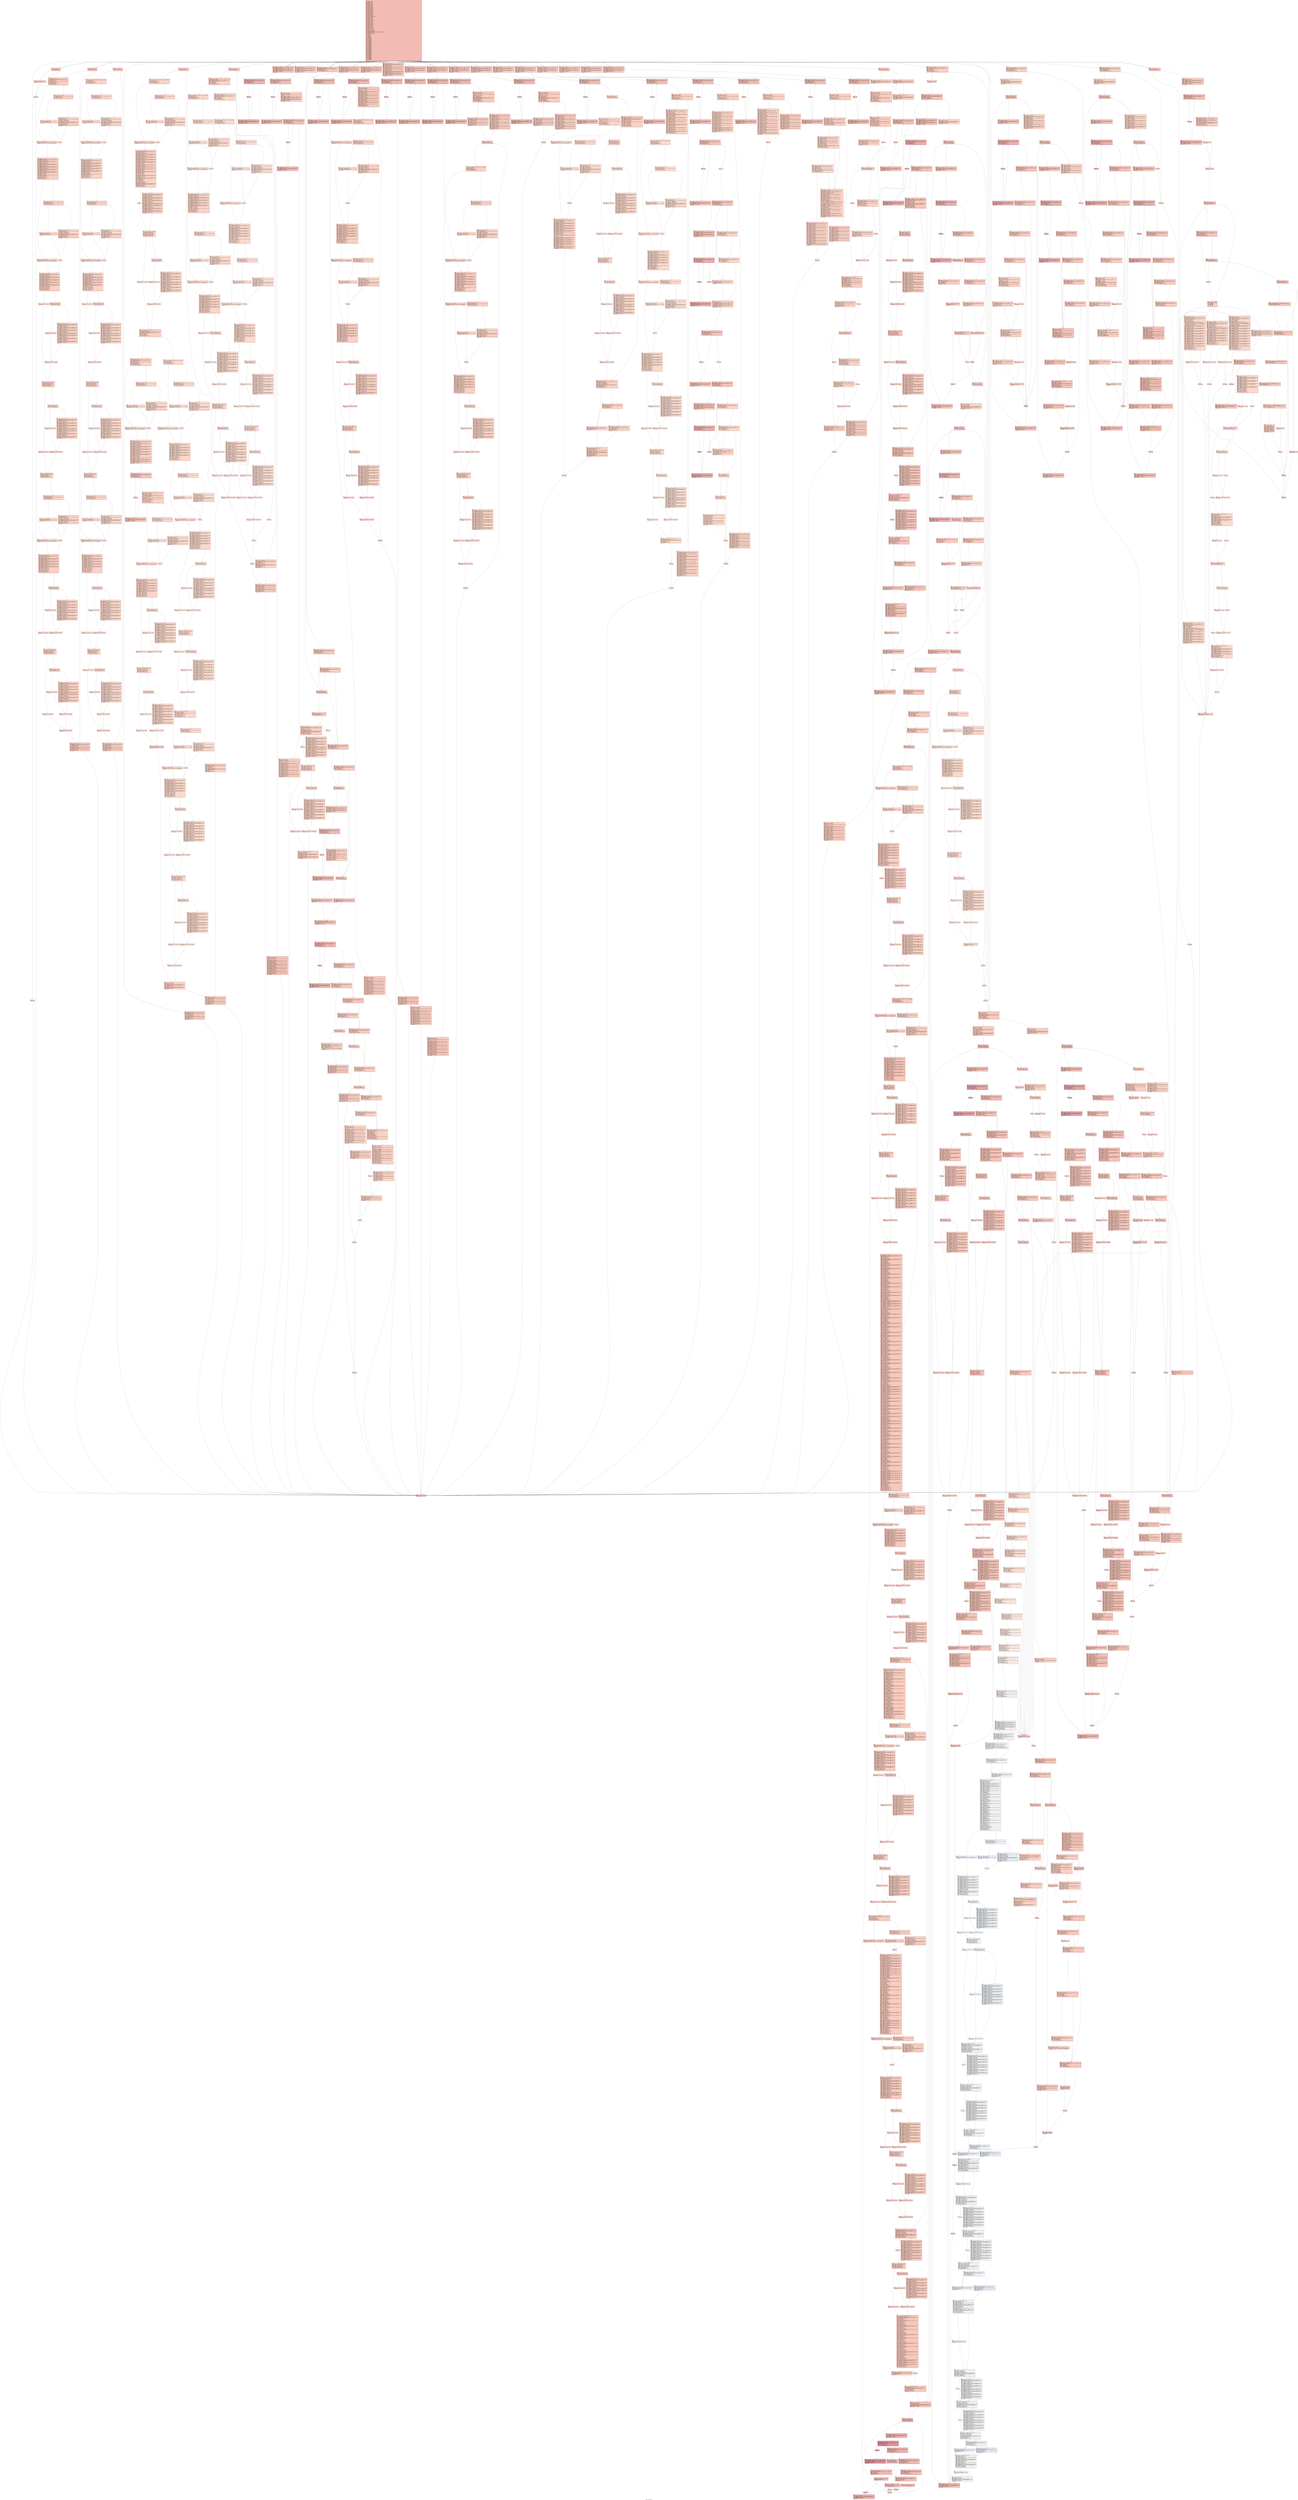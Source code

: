 digraph "CFG for 'MinSize' function" {
	label="CFG for 'MinSize' function";

	Node0x6000003c76b0 [shape=record,color="#3d50c3ff", style=filled, fillcolor="#e1675170" fontname="Courier",label="{3:\l|  %4 = alloca ptr, align 8\l  %5 = alloca i32, align 4\l  %6 = alloca ptr, align 8\l  %7 = alloca ptr, align 8\l  %8 = alloca ptr, align 8\l  %9 = alloca ptr, align 8\l  %10 = alloca ptr, align 8\l  %11 = alloca ptr, align 8\l  %12 = alloca ptr, align 8\l  %13 = alloca ptr, align 8\l  %14 = alloca i32, align 4\l  %15 = alloca i32, align 4\l  %16 = alloca i32, align 4\l  %17 = alloca i32, align 4\l  %18 = alloca i32, align 4\l  %19 = alloca i32, align 4\l  %20 = alloca i32, align 4\l  %21 = alloca i32, align 4\l  %22 = alloca i32, align 4\l  %23 = alloca float, align 4\l  %24 = alloca float, align 4\l  %25 = alloca float, align 4\l  %26 = alloca float, align 4\l  %27 = alloca i32, align 4\l  %28 = alloca i32, align 4\l  %29 = alloca i32, align 4\l  %30 = alloca i32, align 4\l  %31 = alloca i32, align 4\l  %32 = alloca ptr, align 8\l  %33 = alloca [512 x i8], align 1\l  %34 = alloca %struct.CONSTRAINT, align 4\l  %35 = alloca ptr, align 8\l  %36 = alloca ptr, align 8\l  %37 = alloca ptr, align 8\l  %38 = alloca i8, align 1\l  %39 = alloca i8, align 1\l  %40 = alloca i32, align 4\l  %41 = alloca ptr, align 8\l  %42 = alloca ptr, align 8\l  %43 = alloca ptr, align 8\l  %44 = alloca ptr, align 8\l  %45 = alloca i32, align 4\l  %46 = alloca ptr, align 8\l  %47 = alloca ptr, align 8\l  %48 = alloca ptr, align 8\l  %49 = alloca ptr, align 8\l  %50 = alloca ptr, align 8\l  %51 = alloca ptr, align 8\l  %52 = alloca ptr, align 8\l  %53 = alloca ptr, align 8\l  %54 = alloca ptr, align 8\l  %55 = alloca i32, align 4\l  %56 = alloca i32, align 4\l  %57 = alloca ptr, align 8\l  %58 = alloca ptr, align 8\l  %59 = alloca ptr, align 8\l  store ptr %0, ptr %4, align 8\l  store i32 %1, ptr %5, align 4\l  store ptr %2, ptr %6, align 8\l  %60 = load ptr, ptr %4, align 8\l  %61 = getelementptr inbounds %struct.word_type, ptr %60, i32 0, i32 1\l  %62 = getelementptr inbounds %struct.anon, ptr %61, i32 0, i32 0\l  %63 = load i8, ptr %62, align 8\l  %64 = zext i8 %63 to i32\l  switch i32 %64, label %10692 [\l    i32 11, label %65\l    i32 12, label %65\l    i32 6, label %71\l    i32 7, label %71\l    i32 4, label %454\l    i32 5, label %827\l    i32 8, label %840\l    i32 2, label %1680\l    i32 24, label %2148\l    i32 25, label %2148\l    i32 36, label %2148\l    i32 37, label %2148\l    i32 38, label %2148\l    i32 39, label %2148\l    i32 51, label %2203\l    i32 44, label %2286\l    i32 42, label %2286\l    i32 43, label %2286\l    i32 45, label %2286\l    i32 46, label %2286\l    i32 13, label %2736\l    i32 14, label %2736\l    i32 40, label %2791\l    i32 41, label %2791\l    i32 21, label %3056\l    i32 23, label %3056\l    i32 20, label %3105\l    i32 22, label %3105\l    i32 96, label %3160\l    i32 97, label %3160\l    i32 98, label %3160\l    i32 99, label %3160\l    i32 32, label %3215\l    i32 33, label %3215\l    i32 30, label %3506\l    i32 31, label %3506\l    i32 50, label %3587\l    i32 34, label %3860\l    i32 35, label %4195\l    i32 26, label %4463\l    i32 27, label %4567\l    i32 28, label %4763\l    i32 29, label %4763\l    i32 9, label %4950\l    i32 17, label %5017\l    i32 18, label %7482\l    i32 19, label %7482\l    i32 16, label %9733\l    i32 15, label %9997\l    i32 94, label %10283\l    i32 95, label %10283\l  ]\l|{<s0>def|<s1>11|<s2>12|<s3>6|<s4>7|<s5>4|<s6>5|<s7>8|<s8>2|<s9>24|<s10>25|<s11>36|<s12>37|<s13>38|<s14>39|<s15>51|<s16>44|<s17>42|<s18>43|<s19>45|<s20>46|<s21>13|<s22>14|<s23>40|<s24>41|<s25>21|<s26>23|<s27>20|<s28>22|<s29>96|<s30>97|<s31>98|<s32>99|<s33>32|<s34>33|<s35>30|<s36>31|<s37>50|<s38>34|<s39>35|<s40>26|<s41>27|<s42>28|<s43>29|<s44>9|<s45>17|<s46>18|<s47>19|<s48>16|<s49>15|<s50>94|<s51>95}}"];
	Node0x6000003c76b0:s0 -> Node0x6000003ef390[tooltip="3 -> 10692\nProbability 1.92%" ];
	Node0x6000003c76b0:s1 -> Node0x6000003c77a0[tooltip="3 -> 65\nProbability 3.85%" ];
	Node0x6000003c76b0:s2 -> Node0x6000003c77a0[tooltip="3 -> 65\nProbability 3.85%" ];
	Node0x6000003c76b0:s3 -> Node0x6000003c7890[tooltip="3 -> 71\nProbability 3.85%" ];
	Node0x6000003c76b0:s4 -> Node0x6000003c7890[tooltip="3 -> 71\nProbability 3.85%" ];
	Node0x6000003c76b0:s5 -> Node0x6000003c06e0[tooltip="3 -> 454\nProbability 1.92%" ];
	Node0x6000003c76b0:s6 -> Node0x6000003c14f0[tooltip="3 -> 827\nProbability 1.92%" ];
	Node0x6000003c76b0:s7 -> Node0x6000003c1540[tooltip="3 -> 840\nProbability 1.92%" ];
	Node0x6000003c76b0:s8 -> Node0x6000003c3200[tooltip="3 -> 1680\nProbability 1.92%" ];
	Node0x6000003c76b0:s9 -> Node0x6000003dc460[tooltip="3 -> 2148\nProbability 11.54%" ];
	Node0x6000003c76b0:s10 -> Node0x6000003dc460[tooltip="3 -> 2148\nProbability 11.54%" ];
	Node0x6000003c76b0:s11 -> Node0x6000003dc460[tooltip="3 -> 2148\nProbability 11.54%" ];
	Node0x6000003c76b0:s12 -> Node0x6000003dc460[tooltip="3 -> 2148\nProbability 11.54%" ];
	Node0x6000003c76b0:s13 -> Node0x6000003dc460[tooltip="3 -> 2148\nProbability 11.54%" ];
	Node0x6000003c76b0:s14 -> Node0x6000003dc460[tooltip="3 -> 2148\nProbability 11.54%" ];
	Node0x6000003c76b0:s15 -> Node0x6000003dc5f0[tooltip="3 -> 2203\nProbability 1.92%" ];
	Node0x6000003c76b0:s16 -> Node0x6000003dc8c0[tooltip="3 -> 2286\nProbability 9.62%" ];
	Node0x6000003c76b0:s17 -> Node0x6000003dc8c0[tooltip="3 -> 2286\nProbability 9.62%" ];
	Node0x6000003c76b0:s18 -> Node0x6000003dc8c0[tooltip="3 -> 2286\nProbability 9.62%" ];
	Node0x6000003c76b0:s19 -> Node0x6000003dc8c0[tooltip="3 -> 2286\nProbability 9.62%" ];
	Node0x6000003c76b0:s20 -> Node0x6000003dc8c0[tooltip="3 -> 2286\nProbability 9.62%" ];
	Node0x6000003c76b0:s21 -> Node0x6000003dd9f0[tooltip="3 -> 2736\nProbability 3.85%" ];
	Node0x6000003c76b0:s22 -> Node0x6000003dd9f0[tooltip="3 -> 2736\nProbability 3.85%" ];
	Node0x6000003c76b0:s23 -> Node0x6000003ddb80[tooltip="3 -> 2791\nProbability 3.85%" ];
	Node0x6000003c76b0:s24 -> Node0x6000003ddb80[tooltip="3 -> 2791\nProbability 3.85%" ];
	Node0x6000003c76b0:s25 -> Node0x6000003de530[tooltip="3 -> 3056\nProbability 3.85%" ];
	Node0x6000003c76b0:s26 -> Node0x6000003de530[tooltip="3 -> 3056\nProbability 3.85%" ];
	Node0x6000003c76b0:s27 -> Node0x6000003de6c0[tooltip="3 -> 3105\nProbability 3.85%" ];
	Node0x6000003c76b0:s28 -> Node0x6000003de6c0[tooltip="3 -> 3105\nProbability 3.85%" ];
	Node0x6000003c76b0:s29 -> Node0x6000003de850[tooltip="3 -> 3160\nProbability 7.69%" ];
	Node0x6000003c76b0:s30 -> Node0x6000003de850[tooltip="3 -> 3160\nProbability 7.69%" ];
	Node0x6000003c76b0:s31 -> Node0x6000003de850[tooltip="3 -> 3160\nProbability 7.69%" ];
	Node0x6000003c76b0:s32 -> Node0x6000003de850[tooltip="3 -> 3160\nProbability 7.69%" ];
	Node0x6000003c76b0:s33 -> Node0x6000003de9e0[tooltip="3 -> 3215\nProbability 3.85%" ];
	Node0x6000003c76b0:s34 -> Node0x6000003de9e0[tooltip="3 -> 3215\nProbability 3.85%" ];
	Node0x6000003c76b0:s35 -> Node0x6000003df480[tooltip="3 -> 3506\nProbability 3.85%" ];
	Node0x6000003c76b0:s36 -> Node0x6000003df480[tooltip="3 -> 3506\nProbability 3.85%" ];
	Node0x6000003c76b0:s37 -> Node0x6000003df700[tooltip="3 -> 3587\nProbability 1.92%" ];
	Node0x6000003c76b0:s38 -> Node0x6000003d8140[tooltip="3 -> 3860\nProbability 1.92%" ];
	Node0x6000003c76b0:s39 -> Node0x6000003d8be0[tooltip="3 -> 4195\nProbability 1.92%" ];
	Node0x6000003c76b0:s40 -> Node0x6000003d9810[tooltip="3 -> 4463\nProbability 1.92%" ];
	Node0x6000003c76b0:s41 -> Node0x6000003d9a90[tooltip="3 -> 4567\nProbability 1.92%" ];
	Node0x6000003c76b0:s42 -> Node0x6000003d9e50[tooltip="3 -> 4763\nProbability 3.85%" ];
	Node0x6000003c76b0:s43 -> Node0x6000003d9e50[tooltip="3 -> 4763\nProbability 3.85%" ];
	Node0x6000003c76b0:s44 -> Node0x6000003da670[tooltip="3 -> 4950\nProbability 1.92%" ];
	Node0x6000003c76b0:s45 -> Node0x6000003da8f0[tooltip="3 -> 5017\nProbability 1.92%" ];
	Node0x6000003c76b0:s46 -> Node0x6000003d7340[tooltip="3 -> 7482\nProbability 3.85%" ];
	Node0x6000003c76b0:s47 -> Node0x6000003d7340[tooltip="3 -> 7482\nProbability 3.85%" ];
	Node0x6000003c76b0:s48 -> Node0x6000003ec690[tooltip="3 -> 9733\nProbability 1.92%" ];
	Node0x6000003c76b0:s49 -> Node0x6000003ed360[tooltip="3 -> 9997\nProbability 1.92%" ];
	Node0x6000003c76b0:s50 -> Node0x6000003ee030[tooltip="3 -> 10283\nProbability 3.85%" ];
	Node0x6000003c76b0:s51 -> Node0x6000003ee030[tooltip="3 -> 10283\nProbability 3.85%" ];
	Node0x6000003c77a0 [shape=record,color="#3d50c3ff", style=filled, fillcolor="#f08b6e70" fontname="Courier",label="{65:\l|  %66 = load i32, ptr %5, align 4\l  %67 = icmp eq i32 %66, 0\l  br i1 %67, label %68, label %70\l|{<s0>T|<s1>F}}"];
	Node0x6000003c77a0:s0 -> Node0x6000003c77f0[tooltip="65 -> 68\nProbability 37.50%" ];
	Node0x6000003c77a0:s1 -> Node0x6000003c7840[tooltip="65 -> 70\nProbability 62.50%" ];
	Node0x6000003c77f0 [shape=record,color="#3d50c3ff", style=filled, fillcolor="#f4987a70" fontname="Courier",label="{68:\l|  %69 = load ptr, ptr %4, align 8\l  call void @FontWordSize(ptr noundef %69)\l  br label %70\l}"];
	Node0x6000003c77f0 -> Node0x6000003c7840[tooltip="68 -> 70\nProbability 100.00%" ];
	Node0x6000003c7840 [shape=record,color="#3d50c3ff", style=filled, fillcolor="#f08b6e70" fontname="Courier",label="{70:\l|  br label %10693\l}"];
	Node0x6000003c7840 -> Node0x6000003ef3e0[tooltip="70 -> 10693\nProbability 100.00%" ];
	Node0x6000003c7890 [shape=record,color="#3d50c3ff", style=filled, fillcolor="#f08b6e70" fontname="Courier",label="{71:\l|  %72 = load i32, ptr %5, align 4\l  %73 = icmp eq i32 %72, 1\l  br i1 %73, label %74, label %441\l|{<s0>T|<s1>F}}"];
	Node0x6000003c7890:s0 -> Node0x6000003c78e0[tooltip="71 -> 74\nProbability 50.00%" ];
	Node0x6000003c7890:s1 -> Node0x6000003c0690[tooltip="71 -> 441\nProbability 50.00%" ];
	Node0x6000003c78e0 [shape=record,color="#3d50c3ff", style=filled, fillcolor="#f3947570" fontname="Courier",label="{74:\l|  %75 = load ptr, ptr %4, align 8\l  %76 = getelementptr inbounds %struct.word_type, ptr %75, i32 0, i32 2\l  %77 = getelementptr inbounds %struct.anon.2, ptr %76, i32 0, i32 1\l  %78 = load i8, ptr %77, align 1\l  %79 = zext i8 %78 to i64\l  %80 = getelementptr inbounds [0 x i8], ptr @zz_lengths, i64 0, i64 %79\l  %81 = load i8, ptr %80, align 1\l  %82 = zext i8 %81 to i32\l  store i32 %82, ptr @zz_size, align 4\l  %83 = sext i32 %82 to i64\l  %84 = icmp uge i64 %83, 265\l  br i1 %84, label %85, label %88\l|{<s0>T|<s1>F}}"];
	Node0x6000003c78e0:s0 -> Node0x6000003c7930[tooltip="74 -> 85\nProbability 50.00%" ];
	Node0x6000003c78e0:s1 -> Node0x6000003c7980[tooltip="74 -> 88\nProbability 50.00%" ];
	Node0x6000003c7930 [shape=record,color="#3d50c3ff", style=filled, fillcolor="#f59c7d70" fontname="Courier",label="{85:\l|  %86 = load ptr, ptr @no_fpos, align 8\l  %87 = call ptr (i32, i32, ptr, i32, ptr, ...) @Error(i32 noundef 1, i32\l... noundef 1, ptr noundef @.str.2, i32 noundef 1, ptr noundef %86)\l  br label %112\l}"];
	Node0x6000003c7930 -> Node0x6000003c7ac0[tooltip="85 -> 112\nProbability 100.00%" ];
	Node0x6000003c7980 [shape=record,color="#3d50c3ff", style=filled, fillcolor="#f59c7d70" fontname="Courier",label="{88:\l|  %89 = load i32, ptr @zz_size, align 4\l  %90 = sext i32 %89 to i64\l  %91 = getelementptr inbounds [0 x ptr], ptr @zz_free, i64 0, i64 %90\l  %92 = load ptr, ptr %91, align 8\l  %93 = icmp eq ptr %92, null\l  br i1 %93, label %94, label %98\l|{<s0>T|<s1>F}}"];
	Node0x6000003c7980:s0 -> Node0x6000003c79d0[tooltip="88 -> 94\nProbability 37.50%" ];
	Node0x6000003c7980:s1 -> Node0x6000003c7a20[tooltip="88 -> 98\nProbability 62.50%" ];
	Node0x6000003c79d0 [shape=record,color="#3d50c3ff", style=filled, fillcolor="#f7a88970" fontname="Courier",label="{94:\l|  %95 = load i32, ptr @zz_size, align 4\l  %96 = load ptr, ptr @no_fpos, align 8\l  %97 = call ptr @GetMemory(i32 noundef %95, ptr noundef %96)\l  store ptr %97, ptr @zz_hold, align 8\l  br label %111\l}"];
	Node0x6000003c79d0 -> Node0x6000003c7a70[tooltip="94 -> 111\nProbability 100.00%" ];
	Node0x6000003c7a20 [shape=record,color="#3d50c3ff", style=filled, fillcolor="#f5a08170" fontname="Courier",label="{98:\l|  %99 = load i32, ptr @zz_size, align 4\l  %100 = sext i32 %99 to i64\l  %101 = getelementptr inbounds [0 x ptr], ptr @zz_free, i64 0, i64 %100\l  %102 = load ptr, ptr %101, align 8\l  store ptr %102, ptr @zz_hold, align 8\l  store ptr %102, ptr @zz_hold, align 8\l  %103 = load ptr, ptr @zz_hold, align 8\l  %104 = getelementptr inbounds %struct.word_type, ptr %103, i32 0, i32 0\l  %105 = getelementptr inbounds [2 x %struct.LIST], ptr %104, i64 0, i64 0\l  %106 = getelementptr inbounds %struct.LIST, ptr %105, i32 0, i32 0\l  %107 = load ptr, ptr %106, align 8\l  %108 = load i32, ptr @zz_size, align 4\l  %109 = sext i32 %108 to i64\l  %110 = getelementptr inbounds [0 x ptr], ptr @zz_free, i64 0, i64 %109\l  store ptr %107, ptr %110, align 8\l  br label %111\l}"];
	Node0x6000003c7a20 -> Node0x6000003c7a70[tooltip="98 -> 111\nProbability 100.00%" ];
	Node0x6000003c7a70 [shape=record,color="#3d50c3ff", style=filled, fillcolor="#f59c7d70" fontname="Courier",label="{111:\l|  br label %112\l}"];
	Node0x6000003c7a70 -> Node0x6000003c7ac0[tooltip="111 -> 112\nProbability 100.00%" ];
	Node0x6000003c7ac0 [shape=record,color="#3d50c3ff", style=filled, fillcolor="#f3947570" fontname="Courier",label="{112:\l|  %113 = load ptr, ptr %4, align 8\l  %114 = getelementptr inbounds %struct.word_type, ptr %113, i32 0, i32 2\l  %115 = getelementptr inbounds %struct.anon.2, ptr %114, i32 0, i32 1\l  %116 = load i8, ptr %115, align 1\l  %117 = load ptr, ptr @zz_hold, align 8\l  %118 = getelementptr inbounds %struct.word_type, ptr %117, i32 0, i32 1\l  %119 = getelementptr inbounds %struct.anon, ptr %118, i32 0, i32 0\l  store i8 %116, ptr %119, align 8\l  %120 = load ptr, ptr @zz_hold, align 8\l  %121 = load ptr, ptr @zz_hold, align 8\l  %122 = getelementptr inbounds %struct.word_type, ptr %121, i32 0, i32 0\l  %123 = getelementptr inbounds [2 x %struct.LIST], ptr %122, i64 0, i64 1\l  %124 = getelementptr inbounds %struct.LIST, ptr %123, i32 0, i32 1\l  store ptr %120, ptr %124, align 8\l  %125 = load ptr, ptr @zz_hold, align 8\l  %126 = getelementptr inbounds %struct.word_type, ptr %125, i32 0, i32 0\l  %127 = getelementptr inbounds [2 x %struct.LIST], ptr %126, i64 0, i64 1\l  %128 = getelementptr inbounds %struct.LIST, ptr %127, i32 0, i32 0\l  store ptr %120, ptr %128, align 8\l  %129 = load ptr, ptr @zz_hold, align 8\l  %130 = getelementptr inbounds %struct.word_type, ptr %129, i32 0, i32 0\l  %131 = getelementptr inbounds [2 x %struct.LIST], ptr %130, i64 0, i64 0\l  %132 = getelementptr inbounds %struct.LIST, ptr %131, i32 0, i32 1\l  store ptr %120, ptr %132, align 8\l  %133 = load ptr, ptr @zz_hold, align 8\l  %134 = getelementptr inbounds %struct.word_type, ptr %133, i32 0, i32 0\l  %135 = getelementptr inbounds [2 x %struct.LIST], ptr %134, i64 0, i64 0\l  %136 = getelementptr inbounds %struct.LIST, ptr %135, i32 0, i32 0\l  store ptr %120, ptr %136, align 8\l  store ptr %120, ptr %8, align 8\l  %137 = load ptr, ptr %4, align 8\l  %138 = load ptr, ptr %8, align 8\l  %139 = getelementptr inbounds %struct.closure_type, ptr %138, i32 0, i32 5\l  store ptr %137, ptr %139, align 8\l  %140 = load i8, ptr @zz_lengths, align 1\l  %141 = zext i8 %140 to i32\l  store i32 %141, ptr @zz_size, align 4\l  %142 = sext i32 %141 to i64\l  %143 = icmp uge i64 %142, 265\l  br i1 %143, label %144, label %147\l|{<s0>T|<s1>F}}"];
	Node0x6000003c7ac0:s0 -> Node0x6000003c7b10[tooltip="112 -> 144\nProbability 50.00%" ];
	Node0x6000003c7ac0:s1 -> Node0x6000003c7b60[tooltip="112 -> 147\nProbability 50.00%" ];
	Node0x6000003c7b10 [shape=record,color="#3d50c3ff", style=filled, fillcolor="#f59c7d70" fontname="Courier",label="{144:\l|  %145 = load ptr, ptr @no_fpos, align 8\l  %146 = call ptr (i32, i32, ptr, i32, ptr, ...) @Error(i32 noundef 1, i32\l... noundef 1, ptr noundef @.str.2, i32 noundef 1, ptr noundef %145)\l  br label %171\l}"];
	Node0x6000003c7b10 -> Node0x6000003c7ca0[tooltip="144 -> 171\nProbability 100.00%" ];
	Node0x6000003c7b60 [shape=record,color="#3d50c3ff", style=filled, fillcolor="#f59c7d70" fontname="Courier",label="{147:\l|  %148 = load i32, ptr @zz_size, align 4\l  %149 = sext i32 %148 to i64\l  %150 = getelementptr inbounds [0 x ptr], ptr @zz_free, i64 0, i64 %149\l  %151 = load ptr, ptr %150, align 8\l  %152 = icmp eq ptr %151, null\l  br i1 %152, label %153, label %157\l|{<s0>T|<s1>F}}"];
	Node0x6000003c7b60:s0 -> Node0x6000003c7bb0[tooltip="147 -> 153\nProbability 37.50%" ];
	Node0x6000003c7b60:s1 -> Node0x6000003c7c00[tooltip="147 -> 157\nProbability 62.50%" ];
	Node0x6000003c7bb0 [shape=record,color="#3d50c3ff", style=filled, fillcolor="#f7a88970" fontname="Courier",label="{153:\l|  %154 = load i32, ptr @zz_size, align 4\l  %155 = load ptr, ptr @no_fpos, align 8\l  %156 = call ptr @GetMemory(i32 noundef %154, ptr noundef %155)\l  store ptr %156, ptr @zz_hold, align 8\l  br label %170\l}"];
	Node0x6000003c7bb0 -> Node0x6000003c7c50[tooltip="153 -> 170\nProbability 100.00%" ];
	Node0x6000003c7c00 [shape=record,color="#3d50c3ff", style=filled, fillcolor="#f5a08170" fontname="Courier",label="{157:\l|  %158 = load i32, ptr @zz_size, align 4\l  %159 = sext i32 %158 to i64\l  %160 = getelementptr inbounds [0 x ptr], ptr @zz_free, i64 0, i64 %159\l  %161 = load ptr, ptr %160, align 8\l  store ptr %161, ptr @zz_hold, align 8\l  store ptr %161, ptr @zz_hold, align 8\l  %162 = load ptr, ptr @zz_hold, align 8\l  %163 = getelementptr inbounds %struct.word_type, ptr %162, i32 0, i32 0\l  %164 = getelementptr inbounds [2 x %struct.LIST], ptr %163, i64 0, i64 0\l  %165 = getelementptr inbounds %struct.LIST, ptr %164, i32 0, i32 0\l  %166 = load ptr, ptr %165, align 8\l  %167 = load i32, ptr @zz_size, align 4\l  %168 = sext i32 %167 to i64\l  %169 = getelementptr inbounds [0 x ptr], ptr @zz_free, i64 0, i64 %168\l  store ptr %166, ptr %169, align 8\l  br label %170\l}"];
	Node0x6000003c7c00 -> Node0x6000003c7c50[tooltip="157 -> 170\nProbability 100.00%" ];
	Node0x6000003c7c50 [shape=record,color="#3d50c3ff", style=filled, fillcolor="#f59c7d70" fontname="Courier",label="{170:\l|  br label %171\l}"];
	Node0x6000003c7c50 -> Node0x6000003c7ca0[tooltip="170 -> 171\nProbability 100.00%" ];
	Node0x6000003c7ca0 [shape=record,color="#3d50c3ff", style=filled, fillcolor="#f3947570" fontname="Courier",label="{171:\l|  %172 = load ptr, ptr @zz_hold, align 8\l  %173 = getelementptr inbounds %struct.word_type, ptr %172, i32 0, i32 1\l  %174 = getelementptr inbounds %struct.anon, ptr %173, i32 0, i32 0\l  store i8 0, ptr %174, align 8\l  %175 = load ptr, ptr @zz_hold, align 8\l  %176 = load ptr, ptr @zz_hold, align 8\l  %177 = getelementptr inbounds %struct.word_type, ptr %176, i32 0, i32 0\l  %178 = getelementptr inbounds [2 x %struct.LIST], ptr %177, i64 0, i64 1\l  %179 = getelementptr inbounds %struct.LIST, ptr %178, i32 0, i32 1\l  store ptr %175, ptr %179, align 8\l  %180 = load ptr, ptr @zz_hold, align 8\l  %181 = getelementptr inbounds %struct.word_type, ptr %180, i32 0, i32 0\l  %182 = getelementptr inbounds [2 x %struct.LIST], ptr %181, i64 0, i64 1\l  %183 = getelementptr inbounds %struct.LIST, ptr %182, i32 0, i32 0\l  store ptr %175, ptr %183, align 8\l  %184 = load ptr, ptr @zz_hold, align 8\l  %185 = getelementptr inbounds %struct.word_type, ptr %184, i32 0, i32 0\l  %186 = getelementptr inbounds [2 x %struct.LIST], ptr %185, i64 0, i64 0\l  %187 = getelementptr inbounds %struct.LIST, ptr %186, i32 0, i32 1\l  store ptr %175, ptr %187, align 8\l  %188 = load ptr, ptr @zz_hold, align 8\l  %189 = getelementptr inbounds %struct.word_type, ptr %188, i32 0, i32 0\l  %190 = getelementptr inbounds [2 x %struct.LIST], ptr %189, i64 0, i64 0\l  %191 = getelementptr inbounds %struct.LIST, ptr %190, i32 0, i32 0\l  store ptr %175, ptr %191, align 8\l  store ptr %175, ptr @xx_link, align 8\l  %192 = load ptr, ptr @xx_link, align 8\l  store ptr %192, ptr @zz_res, align 8\l  %193 = load ptr, ptr %8, align 8\l  store ptr %193, ptr @zz_hold, align 8\l  %194 = load ptr, ptr @zz_hold, align 8\l  %195 = icmp eq ptr %194, null\l  br i1 %195, label %196, label %198\l|{<s0>T|<s1>F}}"];
	Node0x6000003c7ca0:s0 -> Node0x6000003c7cf0[tooltip="171 -> 196\nProbability 37.50%" ];
	Node0x6000003c7ca0:s1 -> Node0x6000003c7d40[tooltip="171 -> 198\nProbability 62.50%" ];
	Node0x6000003c7cf0 [shape=record,color="#3d50c3ff", style=filled, fillcolor="#f5a08170" fontname="Courier",label="{196:\l|  %197 = load ptr, ptr @zz_res, align 8\l  br label %239\l}"];
	Node0x6000003c7cf0 -> Node0x6000003c7e80[tooltip="196 -> 239\nProbability 100.00%" ];
	Node0x6000003c7d40 [shape=record,color="#3d50c3ff", style=filled, fillcolor="#f4987a70" fontname="Courier",label="{198:\l|  %199 = load ptr, ptr @zz_res, align 8\l  %200 = icmp eq ptr %199, null\l  br i1 %200, label %201, label %203\l|{<s0>T|<s1>F}}"];
	Node0x6000003c7d40:s0 -> Node0x6000003c7d90[tooltip="198 -> 201\nProbability 37.50%" ];
	Node0x6000003c7d40:s1 -> Node0x6000003c7de0[tooltip="198 -> 203\nProbability 62.50%" ];
	Node0x6000003c7d90 [shape=record,color="#3d50c3ff", style=filled, fillcolor="#f6a38570" fontname="Courier",label="{201:\l|  %202 = load ptr, ptr @zz_hold, align 8\l  br label %237\l}"];
	Node0x6000003c7d90 -> Node0x6000003c7e30[tooltip="201 -> 237\nProbability 100.00%" ];
	Node0x6000003c7de0 [shape=record,color="#3d50c3ff", style=filled, fillcolor="#f5a08170" fontname="Courier",label="{203:\l|  %204 = load ptr, ptr @zz_hold, align 8\l  %205 = getelementptr inbounds %struct.word_type, ptr %204, i32 0, i32 0\l  %206 = getelementptr inbounds [2 x %struct.LIST], ptr %205, i64 0, i64 0\l  %207 = getelementptr inbounds %struct.LIST, ptr %206, i32 0, i32 0\l  %208 = load ptr, ptr %207, align 8\l  store ptr %208, ptr @zz_tmp, align 8\l  %209 = load ptr, ptr @zz_res, align 8\l  %210 = getelementptr inbounds %struct.word_type, ptr %209, i32 0, i32 0\l  %211 = getelementptr inbounds [2 x %struct.LIST], ptr %210, i64 0, i64 0\l  %212 = getelementptr inbounds %struct.LIST, ptr %211, i32 0, i32 0\l  %213 = load ptr, ptr %212, align 8\l  %214 = load ptr, ptr @zz_hold, align 8\l  %215 = getelementptr inbounds %struct.word_type, ptr %214, i32 0, i32 0\l  %216 = getelementptr inbounds [2 x %struct.LIST], ptr %215, i64 0, i64 0\l  %217 = getelementptr inbounds %struct.LIST, ptr %216, i32 0, i32 0\l  store ptr %213, ptr %217, align 8\l  %218 = load ptr, ptr @zz_hold, align 8\l  %219 = load ptr, ptr @zz_res, align 8\l  %220 = getelementptr inbounds %struct.word_type, ptr %219, i32 0, i32 0\l  %221 = getelementptr inbounds [2 x %struct.LIST], ptr %220, i64 0, i64 0\l  %222 = getelementptr inbounds %struct.LIST, ptr %221, i32 0, i32 0\l  %223 = load ptr, ptr %222, align 8\l  %224 = getelementptr inbounds %struct.word_type, ptr %223, i32 0, i32 0\l  %225 = getelementptr inbounds [2 x %struct.LIST], ptr %224, i64 0, i64 0\l  %226 = getelementptr inbounds %struct.LIST, ptr %225, i32 0, i32 1\l  store ptr %218, ptr %226, align 8\l  %227 = load ptr, ptr @zz_tmp, align 8\l  %228 = load ptr, ptr @zz_res, align 8\l  %229 = getelementptr inbounds %struct.word_type, ptr %228, i32 0, i32 0\l  %230 = getelementptr inbounds [2 x %struct.LIST], ptr %229, i64 0, i64 0\l  %231 = getelementptr inbounds %struct.LIST, ptr %230, i32 0, i32 0\l  store ptr %227, ptr %231, align 8\l  %232 = load ptr, ptr @zz_res, align 8\l  %233 = load ptr, ptr @zz_tmp, align 8\l  %234 = getelementptr inbounds %struct.word_type, ptr %233, i32 0, i32 0\l  %235 = getelementptr inbounds [2 x %struct.LIST], ptr %234, i64 0, i64 0\l  %236 = getelementptr inbounds %struct.LIST, ptr %235, i32 0, i32 1\l  store ptr %232, ptr %236, align 8\l  br label %237\l}"];
	Node0x6000003c7de0 -> Node0x6000003c7e30[tooltip="203 -> 237\nProbability 100.00%" ];
	Node0x6000003c7e30 [shape=record,color="#3d50c3ff", style=filled, fillcolor="#f4987a70" fontname="Courier",label="{237:\l|  %238 = phi ptr [ %202, %201 ], [ %232, %203 ]\l  br label %239\l}"];
	Node0x6000003c7e30 -> Node0x6000003c7e80[tooltip="237 -> 239\nProbability 100.00%" ];
	Node0x6000003c7e80 [shape=record,color="#3d50c3ff", style=filled, fillcolor="#f3947570" fontname="Courier",label="{239:\l|  %240 = phi ptr [ %197, %196 ], [ %238, %237 ]\l  %241 = load ptr, ptr @xx_link, align 8\l  store ptr %241, ptr @zz_res, align 8\l  %242 = load ptr, ptr %4, align 8\l  store ptr %242, ptr @zz_hold, align 8\l  %243 = load ptr, ptr @zz_hold, align 8\l  %244 = icmp eq ptr %243, null\l  br i1 %244, label %245, label %247\l|{<s0>T|<s1>F}}"];
	Node0x6000003c7e80:s0 -> Node0x6000003c7ed0[tooltip="239 -> 245\nProbability 37.50%" ];
	Node0x6000003c7e80:s1 -> Node0x6000003c7f20[tooltip="239 -> 247\nProbability 62.50%" ];
	Node0x6000003c7ed0 [shape=record,color="#3d50c3ff", style=filled, fillcolor="#f5a08170" fontname="Courier",label="{245:\l|  %246 = load ptr, ptr @zz_res, align 8\l  br label %288\l}"];
	Node0x6000003c7ed0 -> Node0x6000003c00a0[tooltip="245 -> 288\nProbability 100.00%" ];
	Node0x6000003c7f20 [shape=record,color="#3d50c3ff", style=filled, fillcolor="#f4987a70" fontname="Courier",label="{247:\l|  %248 = load ptr, ptr @zz_res, align 8\l  %249 = icmp eq ptr %248, null\l  br i1 %249, label %250, label %252\l|{<s0>T|<s1>F}}"];
	Node0x6000003c7f20:s0 -> Node0x6000003c7f70[tooltip="247 -> 250\nProbability 37.50%" ];
	Node0x6000003c7f20:s1 -> Node0x6000003c0000[tooltip="247 -> 252\nProbability 62.50%" ];
	Node0x6000003c7f70 [shape=record,color="#3d50c3ff", style=filled, fillcolor="#f6a38570" fontname="Courier",label="{250:\l|  %251 = load ptr, ptr @zz_hold, align 8\l  br label %286\l}"];
	Node0x6000003c7f70 -> Node0x6000003c0050[tooltip="250 -> 286\nProbability 100.00%" ];
	Node0x6000003c0000 [shape=record,color="#3d50c3ff", style=filled, fillcolor="#f5a08170" fontname="Courier",label="{252:\l|  %253 = load ptr, ptr @zz_hold, align 8\l  %254 = getelementptr inbounds %struct.word_type, ptr %253, i32 0, i32 0\l  %255 = getelementptr inbounds [2 x %struct.LIST], ptr %254, i64 0, i64 1\l  %256 = getelementptr inbounds %struct.LIST, ptr %255, i32 0, i32 0\l  %257 = load ptr, ptr %256, align 8\l  store ptr %257, ptr @zz_tmp, align 8\l  %258 = load ptr, ptr @zz_res, align 8\l  %259 = getelementptr inbounds %struct.word_type, ptr %258, i32 0, i32 0\l  %260 = getelementptr inbounds [2 x %struct.LIST], ptr %259, i64 0, i64 1\l  %261 = getelementptr inbounds %struct.LIST, ptr %260, i32 0, i32 0\l  %262 = load ptr, ptr %261, align 8\l  %263 = load ptr, ptr @zz_hold, align 8\l  %264 = getelementptr inbounds %struct.word_type, ptr %263, i32 0, i32 0\l  %265 = getelementptr inbounds [2 x %struct.LIST], ptr %264, i64 0, i64 1\l  %266 = getelementptr inbounds %struct.LIST, ptr %265, i32 0, i32 0\l  store ptr %262, ptr %266, align 8\l  %267 = load ptr, ptr @zz_hold, align 8\l  %268 = load ptr, ptr @zz_res, align 8\l  %269 = getelementptr inbounds %struct.word_type, ptr %268, i32 0, i32 0\l  %270 = getelementptr inbounds [2 x %struct.LIST], ptr %269, i64 0, i64 1\l  %271 = getelementptr inbounds %struct.LIST, ptr %270, i32 0, i32 0\l  %272 = load ptr, ptr %271, align 8\l  %273 = getelementptr inbounds %struct.word_type, ptr %272, i32 0, i32 0\l  %274 = getelementptr inbounds [2 x %struct.LIST], ptr %273, i64 0, i64 1\l  %275 = getelementptr inbounds %struct.LIST, ptr %274, i32 0, i32 1\l  store ptr %267, ptr %275, align 8\l  %276 = load ptr, ptr @zz_tmp, align 8\l  %277 = load ptr, ptr @zz_res, align 8\l  %278 = getelementptr inbounds %struct.word_type, ptr %277, i32 0, i32 0\l  %279 = getelementptr inbounds [2 x %struct.LIST], ptr %278, i64 0, i64 1\l  %280 = getelementptr inbounds %struct.LIST, ptr %279, i32 0, i32 0\l  store ptr %276, ptr %280, align 8\l  %281 = load ptr, ptr @zz_res, align 8\l  %282 = load ptr, ptr @zz_tmp, align 8\l  %283 = getelementptr inbounds %struct.word_type, ptr %282, i32 0, i32 0\l  %284 = getelementptr inbounds [2 x %struct.LIST], ptr %283, i64 0, i64 1\l  %285 = getelementptr inbounds %struct.LIST, ptr %284, i32 0, i32 1\l  store ptr %281, ptr %285, align 8\l  br label %286\l}"];
	Node0x6000003c0000 -> Node0x6000003c0050[tooltip="252 -> 286\nProbability 100.00%" ];
	Node0x6000003c0050 [shape=record,color="#3d50c3ff", style=filled, fillcolor="#f4987a70" fontname="Courier",label="{286:\l|  %287 = phi ptr [ %251, %250 ], [ %281, %252 ]\l  br label %288\l}"];
	Node0x6000003c0050 -> Node0x6000003c00a0[tooltip="286 -> 288\nProbability 100.00%" ];
	Node0x6000003c00a0 [shape=record,color="#3d50c3ff", style=filled, fillcolor="#f3947570" fontname="Courier",label="{288:\l|  %289 = phi ptr [ %246, %245 ], [ %287, %286 ]\l  %290 = load i8, ptr @zz_lengths, align 1\l  %291 = zext i8 %290 to i32\l  store i32 %291, ptr @zz_size, align 4\l  %292 = sext i32 %291 to i64\l  %293 = icmp uge i64 %292, 265\l  br i1 %293, label %294, label %297\l|{<s0>T|<s1>F}}"];
	Node0x6000003c00a0:s0 -> Node0x6000003c00f0[tooltip="288 -> 294\nProbability 50.00%" ];
	Node0x6000003c00a0:s1 -> Node0x6000003c0140[tooltip="288 -> 297\nProbability 50.00%" ];
	Node0x6000003c00f0 [shape=record,color="#3d50c3ff", style=filled, fillcolor="#f59c7d70" fontname="Courier",label="{294:\l|  %295 = load ptr, ptr @no_fpos, align 8\l  %296 = call ptr (i32, i32, ptr, i32, ptr, ...) @Error(i32 noundef 1, i32\l... noundef 1, ptr noundef @.str.2, i32 noundef 1, ptr noundef %295)\l  br label %321\l}"];
	Node0x6000003c00f0 -> Node0x6000003c0280[tooltip="294 -> 321\nProbability 100.00%" ];
	Node0x6000003c0140 [shape=record,color="#3d50c3ff", style=filled, fillcolor="#f59c7d70" fontname="Courier",label="{297:\l|  %298 = load i32, ptr @zz_size, align 4\l  %299 = sext i32 %298 to i64\l  %300 = getelementptr inbounds [0 x ptr], ptr @zz_free, i64 0, i64 %299\l  %301 = load ptr, ptr %300, align 8\l  %302 = icmp eq ptr %301, null\l  br i1 %302, label %303, label %307\l|{<s0>T|<s1>F}}"];
	Node0x6000003c0140:s0 -> Node0x6000003c0190[tooltip="297 -> 303\nProbability 37.50%" ];
	Node0x6000003c0140:s1 -> Node0x6000003c01e0[tooltip="297 -> 307\nProbability 62.50%" ];
	Node0x6000003c0190 [shape=record,color="#3d50c3ff", style=filled, fillcolor="#f7a88970" fontname="Courier",label="{303:\l|  %304 = load i32, ptr @zz_size, align 4\l  %305 = load ptr, ptr @no_fpos, align 8\l  %306 = call ptr @GetMemory(i32 noundef %304, ptr noundef %305)\l  store ptr %306, ptr @zz_hold, align 8\l  br label %320\l}"];
	Node0x6000003c0190 -> Node0x6000003c0230[tooltip="303 -> 320\nProbability 100.00%" ];
	Node0x6000003c01e0 [shape=record,color="#3d50c3ff", style=filled, fillcolor="#f5a08170" fontname="Courier",label="{307:\l|  %308 = load i32, ptr @zz_size, align 4\l  %309 = sext i32 %308 to i64\l  %310 = getelementptr inbounds [0 x ptr], ptr @zz_free, i64 0, i64 %309\l  %311 = load ptr, ptr %310, align 8\l  store ptr %311, ptr @zz_hold, align 8\l  store ptr %311, ptr @zz_hold, align 8\l  %312 = load ptr, ptr @zz_hold, align 8\l  %313 = getelementptr inbounds %struct.word_type, ptr %312, i32 0, i32 0\l  %314 = getelementptr inbounds [2 x %struct.LIST], ptr %313, i64 0, i64 0\l  %315 = getelementptr inbounds %struct.LIST, ptr %314, i32 0, i32 0\l  %316 = load ptr, ptr %315, align 8\l  %317 = load i32, ptr @zz_size, align 4\l  %318 = sext i32 %317 to i64\l  %319 = getelementptr inbounds [0 x ptr], ptr @zz_free, i64 0, i64 %318\l  store ptr %316, ptr %319, align 8\l  br label %320\l}"];
	Node0x6000003c01e0 -> Node0x6000003c0230[tooltip="307 -> 320\nProbability 100.00%" ];
	Node0x6000003c0230 [shape=record,color="#3d50c3ff", style=filled, fillcolor="#f59c7d70" fontname="Courier",label="{320:\l|  br label %321\l}"];
	Node0x6000003c0230 -> Node0x6000003c0280[tooltip="320 -> 321\nProbability 100.00%" ];
	Node0x6000003c0280 [shape=record,color="#3d50c3ff", style=filled, fillcolor="#f3947570" fontname="Courier",label="{321:\l|  %322 = load ptr, ptr @zz_hold, align 8\l  %323 = getelementptr inbounds %struct.word_type, ptr %322, i32 0, i32 1\l  %324 = getelementptr inbounds %struct.anon, ptr %323, i32 0, i32 0\l  store i8 0, ptr %324, align 8\l  %325 = load ptr, ptr @zz_hold, align 8\l  %326 = load ptr, ptr @zz_hold, align 8\l  %327 = getelementptr inbounds %struct.word_type, ptr %326, i32 0, i32 0\l  %328 = getelementptr inbounds [2 x %struct.LIST], ptr %327, i64 0, i64 1\l  %329 = getelementptr inbounds %struct.LIST, ptr %328, i32 0, i32 1\l  store ptr %325, ptr %329, align 8\l  %330 = load ptr, ptr @zz_hold, align 8\l  %331 = getelementptr inbounds %struct.word_type, ptr %330, i32 0, i32 0\l  %332 = getelementptr inbounds [2 x %struct.LIST], ptr %331, i64 0, i64 1\l  %333 = getelementptr inbounds %struct.LIST, ptr %332, i32 0, i32 0\l  store ptr %325, ptr %333, align 8\l  %334 = load ptr, ptr @zz_hold, align 8\l  %335 = getelementptr inbounds %struct.word_type, ptr %334, i32 0, i32 0\l  %336 = getelementptr inbounds [2 x %struct.LIST], ptr %335, i64 0, i64 0\l  %337 = getelementptr inbounds %struct.LIST, ptr %336, i32 0, i32 1\l  store ptr %325, ptr %337, align 8\l  %338 = load ptr, ptr @zz_hold, align 8\l  %339 = getelementptr inbounds %struct.word_type, ptr %338, i32 0, i32 0\l  %340 = getelementptr inbounds [2 x %struct.LIST], ptr %339, i64 0, i64 0\l  %341 = getelementptr inbounds %struct.LIST, ptr %340, i32 0, i32 0\l  store ptr %325, ptr %341, align 8\l  store ptr %325, ptr @xx_link, align 8\l  %342 = load ptr, ptr @xx_link, align 8\l  store ptr %342, ptr @zz_res, align 8\l  %343 = load ptr, ptr %6, align 8\l  %344 = load ptr, ptr %343, align 8\l  store ptr %344, ptr @zz_hold, align 8\l  %345 = load ptr, ptr @zz_hold, align 8\l  %346 = icmp eq ptr %345, null\l  br i1 %346, label %347, label %349\l|{<s0>T|<s1>F}}"];
	Node0x6000003c0280:s0 -> Node0x6000003c02d0[tooltip="321 -> 347\nProbability 37.50%" ];
	Node0x6000003c0280:s1 -> Node0x6000003c0320[tooltip="321 -> 349\nProbability 62.50%" ];
	Node0x6000003c02d0 [shape=record,color="#3d50c3ff", style=filled, fillcolor="#f5a08170" fontname="Courier",label="{347:\l|  %348 = load ptr, ptr @zz_res, align 8\l  br label %390\l}"];
	Node0x6000003c02d0 -> Node0x6000003c0460[tooltip="347 -> 390\nProbability 100.00%" ];
	Node0x6000003c0320 [shape=record,color="#3d50c3ff", style=filled, fillcolor="#f4987a70" fontname="Courier",label="{349:\l|  %350 = load ptr, ptr @zz_res, align 8\l  %351 = icmp eq ptr %350, null\l  br i1 %351, label %352, label %354\l|{<s0>T|<s1>F}}"];
	Node0x6000003c0320:s0 -> Node0x6000003c0370[tooltip="349 -> 352\nProbability 37.50%" ];
	Node0x6000003c0320:s1 -> Node0x6000003c03c0[tooltip="349 -> 354\nProbability 62.50%" ];
	Node0x6000003c0370 [shape=record,color="#3d50c3ff", style=filled, fillcolor="#f6a38570" fontname="Courier",label="{352:\l|  %353 = load ptr, ptr @zz_hold, align 8\l  br label %388\l}"];
	Node0x6000003c0370 -> Node0x6000003c0410[tooltip="352 -> 388\nProbability 100.00%" ];
	Node0x6000003c03c0 [shape=record,color="#3d50c3ff", style=filled, fillcolor="#f5a08170" fontname="Courier",label="{354:\l|  %355 = load ptr, ptr @zz_hold, align 8\l  %356 = getelementptr inbounds %struct.word_type, ptr %355, i32 0, i32 0\l  %357 = getelementptr inbounds [2 x %struct.LIST], ptr %356, i64 0, i64 0\l  %358 = getelementptr inbounds %struct.LIST, ptr %357, i32 0, i32 0\l  %359 = load ptr, ptr %358, align 8\l  store ptr %359, ptr @zz_tmp, align 8\l  %360 = load ptr, ptr @zz_res, align 8\l  %361 = getelementptr inbounds %struct.word_type, ptr %360, i32 0, i32 0\l  %362 = getelementptr inbounds [2 x %struct.LIST], ptr %361, i64 0, i64 0\l  %363 = getelementptr inbounds %struct.LIST, ptr %362, i32 0, i32 0\l  %364 = load ptr, ptr %363, align 8\l  %365 = load ptr, ptr @zz_hold, align 8\l  %366 = getelementptr inbounds %struct.word_type, ptr %365, i32 0, i32 0\l  %367 = getelementptr inbounds [2 x %struct.LIST], ptr %366, i64 0, i64 0\l  %368 = getelementptr inbounds %struct.LIST, ptr %367, i32 0, i32 0\l  store ptr %364, ptr %368, align 8\l  %369 = load ptr, ptr @zz_hold, align 8\l  %370 = load ptr, ptr @zz_res, align 8\l  %371 = getelementptr inbounds %struct.word_type, ptr %370, i32 0, i32 0\l  %372 = getelementptr inbounds [2 x %struct.LIST], ptr %371, i64 0, i64 0\l  %373 = getelementptr inbounds %struct.LIST, ptr %372, i32 0, i32 0\l  %374 = load ptr, ptr %373, align 8\l  %375 = getelementptr inbounds %struct.word_type, ptr %374, i32 0, i32 0\l  %376 = getelementptr inbounds [2 x %struct.LIST], ptr %375, i64 0, i64 0\l  %377 = getelementptr inbounds %struct.LIST, ptr %376, i32 0, i32 1\l  store ptr %369, ptr %377, align 8\l  %378 = load ptr, ptr @zz_tmp, align 8\l  %379 = load ptr, ptr @zz_res, align 8\l  %380 = getelementptr inbounds %struct.word_type, ptr %379, i32 0, i32 0\l  %381 = getelementptr inbounds [2 x %struct.LIST], ptr %380, i64 0, i64 0\l  %382 = getelementptr inbounds %struct.LIST, ptr %381, i32 0, i32 0\l  store ptr %378, ptr %382, align 8\l  %383 = load ptr, ptr @zz_res, align 8\l  %384 = load ptr, ptr @zz_tmp, align 8\l  %385 = getelementptr inbounds %struct.word_type, ptr %384, i32 0, i32 0\l  %386 = getelementptr inbounds [2 x %struct.LIST], ptr %385, i64 0, i64 0\l  %387 = getelementptr inbounds %struct.LIST, ptr %386, i32 0, i32 1\l  store ptr %383, ptr %387, align 8\l  br label %388\l}"];
	Node0x6000003c03c0 -> Node0x6000003c0410[tooltip="354 -> 388\nProbability 100.00%" ];
	Node0x6000003c0410 [shape=record,color="#3d50c3ff", style=filled, fillcolor="#f4987a70" fontname="Courier",label="{388:\l|  %389 = phi ptr [ %353, %352 ], [ %383, %354 ]\l  br label %390\l}"];
	Node0x6000003c0410 -> Node0x6000003c0460[tooltip="388 -> 390\nProbability 100.00%" ];
	Node0x6000003c0460 [shape=record,color="#3d50c3ff", style=filled, fillcolor="#f3947570" fontname="Courier",label="{390:\l|  %391 = phi ptr [ %348, %347 ], [ %389, %388 ]\l  %392 = load ptr, ptr @xx_link, align 8\l  store ptr %392, ptr @zz_res, align 8\l  %393 = load ptr, ptr %8, align 8\l  store ptr %393, ptr @zz_hold, align 8\l  %394 = load ptr, ptr @zz_hold, align 8\l  %395 = icmp eq ptr %394, null\l  br i1 %395, label %396, label %398\l|{<s0>T|<s1>F}}"];
	Node0x6000003c0460:s0 -> Node0x6000003c04b0[tooltip="390 -> 396\nProbability 37.50%" ];
	Node0x6000003c0460:s1 -> Node0x6000003c0500[tooltip="390 -> 398\nProbability 62.50%" ];
	Node0x6000003c04b0 [shape=record,color="#3d50c3ff", style=filled, fillcolor="#f5a08170" fontname="Courier",label="{396:\l|  %397 = load ptr, ptr @zz_res, align 8\l  br label %439\l}"];
	Node0x6000003c04b0 -> Node0x6000003c0640[tooltip="396 -> 439\nProbability 100.00%" ];
	Node0x6000003c0500 [shape=record,color="#3d50c3ff", style=filled, fillcolor="#f4987a70" fontname="Courier",label="{398:\l|  %399 = load ptr, ptr @zz_res, align 8\l  %400 = icmp eq ptr %399, null\l  br i1 %400, label %401, label %403\l|{<s0>T|<s1>F}}"];
	Node0x6000003c0500:s0 -> Node0x6000003c0550[tooltip="398 -> 401\nProbability 37.50%" ];
	Node0x6000003c0500:s1 -> Node0x6000003c05a0[tooltip="398 -> 403\nProbability 62.50%" ];
	Node0x6000003c0550 [shape=record,color="#3d50c3ff", style=filled, fillcolor="#f6a38570" fontname="Courier",label="{401:\l|  %402 = load ptr, ptr @zz_hold, align 8\l  br label %437\l}"];
	Node0x6000003c0550 -> Node0x6000003c05f0[tooltip="401 -> 437\nProbability 100.00%" ];
	Node0x6000003c05a0 [shape=record,color="#3d50c3ff", style=filled, fillcolor="#f5a08170" fontname="Courier",label="{403:\l|  %404 = load ptr, ptr @zz_hold, align 8\l  %405 = getelementptr inbounds %struct.word_type, ptr %404, i32 0, i32 0\l  %406 = getelementptr inbounds [2 x %struct.LIST], ptr %405, i64 0, i64 1\l  %407 = getelementptr inbounds %struct.LIST, ptr %406, i32 0, i32 0\l  %408 = load ptr, ptr %407, align 8\l  store ptr %408, ptr @zz_tmp, align 8\l  %409 = load ptr, ptr @zz_res, align 8\l  %410 = getelementptr inbounds %struct.word_type, ptr %409, i32 0, i32 0\l  %411 = getelementptr inbounds [2 x %struct.LIST], ptr %410, i64 0, i64 1\l  %412 = getelementptr inbounds %struct.LIST, ptr %411, i32 0, i32 0\l  %413 = load ptr, ptr %412, align 8\l  %414 = load ptr, ptr @zz_hold, align 8\l  %415 = getelementptr inbounds %struct.word_type, ptr %414, i32 0, i32 0\l  %416 = getelementptr inbounds [2 x %struct.LIST], ptr %415, i64 0, i64 1\l  %417 = getelementptr inbounds %struct.LIST, ptr %416, i32 0, i32 0\l  store ptr %413, ptr %417, align 8\l  %418 = load ptr, ptr @zz_hold, align 8\l  %419 = load ptr, ptr @zz_res, align 8\l  %420 = getelementptr inbounds %struct.word_type, ptr %419, i32 0, i32 0\l  %421 = getelementptr inbounds [2 x %struct.LIST], ptr %420, i64 0, i64 1\l  %422 = getelementptr inbounds %struct.LIST, ptr %421, i32 0, i32 0\l  %423 = load ptr, ptr %422, align 8\l  %424 = getelementptr inbounds %struct.word_type, ptr %423, i32 0, i32 0\l  %425 = getelementptr inbounds [2 x %struct.LIST], ptr %424, i64 0, i64 1\l  %426 = getelementptr inbounds %struct.LIST, ptr %425, i32 0, i32 1\l  store ptr %418, ptr %426, align 8\l  %427 = load ptr, ptr @zz_tmp, align 8\l  %428 = load ptr, ptr @zz_res, align 8\l  %429 = getelementptr inbounds %struct.word_type, ptr %428, i32 0, i32 0\l  %430 = getelementptr inbounds [2 x %struct.LIST], ptr %429, i64 0, i64 1\l  %431 = getelementptr inbounds %struct.LIST, ptr %430, i32 0, i32 0\l  store ptr %427, ptr %431, align 8\l  %432 = load ptr, ptr @zz_res, align 8\l  %433 = load ptr, ptr @zz_tmp, align 8\l  %434 = getelementptr inbounds %struct.word_type, ptr %433, i32 0, i32 0\l  %435 = getelementptr inbounds [2 x %struct.LIST], ptr %434, i64 0, i64 1\l  %436 = getelementptr inbounds %struct.LIST, ptr %435, i32 0, i32 1\l  store ptr %432, ptr %436, align 8\l  br label %437\l}"];
	Node0x6000003c05a0 -> Node0x6000003c05f0[tooltip="403 -> 437\nProbability 100.00%" ];
	Node0x6000003c05f0 [shape=record,color="#3d50c3ff", style=filled, fillcolor="#f4987a70" fontname="Courier",label="{437:\l|  %438 = phi ptr [ %402, %401 ], [ %432, %403 ]\l  br label %439\l}"];
	Node0x6000003c05f0 -> Node0x6000003c0640[tooltip="437 -> 439\nProbability 100.00%" ];
	Node0x6000003c0640 [shape=record,color="#3d50c3ff", style=filled, fillcolor="#f3947570" fontname="Courier",label="{439:\l|  %440 = phi ptr [ %397, %396 ], [ %438, %437 ]\l  br label %441\l}"];
	Node0x6000003c0640 -> Node0x6000003c0690[tooltip="439 -> 441\nProbability 100.00%" ];
	Node0x6000003c0690 [shape=record,color="#3d50c3ff", style=filled, fillcolor="#f08b6e70" fontname="Courier",label="{441:\l|  %442 = load ptr, ptr %4, align 8\l  %443 = getelementptr inbounds %struct.word_type, ptr %442, i32 0, i32 3\l  %444 = getelementptr inbounds %struct.anon.6, ptr %443, i32 0, i32 1\l  %445 = load i32, ptr %5, align 4\l  %446 = sext i32 %445 to i64\l  %447 = getelementptr inbounds [2 x i32], ptr %444, i64 0, i64 %446\l  store i32 0, ptr %447, align 4\l  %448 = load ptr, ptr %4, align 8\l  %449 = getelementptr inbounds %struct.word_type, ptr %448, i32 0, i32 3\l  %450 = getelementptr inbounds %struct.anon.6, ptr %449, i32 0, i32 0\l  %451 = load i32, ptr %5, align 4\l  %452 = sext i32 %451 to i64\l  %453 = getelementptr inbounds [2 x i32], ptr %450, i64 0, i64 %452\l  store i32 0, ptr %453, align 4\l  br label %10693\l}"];
	Node0x6000003c0690 -> Node0x6000003ef3e0[tooltip="441 -> 10693\nProbability 100.00%" ];
	Node0x6000003c06e0 [shape=record,color="#3d50c3ff", style=filled, fillcolor="#f3947570" fontname="Courier",label="{454:\l|  %455 = load i32, ptr %5, align 4\l  %456 = icmp eq i32 %455, 1\l  br i1 %456, label %457, label %814\l|{<s0>T|<s1>F}}"];
	Node0x6000003c06e0:s0 -> Node0x6000003c0730[tooltip="454 -> 457\nProbability 50.00%" ];
	Node0x6000003c06e0:s1 -> Node0x6000003c14a0[tooltip="454 -> 814\nProbability 50.00%" ];
	Node0x6000003c0730 [shape=record,color="#3d50c3ff", style=filled, fillcolor="#f59c7d70" fontname="Courier",label="{457:\l|  %458 = load i8, ptr getelementptr inbounds ([0 x i8], ptr @zz_lengths, i64\l... 0, i64 135), align 1\l  %459 = zext i8 %458 to i32\l  store i32 %459, ptr @zz_size, align 4\l  %460 = sext i32 %459 to i64\l  %461 = icmp uge i64 %460, 265\l  br i1 %461, label %462, label %465\l|{<s0>T|<s1>F}}"];
	Node0x6000003c0730:s0 -> Node0x6000003c0780[tooltip="457 -> 462\nProbability 50.00%" ];
	Node0x6000003c0730:s1 -> Node0x6000003c07d0[tooltip="457 -> 465\nProbability 50.00%" ];
	Node0x6000003c0780 [shape=record,color="#3d50c3ff", style=filled, fillcolor="#f6a38570" fontname="Courier",label="{462:\l|  %463 = load ptr, ptr @no_fpos, align 8\l  %464 = call ptr (i32, i32, ptr, i32, ptr, ...) @Error(i32 noundef 1, i32\l... noundef 1, ptr noundef @.str.2, i32 noundef 1, ptr noundef %463)\l  br label %489\l}"];
	Node0x6000003c0780 -> Node0x6000003c0910[tooltip="462 -> 489\nProbability 100.00%" ];
	Node0x6000003c07d0 [shape=record,color="#3d50c3ff", style=filled, fillcolor="#f6a38570" fontname="Courier",label="{465:\l|  %466 = load i32, ptr @zz_size, align 4\l  %467 = sext i32 %466 to i64\l  %468 = getelementptr inbounds [0 x ptr], ptr @zz_free, i64 0, i64 %467\l  %469 = load ptr, ptr %468, align 8\l  %470 = icmp eq ptr %469, null\l  br i1 %470, label %471, label %475\l|{<s0>T|<s1>F}}"];
	Node0x6000003c07d0:s0 -> Node0x6000003c0820[tooltip="465 -> 471\nProbability 37.50%" ];
	Node0x6000003c07d0:s1 -> Node0x6000003c0870[tooltip="465 -> 475\nProbability 62.50%" ];
	Node0x6000003c0820 [shape=record,color="#3d50c3ff", style=filled, fillcolor="#f7ac8e70" fontname="Courier",label="{471:\l|  %472 = load i32, ptr @zz_size, align 4\l  %473 = load ptr, ptr @no_fpos, align 8\l  %474 = call ptr @GetMemory(i32 noundef %472, ptr noundef %473)\l  store ptr %474, ptr @zz_hold, align 8\l  br label %488\l}"];
	Node0x6000003c0820 -> Node0x6000003c08c0[tooltip="471 -> 488\nProbability 100.00%" ];
	Node0x6000003c0870 [shape=record,color="#3d50c3ff", style=filled, fillcolor="#f7a88970" fontname="Courier",label="{475:\l|  %476 = load i32, ptr @zz_size, align 4\l  %477 = sext i32 %476 to i64\l  %478 = getelementptr inbounds [0 x ptr], ptr @zz_free, i64 0, i64 %477\l  %479 = load ptr, ptr %478, align 8\l  store ptr %479, ptr @zz_hold, align 8\l  store ptr %479, ptr @zz_hold, align 8\l  %480 = load ptr, ptr @zz_hold, align 8\l  %481 = getelementptr inbounds %struct.word_type, ptr %480, i32 0, i32 0\l  %482 = getelementptr inbounds [2 x %struct.LIST], ptr %481, i64 0, i64 0\l  %483 = getelementptr inbounds %struct.LIST, ptr %482, i32 0, i32 0\l  %484 = load ptr, ptr %483, align 8\l  %485 = load i32, ptr @zz_size, align 4\l  %486 = sext i32 %485 to i64\l  %487 = getelementptr inbounds [0 x ptr], ptr @zz_free, i64 0, i64 %486\l  store ptr %484, ptr %487, align 8\l  br label %488\l}"];
	Node0x6000003c0870 -> Node0x6000003c08c0[tooltip="475 -> 488\nProbability 100.00%" ];
	Node0x6000003c08c0 [shape=record,color="#3d50c3ff", style=filled, fillcolor="#f6a38570" fontname="Courier",label="{488:\l|  br label %489\l}"];
	Node0x6000003c08c0 -> Node0x6000003c0910[tooltip="488 -> 489\nProbability 100.00%" ];
	Node0x6000003c0910 [shape=record,color="#3d50c3ff", style=filled, fillcolor="#f59c7d70" fontname="Courier",label="{489:\l|  %490 = load ptr, ptr @zz_hold, align 8\l  %491 = getelementptr inbounds %struct.word_type, ptr %490, i32 0, i32 1\l  %492 = getelementptr inbounds %struct.anon, ptr %491, i32 0, i32 0\l  store i8 -121, ptr %492, align 8\l  %493 = load ptr, ptr @zz_hold, align 8\l  %494 = load ptr, ptr @zz_hold, align 8\l  %495 = getelementptr inbounds %struct.word_type, ptr %494, i32 0, i32 0\l  %496 = getelementptr inbounds [2 x %struct.LIST], ptr %495, i64 0, i64 1\l  %497 = getelementptr inbounds %struct.LIST, ptr %496, i32 0, i32 1\l  store ptr %493, ptr %497, align 8\l  %498 = load ptr, ptr @zz_hold, align 8\l  %499 = getelementptr inbounds %struct.word_type, ptr %498, i32 0, i32 0\l  %500 = getelementptr inbounds [2 x %struct.LIST], ptr %499, i64 0, i64 1\l  %501 = getelementptr inbounds %struct.LIST, ptr %500, i32 0, i32 0\l  store ptr %493, ptr %501, align 8\l  %502 = load ptr, ptr @zz_hold, align 8\l  %503 = getelementptr inbounds %struct.word_type, ptr %502, i32 0, i32 0\l  %504 = getelementptr inbounds [2 x %struct.LIST], ptr %503, i64 0, i64 0\l  %505 = getelementptr inbounds %struct.LIST, ptr %504, i32 0, i32 1\l  store ptr %493, ptr %505, align 8\l  %506 = load ptr, ptr @zz_hold, align 8\l  %507 = getelementptr inbounds %struct.word_type, ptr %506, i32 0, i32 0\l  %508 = getelementptr inbounds [2 x %struct.LIST], ptr %507, i64 0, i64 0\l  %509 = getelementptr inbounds %struct.LIST, ptr %508, i32 0, i32 0\l  store ptr %493, ptr %509, align 8\l  store ptr %493, ptr %8, align 8\l  %510 = load ptr, ptr %4, align 8\l  %511 = load ptr, ptr %8, align 8\l  %512 = getelementptr inbounds %struct.closure_type, ptr %511, i32 0, i32 5\l  store ptr %510, ptr %512, align 8\l  %513 = load i8, ptr @zz_lengths, align 1\l  %514 = zext i8 %513 to i32\l  store i32 %514, ptr @zz_size, align 4\l  %515 = sext i32 %514 to i64\l  %516 = icmp uge i64 %515, 265\l  br i1 %516, label %517, label %520\l|{<s0>T|<s1>F}}"];
	Node0x6000003c0910:s0 -> Node0x6000003c0960[tooltip="489 -> 517\nProbability 50.00%" ];
	Node0x6000003c0910:s1 -> Node0x6000003c09b0[tooltip="489 -> 520\nProbability 50.00%" ];
	Node0x6000003c0960 [shape=record,color="#3d50c3ff", style=filled, fillcolor="#f6a38570" fontname="Courier",label="{517:\l|  %518 = load ptr, ptr @no_fpos, align 8\l  %519 = call ptr (i32, i32, ptr, i32, ptr, ...) @Error(i32 noundef 1, i32\l... noundef 1, ptr noundef @.str.2, i32 noundef 1, ptr noundef %518)\l  br label %544\l}"];
	Node0x6000003c0960 -> Node0x6000003c0af0[tooltip="517 -> 544\nProbability 100.00%" ];
	Node0x6000003c09b0 [shape=record,color="#3d50c3ff", style=filled, fillcolor="#f6a38570" fontname="Courier",label="{520:\l|  %521 = load i32, ptr @zz_size, align 4\l  %522 = sext i32 %521 to i64\l  %523 = getelementptr inbounds [0 x ptr], ptr @zz_free, i64 0, i64 %522\l  %524 = load ptr, ptr %523, align 8\l  %525 = icmp eq ptr %524, null\l  br i1 %525, label %526, label %530\l|{<s0>T|<s1>F}}"];
	Node0x6000003c09b0:s0 -> Node0x6000003c0a00[tooltip="520 -> 526\nProbability 37.50%" ];
	Node0x6000003c09b0:s1 -> Node0x6000003c0a50[tooltip="520 -> 530\nProbability 62.50%" ];
	Node0x6000003c0a00 [shape=record,color="#3d50c3ff", style=filled, fillcolor="#f7ac8e70" fontname="Courier",label="{526:\l|  %527 = load i32, ptr @zz_size, align 4\l  %528 = load ptr, ptr @no_fpos, align 8\l  %529 = call ptr @GetMemory(i32 noundef %527, ptr noundef %528)\l  store ptr %529, ptr @zz_hold, align 8\l  br label %543\l}"];
	Node0x6000003c0a00 -> Node0x6000003c0aa0[tooltip="526 -> 543\nProbability 100.00%" ];
	Node0x6000003c0a50 [shape=record,color="#3d50c3ff", style=filled, fillcolor="#f7a88970" fontname="Courier",label="{530:\l|  %531 = load i32, ptr @zz_size, align 4\l  %532 = sext i32 %531 to i64\l  %533 = getelementptr inbounds [0 x ptr], ptr @zz_free, i64 0, i64 %532\l  %534 = load ptr, ptr %533, align 8\l  store ptr %534, ptr @zz_hold, align 8\l  store ptr %534, ptr @zz_hold, align 8\l  %535 = load ptr, ptr @zz_hold, align 8\l  %536 = getelementptr inbounds %struct.word_type, ptr %535, i32 0, i32 0\l  %537 = getelementptr inbounds [2 x %struct.LIST], ptr %536, i64 0, i64 0\l  %538 = getelementptr inbounds %struct.LIST, ptr %537, i32 0, i32 0\l  %539 = load ptr, ptr %538, align 8\l  %540 = load i32, ptr @zz_size, align 4\l  %541 = sext i32 %540 to i64\l  %542 = getelementptr inbounds [0 x ptr], ptr @zz_free, i64 0, i64 %541\l  store ptr %539, ptr %542, align 8\l  br label %543\l}"];
	Node0x6000003c0a50 -> Node0x6000003c0aa0[tooltip="530 -> 543\nProbability 100.00%" ];
	Node0x6000003c0aa0 [shape=record,color="#3d50c3ff", style=filled, fillcolor="#f6a38570" fontname="Courier",label="{543:\l|  br label %544\l}"];
	Node0x6000003c0aa0 -> Node0x6000003c0af0[tooltip="543 -> 544\nProbability 100.00%" ];
	Node0x6000003c0af0 [shape=record,color="#3d50c3ff", style=filled, fillcolor="#f59c7d70" fontname="Courier",label="{544:\l|  %545 = load ptr, ptr @zz_hold, align 8\l  %546 = getelementptr inbounds %struct.word_type, ptr %545, i32 0, i32 1\l  %547 = getelementptr inbounds %struct.anon, ptr %546, i32 0, i32 0\l  store i8 0, ptr %547, align 8\l  %548 = load ptr, ptr @zz_hold, align 8\l  %549 = load ptr, ptr @zz_hold, align 8\l  %550 = getelementptr inbounds %struct.word_type, ptr %549, i32 0, i32 0\l  %551 = getelementptr inbounds [2 x %struct.LIST], ptr %550, i64 0, i64 1\l  %552 = getelementptr inbounds %struct.LIST, ptr %551, i32 0, i32 1\l  store ptr %548, ptr %552, align 8\l  %553 = load ptr, ptr @zz_hold, align 8\l  %554 = getelementptr inbounds %struct.word_type, ptr %553, i32 0, i32 0\l  %555 = getelementptr inbounds [2 x %struct.LIST], ptr %554, i64 0, i64 1\l  %556 = getelementptr inbounds %struct.LIST, ptr %555, i32 0, i32 0\l  store ptr %548, ptr %556, align 8\l  %557 = load ptr, ptr @zz_hold, align 8\l  %558 = getelementptr inbounds %struct.word_type, ptr %557, i32 0, i32 0\l  %559 = getelementptr inbounds [2 x %struct.LIST], ptr %558, i64 0, i64 0\l  %560 = getelementptr inbounds %struct.LIST, ptr %559, i32 0, i32 1\l  store ptr %548, ptr %560, align 8\l  %561 = load ptr, ptr @zz_hold, align 8\l  %562 = getelementptr inbounds %struct.word_type, ptr %561, i32 0, i32 0\l  %563 = getelementptr inbounds [2 x %struct.LIST], ptr %562, i64 0, i64 0\l  %564 = getelementptr inbounds %struct.LIST, ptr %563, i32 0, i32 0\l  store ptr %548, ptr %564, align 8\l  store ptr %548, ptr @xx_link, align 8\l  %565 = load ptr, ptr @xx_link, align 8\l  store ptr %565, ptr @zz_res, align 8\l  %566 = load ptr, ptr %8, align 8\l  store ptr %566, ptr @zz_hold, align 8\l  %567 = load ptr, ptr @zz_hold, align 8\l  %568 = icmp eq ptr %567, null\l  br i1 %568, label %569, label %571\l|{<s0>T|<s1>F}}"];
	Node0x6000003c0af0:s0 -> Node0x6000003c0b40[tooltip="544 -> 569\nProbability 37.50%" ];
	Node0x6000003c0af0:s1 -> Node0x6000003c0b90[tooltip="544 -> 571\nProbability 62.50%" ];
	Node0x6000003c0b40 [shape=record,color="#3d50c3ff", style=filled, fillcolor="#f7a88970" fontname="Courier",label="{569:\l|  %570 = load ptr, ptr @zz_res, align 8\l  br label %612\l}"];
	Node0x6000003c0b40 -> Node0x6000003c0cd0[tooltip="569 -> 612\nProbability 100.00%" ];
	Node0x6000003c0b90 [shape=record,color="#3d50c3ff", style=filled, fillcolor="#f5a08170" fontname="Courier",label="{571:\l|  %572 = load ptr, ptr @zz_res, align 8\l  %573 = icmp eq ptr %572, null\l  br i1 %573, label %574, label %576\l|{<s0>T|<s1>F}}"];
	Node0x6000003c0b90:s0 -> Node0x6000003c0be0[tooltip="571 -> 574\nProbability 37.50%" ];
	Node0x6000003c0b90:s1 -> Node0x6000003c0c30[tooltip="571 -> 576\nProbability 62.50%" ];
	Node0x6000003c0be0 [shape=record,color="#3d50c3ff", style=filled, fillcolor="#f7ac8e70" fontname="Courier",label="{574:\l|  %575 = load ptr, ptr @zz_hold, align 8\l  br label %610\l}"];
	Node0x6000003c0be0 -> Node0x6000003c0c80[tooltip="574 -> 610\nProbability 100.00%" ];
	Node0x6000003c0c30 [shape=record,color="#3d50c3ff", style=filled, fillcolor="#f7a88970" fontname="Courier",label="{576:\l|  %577 = load ptr, ptr @zz_hold, align 8\l  %578 = getelementptr inbounds %struct.word_type, ptr %577, i32 0, i32 0\l  %579 = getelementptr inbounds [2 x %struct.LIST], ptr %578, i64 0, i64 0\l  %580 = getelementptr inbounds %struct.LIST, ptr %579, i32 0, i32 0\l  %581 = load ptr, ptr %580, align 8\l  store ptr %581, ptr @zz_tmp, align 8\l  %582 = load ptr, ptr @zz_res, align 8\l  %583 = getelementptr inbounds %struct.word_type, ptr %582, i32 0, i32 0\l  %584 = getelementptr inbounds [2 x %struct.LIST], ptr %583, i64 0, i64 0\l  %585 = getelementptr inbounds %struct.LIST, ptr %584, i32 0, i32 0\l  %586 = load ptr, ptr %585, align 8\l  %587 = load ptr, ptr @zz_hold, align 8\l  %588 = getelementptr inbounds %struct.word_type, ptr %587, i32 0, i32 0\l  %589 = getelementptr inbounds [2 x %struct.LIST], ptr %588, i64 0, i64 0\l  %590 = getelementptr inbounds %struct.LIST, ptr %589, i32 0, i32 0\l  store ptr %586, ptr %590, align 8\l  %591 = load ptr, ptr @zz_hold, align 8\l  %592 = load ptr, ptr @zz_res, align 8\l  %593 = getelementptr inbounds %struct.word_type, ptr %592, i32 0, i32 0\l  %594 = getelementptr inbounds [2 x %struct.LIST], ptr %593, i64 0, i64 0\l  %595 = getelementptr inbounds %struct.LIST, ptr %594, i32 0, i32 0\l  %596 = load ptr, ptr %595, align 8\l  %597 = getelementptr inbounds %struct.word_type, ptr %596, i32 0, i32 0\l  %598 = getelementptr inbounds [2 x %struct.LIST], ptr %597, i64 0, i64 0\l  %599 = getelementptr inbounds %struct.LIST, ptr %598, i32 0, i32 1\l  store ptr %591, ptr %599, align 8\l  %600 = load ptr, ptr @zz_tmp, align 8\l  %601 = load ptr, ptr @zz_res, align 8\l  %602 = getelementptr inbounds %struct.word_type, ptr %601, i32 0, i32 0\l  %603 = getelementptr inbounds [2 x %struct.LIST], ptr %602, i64 0, i64 0\l  %604 = getelementptr inbounds %struct.LIST, ptr %603, i32 0, i32 0\l  store ptr %600, ptr %604, align 8\l  %605 = load ptr, ptr @zz_res, align 8\l  %606 = load ptr, ptr @zz_tmp, align 8\l  %607 = getelementptr inbounds %struct.word_type, ptr %606, i32 0, i32 0\l  %608 = getelementptr inbounds [2 x %struct.LIST], ptr %607, i64 0, i64 0\l  %609 = getelementptr inbounds %struct.LIST, ptr %608, i32 0, i32 1\l  store ptr %605, ptr %609, align 8\l  br label %610\l}"];
	Node0x6000003c0c30 -> Node0x6000003c0c80[tooltip="576 -> 610\nProbability 100.00%" ];
	Node0x6000003c0c80 [shape=record,color="#3d50c3ff", style=filled, fillcolor="#f5a08170" fontname="Courier",label="{610:\l|  %611 = phi ptr [ %575, %574 ], [ %605, %576 ]\l  br label %612\l}"];
	Node0x6000003c0c80 -> Node0x6000003c0cd0[tooltip="610 -> 612\nProbability 100.00%" ];
	Node0x6000003c0cd0 [shape=record,color="#3d50c3ff", style=filled, fillcolor="#f59c7d70" fontname="Courier",label="{612:\l|  %613 = phi ptr [ %570, %569 ], [ %611, %610 ]\l  %614 = load ptr, ptr @xx_link, align 8\l  store ptr %614, ptr @zz_res, align 8\l  %615 = load ptr, ptr %4, align 8\l  store ptr %615, ptr @zz_hold, align 8\l  %616 = load ptr, ptr @zz_hold, align 8\l  %617 = icmp eq ptr %616, null\l  br i1 %617, label %618, label %620\l|{<s0>T|<s1>F}}"];
	Node0x6000003c0cd0:s0 -> Node0x6000003c0d20[tooltip="612 -> 618\nProbability 37.50%" ];
	Node0x6000003c0cd0:s1 -> Node0x6000003c0d70[tooltip="612 -> 620\nProbability 62.50%" ];
	Node0x6000003c0d20 [shape=record,color="#3d50c3ff", style=filled, fillcolor="#f7a88970" fontname="Courier",label="{618:\l|  %619 = load ptr, ptr @zz_res, align 8\l  br label %661\l}"];
	Node0x6000003c0d20 -> Node0x6000003c0eb0[tooltip="618 -> 661\nProbability 100.00%" ];
	Node0x6000003c0d70 [shape=record,color="#3d50c3ff", style=filled, fillcolor="#f5a08170" fontname="Courier",label="{620:\l|  %621 = load ptr, ptr @zz_res, align 8\l  %622 = icmp eq ptr %621, null\l  br i1 %622, label %623, label %625\l|{<s0>T|<s1>F}}"];
	Node0x6000003c0d70:s0 -> Node0x6000003c0dc0[tooltip="620 -> 623\nProbability 37.50%" ];
	Node0x6000003c0d70:s1 -> Node0x6000003c0e10[tooltip="620 -> 625\nProbability 62.50%" ];
	Node0x6000003c0dc0 [shape=record,color="#3d50c3ff", style=filled, fillcolor="#f7ac8e70" fontname="Courier",label="{623:\l|  %624 = load ptr, ptr @zz_hold, align 8\l  br label %659\l}"];
	Node0x6000003c0dc0 -> Node0x6000003c0e60[tooltip="623 -> 659\nProbability 100.00%" ];
	Node0x6000003c0e10 [shape=record,color="#3d50c3ff", style=filled, fillcolor="#f7a88970" fontname="Courier",label="{625:\l|  %626 = load ptr, ptr @zz_hold, align 8\l  %627 = getelementptr inbounds %struct.word_type, ptr %626, i32 0, i32 0\l  %628 = getelementptr inbounds [2 x %struct.LIST], ptr %627, i64 0, i64 1\l  %629 = getelementptr inbounds %struct.LIST, ptr %628, i32 0, i32 0\l  %630 = load ptr, ptr %629, align 8\l  store ptr %630, ptr @zz_tmp, align 8\l  %631 = load ptr, ptr @zz_res, align 8\l  %632 = getelementptr inbounds %struct.word_type, ptr %631, i32 0, i32 0\l  %633 = getelementptr inbounds [2 x %struct.LIST], ptr %632, i64 0, i64 1\l  %634 = getelementptr inbounds %struct.LIST, ptr %633, i32 0, i32 0\l  %635 = load ptr, ptr %634, align 8\l  %636 = load ptr, ptr @zz_hold, align 8\l  %637 = getelementptr inbounds %struct.word_type, ptr %636, i32 0, i32 0\l  %638 = getelementptr inbounds [2 x %struct.LIST], ptr %637, i64 0, i64 1\l  %639 = getelementptr inbounds %struct.LIST, ptr %638, i32 0, i32 0\l  store ptr %635, ptr %639, align 8\l  %640 = load ptr, ptr @zz_hold, align 8\l  %641 = load ptr, ptr @zz_res, align 8\l  %642 = getelementptr inbounds %struct.word_type, ptr %641, i32 0, i32 0\l  %643 = getelementptr inbounds [2 x %struct.LIST], ptr %642, i64 0, i64 1\l  %644 = getelementptr inbounds %struct.LIST, ptr %643, i32 0, i32 0\l  %645 = load ptr, ptr %644, align 8\l  %646 = getelementptr inbounds %struct.word_type, ptr %645, i32 0, i32 0\l  %647 = getelementptr inbounds [2 x %struct.LIST], ptr %646, i64 0, i64 1\l  %648 = getelementptr inbounds %struct.LIST, ptr %647, i32 0, i32 1\l  store ptr %640, ptr %648, align 8\l  %649 = load ptr, ptr @zz_tmp, align 8\l  %650 = load ptr, ptr @zz_res, align 8\l  %651 = getelementptr inbounds %struct.word_type, ptr %650, i32 0, i32 0\l  %652 = getelementptr inbounds [2 x %struct.LIST], ptr %651, i64 0, i64 1\l  %653 = getelementptr inbounds %struct.LIST, ptr %652, i32 0, i32 0\l  store ptr %649, ptr %653, align 8\l  %654 = load ptr, ptr @zz_res, align 8\l  %655 = load ptr, ptr @zz_tmp, align 8\l  %656 = getelementptr inbounds %struct.word_type, ptr %655, i32 0, i32 0\l  %657 = getelementptr inbounds [2 x %struct.LIST], ptr %656, i64 0, i64 1\l  %658 = getelementptr inbounds %struct.LIST, ptr %657, i32 0, i32 1\l  store ptr %654, ptr %658, align 8\l  br label %659\l}"];
	Node0x6000003c0e10 -> Node0x6000003c0e60[tooltip="625 -> 659\nProbability 100.00%" ];
	Node0x6000003c0e60 [shape=record,color="#3d50c3ff", style=filled, fillcolor="#f5a08170" fontname="Courier",label="{659:\l|  %660 = phi ptr [ %624, %623 ], [ %654, %625 ]\l  br label %661\l}"];
	Node0x6000003c0e60 -> Node0x6000003c0eb0[tooltip="659 -> 661\nProbability 100.00%" ];
	Node0x6000003c0eb0 [shape=record,color="#3d50c3ff", style=filled, fillcolor="#f59c7d70" fontname="Courier",label="{661:\l|  %662 = phi ptr [ %619, %618 ], [ %660, %659 ]\l  %663 = load i8, ptr @zz_lengths, align 1\l  %664 = zext i8 %663 to i32\l  store i32 %664, ptr @zz_size, align 4\l  %665 = sext i32 %664 to i64\l  %666 = icmp uge i64 %665, 265\l  br i1 %666, label %667, label %670\l|{<s0>T|<s1>F}}"];
	Node0x6000003c0eb0:s0 -> Node0x6000003c0f00[tooltip="661 -> 667\nProbability 50.00%" ];
	Node0x6000003c0eb0:s1 -> Node0x6000003c0f50[tooltip="661 -> 670\nProbability 50.00%" ];
	Node0x6000003c0f00 [shape=record,color="#3d50c3ff", style=filled, fillcolor="#f6a38570" fontname="Courier",label="{667:\l|  %668 = load ptr, ptr @no_fpos, align 8\l  %669 = call ptr (i32, i32, ptr, i32, ptr, ...) @Error(i32 noundef 1, i32\l... noundef 1, ptr noundef @.str.2, i32 noundef 1, ptr noundef %668)\l  br label %694\l}"];
	Node0x6000003c0f00 -> Node0x6000003c1090[tooltip="667 -> 694\nProbability 100.00%" ];
	Node0x6000003c0f50 [shape=record,color="#3d50c3ff", style=filled, fillcolor="#f6a38570" fontname="Courier",label="{670:\l|  %671 = load i32, ptr @zz_size, align 4\l  %672 = sext i32 %671 to i64\l  %673 = getelementptr inbounds [0 x ptr], ptr @zz_free, i64 0, i64 %672\l  %674 = load ptr, ptr %673, align 8\l  %675 = icmp eq ptr %674, null\l  br i1 %675, label %676, label %680\l|{<s0>T|<s1>F}}"];
	Node0x6000003c0f50:s0 -> Node0x6000003c0fa0[tooltip="670 -> 676\nProbability 37.50%" ];
	Node0x6000003c0f50:s1 -> Node0x6000003c0ff0[tooltip="670 -> 680\nProbability 62.50%" ];
	Node0x6000003c0fa0 [shape=record,color="#3d50c3ff", style=filled, fillcolor="#f7ac8e70" fontname="Courier",label="{676:\l|  %677 = load i32, ptr @zz_size, align 4\l  %678 = load ptr, ptr @no_fpos, align 8\l  %679 = call ptr @GetMemory(i32 noundef %677, ptr noundef %678)\l  store ptr %679, ptr @zz_hold, align 8\l  br label %693\l}"];
	Node0x6000003c0fa0 -> Node0x6000003c1040[tooltip="676 -> 693\nProbability 100.00%" ];
	Node0x6000003c0ff0 [shape=record,color="#3d50c3ff", style=filled, fillcolor="#f7a88970" fontname="Courier",label="{680:\l|  %681 = load i32, ptr @zz_size, align 4\l  %682 = sext i32 %681 to i64\l  %683 = getelementptr inbounds [0 x ptr], ptr @zz_free, i64 0, i64 %682\l  %684 = load ptr, ptr %683, align 8\l  store ptr %684, ptr @zz_hold, align 8\l  store ptr %684, ptr @zz_hold, align 8\l  %685 = load ptr, ptr @zz_hold, align 8\l  %686 = getelementptr inbounds %struct.word_type, ptr %685, i32 0, i32 0\l  %687 = getelementptr inbounds [2 x %struct.LIST], ptr %686, i64 0, i64 0\l  %688 = getelementptr inbounds %struct.LIST, ptr %687, i32 0, i32 0\l  %689 = load ptr, ptr %688, align 8\l  %690 = load i32, ptr @zz_size, align 4\l  %691 = sext i32 %690 to i64\l  %692 = getelementptr inbounds [0 x ptr], ptr @zz_free, i64 0, i64 %691\l  store ptr %689, ptr %692, align 8\l  br label %693\l}"];
	Node0x6000003c0ff0 -> Node0x6000003c1040[tooltip="680 -> 693\nProbability 100.00%" ];
	Node0x6000003c1040 [shape=record,color="#3d50c3ff", style=filled, fillcolor="#f6a38570" fontname="Courier",label="{693:\l|  br label %694\l}"];
	Node0x6000003c1040 -> Node0x6000003c1090[tooltip="693 -> 694\nProbability 100.00%" ];
	Node0x6000003c1090 [shape=record,color="#3d50c3ff", style=filled, fillcolor="#f59c7d70" fontname="Courier",label="{694:\l|  %695 = load ptr, ptr @zz_hold, align 8\l  %696 = getelementptr inbounds %struct.word_type, ptr %695, i32 0, i32 1\l  %697 = getelementptr inbounds %struct.anon, ptr %696, i32 0, i32 0\l  store i8 0, ptr %697, align 8\l  %698 = load ptr, ptr @zz_hold, align 8\l  %699 = load ptr, ptr @zz_hold, align 8\l  %700 = getelementptr inbounds %struct.word_type, ptr %699, i32 0, i32 0\l  %701 = getelementptr inbounds [2 x %struct.LIST], ptr %700, i64 0, i64 1\l  %702 = getelementptr inbounds %struct.LIST, ptr %701, i32 0, i32 1\l  store ptr %698, ptr %702, align 8\l  %703 = load ptr, ptr @zz_hold, align 8\l  %704 = getelementptr inbounds %struct.word_type, ptr %703, i32 0, i32 0\l  %705 = getelementptr inbounds [2 x %struct.LIST], ptr %704, i64 0, i64 1\l  %706 = getelementptr inbounds %struct.LIST, ptr %705, i32 0, i32 0\l  store ptr %698, ptr %706, align 8\l  %707 = load ptr, ptr @zz_hold, align 8\l  %708 = getelementptr inbounds %struct.word_type, ptr %707, i32 0, i32 0\l  %709 = getelementptr inbounds [2 x %struct.LIST], ptr %708, i64 0, i64 0\l  %710 = getelementptr inbounds %struct.LIST, ptr %709, i32 0, i32 1\l  store ptr %698, ptr %710, align 8\l  %711 = load ptr, ptr @zz_hold, align 8\l  %712 = getelementptr inbounds %struct.word_type, ptr %711, i32 0, i32 0\l  %713 = getelementptr inbounds [2 x %struct.LIST], ptr %712, i64 0, i64 0\l  %714 = getelementptr inbounds %struct.LIST, ptr %713, i32 0, i32 0\l  store ptr %698, ptr %714, align 8\l  store ptr %698, ptr @xx_link, align 8\l  %715 = load ptr, ptr @xx_link, align 8\l  store ptr %715, ptr @zz_res, align 8\l  %716 = load ptr, ptr %6, align 8\l  %717 = load ptr, ptr %716, align 8\l  store ptr %717, ptr @zz_hold, align 8\l  %718 = load ptr, ptr @zz_hold, align 8\l  %719 = icmp eq ptr %718, null\l  br i1 %719, label %720, label %722\l|{<s0>T|<s1>F}}"];
	Node0x6000003c1090:s0 -> Node0x6000003c10e0[tooltip="694 -> 720\nProbability 37.50%" ];
	Node0x6000003c1090:s1 -> Node0x6000003c1130[tooltip="694 -> 722\nProbability 62.50%" ];
	Node0x6000003c10e0 [shape=record,color="#3d50c3ff", style=filled, fillcolor="#f7a88970" fontname="Courier",label="{720:\l|  %721 = load ptr, ptr @zz_res, align 8\l  br label %763\l}"];
	Node0x6000003c10e0 -> Node0x6000003c1270[tooltip="720 -> 763\nProbability 100.00%" ];
	Node0x6000003c1130 [shape=record,color="#3d50c3ff", style=filled, fillcolor="#f5a08170" fontname="Courier",label="{722:\l|  %723 = load ptr, ptr @zz_res, align 8\l  %724 = icmp eq ptr %723, null\l  br i1 %724, label %725, label %727\l|{<s0>T|<s1>F}}"];
	Node0x6000003c1130:s0 -> Node0x6000003c1180[tooltip="722 -> 725\nProbability 37.50%" ];
	Node0x6000003c1130:s1 -> Node0x6000003c11d0[tooltip="722 -> 727\nProbability 62.50%" ];
	Node0x6000003c1180 [shape=record,color="#3d50c3ff", style=filled, fillcolor="#f7ac8e70" fontname="Courier",label="{725:\l|  %726 = load ptr, ptr @zz_hold, align 8\l  br label %761\l}"];
	Node0x6000003c1180 -> Node0x6000003c1220[tooltip="725 -> 761\nProbability 100.00%" ];
	Node0x6000003c11d0 [shape=record,color="#3d50c3ff", style=filled, fillcolor="#f7a88970" fontname="Courier",label="{727:\l|  %728 = load ptr, ptr @zz_hold, align 8\l  %729 = getelementptr inbounds %struct.word_type, ptr %728, i32 0, i32 0\l  %730 = getelementptr inbounds [2 x %struct.LIST], ptr %729, i64 0, i64 0\l  %731 = getelementptr inbounds %struct.LIST, ptr %730, i32 0, i32 0\l  %732 = load ptr, ptr %731, align 8\l  store ptr %732, ptr @zz_tmp, align 8\l  %733 = load ptr, ptr @zz_res, align 8\l  %734 = getelementptr inbounds %struct.word_type, ptr %733, i32 0, i32 0\l  %735 = getelementptr inbounds [2 x %struct.LIST], ptr %734, i64 0, i64 0\l  %736 = getelementptr inbounds %struct.LIST, ptr %735, i32 0, i32 0\l  %737 = load ptr, ptr %736, align 8\l  %738 = load ptr, ptr @zz_hold, align 8\l  %739 = getelementptr inbounds %struct.word_type, ptr %738, i32 0, i32 0\l  %740 = getelementptr inbounds [2 x %struct.LIST], ptr %739, i64 0, i64 0\l  %741 = getelementptr inbounds %struct.LIST, ptr %740, i32 0, i32 0\l  store ptr %737, ptr %741, align 8\l  %742 = load ptr, ptr @zz_hold, align 8\l  %743 = load ptr, ptr @zz_res, align 8\l  %744 = getelementptr inbounds %struct.word_type, ptr %743, i32 0, i32 0\l  %745 = getelementptr inbounds [2 x %struct.LIST], ptr %744, i64 0, i64 0\l  %746 = getelementptr inbounds %struct.LIST, ptr %745, i32 0, i32 0\l  %747 = load ptr, ptr %746, align 8\l  %748 = getelementptr inbounds %struct.word_type, ptr %747, i32 0, i32 0\l  %749 = getelementptr inbounds [2 x %struct.LIST], ptr %748, i64 0, i64 0\l  %750 = getelementptr inbounds %struct.LIST, ptr %749, i32 0, i32 1\l  store ptr %742, ptr %750, align 8\l  %751 = load ptr, ptr @zz_tmp, align 8\l  %752 = load ptr, ptr @zz_res, align 8\l  %753 = getelementptr inbounds %struct.word_type, ptr %752, i32 0, i32 0\l  %754 = getelementptr inbounds [2 x %struct.LIST], ptr %753, i64 0, i64 0\l  %755 = getelementptr inbounds %struct.LIST, ptr %754, i32 0, i32 0\l  store ptr %751, ptr %755, align 8\l  %756 = load ptr, ptr @zz_res, align 8\l  %757 = load ptr, ptr @zz_tmp, align 8\l  %758 = getelementptr inbounds %struct.word_type, ptr %757, i32 0, i32 0\l  %759 = getelementptr inbounds [2 x %struct.LIST], ptr %758, i64 0, i64 0\l  %760 = getelementptr inbounds %struct.LIST, ptr %759, i32 0, i32 1\l  store ptr %756, ptr %760, align 8\l  br label %761\l}"];
	Node0x6000003c11d0 -> Node0x6000003c1220[tooltip="727 -> 761\nProbability 100.00%" ];
	Node0x6000003c1220 [shape=record,color="#3d50c3ff", style=filled, fillcolor="#f5a08170" fontname="Courier",label="{761:\l|  %762 = phi ptr [ %726, %725 ], [ %756, %727 ]\l  br label %763\l}"];
	Node0x6000003c1220 -> Node0x6000003c1270[tooltip="761 -> 763\nProbability 100.00%" ];
	Node0x6000003c1270 [shape=record,color="#3d50c3ff", style=filled, fillcolor="#f59c7d70" fontname="Courier",label="{763:\l|  %764 = phi ptr [ %721, %720 ], [ %762, %761 ]\l  %765 = load ptr, ptr @xx_link, align 8\l  store ptr %765, ptr @zz_res, align 8\l  %766 = load ptr, ptr %8, align 8\l  store ptr %766, ptr @zz_hold, align 8\l  %767 = load ptr, ptr @zz_hold, align 8\l  %768 = icmp eq ptr %767, null\l  br i1 %768, label %769, label %771\l|{<s0>T|<s1>F}}"];
	Node0x6000003c1270:s0 -> Node0x6000003c12c0[tooltip="763 -> 769\nProbability 37.50%" ];
	Node0x6000003c1270:s1 -> Node0x6000003c1310[tooltip="763 -> 771\nProbability 62.50%" ];
	Node0x6000003c12c0 [shape=record,color="#3d50c3ff", style=filled, fillcolor="#f7a88970" fontname="Courier",label="{769:\l|  %770 = load ptr, ptr @zz_res, align 8\l  br label %812\l}"];
	Node0x6000003c12c0 -> Node0x6000003c1450[tooltip="769 -> 812\nProbability 100.00%" ];
	Node0x6000003c1310 [shape=record,color="#3d50c3ff", style=filled, fillcolor="#f5a08170" fontname="Courier",label="{771:\l|  %772 = load ptr, ptr @zz_res, align 8\l  %773 = icmp eq ptr %772, null\l  br i1 %773, label %774, label %776\l|{<s0>T|<s1>F}}"];
	Node0x6000003c1310:s0 -> Node0x6000003c1360[tooltip="771 -> 774\nProbability 37.50%" ];
	Node0x6000003c1310:s1 -> Node0x6000003c13b0[tooltip="771 -> 776\nProbability 62.50%" ];
	Node0x6000003c1360 [shape=record,color="#3d50c3ff", style=filled, fillcolor="#f7ac8e70" fontname="Courier",label="{774:\l|  %775 = load ptr, ptr @zz_hold, align 8\l  br label %810\l}"];
	Node0x6000003c1360 -> Node0x6000003c1400[tooltip="774 -> 810\nProbability 100.00%" ];
	Node0x6000003c13b0 [shape=record,color="#3d50c3ff", style=filled, fillcolor="#f7a88970" fontname="Courier",label="{776:\l|  %777 = load ptr, ptr @zz_hold, align 8\l  %778 = getelementptr inbounds %struct.word_type, ptr %777, i32 0, i32 0\l  %779 = getelementptr inbounds [2 x %struct.LIST], ptr %778, i64 0, i64 1\l  %780 = getelementptr inbounds %struct.LIST, ptr %779, i32 0, i32 0\l  %781 = load ptr, ptr %780, align 8\l  store ptr %781, ptr @zz_tmp, align 8\l  %782 = load ptr, ptr @zz_res, align 8\l  %783 = getelementptr inbounds %struct.word_type, ptr %782, i32 0, i32 0\l  %784 = getelementptr inbounds [2 x %struct.LIST], ptr %783, i64 0, i64 1\l  %785 = getelementptr inbounds %struct.LIST, ptr %784, i32 0, i32 0\l  %786 = load ptr, ptr %785, align 8\l  %787 = load ptr, ptr @zz_hold, align 8\l  %788 = getelementptr inbounds %struct.word_type, ptr %787, i32 0, i32 0\l  %789 = getelementptr inbounds [2 x %struct.LIST], ptr %788, i64 0, i64 1\l  %790 = getelementptr inbounds %struct.LIST, ptr %789, i32 0, i32 0\l  store ptr %786, ptr %790, align 8\l  %791 = load ptr, ptr @zz_hold, align 8\l  %792 = load ptr, ptr @zz_res, align 8\l  %793 = getelementptr inbounds %struct.word_type, ptr %792, i32 0, i32 0\l  %794 = getelementptr inbounds [2 x %struct.LIST], ptr %793, i64 0, i64 1\l  %795 = getelementptr inbounds %struct.LIST, ptr %794, i32 0, i32 0\l  %796 = load ptr, ptr %795, align 8\l  %797 = getelementptr inbounds %struct.word_type, ptr %796, i32 0, i32 0\l  %798 = getelementptr inbounds [2 x %struct.LIST], ptr %797, i64 0, i64 1\l  %799 = getelementptr inbounds %struct.LIST, ptr %798, i32 0, i32 1\l  store ptr %791, ptr %799, align 8\l  %800 = load ptr, ptr @zz_tmp, align 8\l  %801 = load ptr, ptr @zz_res, align 8\l  %802 = getelementptr inbounds %struct.word_type, ptr %801, i32 0, i32 0\l  %803 = getelementptr inbounds [2 x %struct.LIST], ptr %802, i64 0, i64 1\l  %804 = getelementptr inbounds %struct.LIST, ptr %803, i32 0, i32 0\l  store ptr %800, ptr %804, align 8\l  %805 = load ptr, ptr @zz_res, align 8\l  %806 = load ptr, ptr @zz_tmp, align 8\l  %807 = getelementptr inbounds %struct.word_type, ptr %806, i32 0, i32 0\l  %808 = getelementptr inbounds [2 x %struct.LIST], ptr %807, i64 0, i64 1\l  %809 = getelementptr inbounds %struct.LIST, ptr %808, i32 0, i32 1\l  store ptr %805, ptr %809, align 8\l  br label %810\l}"];
	Node0x6000003c13b0 -> Node0x6000003c1400[tooltip="776 -> 810\nProbability 100.00%" ];
	Node0x6000003c1400 [shape=record,color="#3d50c3ff", style=filled, fillcolor="#f5a08170" fontname="Courier",label="{810:\l|  %811 = phi ptr [ %775, %774 ], [ %805, %776 ]\l  br label %812\l}"];
	Node0x6000003c1400 -> Node0x6000003c1450[tooltip="810 -> 812\nProbability 100.00%" ];
	Node0x6000003c1450 [shape=record,color="#3d50c3ff", style=filled, fillcolor="#f59c7d70" fontname="Courier",label="{812:\l|  %813 = phi ptr [ %770, %769 ], [ %811, %810 ]\l  br label %814\l}"];
	Node0x6000003c1450 -> Node0x6000003c14a0[tooltip="812 -> 814\nProbability 100.00%" ];
	Node0x6000003c14a0 [shape=record,color="#3d50c3ff", style=filled, fillcolor="#f3947570" fontname="Courier",label="{814:\l|  %815 = load ptr, ptr %4, align 8\l  %816 = getelementptr inbounds %struct.word_type, ptr %815, i32 0, i32 3\l  %817 = getelementptr inbounds %struct.anon.6, ptr %816, i32 0, i32 1\l  %818 = load i32, ptr %5, align 4\l  %819 = sext i32 %818 to i64\l  %820 = getelementptr inbounds [2 x i32], ptr %817, i64 0, i64 %819\l  store i32 0, ptr %820, align 4\l  %821 = load ptr, ptr %4, align 8\l  %822 = getelementptr inbounds %struct.word_type, ptr %821, i32 0, i32 3\l  %823 = getelementptr inbounds %struct.anon.6, ptr %822, i32 0, i32 0\l  %824 = load i32, ptr %5, align 4\l  %825 = sext i32 %824 to i64\l  %826 = getelementptr inbounds [2 x i32], ptr %823, i64 0, i64 %825\l  store i32 0, ptr %826, align 4\l  br label %10693\l}"];
	Node0x6000003c14a0 -> Node0x6000003ef3e0[tooltip="814 -> 10693\nProbability 100.00%" ];
	Node0x6000003c14f0 [shape=record,color="#3d50c3ff", style=filled, fillcolor="#f3947570" fontname="Courier",label="{827:\l|  %828 = load ptr, ptr %4, align 8\l  %829 = getelementptr inbounds %struct.word_type, ptr %828, i32 0, i32 3\l  %830 = getelementptr inbounds %struct.anon.6, ptr %829, i32 0, i32 1\l  %831 = load i32, ptr %5, align 4\l  %832 = sext i32 %831 to i64\l  %833 = getelementptr inbounds [2 x i32], ptr %830, i64 0, i64 %832\l  store i32 0, ptr %833, align 4\l  %834 = load ptr, ptr %4, align 8\l  %835 = getelementptr inbounds %struct.word_type, ptr %834, i32 0, i32 3\l  %836 = getelementptr inbounds %struct.anon.6, ptr %835, i32 0, i32 0\l  %837 = load i32, ptr %5, align 4\l  %838 = sext i32 %837 to i64\l  %839 = getelementptr inbounds [2 x i32], ptr %836, i64 0, i64 %838\l  store i32 0, ptr %839, align 4\l  br label %10693\l}"];
	Node0x6000003c14f0 -> Node0x6000003ef3e0[tooltip="827 -> 10693\nProbability 100.00%" ];
	Node0x6000003c1540 [shape=record,color="#3d50c3ff", style=filled, fillcolor="#f3947570" fontname="Courier",label="{840:\l|  %841 = load i32, ptr %5, align 4\l  %842 = icmp eq i32 %841, 1\l  br i1 %842, label %843, label %1654\l|{<s0>T|<s1>F}}"];
	Node0x6000003c1540:s0 -> Node0x6000003c1590[tooltip="840 -> 843\nProbability 50.00%" ];
	Node0x6000003c1540:s1 -> Node0x6000003c3160[tooltip="840 -> 1654\nProbability 50.00%" ];
	Node0x6000003c1590 [shape=record,color="#3d50c3ff", style=filled, fillcolor="#f59c7d70" fontname="Courier",label="{843:\l|  %844 = load i8, ptr getelementptr inbounds ([0 x i8], ptr @zz_lengths, i64\l... 0, i64 5), align 1\l  %845 = zext i8 %844 to i32\l  store i32 %845, ptr @zz_size, align 4\l  %846 = sext i32 %845 to i64\l  %847 = icmp uge i64 %846, 265\l  br i1 %847, label %848, label %851\l|{<s0>T|<s1>F}}"];
	Node0x6000003c1590:s0 -> Node0x6000003c15e0[tooltip="843 -> 848\nProbability 50.00%" ];
	Node0x6000003c1590:s1 -> Node0x6000003c1630[tooltip="843 -> 851\nProbability 50.00%" ];
	Node0x6000003c15e0 [shape=record,color="#3d50c3ff", style=filled, fillcolor="#f6a38570" fontname="Courier",label="{848:\l|  %849 = load ptr, ptr @no_fpos, align 8\l  %850 = call ptr (i32, i32, ptr, i32, ptr, ...) @Error(i32 noundef 1, i32\l... noundef 1, ptr noundef @.str.2, i32 noundef 1, ptr noundef %849)\l  br label %875\l}"];
	Node0x6000003c15e0 -> Node0x6000003c1770[tooltip="848 -> 875\nProbability 100.00%" ];
	Node0x6000003c1630 [shape=record,color="#3d50c3ff", style=filled, fillcolor="#f6a38570" fontname="Courier",label="{851:\l|  %852 = load i32, ptr @zz_size, align 4\l  %853 = sext i32 %852 to i64\l  %854 = getelementptr inbounds [0 x ptr], ptr @zz_free, i64 0, i64 %853\l  %855 = load ptr, ptr %854, align 8\l  %856 = icmp eq ptr %855, null\l  br i1 %856, label %857, label %861\l|{<s0>T|<s1>F}}"];
	Node0x6000003c1630:s0 -> Node0x6000003c1680[tooltip="851 -> 857\nProbability 37.50%" ];
	Node0x6000003c1630:s1 -> Node0x6000003c16d0[tooltip="851 -> 861\nProbability 62.50%" ];
	Node0x6000003c1680 [shape=record,color="#3d50c3ff", style=filled, fillcolor="#f7ac8e70" fontname="Courier",label="{857:\l|  %858 = load i32, ptr @zz_size, align 4\l  %859 = load ptr, ptr @no_fpos, align 8\l  %860 = call ptr @GetMemory(i32 noundef %858, ptr noundef %859)\l  store ptr %860, ptr @zz_hold, align 8\l  br label %874\l}"];
	Node0x6000003c1680 -> Node0x6000003c1720[tooltip="857 -> 874\nProbability 100.00%" ];
	Node0x6000003c16d0 [shape=record,color="#3d50c3ff", style=filled, fillcolor="#f7a88970" fontname="Courier",label="{861:\l|  %862 = load i32, ptr @zz_size, align 4\l  %863 = sext i32 %862 to i64\l  %864 = getelementptr inbounds [0 x ptr], ptr @zz_free, i64 0, i64 %863\l  %865 = load ptr, ptr %864, align 8\l  store ptr %865, ptr @zz_hold, align 8\l  store ptr %865, ptr @zz_hold, align 8\l  %866 = load ptr, ptr @zz_hold, align 8\l  %867 = getelementptr inbounds %struct.word_type, ptr %866, i32 0, i32 0\l  %868 = getelementptr inbounds [2 x %struct.LIST], ptr %867, i64 0, i64 0\l  %869 = getelementptr inbounds %struct.LIST, ptr %868, i32 0, i32 0\l  %870 = load ptr, ptr %869, align 8\l  %871 = load i32, ptr @zz_size, align 4\l  %872 = sext i32 %871 to i64\l  %873 = getelementptr inbounds [0 x ptr], ptr @zz_free, i64 0, i64 %872\l  store ptr %870, ptr %873, align 8\l  br label %874\l}"];
	Node0x6000003c16d0 -> Node0x6000003c1720[tooltip="861 -> 874\nProbability 100.00%" ];
	Node0x6000003c1720 [shape=record,color="#3d50c3ff", style=filled, fillcolor="#f6a38570" fontname="Courier",label="{874:\l|  br label %875\l}"];
	Node0x6000003c1720 -> Node0x6000003c1770[tooltip="874 -> 875\nProbability 100.00%" ];
	Node0x6000003c1770 [shape=record,color="#3d50c3ff", style=filled, fillcolor="#f59c7d70" fontname="Courier",label="{875:\l|  %876 = load ptr, ptr @zz_hold, align 8\l  %877 = getelementptr inbounds %struct.word_type, ptr %876, i32 0, i32 1\l  %878 = getelementptr inbounds %struct.anon, ptr %877, i32 0, i32 0\l  store i8 5, ptr %878, align 8\l  %879 = load ptr, ptr @zz_hold, align 8\l  %880 = load ptr, ptr @zz_hold, align 8\l  %881 = getelementptr inbounds %struct.word_type, ptr %880, i32 0, i32 0\l  %882 = getelementptr inbounds [2 x %struct.LIST], ptr %881, i64 0, i64 1\l  %883 = getelementptr inbounds %struct.LIST, ptr %882, i32 0, i32 1\l  store ptr %879, ptr %883, align 8\l  %884 = load ptr, ptr @zz_hold, align 8\l  %885 = getelementptr inbounds %struct.word_type, ptr %884, i32 0, i32 0\l  %886 = getelementptr inbounds [2 x %struct.LIST], ptr %885, i64 0, i64 1\l  %887 = getelementptr inbounds %struct.LIST, ptr %886, i32 0, i32 0\l  store ptr %879, ptr %887, align 8\l  %888 = load ptr, ptr @zz_hold, align 8\l  %889 = getelementptr inbounds %struct.word_type, ptr %888, i32 0, i32 0\l  %890 = getelementptr inbounds [2 x %struct.LIST], ptr %889, i64 0, i64 0\l  %891 = getelementptr inbounds %struct.LIST, ptr %890, i32 0, i32 1\l  store ptr %879, ptr %891, align 8\l  %892 = load ptr, ptr @zz_hold, align 8\l  %893 = getelementptr inbounds %struct.word_type, ptr %892, i32 0, i32 0\l  %894 = getelementptr inbounds [2 x %struct.LIST], ptr %893, i64 0, i64 0\l  %895 = getelementptr inbounds %struct.LIST, ptr %894, i32 0, i32 0\l  store ptr %879, ptr %895, align 8\l  store ptr %879, ptr %7, align 8\l  %896 = load ptr, ptr %4, align 8\l  %897 = getelementptr inbounds %struct.word_type, ptr %896, i32 0, i32 1\l  %898 = getelementptr inbounds %struct.FILE_POS, ptr %897, i32 0, i32 2\l  %899 = load i16, ptr %898, align 2\l  %900 = load ptr, ptr %7, align 8\l  %901 = getelementptr inbounds %struct.word_type, ptr %900, i32 0, i32 1\l  %902 = getelementptr inbounds %struct.FILE_POS, ptr %901, i32 0, i32 2\l  store i16 %899, ptr %902, align 2\l  %903 = load ptr, ptr %4, align 8\l  %904 = getelementptr inbounds %struct.word_type, ptr %903, i32 0, i32 1\l  %905 = getelementptr inbounds %struct.FILE_POS, ptr %904, i32 0, i32 3\l  %906 = load i32, ptr %905, align 4\l  %907 = and i32 %906, 1048575\l  %908 = load ptr, ptr %7, align 8\l  %909 = getelementptr inbounds %struct.word_type, ptr %908, i32 0, i32 1\l  %910 = getelementptr inbounds %struct.FILE_POS, ptr %909, i32 0, i32 3\l  %911 = load i32, ptr %910, align 4\l  %912 = and i32 %907, 1048575\l  %913 = and i32 %911, -1048576\l  %914 = or i32 %913, %912\l  store i32 %914, ptr %910, align 4\l  %915 = load ptr, ptr %4, align 8\l  %916 = getelementptr inbounds %struct.word_type, ptr %915, i32 0, i32 1\l  %917 = getelementptr inbounds %struct.FILE_POS, ptr %916, i32 0, i32 3\l  %918 = load i32, ptr %917, align 4\l  %919 = lshr i32 %918, 20\l  %920 = load ptr, ptr %7, align 8\l  %921 = getelementptr inbounds %struct.word_type, ptr %920, i32 0, i32 1\l  %922 = getelementptr inbounds %struct.FILE_POS, ptr %921, i32 0, i32 3\l  %923 = load i32, ptr %922, align 4\l  %924 = and i32 %919, 4095\l  %925 = shl i32 %924, 20\l  %926 = and i32 %923, 1048575\l  %927 = or i32 %926, %925\l  store i32 %927, ptr %922, align 4\l  %928 = load ptr, ptr %4, align 8\l  store ptr %928, ptr @zz_hold, align 8\l  %929 = load ptr, ptr @zz_hold, align 8\l  %930 = getelementptr inbounds %struct.word_type, ptr %929, i32 0, i32 0\l  %931 = getelementptr inbounds [2 x %struct.LIST], ptr %930, i64 0, i64 1\l  %932 = getelementptr inbounds %struct.LIST, ptr %931, i32 0, i32 1\l  %933 = load ptr, ptr %932, align 8\l  %934 = load ptr, ptr @zz_hold, align 8\l  %935 = icmp eq ptr %933, %934\l  br i1 %935, label %936, label %937\l|{<s0>T|<s1>F}}"];
	Node0x6000003c1770:s0 -> Node0x6000003c17c0[tooltip="875 -> 936\nProbability 37.50%" ];
	Node0x6000003c1770:s1 -> Node0x6000003c1810[tooltip="875 -> 937\nProbability 62.50%" ];
	Node0x6000003c17c0 [shape=record,color="#3d50c3ff", style=filled, fillcolor="#f7a88970" fontname="Courier",label="{936:\l|  br label %971\l}"];
	Node0x6000003c17c0 -> Node0x6000003c1860[tooltip="936 -> 971\nProbability 100.00%" ];
	Node0x6000003c1810 [shape=record,color="#3d50c3ff", style=filled, fillcolor="#f5a08170" fontname="Courier",label="{937:\l|  %938 = load ptr, ptr @zz_hold, align 8\l  %939 = getelementptr inbounds %struct.word_type, ptr %938, i32 0, i32 0\l  %940 = getelementptr inbounds [2 x %struct.LIST], ptr %939, i64 0, i64 1\l  %941 = getelementptr inbounds %struct.LIST, ptr %940, i32 0, i32 1\l  %942 = load ptr, ptr %941, align 8\l  store ptr %942, ptr @zz_res, align 8\l  %943 = load ptr, ptr @zz_hold, align 8\l  %944 = getelementptr inbounds %struct.word_type, ptr %943, i32 0, i32 0\l  %945 = getelementptr inbounds [2 x %struct.LIST], ptr %944, i64 0, i64 1\l  %946 = getelementptr inbounds %struct.LIST, ptr %945, i32 0, i32 0\l  %947 = load ptr, ptr %946, align 8\l  %948 = load ptr, ptr @zz_res, align 8\l  %949 = getelementptr inbounds %struct.word_type, ptr %948, i32 0, i32 0\l  %950 = getelementptr inbounds [2 x %struct.LIST], ptr %949, i64 0, i64 1\l  %951 = getelementptr inbounds %struct.LIST, ptr %950, i32 0, i32 0\l  store ptr %947, ptr %951, align 8\l  %952 = load ptr, ptr @zz_res, align 8\l  %953 = load ptr, ptr @zz_hold, align 8\l  %954 = getelementptr inbounds %struct.word_type, ptr %953, i32 0, i32 0\l  %955 = getelementptr inbounds [2 x %struct.LIST], ptr %954, i64 0, i64 1\l  %956 = getelementptr inbounds %struct.LIST, ptr %955, i32 0, i32 0\l  %957 = load ptr, ptr %956, align 8\l  %958 = getelementptr inbounds %struct.word_type, ptr %957, i32 0, i32 0\l  %959 = getelementptr inbounds [2 x %struct.LIST], ptr %958, i64 0, i64 1\l  %960 = getelementptr inbounds %struct.LIST, ptr %959, i32 0, i32 1\l  store ptr %952, ptr %960, align 8\l  %961 = load ptr, ptr @zz_hold, align 8\l  %962 = load ptr, ptr @zz_hold, align 8\l  %963 = getelementptr inbounds %struct.word_type, ptr %962, i32 0, i32 0\l  %964 = getelementptr inbounds [2 x %struct.LIST], ptr %963, i64 0, i64 1\l  %965 = getelementptr inbounds %struct.LIST, ptr %964, i32 0, i32 1\l  store ptr %961, ptr %965, align 8\l  %966 = load ptr, ptr @zz_hold, align 8\l  %967 = getelementptr inbounds %struct.word_type, ptr %966, i32 0, i32 0\l  %968 = getelementptr inbounds [2 x %struct.LIST], ptr %967, i64 0, i64 1\l  %969 = getelementptr inbounds %struct.LIST, ptr %968, i32 0, i32 0\l  store ptr %961, ptr %969, align 8\l  %970 = load ptr, ptr @zz_res, align 8\l  br label %971\l}"];
	Node0x6000003c1810 -> Node0x6000003c1860[tooltip="937 -> 971\nProbability 100.00%" ];
	Node0x6000003c1860 [shape=record,color="#3d50c3ff", style=filled, fillcolor="#f59c7d70" fontname="Courier",label="{971:\l|  %972 = phi ptr [ null, %936 ], [ %970, %937 ]\l  store ptr %972, ptr @xx_tmp, align 8\l  %973 = load ptr, ptr %7, align 8\l  store ptr %973, ptr @zz_res, align 8\l  %974 = load ptr, ptr @xx_tmp, align 8\l  store ptr %974, ptr @zz_hold, align 8\l  %975 = load ptr, ptr @zz_hold, align 8\l  %976 = icmp eq ptr %975, null\l  br i1 %976, label %977, label %979\l|{<s0>T|<s1>F}}"];
	Node0x6000003c1860:s0 -> Node0x6000003c18b0[tooltip="971 -> 977\nProbability 37.50%" ];
	Node0x6000003c1860:s1 -> Node0x6000003c1900[tooltip="971 -> 979\nProbability 62.50%" ];
	Node0x6000003c18b0 [shape=record,color="#3d50c3ff", style=filled, fillcolor="#f7a88970" fontname="Courier",label="{977:\l|  %978 = load ptr, ptr @zz_res, align 8\l  br label %1020\l}"];
	Node0x6000003c18b0 -> Node0x6000003c1a40[tooltip="977 -> 1020\nProbability 100.00%" ];
	Node0x6000003c1900 [shape=record,color="#3d50c3ff", style=filled, fillcolor="#f5a08170" fontname="Courier",label="{979:\l|  %980 = load ptr, ptr @zz_res, align 8\l  %981 = icmp eq ptr %980, null\l  br i1 %981, label %982, label %984\l|{<s0>T|<s1>F}}"];
	Node0x6000003c1900:s0 -> Node0x6000003c1950[tooltip="979 -> 982\nProbability 37.50%" ];
	Node0x6000003c1900:s1 -> Node0x6000003c19a0[tooltip="979 -> 984\nProbability 62.50%" ];
	Node0x6000003c1950 [shape=record,color="#3d50c3ff", style=filled, fillcolor="#f7ac8e70" fontname="Courier",label="{982:\l|  %983 = load ptr, ptr @zz_hold, align 8\l  br label %1018\l}"];
	Node0x6000003c1950 -> Node0x6000003c19f0[tooltip="982 -> 1018\nProbability 100.00%" ];
	Node0x6000003c19a0 [shape=record,color="#3d50c3ff", style=filled, fillcolor="#f7a88970" fontname="Courier",label="{984:\l|  %985 = load ptr, ptr @zz_hold, align 8\l  %986 = getelementptr inbounds %struct.word_type, ptr %985, i32 0, i32 0\l  %987 = getelementptr inbounds [2 x %struct.LIST], ptr %986, i64 0, i64 1\l  %988 = getelementptr inbounds %struct.LIST, ptr %987, i32 0, i32 0\l  %989 = load ptr, ptr %988, align 8\l  store ptr %989, ptr @zz_tmp, align 8\l  %990 = load ptr, ptr @zz_res, align 8\l  %991 = getelementptr inbounds %struct.word_type, ptr %990, i32 0, i32 0\l  %992 = getelementptr inbounds [2 x %struct.LIST], ptr %991, i64 0, i64 1\l  %993 = getelementptr inbounds %struct.LIST, ptr %992, i32 0, i32 0\l  %994 = load ptr, ptr %993, align 8\l  %995 = load ptr, ptr @zz_hold, align 8\l  %996 = getelementptr inbounds %struct.word_type, ptr %995, i32 0, i32 0\l  %997 = getelementptr inbounds [2 x %struct.LIST], ptr %996, i64 0, i64 1\l  %998 = getelementptr inbounds %struct.LIST, ptr %997, i32 0, i32 0\l  store ptr %994, ptr %998, align 8\l  %999 = load ptr, ptr @zz_hold, align 8\l  %1000 = load ptr, ptr @zz_res, align 8\l  %1001 = getelementptr inbounds %struct.word_type, ptr %1000, i32 0, i32 0\l  %1002 = getelementptr inbounds [2 x %struct.LIST], ptr %1001, i64 0, i64 1\l  %1003 = getelementptr inbounds %struct.LIST, ptr %1002, i32 0, i32 0\l  %1004 = load ptr, ptr %1003, align 8\l  %1005 = getelementptr inbounds %struct.word_type, ptr %1004, i32 0, i32 0\l  %1006 = getelementptr inbounds [2 x %struct.LIST], ptr %1005, i64 0, i64 1\l  %1007 = getelementptr inbounds %struct.LIST, ptr %1006, i32 0, i32 1\l  store ptr %999, ptr %1007, align 8\l  %1008 = load ptr, ptr @zz_tmp, align 8\l  %1009 = load ptr, ptr @zz_res, align 8\l  %1010 = getelementptr inbounds %struct.word_type, ptr %1009, i32 0, i32 0\l  %1011 = getelementptr inbounds [2 x %struct.LIST], ptr %1010, i64 0, i64 1\l  %1012 = getelementptr inbounds %struct.LIST, ptr %1011, i32 0, i32 0\l  store ptr %1008, ptr %1012, align 8\l  %1013 = load ptr, ptr @zz_res, align 8\l  %1014 = load ptr, ptr @zz_tmp, align 8\l  %1015 = getelementptr inbounds %struct.word_type, ptr %1014, i32 0, i32 0\l  %1016 = getelementptr inbounds [2 x %struct.LIST], ptr %1015, i64 0, i64 1\l  %1017 = getelementptr inbounds %struct.LIST, ptr %1016, i32 0, i32 1\l  store ptr %1013, ptr %1017, align 8\l  br label %1018\l}"];
	Node0x6000003c19a0 -> Node0x6000003c19f0[tooltip="984 -> 1018\nProbability 100.00%" ];
	Node0x6000003c19f0 [shape=record,color="#3d50c3ff", style=filled, fillcolor="#f5a08170" fontname="Courier",label="{1018:\l|  %1019 = phi ptr [ %983, %982 ], [ %1013, %984 ]\l  br label %1020\l}"];
	Node0x6000003c19f0 -> Node0x6000003c1a40[tooltip="1018 -> 1020\nProbability 100.00%" ];
	Node0x6000003c1a40 [shape=record,color="#3d50c3ff", style=filled, fillcolor="#f59c7d70" fontname="Courier",label="{1020:\l|  %1021 = phi ptr [ %978, %977 ], [ %1019, %1018 ]\l  %1022 = load ptr, ptr %4, align 8\l  %1023 = getelementptr inbounds %struct.closure_type, ptr %1022, i32 0, i32 5\l  %1024 = load ptr, ptr %1023, align 8\l  %1025 = getelementptr inbounds %struct.word_type, ptr %1024, i32 0, i32 2\l  %1026 = getelementptr inbounds %struct.anon.5, ptr %1025, i32 0, i32 1\l  %1027 = load i16, ptr %1026, align 1\l  %1028 = lshr i16 %1027, 14\l  %1029 = and i16 %1028, 1\l  %1030 = zext i16 %1029 to i32\l  %1031 = icmp ne i32 %1030, 0\l  br i1 %1031, label %1032, label %1287\l|{<s0>T|<s1>F}}"];
	Node0x6000003c1a40:s0 -> Node0x6000003c1a90[tooltip="1020 -> 1032\nProbability 62.50%" ];
	Node0x6000003c1a40:s1 -> Node0x6000003c23a0[tooltip="1020 -> 1287\nProbability 37.50%" ];
	Node0x6000003c1a90 [shape=record,color="#3d50c3ff", style=filled, fillcolor="#f5a08170" fontname="Courier",label="{1032:\l|  %1033 = load ptr, ptr %4, align 8\l  %1034 = getelementptr inbounds %struct.word_type, ptr %1033, i32 0, i32 2\l  %1035 = getelementptr inbounds %struct.anon.2, ptr %1034, i32 0, i32 0\l  %1036 = load i8, ptr %1035, align 8\l  %1037 = zext i8 %1036 to i64\l  %1038 = getelementptr inbounds [0 x i8], ptr @zz_lengths, i64 0, i64 %1037\l  %1039 = load i8, ptr %1038, align 1\l  %1040 = zext i8 %1039 to i32\l  store i32 %1040, ptr @zz_size, align 4\l  %1041 = sext i32 %1040 to i64\l  %1042 = icmp uge i64 %1041, 265\l  br i1 %1042, label %1043, label %1046\l|{<s0>T|<s1>F}}"];
	Node0x6000003c1a90:s0 -> Node0x6000003c1ae0[tooltip="1032 -> 1043\nProbability 50.00%" ];
	Node0x6000003c1a90:s1 -> Node0x6000003c1b30[tooltip="1032 -> 1046\nProbability 50.00%" ];
	Node0x6000003c1ae0 [shape=record,color="#3d50c3ff", style=filled, fillcolor="#f7a88970" fontname="Courier",label="{1043:\l|  %1044 = load ptr, ptr @no_fpos, align 8\l  %1045 = call ptr (i32, i32, ptr, i32, ptr, ...) @Error(i32 noundef 1, i32\l... noundef 1, ptr noundef @.str.2, i32 noundef 1, ptr noundef %1044)\l  br label %1070\l}"];
	Node0x6000003c1ae0 -> Node0x6000003c1c70[tooltip="1043 -> 1070\nProbability 100.00%" ];
	Node0x6000003c1b30 [shape=record,color="#3d50c3ff", style=filled, fillcolor="#f7a88970" fontname="Courier",label="{1046:\l|  %1047 = load i32, ptr @zz_size, align 4\l  %1048 = sext i32 %1047 to i64\l  %1049 = getelementptr inbounds [0 x ptr], ptr @zz_free, i64 0, i64 %1048\l  %1050 = load ptr, ptr %1049, align 8\l  %1051 = icmp eq ptr %1050, null\l  br i1 %1051, label %1052, label %1056\l|{<s0>T|<s1>F}}"];
	Node0x6000003c1b30:s0 -> Node0x6000003c1b80[tooltip="1046 -> 1052\nProbability 37.50%" ];
	Node0x6000003c1b30:s1 -> Node0x6000003c1bd0[tooltip="1046 -> 1056\nProbability 62.50%" ];
	Node0x6000003c1b80 [shape=record,color="#3d50c3ff", style=filled, fillcolor="#f7b39670" fontname="Courier",label="{1052:\l|  %1053 = load i32, ptr @zz_size, align 4\l  %1054 = load ptr, ptr @no_fpos, align 8\l  %1055 = call ptr @GetMemory(i32 noundef %1053, ptr noundef %1054)\l  store ptr %1055, ptr @zz_hold, align 8\l  br label %1069\l}"];
	Node0x6000003c1b80 -> Node0x6000003c1c20[tooltip="1052 -> 1069\nProbability 100.00%" ];
	Node0x6000003c1bd0 [shape=record,color="#3d50c3ff", style=filled, fillcolor="#f7ac8e70" fontname="Courier",label="{1056:\l|  %1057 = load i32, ptr @zz_size, align 4\l  %1058 = sext i32 %1057 to i64\l  %1059 = getelementptr inbounds [0 x ptr], ptr @zz_free, i64 0, i64 %1058\l  %1060 = load ptr, ptr %1059, align 8\l  store ptr %1060, ptr @zz_hold, align 8\l  store ptr %1060, ptr @zz_hold, align 8\l  %1061 = load ptr, ptr @zz_hold, align 8\l  %1062 = getelementptr inbounds %struct.word_type, ptr %1061, i32 0, i32 0\l  %1063 = getelementptr inbounds [2 x %struct.LIST], ptr %1062, i64 0, i64 0\l  %1064 = getelementptr inbounds %struct.LIST, ptr %1063, i32 0, i32 0\l  %1065 = load ptr, ptr %1064, align 8\l  %1066 = load i32, ptr @zz_size, align 4\l  %1067 = sext i32 %1066 to i64\l  %1068 = getelementptr inbounds [0 x ptr], ptr @zz_free, i64 0, i64 %1067\l  store ptr %1065, ptr %1068, align 8\l  br label %1069\l}"];
	Node0x6000003c1bd0 -> Node0x6000003c1c20[tooltip="1056 -> 1069\nProbability 100.00%" ];
	Node0x6000003c1c20 [shape=record,color="#3d50c3ff", style=filled, fillcolor="#f7a88970" fontname="Courier",label="{1069:\l|  br label %1070\l}"];
	Node0x6000003c1c20 -> Node0x6000003c1c70[tooltip="1069 -> 1070\nProbability 100.00%" ];
	Node0x6000003c1c70 [shape=record,color="#3d50c3ff", style=filled, fillcolor="#f5a08170" fontname="Courier",label="{1070:\l|  %1071 = load ptr, ptr %4, align 8\l  %1072 = getelementptr inbounds %struct.word_type, ptr %1071, i32 0, i32 2\l  %1073 = getelementptr inbounds %struct.anon.2, ptr %1072, i32 0, i32 0\l  %1074 = load i8, ptr %1073, align 8\l  %1075 = load ptr, ptr @zz_hold, align 8\l  %1076 = getelementptr inbounds %struct.word_type, ptr %1075, i32 0, i32 1\l  %1077 = getelementptr inbounds %struct.anon, ptr %1076, i32 0, i32 0\l  store i8 %1074, ptr %1077, align 8\l  %1078 = load ptr, ptr @zz_hold, align 8\l  %1079 = load ptr, ptr @zz_hold, align 8\l  %1080 = getelementptr inbounds %struct.word_type, ptr %1079, i32 0, i32 0\l  %1081 = getelementptr inbounds [2 x %struct.LIST], ptr %1080, i64 0, i64 1\l  %1082 = getelementptr inbounds %struct.LIST, ptr %1081, i32 0, i32 1\l  store ptr %1078, ptr %1082, align 8\l  %1083 = load ptr, ptr @zz_hold, align 8\l  %1084 = getelementptr inbounds %struct.word_type, ptr %1083, i32 0, i32 0\l  %1085 = getelementptr inbounds [2 x %struct.LIST], ptr %1084, i64 0, i64 1\l  %1086 = getelementptr inbounds %struct.LIST, ptr %1085, i32 0, i32 0\l  store ptr %1078, ptr %1086, align 8\l  %1087 = load ptr, ptr @zz_hold, align 8\l  %1088 = getelementptr inbounds %struct.word_type, ptr %1087, i32 0, i32 0\l  %1089 = getelementptr inbounds [2 x %struct.LIST], ptr %1088, i64 0, i64 0\l  %1090 = getelementptr inbounds %struct.LIST, ptr %1089, i32 0, i32 1\l  store ptr %1078, ptr %1090, align 8\l  %1091 = load ptr, ptr @zz_hold, align 8\l  %1092 = getelementptr inbounds %struct.word_type, ptr %1091, i32 0, i32 0\l  %1093 = getelementptr inbounds [2 x %struct.LIST], ptr %1092, i64 0, i64 0\l  %1094 = getelementptr inbounds %struct.LIST, ptr %1093, i32 0, i32 0\l  store ptr %1078, ptr %1094, align 8\l  store ptr %1078, ptr %8, align 8\l  %1095 = load ptr, ptr %7, align 8\l  %1096 = load ptr, ptr %8, align 8\l  %1097 = getelementptr inbounds %struct.closure_type, ptr %1096, i32 0, i32 6\l  store ptr %1095, ptr %1097, align 8\l  %1098 = load ptr, ptr %4, align 8\l  %1099 = getelementptr inbounds %struct.word_type, ptr %1098, i32 0, i32 0\l  %1100 = getelementptr inbounds [2 x %struct.LIST], ptr %1099, i64 0, i64 0\l  %1101 = getelementptr inbounds %struct.LIST, ptr %1100, i32 0, i32 1\l  %1102 = load ptr, ptr %1101, align 8\l  %1103 = getelementptr inbounds %struct.word_type, ptr %1102, i32 0, i32 0\l  %1104 = getelementptr inbounds [2 x %struct.LIST], ptr %1103, i64 0, i64 1\l  %1105 = getelementptr inbounds %struct.LIST, ptr %1104, i32 0, i32 0\l  %1106 = load ptr, ptr %1105, align 8\l  store ptr %1106, ptr %11, align 8\l  br label %1107\l}"];
	Node0x6000003c1c70 -> Node0x6000003c1cc0[tooltip="1070 -> 1107\nProbability 100.00%" ];
	Node0x6000003c1cc0 [shape=record,color="#3d50c3ff", style=filled, fillcolor="#e97a5f70" fontname="Courier",label="{1107:\l|  %1108 = load ptr, ptr %11, align 8\l  %1109 = getelementptr inbounds %struct.word_type, ptr %1108, i32 0, i32 1\l  %1110 = getelementptr inbounds %struct.anon, ptr %1109, i32 0, i32 0\l  %1111 = load i8, ptr %1110, align 8\l  %1112 = zext i8 %1111 to i32\l  %1113 = icmp eq i32 %1112, 0\l  br i1 %1113, label %1114, label %1121\l|{<s0>T|<s1>F}}"];
	Node0x6000003c1cc0:s0 -> Node0x6000003c1d10[tooltip="1107 -> 1114\nProbability 96.88%" ];
	Node0x6000003c1cc0:s1 -> Node0x6000003c1db0[tooltip="1107 -> 1121\nProbability 3.12%" ];
	Node0x6000003c1d10 [shape=record,color="#3d50c3ff", style=filled, fillcolor="#e97a5f70" fontname="Courier",label="{1114:\l|  br label %1115\l}"];
	Node0x6000003c1d10 -> Node0x6000003c1d60[tooltip="1114 -> 1115\nProbability 100.00%" ];
	Node0x6000003c1d60 [shape=record,color="#3d50c3ff", style=filled, fillcolor="#e97a5f70" fontname="Courier",label="{1115:\l|  %1116 = load ptr, ptr %11, align 8\l  %1117 = getelementptr inbounds %struct.word_type, ptr %1116, i32 0, i32 0\l  %1118 = getelementptr inbounds [2 x %struct.LIST], ptr %1117, i64 0, i64 1\l  %1119 = getelementptr inbounds %struct.LIST, ptr %1118, i32 0, i32 0\l  %1120 = load ptr, ptr %1119, align 8\l  store ptr %1120, ptr %11, align 8\l  br label %1107\l}"];
	Node0x6000003c1d60 -> Node0x6000003c1cc0[tooltip="1115 -> 1107\nProbability 100.00%" ];
	Node0x6000003c1db0 [shape=record,color="#3d50c3ff", style=filled, fillcolor="#f5a08170" fontname="Courier",label="{1121:\l|  %1122 = load ptr, ptr %4, align 8\l  %1123 = getelementptr inbounds %struct.closure_type, ptr %1122, i32 0, i32 6\l  %1124 = load ptr, ptr %1123, align 8\l  %1125 = load ptr, ptr %11, align 8\l  %1126 = load ptr, ptr %8, align 8\l  %1127 = getelementptr inbounds %struct.word_type, ptr %1126, i32 0, i32 1\l  %1128 = getelementptr inbounds %struct.anon, ptr %1127, i32 0, i32 0\l  %1129 = load i8, ptr %1128, align 8\l  %1130 = zext i8 %1129 to i32\l  %1131 = call ptr @CrossMake(ptr noundef %1124, ptr noundef %1125, i32\l... noundef %1130)\l  %1132 = load ptr, ptr %8, align 8\l  %1133 = getelementptr inbounds %struct.closure_type, ptr %1132, i32 0, i32 5\l  store ptr %1131, ptr %1133, align 8\l  %1134 = load i8, ptr @zz_lengths, align 1\l  %1135 = zext i8 %1134 to i32\l  store i32 %1135, ptr @zz_size, align 4\l  %1136 = sext i32 %1135 to i64\l  %1137 = icmp uge i64 %1136, 265\l  br i1 %1137, label %1138, label %1141\l|{<s0>T|<s1>F}}"];
	Node0x6000003c1db0:s0 -> Node0x6000003c1e00[tooltip="1121 -> 1138\nProbability 50.00%" ];
	Node0x6000003c1db0:s1 -> Node0x6000003c1e50[tooltip="1121 -> 1141\nProbability 50.00%" ];
	Node0x6000003c1e00 [shape=record,color="#3d50c3ff", style=filled, fillcolor="#f7a88970" fontname="Courier",label="{1138:\l|  %1139 = load ptr, ptr @no_fpos, align 8\l  %1140 = call ptr (i32, i32, ptr, i32, ptr, ...) @Error(i32 noundef 1, i32\l... noundef 1, ptr noundef @.str.2, i32 noundef 1, ptr noundef %1139)\l  br label %1165\l}"];
	Node0x6000003c1e00 -> Node0x6000003c1f90[tooltip="1138 -> 1165\nProbability 100.00%" ];
	Node0x6000003c1e50 [shape=record,color="#3d50c3ff", style=filled, fillcolor="#f7a88970" fontname="Courier",label="{1141:\l|  %1142 = load i32, ptr @zz_size, align 4\l  %1143 = sext i32 %1142 to i64\l  %1144 = getelementptr inbounds [0 x ptr], ptr @zz_free, i64 0, i64 %1143\l  %1145 = load ptr, ptr %1144, align 8\l  %1146 = icmp eq ptr %1145, null\l  br i1 %1146, label %1147, label %1151\l|{<s0>T|<s1>F}}"];
	Node0x6000003c1e50:s0 -> Node0x6000003c1ea0[tooltip="1141 -> 1147\nProbability 37.50%" ];
	Node0x6000003c1e50:s1 -> Node0x6000003c1ef0[tooltip="1141 -> 1151\nProbability 62.50%" ];
	Node0x6000003c1ea0 [shape=record,color="#3d50c3ff", style=filled, fillcolor="#f7b39670" fontname="Courier",label="{1147:\l|  %1148 = load i32, ptr @zz_size, align 4\l  %1149 = load ptr, ptr @no_fpos, align 8\l  %1150 = call ptr @GetMemory(i32 noundef %1148, ptr noundef %1149)\l  store ptr %1150, ptr @zz_hold, align 8\l  br label %1164\l}"];
	Node0x6000003c1ea0 -> Node0x6000003c1f40[tooltip="1147 -> 1164\nProbability 100.00%" ];
	Node0x6000003c1ef0 [shape=record,color="#3d50c3ff", style=filled, fillcolor="#f7ac8e70" fontname="Courier",label="{1151:\l|  %1152 = load i32, ptr @zz_size, align 4\l  %1153 = sext i32 %1152 to i64\l  %1154 = getelementptr inbounds [0 x ptr], ptr @zz_free, i64 0, i64 %1153\l  %1155 = load ptr, ptr %1154, align 8\l  store ptr %1155, ptr @zz_hold, align 8\l  store ptr %1155, ptr @zz_hold, align 8\l  %1156 = load ptr, ptr @zz_hold, align 8\l  %1157 = getelementptr inbounds %struct.word_type, ptr %1156, i32 0, i32 0\l  %1158 = getelementptr inbounds [2 x %struct.LIST], ptr %1157, i64 0, i64 0\l  %1159 = getelementptr inbounds %struct.LIST, ptr %1158, i32 0, i32 0\l  %1160 = load ptr, ptr %1159, align 8\l  %1161 = load i32, ptr @zz_size, align 4\l  %1162 = sext i32 %1161 to i64\l  %1163 = getelementptr inbounds [0 x ptr], ptr @zz_free, i64 0, i64 %1162\l  store ptr %1160, ptr %1163, align 8\l  br label %1164\l}"];
	Node0x6000003c1ef0 -> Node0x6000003c1f40[tooltip="1151 -> 1164\nProbability 100.00%" ];
	Node0x6000003c1f40 [shape=record,color="#3d50c3ff", style=filled, fillcolor="#f7a88970" fontname="Courier",label="{1164:\l|  br label %1165\l}"];
	Node0x6000003c1f40 -> Node0x6000003c1f90[tooltip="1164 -> 1165\nProbability 100.00%" ];
	Node0x6000003c1f90 [shape=record,color="#3d50c3ff", style=filled, fillcolor="#f5a08170" fontname="Courier",label="{1165:\l|  %1166 = load ptr, ptr @zz_hold, align 8\l  %1167 = getelementptr inbounds %struct.word_type, ptr %1166, i32 0, i32 1\l  %1168 = getelementptr inbounds %struct.anon, ptr %1167, i32 0, i32 0\l  store i8 0, ptr %1168, align 8\l  %1169 = load ptr, ptr @zz_hold, align 8\l  %1170 = load ptr, ptr @zz_hold, align 8\l  %1171 = getelementptr inbounds %struct.word_type, ptr %1170, i32 0, i32 0\l  %1172 = getelementptr inbounds [2 x %struct.LIST], ptr %1171, i64 0, i64 1\l  %1173 = getelementptr inbounds %struct.LIST, ptr %1172, i32 0, i32 1\l  store ptr %1169, ptr %1173, align 8\l  %1174 = load ptr, ptr @zz_hold, align 8\l  %1175 = getelementptr inbounds %struct.word_type, ptr %1174, i32 0, i32 0\l  %1176 = getelementptr inbounds [2 x %struct.LIST], ptr %1175, i64 0, i64 1\l  %1177 = getelementptr inbounds %struct.LIST, ptr %1176, i32 0, i32 0\l  store ptr %1169, ptr %1177, align 8\l  %1178 = load ptr, ptr @zz_hold, align 8\l  %1179 = getelementptr inbounds %struct.word_type, ptr %1178, i32 0, i32 0\l  %1180 = getelementptr inbounds [2 x %struct.LIST], ptr %1179, i64 0, i64 0\l  %1181 = getelementptr inbounds %struct.LIST, ptr %1180, i32 0, i32 1\l  store ptr %1169, ptr %1181, align 8\l  %1182 = load ptr, ptr @zz_hold, align 8\l  %1183 = getelementptr inbounds %struct.word_type, ptr %1182, i32 0, i32 0\l  %1184 = getelementptr inbounds [2 x %struct.LIST], ptr %1183, i64 0, i64 0\l  %1185 = getelementptr inbounds %struct.LIST, ptr %1184, i32 0, i32 0\l  store ptr %1169, ptr %1185, align 8\l  store ptr %1169, ptr @xx_link, align 8\l  %1186 = load ptr, ptr @xx_link, align 8\l  store ptr %1186, ptr @zz_res, align 8\l  %1187 = load ptr, ptr %6, align 8\l  %1188 = load ptr, ptr %1187, align 8\l  store ptr %1188, ptr @zz_hold, align 8\l  %1189 = load ptr, ptr @zz_hold, align 8\l  %1190 = icmp eq ptr %1189, null\l  br i1 %1190, label %1191, label %1193\l|{<s0>T|<s1>F}}"];
	Node0x6000003c1f90:s0 -> Node0x6000003c1fe0[tooltip="1165 -> 1191\nProbability 37.50%" ];
	Node0x6000003c1f90:s1 -> Node0x6000003c2030[tooltip="1165 -> 1193\nProbability 62.50%" ];
	Node0x6000003c1fe0 [shape=record,color="#3d50c3ff", style=filled, fillcolor="#f7ac8e70" fontname="Courier",label="{1191:\l|  %1192 = load ptr, ptr @zz_res, align 8\l  br label %1234\l}"];
	Node0x6000003c1fe0 -> Node0x6000003c2170[tooltip="1191 -> 1234\nProbability 100.00%" ];
	Node0x6000003c2030 [shape=record,color="#3d50c3ff", style=filled, fillcolor="#f7a88970" fontname="Courier",label="{1193:\l|  %1194 = load ptr, ptr @zz_res, align 8\l  %1195 = icmp eq ptr %1194, null\l  br i1 %1195, label %1196, label %1198\l|{<s0>T|<s1>F}}"];
	Node0x6000003c2030:s0 -> Node0x6000003c2080[tooltip="1193 -> 1196\nProbability 37.50%" ];
	Node0x6000003c2030:s1 -> Node0x6000003c20d0[tooltip="1193 -> 1198\nProbability 62.50%" ];
	Node0x6000003c2080 [shape=record,color="#3d50c3ff", style=filled, fillcolor="#f7af9170" fontname="Courier",label="{1196:\l|  %1197 = load ptr, ptr @zz_hold, align 8\l  br label %1232\l}"];
	Node0x6000003c2080 -> Node0x6000003c2120[tooltip="1196 -> 1232\nProbability 100.00%" ];
	Node0x6000003c20d0 [shape=record,color="#3d50c3ff", style=filled, fillcolor="#f7ac8e70" fontname="Courier",label="{1198:\l|  %1199 = load ptr, ptr @zz_hold, align 8\l  %1200 = getelementptr inbounds %struct.word_type, ptr %1199, i32 0, i32 0\l  %1201 = getelementptr inbounds [2 x %struct.LIST], ptr %1200, i64 0, i64 0\l  %1202 = getelementptr inbounds %struct.LIST, ptr %1201, i32 0, i32 0\l  %1203 = load ptr, ptr %1202, align 8\l  store ptr %1203, ptr @zz_tmp, align 8\l  %1204 = load ptr, ptr @zz_res, align 8\l  %1205 = getelementptr inbounds %struct.word_type, ptr %1204, i32 0, i32 0\l  %1206 = getelementptr inbounds [2 x %struct.LIST], ptr %1205, i64 0, i64 0\l  %1207 = getelementptr inbounds %struct.LIST, ptr %1206, i32 0, i32 0\l  %1208 = load ptr, ptr %1207, align 8\l  %1209 = load ptr, ptr @zz_hold, align 8\l  %1210 = getelementptr inbounds %struct.word_type, ptr %1209, i32 0, i32 0\l  %1211 = getelementptr inbounds [2 x %struct.LIST], ptr %1210, i64 0, i64 0\l  %1212 = getelementptr inbounds %struct.LIST, ptr %1211, i32 0, i32 0\l  store ptr %1208, ptr %1212, align 8\l  %1213 = load ptr, ptr @zz_hold, align 8\l  %1214 = load ptr, ptr @zz_res, align 8\l  %1215 = getelementptr inbounds %struct.word_type, ptr %1214, i32 0, i32 0\l  %1216 = getelementptr inbounds [2 x %struct.LIST], ptr %1215, i64 0, i64 0\l  %1217 = getelementptr inbounds %struct.LIST, ptr %1216, i32 0, i32 0\l  %1218 = load ptr, ptr %1217, align 8\l  %1219 = getelementptr inbounds %struct.word_type, ptr %1218, i32 0, i32 0\l  %1220 = getelementptr inbounds [2 x %struct.LIST], ptr %1219, i64 0, i64 0\l  %1221 = getelementptr inbounds %struct.LIST, ptr %1220, i32 0, i32 1\l  store ptr %1213, ptr %1221, align 8\l  %1222 = load ptr, ptr @zz_tmp, align 8\l  %1223 = load ptr, ptr @zz_res, align 8\l  %1224 = getelementptr inbounds %struct.word_type, ptr %1223, i32 0, i32 0\l  %1225 = getelementptr inbounds [2 x %struct.LIST], ptr %1224, i64 0, i64 0\l  %1226 = getelementptr inbounds %struct.LIST, ptr %1225, i32 0, i32 0\l  store ptr %1222, ptr %1226, align 8\l  %1227 = load ptr, ptr @zz_res, align 8\l  %1228 = load ptr, ptr @zz_tmp, align 8\l  %1229 = getelementptr inbounds %struct.word_type, ptr %1228, i32 0, i32 0\l  %1230 = getelementptr inbounds [2 x %struct.LIST], ptr %1229, i64 0, i64 0\l  %1231 = getelementptr inbounds %struct.LIST, ptr %1230, i32 0, i32 1\l  store ptr %1227, ptr %1231, align 8\l  br label %1232\l}"];
	Node0x6000003c20d0 -> Node0x6000003c2120[tooltip="1198 -> 1232\nProbability 100.00%" ];
	Node0x6000003c2120 [shape=record,color="#3d50c3ff", style=filled, fillcolor="#f7a88970" fontname="Courier",label="{1232:\l|  %1233 = phi ptr [ %1197, %1196 ], [ %1227, %1198 ]\l  br label %1234\l}"];
	Node0x6000003c2120 -> Node0x6000003c2170[tooltip="1232 -> 1234\nProbability 100.00%" ];
	Node0x6000003c2170 [shape=record,color="#3d50c3ff", style=filled, fillcolor="#f5a08170" fontname="Courier",label="{1234:\l|  %1235 = phi ptr [ %1192, %1191 ], [ %1233, %1232 ]\l  %1236 = load ptr, ptr @xx_link, align 8\l  store ptr %1236, ptr @zz_res, align 8\l  %1237 = load ptr, ptr %8, align 8\l  store ptr %1237, ptr @zz_hold, align 8\l  %1238 = load ptr, ptr @zz_hold, align 8\l  %1239 = icmp eq ptr %1238, null\l  br i1 %1239, label %1240, label %1242\l|{<s0>T|<s1>F}}"];
	Node0x6000003c2170:s0 -> Node0x6000003c21c0[tooltip="1234 -> 1240\nProbability 37.50%" ];
	Node0x6000003c2170:s1 -> Node0x6000003c2210[tooltip="1234 -> 1242\nProbability 62.50%" ];
	Node0x6000003c21c0 [shape=record,color="#3d50c3ff", style=filled, fillcolor="#f7ac8e70" fontname="Courier",label="{1240:\l|  %1241 = load ptr, ptr @zz_res, align 8\l  br label %1283\l}"];
	Node0x6000003c21c0 -> Node0x6000003c2350[tooltip="1240 -> 1283\nProbability 100.00%" ];
	Node0x6000003c2210 [shape=record,color="#3d50c3ff", style=filled, fillcolor="#f7a88970" fontname="Courier",label="{1242:\l|  %1243 = load ptr, ptr @zz_res, align 8\l  %1244 = icmp eq ptr %1243, null\l  br i1 %1244, label %1245, label %1247\l|{<s0>T|<s1>F}}"];
	Node0x6000003c2210:s0 -> Node0x6000003c2260[tooltip="1242 -> 1245\nProbability 37.50%" ];
	Node0x6000003c2210:s1 -> Node0x6000003c22b0[tooltip="1242 -> 1247\nProbability 62.50%" ];
	Node0x6000003c2260 [shape=record,color="#3d50c3ff", style=filled, fillcolor="#f7af9170" fontname="Courier",label="{1245:\l|  %1246 = load ptr, ptr @zz_hold, align 8\l  br label %1281\l}"];
	Node0x6000003c2260 -> Node0x6000003c2300[tooltip="1245 -> 1281\nProbability 100.00%" ];
	Node0x6000003c22b0 [shape=record,color="#3d50c3ff", style=filled, fillcolor="#f7ac8e70" fontname="Courier",label="{1247:\l|  %1248 = load ptr, ptr @zz_hold, align 8\l  %1249 = getelementptr inbounds %struct.word_type, ptr %1248, i32 0, i32 0\l  %1250 = getelementptr inbounds [2 x %struct.LIST], ptr %1249, i64 0, i64 1\l  %1251 = getelementptr inbounds %struct.LIST, ptr %1250, i32 0, i32 0\l  %1252 = load ptr, ptr %1251, align 8\l  store ptr %1252, ptr @zz_tmp, align 8\l  %1253 = load ptr, ptr @zz_res, align 8\l  %1254 = getelementptr inbounds %struct.word_type, ptr %1253, i32 0, i32 0\l  %1255 = getelementptr inbounds [2 x %struct.LIST], ptr %1254, i64 0, i64 1\l  %1256 = getelementptr inbounds %struct.LIST, ptr %1255, i32 0, i32 0\l  %1257 = load ptr, ptr %1256, align 8\l  %1258 = load ptr, ptr @zz_hold, align 8\l  %1259 = getelementptr inbounds %struct.word_type, ptr %1258, i32 0, i32 0\l  %1260 = getelementptr inbounds [2 x %struct.LIST], ptr %1259, i64 0, i64 1\l  %1261 = getelementptr inbounds %struct.LIST, ptr %1260, i32 0, i32 0\l  store ptr %1257, ptr %1261, align 8\l  %1262 = load ptr, ptr @zz_hold, align 8\l  %1263 = load ptr, ptr @zz_res, align 8\l  %1264 = getelementptr inbounds %struct.word_type, ptr %1263, i32 0, i32 0\l  %1265 = getelementptr inbounds [2 x %struct.LIST], ptr %1264, i64 0, i64 1\l  %1266 = getelementptr inbounds %struct.LIST, ptr %1265, i32 0, i32 0\l  %1267 = load ptr, ptr %1266, align 8\l  %1268 = getelementptr inbounds %struct.word_type, ptr %1267, i32 0, i32 0\l  %1269 = getelementptr inbounds [2 x %struct.LIST], ptr %1268, i64 0, i64 1\l  %1270 = getelementptr inbounds %struct.LIST, ptr %1269, i32 0, i32 1\l  store ptr %1262, ptr %1270, align 8\l  %1271 = load ptr, ptr @zz_tmp, align 8\l  %1272 = load ptr, ptr @zz_res, align 8\l  %1273 = getelementptr inbounds %struct.word_type, ptr %1272, i32 0, i32 0\l  %1274 = getelementptr inbounds [2 x %struct.LIST], ptr %1273, i64 0, i64 1\l  %1275 = getelementptr inbounds %struct.LIST, ptr %1274, i32 0, i32 0\l  store ptr %1271, ptr %1275, align 8\l  %1276 = load ptr, ptr @zz_res, align 8\l  %1277 = load ptr, ptr @zz_tmp, align 8\l  %1278 = getelementptr inbounds %struct.word_type, ptr %1277, i32 0, i32 0\l  %1279 = getelementptr inbounds [2 x %struct.LIST], ptr %1278, i64 0, i64 1\l  %1280 = getelementptr inbounds %struct.LIST, ptr %1279, i32 0, i32 1\l  store ptr %1276, ptr %1280, align 8\l  br label %1281\l}"];
	Node0x6000003c22b0 -> Node0x6000003c2300[tooltip="1247 -> 1281\nProbability 100.00%" ];
	Node0x6000003c2300 [shape=record,color="#3d50c3ff", style=filled, fillcolor="#f7a88970" fontname="Courier",label="{1281:\l|  %1282 = phi ptr [ %1246, %1245 ], [ %1276, %1247 ]\l  br label %1283\l}"];
	Node0x6000003c2300 -> Node0x6000003c2350[tooltip="1281 -> 1283\nProbability 100.00%" ];
	Node0x6000003c2350 [shape=record,color="#3d50c3ff", style=filled, fillcolor="#f5a08170" fontname="Courier",label="{1283:\l|  %1284 = phi ptr [ %1241, %1240 ], [ %1282, %1281 ]\l  %1285 = load ptr, ptr %4, align 8\l  %1286 = call i32 @DisposeObject(ptr noundef %1285)\l  br label %1644\l}"];
	Node0x6000003c2350 -> Node0x6000003c3110[tooltip="1283 -> 1644\nProbability 100.00%" ];
	Node0x6000003c23a0 [shape=record,color="#3d50c3ff", style=filled, fillcolor="#f7a88970" fontname="Courier",label="{1287:\l|  %1288 = load i8, ptr getelementptr inbounds ([0 x i8], ptr @zz_lengths,\l... i64 0, i64 120), align 1\l  %1289 = zext i8 %1288 to i32\l  store i32 %1289, ptr @zz_size, align 4\l  %1290 = sext i32 %1289 to i64\l  %1291 = icmp uge i64 %1290, 265\l  br i1 %1291, label %1292, label %1295\l|{<s0>T|<s1>F}}"];
	Node0x6000003c23a0:s0 -> Node0x6000003c23f0[tooltip="1287 -> 1292\nProbability 50.00%" ];
	Node0x6000003c23a0:s1 -> Node0x6000003c2440[tooltip="1287 -> 1295\nProbability 50.00%" ];
	Node0x6000003c23f0 [shape=record,color="#3d50c3ff", style=filled, fillcolor="#f7ac8e70" fontname="Courier",label="{1292:\l|  %1293 = load ptr, ptr @no_fpos, align 8\l  %1294 = call ptr (i32, i32, ptr, i32, ptr, ...) @Error(i32 noundef 1, i32\l... noundef 1, ptr noundef @.str.2, i32 noundef 1, ptr noundef %1293)\l  br label %1319\l}"];
	Node0x6000003c23f0 -> Node0x6000003c2580[tooltip="1292 -> 1319\nProbability 100.00%" ];
	Node0x6000003c2440 [shape=record,color="#3d50c3ff", style=filled, fillcolor="#f7ac8e70" fontname="Courier",label="{1295:\l|  %1296 = load i32, ptr @zz_size, align 4\l  %1297 = sext i32 %1296 to i64\l  %1298 = getelementptr inbounds [0 x ptr], ptr @zz_free, i64 0, i64 %1297\l  %1299 = load ptr, ptr %1298, align 8\l  %1300 = icmp eq ptr %1299, null\l  br i1 %1300, label %1301, label %1305\l|{<s0>T|<s1>F}}"];
	Node0x6000003c2440:s0 -> Node0x6000003c2490[tooltip="1295 -> 1301\nProbability 37.50%" ];
	Node0x6000003c2440:s1 -> Node0x6000003c24e0[tooltip="1295 -> 1305\nProbability 62.50%" ];
	Node0x6000003c2490 [shape=record,color="#3d50c3ff", style=filled, fillcolor="#f7b59970" fontname="Courier",label="{1301:\l|  %1302 = load i32, ptr @zz_size, align 4\l  %1303 = load ptr, ptr @no_fpos, align 8\l  %1304 = call ptr @GetMemory(i32 noundef %1302, ptr noundef %1303)\l  store ptr %1304, ptr @zz_hold, align 8\l  br label %1318\l}"];
	Node0x6000003c2490 -> Node0x6000003c2530[tooltip="1301 -> 1318\nProbability 100.00%" ];
	Node0x6000003c24e0 [shape=record,color="#3d50c3ff", style=filled, fillcolor="#f7b39670" fontname="Courier",label="{1305:\l|  %1306 = load i32, ptr @zz_size, align 4\l  %1307 = sext i32 %1306 to i64\l  %1308 = getelementptr inbounds [0 x ptr], ptr @zz_free, i64 0, i64 %1307\l  %1309 = load ptr, ptr %1308, align 8\l  store ptr %1309, ptr @zz_hold, align 8\l  store ptr %1309, ptr @zz_hold, align 8\l  %1310 = load ptr, ptr @zz_hold, align 8\l  %1311 = getelementptr inbounds %struct.word_type, ptr %1310, i32 0, i32 0\l  %1312 = getelementptr inbounds [2 x %struct.LIST], ptr %1311, i64 0, i64 0\l  %1313 = getelementptr inbounds %struct.LIST, ptr %1312, i32 0, i32 0\l  %1314 = load ptr, ptr %1313, align 8\l  %1315 = load i32, ptr @zz_size, align 4\l  %1316 = sext i32 %1315 to i64\l  %1317 = getelementptr inbounds [0 x ptr], ptr @zz_free, i64 0, i64 %1316\l  store ptr %1314, ptr %1317, align 8\l  br label %1318\l}"];
	Node0x6000003c24e0 -> Node0x6000003c2530[tooltip="1305 -> 1318\nProbability 100.00%" ];
	Node0x6000003c2530 [shape=record,color="#3d50c3ff", style=filled, fillcolor="#f7ac8e70" fontname="Courier",label="{1318:\l|  br label %1319\l}"];
	Node0x6000003c2530 -> Node0x6000003c2580[tooltip="1318 -> 1319\nProbability 100.00%" ];
	Node0x6000003c2580 [shape=record,color="#3d50c3ff", style=filled, fillcolor="#f7a88970" fontname="Courier",label="{1319:\l|  %1320 = load ptr, ptr @zz_hold, align 8\l  %1321 = getelementptr inbounds %struct.word_type, ptr %1320, i32 0, i32 1\l  %1322 = getelementptr inbounds %struct.anon, ptr %1321, i32 0, i32 0\l  store i8 120, ptr %1322, align 8\l  %1323 = load ptr, ptr @zz_hold, align 8\l  %1324 = load ptr, ptr @zz_hold, align 8\l  %1325 = getelementptr inbounds %struct.word_type, ptr %1324, i32 0, i32 0\l  %1326 = getelementptr inbounds [2 x %struct.LIST], ptr %1325, i64 0, i64 1\l  %1327 = getelementptr inbounds %struct.LIST, ptr %1326, i32 0, i32 1\l  store ptr %1323, ptr %1327, align 8\l  %1328 = load ptr, ptr @zz_hold, align 8\l  %1329 = getelementptr inbounds %struct.word_type, ptr %1328, i32 0, i32 0\l  %1330 = getelementptr inbounds [2 x %struct.LIST], ptr %1329, i64 0, i64 1\l  %1331 = getelementptr inbounds %struct.LIST, ptr %1330, i32 0, i32 0\l  store ptr %1323, ptr %1331, align 8\l  %1332 = load ptr, ptr @zz_hold, align 8\l  %1333 = getelementptr inbounds %struct.word_type, ptr %1332, i32 0, i32 0\l  %1334 = getelementptr inbounds [2 x %struct.LIST], ptr %1333, i64 0, i64 0\l  %1335 = getelementptr inbounds %struct.LIST, ptr %1334, i32 0, i32 1\l  store ptr %1323, ptr %1335, align 8\l  %1336 = load ptr, ptr @zz_hold, align 8\l  %1337 = getelementptr inbounds %struct.word_type, ptr %1336, i32 0, i32 0\l  %1338 = getelementptr inbounds [2 x %struct.LIST], ptr %1337, i64 0, i64 0\l  %1339 = getelementptr inbounds %struct.LIST, ptr %1338, i32 0, i32 0\l  store ptr %1323, ptr %1339, align 8\l  store ptr %1323, ptr %8, align 8\l  %1340 = load i8, ptr @zz_lengths, align 1\l  %1341 = zext i8 %1340 to i32\l  store i32 %1341, ptr @zz_size, align 4\l  %1342 = sext i32 %1341 to i64\l  %1343 = icmp uge i64 %1342, 265\l  br i1 %1343, label %1344, label %1347\l|{<s0>T|<s1>F}}"];
	Node0x6000003c2580:s0 -> Node0x6000003c25d0[tooltip="1319 -> 1344\nProbability 50.00%" ];
	Node0x6000003c2580:s1 -> Node0x6000003c2620[tooltip="1319 -> 1347\nProbability 50.00%" ];
	Node0x6000003c25d0 [shape=record,color="#3d50c3ff", style=filled, fillcolor="#f7ac8e70" fontname="Courier",label="{1344:\l|  %1345 = load ptr, ptr @no_fpos, align 8\l  %1346 = call ptr (i32, i32, ptr, i32, ptr, ...) @Error(i32 noundef 1, i32\l... noundef 1, ptr noundef @.str.2, i32 noundef 1, ptr noundef %1345)\l  br label %1371\l}"];
	Node0x6000003c25d0 -> Node0x6000003c2760[tooltip="1344 -> 1371\nProbability 100.00%" ];
	Node0x6000003c2620 [shape=record,color="#3d50c3ff", style=filled, fillcolor="#f7ac8e70" fontname="Courier",label="{1347:\l|  %1348 = load i32, ptr @zz_size, align 4\l  %1349 = sext i32 %1348 to i64\l  %1350 = getelementptr inbounds [0 x ptr], ptr @zz_free, i64 0, i64 %1349\l  %1351 = load ptr, ptr %1350, align 8\l  %1352 = icmp eq ptr %1351, null\l  br i1 %1352, label %1353, label %1357\l|{<s0>T|<s1>F}}"];
	Node0x6000003c2620:s0 -> Node0x6000003c2670[tooltip="1347 -> 1353\nProbability 37.50%" ];
	Node0x6000003c2620:s1 -> Node0x6000003c26c0[tooltip="1347 -> 1357\nProbability 62.50%" ];
	Node0x6000003c2670 [shape=record,color="#3d50c3ff", style=filled, fillcolor="#f7b59970" fontname="Courier",label="{1353:\l|  %1354 = load i32, ptr @zz_size, align 4\l  %1355 = load ptr, ptr @no_fpos, align 8\l  %1356 = call ptr @GetMemory(i32 noundef %1354, ptr noundef %1355)\l  store ptr %1356, ptr @zz_hold, align 8\l  br label %1370\l}"];
	Node0x6000003c2670 -> Node0x6000003c2710[tooltip="1353 -> 1370\nProbability 100.00%" ];
	Node0x6000003c26c0 [shape=record,color="#3d50c3ff", style=filled, fillcolor="#f7b39670" fontname="Courier",label="{1357:\l|  %1358 = load i32, ptr @zz_size, align 4\l  %1359 = sext i32 %1358 to i64\l  %1360 = getelementptr inbounds [0 x ptr], ptr @zz_free, i64 0, i64 %1359\l  %1361 = load ptr, ptr %1360, align 8\l  store ptr %1361, ptr @zz_hold, align 8\l  store ptr %1361, ptr @zz_hold, align 8\l  %1362 = load ptr, ptr @zz_hold, align 8\l  %1363 = getelementptr inbounds %struct.word_type, ptr %1362, i32 0, i32 0\l  %1364 = getelementptr inbounds [2 x %struct.LIST], ptr %1363, i64 0, i64 0\l  %1365 = getelementptr inbounds %struct.LIST, ptr %1364, i32 0, i32 0\l  %1366 = load ptr, ptr %1365, align 8\l  %1367 = load i32, ptr @zz_size, align 4\l  %1368 = sext i32 %1367 to i64\l  %1369 = getelementptr inbounds [0 x ptr], ptr @zz_free, i64 0, i64 %1368\l  store ptr %1366, ptr %1369, align 8\l  br label %1370\l}"];
	Node0x6000003c26c0 -> Node0x6000003c2710[tooltip="1357 -> 1370\nProbability 100.00%" ];
	Node0x6000003c2710 [shape=record,color="#3d50c3ff", style=filled, fillcolor="#f7ac8e70" fontname="Courier",label="{1370:\l|  br label %1371\l}"];
	Node0x6000003c2710 -> Node0x6000003c2760[tooltip="1370 -> 1371\nProbability 100.00%" ];
	Node0x6000003c2760 [shape=record,color="#3d50c3ff", style=filled, fillcolor="#f7a88970" fontname="Courier",label="{1371:\l|  %1372 = load ptr, ptr @zz_hold, align 8\l  %1373 = getelementptr inbounds %struct.word_type, ptr %1372, i32 0, i32 1\l  %1374 = getelementptr inbounds %struct.anon, ptr %1373, i32 0, i32 0\l  store i8 0, ptr %1374, align 8\l  %1375 = load ptr, ptr @zz_hold, align 8\l  %1376 = load ptr, ptr @zz_hold, align 8\l  %1377 = getelementptr inbounds %struct.word_type, ptr %1376, i32 0, i32 0\l  %1378 = getelementptr inbounds [2 x %struct.LIST], ptr %1377, i64 0, i64 1\l  %1379 = getelementptr inbounds %struct.LIST, ptr %1378, i32 0, i32 1\l  store ptr %1375, ptr %1379, align 8\l  %1380 = load ptr, ptr @zz_hold, align 8\l  %1381 = getelementptr inbounds %struct.word_type, ptr %1380, i32 0, i32 0\l  %1382 = getelementptr inbounds [2 x %struct.LIST], ptr %1381, i64 0, i64 1\l  %1383 = getelementptr inbounds %struct.LIST, ptr %1382, i32 0, i32 0\l  store ptr %1375, ptr %1383, align 8\l  %1384 = load ptr, ptr @zz_hold, align 8\l  %1385 = getelementptr inbounds %struct.word_type, ptr %1384, i32 0, i32 0\l  %1386 = getelementptr inbounds [2 x %struct.LIST], ptr %1385, i64 0, i64 0\l  %1387 = getelementptr inbounds %struct.LIST, ptr %1386, i32 0, i32 1\l  store ptr %1375, ptr %1387, align 8\l  %1388 = load ptr, ptr @zz_hold, align 8\l  %1389 = getelementptr inbounds %struct.word_type, ptr %1388, i32 0, i32 0\l  %1390 = getelementptr inbounds [2 x %struct.LIST], ptr %1389, i64 0, i64 0\l  %1391 = getelementptr inbounds %struct.LIST, ptr %1390, i32 0, i32 0\l  store ptr %1375, ptr %1391, align 8\l  store ptr %1375, ptr @xx_link, align 8\l  %1392 = load ptr, ptr @xx_link, align 8\l  store ptr %1392, ptr @zz_res, align 8\l  %1393 = load ptr, ptr %8, align 8\l  store ptr %1393, ptr @zz_hold, align 8\l  %1394 = load ptr, ptr @zz_hold, align 8\l  %1395 = icmp eq ptr %1394, null\l  br i1 %1395, label %1396, label %1398\l|{<s0>T|<s1>F}}"];
	Node0x6000003c2760:s0 -> Node0x6000003c27b0[tooltip="1371 -> 1396\nProbability 37.50%" ];
	Node0x6000003c2760:s1 -> Node0x6000003c2800[tooltip="1371 -> 1398\nProbability 62.50%" ];
	Node0x6000003c27b0 [shape=record,color="#3d50c3ff", style=filled, fillcolor="#f7af9170" fontname="Courier",label="{1396:\l|  %1397 = load ptr, ptr @zz_res, align 8\l  br label %1439\l}"];
	Node0x6000003c27b0 -> Node0x6000003c2940[tooltip="1396 -> 1439\nProbability 100.00%" ];
	Node0x6000003c2800 [shape=record,color="#3d50c3ff", style=filled, fillcolor="#f7ac8e70" fontname="Courier",label="{1398:\l|  %1399 = load ptr, ptr @zz_res, align 8\l  %1400 = icmp eq ptr %1399, null\l  br i1 %1400, label %1401, label %1403\l|{<s0>T|<s1>F}}"];
	Node0x6000003c2800:s0 -> Node0x6000003c2850[tooltip="1398 -> 1401\nProbability 37.50%" ];
	Node0x6000003c2800:s1 -> Node0x6000003c28a0[tooltip="1398 -> 1403\nProbability 62.50%" ];
	Node0x6000003c2850 [shape=record,color="#3d50c3ff", style=filled, fillcolor="#f7b39670" fontname="Courier",label="{1401:\l|  %1402 = load ptr, ptr @zz_hold, align 8\l  br label %1437\l}"];
	Node0x6000003c2850 -> Node0x6000003c28f0[tooltip="1401 -> 1437\nProbability 100.00%" ];
	Node0x6000003c28a0 [shape=record,color="#3d50c3ff", style=filled, fillcolor="#f7af9170" fontname="Courier",label="{1403:\l|  %1404 = load ptr, ptr @zz_hold, align 8\l  %1405 = getelementptr inbounds %struct.word_type, ptr %1404, i32 0, i32 0\l  %1406 = getelementptr inbounds [2 x %struct.LIST], ptr %1405, i64 0, i64 0\l  %1407 = getelementptr inbounds %struct.LIST, ptr %1406, i32 0, i32 0\l  %1408 = load ptr, ptr %1407, align 8\l  store ptr %1408, ptr @zz_tmp, align 8\l  %1409 = load ptr, ptr @zz_res, align 8\l  %1410 = getelementptr inbounds %struct.word_type, ptr %1409, i32 0, i32 0\l  %1411 = getelementptr inbounds [2 x %struct.LIST], ptr %1410, i64 0, i64 0\l  %1412 = getelementptr inbounds %struct.LIST, ptr %1411, i32 0, i32 0\l  %1413 = load ptr, ptr %1412, align 8\l  %1414 = load ptr, ptr @zz_hold, align 8\l  %1415 = getelementptr inbounds %struct.word_type, ptr %1414, i32 0, i32 0\l  %1416 = getelementptr inbounds [2 x %struct.LIST], ptr %1415, i64 0, i64 0\l  %1417 = getelementptr inbounds %struct.LIST, ptr %1416, i32 0, i32 0\l  store ptr %1413, ptr %1417, align 8\l  %1418 = load ptr, ptr @zz_hold, align 8\l  %1419 = load ptr, ptr @zz_res, align 8\l  %1420 = getelementptr inbounds %struct.word_type, ptr %1419, i32 0, i32 0\l  %1421 = getelementptr inbounds [2 x %struct.LIST], ptr %1420, i64 0, i64 0\l  %1422 = getelementptr inbounds %struct.LIST, ptr %1421, i32 0, i32 0\l  %1423 = load ptr, ptr %1422, align 8\l  %1424 = getelementptr inbounds %struct.word_type, ptr %1423, i32 0, i32 0\l  %1425 = getelementptr inbounds [2 x %struct.LIST], ptr %1424, i64 0, i64 0\l  %1426 = getelementptr inbounds %struct.LIST, ptr %1425, i32 0, i32 1\l  store ptr %1418, ptr %1426, align 8\l  %1427 = load ptr, ptr @zz_tmp, align 8\l  %1428 = load ptr, ptr @zz_res, align 8\l  %1429 = getelementptr inbounds %struct.word_type, ptr %1428, i32 0, i32 0\l  %1430 = getelementptr inbounds [2 x %struct.LIST], ptr %1429, i64 0, i64 0\l  %1431 = getelementptr inbounds %struct.LIST, ptr %1430, i32 0, i32 0\l  store ptr %1427, ptr %1431, align 8\l  %1432 = load ptr, ptr @zz_res, align 8\l  %1433 = load ptr, ptr @zz_tmp, align 8\l  %1434 = getelementptr inbounds %struct.word_type, ptr %1433, i32 0, i32 0\l  %1435 = getelementptr inbounds [2 x %struct.LIST], ptr %1434, i64 0, i64 0\l  %1436 = getelementptr inbounds %struct.LIST, ptr %1435, i32 0, i32 1\l  store ptr %1432, ptr %1436, align 8\l  br label %1437\l}"];
	Node0x6000003c28a0 -> Node0x6000003c28f0[tooltip="1403 -> 1437\nProbability 100.00%" ];
	Node0x6000003c28f0 [shape=record,color="#3d50c3ff", style=filled, fillcolor="#f7ac8e70" fontname="Courier",label="{1437:\l|  %1438 = phi ptr [ %1402, %1401 ], [ %1432, %1403 ]\l  br label %1439\l}"];
	Node0x6000003c28f0 -> Node0x6000003c2940[tooltip="1437 -> 1439\nProbability 100.00%" ];
	Node0x6000003c2940 [shape=record,color="#3d50c3ff", style=filled, fillcolor="#f7a88970" fontname="Courier",label="{1439:\l|  %1440 = phi ptr [ %1397, %1396 ], [ %1438, %1437 ]\l  %1441 = load ptr, ptr @xx_link, align 8\l  store ptr %1441, ptr @zz_res, align 8\l  %1442 = load ptr, ptr %4, align 8\l  store ptr %1442, ptr @zz_hold, align 8\l  %1443 = load ptr, ptr @zz_hold, align 8\l  %1444 = icmp eq ptr %1443, null\l  br i1 %1444, label %1445, label %1447\l|{<s0>T|<s1>F}}"];
	Node0x6000003c2940:s0 -> Node0x6000003c2990[tooltip="1439 -> 1445\nProbability 37.50%" ];
	Node0x6000003c2940:s1 -> Node0x6000003c29e0[tooltip="1439 -> 1447\nProbability 62.50%" ];
	Node0x6000003c2990 [shape=record,color="#3d50c3ff", style=filled, fillcolor="#f7af9170" fontname="Courier",label="{1445:\l|  %1446 = load ptr, ptr @zz_res, align 8\l  br label %1488\l}"];
	Node0x6000003c2990 -> Node0x6000003c2b20[tooltip="1445 -> 1488\nProbability 100.00%" ];
	Node0x6000003c29e0 [shape=record,color="#3d50c3ff", style=filled, fillcolor="#f7ac8e70" fontname="Courier",label="{1447:\l|  %1448 = load ptr, ptr @zz_res, align 8\l  %1449 = icmp eq ptr %1448, null\l  br i1 %1449, label %1450, label %1452\l|{<s0>T|<s1>F}}"];
	Node0x6000003c29e0:s0 -> Node0x6000003c2a30[tooltip="1447 -> 1450\nProbability 37.50%" ];
	Node0x6000003c29e0:s1 -> Node0x6000003c2a80[tooltip="1447 -> 1452\nProbability 62.50%" ];
	Node0x6000003c2a30 [shape=record,color="#3d50c3ff", style=filled, fillcolor="#f7b39670" fontname="Courier",label="{1450:\l|  %1451 = load ptr, ptr @zz_hold, align 8\l  br label %1486\l}"];
	Node0x6000003c2a30 -> Node0x6000003c2ad0[tooltip="1450 -> 1486\nProbability 100.00%" ];
	Node0x6000003c2a80 [shape=record,color="#3d50c3ff", style=filled, fillcolor="#f7af9170" fontname="Courier",label="{1452:\l|  %1453 = load ptr, ptr @zz_hold, align 8\l  %1454 = getelementptr inbounds %struct.word_type, ptr %1453, i32 0, i32 0\l  %1455 = getelementptr inbounds [2 x %struct.LIST], ptr %1454, i64 0, i64 1\l  %1456 = getelementptr inbounds %struct.LIST, ptr %1455, i32 0, i32 0\l  %1457 = load ptr, ptr %1456, align 8\l  store ptr %1457, ptr @zz_tmp, align 8\l  %1458 = load ptr, ptr @zz_res, align 8\l  %1459 = getelementptr inbounds %struct.word_type, ptr %1458, i32 0, i32 0\l  %1460 = getelementptr inbounds [2 x %struct.LIST], ptr %1459, i64 0, i64 1\l  %1461 = getelementptr inbounds %struct.LIST, ptr %1460, i32 0, i32 0\l  %1462 = load ptr, ptr %1461, align 8\l  %1463 = load ptr, ptr @zz_hold, align 8\l  %1464 = getelementptr inbounds %struct.word_type, ptr %1463, i32 0, i32 0\l  %1465 = getelementptr inbounds [2 x %struct.LIST], ptr %1464, i64 0, i64 1\l  %1466 = getelementptr inbounds %struct.LIST, ptr %1465, i32 0, i32 0\l  store ptr %1462, ptr %1466, align 8\l  %1467 = load ptr, ptr @zz_hold, align 8\l  %1468 = load ptr, ptr @zz_res, align 8\l  %1469 = getelementptr inbounds %struct.word_type, ptr %1468, i32 0, i32 0\l  %1470 = getelementptr inbounds [2 x %struct.LIST], ptr %1469, i64 0, i64 1\l  %1471 = getelementptr inbounds %struct.LIST, ptr %1470, i32 0, i32 0\l  %1472 = load ptr, ptr %1471, align 8\l  %1473 = getelementptr inbounds %struct.word_type, ptr %1472, i32 0, i32 0\l  %1474 = getelementptr inbounds [2 x %struct.LIST], ptr %1473, i64 0, i64 1\l  %1475 = getelementptr inbounds %struct.LIST, ptr %1474, i32 0, i32 1\l  store ptr %1467, ptr %1475, align 8\l  %1476 = load ptr, ptr @zz_tmp, align 8\l  %1477 = load ptr, ptr @zz_res, align 8\l  %1478 = getelementptr inbounds %struct.word_type, ptr %1477, i32 0, i32 0\l  %1479 = getelementptr inbounds [2 x %struct.LIST], ptr %1478, i64 0, i64 1\l  %1480 = getelementptr inbounds %struct.LIST, ptr %1479, i32 0, i32 0\l  store ptr %1476, ptr %1480, align 8\l  %1481 = load ptr, ptr @zz_res, align 8\l  %1482 = load ptr, ptr @zz_tmp, align 8\l  %1483 = getelementptr inbounds %struct.word_type, ptr %1482, i32 0, i32 0\l  %1484 = getelementptr inbounds [2 x %struct.LIST], ptr %1483, i64 0, i64 1\l  %1485 = getelementptr inbounds %struct.LIST, ptr %1484, i32 0, i32 1\l  store ptr %1481, ptr %1485, align 8\l  br label %1486\l}"];
	Node0x6000003c2a80 -> Node0x6000003c2ad0[tooltip="1452 -> 1486\nProbability 100.00%" ];
	Node0x6000003c2ad0 [shape=record,color="#3d50c3ff", style=filled, fillcolor="#f7ac8e70" fontname="Courier",label="{1486:\l|  %1487 = phi ptr [ %1451, %1450 ], [ %1481, %1452 ]\l  br label %1488\l}"];
	Node0x6000003c2ad0 -> Node0x6000003c2b20[tooltip="1486 -> 1488\nProbability 100.00%" ];
	Node0x6000003c2b20 [shape=record,color="#3d50c3ff", style=filled, fillcolor="#f7a88970" fontname="Courier",label="{1488:\l|  %1489 = phi ptr [ %1446, %1445 ], [ %1487, %1486 ]\l  %1490 = load ptr, ptr %7, align 8\l  %1491 = load ptr, ptr %8, align 8\l  %1492 = getelementptr inbounds %struct.closure_type, ptr %1491, i32 0, i32 6\l  store ptr %1490, ptr %1492, align 8\l  %1493 = load i8, ptr @zz_lengths, align 1\l  %1494 = zext i8 %1493 to i32\l  store i32 %1494, ptr @zz_size, align 4\l  %1495 = sext i32 %1494 to i64\l  %1496 = icmp uge i64 %1495, 265\l  br i1 %1496, label %1497, label %1500\l|{<s0>T|<s1>F}}"];
	Node0x6000003c2b20:s0 -> Node0x6000003c2b70[tooltip="1488 -> 1497\nProbability 50.00%" ];
	Node0x6000003c2b20:s1 -> Node0x6000003c2bc0[tooltip="1488 -> 1500\nProbability 50.00%" ];
	Node0x6000003c2b70 [shape=record,color="#3d50c3ff", style=filled, fillcolor="#f7ac8e70" fontname="Courier",label="{1497:\l|  %1498 = load ptr, ptr @no_fpos, align 8\l  %1499 = call ptr (i32, i32, ptr, i32, ptr, ...) @Error(i32 noundef 1, i32\l... noundef 1, ptr noundef @.str.2, i32 noundef 1, ptr noundef %1498)\l  br label %1524\l}"];
	Node0x6000003c2b70 -> Node0x6000003c2d00[tooltip="1497 -> 1524\nProbability 100.00%" ];
	Node0x6000003c2bc0 [shape=record,color="#3d50c3ff", style=filled, fillcolor="#f7ac8e70" fontname="Courier",label="{1500:\l|  %1501 = load i32, ptr @zz_size, align 4\l  %1502 = sext i32 %1501 to i64\l  %1503 = getelementptr inbounds [0 x ptr], ptr @zz_free, i64 0, i64 %1502\l  %1504 = load ptr, ptr %1503, align 8\l  %1505 = icmp eq ptr %1504, null\l  br i1 %1505, label %1506, label %1510\l|{<s0>T|<s1>F}}"];
	Node0x6000003c2bc0:s0 -> Node0x6000003c2c10[tooltip="1500 -> 1506\nProbability 37.50%" ];
	Node0x6000003c2bc0:s1 -> Node0x6000003c2c60[tooltip="1500 -> 1510\nProbability 62.50%" ];
	Node0x6000003c2c10 [shape=record,color="#3d50c3ff", style=filled, fillcolor="#f7b59970" fontname="Courier",label="{1506:\l|  %1507 = load i32, ptr @zz_size, align 4\l  %1508 = load ptr, ptr @no_fpos, align 8\l  %1509 = call ptr @GetMemory(i32 noundef %1507, ptr noundef %1508)\l  store ptr %1509, ptr @zz_hold, align 8\l  br label %1523\l}"];
	Node0x6000003c2c10 -> Node0x6000003c2cb0[tooltip="1506 -> 1523\nProbability 100.00%" ];
	Node0x6000003c2c60 [shape=record,color="#3d50c3ff", style=filled, fillcolor="#f7b39670" fontname="Courier",label="{1510:\l|  %1511 = load i32, ptr @zz_size, align 4\l  %1512 = sext i32 %1511 to i64\l  %1513 = getelementptr inbounds [0 x ptr], ptr @zz_free, i64 0, i64 %1512\l  %1514 = load ptr, ptr %1513, align 8\l  store ptr %1514, ptr @zz_hold, align 8\l  store ptr %1514, ptr @zz_hold, align 8\l  %1515 = load ptr, ptr @zz_hold, align 8\l  %1516 = getelementptr inbounds %struct.word_type, ptr %1515, i32 0, i32 0\l  %1517 = getelementptr inbounds [2 x %struct.LIST], ptr %1516, i64 0, i64 0\l  %1518 = getelementptr inbounds %struct.LIST, ptr %1517, i32 0, i32 0\l  %1519 = load ptr, ptr %1518, align 8\l  %1520 = load i32, ptr @zz_size, align 4\l  %1521 = sext i32 %1520 to i64\l  %1522 = getelementptr inbounds [0 x ptr], ptr @zz_free, i64 0, i64 %1521\l  store ptr %1519, ptr %1522, align 8\l  br label %1523\l}"];
	Node0x6000003c2c60 -> Node0x6000003c2cb0[tooltip="1510 -> 1523\nProbability 100.00%" ];
	Node0x6000003c2cb0 [shape=record,color="#3d50c3ff", style=filled, fillcolor="#f7ac8e70" fontname="Courier",label="{1523:\l|  br label %1524\l}"];
	Node0x6000003c2cb0 -> Node0x6000003c2d00[tooltip="1523 -> 1524\nProbability 100.00%" ];
	Node0x6000003c2d00 [shape=record,color="#3d50c3ff", style=filled, fillcolor="#f7a88970" fontname="Courier",label="{1524:\l|  %1525 = load ptr, ptr @zz_hold, align 8\l  %1526 = getelementptr inbounds %struct.word_type, ptr %1525, i32 0, i32 1\l  %1527 = getelementptr inbounds %struct.anon, ptr %1526, i32 0, i32 0\l  store i8 0, ptr %1527, align 8\l  %1528 = load ptr, ptr @zz_hold, align 8\l  %1529 = load ptr, ptr @zz_hold, align 8\l  %1530 = getelementptr inbounds %struct.word_type, ptr %1529, i32 0, i32 0\l  %1531 = getelementptr inbounds [2 x %struct.LIST], ptr %1530, i64 0, i64 1\l  %1532 = getelementptr inbounds %struct.LIST, ptr %1531, i32 0, i32 1\l  store ptr %1528, ptr %1532, align 8\l  %1533 = load ptr, ptr @zz_hold, align 8\l  %1534 = getelementptr inbounds %struct.word_type, ptr %1533, i32 0, i32 0\l  %1535 = getelementptr inbounds [2 x %struct.LIST], ptr %1534, i64 0, i64 1\l  %1536 = getelementptr inbounds %struct.LIST, ptr %1535, i32 0, i32 0\l  store ptr %1528, ptr %1536, align 8\l  %1537 = load ptr, ptr @zz_hold, align 8\l  %1538 = getelementptr inbounds %struct.word_type, ptr %1537, i32 0, i32 0\l  %1539 = getelementptr inbounds [2 x %struct.LIST], ptr %1538, i64 0, i64 0\l  %1540 = getelementptr inbounds %struct.LIST, ptr %1539, i32 0, i32 1\l  store ptr %1528, ptr %1540, align 8\l  %1541 = load ptr, ptr @zz_hold, align 8\l  %1542 = getelementptr inbounds %struct.word_type, ptr %1541, i32 0, i32 0\l  %1543 = getelementptr inbounds [2 x %struct.LIST], ptr %1542, i64 0, i64 0\l  %1544 = getelementptr inbounds %struct.LIST, ptr %1543, i32 0, i32 0\l  store ptr %1528, ptr %1544, align 8\l  store ptr %1528, ptr @xx_link, align 8\l  %1545 = load ptr, ptr @xx_link, align 8\l  store ptr %1545, ptr @zz_res, align 8\l  %1546 = load ptr, ptr %6, align 8\l  %1547 = load ptr, ptr %1546, align 8\l  store ptr %1547, ptr @zz_hold, align 8\l  %1548 = load ptr, ptr @zz_hold, align 8\l  %1549 = icmp eq ptr %1548, null\l  br i1 %1549, label %1550, label %1552\l|{<s0>T|<s1>F}}"];
	Node0x6000003c2d00:s0 -> Node0x6000003c2d50[tooltip="1524 -> 1550\nProbability 37.50%" ];
	Node0x6000003c2d00:s1 -> Node0x6000003c2da0[tooltip="1524 -> 1552\nProbability 62.50%" ];
	Node0x6000003c2d50 [shape=record,color="#3d50c3ff", style=filled, fillcolor="#f7af9170" fontname="Courier",label="{1550:\l|  %1551 = load ptr, ptr @zz_res, align 8\l  br label %1593\l}"];
	Node0x6000003c2d50 -> Node0x6000003c2ee0[tooltip="1550 -> 1593\nProbability 100.00%" ];
	Node0x6000003c2da0 [shape=record,color="#3d50c3ff", style=filled, fillcolor="#f7ac8e70" fontname="Courier",label="{1552:\l|  %1553 = load ptr, ptr @zz_res, align 8\l  %1554 = icmp eq ptr %1553, null\l  br i1 %1554, label %1555, label %1557\l|{<s0>T|<s1>F}}"];
	Node0x6000003c2da0:s0 -> Node0x6000003c2df0[tooltip="1552 -> 1555\nProbability 37.50%" ];
	Node0x6000003c2da0:s1 -> Node0x6000003c2e40[tooltip="1552 -> 1557\nProbability 62.50%" ];
	Node0x6000003c2df0 [shape=record,color="#3d50c3ff", style=filled, fillcolor="#f7b39670" fontname="Courier",label="{1555:\l|  %1556 = load ptr, ptr @zz_hold, align 8\l  br label %1591\l}"];
	Node0x6000003c2df0 -> Node0x6000003c2e90[tooltip="1555 -> 1591\nProbability 100.00%" ];
	Node0x6000003c2e40 [shape=record,color="#3d50c3ff", style=filled, fillcolor="#f7af9170" fontname="Courier",label="{1557:\l|  %1558 = load ptr, ptr @zz_hold, align 8\l  %1559 = getelementptr inbounds %struct.word_type, ptr %1558, i32 0, i32 0\l  %1560 = getelementptr inbounds [2 x %struct.LIST], ptr %1559, i64 0, i64 0\l  %1561 = getelementptr inbounds %struct.LIST, ptr %1560, i32 0, i32 0\l  %1562 = load ptr, ptr %1561, align 8\l  store ptr %1562, ptr @zz_tmp, align 8\l  %1563 = load ptr, ptr @zz_res, align 8\l  %1564 = getelementptr inbounds %struct.word_type, ptr %1563, i32 0, i32 0\l  %1565 = getelementptr inbounds [2 x %struct.LIST], ptr %1564, i64 0, i64 0\l  %1566 = getelementptr inbounds %struct.LIST, ptr %1565, i32 0, i32 0\l  %1567 = load ptr, ptr %1566, align 8\l  %1568 = load ptr, ptr @zz_hold, align 8\l  %1569 = getelementptr inbounds %struct.word_type, ptr %1568, i32 0, i32 0\l  %1570 = getelementptr inbounds [2 x %struct.LIST], ptr %1569, i64 0, i64 0\l  %1571 = getelementptr inbounds %struct.LIST, ptr %1570, i32 0, i32 0\l  store ptr %1567, ptr %1571, align 8\l  %1572 = load ptr, ptr @zz_hold, align 8\l  %1573 = load ptr, ptr @zz_res, align 8\l  %1574 = getelementptr inbounds %struct.word_type, ptr %1573, i32 0, i32 0\l  %1575 = getelementptr inbounds [2 x %struct.LIST], ptr %1574, i64 0, i64 0\l  %1576 = getelementptr inbounds %struct.LIST, ptr %1575, i32 0, i32 0\l  %1577 = load ptr, ptr %1576, align 8\l  %1578 = getelementptr inbounds %struct.word_type, ptr %1577, i32 0, i32 0\l  %1579 = getelementptr inbounds [2 x %struct.LIST], ptr %1578, i64 0, i64 0\l  %1580 = getelementptr inbounds %struct.LIST, ptr %1579, i32 0, i32 1\l  store ptr %1572, ptr %1580, align 8\l  %1581 = load ptr, ptr @zz_tmp, align 8\l  %1582 = load ptr, ptr @zz_res, align 8\l  %1583 = getelementptr inbounds %struct.word_type, ptr %1582, i32 0, i32 0\l  %1584 = getelementptr inbounds [2 x %struct.LIST], ptr %1583, i64 0, i64 0\l  %1585 = getelementptr inbounds %struct.LIST, ptr %1584, i32 0, i32 0\l  store ptr %1581, ptr %1585, align 8\l  %1586 = load ptr, ptr @zz_res, align 8\l  %1587 = load ptr, ptr @zz_tmp, align 8\l  %1588 = getelementptr inbounds %struct.word_type, ptr %1587, i32 0, i32 0\l  %1589 = getelementptr inbounds [2 x %struct.LIST], ptr %1588, i64 0, i64 0\l  %1590 = getelementptr inbounds %struct.LIST, ptr %1589, i32 0, i32 1\l  store ptr %1586, ptr %1590, align 8\l  br label %1591\l}"];
	Node0x6000003c2e40 -> Node0x6000003c2e90[tooltip="1557 -> 1591\nProbability 100.00%" ];
	Node0x6000003c2e90 [shape=record,color="#3d50c3ff", style=filled, fillcolor="#f7ac8e70" fontname="Courier",label="{1591:\l|  %1592 = phi ptr [ %1556, %1555 ], [ %1586, %1557 ]\l  br label %1593\l}"];
	Node0x6000003c2e90 -> Node0x6000003c2ee0[tooltip="1591 -> 1593\nProbability 100.00%" ];
	Node0x6000003c2ee0 [shape=record,color="#3d50c3ff", style=filled, fillcolor="#f7a88970" fontname="Courier",label="{1593:\l|  %1594 = phi ptr [ %1551, %1550 ], [ %1592, %1591 ]\l  %1595 = load ptr, ptr @xx_link, align 8\l  store ptr %1595, ptr @zz_res, align 8\l  %1596 = load ptr, ptr %8, align 8\l  store ptr %1596, ptr @zz_hold, align 8\l  %1597 = load ptr, ptr @zz_hold, align 8\l  %1598 = icmp eq ptr %1597, null\l  br i1 %1598, label %1599, label %1601\l|{<s0>T|<s1>F}}"];
	Node0x6000003c2ee0:s0 -> Node0x6000003c2f30[tooltip="1593 -> 1599\nProbability 37.50%" ];
	Node0x6000003c2ee0:s1 -> Node0x6000003c2f80[tooltip="1593 -> 1601\nProbability 62.50%" ];
	Node0x6000003c2f30 [shape=record,color="#3d50c3ff", style=filled, fillcolor="#f7af9170" fontname="Courier",label="{1599:\l|  %1600 = load ptr, ptr @zz_res, align 8\l  br label %1642\l}"];
	Node0x6000003c2f30 -> Node0x6000003c30c0[tooltip="1599 -> 1642\nProbability 100.00%" ];
	Node0x6000003c2f80 [shape=record,color="#3d50c3ff", style=filled, fillcolor="#f7ac8e70" fontname="Courier",label="{1601:\l|  %1602 = load ptr, ptr @zz_res, align 8\l  %1603 = icmp eq ptr %1602, null\l  br i1 %1603, label %1604, label %1606\l|{<s0>T|<s1>F}}"];
	Node0x6000003c2f80:s0 -> Node0x6000003c2fd0[tooltip="1601 -> 1604\nProbability 37.50%" ];
	Node0x6000003c2f80:s1 -> Node0x6000003c3020[tooltip="1601 -> 1606\nProbability 62.50%" ];
	Node0x6000003c2fd0 [shape=record,color="#3d50c3ff", style=filled, fillcolor="#f7b39670" fontname="Courier",label="{1604:\l|  %1605 = load ptr, ptr @zz_hold, align 8\l  br label %1640\l}"];
	Node0x6000003c2fd0 -> Node0x6000003c3070[tooltip="1604 -> 1640\nProbability 100.00%" ];
	Node0x6000003c3020 [shape=record,color="#3d50c3ff", style=filled, fillcolor="#f7af9170" fontname="Courier",label="{1606:\l|  %1607 = load ptr, ptr @zz_hold, align 8\l  %1608 = getelementptr inbounds %struct.word_type, ptr %1607, i32 0, i32 0\l  %1609 = getelementptr inbounds [2 x %struct.LIST], ptr %1608, i64 0, i64 1\l  %1610 = getelementptr inbounds %struct.LIST, ptr %1609, i32 0, i32 0\l  %1611 = load ptr, ptr %1610, align 8\l  store ptr %1611, ptr @zz_tmp, align 8\l  %1612 = load ptr, ptr @zz_res, align 8\l  %1613 = getelementptr inbounds %struct.word_type, ptr %1612, i32 0, i32 0\l  %1614 = getelementptr inbounds [2 x %struct.LIST], ptr %1613, i64 0, i64 1\l  %1615 = getelementptr inbounds %struct.LIST, ptr %1614, i32 0, i32 0\l  %1616 = load ptr, ptr %1615, align 8\l  %1617 = load ptr, ptr @zz_hold, align 8\l  %1618 = getelementptr inbounds %struct.word_type, ptr %1617, i32 0, i32 0\l  %1619 = getelementptr inbounds [2 x %struct.LIST], ptr %1618, i64 0, i64 1\l  %1620 = getelementptr inbounds %struct.LIST, ptr %1619, i32 0, i32 0\l  store ptr %1616, ptr %1620, align 8\l  %1621 = load ptr, ptr @zz_hold, align 8\l  %1622 = load ptr, ptr @zz_res, align 8\l  %1623 = getelementptr inbounds %struct.word_type, ptr %1622, i32 0, i32 0\l  %1624 = getelementptr inbounds [2 x %struct.LIST], ptr %1623, i64 0, i64 1\l  %1625 = getelementptr inbounds %struct.LIST, ptr %1624, i32 0, i32 0\l  %1626 = load ptr, ptr %1625, align 8\l  %1627 = getelementptr inbounds %struct.word_type, ptr %1626, i32 0, i32 0\l  %1628 = getelementptr inbounds [2 x %struct.LIST], ptr %1627, i64 0, i64 1\l  %1629 = getelementptr inbounds %struct.LIST, ptr %1628, i32 0, i32 1\l  store ptr %1621, ptr %1629, align 8\l  %1630 = load ptr, ptr @zz_tmp, align 8\l  %1631 = load ptr, ptr @zz_res, align 8\l  %1632 = getelementptr inbounds %struct.word_type, ptr %1631, i32 0, i32 0\l  %1633 = getelementptr inbounds [2 x %struct.LIST], ptr %1632, i64 0, i64 1\l  %1634 = getelementptr inbounds %struct.LIST, ptr %1633, i32 0, i32 0\l  store ptr %1630, ptr %1634, align 8\l  %1635 = load ptr, ptr @zz_res, align 8\l  %1636 = load ptr, ptr @zz_tmp, align 8\l  %1637 = getelementptr inbounds %struct.word_type, ptr %1636, i32 0, i32 0\l  %1638 = getelementptr inbounds [2 x %struct.LIST], ptr %1637, i64 0, i64 1\l  %1639 = getelementptr inbounds %struct.LIST, ptr %1638, i32 0, i32 1\l  store ptr %1635, ptr %1639, align 8\l  br label %1640\l}"];
	Node0x6000003c3020 -> Node0x6000003c3070[tooltip="1606 -> 1640\nProbability 100.00%" ];
	Node0x6000003c3070 [shape=record,color="#3d50c3ff", style=filled, fillcolor="#f7ac8e70" fontname="Courier",label="{1640:\l|  %1641 = phi ptr [ %1605, %1604 ], [ %1635, %1606 ]\l  br label %1642\l}"];
	Node0x6000003c3070 -> Node0x6000003c30c0[tooltip="1640 -> 1642\nProbability 100.00%" ];
	Node0x6000003c30c0 [shape=record,color="#3d50c3ff", style=filled, fillcolor="#f7a88970" fontname="Courier",label="{1642:\l|  %1643 = phi ptr [ %1600, %1599 ], [ %1641, %1640 ]\l  br label %1644\l}"];
	Node0x6000003c30c0 -> Node0x6000003c3110[tooltip="1642 -> 1644\nProbability 100.00%" ];
	Node0x6000003c3110 [shape=record,color="#3d50c3ff", style=filled, fillcolor="#f59c7d70" fontname="Courier",label="{1644:\l|  %1645 = load ptr, ptr %7, align 8\l  store ptr %1645, ptr %4, align 8\l  %1646 = load ptr, ptr %4, align 8\l  %1647 = getelementptr inbounds %struct.word_type, ptr %1646, i32 0, i32 3\l  %1648 = getelementptr inbounds %struct.anon.6, ptr %1647, i32 0, i32 1\l  %1649 = getelementptr inbounds [2 x i32], ptr %1648, i64 0, i64 0\l  store i32 0, ptr %1649, align 8\l  %1650 = load ptr, ptr %4, align 8\l  %1651 = getelementptr inbounds %struct.word_type, ptr %1650, i32 0, i32 3\l  %1652 = getelementptr inbounds %struct.anon.6, ptr %1651, i32 0, i32 0\l  %1653 = getelementptr inbounds [2 x i32], ptr %1652, i64 0, i64 0\l  store i32 0, ptr %1653, align 8\l  br label %1667\l}"];
	Node0x6000003c3110 -> Node0x6000003c31b0[tooltip="1644 -> 1667\nProbability 100.00%" ];
	Node0x6000003c3160 [shape=record,color="#3d50c3ff", style=filled, fillcolor="#f59c7d70" fontname="Courier",label="{1654:\l|  %1655 = load ptr, ptr %4, align 8\l  %1656 = getelementptr inbounds %struct.word_type, ptr %1655, i32 0, i32 2\l  %1657 = getelementptr inbounds %struct.anon.2, ptr %1656, i32 0, i32 2\l  %1658 = load i16, ptr %1657, align 2\l  %1659 = and i16 %1658, -9\l  %1660 = or i16 %1659, 0\l  store i16 %1660, ptr %1657, align 2\l  %1661 = load ptr, ptr %4, align 8\l  %1662 = getelementptr inbounds %struct.word_type, ptr %1661, i32 0, i32 2\l  %1663 = getelementptr inbounds %struct.anon.2, ptr %1662, i32 0, i32 2\l  %1664 = load i16, ptr %1663, align 2\l  %1665 = and i16 %1664, -17\l  %1666 = or i16 %1665, 0\l  store i16 %1666, ptr %1663, align 2\l  br label %1667\l}"];
	Node0x6000003c3160 -> Node0x6000003c31b0[tooltip="1654 -> 1667\nProbability 100.00%" ];
	Node0x6000003c31b0 [shape=record,color="#3d50c3ff", style=filled, fillcolor="#f3947570" fontname="Courier",label="{1667:\l|  %1668 = load ptr, ptr %4, align 8\l  %1669 = getelementptr inbounds %struct.word_type, ptr %1668, i32 0, i32 3\l  %1670 = getelementptr inbounds %struct.anon.6, ptr %1669, i32 0, i32 1\l  %1671 = load i32, ptr %5, align 4\l  %1672 = sext i32 %1671 to i64\l  %1673 = getelementptr inbounds [2 x i32], ptr %1670, i64 0, i64 %1672\l  store i32 0, ptr %1673, align 4\l  %1674 = load ptr, ptr %4, align 8\l  %1675 = getelementptr inbounds %struct.word_type, ptr %1674, i32 0, i32 3\l  %1676 = getelementptr inbounds %struct.anon.6, ptr %1675, i32 0, i32 0\l  %1677 = load i32, ptr %5, align 4\l  %1678 = sext i32 %1677 to i64\l  %1679 = getelementptr inbounds [2 x i32], ptr %1676, i64 0, i64 %1678\l  store i32 0, ptr %1679, align 4\l  br label %10693\l}"];
	Node0x6000003c31b0 -> Node0x6000003ef3e0[tooltip="1667 -> 10693\nProbability 100.00%" ];
	Node0x6000003c3200 [shape=record,color="#3d50c3ff", style=filled, fillcolor="#f3947570" fontname="Courier",label="{1680:\l|  %1681 = load i32, ptr %5, align 4\l  %1682 = icmp eq i32 %1681, 1\l  br i1 %1682, label %1683, label %2122\l|{<s0>T|<s1>F}}"];
	Node0x6000003c3200:s0 -> Node0x6000003c3250[tooltip="1680 -> 1683\nProbability 50.00%" ];
	Node0x6000003c3200:s1 -> Node0x6000003dc3c0[tooltip="1680 -> 2122\nProbability 50.00%" ];
	Node0x6000003c3250 [shape=record,color="#3d50c3ff", style=filled, fillcolor="#f59c7d70" fontname="Courier",label="{1683:\l|  %1684 = load ptr, ptr %4, align 8\l  %1685 = getelementptr inbounds %struct.closure_type, ptr %1684, i32 0, i32 5\l  %1686 = load ptr, ptr %1685, align 8\l  %1687 = getelementptr inbounds %struct.word_type, ptr %1686, i32 0, i32 2\l  %1688 = getelementptr inbounds %struct.anon.5, ptr %1687, i32 0, i32 1\l  %1689 = load i16, ptr %1688, align 1\l  %1690 = lshr i16 %1689, 9\l  %1691 = and i16 %1690, 1\l  %1692 = zext i16 %1691 to i32\l  %1693 = icmp ne i32 %1692, 0\l  br i1 %1693, label %1694, label %1901\l|{<s0>T|<s1>F}}"];
	Node0x6000003c3250:s0 -> Node0x6000003c32a0[tooltip="1683 -> 1694\nProbability 62.50%" ];
	Node0x6000003c3250:s1 -> Node0x6000003c3a70[tooltip="1683 -> 1901\nProbability 37.50%" ];
	Node0x6000003c32a0 [shape=record,color="#3d50c3ff", style=filled, fillcolor="#f5a08170" fontname="Courier",label="{1694:\l|  %1695 = load i8, ptr getelementptr inbounds ([0 x i8], ptr @zz_lengths,\l... i64 0, i64 121), align 1\l  %1696 = zext i8 %1695 to i32\l  store i32 %1696, ptr @zz_size, align 4\l  %1697 = sext i32 %1696 to i64\l  %1698 = icmp uge i64 %1697, 265\l  br i1 %1698, label %1699, label %1702\l|{<s0>T|<s1>F}}"];
	Node0x6000003c32a0:s0 -> Node0x6000003c32f0[tooltip="1694 -> 1699\nProbability 50.00%" ];
	Node0x6000003c32a0:s1 -> Node0x6000003c3340[tooltip="1694 -> 1702\nProbability 50.00%" ];
	Node0x6000003c32f0 [shape=record,color="#3d50c3ff", style=filled, fillcolor="#f7a88970" fontname="Courier",label="{1699:\l|  %1700 = load ptr, ptr @no_fpos, align 8\l  %1701 = call ptr (i32, i32, ptr, i32, ptr, ...) @Error(i32 noundef 1, i32\l... noundef 1, ptr noundef @.str.2, i32 noundef 1, ptr noundef %1700)\l  br label %1726\l}"];
	Node0x6000003c32f0 -> Node0x6000003c3480[tooltip="1699 -> 1726\nProbability 100.00%" ];
	Node0x6000003c3340 [shape=record,color="#3d50c3ff", style=filled, fillcolor="#f7a88970" fontname="Courier",label="{1702:\l|  %1703 = load i32, ptr @zz_size, align 4\l  %1704 = sext i32 %1703 to i64\l  %1705 = getelementptr inbounds [0 x ptr], ptr @zz_free, i64 0, i64 %1704\l  %1706 = load ptr, ptr %1705, align 8\l  %1707 = icmp eq ptr %1706, null\l  br i1 %1707, label %1708, label %1712\l|{<s0>T|<s1>F}}"];
	Node0x6000003c3340:s0 -> Node0x6000003c3390[tooltip="1702 -> 1708\nProbability 37.50%" ];
	Node0x6000003c3340:s1 -> Node0x6000003c33e0[tooltip="1702 -> 1712\nProbability 62.50%" ];
	Node0x6000003c3390 [shape=record,color="#3d50c3ff", style=filled, fillcolor="#f7b39670" fontname="Courier",label="{1708:\l|  %1709 = load i32, ptr @zz_size, align 4\l  %1710 = load ptr, ptr @no_fpos, align 8\l  %1711 = call ptr @GetMemory(i32 noundef %1709, ptr noundef %1710)\l  store ptr %1711, ptr @zz_hold, align 8\l  br label %1725\l}"];
	Node0x6000003c3390 -> Node0x6000003c3430[tooltip="1708 -> 1725\nProbability 100.00%" ];
	Node0x6000003c33e0 [shape=record,color="#3d50c3ff", style=filled, fillcolor="#f7ac8e70" fontname="Courier",label="{1712:\l|  %1713 = load i32, ptr @zz_size, align 4\l  %1714 = sext i32 %1713 to i64\l  %1715 = getelementptr inbounds [0 x ptr], ptr @zz_free, i64 0, i64 %1714\l  %1716 = load ptr, ptr %1715, align 8\l  store ptr %1716, ptr @zz_hold, align 8\l  store ptr %1716, ptr @zz_hold, align 8\l  %1717 = load ptr, ptr @zz_hold, align 8\l  %1718 = getelementptr inbounds %struct.word_type, ptr %1717, i32 0, i32 0\l  %1719 = getelementptr inbounds [2 x %struct.LIST], ptr %1718, i64 0, i64 0\l  %1720 = getelementptr inbounds %struct.LIST, ptr %1719, i32 0, i32 0\l  %1721 = load ptr, ptr %1720, align 8\l  %1722 = load i32, ptr @zz_size, align 4\l  %1723 = sext i32 %1722 to i64\l  %1724 = getelementptr inbounds [0 x ptr], ptr @zz_free, i64 0, i64 %1723\l  store ptr %1721, ptr %1724, align 8\l  br label %1725\l}"];
	Node0x6000003c33e0 -> Node0x6000003c3430[tooltip="1712 -> 1725\nProbability 100.00%" ];
	Node0x6000003c3430 [shape=record,color="#3d50c3ff", style=filled, fillcolor="#f7a88970" fontname="Courier",label="{1725:\l|  br label %1726\l}"];
	Node0x6000003c3430 -> Node0x6000003c3480[tooltip="1725 -> 1726\nProbability 100.00%" ];
	Node0x6000003c3480 [shape=record,color="#3d50c3ff", style=filled, fillcolor="#f5a08170" fontname="Courier",label="{1726:\l|  %1727 = load ptr, ptr @zz_hold, align 8\l  %1728 = getelementptr inbounds %struct.word_type, ptr %1727, i32 0, i32 1\l  %1729 = getelementptr inbounds %struct.anon, ptr %1728, i32 0, i32 0\l  store i8 121, ptr %1729, align 8\l  %1730 = load ptr, ptr @zz_hold, align 8\l  %1731 = load ptr, ptr @zz_hold, align 8\l  %1732 = getelementptr inbounds %struct.word_type, ptr %1731, i32 0, i32 0\l  %1733 = getelementptr inbounds [2 x %struct.LIST], ptr %1732, i64 0, i64 1\l  %1734 = getelementptr inbounds %struct.LIST, ptr %1733, i32 0, i32 1\l  store ptr %1730, ptr %1734, align 8\l  %1735 = load ptr, ptr @zz_hold, align 8\l  %1736 = getelementptr inbounds %struct.word_type, ptr %1735, i32 0, i32 0\l  %1737 = getelementptr inbounds [2 x %struct.LIST], ptr %1736, i64 0, i64 1\l  %1738 = getelementptr inbounds %struct.LIST, ptr %1737, i32 0, i32 0\l  store ptr %1730, ptr %1738, align 8\l  %1739 = load ptr, ptr @zz_hold, align 8\l  %1740 = getelementptr inbounds %struct.word_type, ptr %1739, i32 0, i32 0\l  %1741 = getelementptr inbounds [2 x %struct.LIST], ptr %1740, i64 0, i64 0\l  %1742 = getelementptr inbounds %struct.LIST, ptr %1741, i32 0, i32 1\l  store ptr %1730, ptr %1742, align 8\l  %1743 = load ptr, ptr @zz_hold, align 8\l  %1744 = getelementptr inbounds %struct.word_type, ptr %1743, i32 0, i32 0\l  %1745 = getelementptr inbounds [2 x %struct.LIST], ptr %1744, i64 0, i64 0\l  %1746 = getelementptr inbounds %struct.LIST, ptr %1745, i32 0, i32 0\l  store ptr %1730, ptr %1746, align 8\l  store ptr %1730, ptr %8, align 8\l  %1747 = load ptr, ptr %4, align 8\l  %1748 = load ptr, ptr %8, align 8\l  %1749 = getelementptr inbounds %struct.closure_type, ptr %1748, i32 0, i32 5\l  store ptr %1747, ptr %1749, align 8\l  %1750 = load i8, ptr @zz_lengths, align 1\l  %1751 = zext i8 %1750 to i32\l  store i32 %1751, ptr @zz_size, align 4\l  %1752 = sext i32 %1751 to i64\l  %1753 = icmp uge i64 %1752, 265\l  br i1 %1753, label %1754, label %1757\l|{<s0>T|<s1>F}}"];
	Node0x6000003c3480:s0 -> Node0x6000003c34d0[tooltip="1726 -> 1754\nProbability 50.00%" ];
	Node0x6000003c3480:s1 -> Node0x6000003c3520[tooltip="1726 -> 1757\nProbability 50.00%" ];
	Node0x6000003c34d0 [shape=record,color="#3d50c3ff", style=filled, fillcolor="#f7a88970" fontname="Courier",label="{1754:\l|  %1755 = load ptr, ptr @no_fpos, align 8\l  %1756 = call ptr (i32, i32, ptr, i32, ptr, ...) @Error(i32 noundef 1, i32\l... noundef 1, ptr noundef @.str.2, i32 noundef 1, ptr noundef %1755)\l  br label %1781\l}"];
	Node0x6000003c34d0 -> Node0x6000003c3660[tooltip="1754 -> 1781\nProbability 100.00%" ];
	Node0x6000003c3520 [shape=record,color="#3d50c3ff", style=filled, fillcolor="#f7a88970" fontname="Courier",label="{1757:\l|  %1758 = load i32, ptr @zz_size, align 4\l  %1759 = sext i32 %1758 to i64\l  %1760 = getelementptr inbounds [0 x ptr], ptr @zz_free, i64 0, i64 %1759\l  %1761 = load ptr, ptr %1760, align 8\l  %1762 = icmp eq ptr %1761, null\l  br i1 %1762, label %1763, label %1767\l|{<s0>T|<s1>F}}"];
	Node0x6000003c3520:s0 -> Node0x6000003c3570[tooltip="1757 -> 1763\nProbability 37.50%" ];
	Node0x6000003c3520:s1 -> Node0x6000003c35c0[tooltip="1757 -> 1767\nProbability 62.50%" ];
	Node0x6000003c3570 [shape=record,color="#3d50c3ff", style=filled, fillcolor="#f7b39670" fontname="Courier",label="{1763:\l|  %1764 = load i32, ptr @zz_size, align 4\l  %1765 = load ptr, ptr @no_fpos, align 8\l  %1766 = call ptr @GetMemory(i32 noundef %1764, ptr noundef %1765)\l  store ptr %1766, ptr @zz_hold, align 8\l  br label %1780\l}"];
	Node0x6000003c3570 -> Node0x6000003c3610[tooltip="1763 -> 1780\nProbability 100.00%" ];
	Node0x6000003c35c0 [shape=record,color="#3d50c3ff", style=filled, fillcolor="#f7ac8e70" fontname="Courier",label="{1767:\l|  %1768 = load i32, ptr @zz_size, align 4\l  %1769 = sext i32 %1768 to i64\l  %1770 = getelementptr inbounds [0 x ptr], ptr @zz_free, i64 0, i64 %1769\l  %1771 = load ptr, ptr %1770, align 8\l  store ptr %1771, ptr @zz_hold, align 8\l  store ptr %1771, ptr @zz_hold, align 8\l  %1772 = load ptr, ptr @zz_hold, align 8\l  %1773 = getelementptr inbounds %struct.word_type, ptr %1772, i32 0, i32 0\l  %1774 = getelementptr inbounds [2 x %struct.LIST], ptr %1773, i64 0, i64 0\l  %1775 = getelementptr inbounds %struct.LIST, ptr %1774, i32 0, i32 0\l  %1776 = load ptr, ptr %1775, align 8\l  %1777 = load i32, ptr @zz_size, align 4\l  %1778 = sext i32 %1777 to i64\l  %1779 = getelementptr inbounds [0 x ptr], ptr @zz_free, i64 0, i64 %1778\l  store ptr %1776, ptr %1779, align 8\l  br label %1780\l}"];
	Node0x6000003c35c0 -> Node0x6000003c3610[tooltip="1767 -> 1780\nProbability 100.00%" ];
	Node0x6000003c3610 [shape=record,color="#3d50c3ff", style=filled, fillcolor="#f7a88970" fontname="Courier",label="{1780:\l|  br label %1781\l}"];
	Node0x6000003c3610 -> Node0x6000003c3660[tooltip="1780 -> 1781\nProbability 100.00%" ];
	Node0x6000003c3660 [shape=record,color="#3d50c3ff", style=filled, fillcolor="#f5a08170" fontname="Courier",label="{1781:\l|  %1782 = load ptr, ptr @zz_hold, align 8\l  %1783 = getelementptr inbounds %struct.word_type, ptr %1782, i32 0, i32 1\l  %1784 = getelementptr inbounds %struct.anon, ptr %1783, i32 0, i32 0\l  store i8 0, ptr %1784, align 8\l  %1785 = load ptr, ptr @zz_hold, align 8\l  %1786 = load ptr, ptr @zz_hold, align 8\l  %1787 = getelementptr inbounds %struct.word_type, ptr %1786, i32 0, i32 0\l  %1788 = getelementptr inbounds [2 x %struct.LIST], ptr %1787, i64 0, i64 1\l  %1789 = getelementptr inbounds %struct.LIST, ptr %1788, i32 0, i32 1\l  store ptr %1785, ptr %1789, align 8\l  %1790 = load ptr, ptr @zz_hold, align 8\l  %1791 = getelementptr inbounds %struct.word_type, ptr %1790, i32 0, i32 0\l  %1792 = getelementptr inbounds [2 x %struct.LIST], ptr %1791, i64 0, i64 1\l  %1793 = getelementptr inbounds %struct.LIST, ptr %1792, i32 0, i32 0\l  store ptr %1785, ptr %1793, align 8\l  %1794 = load ptr, ptr @zz_hold, align 8\l  %1795 = getelementptr inbounds %struct.word_type, ptr %1794, i32 0, i32 0\l  %1796 = getelementptr inbounds [2 x %struct.LIST], ptr %1795, i64 0, i64 0\l  %1797 = getelementptr inbounds %struct.LIST, ptr %1796, i32 0, i32 1\l  store ptr %1785, ptr %1797, align 8\l  %1798 = load ptr, ptr @zz_hold, align 8\l  %1799 = getelementptr inbounds %struct.word_type, ptr %1798, i32 0, i32 0\l  %1800 = getelementptr inbounds [2 x %struct.LIST], ptr %1799, i64 0, i64 0\l  %1801 = getelementptr inbounds %struct.LIST, ptr %1800, i32 0, i32 0\l  store ptr %1785, ptr %1801, align 8\l  store ptr %1785, ptr @xx_link, align 8\l  %1802 = load ptr, ptr @xx_link, align 8\l  store ptr %1802, ptr @zz_res, align 8\l  %1803 = load ptr, ptr %6, align 8\l  %1804 = load ptr, ptr %1803, align 8\l  store ptr %1804, ptr @zz_hold, align 8\l  %1805 = load ptr, ptr @zz_hold, align 8\l  %1806 = icmp eq ptr %1805, null\l  br i1 %1806, label %1807, label %1809\l|{<s0>T|<s1>F}}"];
	Node0x6000003c3660:s0 -> Node0x6000003c36b0[tooltip="1781 -> 1807\nProbability 37.50%" ];
	Node0x6000003c3660:s1 -> Node0x6000003c3700[tooltip="1781 -> 1809\nProbability 62.50%" ];
	Node0x6000003c36b0 [shape=record,color="#3d50c3ff", style=filled, fillcolor="#f7ac8e70" fontname="Courier",label="{1807:\l|  %1808 = load ptr, ptr @zz_res, align 8\l  br label %1850\l}"];
	Node0x6000003c36b0 -> Node0x6000003c3840[tooltip="1807 -> 1850\nProbability 100.00%" ];
	Node0x6000003c3700 [shape=record,color="#3d50c3ff", style=filled, fillcolor="#f7a88970" fontname="Courier",label="{1809:\l|  %1810 = load ptr, ptr @zz_res, align 8\l  %1811 = icmp eq ptr %1810, null\l  br i1 %1811, label %1812, label %1814\l|{<s0>T|<s1>F}}"];
	Node0x6000003c3700:s0 -> Node0x6000003c3750[tooltip="1809 -> 1812\nProbability 37.50%" ];
	Node0x6000003c3700:s1 -> Node0x6000003c37a0[tooltip="1809 -> 1814\nProbability 62.50%" ];
	Node0x6000003c3750 [shape=record,color="#3d50c3ff", style=filled, fillcolor="#f7af9170" fontname="Courier",label="{1812:\l|  %1813 = load ptr, ptr @zz_hold, align 8\l  br label %1848\l}"];
	Node0x6000003c3750 -> Node0x6000003c37f0[tooltip="1812 -> 1848\nProbability 100.00%" ];
	Node0x6000003c37a0 [shape=record,color="#3d50c3ff", style=filled, fillcolor="#f7ac8e70" fontname="Courier",label="{1814:\l|  %1815 = load ptr, ptr @zz_hold, align 8\l  %1816 = getelementptr inbounds %struct.word_type, ptr %1815, i32 0, i32 0\l  %1817 = getelementptr inbounds [2 x %struct.LIST], ptr %1816, i64 0, i64 0\l  %1818 = getelementptr inbounds %struct.LIST, ptr %1817, i32 0, i32 0\l  %1819 = load ptr, ptr %1818, align 8\l  store ptr %1819, ptr @zz_tmp, align 8\l  %1820 = load ptr, ptr @zz_res, align 8\l  %1821 = getelementptr inbounds %struct.word_type, ptr %1820, i32 0, i32 0\l  %1822 = getelementptr inbounds [2 x %struct.LIST], ptr %1821, i64 0, i64 0\l  %1823 = getelementptr inbounds %struct.LIST, ptr %1822, i32 0, i32 0\l  %1824 = load ptr, ptr %1823, align 8\l  %1825 = load ptr, ptr @zz_hold, align 8\l  %1826 = getelementptr inbounds %struct.word_type, ptr %1825, i32 0, i32 0\l  %1827 = getelementptr inbounds [2 x %struct.LIST], ptr %1826, i64 0, i64 0\l  %1828 = getelementptr inbounds %struct.LIST, ptr %1827, i32 0, i32 0\l  store ptr %1824, ptr %1828, align 8\l  %1829 = load ptr, ptr @zz_hold, align 8\l  %1830 = load ptr, ptr @zz_res, align 8\l  %1831 = getelementptr inbounds %struct.word_type, ptr %1830, i32 0, i32 0\l  %1832 = getelementptr inbounds [2 x %struct.LIST], ptr %1831, i64 0, i64 0\l  %1833 = getelementptr inbounds %struct.LIST, ptr %1832, i32 0, i32 0\l  %1834 = load ptr, ptr %1833, align 8\l  %1835 = getelementptr inbounds %struct.word_type, ptr %1834, i32 0, i32 0\l  %1836 = getelementptr inbounds [2 x %struct.LIST], ptr %1835, i64 0, i64 0\l  %1837 = getelementptr inbounds %struct.LIST, ptr %1836, i32 0, i32 1\l  store ptr %1829, ptr %1837, align 8\l  %1838 = load ptr, ptr @zz_tmp, align 8\l  %1839 = load ptr, ptr @zz_res, align 8\l  %1840 = getelementptr inbounds %struct.word_type, ptr %1839, i32 0, i32 0\l  %1841 = getelementptr inbounds [2 x %struct.LIST], ptr %1840, i64 0, i64 0\l  %1842 = getelementptr inbounds %struct.LIST, ptr %1841, i32 0, i32 0\l  store ptr %1838, ptr %1842, align 8\l  %1843 = load ptr, ptr @zz_res, align 8\l  %1844 = load ptr, ptr @zz_tmp, align 8\l  %1845 = getelementptr inbounds %struct.word_type, ptr %1844, i32 0, i32 0\l  %1846 = getelementptr inbounds [2 x %struct.LIST], ptr %1845, i64 0, i64 0\l  %1847 = getelementptr inbounds %struct.LIST, ptr %1846, i32 0, i32 1\l  store ptr %1843, ptr %1847, align 8\l  br label %1848\l}"];
	Node0x6000003c37a0 -> Node0x6000003c37f0[tooltip="1814 -> 1848\nProbability 100.00%" ];
	Node0x6000003c37f0 [shape=record,color="#3d50c3ff", style=filled, fillcolor="#f7a88970" fontname="Courier",label="{1848:\l|  %1849 = phi ptr [ %1813, %1812 ], [ %1843, %1814 ]\l  br label %1850\l}"];
	Node0x6000003c37f0 -> Node0x6000003c3840[tooltip="1848 -> 1850\nProbability 100.00%" ];
	Node0x6000003c3840 [shape=record,color="#3d50c3ff", style=filled, fillcolor="#f5a08170" fontname="Courier",label="{1850:\l|  %1851 = phi ptr [ %1808, %1807 ], [ %1849, %1848 ]\l  %1852 = load ptr, ptr @xx_link, align 8\l  store ptr %1852, ptr @zz_res, align 8\l  %1853 = load ptr, ptr %8, align 8\l  store ptr %1853, ptr @zz_hold, align 8\l  %1854 = load ptr, ptr @zz_hold, align 8\l  %1855 = icmp eq ptr %1854, null\l  br i1 %1855, label %1856, label %1858\l|{<s0>T|<s1>F}}"];
	Node0x6000003c3840:s0 -> Node0x6000003c3890[tooltip="1850 -> 1856\nProbability 37.50%" ];
	Node0x6000003c3840:s1 -> Node0x6000003c38e0[tooltip="1850 -> 1858\nProbability 62.50%" ];
	Node0x6000003c3890 [shape=record,color="#3d50c3ff", style=filled, fillcolor="#f7ac8e70" fontname="Courier",label="{1856:\l|  %1857 = load ptr, ptr @zz_res, align 8\l  br label %1899\l}"];
	Node0x6000003c3890 -> Node0x6000003c3a20[tooltip="1856 -> 1899\nProbability 100.00%" ];
	Node0x6000003c38e0 [shape=record,color="#3d50c3ff", style=filled, fillcolor="#f7a88970" fontname="Courier",label="{1858:\l|  %1859 = load ptr, ptr @zz_res, align 8\l  %1860 = icmp eq ptr %1859, null\l  br i1 %1860, label %1861, label %1863\l|{<s0>T|<s1>F}}"];
	Node0x6000003c38e0:s0 -> Node0x6000003c3930[tooltip="1858 -> 1861\nProbability 37.50%" ];
	Node0x6000003c38e0:s1 -> Node0x6000003c3980[tooltip="1858 -> 1863\nProbability 62.50%" ];
	Node0x6000003c3930 [shape=record,color="#3d50c3ff", style=filled, fillcolor="#f7af9170" fontname="Courier",label="{1861:\l|  %1862 = load ptr, ptr @zz_hold, align 8\l  br label %1897\l}"];
	Node0x6000003c3930 -> Node0x6000003c39d0[tooltip="1861 -> 1897\nProbability 100.00%" ];
	Node0x6000003c3980 [shape=record,color="#3d50c3ff", style=filled, fillcolor="#f7ac8e70" fontname="Courier",label="{1863:\l|  %1864 = load ptr, ptr @zz_hold, align 8\l  %1865 = getelementptr inbounds %struct.word_type, ptr %1864, i32 0, i32 0\l  %1866 = getelementptr inbounds [2 x %struct.LIST], ptr %1865, i64 0, i64 1\l  %1867 = getelementptr inbounds %struct.LIST, ptr %1866, i32 0, i32 0\l  %1868 = load ptr, ptr %1867, align 8\l  store ptr %1868, ptr @zz_tmp, align 8\l  %1869 = load ptr, ptr @zz_res, align 8\l  %1870 = getelementptr inbounds %struct.word_type, ptr %1869, i32 0, i32 0\l  %1871 = getelementptr inbounds [2 x %struct.LIST], ptr %1870, i64 0, i64 1\l  %1872 = getelementptr inbounds %struct.LIST, ptr %1871, i32 0, i32 0\l  %1873 = load ptr, ptr %1872, align 8\l  %1874 = load ptr, ptr @zz_hold, align 8\l  %1875 = getelementptr inbounds %struct.word_type, ptr %1874, i32 0, i32 0\l  %1876 = getelementptr inbounds [2 x %struct.LIST], ptr %1875, i64 0, i64 1\l  %1877 = getelementptr inbounds %struct.LIST, ptr %1876, i32 0, i32 0\l  store ptr %1873, ptr %1877, align 8\l  %1878 = load ptr, ptr @zz_hold, align 8\l  %1879 = load ptr, ptr @zz_res, align 8\l  %1880 = getelementptr inbounds %struct.word_type, ptr %1879, i32 0, i32 0\l  %1881 = getelementptr inbounds [2 x %struct.LIST], ptr %1880, i64 0, i64 1\l  %1882 = getelementptr inbounds %struct.LIST, ptr %1881, i32 0, i32 0\l  %1883 = load ptr, ptr %1882, align 8\l  %1884 = getelementptr inbounds %struct.word_type, ptr %1883, i32 0, i32 0\l  %1885 = getelementptr inbounds [2 x %struct.LIST], ptr %1884, i64 0, i64 1\l  %1886 = getelementptr inbounds %struct.LIST, ptr %1885, i32 0, i32 1\l  store ptr %1878, ptr %1886, align 8\l  %1887 = load ptr, ptr @zz_tmp, align 8\l  %1888 = load ptr, ptr @zz_res, align 8\l  %1889 = getelementptr inbounds %struct.word_type, ptr %1888, i32 0, i32 0\l  %1890 = getelementptr inbounds [2 x %struct.LIST], ptr %1889, i64 0, i64 1\l  %1891 = getelementptr inbounds %struct.LIST, ptr %1890, i32 0, i32 0\l  store ptr %1887, ptr %1891, align 8\l  %1892 = load ptr, ptr @zz_res, align 8\l  %1893 = load ptr, ptr @zz_tmp, align 8\l  %1894 = getelementptr inbounds %struct.word_type, ptr %1893, i32 0, i32 0\l  %1895 = getelementptr inbounds [2 x %struct.LIST], ptr %1894, i64 0, i64 1\l  %1896 = getelementptr inbounds %struct.LIST, ptr %1895, i32 0, i32 1\l  store ptr %1892, ptr %1896, align 8\l  br label %1897\l}"];
	Node0x6000003c3980 -> Node0x6000003c39d0[tooltip="1863 -> 1897\nProbability 100.00%" ];
	Node0x6000003c39d0 [shape=record,color="#3d50c3ff", style=filled, fillcolor="#f7a88970" fontname="Courier",label="{1897:\l|  %1898 = phi ptr [ %1862, %1861 ], [ %1892, %1863 ]\l  br label %1899\l}"];
	Node0x6000003c39d0 -> Node0x6000003c3a20[tooltip="1897 -> 1899\nProbability 100.00%" ];
	Node0x6000003c3a20 [shape=record,color="#3d50c3ff", style=filled, fillcolor="#f5a08170" fontname="Courier",label="{1899:\l|  %1900 = phi ptr [ %1857, %1856 ], [ %1898, %1897 ]\l  br label %2121\l}"];
	Node0x6000003c3a20 -> Node0x6000003dc370[tooltip="1899 -> 2121\nProbability 100.00%" ];
	Node0x6000003c3a70 [shape=record,color="#3d50c3ff", style=filled, fillcolor="#f7a88970" fontname="Courier",label="{1901:\l|  %1902 = load ptr, ptr %4, align 8\l  %1903 = getelementptr inbounds %struct.closure_type, ptr %1902, i32 0, i32 5\l  %1904 = load ptr, ptr %1903, align 8\l  %1905 = getelementptr inbounds %struct.word_type, ptr %1904, i32 0, i32 2\l  %1906 = getelementptr inbounds %struct.anon.5, ptr %1905, i32 0, i32 1\l  %1907 = load i16, ptr %1906, align 1\l  %1908 = lshr i16 %1907, 10\l  %1909 = and i16 %1908, 1\l  %1910 = zext i16 %1909 to i32\l  %1911 = icmp ne i32 %1910, 0\l  br i1 %1911, label %1912, label %2119\l|{<s0>T|<s1>F}}"];
	Node0x6000003c3a70:s0 -> Node0x6000003c3ac0[tooltip="1901 -> 1912\nProbability 62.50%" ];
	Node0x6000003c3a70:s1 -> Node0x6000003dc2d0[tooltip="1901 -> 2119\nProbability 37.50%" ];
	Node0x6000003c3ac0 [shape=record,color="#3d50c3ff", style=filled, fillcolor="#f7ac8e70" fontname="Courier",label="{1912:\l|  %1913 = load i8, ptr getelementptr inbounds ([0 x i8], ptr @zz_lengths,\l... i64 0, i64 123), align 1\l  %1914 = zext i8 %1913 to i32\l  store i32 %1914, ptr @zz_size, align 4\l  %1915 = sext i32 %1914 to i64\l  %1916 = icmp uge i64 %1915, 265\l  br i1 %1916, label %1917, label %1920\l|{<s0>T|<s1>F}}"];
	Node0x6000003c3ac0:s0 -> Node0x6000003c3b10[tooltip="1912 -> 1917\nProbability 50.00%" ];
	Node0x6000003c3ac0:s1 -> Node0x6000003c3b60[tooltip="1912 -> 1920\nProbability 50.00%" ];
	Node0x6000003c3b10 [shape=record,color="#3d50c3ff", style=filled, fillcolor="#f7b39670" fontname="Courier",label="{1917:\l|  %1918 = load ptr, ptr @no_fpos, align 8\l  %1919 = call ptr (i32, i32, ptr, i32, ptr, ...) @Error(i32 noundef 1, i32\l... noundef 1, ptr noundef @.str.2, i32 noundef 1, ptr noundef %1918)\l  br label %1944\l}"];
	Node0x6000003c3b10 -> Node0x6000003c3ca0[tooltip="1917 -> 1944\nProbability 100.00%" ];
	Node0x6000003c3b60 [shape=record,color="#3d50c3ff", style=filled, fillcolor="#f7b39670" fontname="Courier",label="{1920:\l|  %1921 = load i32, ptr @zz_size, align 4\l  %1922 = sext i32 %1921 to i64\l  %1923 = getelementptr inbounds [0 x ptr], ptr @zz_free, i64 0, i64 %1922\l  %1924 = load ptr, ptr %1923, align 8\l  %1925 = icmp eq ptr %1924, null\l  br i1 %1925, label %1926, label %1930\l|{<s0>T|<s1>F}}"];
	Node0x6000003c3b60:s0 -> Node0x6000003c3bb0[tooltip="1920 -> 1926\nProbability 37.50%" ];
	Node0x6000003c3b60:s1 -> Node0x6000003c3c00[tooltip="1920 -> 1930\nProbability 62.50%" ];
	Node0x6000003c3bb0 [shape=record,color="#3d50c3ff", style=filled, fillcolor="#f7b99e70" fontname="Courier",label="{1926:\l|  %1927 = load i32, ptr @zz_size, align 4\l  %1928 = load ptr, ptr @no_fpos, align 8\l  %1929 = call ptr @GetMemory(i32 noundef %1927, ptr noundef %1928)\l  store ptr %1929, ptr @zz_hold, align 8\l  br label %1943\l}"];
	Node0x6000003c3bb0 -> Node0x6000003c3c50[tooltip="1926 -> 1943\nProbability 100.00%" ];
	Node0x6000003c3c00 [shape=record,color="#3d50c3ff", style=filled, fillcolor="#f7b59970" fontname="Courier",label="{1930:\l|  %1931 = load i32, ptr @zz_size, align 4\l  %1932 = sext i32 %1931 to i64\l  %1933 = getelementptr inbounds [0 x ptr], ptr @zz_free, i64 0, i64 %1932\l  %1934 = load ptr, ptr %1933, align 8\l  store ptr %1934, ptr @zz_hold, align 8\l  store ptr %1934, ptr @zz_hold, align 8\l  %1935 = load ptr, ptr @zz_hold, align 8\l  %1936 = getelementptr inbounds %struct.word_type, ptr %1935, i32 0, i32 0\l  %1937 = getelementptr inbounds [2 x %struct.LIST], ptr %1936, i64 0, i64 0\l  %1938 = getelementptr inbounds %struct.LIST, ptr %1937, i32 0, i32 0\l  %1939 = load ptr, ptr %1938, align 8\l  %1940 = load i32, ptr @zz_size, align 4\l  %1941 = sext i32 %1940 to i64\l  %1942 = getelementptr inbounds [0 x ptr], ptr @zz_free, i64 0, i64 %1941\l  store ptr %1939, ptr %1942, align 8\l  br label %1943\l}"];
	Node0x6000003c3c00 -> Node0x6000003c3c50[tooltip="1930 -> 1943\nProbability 100.00%" ];
	Node0x6000003c3c50 [shape=record,color="#3d50c3ff", style=filled, fillcolor="#f7b39670" fontname="Courier",label="{1943:\l|  br label %1944\l}"];
	Node0x6000003c3c50 -> Node0x6000003c3ca0[tooltip="1943 -> 1944\nProbability 100.00%" ];
	Node0x6000003c3ca0 [shape=record,color="#3d50c3ff", style=filled, fillcolor="#f7ac8e70" fontname="Courier",label="{1944:\l|  %1945 = load ptr, ptr @zz_hold, align 8\l  %1946 = getelementptr inbounds %struct.word_type, ptr %1945, i32 0, i32 1\l  %1947 = getelementptr inbounds %struct.anon, ptr %1946, i32 0, i32 0\l  store i8 123, ptr %1947, align 8\l  %1948 = load ptr, ptr @zz_hold, align 8\l  %1949 = load ptr, ptr @zz_hold, align 8\l  %1950 = getelementptr inbounds %struct.word_type, ptr %1949, i32 0, i32 0\l  %1951 = getelementptr inbounds [2 x %struct.LIST], ptr %1950, i64 0, i64 1\l  %1952 = getelementptr inbounds %struct.LIST, ptr %1951, i32 0, i32 1\l  store ptr %1948, ptr %1952, align 8\l  %1953 = load ptr, ptr @zz_hold, align 8\l  %1954 = getelementptr inbounds %struct.word_type, ptr %1953, i32 0, i32 0\l  %1955 = getelementptr inbounds [2 x %struct.LIST], ptr %1954, i64 0, i64 1\l  %1956 = getelementptr inbounds %struct.LIST, ptr %1955, i32 0, i32 0\l  store ptr %1948, ptr %1956, align 8\l  %1957 = load ptr, ptr @zz_hold, align 8\l  %1958 = getelementptr inbounds %struct.word_type, ptr %1957, i32 0, i32 0\l  %1959 = getelementptr inbounds [2 x %struct.LIST], ptr %1958, i64 0, i64 0\l  %1960 = getelementptr inbounds %struct.LIST, ptr %1959, i32 0, i32 1\l  store ptr %1948, ptr %1960, align 8\l  %1961 = load ptr, ptr @zz_hold, align 8\l  %1962 = getelementptr inbounds %struct.word_type, ptr %1961, i32 0, i32 0\l  %1963 = getelementptr inbounds [2 x %struct.LIST], ptr %1962, i64 0, i64 0\l  %1964 = getelementptr inbounds %struct.LIST, ptr %1963, i32 0, i32 0\l  store ptr %1948, ptr %1964, align 8\l  store ptr %1948, ptr %8, align 8\l  %1965 = load ptr, ptr %4, align 8\l  %1966 = load ptr, ptr %8, align 8\l  %1967 = getelementptr inbounds %struct.closure_type, ptr %1966, i32 0, i32 5\l  store ptr %1965, ptr %1967, align 8\l  %1968 = load i8, ptr @zz_lengths, align 1\l  %1969 = zext i8 %1968 to i32\l  store i32 %1969, ptr @zz_size, align 4\l  %1970 = sext i32 %1969 to i64\l  %1971 = icmp uge i64 %1970, 265\l  br i1 %1971, label %1972, label %1975\l|{<s0>T|<s1>F}}"];
	Node0x6000003c3ca0:s0 -> Node0x6000003c3cf0[tooltip="1944 -> 1972\nProbability 50.00%" ];
	Node0x6000003c3ca0:s1 -> Node0x6000003c3d40[tooltip="1944 -> 1975\nProbability 50.00%" ];
	Node0x6000003c3cf0 [shape=record,color="#3d50c3ff", style=filled, fillcolor="#f7b39670" fontname="Courier",label="{1972:\l|  %1973 = load ptr, ptr @no_fpos, align 8\l  %1974 = call ptr (i32, i32, ptr, i32, ptr, ...) @Error(i32 noundef 1, i32\l... noundef 1, ptr noundef @.str.2, i32 noundef 1, ptr noundef %1973)\l  br label %1999\l}"];
	Node0x6000003c3cf0 -> Node0x6000003c3e80[tooltip="1972 -> 1999\nProbability 100.00%" ];
	Node0x6000003c3d40 [shape=record,color="#3d50c3ff", style=filled, fillcolor="#f7b39670" fontname="Courier",label="{1975:\l|  %1976 = load i32, ptr @zz_size, align 4\l  %1977 = sext i32 %1976 to i64\l  %1978 = getelementptr inbounds [0 x ptr], ptr @zz_free, i64 0, i64 %1977\l  %1979 = load ptr, ptr %1978, align 8\l  %1980 = icmp eq ptr %1979, null\l  br i1 %1980, label %1981, label %1985\l|{<s0>T|<s1>F}}"];
	Node0x6000003c3d40:s0 -> Node0x6000003c3d90[tooltip="1975 -> 1981\nProbability 37.50%" ];
	Node0x6000003c3d40:s1 -> Node0x6000003c3de0[tooltip="1975 -> 1985\nProbability 62.50%" ];
	Node0x6000003c3d90 [shape=record,color="#3d50c3ff", style=filled, fillcolor="#f7b99e70" fontname="Courier",label="{1981:\l|  %1982 = load i32, ptr @zz_size, align 4\l  %1983 = load ptr, ptr @no_fpos, align 8\l  %1984 = call ptr @GetMemory(i32 noundef %1982, ptr noundef %1983)\l  store ptr %1984, ptr @zz_hold, align 8\l  br label %1998\l}"];
	Node0x6000003c3d90 -> Node0x6000003c3e30[tooltip="1981 -> 1998\nProbability 100.00%" ];
	Node0x6000003c3de0 [shape=record,color="#3d50c3ff", style=filled, fillcolor="#f7b59970" fontname="Courier",label="{1985:\l|  %1986 = load i32, ptr @zz_size, align 4\l  %1987 = sext i32 %1986 to i64\l  %1988 = getelementptr inbounds [0 x ptr], ptr @zz_free, i64 0, i64 %1987\l  %1989 = load ptr, ptr %1988, align 8\l  store ptr %1989, ptr @zz_hold, align 8\l  store ptr %1989, ptr @zz_hold, align 8\l  %1990 = load ptr, ptr @zz_hold, align 8\l  %1991 = getelementptr inbounds %struct.word_type, ptr %1990, i32 0, i32 0\l  %1992 = getelementptr inbounds [2 x %struct.LIST], ptr %1991, i64 0, i64 0\l  %1993 = getelementptr inbounds %struct.LIST, ptr %1992, i32 0, i32 0\l  %1994 = load ptr, ptr %1993, align 8\l  %1995 = load i32, ptr @zz_size, align 4\l  %1996 = sext i32 %1995 to i64\l  %1997 = getelementptr inbounds [0 x ptr], ptr @zz_free, i64 0, i64 %1996\l  store ptr %1994, ptr %1997, align 8\l  br label %1998\l}"];
	Node0x6000003c3de0 -> Node0x6000003c3e30[tooltip="1985 -> 1998\nProbability 100.00%" ];
	Node0x6000003c3e30 [shape=record,color="#3d50c3ff", style=filled, fillcolor="#f7b39670" fontname="Courier",label="{1998:\l|  br label %1999\l}"];
	Node0x6000003c3e30 -> Node0x6000003c3e80[tooltip="1998 -> 1999\nProbability 100.00%" ];
	Node0x6000003c3e80 [shape=record,color="#3d50c3ff", style=filled, fillcolor="#f7ac8e70" fontname="Courier",label="{1999:\l|  %2000 = load ptr, ptr @zz_hold, align 8\l  %2001 = getelementptr inbounds %struct.word_type, ptr %2000, i32 0, i32 1\l  %2002 = getelementptr inbounds %struct.anon, ptr %2001, i32 0, i32 0\l  store i8 0, ptr %2002, align 8\l  %2003 = load ptr, ptr @zz_hold, align 8\l  %2004 = load ptr, ptr @zz_hold, align 8\l  %2005 = getelementptr inbounds %struct.word_type, ptr %2004, i32 0, i32 0\l  %2006 = getelementptr inbounds [2 x %struct.LIST], ptr %2005, i64 0, i64 1\l  %2007 = getelementptr inbounds %struct.LIST, ptr %2006, i32 0, i32 1\l  store ptr %2003, ptr %2007, align 8\l  %2008 = load ptr, ptr @zz_hold, align 8\l  %2009 = getelementptr inbounds %struct.word_type, ptr %2008, i32 0, i32 0\l  %2010 = getelementptr inbounds [2 x %struct.LIST], ptr %2009, i64 0, i64 1\l  %2011 = getelementptr inbounds %struct.LIST, ptr %2010, i32 0, i32 0\l  store ptr %2003, ptr %2011, align 8\l  %2012 = load ptr, ptr @zz_hold, align 8\l  %2013 = getelementptr inbounds %struct.word_type, ptr %2012, i32 0, i32 0\l  %2014 = getelementptr inbounds [2 x %struct.LIST], ptr %2013, i64 0, i64 0\l  %2015 = getelementptr inbounds %struct.LIST, ptr %2014, i32 0, i32 1\l  store ptr %2003, ptr %2015, align 8\l  %2016 = load ptr, ptr @zz_hold, align 8\l  %2017 = getelementptr inbounds %struct.word_type, ptr %2016, i32 0, i32 0\l  %2018 = getelementptr inbounds [2 x %struct.LIST], ptr %2017, i64 0, i64 0\l  %2019 = getelementptr inbounds %struct.LIST, ptr %2018, i32 0, i32 0\l  store ptr %2003, ptr %2019, align 8\l  store ptr %2003, ptr @xx_link, align 8\l  %2020 = load ptr, ptr @xx_link, align 8\l  store ptr %2020, ptr @zz_res, align 8\l  %2021 = load ptr, ptr %6, align 8\l  %2022 = load ptr, ptr %2021, align 8\l  store ptr %2022, ptr @zz_hold, align 8\l  %2023 = load ptr, ptr @zz_hold, align 8\l  %2024 = icmp eq ptr %2023, null\l  br i1 %2024, label %2025, label %2027\l|{<s0>T|<s1>F}}"];
	Node0x6000003c3e80:s0 -> Node0x6000003c3ed0[tooltip="1999 -> 2025\nProbability 37.50%" ];
	Node0x6000003c3e80:s1 -> Node0x6000003c3f20[tooltip="1999 -> 2027\nProbability 62.50%" ];
	Node0x6000003c3ed0 [shape=record,color="#3d50c3ff", style=filled, fillcolor="#f7b39670" fontname="Courier",label="{2025:\l|  %2026 = load ptr, ptr @zz_res, align 8\l  br label %2068\l}"];
	Node0x6000003c3ed0 -> Node0x6000003dc0a0[tooltip="2025 -> 2068\nProbability 100.00%" ];
	Node0x6000003c3f20 [shape=record,color="#3d50c3ff", style=filled, fillcolor="#f7af9170" fontname="Courier",label="{2027:\l|  %2028 = load ptr, ptr @zz_res, align 8\l  %2029 = icmp eq ptr %2028, null\l  br i1 %2029, label %2030, label %2032\l|{<s0>T|<s1>F}}"];
	Node0x6000003c3f20:s0 -> Node0x6000003c3f70[tooltip="2027 -> 2030\nProbability 37.50%" ];
	Node0x6000003c3f20:s1 -> Node0x6000003dc000[tooltip="2027 -> 2032\nProbability 62.50%" ];
	Node0x6000003c3f70 [shape=record,color="#3d50c3ff", style=filled, fillcolor="#f7b99e70" fontname="Courier",label="{2030:\l|  %2031 = load ptr, ptr @zz_hold, align 8\l  br label %2066\l}"];
	Node0x6000003c3f70 -> Node0x6000003dc050[tooltip="2030 -> 2066\nProbability 100.00%" ];
	Node0x6000003dc000 [shape=record,color="#3d50c3ff", style=filled, fillcolor="#f7b39670" fontname="Courier",label="{2032:\l|  %2033 = load ptr, ptr @zz_hold, align 8\l  %2034 = getelementptr inbounds %struct.word_type, ptr %2033, i32 0, i32 0\l  %2035 = getelementptr inbounds [2 x %struct.LIST], ptr %2034, i64 0, i64 0\l  %2036 = getelementptr inbounds %struct.LIST, ptr %2035, i32 0, i32 0\l  %2037 = load ptr, ptr %2036, align 8\l  store ptr %2037, ptr @zz_tmp, align 8\l  %2038 = load ptr, ptr @zz_res, align 8\l  %2039 = getelementptr inbounds %struct.word_type, ptr %2038, i32 0, i32 0\l  %2040 = getelementptr inbounds [2 x %struct.LIST], ptr %2039, i64 0, i64 0\l  %2041 = getelementptr inbounds %struct.LIST, ptr %2040, i32 0, i32 0\l  %2042 = load ptr, ptr %2041, align 8\l  %2043 = load ptr, ptr @zz_hold, align 8\l  %2044 = getelementptr inbounds %struct.word_type, ptr %2043, i32 0, i32 0\l  %2045 = getelementptr inbounds [2 x %struct.LIST], ptr %2044, i64 0, i64 0\l  %2046 = getelementptr inbounds %struct.LIST, ptr %2045, i32 0, i32 0\l  store ptr %2042, ptr %2046, align 8\l  %2047 = load ptr, ptr @zz_hold, align 8\l  %2048 = load ptr, ptr @zz_res, align 8\l  %2049 = getelementptr inbounds %struct.word_type, ptr %2048, i32 0, i32 0\l  %2050 = getelementptr inbounds [2 x %struct.LIST], ptr %2049, i64 0, i64 0\l  %2051 = getelementptr inbounds %struct.LIST, ptr %2050, i32 0, i32 0\l  %2052 = load ptr, ptr %2051, align 8\l  %2053 = getelementptr inbounds %struct.word_type, ptr %2052, i32 0, i32 0\l  %2054 = getelementptr inbounds [2 x %struct.LIST], ptr %2053, i64 0, i64 0\l  %2055 = getelementptr inbounds %struct.LIST, ptr %2054, i32 0, i32 1\l  store ptr %2047, ptr %2055, align 8\l  %2056 = load ptr, ptr @zz_tmp, align 8\l  %2057 = load ptr, ptr @zz_res, align 8\l  %2058 = getelementptr inbounds %struct.word_type, ptr %2057, i32 0, i32 0\l  %2059 = getelementptr inbounds [2 x %struct.LIST], ptr %2058, i64 0, i64 0\l  %2060 = getelementptr inbounds %struct.LIST, ptr %2059, i32 0, i32 0\l  store ptr %2056, ptr %2060, align 8\l  %2061 = load ptr, ptr @zz_res, align 8\l  %2062 = load ptr, ptr @zz_tmp, align 8\l  %2063 = getelementptr inbounds %struct.word_type, ptr %2062, i32 0, i32 0\l  %2064 = getelementptr inbounds [2 x %struct.LIST], ptr %2063, i64 0, i64 0\l  %2065 = getelementptr inbounds %struct.LIST, ptr %2064, i32 0, i32 1\l  store ptr %2061, ptr %2065, align 8\l  br label %2066\l}"];
	Node0x6000003dc000 -> Node0x6000003dc050[tooltip="2032 -> 2066\nProbability 100.00%" ];
	Node0x6000003dc050 [shape=record,color="#3d50c3ff", style=filled, fillcolor="#f7af9170" fontname="Courier",label="{2066:\l|  %2067 = phi ptr [ %2031, %2030 ], [ %2061, %2032 ]\l  br label %2068\l}"];
	Node0x6000003dc050 -> Node0x6000003dc0a0[tooltip="2066 -> 2068\nProbability 100.00%" ];
	Node0x6000003dc0a0 [shape=record,color="#3d50c3ff", style=filled, fillcolor="#f7ac8e70" fontname="Courier",label="{2068:\l|  %2069 = phi ptr [ %2026, %2025 ], [ %2067, %2066 ]\l  %2070 = load ptr, ptr @xx_link, align 8\l  store ptr %2070, ptr @zz_res, align 8\l  %2071 = load ptr, ptr %8, align 8\l  store ptr %2071, ptr @zz_hold, align 8\l  %2072 = load ptr, ptr @zz_hold, align 8\l  %2073 = icmp eq ptr %2072, null\l  br i1 %2073, label %2074, label %2076\l|{<s0>T|<s1>F}}"];
	Node0x6000003dc0a0:s0 -> Node0x6000003dc0f0[tooltip="2068 -> 2074\nProbability 37.50%" ];
	Node0x6000003dc0a0:s1 -> Node0x6000003dc140[tooltip="2068 -> 2076\nProbability 62.50%" ];
	Node0x6000003dc0f0 [shape=record,color="#3d50c3ff", style=filled, fillcolor="#f7b39670" fontname="Courier",label="{2074:\l|  %2075 = load ptr, ptr @zz_res, align 8\l  br label %2117\l}"];
	Node0x6000003dc0f0 -> Node0x6000003dc280[tooltip="2074 -> 2117\nProbability 100.00%" ];
	Node0x6000003dc140 [shape=record,color="#3d50c3ff", style=filled, fillcolor="#f7af9170" fontname="Courier",label="{2076:\l|  %2077 = load ptr, ptr @zz_res, align 8\l  %2078 = icmp eq ptr %2077, null\l  br i1 %2078, label %2079, label %2081\l|{<s0>T|<s1>F}}"];
	Node0x6000003dc140:s0 -> Node0x6000003dc190[tooltip="2076 -> 2079\nProbability 37.50%" ];
	Node0x6000003dc140:s1 -> Node0x6000003dc1e0[tooltip="2076 -> 2081\nProbability 62.50%" ];
	Node0x6000003dc190 [shape=record,color="#3d50c3ff", style=filled, fillcolor="#f7b99e70" fontname="Courier",label="{2079:\l|  %2080 = load ptr, ptr @zz_hold, align 8\l  br label %2115\l}"];
	Node0x6000003dc190 -> Node0x6000003dc230[tooltip="2079 -> 2115\nProbability 100.00%" ];
	Node0x6000003dc1e0 [shape=record,color="#3d50c3ff", style=filled, fillcolor="#f7b39670" fontname="Courier",label="{2081:\l|  %2082 = load ptr, ptr @zz_hold, align 8\l  %2083 = getelementptr inbounds %struct.word_type, ptr %2082, i32 0, i32 0\l  %2084 = getelementptr inbounds [2 x %struct.LIST], ptr %2083, i64 0, i64 1\l  %2085 = getelementptr inbounds %struct.LIST, ptr %2084, i32 0, i32 0\l  %2086 = load ptr, ptr %2085, align 8\l  store ptr %2086, ptr @zz_tmp, align 8\l  %2087 = load ptr, ptr @zz_res, align 8\l  %2088 = getelementptr inbounds %struct.word_type, ptr %2087, i32 0, i32 0\l  %2089 = getelementptr inbounds [2 x %struct.LIST], ptr %2088, i64 0, i64 1\l  %2090 = getelementptr inbounds %struct.LIST, ptr %2089, i32 0, i32 0\l  %2091 = load ptr, ptr %2090, align 8\l  %2092 = load ptr, ptr @zz_hold, align 8\l  %2093 = getelementptr inbounds %struct.word_type, ptr %2092, i32 0, i32 0\l  %2094 = getelementptr inbounds [2 x %struct.LIST], ptr %2093, i64 0, i64 1\l  %2095 = getelementptr inbounds %struct.LIST, ptr %2094, i32 0, i32 0\l  store ptr %2091, ptr %2095, align 8\l  %2096 = load ptr, ptr @zz_hold, align 8\l  %2097 = load ptr, ptr @zz_res, align 8\l  %2098 = getelementptr inbounds %struct.word_type, ptr %2097, i32 0, i32 0\l  %2099 = getelementptr inbounds [2 x %struct.LIST], ptr %2098, i64 0, i64 1\l  %2100 = getelementptr inbounds %struct.LIST, ptr %2099, i32 0, i32 0\l  %2101 = load ptr, ptr %2100, align 8\l  %2102 = getelementptr inbounds %struct.word_type, ptr %2101, i32 0, i32 0\l  %2103 = getelementptr inbounds [2 x %struct.LIST], ptr %2102, i64 0, i64 1\l  %2104 = getelementptr inbounds %struct.LIST, ptr %2103, i32 0, i32 1\l  store ptr %2096, ptr %2104, align 8\l  %2105 = load ptr, ptr @zz_tmp, align 8\l  %2106 = load ptr, ptr @zz_res, align 8\l  %2107 = getelementptr inbounds %struct.word_type, ptr %2106, i32 0, i32 0\l  %2108 = getelementptr inbounds [2 x %struct.LIST], ptr %2107, i64 0, i64 1\l  %2109 = getelementptr inbounds %struct.LIST, ptr %2108, i32 0, i32 0\l  store ptr %2105, ptr %2109, align 8\l  %2110 = load ptr, ptr @zz_res, align 8\l  %2111 = load ptr, ptr @zz_tmp, align 8\l  %2112 = getelementptr inbounds %struct.word_type, ptr %2111, i32 0, i32 0\l  %2113 = getelementptr inbounds [2 x %struct.LIST], ptr %2112, i64 0, i64 1\l  %2114 = getelementptr inbounds %struct.LIST, ptr %2113, i32 0, i32 1\l  store ptr %2110, ptr %2114, align 8\l  br label %2115\l}"];
	Node0x6000003dc1e0 -> Node0x6000003dc230[tooltip="2081 -> 2115\nProbability 100.00%" ];
	Node0x6000003dc230 [shape=record,color="#3d50c3ff", style=filled, fillcolor="#f7af9170" fontname="Courier",label="{2115:\l|  %2116 = phi ptr [ %2080, %2079 ], [ %2110, %2081 ]\l  br label %2117\l}"];
	Node0x6000003dc230 -> Node0x6000003dc280[tooltip="2115 -> 2117\nProbability 100.00%" ];
	Node0x6000003dc280 [shape=record,color="#3d50c3ff", style=filled, fillcolor="#f7ac8e70" fontname="Courier",label="{2117:\l|  %2118 = phi ptr [ %2075, %2074 ], [ %2116, %2115 ]\l  br label %2120\l}"];
	Node0x6000003dc280 -> Node0x6000003dc320[tooltip="2117 -> 2120\nProbability 100.00%" ];
	Node0x6000003dc2d0 [shape=record,color="#3d50c3ff", style=filled, fillcolor="#f7af9170" fontname="Courier",label="{2119:\l|  br label %2120\l}"];
	Node0x6000003dc2d0 -> Node0x6000003dc320[tooltip="2119 -> 2120\nProbability 100.00%" ];
	Node0x6000003dc320 [shape=record,color="#3d50c3ff", style=filled, fillcolor="#f7a88970" fontname="Courier",label="{2120:\l|  br label %2121\l}"];
	Node0x6000003dc320 -> Node0x6000003dc370[tooltip="2120 -> 2121\nProbability 100.00%" ];
	Node0x6000003dc370 [shape=record,color="#3d50c3ff", style=filled, fillcolor="#f59c7d70" fontname="Courier",label="{2121:\l|  br label %2135\l}"];
	Node0x6000003dc370 -> Node0x6000003dc410[tooltip="2121 -> 2135\nProbability 100.00%" ];
	Node0x6000003dc3c0 [shape=record,color="#3d50c3ff", style=filled, fillcolor="#f59c7d70" fontname="Courier",label="{2122:\l|  %2123 = load ptr, ptr %4, align 8\l  %2124 = getelementptr inbounds %struct.word_type, ptr %2123, i32 0, i32 2\l  %2125 = getelementptr inbounds %struct.anon.2, ptr %2124, i32 0, i32 2\l  %2126 = load i16, ptr %2125, align 2\l  %2127 = and i16 %2126, -9\l  %2128 = or i16 %2127, 0\l  store i16 %2128, ptr %2125, align 2\l  %2129 = load ptr, ptr %4, align 8\l  %2130 = getelementptr inbounds %struct.word_type, ptr %2129, i32 0, i32 2\l  %2131 = getelementptr inbounds %struct.anon.2, ptr %2130, i32 0, i32 2\l  %2132 = load i16, ptr %2131, align 2\l  %2133 = and i16 %2132, -17\l  %2134 = or i16 %2133, 0\l  store i16 %2134, ptr %2131, align 2\l  br label %2135\l}"];
	Node0x6000003dc3c0 -> Node0x6000003dc410[tooltip="2122 -> 2135\nProbability 100.00%" ];
	Node0x6000003dc410 [shape=record,color="#3d50c3ff", style=filled, fillcolor="#f3947570" fontname="Courier",label="{2135:\l|  %2136 = load ptr, ptr %4, align 8\l  %2137 = getelementptr inbounds %struct.word_type, ptr %2136, i32 0, i32 3\l  %2138 = getelementptr inbounds %struct.anon.6, ptr %2137, i32 0, i32 1\l  %2139 = load i32, ptr %5, align 4\l  %2140 = sext i32 %2139 to i64\l  %2141 = getelementptr inbounds [2 x i32], ptr %2138, i64 0, i64 %2140\l  store i32 0, ptr %2141, align 4\l  %2142 = load ptr, ptr %4, align 8\l  %2143 = getelementptr inbounds %struct.word_type, ptr %2142, i32 0, i32 3\l  %2144 = getelementptr inbounds %struct.anon.6, ptr %2143, i32 0, i32 0\l  %2145 = load i32, ptr %5, align 4\l  %2146 = sext i32 %2145 to i64\l  %2147 = getelementptr inbounds [2 x i32], ptr %2144, i64 0, i64 %2146\l  store i32 0, ptr %2147, align 4\l  br label %10693\l}"];
	Node0x6000003dc410 -> Node0x6000003ef3e0[tooltip="2135 -> 10693\nProbability 100.00%" ];
	Node0x6000003dc460 [shape=record,color="#3d50c3ff", style=filled, fillcolor="#ec7f6370" fontname="Courier",label="{2148:\l|  %2149 = load ptr, ptr %4, align 8\l  %2150 = getelementptr inbounds %struct.word_type, ptr %2149, i32 0, i32 0\l  %2151 = getelementptr inbounds [2 x %struct.LIST], ptr %2150, i64 0, i64 0\l  %2152 = getelementptr inbounds %struct.LIST, ptr %2151, i32 0, i32 1\l  %2153 = load ptr, ptr %2152, align 8\l  %2154 = getelementptr inbounds %struct.word_type, ptr %2153, i32 0, i32 0\l  %2155 = getelementptr inbounds [2 x %struct.LIST], ptr %2154, i64 0, i64 1\l  %2156 = getelementptr inbounds %struct.LIST, ptr %2155, i32 0, i32 0\l  %2157 = load ptr, ptr %2156, align 8\l  store ptr %2157, ptr %7, align 8\l  br label %2158\l}"];
	Node0x6000003dc460 -> Node0x6000003dc4b0[tooltip="2148 -> 2158\nProbability 100.00%" ];
	Node0x6000003dc4b0 [shape=record,color="#3d50c3ff", style=filled, fillcolor="#d6524470" fontname="Courier",label="{2158:\l|  %2159 = load ptr, ptr %7, align 8\l  %2160 = getelementptr inbounds %struct.word_type, ptr %2159, i32 0, i32 1\l  %2161 = getelementptr inbounds %struct.anon, ptr %2160, i32 0, i32 0\l  %2162 = load i8, ptr %2161, align 8\l  %2163 = zext i8 %2162 to i32\l  %2164 = icmp eq i32 %2163, 0\l  br i1 %2164, label %2165, label %2172\l|{<s0>T|<s1>F}}"];
	Node0x6000003dc4b0:s0 -> Node0x6000003dc500[tooltip="2158 -> 2165\nProbability 96.88%" ];
	Node0x6000003dc4b0:s1 -> Node0x6000003dc5a0[tooltip="2158 -> 2172\nProbability 3.12%" ];
	Node0x6000003dc500 [shape=record,color="#3d50c3ff", style=filled, fillcolor="#d6524470" fontname="Courier",label="{2165:\l|  br label %2166\l}"];
	Node0x6000003dc500 -> Node0x6000003dc550[tooltip="2165 -> 2166\nProbability 100.00%" ];
	Node0x6000003dc550 [shape=record,color="#3d50c3ff", style=filled, fillcolor="#d6524470" fontname="Courier",label="{2166:\l|  %2167 = load ptr, ptr %7, align 8\l  %2168 = getelementptr inbounds %struct.word_type, ptr %2167, i32 0, i32 0\l  %2169 = getelementptr inbounds [2 x %struct.LIST], ptr %2168, i64 0, i64 1\l  %2170 = getelementptr inbounds %struct.LIST, ptr %2169, i32 0, i32 0\l  %2171 = load ptr, ptr %2170, align 8\l  store ptr %2171, ptr %7, align 8\l  br label %2158\l}"];
	Node0x6000003dc550 -> Node0x6000003dc4b0[tooltip="2166 -> 2158\nProbability 100.00%" ];
	Node0x6000003dc5a0 [shape=record,color="#3d50c3ff", style=filled, fillcolor="#ec7f6370" fontname="Courier",label="{2172:\l|  %2173 = load ptr, ptr %7, align 8\l  %2174 = load i32, ptr %5, align 4\l  %2175 = load ptr, ptr %6, align 8\l  %2176 = call ptr @MinSize(ptr noundef %2173, i32 noundef %2174, ptr noundef\l... %2175)\l  store ptr %2176, ptr %7, align 8\l  %2177 = load ptr, ptr %7, align 8\l  %2178 = getelementptr inbounds %struct.word_type, ptr %2177, i32 0, i32 3\l  %2179 = getelementptr inbounds %struct.anon.6, ptr %2178, i32 0, i32 0\l  %2180 = load i32, ptr %5, align 4\l  %2181 = sext i32 %2180 to i64\l  %2182 = getelementptr inbounds [2 x i32], ptr %2179, i64 0, i64 %2181\l  %2183 = load i32, ptr %2182, align 4\l  %2184 = load ptr, ptr %4, align 8\l  %2185 = getelementptr inbounds %struct.word_type, ptr %2184, i32 0, i32 3\l  %2186 = getelementptr inbounds %struct.anon.6, ptr %2185, i32 0, i32 0\l  %2187 = load i32, ptr %5, align 4\l  %2188 = sext i32 %2187 to i64\l  %2189 = getelementptr inbounds [2 x i32], ptr %2186, i64 0, i64 %2188\l  store i32 %2183, ptr %2189, align 4\l  %2190 = load ptr, ptr %7, align 8\l  %2191 = getelementptr inbounds %struct.word_type, ptr %2190, i32 0, i32 3\l  %2192 = getelementptr inbounds %struct.anon.6, ptr %2191, i32 0, i32 1\l  %2193 = load i32, ptr %5, align 4\l  %2194 = sext i32 %2193 to i64\l  %2195 = getelementptr inbounds [2 x i32], ptr %2192, i64 0, i64 %2194\l  %2196 = load i32, ptr %2195, align 4\l  %2197 = load ptr, ptr %4, align 8\l  %2198 = getelementptr inbounds %struct.word_type, ptr %2197, i32 0, i32 3\l  %2199 = getelementptr inbounds %struct.anon.6, ptr %2198, i32 0, i32 1\l  %2200 = load i32, ptr %5, align 4\l  %2201 = sext i32 %2200 to i64\l  %2202 = getelementptr inbounds [2 x i32], ptr %2199, i64 0, i64 %2201\l  store i32 %2196, ptr %2202, align 4\l  br label %10693\l}"];
	Node0x6000003dc5a0 -> Node0x6000003ef3e0[tooltip="2172 -> 10693\nProbability 100.00%" ];
	Node0x6000003dc5f0 [shape=record,color="#3d50c3ff", style=filled, fillcolor="#f3947570" fontname="Courier",label="{2203:\l|  %2204 = load ptr, ptr %4, align 8\l  %2205 = getelementptr inbounds %struct.word_type, ptr %2204, i32 0, i32 0\l  %2206 = getelementptr inbounds [2 x %struct.LIST], ptr %2205, i64 0, i64 0\l  %2207 = getelementptr inbounds %struct.LIST, ptr %2206, i32 0, i32 1\l  %2208 = load ptr, ptr %2207, align 8\l  %2209 = getelementptr inbounds %struct.word_type, ptr %2208, i32 0, i32 0\l  %2210 = getelementptr inbounds [2 x %struct.LIST], ptr %2209, i64 0, i64 1\l  %2211 = getelementptr inbounds %struct.LIST, ptr %2210, i32 0, i32 0\l  %2212 = load ptr, ptr %2211, align 8\l  store ptr %2212, ptr %7, align 8\l  br label %2213\l}"];
	Node0x6000003dc5f0 -> Node0x6000003dc640[tooltip="2203 -> 2213\nProbability 100.00%" ];
	Node0x6000003dc640 [shape=record,color="#3d50c3ff", style=filled, fillcolor="#e36c5570" fontname="Courier",label="{2213:\l|  %2214 = load ptr, ptr %7, align 8\l  %2215 = getelementptr inbounds %struct.word_type, ptr %2214, i32 0, i32 1\l  %2216 = getelementptr inbounds %struct.anon, ptr %2215, i32 0, i32 0\l  %2217 = load i8, ptr %2216, align 8\l  %2218 = zext i8 %2217 to i32\l  %2219 = icmp eq i32 %2218, 0\l  br i1 %2219, label %2220, label %2227\l|{<s0>T|<s1>F}}"];
	Node0x6000003dc640:s0 -> Node0x6000003dc690[tooltip="2213 -> 2220\nProbability 96.88%" ];
	Node0x6000003dc640:s1 -> Node0x6000003dc730[tooltip="2213 -> 2227\nProbability 3.12%" ];
	Node0x6000003dc690 [shape=record,color="#3d50c3ff", style=filled, fillcolor="#e36c5570" fontname="Courier",label="{2220:\l|  br label %2221\l}"];
	Node0x6000003dc690 -> Node0x6000003dc6e0[tooltip="2220 -> 2221\nProbability 100.00%" ];
	Node0x6000003dc6e0 [shape=record,color="#3d50c3ff", style=filled, fillcolor="#e36c5570" fontname="Courier",label="{2221:\l|  %2222 = load ptr, ptr %7, align 8\l  %2223 = getelementptr inbounds %struct.word_type, ptr %2222, i32 0, i32 0\l  %2224 = getelementptr inbounds [2 x %struct.LIST], ptr %2223, i64 0, i64 1\l  %2225 = getelementptr inbounds %struct.LIST, ptr %2224, i32 0, i32 0\l  %2226 = load ptr, ptr %2225, align 8\l  store ptr %2226, ptr %7, align 8\l  br label %2213\l}"];
	Node0x6000003dc6e0 -> Node0x6000003dc640[tooltip="2221 -> 2213\nProbability 100.00%" ];
	Node0x6000003dc730 [shape=record,color="#3d50c3ff", style=filled, fillcolor="#f3947570" fontname="Courier",label="{2227:\l|  %2228 = load ptr, ptr %7, align 8\l  %2229 = load i32, ptr %5, align 4\l  %2230 = load ptr, ptr %6, align 8\l  %2231 = call ptr @MinSize(ptr noundef %2228, i32 noundef %2229, ptr noundef\l... %2230)\l  store ptr %2231, ptr %7, align 8\l  %2232 = load ptr, ptr %4, align 8\l  %2233 = getelementptr inbounds %struct.word_type, ptr %2232, i32 0, i32 0\l  %2234 = getelementptr inbounds [2 x %struct.LIST], ptr %2233, i64 0, i64 0\l  %2235 = getelementptr inbounds %struct.LIST, ptr %2234, i32 0, i32 0\l  %2236 = load ptr, ptr %2235, align 8\l  %2237 = getelementptr inbounds %struct.word_type, ptr %2236, i32 0, i32 0\l  %2238 = getelementptr inbounds [2 x %struct.LIST], ptr %2237, i64 0, i64 1\l  %2239 = getelementptr inbounds %struct.LIST, ptr %2238, i32 0, i32 0\l  %2240 = load ptr, ptr %2239, align 8\l  store ptr %2240, ptr %7, align 8\l  br label %2241\l}"];
	Node0x6000003dc730 -> Node0x6000003dc780[tooltip="2227 -> 2241\nProbability 100.00%" ];
	Node0x6000003dc780 [shape=record,color="#3d50c3ff", style=filled, fillcolor="#e36c5570" fontname="Courier",label="{2241:\l|  %2242 = load ptr, ptr %7, align 8\l  %2243 = getelementptr inbounds %struct.word_type, ptr %2242, i32 0, i32 1\l  %2244 = getelementptr inbounds %struct.anon, ptr %2243, i32 0, i32 0\l  %2245 = load i8, ptr %2244, align 8\l  %2246 = zext i8 %2245 to i32\l  %2247 = icmp eq i32 %2246, 0\l  br i1 %2247, label %2248, label %2255\l|{<s0>T|<s1>F}}"];
	Node0x6000003dc780:s0 -> Node0x6000003dc7d0[tooltip="2241 -> 2248\nProbability 96.88%" ];
	Node0x6000003dc780:s1 -> Node0x6000003dc870[tooltip="2241 -> 2255\nProbability 3.12%" ];
	Node0x6000003dc7d0 [shape=record,color="#3d50c3ff", style=filled, fillcolor="#e36c5570" fontname="Courier",label="{2248:\l|  br label %2249\l}"];
	Node0x6000003dc7d0 -> Node0x6000003dc820[tooltip="2248 -> 2249\nProbability 100.00%" ];
	Node0x6000003dc820 [shape=record,color="#3d50c3ff", style=filled, fillcolor="#e36c5570" fontname="Courier",label="{2249:\l|  %2250 = load ptr, ptr %7, align 8\l  %2251 = getelementptr inbounds %struct.word_type, ptr %2250, i32 0, i32 0\l  %2252 = getelementptr inbounds [2 x %struct.LIST], ptr %2251, i64 0, i64 1\l  %2253 = getelementptr inbounds %struct.LIST, ptr %2252, i32 0, i32 0\l  %2254 = load ptr, ptr %2253, align 8\l  store ptr %2254, ptr %7, align 8\l  br label %2241\l}"];
	Node0x6000003dc820 -> Node0x6000003dc780[tooltip="2249 -> 2241\nProbability 100.00%" ];
	Node0x6000003dc870 [shape=record,color="#3d50c3ff", style=filled, fillcolor="#f3947570" fontname="Courier",label="{2255:\l|  %2256 = load ptr, ptr %7, align 8\l  %2257 = load i32, ptr %5, align 4\l  %2258 = load ptr, ptr %6, align 8\l  %2259 = call ptr @MinSize(ptr noundef %2256, i32 noundef %2257, ptr noundef\l... %2258)\l  store ptr %2259, ptr %7, align 8\l  %2260 = load ptr, ptr %7, align 8\l  %2261 = getelementptr inbounds %struct.word_type, ptr %2260, i32 0, i32 3\l  %2262 = getelementptr inbounds %struct.anon.6, ptr %2261, i32 0, i32 0\l  %2263 = load i32, ptr %5, align 4\l  %2264 = sext i32 %2263 to i64\l  %2265 = getelementptr inbounds [2 x i32], ptr %2262, i64 0, i64 %2264\l  %2266 = load i32, ptr %2265, align 4\l  %2267 = load ptr, ptr %4, align 8\l  %2268 = getelementptr inbounds %struct.word_type, ptr %2267, i32 0, i32 3\l  %2269 = getelementptr inbounds %struct.anon.6, ptr %2268, i32 0, i32 0\l  %2270 = load i32, ptr %5, align 4\l  %2271 = sext i32 %2270 to i64\l  %2272 = getelementptr inbounds [2 x i32], ptr %2269, i64 0, i64 %2271\l  store i32 %2266, ptr %2272, align 4\l  %2273 = load ptr, ptr %7, align 8\l  %2274 = getelementptr inbounds %struct.word_type, ptr %2273, i32 0, i32 3\l  %2275 = getelementptr inbounds %struct.anon.6, ptr %2274, i32 0, i32 1\l  %2276 = load i32, ptr %5, align 4\l  %2277 = sext i32 %2276 to i64\l  %2278 = getelementptr inbounds [2 x i32], ptr %2275, i64 0, i64 %2277\l  %2279 = load i32, ptr %2278, align 4\l  %2280 = load ptr, ptr %4, align 8\l  %2281 = getelementptr inbounds %struct.word_type, ptr %2280, i32 0, i32 3\l  %2282 = getelementptr inbounds %struct.anon.6, ptr %2281, i32 0, i32 1\l  %2283 = load i32, ptr %5, align 4\l  %2284 = sext i32 %2283 to i64\l  %2285 = getelementptr inbounds [2 x i32], ptr %2282, i64 0, i64 %2284\l  store i32 %2279, ptr %2285, align 4\l  br label %10693\l}"];
	Node0x6000003dc870 -> Node0x6000003ef3e0[tooltip="2255 -> 10693\nProbability 100.00%" ];
	Node0x6000003dc8c0 [shape=record,color="#3d50c3ff", style=filled, fillcolor="#ed836670" fontname="Courier",label="{2286:\l|  %2287 = load ptr, ptr %4, align 8\l  %2288 = getelementptr inbounds %struct.word_type, ptr %2287, i32 0, i32 1\l  %2289 = getelementptr inbounds %struct.anon, ptr %2288, i32 0, i32 0\l  %2290 = load i8, ptr %2289, align 8\l  %2291 = zext i8 %2290 to i32\l  %2292 = icmp eq i32 %2291, 44\l  br i1 %2292, label %2307, label %2293\l|{<s0>T|<s1>F}}"];
	Node0x6000003dc8c0:s0 -> Node0x6000003dc9b0[tooltip="2286 -> 2307\nProbability 50.00%" ];
	Node0x6000003dc8c0:s1 -> Node0x6000003dc910[tooltip="2286 -> 2293\nProbability 50.00%" ];
	Node0x6000003dc910 [shape=record,color="#3d50c3ff", style=filled, fillcolor="#f08b6e70" fontname="Courier",label="{2293:\l|  %2294 = load ptr, ptr %4, align 8\l  %2295 = getelementptr inbounds %struct.word_type, ptr %2294, i32 0, i32 1\l  %2296 = getelementptr inbounds %struct.anon, ptr %2295, i32 0, i32 0\l  %2297 = load i8, ptr %2296, align 8\l  %2298 = zext i8 %2297 to i32\l  %2299 = icmp eq i32 %2298, 42\l  br i1 %2299, label %2307, label %2300\l|{<s0>T|<s1>F}}"];
	Node0x6000003dc910:s0 -> Node0x6000003dc9b0[tooltip="2293 -> 2307\nProbability 50.00%" ];
	Node0x6000003dc910:s1 -> Node0x6000003dc960[tooltip="2293 -> 2300\nProbability 50.00%" ];
	Node0x6000003dc960 [shape=record,color="#3d50c3ff", style=filled, fillcolor="#f3947570" fontname="Courier",label="{2300:\l|  %2301 = load ptr, ptr %4, align 8\l  %2302 = getelementptr inbounds %struct.word_type, ptr %2301, i32 0, i32 1\l  %2303 = getelementptr inbounds %struct.anon, ptr %2302, i32 0, i32 0\l  %2304 = load i8, ptr %2303, align 8\l  %2305 = zext i8 %2304 to i32\l  %2306 = icmp eq i32 %2305, 43\l  br i1 %2306, label %2307, label %2422\l|{<s0>T|<s1>F}}"];
	Node0x6000003dc960:s0 -> Node0x6000003dc9b0[tooltip="2300 -> 2307\nProbability 50.00%" ];
	Node0x6000003dc960:s1 -> Node0x6000003dcdc0[tooltip="2300 -> 2422\nProbability 50.00%" ];
	Node0x6000003dc9b0 [shape=record,color="#3d50c3ff", style=filled, fillcolor="#ed836670" fontname="Courier",label="{2307:\l|  %2308 = load i32, ptr %5, align 4\l  %2309 = icmp eq i32 %2308, 0\l  br i1 %2309, label %2310, label %2422\l|{<s0>T|<s1>F}}"];
	Node0x6000003dc9b0:s0 -> Node0x6000003dca00[tooltip="2307 -> 2310\nProbability 37.50%" ];
	Node0x6000003dc9b0:s1 -> Node0x6000003dcdc0[tooltip="2307 -> 2422\nProbability 62.50%" ];
	Node0x6000003dca00 [shape=record,color="#3d50c3ff", style=filled, fillcolor="#f2907270" fontname="Courier",label="{2310:\l|  %2311 = load ptr, ptr %4, align 8\l  %2312 = call i32 @BuildSpanner(ptr noundef %2311)\l  %2313 = icmp ne i32 %2312, 0\l  br i1 %2313, label %2421, label %2314\l|{<s0>T|<s1>F}}"];
	Node0x6000003dca00:s0 -> Node0x6000003dcd70[tooltip="2310 -> 2421\nProbability 62.50%" ];
	Node0x6000003dca00:s1 -> Node0x6000003dca50[tooltip="2310 -> 2314\nProbability 37.50%" ];
	Node0x6000003dca50 [shape=record,color="#3d50c3ff", style=filled, fillcolor="#f4987a70" fontname="Courier",label="{2314:\l|  %2315 = load ptr, ptr %4, align 8\l  %2316 = getelementptr inbounds %struct.word_type, ptr %2315, i32 0, i32 1\l  %2317 = call ptr @MakeWord(i32 noundef 11, ptr noundef @.str.3, ptr noundef\l... %2316)\l  store ptr %2317, ptr %11, align 8\l  %2318 = load ptr, ptr %4, align 8\l  store ptr %2318, ptr @zz_hold, align 8\l  %2319 = load ptr, ptr @zz_hold, align 8\l  %2320 = getelementptr inbounds %struct.word_type, ptr %2319, i32 0, i32 0\l  %2321 = getelementptr inbounds [2 x %struct.LIST], ptr %2320, i64 0, i64 1\l  %2322 = getelementptr inbounds %struct.LIST, ptr %2321, i32 0, i32 1\l  %2323 = load ptr, ptr %2322, align 8\l  %2324 = load ptr, ptr @zz_hold, align 8\l  %2325 = icmp eq ptr %2323, %2324\l  br i1 %2325, label %2326, label %2327\l|{<s0>T|<s1>F}}"];
	Node0x6000003dca50:s0 -> Node0x6000003dcaa0[tooltip="2314 -> 2326\nProbability 37.50%" ];
	Node0x6000003dca50:s1 -> Node0x6000003dcaf0[tooltip="2314 -> 2327\nProbability 62.50%" ];
	Node0x6000003dcaa0 [shape=record,color="#3d50c3ff", style=filled, fillcolor="#f6a38570" fontname="Courier",label="{2326:\l|  br label %2361\l}"];
	Node0x6000003dcaa0 -> Node0x6000003dcb40[tooltip="2326 -> 2361\nProbability 100.00%" ];
	Node0x6000003dcaf0 [shape=record,color="#3d50c3ff", style=filled, fillcolor="#f5a08170" fontname="Courier",label="{2327:\l|  %2328 = load ptr, ptr @zz_hold, align 8\l  %2329 = getelementptr inbounds %struct.word_type, ptr %2328, i32 0, i32 0\l  %2330 = getelementptr inbounds [2 x %struct.LIST], ptr %2329, i64 0, i64 1\l  %2331 = getelementptr inbounds %struct.LIST, ptr %2330, i32 0, i32 1\l  %2332 = load ptr, ptr %2331, align 8\l  store ptr %2332, ptr @zz_res, align 8\l  %2333 = load ptr, ptr @zz_hold, align 8\l  %2334 = getelementptr inbounds %struct.word_type, ptr %2333, i32 0, i32 0\l  %2335 = getelementptr inbounds [2 x %struct.LIST], ptr %2334, i64 0, i64 1\l  %2336 = getelementptr inbounds %struct.LIST, ptr %2335, i32 0, i32 0\l  %2337 = load ptr, ptr %2336, align 8\l  %2338 = load ptr, ptr @zz_res, align 8\l  %2339 = getelementptr inbounds %struct.word_type, ptr %2338, i32 0, i32 0\l  %2340 = getelementptr inbounds [2 x %struct.LIST], ptr %2339, i64 0, i64 1\l  %2341 = getelementptr inbounds %struct.LIST, ptr %2340, i32 0, i32 0\l  store ptr %2337, ptr %2341, align 8\l  %2342 = load ptr, ptr @zz_res, align 8\l  %2343 = load ptr, ptr @zz_hold, align 8\l  %2344 = getelementptr inbounds %struct.word_type, ptr %2343, i32 0, i32 0\l  %2345 = getelementptr inbounds [2 x %struct.LIST], ptr %2344, i64 0, i64 1\l  %2346 = getelementptr inbounds %struct.LIST, ptr %2345, i32 0, i32 0\l  %2347 = load ptr, ptr %2346, align 8\l  %2348 = getelementptr inbounds %struct.word_type, ptr %2347, i32 0, i32 0\l  %2349 = getelementptr inbounds [2 x %struct.LIST], ptr %2348, i64 0, i64 1\l  %2350 = getelementptr inbounds %struct.LIST, ptr %2349, i32 0, i32 1\l  store ptr %2342, ptr %2350, align 8\l  %2351 = load ptr, ptr @zz_hold, align 8\l  %2352 = load ptr, ptr @zz_hold, align 8\l  %2353 = getelementptr inbounds %struct.word_type, ptr %2352, i32 0, i32 0\l  %2354 = getelementptr inbounds [2 x %struct.LIST], ptr %2353, i64 0, i64 1\l  %2355 = getelementptr inbounds %struct.LIST, ptr %2354, i32 0, i32 1\l  store ptr %2351, ptr %2355, align 8\l  %2356 = load ptr, ptr @zz_hold, align 8\l  %2357 = getelementptr inbounds %struct.word_type, ptr %2356, i32 0, i32 0\l  %2358 = getelementptr inbounds [2 x %struct.LIST], ptr %2357, i64 0, i64 1\l  %2359 = getelementptr inbounds %struct.LIST, ptr %2358, i32 0, i32 0\l  store ptr %2351, ptr %2359, align 8\l  %2360 = load ptr, ptr @zz_res, align 8\l  br label %2361\l}"];
	Node0x6000003dcaf0 -> Node0x6000003dcb40[tooltip="2327 -> 2361\nProbability 100.00%" ];
	Node0x6000003dcb40 [shape=record,color="#3d50c3ff", style=filled, fillcolor="#f4987a70" fontname="Courier",label="{2361:\l|  %2362 = phi ptr [ null, %2326 ], [ %2360, %2327 ]\l  store ptr %2362, ptr @xx_tmp, align 8\l  %2363 = load ptr, ptr %11, align 8\l  store ptr %2363, ptr @zz_res, align 8\l  %2364 = load ptr, ptr @xx_tmp, align 8\l  store ptr %2364, ptr @zz_hold, align 8\l  %2365 = load ptr, ptr @zz_hold, align 8\l  %2366 = icmp eq ptr %2365, null\l  br i1 %2366, label %2367, label %2369\l|{<s0>T|<s1>F}}"];
	Node0x6000003dcb40:s0 -> Node0x6000003dcb90[tooltip="2361 -> 2367\nProbability 37.50%" ];
	Node0x6000003dcb40:s1 -> Node0x6000003dcbe0[tooltip="2361 -> 2369\nProbability 62.50%" ];
	Node0x6000003dcb90 [shape=record,color="#3d50c3ff", style=filled, fillcolor="#f6a38570" fontname="Courier",label="{2367:\l|  %2368 = load ptr, ptr @zz_res, align 8\l  br label %2410\l}"];
	Node0x6000003dcb90 -> Node0x6000003dcd20[tooltip="2367 -> 2410\nProbability 100.00%" ];
	Node0x6000003dcbe0 [shape=record,color="#3d50c3ff", style=filled, fillcolor="#f5a08170" fontname="Courier",label="{2369:\l|  %2370 = load ptr, ptr @zz_res, align 8\l  %2371 = icmp eq ptr %2370, null\l  br i1 %2371, label %2372, label %2374\l|{<s0>T|<s1>F}}"];
	Node0x6000003dcbe0:s0 -> Node0x6000003dcc30[tooltip="2369 -> 2372\nProbability 37.50%" ];
	Node0x6000003dcbe0:s1 -> Node0x6000003dcc80[tooltip="2369 -> 2374\nProbability 62.50%" ];
	Node0x6000003dcc30 [shape=record,color="#3d50c3ff", style=filled, fillcolor="#f7a88970" fontname="Courier",label="{2372:\l|  %2373 = load ptr, ptr @zz_hold, align 8\l  br label %2408\l}"];
	Node0x6000003dcc30 -> Node0x6000003dccd0[tooltip="2372 -> 2408\nProbability 100.00%" ];
	Node0x6000003dcc80 [shape=record,color="#3d50c3ff", style=filled, fillcolor="#f6a38570" fontname="Courier",label="{2374:\l|  %2375 = load ptr, ptr @zz_hold, align 8\l  %2376 = getelementptr inbounds %struct.word_type, ptr %2375, i32 0, i32 0\l  %2377 = getelementptr inbounds [2 x %struct.LIST], ptr %2376, i64 0, i64 1\l  %2378 = getelementptr inbounds %struct.LIST, ptr %2377, i32 0, i32 0\l  %2379 = load ptr, ptr %2378, align 8\l  store ptr %2379, ptr @zz_tmp, align 8\l  %2380 = load ptr, ptr @zz_res, align 8\l  %2381 = getelementptr inbounds %struct.word_type, ptr %2380, i32 0, i32 0\l  %2382 = getelementptr inbounds [2 x %struct.LIST], ptr %2381, i64 0, i64 1\l  %2383 = getelementptr inbounds %struct.LIST, ptr %2382, i32 0, i32 0\l  %2384 = load ptr, ptr %2383, align 8\l  %2385 = load ptr, ptr @zz_hold, align 8\l  %2386 = getelementptr inbounds %struct.word_type, ptr %2385, i32 0, i32 0\l  %2387 = getelementptr inbounds [2 x %struct.LIST], ptr %2386, i64 0, i64 1\l  %2388 = getelementptr inbounds %struct.LIST, ptr %2387, i32 0, i32 0\l  store ptr %2384, ptr %2388, align 8\l  %2389 = load ptr, ptr @zz_hold, align 8\l  %2390 = load ptr, ptr @zz_res, align 8\l  %2391 = getelementptr inbounds %struct.word_type, ptr %2390, i32 0, i32 0\l  %2392 = getelementptr inbounds [2 x %struct.LIST], ptr %2391, i64 0, i64 1\l  %2393 = getelementptr inbounds %struct.LIST, ptr %2392, i32 0, i32 0\l  %2394 = load ptr, ptr %2393, align 8\l  %2395 = getelementptr inbounds %struct.word_type, ptr %2394, i32 0, i32 0\l  %2396 = getelementptr inbounds [2 x %struct.LIST], ptr %2395, i64 0, i64 1\l  %2397 = getelementptr inbounds %struct.LIST, ptr %2396, i32 0, i32 1\l  store ptr %2389, ptr %2397, align 8\l  %2398 = load ptr, ptr @zz_tmp, align 8\l  %2399 = load ptr, ptr @zz_res, align 8\l  %2400 = getelementptr inbounds %struct.word_type, ptr %2399, i32 0, i32 0\l  %2401 = getelementptr inbounds [2 x %struct.LIST], ptr %2400, i64 0, i64 1\l  %2402 = getelementptr inbounds %struct.LIST, ptr %2401, i32 0, i32 0\l  store ptr %2398, ptr %2402, align 8\l  %2403 = load ptr, ptr @zz_res, align 8\l  %2404 = load ptr, ptr @zz_tmp, align 8\l  %2405 = getelementptr inbounds %struct.word_type, ptr %2404, i32 0, i32 0\l  %2406 = getelementptr inbounds [2 x %struct.LIST], ptr %2405, i64 0, i64 1\l  %2407 = getelementptr inbounds %struct.LIST, ptr %2406, i32 0, i32 1\l  store ptr %2403, ptr %2407, align 8\l  br label %2408\l}"];
	Node0x6000003dcc80 -> Node0x6000003dccd0[tooltip="2374 -> 2408\nProbability 100.00%" ];
	Node0x6000003dccd0 [shape=record,color="#3d50c3ff", style=filled, fillcolor="#f5a08170" fontname="Courier",label="{2408:\l|  %2409 = phi ptr [ %2373, %2372 ], [ %2403, %2374 ]\l  br label %2410\l}"];
	Node0x6000003dccd0 -> Node0x6000003dcd20[tooltip="2408 -> 2410\nProbability 100.00%" ];
	Node0x6000003dcd20 [shape=record,color="#3d50c3ff", style=filled, fillcolor="#f4987a70" fontname="Courier",label="{2410:\l|  %2411 = phi ptr [ %2368, %2367 ], [ %2409, %2408 ]\l  %2412 = load ptr, ptr %11, align 8\l  store ptr %2412, ptr %4, align 8\l  %2413 = load ptr, ptr %4, align 8\l  %2414 = getelementptr inbounds %struct.word_type, ptr %2413, i32 0, i32 3\l  %2415 = getelementptr inbounds %struct.anon.6, ptr %2414, i32 0, i32 1\l  %2416 = getelementptr inbounds [2 x i32], ptr %2415, i64 0, i64 0\l  store i32 0, ptr %2416, align 8\l  %2417 = load ptr, ptr %4, align 8\l  %2418 = getelementptr inbounds %struct.word_type, ptr %2417, i32 0, i32 3\l  %2419 = getelementptr inbounds %struct.anon.6, ptr %2418, i32 0, i32 0\l  %2420 = getelementptr inbounds [2 x i32], ptr %2419, i64 0, i64 0\l  store i32 0, ptr %2420, align 8\l  br label %10693\l}"];
	Node0x6000003dcd20 -> Node0x6000003ef3e0[tooltip="2410 -> 10693\nProbability 100.00%" ];
	Node0x6000003dcd70 [shape=record,color="#3d50c3ff", style=filled, fillcolor="#f3947570" fontname="Courier",label="{2421:\l|  br label %2422\l}"];
	Node0x6000003dcd70 -> Node0x6000003dcdc0[tooltip="2421 -> 2422\nProbability 100.00%" ];
	Node0x6000003dcdc0 [shape=record,color="#3d50c3ff", style=filled, fillcolor="#ed836670" fontname="Courier",label="{2422:\l|  %2423 = load ptr, ptr %4, align 8\l  %2424 = getelementptr inbounds %struct.word_type, ptr %2423, i32 0, i32 1\l  %2425 = getelementptr inbounds %struct.anon, ptr %2424, i32 0, i32 0\l  %2426 = load i8, ptr %2425, align 8\l  %2427 = zext i8 %2426 to i32\l  %2428 = icmp eq i32 %2427, 44\l  br i1 %2428, label %2436, label %2429\l|{<s0>T|<s1>F}}"];
	Node0x6000003dcdc0:s0 -> Node0x6000003dce60[tooltip="2422 -> 2436\nProbability 50.00%" ];
	Node0x6000003dcdc0:s1 -> Node0x6000003dce10[tooltip="2422 -> 2429\nProbability 50.00%" ];
	Node0x6000003dce10 [shape=record,color="#3d50c3ff", style=filled, fillcolor="#f08b6e70" fontname="Courier",label="{2429:\l|  %2430 = load ptr, ptr %4, align 8\l  %2431 = getelementptr inbounds %struct.word_type, ptr %2430, i32 0, i32 1\l  %2432 = getelementptr inbounds %struct.anon, ptr %2431, i32 0, i32 0\l  %2433 = load i8, ptr %2432, align 8\l  %2434 = zext i8 %2433 to i32\l  %2435 = icmp eq i32 %2434, 42\l  br i1 %2435, label %2436, label %2478\l|{<s0>T|<s1>F}}"];
	Node0x6000003dce10:s0 -> Node0x6000003dce60[tooltip="2429 -> 2436\nProbability 50.00%" ];
	Node0x6000003dce10:s1 -> Node0x6000003dd040[tooltip="2429 -> 2478\nProbability 50.00%" ];
	Node0x6000003dce60 [shape=record,color="#3d50c3ff", style=filled, fillcolor="#ef886b70" fontname="Courier",label="{2436:\l|  %2437 = load i32, ptr %5, align 4\l  %2438 = icmp eq i32 %2437, 1\l  br i1 %2438, label %2439, label %2478\l|{<s0>T|<s1>F}}"];
	Node0x6000003dce60:s0 -> Node0x6000003dceb0[tooltip="2436 -> 2439\nProbability 50.00%" ];
	Node0x6000003dce60:s1 -> Node0x6000003dd040[tooltip="2436 -> 2478\nProbability 50.00%" ];
	Node0x6000003dceb0 [shape=record,color="#3d50c3ff", style=filled, fillcolor="#f2907270" fontname="Courier",label="{2439:\l|  %2440 = load ptr, ptr %4, align 8\l  %2441 = getelementptr inbounds %struct.word_type, ptr %2440, i32 0, i32 0\l  %2442 = getelementptr inbounds [2 x %struct.LIST], ptr %2441, i64 0, i64 0\l  %2443 = getelementptr inbounds %struct.LIST, ptr %2442, i32 0, i32 1\l  %2444 = load ptr, ptr %2443, align 8\l  %2445 = getelementptr inbounds %struct.word_type, ptr %2444, i32 0, i32 0\l  %2446 = getelementptr inbounds [2 x %struct.LIST], ptr %2445, i64 0, i64 1\l  %2447 = getelementptr inbounds %struct.LIST, ptr %2446, i32 0, i32 0\l  %2448 = load ptr, ptr %2447, align 8\l  store ptr %2448, ptr %11, align 8\l  br label %2449\l}"];
	Node0x6000003dceb0 -> Node0x6000003dcf00[tooltip="2439 -> 2449\nProbability 100.00%" ];
	Node0x6000003dcf00 [shape=record,color="#3d50c3ff", style=filled, fillcolor="#e1675170" fontname="Courier",label="{2449:\l|  %2450 = load ptr, ptr %11, align 8\l  %2451 = getelementptr inbounds %struct.word_type, ptr %2450, i32 0, i32 1\l  %2452 = getelementptr inbounds %struct.anon, ptr %2451, i32 0, i32 0\l  %2453 = load i8, ptr %2452, align 8\l  %2454 = zext i8 %2453 to i32\l  %2455 = icmp eq i32 %2454, 0\l  br i1 %2455, label %2456, label %2463\l|{<s0>T|<s1>F}}"];
	Node0x6000003dcf00:s0 -> Node0x6000003dcf50[tooltip="2449 -> 2456\nProbability 96.88%" ];
	Node0x6000003dcf00:s1 -> Node0x6000003dcff0[tooltip="2449 -> 2463\nProbability 3.12%" ];
	Node0x6000003dcf50 [shape=record,color="#3d50c3ff", style=filled, fillcolor="#e1675170" fontname="Courier",label="{2456:\l|  br label %2457\l}"];
	Node0x6000003dcf50 -> Node0x6000003dcfa0[tooltip="2456 -> 2457\nProbability 100.00%" ];
	Node0x6000003dcfa0 [shape=record,color="#3d50c3ff", style=filled, fillcolor="#e1675170" fontname="Courier",label="{2457:\l|  %2458 = load ptr, ptr %11, align 8\l  %2459 = getelementptr inbounds %struct.word_type, ptr %2458, i32 0, i32 0\l  %2460 = getelementptr inbounds [2 x %struct.LIST], ptr %2459, i64 0, i64 1\l  %2461 = getelementptr inbounds %struct.LIST, ptr %2460, i32 0, i32 0\l  %2462 = load ptr, ptr %2461, align 8\l  store ptr %2462, ptr %11, align 8\l  br label %2449\l}"];
	Node0x6000003dcfa0 -> Node0x6000003dcf00[tooltip="2457 -> 2449\nProbability 100.00%" ];
	Node0x6000003dcff0 [shape=record,color="#3d50c3ff", style=filled, fillcolor="#f2907270" fontname="Courier",label="{2463:\l|  %2464 = load ptr, ptr %11, align 8\l  call void @SpannerAvailableSpace(ptr noundef %2464, i32 noundef 0, ptr\l... noundef %14, ptr noundef %15)\l  %2465 = getelementptr inbounds %struct.CONSTRAINT, ptr %34, i32 0, i32 0\l  store i32 8388607, ptr %2465, align 4\l  %2466 = load i32, ptr %14, align 4\l  %2467 = load i32, ptr %15, align 4\l  %2468 = add nsw i32 %2466, %2467\l  %2469 = getelementptr inbounds %struct.CONSTRAINT, ptr %34, i32 0, i32 1\l  store i32 %2468, ptr %2469, align 4\l  %2470 = getelementptr inbounds %struct.CONSTRAINT, ptr %34, i32 0, i32 2\l  store i32 8388607, ptr %2470, align 4\l  %2471 = load ptr, ptr %11, align 8\l  %2472 = call ptr @BreakObject(ptr noundef %2471, ptr noundef %34)\l  store ptr %2472, ptr %11, align 8\l  %2473 = load ptr, ptr %11, align 8\l  %2474 = getelementptr inbounds %struct.word_type, ptr %2473, i32 0, i32 2\l  %2475 = load i32, ptr %2474, align 8\l  %2476 = and i32 %2475, -4194305\l  %2477 = or i32 %2476, 4194304\l  store i32 %2477, ptr %2474, align 8\l  br label %2478\l}"];
	Node0x6000003dcff0 -> Node0x6000003dd040[tooltip="2463 -> 2478\nProbability 100.00%" ];
	Node0x6000003dd040 [shape=record,color="#3d50c3ff", style=filled, fillcolor="#ed836670" fontname="Courier",label="{2478:\l|  %2479 = load i32, ptr %5, align 4\l  %2480 = icmp eq i32 %2479, 0\l  br i1 %2480, label %2481, label %2487\l|{<s0>T|<s1>F}}"];
	Node0x6000003dd040:s0 -> Node0x6000003dd090[tooltip="2478 -> 2481\nProbability 37.50%" ];
	Node0x6000003dd040:s1 -> Node0x6000003dd0e0[tooltip="2478 -> 2487\nProbability 62.50%" ];
	Node0x6000003dd090 [shape=record,color="#3d50c3ff", style=filled, fillcolor="#f2907270" fontname="Courier",label="{2481:\l|  %2482 = load ptr, ptr %4, align 8\l  %2483 = getelementptr inbounds %struct.word_type, ptr %2482, i32 0, i32 0\l  %2484 = getelementptr inbounds [2 x %struct.LIST], ptr %2483, i64 0, i64 0\l  %2485 = getelementptr inbounds %struct.LIST, ptr %2484, i32 0, i32 1\l  %2486 = load ptr, ptr %2485, align 8\l  br label %2493\l}"];
	Node0x6000003dd090 -> Node0x6000003dd130[tooltip="2481 -> 2493\nProbability 100.00%" ];
	Node0x6000003dd0e0 [shape=record,color="#3d50c3ff", style=filled, fillcolor="#f08b6e70" fontname="Courier",label="{2487:\l|  %2488 = load ptr, ptr %4, align 8\l  %2489 = getelementptr inbounds %struct.word_type, ptr %2488, i32 0, i32 0\l  %2490 = getelementptr inbounds [2 x %struct.LIST], ptr %2489, i64 0, i64 0\l  %2491 = getelementptr inbounds %struct.LIST, ptr %2490, i32 0, i32 0\l  %2492 = load ptr, ptr %2491, align 8\l  br label %2493\l}"];
	Node0x6000003dd0e0 -> Node0x6000003dd130[tooltip="2487 -> 2493\nProbability 100.00%" ];
	Node0x6000003dd130 [shape=record,color="#3d50c3ff", style=filled, fillcolor="#ed836670" fontname="Courier",label="{2493:\l|  %2494 = phi ptr [ %2486, %2481 ], [ %2492, %2487 ]\l  %2495 = getelementptr inbounds %struct.word_type, ptr %2494, i32 0, i32 0\l  %2496 = getelementptr inbounds [2 x %struct.LIST], ptr %2495, i64 0, i64 1\l  %2497 = getelementptr inbounds %struct.LIST, ptr %2496, i32 0, i32 0\l  %2498 = load ptr, ptr %2497, align 8\l  store ptr %2498, ptr %7, align 8\l  br label %2499\l}"];
	Node0x6000003dd130 -> Node0x6000003dd180[tooltip="2493 -> 2499\nProbability 100.00%" ];
	Node0x6000003dd180 [shape=record,color="#3d50c3ff", style=filled, fillcolor="#d8564670" fontname="Courier",label="{2499:\l|  %2500 = load ptr, ptr %7, align 8\l  %2501 = getelementptr inbounds %struct.word_type, ptr %2500, i32 0, i32 1\l  %2502 = getelementptr inbounds %struct.anon, ptr %2501, i32 0, i32 0\l  %2503 = load i8, ptr %2502, align 8\l  %2504 = zext i8 %2503 to i32\l  %2505 = icmp eq i32 %2504, 0\l  br i1 %2505, label %2506, label %2513\l|{<s0>T|<s1>F}}"];
	Node0x6000003dd180:s0 -> Node0x6000003dd1d0[tooltip="2499 -> 2506\nProbability 96.88%" ];
	Node0x6000003dd180:s1 -> Node0x6000003dd270[tooltip="2499 -> 2513\nProbability 3.12%" ];
	Node0x6000003dd1d0 [shape=record,color="#3d50c3ff", style=filled, fillcolor="#d8564670" fontname="Courier",label="{2506:\l|  br label %2507\l}"];
	Node0x6000003dd1d0 -> Node0x6000003dd220[tooltip="2506 -> 2507\nProbability 100.00%" ];
	Node0x6000003dd220 [shape=record,color="#3d50c3ff", style=filled, fillcolor="#d8564670" fontname="Courier",label="{2507:\l|  %2508 = load ptr, ptr %7, align 8\l  %2509 = getelementptr inbounds %struct.word_type, ptr %2508, i32 0, i32 0\l  %2510 = getelementptr inbounds [2 x %struct.LIST], ptr %2509, i64 0, i64 1\l  %2511 = getelementptr inbounds %struct.LIST, ptr %2510, i32 0, i32 0\l  %2512 = load ptr, ptr %2511, align 8\l  store ptr %2512, ptr %7, align 8\l  br label %2499\l}"];
	Node0x6000003dd220 -> Node0x6000003dd180[tooltip="2507 -> 2499\nProbability 100.00%" ];
	Node0x6000003dd270 [shape=record,color="#3d50c3ff", style=filled, fillcolor="#ed836670" fontname="Courier",label="{2513:\l|  %2514 = load ptr, ptr %4, align 8\l  %2515 = getelementptr inbounds %struct.word_type, ptr %2514, i32 0, i32 1\l  %2516 = getelementptr inbounds %struct.anon, ptr %2515, i32 0, i32 0\l  %2517 = load i8, ptr %2516, align 8\l  %2518 = zext i8 %2517 to i32\l  %2519 = icmp eq i32 %2518, 45\l  br i1 %2519, label %2520, label %2527\l|{<s0>T|<s1>F}}"];
	Node0x6000003dd270:s0 -> Node0x6000003dd2c0[tooltip="2513 -> 2520\nProbability 50.00%" ];
	Node0x6000003dd270:s1 -> Node0x6000003dd310[tooltip="2513 -> 2527\nProbability 50.00%" ];
	Node0x6000003dd2c0 [shape=record,color="#3d50c3ff", style=filled, fillcolor="#f08b6e70" fontname="Courier",label="{2520:\l|  %2521 = load ptr, ptr %7, align 8\l  %2522 = getelementptr inbounds %struct.word_type, ptr %2521, i32 0, i32 1\l  %2523 = getelementptr inbounds %struct.anon, ptr %2522, i32 0, i32 0\l  %2524 = load i8, ptr %2523, align 8\l  %2525 = zext i8 %2524 to i32\l  %2526 = icmp ne i32 %2525, 13\l  br i1 %2526, label %2541, label %2527\l|{<s0>T|<s1>F}}"];
	Node0x6000003dd2c0:s0 -> Node0x6000003dd3b0[tooltip="2520 -> 2541\nProbability 50.00%" ];
	Node0x6000003dd2c0:s1 -> Node0x6000003dd310[tooltip="2520 -> 2527\nProbability 50.00%" ];
	Node0x6000003dd310 [shape=record,color="#3d50c3ff", style=filled, fillcolor="#ef886b70" fontname="Courier",label="{2527:\l|  %2528 = load ptr, ptr %4, align 8\l  %2529 = getelementptr inbounds %struct.word_type, ptr %2528, i32 0, i32 1\l  %2530 = getelementptr inbounds %struct.anon, ptr %2529, i32 0, i32 0\l  %2531 = load i8, ptr %2530, align 8\l  %2532 = zext i8 %2531 to i32\l  %2533 = icmp eq i32 %2532, 46\l  br i1 %2533, label %2534, label %2567\l|{<s0>T|<s1>F}}"];
	Node0x6000003dd310:s0 -> Node0x6000003dd360[tooltip="2527 -> 2534\nProbability 50.00%" ];
	Node0x6000003dd310:s1 -> Node0x6000003dd4a0[tooltip="2527 -> 2567\nProbability 50.00%" ];
	Node0x6000003dd360 [shape=record,color="#3d50c3ff", style=filled, fillcolor="#f2907270" fontname="Courier",label="{2534:\l|  %2535 = load ptr, ptr %7, align 8\l  %2536 = getelementptr inbounds %struct.word_type, ptr %2535, i32 0, i32 1\l  %2537 = getelementptr inbounds %struct.anon, ptr %2536, i32 0, i32 0\l  %2538 = load i8, ptr %2537, align 8\l  %2539 = zext i8 %2538 to i32\l  %2540 = icmp ne i32 %2539, 14\l  br i1 %2540, label %2541, label %2567\l|{<s0>T|<s1>F}}"];
	Node0x6000003dd360:s0 -> Node0x6000003dd3b0[tooltip="2534 -> 2541\nProbability 50.00%" ];
	Node0x6000003dd360:s1 -> Node0x6000003dd4a0[tooltip="2534 -> 2567\nProbability 50.00%" ];
	Node0x6000003dd3b0 [shape=record,color="#3d50c3ff", style=filled, fillcolor="#f08b6e70" fontname="Courier",label="{2541:\l|  %2542 = load i32, ptr %5, align 4\l  %2543 = icmp eq i32 %2542, 0\l  br i1 %2543, label %2544, label %2554\l|{<s0>T|<s1>F}}"];
	Node0x6000003dd3b0:s0 -> Node0x6000003dd400[tooltip="2541 -> 2544\nProbability 37.50%" ];
	Node0x6000003dd3b0:s1 -> Node0x6000003dd450[tooltip="2541 -> 2554\nProbability 62.50%" ];
	Node0x6000003dd400 [shape=record,color="#3d50c3ff", style=filled, fillcolor="#f4987a70" fontname="Courier",label="{2544:\l|  %2545 = load ptr, ptr %4, align 8\l  %2546 = getelementptr inbounds %struct.word_type, ptr %2545, i32 0, i32 1\l  %2547 = load ptr, ptr %4, align 8\l  %2548 = getelementptr inbounds %struct.word_type, ptr %2547, i32 0, i32 1\l  %2549 = getelementptr inbounds %struct.anon, ptr %2548, i32 0, i32 0\l  %2550 = load i8, ptr %2549, align 8\l  %2551 = zext i8 %2550 to i32\l  %2552 = call ptr @Image(i32 noundef %2551)\l  %2553 = call ptr (i32, i32, ptr, i32, ptr, ...) @Error(i32 noundef 12, i32\l... noundef 15, ptr noundef @.str.4, i32 noundef 2, ptr noundef %2546, ptr\l... noundef %2552)\l  br label %2554\l}"];
	Node0x6000003dd400 -> Node0x6000003dd450[tooltip="2544 -> 2554\nProbability 100.00%" ];
	Node0x6000003dd450 [shape=record,color="#3d50c3ff", style=filled, fillcolor="#f08b6e70" fontname="Courier",label="{2554:\l|  %2555 = load ptr, ptr %4, align 8\l  %2556 = getelementptr inbounds %struct.word_type, ptr %2555, i32 0, i32 3\l  %2557 = getelementptr inbounds %struct.anon.6, ptr %2556, i32 0, i32 1\l  %2558 = load i32, ptr %5, align 4\l  %2559 = sext i32 %2558 to i64\l  %2560 = getelementptr inbounds [2 x i32], ptr %2557, i64 0, i64 %2559\l  store i32 0, ptr %2560, align 4\l  %2561 = load ptr, ptr %4, align 8\l  %2562 = getelementptr inbounds %struct.word_type, ptr %2561, i32 0, i32 3\l  %2563 = getelementptr inbounds %struct.anon.6, ptr %2562, i32 0, i32 0\l  %2564 = load i32, ptr %5, align 4\l  %2565 = sext i32 %2564 to i64\l  %2566 = getelementptr inbounds [2 x i32], ptr %2563, i64 0, i64 %2565\l  store i32 0, ptr %2566, align 4\l  br label %10693\l}"];
	Node0x6000003dd450 -> Node0x6000003ef3e0[tooltip="2554 -> 10693\nProbability 100.00%" ];
	Node0x6000003dd4a0 [shape=record,color="#3d50c3ff", style=filled, fillcolor="#f08b6e70" fontname="Courier",label="{2567:\l|  %2568 = load ptr, ptr %4, align 8\l  %2569 = getelementptr inbounds %struct.word_type, ptr %2568, i32 0, i32 1\l  %2570 = getelementptr inbounds %struct.anon, ptr %2569, i32 0, i32 0\l  %2571 = load i8, ptr %2570, align 8\l  %2572 = zext i8 %2571 to i32\l  %2573 = icmp eq i32 %2572, 45\l  br i1 %2573, label %2574, label %2577\l|{<s0>T|<s1>F}}"];
	Node0x6000003dd4a0:s0 -> Node0x6000003dd4f0[tooltip="2567 -> 2574\nProbability 50.00%" ];
	Node0x6000003dd4a0:s1 -> Node0x6000003dd540[tooltip="2567 -> 2577\nProbability 50.00%" ];
	Node0x6000003dd4f0 [shape=record,color="#3d50c3ff", style=filled, fillcolor="#f3947570" fontname="Courier",label="{2574:\l|  %2575 = load i32, ptr %5, align 4\l  %2576 = icmp eq i32 %2575, 1\l  br i1 %2576, label %2587, label %2577\l|{<s0>T|<s1>F}}"];
	Node0x6000003dd4f0:s0 -> Node0x6000003dd5e0[tooltip="2574 -> 2587\nProbability 50.00%" ];
	Node0x6000003dd4f0:s1 -> Node0x6000003dd540[tooltip="2574 -> 2577\nProbability 50.00%" ];
	Node0x6000003dd540 [shape=record,color="#3d50c3ff", style=filled, fillcolor="#f2907270" fontname="Courier",label="{2577:\l|  %2578 = load ptr, ptr %4, align 8\l  %2579 = getelementptr inbounds %struct.word_type, ptr %2578, i32 0, i32 1\l  %2580 = getelementptr inbounds %struct.anon, ptr %2579, i32 0, i32 0\l  %2581 = load i8, ptr %2580, align 8\l  %2582 = zext i8 %2581 to i32\l  %2583 = icmp eq i32 %2582, 46\l  br i1 %2583, label %2584, label %2600\l|{<s0>T|<s1>F}}"];
	Node0x6000003dd540:s0 -> Node0x6000003dd590[tooltip="2577 -> 2584\nProbability 50.00%" ];
	Node0x6000003dd540:s1 -> Node0x6000003dd630[tooltip="2577 -> 2600\nProbability 50.00%" ];
	Node0x6000003dd590 [shape=record,color="#3d50c3ff", style=filled, fillcolor="#f3947570" fontname="Courier",label="{2584:\l|  %2585 = load i32, ptr %5, align 4\l  %2586 = icmp eq i32 %2585, 0\l  br i1 %2586, label %2587, label %2600\l|{<s0>T|<s1>F}}"];
	Node0x6000003dd590:s0 -> Node0x6000003dd5e0[tooltip="2584 -> 2587\nProbability 37.50%" ];
	Node0x6000003dd590:s1 -> Node0x6000003dd630[tooltip="2584 -> 2600\nProbability 62.50%" ];
	Node0x6000003dd5e0 [shape=record,color="#3d50c3ff", style=filled, fillcolor="#f3947570" fontname="Courier",label="{2587:\l|  %2588 = load ptr, ptr %4, align 8\l  %2589 = getelementptr inbounds %struct.word_type, ptr %2588, i32 0, i32 3\l  %2590 = getelementptr inbounds %struct.anon.6, ptr %2589, i32 0, i32 1\l  %2591 = load i32, ptr %5, align 4\l  %2592 = sext i32 %2591 to i64\l  %2593 = getelementptr inbounds [2 x i32], ptr %2590, i64 0, i64 %2592\l  store i32 0, ptr %2593, align 4\l  %2594 = load ptr, ptr %4, align 8\l  %2595 = getelementptr inbounds %struct.word_type, ptr %2594, i32 0, i32 3\l  %2596 = getelementptr inbounds %struct.anon.6, ptr %2595, i32 0, i32 0\l  %2597 = load i32, ptr %5, align 4\l  %2598 = sext i32 %2597 to i64\l  %2599 = getelementptr inbounds [2 x i32], ptr %2596, i64 0, i64 %2598\l  store i32 0, ptr %2599, align 4\l  br label %2735\l}"];
	Node0x6000003dd5e0 -> Node0x6000003dd9a0[tooltip="2587 -> 2735\nProbability 100.00%" ];
	Node0x6000003dd630 [shape=record,color="#3d50c3ff", style=filled, fillcolor="#f2907270" fontname="Courier",label="{2600:\l|  %2601 = load ptr, ptr %7, align 8\l  %2602 = getelementptr inbounds %struct.word_type, ptr %2601, i32 0, i32 1\l  %2603 = getelementptr inbounds %struct.anon, ptr %2602, i32 0, i32 0\l  %2604 = load i8, ptr %2603, align 8\l  %2605 = zext i8 %2604 to i32\l  %2606 = icmp ne i32 %2605, 13\l  br i1 %2606, label %2607, label %2645\l|{<s0>T|<s1>F}}"];
	Node0x6000003dd630:s0 -> Node0x6000003dd680[tooltip="2600 -> 2607\nProbability 50.00%" ];
	Node0x6000003dd630:s1 -> Node0x6000003dd720[tooltip="2600 -> 2645\nProbability 50.00%" ];
	Node0x6000003dd680 [shape=record,color="#3d50c3ff", style=filled, fillcolor="#f4987a70" fontname="Courier",label="{2607:\l|  %2608 = load ptr, ptr %7, align 8\l  %2609 = getelementptr inbounds %struct.word_type, ptr %2608, i32 0, i32 1\l  %2610 = getelementptr inbounds %struct.anon, ptr %2609, i32 0, i32 0\l  %2611 = load i8, ptr %2610, align 8\l  %2612 = zext i8 %2611 to i32\l  %2613 = icmp ne i32 %2612, 14\l  br i1 %2613, label %2614, label %2645\l|{<s0>T|<s1>F}}"];
	Node0x6000003dd680:s0 -> Node0x6000003dd6d0[tooltip="2607 -> 2614\nProbability 50.00%" ];
	Node0x6000003dd680:s1 -> Node0x6000003dd720[tooltip="2607 -> 2645\nProbability 50.00%" ];
	Node0x6000003dd6d0 [shape=record,color="#3d50c3ff", style=filled, fillcolor="#f5a08170" fontname="Courier",label="{2614:\l|  %2615 = load ptr, ptr %7, align 8\l  %2616 = load i32, ptr %5, align 4\l  %2617 = load ptr, ptr %6, align 8\l  %2618 = call ptr @MinSize(ptr noundef %2615, i32 noundef %2616, ptr noundef\l... %2617)\l  %2619 = load ptr, ptr %7, align 8\l  %2620 = getelementptr inbounds %struct.word_type, ptr %2619, i32 0, i32 3\l  %2621 = getelementptr inbounds %struct.anon.6, ptr %2620, i32 0, i32 0\l  %2622 = load i32, ptr %5, align 4\l  %2623 = sext i32 %2622 to i64\l  %2624 = getelementptr inbounds [2 x i32], ptr %2621, i64 0, i64 %2623\l  %2625 = load i32, ptr %2624, align 4\l  %2626 = load ptr, ptr %4, align 8\l  %2627 = getelementptr inbounds %struct.word_type, ptr %2626, i32 0, i32 3\l  %2628 = getelementptr inbounds %struct.anon.6, ptr %2627, i32 0, i32 0\l  %2629 = load i32, ptr %5, align 4\l  %2630 = sext i32 %2629 to i64\l  %2631 = getelementptr inbounds [2 x i32], ptr %2628, i64 0, i64 %2630\l  store i32 %2625, ptr %2631, align 4\l  %2632 = load ptr, ptr %7, align 8\l  %2633 = getelementptr inbounds %struct.word_type, ptr %2632, i32 0, i32 3\l  %2634 = getelementptr inbounds %struct.anon.6, ptr %2633, i32 0, i32 1\l  %2635 = load i32, ptr %5, align 4\l  %2636 = sext i32 %2635 to i64\l  %2637 = getelementptr inbounds [2 x i32], ptr %2634, i64 0, i64 %2636\l  %2638 = load i32, ptr %2637, align 4\l  %2639 = load ptr, ptr %4, align 8\l  %2640 = getelementptr inbounds %struct.word_type, ptr %2639, i32 0, i32 3\l  %2641 = getelementptr inbounds %struct.anon.6, ptr %2640, i32 0, i32 1\l  %2642 = load i32, ptr %5, align 4\l  %2643 = sext i32 %2642 to i64\l  %2644 = getelementptr inbounds [2 x i32], ptr %2641, i64 0, i64 %2643\l  store i32 %2638, ptr %2644, align 4\l  br label %2734\l}"];
	Node0x6000003dd6d0 -> Node0x6000003dd950[tooltip="2614 -> 2734\nProbability 100.00%" ];
	Node0x6000003dd720 [shape=record,color="#3d50c3ff", style=filled, fillcolor="#f3947570" fontname="Courier",label="{2645:\l|  %2646 = load ptr, ptr %7, align 8\l  %2647 = getelementptr inbounds %struct.word_type, ptr %2646, i32 0, i32 2\l  %2648 = load i32, ptr %2647, align 8\l  %2649 = lshr i32 %2648, 12\l  %2650 = and i32 %2649, 1023\l  %2651 = add i32 %2650, 1\l  %2652 = load i32, ptr %2647, align 8\l  %2653 = and i32 %2651, 1023\l  %2654 = shl i32 %2653, 12\l  %2655 = and i32 %2652, -4190209\l  %2656 = or i32 %2655, %2654\l  store i32 %2656, ptr %2647, align 8\l  %2657 = load ptr, ptr %7, align 8\l  %2658 = getelementptr inbounds %struct.word_type, ptr %2657, i32 0, i32 2\l  %2659 = load i32, ptr %2658, align 8\l  %2660 = and i32 %2659, 4095\l  %2661 = icmp ne i32 %2653, %2660\l  br i1 %2661, label %2662, label %2675\l|{<s0>T|<s1>F}}"];
	Node0x6000003dd720:s0 -> Node0x6000003dd770[tooltip="2645 -> 2662\nProbability 50.00%" ];
	Node0x6000003dd720:s1 -> Node0x6000003dd7c0[tooltip="2645 -> 2675\nProbability 50.00%" ];
	Node0x6000003dd770 [shape=record,color="#3d50c3ff", style=filled, fillcolor="#f59c7d70" fontname="Courier",label="{2662:\l|  %2663 = load ptr, ptr %4, align 8\l  %2664 = getelementptr inbounds %struct.word_type, ptr %2663, i32 0, i32 3\l  %2665 = getelementptr inbounds %struct.anon.6, ptr %2664, i32 0, i32 1\l  %2666 = load i32, ptr %5, align 4\l  %2667 = sext i32 %2666 to i64\l  %2668 = getelementptr inbounds [2 x i32], ptr %2665, i64 0, i64 %2667\l  store i32 0, ptr %2668, align 4\l  %2669 = load ptr, ptr %4, align 8\l  %2670 = getelementptr inbounds %struct.word_type, ptr %2669, i32 0, i32 3\l  %2671 = getelementptr inbounds %struct.anon.6, ptr %2670, i32 0, i32 0\l  %2672 = load i32, ptr %5, align 4\l  %2673 = sext i32 %2672 to i64\l  %2674 = getelementptr inbounds [2 x i32], ptr %2671, i64 0, i64 %2673\l  store i32 0, ptr %2674, align 4\l  br label %2733\l}"];
	Node0x6000003dd770 -> Node0x6000003dd900[tooltip="2662 -> 2733\nProbability 100.00%" ];
	Node0x6000003dd7c0 [shape=record,color="#3d50c3ff", style=filled, fillcolor="#f59c7d70" fontname="Courier",label="{2675:\l|  %2676 = load ptr, ptr %7, align 8\l  %2677 = load i32, ptr %5, align 4\l  %2678 = load ptr, ptr %6, align 8\l  %2679 = call ptr @MinSize(ptr noundef %2676, i32 noundef %2677, ptr noundef\l... %2678)\l  %2680 = load ptr, ptr %7, align 8\l  %2681 = load i32, ptr %5, align 4\l  call void @SpannerAvailableSpace(ptr noundef %2680, i32 noundef %2681, ptr\l... noundef %14, ptr noundef %15)\l  %2682 = load ptr, ptr %4, align 8\l  %2683 = getelementptr inbounds %struct.word_type, ptr %2682, i32 0, i32 3\l  %2684 = getelementptr inbounds %struct.anon.6, ptr %2683, i32 0, i32 0\l  %2685 = load i32, ptr %5, align 4\l  %2686 = sext i32 %2685 to i64\l  %2687 = getelementptr inbounds [2 x i32], ptr %2684, i64 0, i64 %2686\l  store i32 0, ptr %2687, align 4\l  %2688 = load ptr, ptr %7, align 8\l  %2689 = getelementptr inbounds %struct.word_type, ptr %2688, i32 0, i32 3\l  %2690 = getelementptr inbounds %struct.anon.6, ptr %2689, i32 0, i32 0\l  %2691 = load i32, ptr %5, align 4\l  %2692 = sext i32 %2691 to i64\l  %2693 = getelementptr inbounds [2 x i32], ptr %2690, i64 0, i64 %2692\l  %2694 = load i32, ptr %2693, align 4\l  %2695 = load ptr, ptr %7, align 8\l  %2696 = getelementptr inbounds %struct.word_type, ptr %2695, i32 0, i32 3\l  %2697 = getelementptr inbounds %struct.anon.6, ptr %2696, i32 0, i32 1\l  %2698 = load i32, ptr %5, align 4\l  %2699 = sext i32 %2698 to i64\l  %2700 = getelementptr inbounds [2 x i32], ptr %2697, i64 0, i64 %2699\l  %2701 = load i32, ptr %2700, align 4\l  %2702 = add nsw i32 %2694, %2701\l  %2703 = load i32, ptr %14, align 4\l  %2704 = sub nsw i32 %2702, %2703\l  %2705 = icmp slt i32 %2704, 0\l  br i1 %2705, label %2706, label %2707\l|{<s0>T|<s1>F}}"];
	Node0x6000003dd7c0:s0 -> Node0x6000003dd810[tooltip="2675 -> 2706\nProbability 37.50%" ];
	Node0x6000003dd7c0:s1 -> Node0x6000003dd860[tooltip="2675 -> 2707\nProbability 62.50%" ];
	Node0x6000003dd810 [shape=record,color="#3d50c3ff", style=filled, fillcolor="#f6a38570" fontname="Courier",label="{2706:\l|  br label %2725\l}"];
	Node0x6000003dd810 -> Node0x6000003dd8b0[tooltip="2706 -> 2725\nProbability 100.00%" ];
	Node0x6000003dd860 [shape=record,color="#3d50c3ff", style=filled, fillcolor="#f5a08170" fontname="Courier",label="{2707:\l|  %2708 = load ptr, ptr %7, align 8\l  %2709 = getelementptr inbounds %struct.word_type, ptr %2708, i32 0, i32 3\l  %2710 = getelementptr inbounds %struct.anon.6, ptr %2709, i32 0, i32 0\l  %2711 = load i32, ptr %5, align 4\l  %2712 = sext i32 %2711 to i64\l  %2713 = getelementptr inbounds [2 x i32], ptr %2710, i64 0, i64 %2712\l  %2714 = load i32, ptr %2713, align 4\l  %2715 = load ptr, ptr %7, align 8\l  %2716 = getelementptr inbounds %struct.word_type, ptr %2715, i32 0, i32 3\l  %2717 = getelementptr inbounds %struct.anon.6, ptr %2716, i32 0, i32 1\l  %2718 = load i32, ptr %5, align 4\l  %2719 = sext i32 %2718 to i64\l  %2720 = getelementptr inbounds [2 x i32], ptr %2717, i64 0, i64 %2719\l  %2721 = load i32, ptr %2720, align 4\l  %2722 = add nsw i32 %2714, %2721\l  %2723 = load i32, ptr %14, align 4\l  %2724 = sub nsw i32 %2722, %2723\l  br label %2725\l}"];
	Node0x6000003dd860 -> Node0x6000003dd8b0[tooltip="2707 -> 2725\nProbability 100.00%" ];
	Node0x6000003dd8b0 [shape=record,color="#3d50c3ff", style=filled, fillcolor="#f59c7d70" fontname="Courier",label="{2725:\l|  %2726 = phi i32 [ 0, %2706 ], [ %2724, %2707 ]\l  %2727 = load ptr, ptr %4, align 8\l  %2728 = getelementptr inbounds %struct.word_type, ptr %2727, i32 0, i32 3\l  %2729 = getelementptr inbounds %struct.anon.6, ptr %2728, i32 0, i32 1\l  %2730 = load i32, ptr %5, align 4\l  %2731 = sext i32 %2730 to i64\l  %2732 = getelementptr inbounds [2 x i32], ptr %2729, i64 0, i64 %2731\l  store i32 %2726, ptr %2732, align 4\l  br label %2733\l}"];
	Node0x6000003dd8b0 -> Node0x6000003dd900[tooltip="2725 -> 2733\nProbability 100.00%" ];
	Node0x6000003dd900 [shape=record,color="#3d50c3ff", style=filled, fillcolor="#f3947570" fontname="Courier",label="{2733:\l|  br label %2734\l}"];
	Node0x6000003dd900 -> Node0x6000003dd950[tooltip="2733 -> 2734\nProbability 100.00%" ];
	Node0x6000003dd950 [shape=record,color="#3d50c3ff", style=filled, fillcolor="#f2907270" fontname="Courier",label="{2734:\l|  br label %2735\l}"];
	Node0x6000003dd950 -> Node0x6000003dd9a0[tooltip="2734 -> 2735\nProbability 100.00%" ];
	Node0x6000003dd9a0 [shape=record,color="#3d50c3ff", style=filled, fillcolor="#f08b6e70" fontname="Courier",label="{2735:\l|  br label %10693\l}"];
	Node0x6000003dd9a0 -> Node0x6000003ef3e0[tooltip="2735 -> 10693\nProbability 100.00%" ];
	Node0x6000003dd9f0 [shape=record,color="#3d50c3ff", style=filled, fillcolor="#f08b6e70" fontname="Courier",label="{2736:\l|  %2737 = load ptr, ptr %4, align 8\l  %2738 = getelementptr inbounds %struct.word_type, ptr %2737, i32 0, i32 0\l  %2739 = getelementptr inbounds [2 x %struct.LIST], ptr %2738, i64 0, i64 0\l  %2740 = getelementptr inbounds %struct.LIST, ptr %2739, i32 0, i32 1\l  %2741 = load ptr, ptr %2740, align 8\l  %2742 = getelementptr inbounds %struct.word_type, ptr %2741, i32 0, i32 0\l  %2743 = getelementptr inbounds [2 x %struct.LIST], ptr %2742, i64 0, i64 1\l  %2744 = getelementptr inbounds %struct.LIST, ptr %2743, i32 0, i32 0\l  %2745 = load ptr, ptr %2744, align 8\l  store ptr %2745, ptr %7, align 8\l  br label %2746\l}"];
	Node0x6000003dd9f0 -> Node0x6000003dda40[tooltip="2736 -> 2746\nProbability 100.00%" ];
	Node0x6000003dda40 [shape=record,color="#3d50c3ff", style=filled, fillcolor="#de614d70" fontname="Courier",label="{2746:\l|  %2747 = load ptr, ptr %7, align 8\l  %2748 = getelementptr inbounds %struct.word_type, ptr %2747, i32 0, i32 1\l  %2749 = getelementptr inbounds %struct.anon, ptr %2748, i32 0, i32 0\l  %2750 = load i8, ptr %2749, align 8\l  %2751 = zext i8 %2750 to i32\l  %2752 = icmp eq i32 %2751, 0\l  br i1 %2752, label %2753, label %2760\l|{<s0>T|<s1>F}}"];
	Node0x6000003dda40:s0 -> Node0x6000003dda90[tooltip="2746 -> 2753\nProbability 96.88%" ];
	Node0x6000003dda40:s1 -> Node0x6000003ddb30[tooltip="2746 -> 2760\nProbability 3.12%" ];
	Node0x6000003dda90 [shape=record,color="#3d50c3ff", style=filled, fillcolor="#de614d70" fontname="Courier",label="{2753:\l|  br label %2754\l}"];
	Node0x6000003dda90 -> Node0x6000003ddae0[tooltip="2753 -> 2754\nProbability 100.00%" ];
	Node0x6000003ddae0 [shape=record,color="#3d50c3ff", style=filled, fillcolor="#de614d70" fontname="Courier",label="{2754:\l|  %2755 = load ptr, ptr %7, align 8\l  %2756 = getelementptr inbounds %struct.word_type, ptr %2755, i32 0, i32 0\l  %2757 = getelementptr inbounds [2 x %struct.LIST], ptr %2756, i64 0, i64 1\l  %2758 = getelementptr inbounds %struct.LIST, ptr %2757, i32 0, i32 0\l  %2759 = load ptr, ptr %2758, align 8\l  store ptr %2759, ptr %7, align 8\l  br label %2746\l}"];
	Node0x6000003ddae0 -> Node0x6000003dda40[tooltip="2754 -> 2746\nProbability 100.00%" ];
	Node0x6000003ddb30 [shape=record,color="#3d50c3ff", style=filled, fillcolor="#f08b6e70" fontname="Courier",label="{2760:\l|  %2761 = load ptr, ptr %7, align 8\l  %2762 = load i32, ptr %5, align 4\l  %2763 = load ptr, ptr %6, align 8\l  %2764 = call ptr @MinSize(ptr noundef %2761, i32 noundef %2762, ptr noundef\l... %2763)\l  store ptr %2764, ptr %7, align 8\l  %2765 = load ptr, ptr %7, align 8\l  %2766 = getelementptr inbounds %struct.word_type, ptr %2765, i32 0, i32 3\l  %2767 = getelementptr inbounds %struct.anon.6, ptr %2766, i32 0, i32 0\l  %2768 = load i32, ptr %5, align 4\l  %2769 = sext i32 %2768 to i64\l  %2770 = getelementptr inbounds [2 x i32], ptr %2767, i64 0, i64 %2769\l  %2771 = load i32, ptr %2770, align 4\l  %2772 = load ptr, ptr %4, align 8\l  %2773 = getelementptr inbounds %struct.word_type, ptr %2772, i32 0, i32 3\l  %2774 = getelementptr inbounds %struct.anon.6, ptr %2773, i32 0, i32 0\l  %2775 = load i32, ptr %5, align 4\l  %2776 = sext i32 %2775 to i64\l  %2777 = getelementptr inbounds [2 x i32], ptr %2774, i64 0, i64 %2776\l  store i32 %2771, ptr %2777, align 4\l  %2778 = load ptr, ptr %7, align 8\l  %2779 = getelementptr inbounds %struct.word_type, ptr %2778, i32 0, i32 3\l  %2780 = getelementptr inbounds %struct.anon.6, ptr %2779, i32 0, i32 1\l  %2781 = load i32, ptr %5, align 4\l  %2782 = sext i32 %2781 to i64\l  %2783 = getelementptr inbounds [2 x i32], ptr %2780, i64 0, i64 %2782\l  %2784 = load i32, ptr %2783, align 4\l  %2785 = load ptr, ptr %4, align 8\l  %2786 = getelementptr inbounds %struct.word_type, ptr %2785, i32 0, i32 3\l  %2787 = getelementptr inbounds %struct.anon.6, ptr %2786, i32 0, i32 1\l  %2788 = load i32, ptr %5, align 4\l  %2789 = sext i32 %2788 to i64\l  %2790 = getelementptr inbounds [2 x i32], ptr %2787, i64 0, i64 %2789\l  store i32 %2784, ptr %2790, align 4\l  br label %10693\l}"];
	Node0x6000003ddb30 -> Node0x6000003ef3e0[tooltip="2760 -> 10693\nProbability 100.00%" ];
	Node0x6000003ddb80 [shape=record,color="#3d50c3ff", style=filled, fillcolor="#f08b6e70" fontname="Courier",label="{2791:\l|  %2792 = load ptr, ptr %4, align 8\l  %2793 = getelementptr inbounds %struct.word_type, ptr %2792, i32 0, i32 0\l  %2794 = getelementptr inbounds [2 x %struct.LIST], ptr %2793, i64 0, i64 0\l  %2795 = getelementptr inbounds %struct.LIST, ptr %2794, i32 0, i32 1\l  %2796 = load ptr, ptr %2795, align 8\l  %2797 = getelementptr inbounds %struct.word_type, ptr %2796, i32 0, i32 0\l  %2798 = getelementptr inbounds [2 x %struct.LIST], ptr %2797, i64 0, i64 1\l  %2799 = getelementptr inbounds %struct.LIST, ptr %2798, i32 0, i32 0\l  %2800 = load ptr, ptr %2799, align 8\l  store ptr %2800, ptr %7, align 8\l  br label %2801\l}"];
	Node0x6000003ddb80 -> Node0x6000003ddbd0[tooltip="2791 -> 2801\nProbability 100.00%" ];
	Node0x6000003ddbd0 [shape=record,color="#3d50c3ff", style=filled, fillcolor="#de614d70" fontname="Courier",label="{2801:\l|  %2802 = load ptr, ptr %7, align 8\l  %2803 = getelementptr inbounds %struct.word_type, ptr %2802, i32 0, i32 1\l  %2804 = getelementptr inbounds %struct.anon, ptr %2803, i32 0, i32 0\l  %2805 = load i8, ptr %2804, align 8\l  %2806 = zext i8 %2805 to i32\l  %2807 = icmp eq i32 %2806, 0\l  br i1 %2807, label %2808, label %2815\l|{<s0>T|<s1>F}}"];
	Node0x6000003ddbd0:s0 -> Node0x6000003ddc20[tooltip="2801 -> 2808\nProbability 96.88%" ];
	Node0x6000003ddbd0:s1 -> Node0x6000003ddcc0[tooltip="2801 -> 2815\nProbability 3.12%" ];
	Node0x6000003ddc20 [shape=record,color="#3d50c3ff", style=filled, fillcolor="#de614d70" fontname="Courier",label="{2808:\l|  br label %2809\l}"];
	Node0x6000003ddc20 -> Node0x6000003ddc70[tooltip="2808 -> 2809\nProbability 100.00%" ];
	Node0x6000003ddc70 [shape=record,color="#3d50c3ff", style=filled, fillcolor="#de614d70" fontname="Courier",label="{2809:\l|  %2810 = load ptr, ptr %7, align 8\l  %2811 = getelementptr inbounds %struct.word_type, ptr %2810, i32 0, i32 0\l  %2812 = getelementptr inbounds [2 x %struct.LIST], ptr %2811, i64 0, i64 1\l  %2813 = getelementptr inbounds %struct.LIST, ptr %2812, i32 0, i32 0\l  %2814 = load ptr, ptr %2813, align 8\l  store ptr %2814, ptr %7, align 8\l  br label %2801\l}"];
	Node0x6000003ddc70 -> Node0x6000003ddbd0[tooltip="2809 -> 2801\nProbability 100.00%" ];
	Node0x6000003ddcc0 [shape=record,color="#3d50c3ff", style=filled, fillcolor="#f08b6e70" fontname="Courier",label="{2815:\l|  %2816 = load ptr, ptr %7, align 8\l  %2817 = load i32, ptr %5, align 4\l  %2818 = load ptr, ptr %6, align 8\l  %2819 = call ptr @MinSize(ptr noundef %2816, i32 noundef %2817, ptr noundef\l... %2818)\l  store ptr %2819, ptr %7, align 8\l  %2820 = load ptr, ptr %7, align 8\l  %2821 = getelementptr inbounds %struct.word_type, ptr %2820, i32 0, i32 3\l  %2822 = getelementptr inbounds %struct.anon.6, ptr %2821, i32 0, i32 0\l  %2823 = load i32, ptr %5, align 4\l  %2824 = sext i32 %2823 to i64\l  %2825 = getelementptr inbounds [2 x i32], ptr %2822, i64 0, i64 %2824\l  %2826 = load i32, ptr %2825, align 4\l  %2827 = load ptr, ptr %4, align 8\l  %2828 = getelementptr inbounds %struct.word_type, ptr %2827, i32 0, i32 3\l  %2829 = getelementptr inbounds %struct.anon.6, ptr %2828, i32 0, i32 0\l  %2830 = load i32, ptr %5, align 4\l  %2831 = sext i32 %2830 to i64\l  %2832 = getelementptr inbounds [2 x i32], ptr %2829, i64 0, i64 %2831\l  store i32 %2826, ptr %2832, align 4\l  %2833 = load ptr, ptr %7, align 8\l  %2834 = getelementptr inbounds %struct.word_type, ptr %2833, i32 0, i32 3\l  %2835 = getelementptr inbounds %struct.anon.6, ptr %2834, i32 0, i32 1\l  %2836 = load i32, ptr %5, align 4\l  %2837 = sext i32 %2836 to i64\l  %2838 = getelementptr inbounds [2 x i32], ptr %2835, i64 0, i64 %2837\l  %2839 = load i32, ptr %2838, align 4\l  %2840 = load ptr, ptr %4, align 8\l  %2841 = getelementptr inbounds %struct.word_type, ptr %2840, i32 0, i32 3\l  %2842 = getelementptr inbounds %struct.anon.6, ptr %2841, i32 0, i32 1\l  %2843 = load i32, ptr %5, align 4\l  %2844 = sext i32 %2843 to i64\l  %2845 = getelementptr inbounds [2 x i32], ptr %2842, i64 0, i64 %2844\l  store i32 %2839, ptr %2845, align 4\l  %2846 = load i32, ptr %5, align 4\l  %2847 = icmp eq i32 %2846, 1\l  br i1 %2847, label %2848, label %3055\l|{<s0>T|<s1>F}}"];
	Node0x6000003ddcc0:s0 -> Node0x6000003ddd10[tooltip="2815 -> 2848\nProbability 50.00%" ];
	Node0x6000003ddcc0:s1 -> Node0x6000003de4e0[tooltip="2815 -> 3055\nProbability 50.00%" ];
	Node0x6000003ddd10 [shape=record,color="#3d50c3ff", style=filled, fillcolor="#f3947570" fontname="Courier",label="{2848:\l|  %2849 = load i8, ptr getelementptr inbounds ([0 x i8], ptr @zz_lengths,\l... i64 0, i64 138), align 1\l  %2850 = zext i8 %2849 to i32\l  store i32 %2850, ptr @zz_size, align 4\l  %2851 = sext i32 %2850 to i64\l  %2852 = icmp uge i64 %2851, 265\l  br i1 %2852, label %2853, label %2856\l|{<s0>T|<s1>F}}"];
	Node0x6000003ddd10:s0 -> Node0x6000003ddd60[tooltip="2848 -> 2853\nProbability 50.00%" ];
	Node0x6000003ddd10:s1 -> Node0x6000003dddb0[tooltip="2848 -> 2856\nProbability 50.00%" ];
	Node0x6000003ddd60 [shape=record,color="#3d50c3ff", style=filled, fillcolor="#f59c7d70" fontname="Courier",label="{2853:\l|  %2854 = load ptr, ptr @no_fpos, align 8\l  %2855 = call ptr (i32, i32, ptr, i32, ptr, ...) @Error(i32 noundef 1, i32\l... noundef 1, ptr noundef @.str.2, i32 noundef 1, ptr noundef %2854)\l  br label %2880\l}"];
	Node0x6000003ddd60 -> Node0x6000003ddef0[tooltip="2853 -> 2880\nProbability 100.00%" ];
	Node0x6000003dddb0 [shape=record,color="#3d50c3ff", style=filled, fillcolor="#f59c7d70" fontname="Courier",label="{2856:\l|  %2857 = load i32, ptr @zz_size, align 4\l  %2858 = sext i32 %2857 to i64\l  %2859 = getelementptr inbounds [0 x ptr], ptr @zz_free, i64 0, i64 %2858\l  %2860 = load ptr, ptr %2859, align 8\l  %2861 = icmp eq ptr %2860, null\l  br i1 %2861, label %2862, label %2866\l|{<s0>T|<s1>F}}"];
	Node0x6000003dddb0:s0 -> Node0x6000003dde00[tooltip="2856 -> 2862\nProbability 37.50%" ];
	Node0x6000003dddb0:s1 -> Node0x6000003dde50[tooltip="2856 -> 2866\nProbability 62.50%" ];
	Node0x6000003dde00 [shape=record,color="#3d50c3ff", style=filled, fillcolor="#f7a88970" fontname="Courier",label="{2862:\l|  %2863 = load i32, ptr @zz_size, align 4\l  %2864 = load ptr, ptr @no_fpos, align 8\l  %2865 = call ptr @GetMemory(i32 noundef %2863, ptr noundef %2864)\l  store ptr %2865, ptr @zz_hold, align 8\l  br label %2879\l}"];
	Node0x6000003dde00 -> Node0x6000003ddea0[tooltip="2862 -> 2879\nProbability 100.00%" ];
	Node0x6000003dde50 [shape=record,color="#3d50c3ff", style=filled, fillcolor="#f5a08170" fontname="Courier",label="{2866:\l|  %2867 = load i32, ptr @zz_size, align 4\l  %2868 = sext i32 %2867 to i64\l  %2869 = getelementptr inbounds [0 x ptr], ptr @zz_free, i64 0, i64 %2868\l  %2870 = load ptr, ptr %2869, align 8\l  store ptr %2870, ptr @zz_hold, align 8\l  store ptr %2870, ptr @zz_hold, align 8\l  %2871 = load ptr, ptr @zz_hold, align 8\l  %2872 = getelementptr inbounds %struct.word_type, ptr %2871, i32 0, i32 0\l  %2873 = getelementptr inbounds [2 x %struct.LIST], ptr %2872, i64 0, i64 0\l  %2874 = getelementptr inbounds %struct.LIST, ptr %2873, i32 0, i32 0\l  %2875 = load ptr, ptr %2874, align 8\l  %2876 = load i32, ptr @zz_size, align 4\l  %2877 = sext i32 %2876 to i64\l  %2878 = getelementptr inbounds [0 x ptr], ptr @zz_free, i64 0, i64 %2877\l  store ptr %2875, ptr %2878, align 8\l  br label %2879\l}"];
	Node0x6000003dde50 -> Node0x6000003ddea0[tooltip="2866 -> 2879\nProbability 100.00%" ];
	Node0x6000003ddea0 [shape=record,color="#3d50c3ff", style=filled, fillcolor="#f59c7d70" fontname="Courier",label="{2879:\l|  br label %2880\l}"];
	Node0x6000003ddea0 -> Node0x6000003ddef0[tooltip="2879 -> 2880\nProbability 100.00%" ];
	Node0x6000003ddef0 [shape=record,color="#3d50c3ff", style=filled, fillcolor="#f3947570" fontname="Courier",label="{2880:\l|  %2881 = load ptr, ptr @zz_hold, align 8\l  %2882 = getelementptr inbounds %struct.word_type, ptr %2881, i32 0, i32 1\l  %2883 = getelementptr inbounds %struct.anon, ptr %2882, i32 0, i32 0\l  store i8 -118, ptr %2883, align 8\l  %2884 = load ptr, ptr @zz_hold, align 8\l  %2885 = load ptr, ptr @zz_hold, align 8\l  %2886 = getelementptr inbounds %struct.word_type, ptr %2885, i32 0, i32 0\l  %2887 = getelementptr inbounds [2 x %struct.LIST], ptr %2886, i64 0, i64 1\l  %2888 = getelementptr inbounds %struct.LIST, ptr %2887, i32 0, i32 1\l  store ptr %2884, ptr %2888, align 8\l  %2889 = load ptr, ptr @zz_hold, align 8\l  %2890 = getelementptr inbounds %struct.word_type, ptr %2889, i32 0, i32 0\l  %2891 = getelementptr inbounds [2 x %struct.LIST], ptr %2890, i64 0, i64 1\l  %2892 = getelementptr inbounds %struct.LIST, ptr %2891, i32 0, i32 0\l  store ptr %2884, ptr %2892, align 8\l  %2893 = load ptr, ptr @zz_hold, align 8\l  %2894 = getelementptr inbounds %struct.word_type, ptr %2893, i32 0, i32 0\l  %2895 = getelementptr inbounds [2 x %struct.LIST], ptr %2894, i64 0, i64 0\l  %2896 = getelementptr inbounds %struct.LIST, ptr %2895, i32 0, i32 1\l  store ptr %2884, ptr %2896, align 8\l  %2897 = load ptr, ptr @zz_hold, align 8\l  %2898 = getelementptr inbounds %struct.word_type, ptr %2897, i32 0, i32 0\l  %2899 = getelementptr inbounds [2 x %struct.LIST], ptr %2898, i64 0, i64 0\l  %2900 = getelementptr inbounds %struct.LIST, ptr %2899, i32 0, i32 0\l  store ptr %2884, ptr %2900, align 8\l  store ptr %2884, ptr %8, align 8\l  %2901 = load ptr, ptr %4, align 8\l  %2902 = load ptr, ptr %8, align 8\l  %2903 = getelementptr inbounds %struct.closure_type, ptr %2902, i32 0, i32 5\l  store ptr %2901, ptr %2903, align 8\l  %2904 = load i8, ptr @zz_lengths, align 1\l  %2905 = zext i8 %2904 to i32\l  store i32 %2905, ptr @zz_size, align 4\l  %2906 = sext i32 %2905 to i64\l  %2907 = icmp uge i64 %2906, 265\l  br i1 %2907, label %2908, label %2911\l|{<s0>T|<s1>F}}"];
	Node0x6000003ddef0:s0 -> Node0x6000003ddf40[tooltip="2880 -> 2908\nProbability 50.00%" ];
	Node0x6000003ddef0:s1 -> Node0x6000003ddf90[tooltip="2880 -> 2911\nProbability 50.00%" ];
	Node0x6000003ddf40 [shape=record,color="#3d50c3ff", style=filled, fillcolor="#f59c7d70" fontname="Courier",label="{2908:\l|  %2909 = load ptr, ptr @no_fpos, align 8\l  %2910 = call ptr (i32, i32, ptr, i32, ptr, ...) @Error(i32 noundef 1, i32\l... noundef 1, ptr noundef @.str.2, i32 noundef 1, ptr noundef %2909)\l  br label %2935\l}"];
	Node0x6000003ddf40 -> Node0x6000003de0d0[tooltip="2908 -> 2935\nProbability 100.00%" ];
	Node0x6000003ddf90 [shape=record,color="#3d50c3ff", style=filled, fillcolor="#f59c7d70" fontname="Courier",label="{2911:\l|  %2912 = load i32, ptr @zz_size, align 4\l  %2913 = sext i32 %2912 to i64\l  %2914 = getelementptr inbounds [0 x ptr], ptr @zz_free, i64 0, i64 %2913\l  %2915 = load ptr, ptr %2914, align 8\l  %2916 = icmp eq ptr %2915, null\l  br i1 %2916, label %2917, label %2921\l|{<s0>T|<s1>F}}"];
	Node0x6000003ddf90:s0 -> Node0x6000003ddfe0[tooltip="2911 -> 2917\nProbability 37.50%" ];
	Node0x6000003ddf90:s1 -> Node0x6000003de030[tooltip="2911 -> 2921\nProbability 62.50%" ];
	Node0x6000003ddfe0 [shape=record,color="#3d50c3ff", style=filled, fillcolor="#f7a88970" fontname="Courier",label="{2917:\l|  %2918 = load i32, ptr @zz_size, align 4\l  %2919 = load ptr, ptr @no_fpos, align 8\l  %2920 = call ptr @GetMemory(i32 noundef %2918, ptr noundef %2919)\l  store ptr %2920, ptr @zz_hold, align 8\l  br label %2934\l}"];
	Node0x6000003ddfe0 -> Node0x6000003de080[tooltip="2917 -> 2934\nProbability 100.00%" ];
	Node0x6000003de030 [shape=record,color="#3d50c3ff", style=filled, fillcolor="#f5a08170" fontname="Courier",label="{2921:\l|  %2922 = load i32, ptr @zz_size, align 4\l  %2923 = sext i32 %2922 to i64\l  %2924 = getelementptr inbounds [0 x ptr], ptr @zz_free, i64 0, i64 %2923\l  %2925 = load ptr, ptr %2924, align 8\l  store ptr %2925, ptr @zz_hold, align 8\l  store ptr %2925, ptr @zz_hold, align 8\l  %2926 = load ptr, ptr @zz_hold, align 8\l  %2927 = getelementptr inbounds %struct.word_type, ptr %2926, i32 0, i32 0\l  %2928 = getelementptr inbounds [2 x %struct.LIST], ptr %2927, i64 0, i64 0\l  %2929 = getelementptr inbounds %struct.LIST, ptr %2928, i32 0, i32 0\l  %2930 = load ptr, ptr %2929, align 8\l  %2931 = load i32, ptr @zz_size, align 4\l  %2932 = sext i32 %2931 to i64\l  %2933 = getelementptr inbounds [0 x ptr], ptr @zz_free, i64 0, i64 %2932\l  store ptr %2930, ptr %2933, align 8\l  br label %2934\l}"];
	Node0x6000003de030 -> Node0x6000003de080[tooltip="2921 -> 2934\nProbability 100.00%" ];
	Node0x6000003de080 [shape=record,color="#3d50c3ff", style=filled, fillcolor="#f59c7d70" fontname="Courier",label="{2934:\l|  br label %2935\l}"];
	Node0x6000003de080 -> Node0x6000003de0d0[tooltip="2934 -> 2935\nProbability 100.00%" ];
	Node0x6000003de0d0 [shape=record,color="#3d50c3ff", style=filled, fillcolor="#f3947570" fontname="Courier",label="{2935:\l|  %2936 = load ptr, ptr @zz_hold, align 8\l  %2937 = getelementptr inbounds %struct.word_type, ptr %2936, i32 0, i32 1\l  %2938 = getelementptr inbounds %struct.anon, ptr %2937, i32 0, i32 0\l  store i8 0, ptr %2938, align 8\l  %2939 = load ptr, ptr @zz_hold, align 8\l  %2940 = load ptr, ptr @zz_hold, align 8\l  %2941 = getelementptr inbounds %struct.word_type, ptr %2940, i32 0, i32 0\l  %2942 = getelementptr inbounds [2 x %struct.LIST], ptr %2941, i64 0, i64 1\l  %2943 = getelementptr inbounds %struct.LIST, ptr %2942, i32 0, i32 1\l  store ptr %2939, ptr %2943, align 8\l  %2944 = load ptr, ptr @zz_hold, align 8\l  %2945 = getelementptr inbounds %struct.word_type, ptr %2944, i32 0, i32 0\l  %2946 = getelementptr inbounds [2 x %struct.LIST], ptr %2945, i64 0, i64 1\l  %2947 = getelementptr inbounds %struct.LIST, ptr %2946, i32 0, i32 0\l  store ptr %2939, ptr %2947, align 8\l  %2948 = load ptr, ptr @zz_hold, align 8\l  %2949 = getelementptr inbounds %struct.word_type, ptr %2948, i32 0, i32 0\l  %2950 = getelementptr inbounds [2 x %struct.LIST], ptr %2949, i64 0, i64 0\l  %2951 = getelementptr inbounds %struct.LIST, ptr %2950, i32 0, i32 1\l  store ptr %2939, ptr %2951, align 8\l  %2952 = load ptr, ptr @zz_hold, align 8\l  %2953 = getelementptr inbounds %struct.word_type, ptr %2952, i32 0, i32 0\l  %2954 = getelementptr inbounds [2 x %struct.LIST], ptr %2953, i64 0, i64 0\l  %2955 = getelementptr inbounds %struct.LIST, ptr %2954, i32 0, i32 0\l  store ptr %2939, ptr %2955, align 8\l  store ptr %2939, ptr @xx_link, align 8\l  %2956 = load ptr, ptr @xx_link, align 8\l  store ptr %2956, ptr @zz_res, align 8\l  %2957 = load ptr, ptr %6, align 8\l  %2958 = load ptr, ptr %2957, align 8\l  store ptr %2958, ptr @zz_hold, align 8\l  %2959 = load ptr, ptr @zz_hold, align 8\l  %2960 = icmp eq ptr %2959, null\l  br i1 %2960, label %2961, label %2963\l|{<s0>T|<s1>F}}"];
	Node0x6000003de0d0:s0 -> Node0x6000003de120[tooltip="2935 -> 2961\nProbability 37.50%" ];
	Node0x6000003de0d0:s1 -> Node0x6000003de170[tooltip="2935 -> 2963\nProbability 62.50%" ];
	Node0x6000003de120 [shape=record,color="#3d50c3ff", style=filled, fillcolor="#f5a08170" fontname="Courier",label="{2961:\l|  %2962 = load ptr, ptr @zz_res, align 8\l  br label %3004\l}"];
	Node0x6000003de120 -> Node0x6000003de2b0[tooltip="2961 -> 3004\nProbability 100.00%" ];
	Node0x6000003de170 [shape=record,color="#3d50c3ff", style=filled, fillcolor="#f4987a70" fontname="Courier",label="{2963:\l|  %2964 = load ptr, ptr @zz_res, align 8\l  %2965 = icmp eq ptr %2964, null\l  br i1 %2965, label %2966, label %2968\l|{<s0>T|<s1>F}}"];
	Node0x6000003de170:s0 -> Node0x6000003de1c0[tooltip="2963 -> 2966\nProbability 37.50%" ];
	Node0x6000003de170:s1 -> Node0x6000003de210[tooltip="2963 -> 2968\nProbability 62.50%" ];
	Node0x6000003de1c0 [shape=record,color="#3d50c3ff", style=filled, fillcolor="#f6a38570" fontname="Courier",label="{2966:\l|  %2967 = load ptr, ptr @zz_hold, align 8\l  br label %3002\l}"];
	Node0x6000003de1c0 -> Node0x6000003de260[tooltip="2966 -> 3002\nProbability 100.00%" ];
	Node0x6000003de210 [shape=record,color="#3d50c3ff", style=filled, fillcolor="#f5a08170" fontname="Courier",label="{2968:\l|  %2969 = load ptr, ptr @zz_hold, align 8\l  %2970 = getelementptr inbounds %struct.word_type, ptr %2969, i32 0, i32 0\l  %2971 = getelementptr inbounds [2 x %struct.LIST], ptr %2970, i64 0, i64 0\l  %2972 = getelementptr inbounds %struct.LIST, ptr %2971, i32 0, i32 0\l  %2973 = load ptr, ptr %2972, align 8\l  store ptr %2973, ptr @zz_tmp, align 8\l  %2974 = load ptr, ptr @zz_res, align 8\l  %2975 = getelementptr inbounds %struct.word_type, ptr %2974, i32 0, i32 0\l  %2976 = getelementptr inbounds [2 x %struct.LIST], ptr %2975, i64 0, i64 0\l  %2977 = getelementptr inbounds %struct.LIST, ptr %2976, i32 0, i32 0\l  %2978 = load ptr, ptr %2977, align 8\l  %2979 = load ptr, ptr @zz_hold, align 8\l  %2980 = getelementptr inbounds %struct.word_type, ptr %2979, i32 0, i32 0\l  %2981 = getelementptr inbounds [2 x %struct.LIST], ptr %2980, i64 0, i64 0\l  %2982 = getelementptr inbounds %struct.LIST, ptr %2981, i32 0, i32 0\l  store ptr %2978, ptr %2982, align 8\l  %2983 = load ptr, ptr @zz_hold, align 8\l  %2984 = load ptr, ptr @zz_res, align 8\l  %2985 = getelementptr inbounds %struct.word_type, ptr %2984, i32 0, i32 0\l  %2986 = getelementptr inbounds [2 x %struct.LIST], ptr %2985, i64 0, i64 0\l  %2987 = getelementptr inbounds %struct.LIST, ptr %2986, i32 0, i32 0\l  %2988 = load ptr, ptr %2987, align 8\l  %2989 = getelementptr inbounds %struct.word_type, ptr %2988, i32 0, i32 0\l  %2990 = getelementptr inbounds [2 x %struct.LIST], ptr %2989, i64 0, i64 0\l  %2991 = getelementptr inbounds %struct.LIST, ptr %2990, i32 0, i32 1\l  store ptr %2983, ptr %2991, align 8\l  %2992 = load ptr, ptr @zz_tmp, align 8\l  %2993 = load ptr, ptr @zz_res, align 8\l  %2994 = getelementptr inbounds %struct.word_type, ptr %2993, i32 0, i32 0\l  %2995 = getelementptr inbounds [2 x %struct.LIST], ptr %2994, i64 0, i64 0\l  %2996 = getelementptr inbounds %struct.LIST, ptr %2995, i32 0, i32 0\l  store ptr %2992, ptr %2996, align 8\l  %2997 = load ptr, ptr @zz_res, align 8\l  %2998 = load ptr, ptr @zz_tmp, align 8\l  %2999 = getelementptr inbounds %struct.word_type, ptr %2998, i32 0, i32 0\l  %3000 = getelementptr inbounds [2 x %struct.LIST], ptr %2999, i64 0, i64 0\l  %3001 = getelementptr inbounds %struct.LIST, ptr %3000, i32 0, i32 1\l  store ptr %2997, ptr %3001, align 8\l  br label %3002\l}"];
	Node0x6000003de210 -> Node0x6000003de260[tooltip="2968 -> 3002\nProbability 100.00%" ];
	Node0x6000003de260 [shape=record,color="#3d50c3ff", style=filled, fillcolor="#f4987a70" fontname="Courier",label="{3002:\l|  %3003 = phi ptr [ %2967, %2966 ], [ %2997, %2968 ]\l  br label %3004\l}"];
	Node0x6000003de260 -> Node0x6000003de2b0[tooltip="3002 -> 3004\nProbability 100.00%" ];
	Node0x6000003de2b0 [shape=record,color="#3d50c3ff", style=filled, fillcolor="#f3947570" fontname="Courier",label="{3004:\l|  %3005 = phi ptr [ %2962, %2961 ], [ %3003, %3002 ]\l  %3006 = load ptr, ptr @xx_link, align 8\l  store ptr %3006, ptr @zz_res, align 8\l  %3007 = load ptr, ptr %8, align 8\l  store ptr %3007, ptr @zz_hold, align 8\l  %3008 = load ptr, ptr @zz_hold, align 8\l  %3009 = icmp eq ptr %3008, null\l  br i1 %3009, label %3010, label %3012\l|{<s0>T|<s1>F}}"];
	Node0x6000003de2b0:s0 -> Node0x6000003de300[tooltip="3004 -> 3010\nProbability 37.50%" ];
	Node0x6000003de2b0:s1 -> Node0x6000003de350[tooltip="3004 -> 3012\nProbability 62.50%" ];
	Node0x6000003de300 [shape=record,color="#3d50c3ff", style=filled, fillcolor="#f5a08170" fontname="Courier",label="{3010:\l|  %3011 = load ptr, ptr @zz_res, align 8\l  br label %3053\l}"];
	Node0x6000003de300 -> Node0x6000003de490[tooltip="3010 -> 3053\nProbability 100.00%" ];
	Node0x6000003de350 [shape=record,color="#3d50c3ff", style=filled, fillcolor="#f4987a70" fontname="Courier",label="{3012:\l|  %3013 = load ptr, ptr @zz_res, align 8\l  %3014 = icmp eq ptr %3013, null\l  br i1 %3014, label %3015, label %3017\l|{<s0>T|<s1>F}}"];
	Node0x6000003de350:s0 -> Node0x6000003de3a0[tooltip="3012 -> 3015\nProbability 37.50%" ];
	Node0x6000003de350:s1 -> Node0x6000003de3f0[tooltip="3012 -> 3017\nProbability 62.50%" ];
	Node0x6000003de3a0 [shape=record,color="#3d50c3ff", style=filled, fillcolor="#f6a38570" fontname="Courier",label="{3015:\l|  %3016 = load ptr, ptr @zz_hold, align 8\l  br label %3051\l}"];
	Node0x6000003de3a0 -> Node0x6000003de440[tooltip="3015 -> 3051\nProbability 100.00%" ];
	Node0x6000003de3f0 [shape=record,color="#3d50c3ff", style=filled, fillcolor="#f5a08170" fontname="Courier",label="{3017:\l|  %3018 = load ptr, ptr @zz_hold, align 8\l  %3019 = getelementptr inbounds %struct.word_type, ptr %3018, i32 0, i32 0\l  %3020 = getelementptr inbounds [2 x %struct.LIST], ptr %3019, i64 0, i64 1\l  %3021 = getelementptr inbounds %struct.LIST, ptr %3020, i32 0, i32 0\l  %3022 = load ptr, ptr %3021, align 8\l  store ptr %3022, ptr @zz_tmp, align 8\l  %3023 = load ptr, ptr @zz_res, align 8\l  %3024 = getelementptr inbounds %struct.word_type, ptr %3023, i32 0, i32 0\l  %3025 = getelementptr inbounds [2 x %struct.LIST], ptr %3024, i64 0, i64 1\l  %3026 = getelementptr inbounds %struct.LIST, ptr %3025, i32 0, i32 0\l  %3027 = load ptr, ptr %3026, align 8\l  %3028 = load ptr, ptr @zz_hold, align 8\l  %3029 = getelementptr inbounds %struct.word_type, ptr %3028, i32 0, i32 0\l  %3030 = getelementptr inbounds [2 x %struct.LIST], ptr %3029, i64 0, i64 1\l  %3031 = getelementptr inbounds %struct.LIST, ptr %3030, i32 0, i32 0\l  store ptr %3027, ptr %3031, align 8\l  %3032 = load ptr, ptr @zz_hold, align 8\l  %3033 = load ptr, ptr @zz_res, align 8\l  %3034 = getelementptr inbounds %struct.word_type, ptr %3033, i32 0, i32 0\l  %3035 = getelementptr inbounds [2 x %struct.LIST], ptr %3034, i64 0, i64 1\l  %3036 = getelementptr inbounds %struct.LIST, ptr %3035, i32 0, i32 0\l  %3037 = load ptr, ptr %3036, align 8\l  %3038 = getelementptr inbounds %struct.word_type, ptr %3037, i32 0, i32 0\l  %3039 = getelementptr inbounds [2 x %struct.LIST], ptr %3038, i64 0, i64 1\l  %3040 = getelementptr inbounds %struct.LIST, ptr %3039, i32 0, i32 1\l  store ptr %3032, ptr %3040, align 8\l  %3041 = load ptr, ptr @zz_tmp, align 8\l  %3042 = load ptr, ptr @zz_res, align 8\l  %3043 = getelementptr inbounds %struct.word_type, ptr %3042, i32 0, i32 0\l  %3044 = getelementptr inbounds [2 x %struct.LIST], ptr %3043, i64 0, i64 1\l  %3045 = getelementptr inbounds %struct.LIST, ptr %3044, i32 0, i32 0\l  store ptr %3041, ptr %3045, align 8\l  %3046 = load ptr, ptr @zz_res, align 8\l  %3047 = load ptr, ptr @zz_tmp, align 8\l  %3048 = getelementptr inbounds %struct.word_type, ptr %3047, i32 0, i32 0\l  %3049 = getelementptr inbounds [2 x %struct.LIST], ptr %3048, i64 0, i64 1\l  %3050 = getelementptr inbounds %struct.LIST, ptr %3049, i32 0, i32 1\l  store ptr %3046, ptr %3050, align 8\l  br label %3051\l}"];
	Node0x6000003de3f0 -> Node0x6000003de440[tooltip="3017 -> 3051\nProbability 100.00%" ];
	Node0x6000003de440 [shape=record,color="#3d50c3ff", style=filled, fillcolor="#f4987a70" fontname="Courier",label="{3051:\l|  %3052 = phi ptr [ %3016, %3015 ], [ %3046, %3017 ]\l  br label %3053\l}"];
	Node0x6000003de440 -> Node0x6000003de490[tooltip="3051 -> 3053\nProbability 100.00%" ];
	Node0x6000003de490 [shape=record,color="#3d50c3ff", style=filled, fillcolor="#f3947570" fontname="Courier",label="{3053:\l|  %3054 = phi ptr [ %3011, %3010 ], [ %3052, %3051 ]\l  br label %3055\l}"];
	Node0x6000003de490 -> Node0x6000003de4e0[tooltip="3053 -> 3055\nProbability 100.00%" ];
	Node0x6000003de4e0 [shape=record,color="#3d50c3ff", style=filled, fillcolor="#f08b6e70" fontname="Courier",label="{3055:\l|  br label %10693\l}"];
	Node0x6000003de4e0 -> Node0x6000003ef3e0[tooltip="3055 -> 10693\nProbability 100.00%" ];
	Node0x6000003de530 [shape=record,color="#3d50c3ff", style=filled, fillcolor="#f08b6e70" fontname="Courier",label="{3056:\l|  %3057 = load ptr, ptr %4, align 8\l  %3058 = getelementptr inbounds %struct.word_type, ptr %3057, i32 0, i32 3\l  %3059 = getelementptr inbounds %struct.anon.6, ptr %3058, i32 0, i32 1\l  %3060 = load i32, ptr %5, align 4\l  %3061 = sext i32 %3060 to i64\l  %3062 = getelementptr inbounds [2 x i32], ptr %3059, i64 0, i64 %3061\l  store i32 0, ptr %3062, align 4\l  %3063 = load ptr, ptr %4, align 8\l  %3064 = getelementptr inbounds %struct.word_type, ptr %3063, i32 0, i32 3\l  %3065 = getelementptr inbounds %struct.anon.6, ptr %3064, i32 0, i32 0\l  %3066 = load i32, ptr %5, align 4\l  %3067 = sext i32 %3066 to i64\l  %3068 = getelementptr inbounds [2 x i32], ptr %3065, i64 0, i64 %3067\l  store i32 0, ptr %3068, align 4\l  %3069 = load ptr, ptr %4, align 8\l  %3070 = getelementptr inbounds %struct.word_type, ptr %3069, i32 0, i32 0\l  %3071 = getelementptr inbounds [2 x %struct.LIST], ptr %3070, i64 0, i64 0\l  %3072 = getelementptr inbounds %struct.LIST, ptr %3071, i32 0, i32 1\l  %3073 = load ptr, ptr %3072, align 8\l  %3074 = getelementptr inbounds %struct.word_type, ptr %3073, i32 0, i32 0\l  %3075 = getelementptr inbounds [2 x %struct.LIST], ptr %3074, i64 0, i64 1\l  %3076 = getelementptr inbounds %struct.LIST, ptr %3075, i32 0, i32 0\l  %3077 = load ptr, ptr %3076, align 8\l  store ptr %3077, ptr %7, align 8\l  br label %3078\l}"];
	Node0x6000003de530 -> Node0x6000003de580[tooltip="3056 -> 3078\nProbability 100.00%" ];
	Node0x6000003de580 [shape=record,color="#3d50c3ff", style=filled, fillcolor="#de614d70" fontname="Courier",label="{3078:\l|  %3079 = load ptr, ptr %7, align 8\l  %3080 = getelementptr inbounds %struct.word_type, ptr %3079, i32 0, i32 1\l  %3081 = getelementptr inbounds %struct.anon, ptr %3080, i32 0, i32 0\l  %3082 = load i8, ptr %3081, align 8\l  %3083 = zext i8 %3082 to i32\l  %3084 = icmp eq i32 %3083, 0\l  br i1 %3084, label %3085, label %3092\l|{<s0>T|<s1>F}}"];
	Node0x6000003de580:s0 -> Node0x6000003de5d0[tooltip="3078 -> 3085\nProbability 96.88%" ];
	Node0x6000003de580:s1 -> Node0x6000003de670[tooltip="3078 -> 3092\nProbability 3.12%" ];
	Node0x6000003de5d0 [shape=record,color="#3d50c3ff", style=filled, fillcolor="#de614d70" fontname="Courier",label="{3085:\l|  br label %3086\l}"];
	Node0x6000003de5d0 -> Node0x6000003de620[tooltip="3085 -> 3086\nProbability 100.00%" ];
	Node0x6000003de620 [shape=record,color="#3d50c3ff", style=filled, fillcolor="#de614d70" fontname="Courier",label="{3086:\l|  %3087 = load ptr, ptr %7, align 8\l  %3088 = getelementptr inbounds %struct.word_type, ptr %3087, i32 0, i32 0\l  %3089 = getelementptr inbounds [2 x %struct.LIST], ptr %3088, i64 0, i64 1\l  %3090 = getelementptr inbounds %struct.LIST, ptr %3089, i32 0, i32 0\l  %3091 = load ptr, ptr %3090, align 8\l  store ptr %3091, ptr %7, align 8\l  br label %3078\l}"];
	Node0x6000003de620 -> Node0x6000003de580[tooltip="3086 -> 3078\nProbability 100.00%" ];
	Node0x6000003de670 [shape=record,color="#3d50c3ff", style=filled, fillcolor="#f08b6e70" fontname="Courier",label="{3092:\l|  %3093 = load ptr, ptr %7, align 8\l  %3094 = getelementptr inbounds %struct.word_type, ptr %3093, i32 0, i32 3\l  %3095 = getelementptr inbounds %struct.anon.6, ptr %3094, i32 0, i32 1\l  %3096 = load i32, ptr %5, align 4\l  %3097 = sext i32 %3096 to i64\l  %3098 = getelementptr inbounds [2 x i32], ptr %3095, i64 0, i64 %3097\l  store i32 0, ptr %3098, align 4\l  %3099 = load ptr, ptr %7, align 8\l  %3100 = getelementptr inbounds %struct.word_type, ptr %3099, i32 0, i32 3\l  %3101 = getelementptr inbounds %struct.anon.6, ptr %3100, i32 0, i32 0\l  %3102 = load i32, ptr %5, align 4\l  %3103 = sext i32 %3102 to i64\l  %3104 = getelementptr inbounds [2 x i32], ptr %3101, i64 0, i64 %3103\l  store i32 0, ptr %3104, align 4\l  br label %10693\l}"];
	Node0x6000003de670 -> Node0x6000003ef3e0[tooltip="3092 -> 10693\nProbability 100.00%" ];
	Node0x6000003de6c0 [shape=record,color="#3d50c3ff", style=filled, fillcolor="#f08b6e70" fontname="Courier",label="{3105:\l|  %3106 = load ptr, ptr %4, align 8\l  %3107 = getelementptr inbounds %struct.word_type, ptr %3106, i32 0, i32 0\l  %3108 = getelementptr inbounds [2 x %struct.LIST], ptr %3107, i64 0, i64 0\l  %3109 = getelementptr inbounds %struct.LIST, ptr %3108, i32 0, i32 0\l  %3110 = load ptr, ptr %3109, align 8\l  %3111 = getelementptr inbounds %struct.word_type, ptr %3110, i32 0, i32 0\l  %3112 = getelementptr inbounds [2 x %struct.LIST], ptr %3111, i64 0, i64 1\l  %3113 = getelementptr inbounds %struct.LIST, ptr %3112, i32 0, i32 0\l  %3114 = load ptr, ptr %3113, align 8\l  store ptr %3114, ptr %7, align 8\l  br label %3115\l}"];
	Node0x6000003de6c0 -> Node0x6000003de710[tooltip="3105 -> 3115\nProbability 100.00%" ];
	Node0x6000003de710 [shape=record,color="#3d50c3ff", style=filled, fillcolor="#de614d70" fontname="Courier",label="{3115:\l|  %3116 = load ptr, ptr %7, align 8\l  %3117 = getelementptr inbounds %struct.word_type, ptr %3116, i32 0, i32 1\l  %3118 = getelementptr inbounds %struct.anon, ptr %3117, i32 0, i32 0\l  %3119 = load i8, ptr %3118, align 8\l  %3120 = zext i8 %3119 to i32\l  %3121 = icmp eq i32 %3120, 0\l  br i1 %3121, label %3122, label %3129\l|{<s0>T|<s1>F}}"];
	Node0x6000003de710:s0 -> Node0x6000003de760[tooltip="3115 -> 3122\nProbability 96.88%" ];
	Node0x6000003de710:s1 -> Node0x6000003de800[tooltip="3115 -> 3129\nProbability 3.12%" ];
	Node0x6000003de760 [shape=record,color="#3d50c3ff", style=filled, fillcolor="#de614d70" fontname="Courier",label="{3122:\l|  br label %3123\l}"];
	Node0x6000003de760 -> Node0x6000003de7b0[tooltip="3122 -> 3123\nProbability 100.00%" ];
	Node0x6000003de7b0 [shape=record,color="#3d50c3ff", style=filled, fillcolor="#de614d70" fontname="Courier",label="{3123:\l|  %3124 = load ptr, ptr %7, align 8\l  %3125 = getelementptr inbounds %struct.word_type, ptr %3124, i32 0, i32 0\l  %3126 = getelementptr inbounds [2 x %struct.LIST], ptr %3125, i64 0, i64 1\l  %3127 = getelementptr inbounds %struct.LIST, ptr %3126, i32 0, i32 0\l  %3128 = load ptr, ptr %3127, align 8\l  store ptr %3128, ptr %7, align 8\l  br label %3115\l}"];
	Node0x6000003de7b0 -> Node0x6000003de710[tooltip="3123 -> 3115\nProbability 100.00%" ];
	Node0x6000003de800 [shape=record,color="#3d50c3ff", style=filled, fillcolor="#f08b6e70" fontname="Courier",label="{3129:\l|  %3130 = load ptr, ptr %7, align 8\l  %3131 = load i32, ptr %5, align 4\l  %3132 = load ptr, ptr %6, align 8\l  %3133 = call ptr @MinSize(ptr noundef %3130, i32 noundef %3131, ptr noundef\l... %3132)\l  store ptr %3133, ptr %7, align 8\l  %3134 = load ptr, ptr %7, align 8\l  %3135 = getelementptr inbounds %struct.word_type, ptr %3134, i32 0, i32 3\l  %3136 = getelementptr inbounds %struct.anon.6, ptr %3135, i32 0, i32 0\l  %3137 = load i32, ptr %5, align 4\l  %3138 = sext i32 %3137 to i64\l  %3139 = getelementptr inbounds [2 x i32], ptr %3136, i64 0, i64 %3138\l  %3140 = load i32, ptr %3139, align 4\l  %3141 = load ptr, ptr %4, align 8\l  %3142 = getelementptr inbounds %struct.word_type, ptr %3141, i32 0, i32 3\l  %3143 = getelementptr inbounds %struct.anon.6, ptr %3142, i32 0, i32 0\l  %3144 = load i32, ptr %5, align 4\l  %3145 = sext i32 %3144 to i64\l  %3146 = getelementptr inbounds [2 x i32], ptr %3143, i64 0, i64 %3145\l  store i32 %3140, ptr %3146, align 4\l  %3147 = load ptr, ptr %7, align 8\l  %3148 = getelementptr inbounds %struct.word_type, ptr %3147, i32 0, i32 3\l  %3149 = getelementptr inbounds %struct.anon.6, ptr %3148, i32 0, i32 1\l  %3150 = load i32, ptr %5, align 4\l  %3151 = sext i32 %3150 to i64\l  %3152 = getelementptr inbounds [2 x i32], ptr %3149, i64 0, i64 %3151\l  %3153 = load i32, ptr %3152, align 4\l  %3154 = load ptr, ptr %4, align 8\l  %3155 = getelementptr inbounds %struct.word_type, ptr %3154, i32 0, i32 3\l  %3156 = getelementptr inbounds %struct.anon.6, ptr %3155, i32 0, i32 1\l  %3157 = load i32, ptr %5, align 4\l  %3158 = sext i32 %3157 to i64\l  %3159 = getelementptr inbounds [2 x i32], ptr %3156, i64 0, i64 %3158\l  store i32 %3153, ptr %3159, align 4\l  br label %10693\l}"];
	Node0x6000003de800 -> Node0x6000003ef3e0[tooltip="3129 -> 10693\nProbability 100.00%" ];
	Node0x6000003de850 [shape=record,color="#3d50c3ff", style=filled, fillcolor="#ef886b70" fontname="Courier",label="{3160:\l|  %3161 = load ptr, ptr %4, align 8\l  %3162 = getelementptr inbounds %struct.word_type, ptr %3161, i32 0, i32 0\l  %3163 = getelementptr inbounds [2 x %struct.LIST], ptr %3162, i64 0, i64 0\l  %3164 = getelementptr inbounds %struct.LIST, ptr %3163, i32 0, i32 0\l  %3165 = load ptr, ptr %3164, align 8\l  %3166 = getelementptr inbounds %struct.word_type, ptr %3165, i32 0, i32 0\l  %3167 = getelementptr inbounds [2 x %struct.LIST], ptr %3166, i64 0, i64 1\l  %3168 = getelementptr inbounds %struct.LIST, ptr %3167, i32 0, i32 0\l  %3169 = load ptr, ptr %3168, align 8\l  store ptr %3169, ptr %7, align 8\l  br label %3170\l}"];
	Node0x6000003de850 -> Node0x6000003de8a0[tooltip="3160 -> 3170\nProbability 100.00%" ];
	Node0x6000003de8a0 [shape=record,color="#3d50c3ff", style=filled, fillcolor="#d8564670" fontname="Courier",label="{3170:\l|  %3171 = load ptr, ptr %7, align 8\l  %3172 = getelementptr inbounds %struct.word_type, ptr %3171, i32 0, i32 1\l  %3173 = getelementptr inbounds %struct.anon, ptr %3172, i32 0, i32 0\l  %3174 = load i8, ptr %3173, align 8\l  %3175 = zext i8 %3174 to i32\l  %3176 = icmp eq i32 %3175, 0\l  br i1 %3176, label %3177, label %3184\l|{<s0>T|<s1>F}}"];
	Node0x6000003de8a0:s0 -> Node0x6000003de8f0[tooltip="3170 -> 3177\nProbability 96.88%" ];
	Node0x6000003de8a0:s1 -> Node0x6000003de990[tooltip="3170 -> 3184\nProbability 3.12%" ];
	Node0x6000003de8f0 [shape=record,color="#3d50c3ff", style=filled, fillcolor="#d8564670" fontname="Courier",label="{3177:\l|  br label %3178\l}"];
	Node0x6000003de8f0 -> Node0x6000003de940[tooltip="3177 -> 3178\nProbability 100.00%" ];
	Node0x6000003de940 [shape=record,color="#3d50c3ff", style=filled, fillcolor="#d8564670" fontname="Courier",label="{3178:\l|  %3179 = load ptr, ptr %7, align 8\l  %3180 = getelementptr inbounds %struct.word_type, ptr %3179, i32 0, i32 0\l  %3181 = getelementptr inbounds [2 x %struct.LIST], ptr %3180, i64 0, i64 1\l  %3182 = getelementptr inbounds %struct.LIST, ptr %3181, i32 0, i32 0\l  %3183 = load ptr, ptr %3182, align 8\l  store ptr %3183, ptr %7, align 8\l  br label %3170\l}"];
	Node0x6000003de940 -> Node0x6000003de8a0[tooltip="3178 -> 3170\nProbability 100.00%" ];
	Node0x6000003de990 [shape=record,color="#3d50c3ff", style=filled, fillcolor="#ef886b70" fontname="Courier",label="{3184:\l|  %3185 = load ptr, ptr %7, align 8\l  %3186 = load i32, ptr %5, align 4\l  %3187 = load ptr, ptr %6, align 8\l  %3188 = call ptr @MinSize(ptr noundef %3185, i32 noundef %3186, ptr noundef\l... %3187)\l  store ptr %3188, ptr %7, align 8\l  %3189 = load ptr, ptr %7, align 8\l  %3190 = getelementptr inbounds %struct.word_type, ptr %3189, i32 0, i32 3\l  %3191 = getelementptr inbounds %struct.anon.6, ptr %3190, i32 0, i32 0\l  %3192 = load i32, ptr %5, align 4\l  %3193 = sext i32 %3192 to i64\l  %3194 = getelementptr inbounds [2 x i32], ptr %3191, i64 0, i64 %3193\l  %3195 = load i32, ptr %3194, align 4\l  %3196 = load ptr, ptr %4, align 8\l  %3197 = getelementptr inbounds %struct.word_type, ptr %3196, i32 0, i32 3\l  %3198 = getelementptr inbounds %struct.anon.6, ptr %3197, i32 0, i32 0\l  %3199 = load i32, ptr %5, align 4\l  %3200 = sext i32 %3199 to i64\l  %3201 = getelementptr inbounds [2 x i32], ptr %3198, i64 0, i64 %3200\l  store i32 %3195, ptr %3201, align 4\l  %3202 = load ptr, ptr %7, align 8\l  %3203 = getelementptr inbounds %struct.word_type, ptr %3202, i32 0, i32 3\l  %3204 = getelementptr inbounds %struct.anon.6, ptr %3203, i32 0, i32 1\l  %3205 = load i32, ptr %5, align 4\l  %3206 = sext i32 %3205 to i64\l  %3207 = getelementptr inbounds [2 x i32], ptr %3204, i64 0, i64 %3206\l  %3208 = load i32, ptr %3207, align 4\l  %3209 = load ptr, ptr %4, align 8\l  %3210 = getelementptr inbounds %struct.word_type, ptr %3209, i32 0, i32 3\l  %3211 = getelementptr inbounds %struct.anon.6, ptr %3210, i32 0, i32 1\l  %3212 = load i32, ptr %5, align 4\l  %3213 = sext i32 %3212 to i64\l  %3214 = getelementptr inbounds [2 x i32], ptr %3211, i64 0, i64 %3213\l  store i32 %3208, ptr %3214, align 4\l  br label %10693\l}"];
	Node0x6000003de990 -> Node0x6000003ef3e0[tooltip="3184 -> 10693\nProbability 100.00%" ];
	Node0x6000003de9e0 [shape=record,color="#3d50c3ff", style=filled, fillcolor="#f08b6e70" fontname="Courier",label="{3215:\l|  %3216 = load ptr, ptr %4, align 8\l  %3217 = getelementptr inbounds %struct.word_type, ptr %3216, i32 0, i32 0\l  %3218 = getelementptr inbounds [2 x %struct.LIST], ptr %3217, i64 0, i64 0\l  %3219 = getelementptr inbounds %struct.LIST, ptr %3218, i32 0, i32 1\l  %3220 = load ptr, ptr %3219, align 8\l  %3221 = getelementptr inbounds %struct.word_type, ptr %3220, i32 0, i32 0\l  %3222 = getelementptr inbounds [2 x %struct.LIST], ptr %3221, i64 0, i64 1\l  %3223 = getelementptr inbounds %struct.LIST, ptr %3222, i32 0, i32 0\l  %3224 = load ptr, ptr %3223, align 8\l  store ptr %3224, ptr %7, align 8\l  br label %3225\l}"];
	Node0x6000003de9e0 -> Node0x6000003dea30[tooltip="3215 -> 3225\nProbability 100.00%" ];
	Node0x6000003dea30 [shape=record,color="#3d50c3ff", style=filled, fillcolor="#de614d70" fontname="Courier",label="{3225:\l|  %3226 = load ptr, ptr %7, align 8\l  %3227 = getelementptr inbounds %struct.word_type, ptr %3226, i32 0, i32 1\l  %3228 = getelementptr inbounds %struct.anon, ptr %3227, i32 0, i32 0\l  %3229 = load i8, ptr %3228, align 8\l  %3230 = zext i8 %3229 to i32\l  %3231 = icmp eq i32 %3230, 0\l  br i1 %3231, label %3232, label %3239\l|{<s0>T|<s1>F}}"];
	Node0x6000003dea30:s0 -> Node0x6000003dea80[tooltip="3225 -> 3232\nProbability 96.88%" ];
	Node0x6000003dea30:s1 -> Node0x6000003deb20[tooltip="3225 -> 3239\nProbability 3.12%" ];
	Node0x6000003dea80 [shape=record,color="#3d50c3ff", style=filled, fillcolor="#de614d70" fontname="Courier",label="{3232:\l|  br label %3233\l}"];
	Node0x6000003dea80 -> Node0x6000003dead0[tooltip="3232 -> 3233\nProbability 100.00%" ];
	Node0x6000003dead0 [shape=record,color="#3d50c3ff", style=filled, fillcolor="#de614d70" fontname="Courier",label="{3233:\l|  %3234 = load ptr, ptr %7, align 8\l  %3235 = getelementptr inbounds %struct.word_type, ptr %3234, i32 0, i32 0\l  %3236 = getelementptr inbounds [2 x %struct.LIST], ptr %3235, i64 0, i64 1\l  %3237 = getelementptr inbounds %struct.LIST, ptr %3236, i32 0, i32 0\l  %3238 = load ptr, ptr %3237, align 8\l  store ptr %3238, ptr %7, align 8\l  br label %3225\l}"];
	Node0x6000003dead0 -> Node0x6000003dea30[tooltip="3233 -> 3225\nProbability 100.00%" ];
	Node0x6000003deb20 [shape=record,color="#3d50c3ff", style=filled, fillcolor="#f08b6e70" fontname="Courier",label="{3239:\l|  %3240 = load ptr, ptr %7, align 8\l  %3241 = load i32, ptr %5, align 4\l  %3242 = load ptr, ptr %6, align 8\l  %3243 = call ptr @MinSize(ptr noundef %3240, i32 noundef %3241, ptr noundef\l... %3242)\l  store ptr %3243, ptr %7, align 8\l  %3244 = load i32, ptr %5, align 4\l  %3245 = icmp eq i32 %3244, 0\l  %3246 = zext i1 %3245 to i32\l  %3247 = load ptr, ptr %4, align 8\l  %3248 = getelementptr inbounds %struct.word_type, ptr %3247, i32 0, i32 1\l  %3249 = getelementptr inbounds %struct.anon, ptr %3248, i32 0, i32 0\l  %3250 = load i8, ptr %3249, align 8\l  %3251 = zext i8 %3250 to i32\l  %3252 = icmp eq i32 %3251, 32\l  %3253 = zext i1 %3252 to i32\l  %3254 = icmp eq i32 %3246, %3253\l  br i1 %3254, label %3255, label %3268\l|{<s0>T|<s1>F}}"];
	Node0x6000003deb20:s0 -> Node0x6000003deb70[tooltip="3239 -> 3255\nProbability 50.00%" ];
	Node0x6000003deb20:s1 -> Node0x6000003debc0[tooltip="3239 -> 3268\nProbability 50.00%" ];
	Node0x6000003deb70 [shape=record,color="#3d50c3ff", style=filled, fillcolor="#f3947570" fontname="Courier",label="{3255:\l|  %3256 = load ptr, ptr %4, align 8\l  %3257 = getelementptr inbounds %struct.word_type, ptr %3256, i32 0, i32 3\l  %3258 = getelementptr inbounds %struct.anon.6, ptr %3257, i32 0, i32 1\l  %3259 = load i32, ptr %5, align 4\l  %3260 = sext i32 %3259 to i64\l  %3261 = getelementptr inbounds [2 x i32], ptr %3258, i64 0, i64 %3260\l  store i32 0, ptr %3261, align 4\l  %3262 = load ptr, ptr %4, align 8\l  %3263 = getelementptr inbounds %struct.word_type, ptr %3262, i32 0, i32 3\l  %3264 = getelementptr inbounds %struct.anon.6, ptr %3263, i32 0, i32 0\l  %3265 = load i32, ptr %5, align 4\l  %3266 = sext i32 %3265 to i64\l  %3267 = getelementptr inbounds [2 x i32], ptr %3264, i64 0, i64 %3266\l  store i32 0, ptr %3267, align 4\l  br label %3295\l}"];
	Node0x6000003deb70 -> Node0x6000003dec10[tooltip="3255 -> 3295\nProbability 100.00%" ];
	Node0x6000003debc0 [shape=record,color="#3d50c3ff", style=filled, fillcolor="#f3947570" fontname="Courier",label="{3268:\l|  %3269 = load ptr, ptr %7, align 8\l  %3270 = getelementptr inbounds %struct.word_type, ptr %3269, i32 0, i32 3\l  %3271 = getelementptr inbounds %struct.anon.6, ptr %3270, i32 0, i32 0\l  %3272 = load i32, ptr %5, align 4\l  %3273 = sext i32 %3272 to i64\l  %3274 = getelementptr inbounds [2 x i32], ptr %3271, i64 0, i64 %3273\l  %3275 = load i32, ptr %3274, align 4\l  %3276 = load ptr, ptr %4, align 8\l  %3277 = getelementptr inbounds %struct.word_type, ptr %3276, i32 0, i32 3\l  %3278 = getelementptr inbounds %struct.anon.6, ptr %3277, i32 0, i32 0\l  %3279 = load i32, ptr %5, align 4\l  %3280 = sext i32 %3279 to i64\l  %3281 = getelementptr inbounds [2 x i32], ptr %3278, i64 0, i64 %3280\l  store i32 %3275, ptr %3281, align 4\l  %3282 = load ptr, ptr %7, align 8\l  %3283 = getelementptr inbounds %struct.word_type, ptr %3282, i32 0, i32 3\l  %3284 = getelementptr inbounds %struct.anon.6, ptr %3283, i32 0, i32 1\l  %3285 = load i32, ptr %5, align 4\l  %3286 = sext i32 %3285 to i64\l  %3287 = getelementptr inbounds [2 x i32], ptr %3284, i64 0, i64 %3286\l  %3288 = load i32, ptr %3287, align 4\l  %3289 = load ptr, ptr %4, align 8\l  %3290 = getelementptr inbounds %struct.word_type, ptr %3289, i32 0, i32 3\l  %3291 = getelementptr inbounds %struct.anon.6, ptr %3290, i32 0, i32 1\l  %3292 = load i32, ptr %5, align 4\l  %3293 = sext i32 %3292 to i64\l  %3294 = getelementptr inbounds [2 x i32], ptr %3291, i64 0, i64 %3293\l  store i32 %3288, ptr %3294, align 4\l  br label %3295\l}"];
	Node0x6000003debc0 -> Node0x6000003dec10[tooltip="3268 -> 3295\nProbability 100.00%" ];
	Node0x6000003dec10 [shape=record,color="#3d50c3ff", style=filled, fillcolor="#f08b6e70" fontname="Courier",label="{3295:\l|  %3296 = load i32, ptr %5, align 4\l  %3297 = icmp eq i32 %3296, 1\l  br i1 %3297, label %3298, label %3505\l|{<s0>T|<s1>F}}"];
	Node0x6000003dec10:s0 -> Node0x6000003dec60[tooltip="3295 -> 3298\nProbability 50.00%" ];
	Node0x6000003dec10:s1 -> Node0x6000003df430[tooltip="3295 -> 3505\nProbability 50.00%" ];
	Node0x6000003dec60 [shape=record,color="#3d50c3ff", style=filled, fillcolor="#f3947570" fontname="Courier",label="{3298:\l|  %3299 = load i8, ptr getelementptr inbounds ([0 x i8], ptr @zz_lengths,\l... i64 0, i64 137), align 1\l  %3300 = zext i8 %3299 to i32\l  store i32 %3300, ptr @zz_size, align 4\l  %3301 = sext i32 %3300 to i64\l  %3302 = icmp uge i64 %3301, 265\l  br i1 %3302, label %3303, label %3306\l|{<s0>T|<s1>F}}"];
	Node0x6000003dec60:s0 -> Node0x6000003decb0[tooltip="3298 -> 3303\nProbability 50.00%" ];
	Node0x6000003dec60:s1 -> Node0x6000003ded00[tooltip="3298 -> 3306\nProbability 50.00%" ];
	Node0x6000003decb0 [shape=record,color="#3d50c3ff", style=filled, fillcolor="#f59c7d70" fontname="Courier",label="{3303:\l|  %3304 = load ptr, ptr @no_fpos, align 8\l  %3305 = call ptr (i32, i32, ptr, i32, ptr, ...) @Error(i32 noundef 1, i32\l... noundef 1, ptr noundef @.str.2, i32 noundef 1, ptr noundef %3304)\l  br label %3330\l}"];
	Node0x6000003decb0 -> Node0x6000003dee40[tooltip="3303 -> 3330\nProbability 100.00%" ];
	Node0x6000003ded00 [shape=record,color="#3d50c3ff", style=filled, fillcolor="#f59c7d70" fontname="Courier",label="{3306:\l|  %3307 = load i32, ptr @zz_size, align 4\l  %3308 = sext i32 %3307 to i64\l  %3309 = getelementptr inbounds [0 x ptr], ptr @zz_free, i64 0, i64 %3308\l  %3310 = load ptr, ptr %3309, align 8\l  %3311 = icmp eq ptr %3310, null\l  br i1 %3311, label %3312, label %3316\l|{<s0>T|<s1>F}}"];
	Node0x6000003ded00:s0 -> Node0x6000003ded50[tooltip="3306 -> 3312\nProbability 37.50%" ];
	Node0x6000003ded00:s1 -> Node0x6000003deda0[tooltip="3306 -> 3316\nProbability 62.50%" ];
	Node0x6000003ded50 [shape=record,color="#3d50c3ff", style=filled, fillcolor="#f7a88970" fontname="Courier",label="{3312:\l|  %3313 = load i32, ptr @zz_size, align 4\l  %3314 = load ptr, ptr @no_fpos, align 8\l  %3315 = call ptr @GetMemory(i32 noundef %3313, ptr noundef %3314)\l  store ptr %3315, ptr @zz_hold, align 8\l  br label %3329\l}"];
	Node0x6000003ded50 -> Node0x6000003dedf0[tooltip="3312 -> 3329\nProbability 100.00%" ];
	Node0x6000003deda0 [shape=record,color="#3d50c3ff", style=filled, fillcolor="#f5a08170" fontname="Courier",label="{3316:\l|  %3317 = load i32, ptr @zz_size, align 4\l  %3318 = sext i32 %3317 to i64\l  %3319 = getelementptr inbounds [0 x ptr], ptr @zz_free, i64 0, i64 %3318\l  %3320 = load ptr, ptr %3319, align 8\l  store ptr %3320, ptr @zz_hold, align 8\l  store ptr %3320, ptr @zz_hold, align 8\l  %3321 = load ptr, ptr @zz_hold, align 8\l  %3322 = getelementptr inbounds %struct.word_type, ptr %3321, i32 0, i32 0\l  %3323 = getelementptr inbounds [2 x %struct.LIST], ptr %3322, i64 0, i64 0\l  %3324 = getelementptr inbounds %struct.LIST, ptr %3323, i32 0, i32 0\l  %3325 = load ptr, ptr %3324, align 8\l  %3326 = load i32, ptr @zz_size, align 4\l  %3327 = sext i32 %3326 to i64\l  %3328 = getelementptr inbounds [0 x ptr], ptr @zz_free, i64 0, i64 %3327\l  store ptr %3325, ptr %3328, align 8\l  br label %3329\l}"];
	Node0x6000003deda0 -> Node0x6000003dedf0[tooltip="3316 -> 3329\nProbability 100.00%" ];
	Node0x6000003dedf0 [shape=record,color="#3d50c3ff", style=filled, fillcolor="#f59c7d70" fontname="Courier",label="{3329:\l|  br label %3330\l}"];
	Node0x6000003dedf0 -> Node0x6000003dee40[tooltip="3329 -> 3330\nProbability 100.00%" ];
	Node0x6000003dee40 [shape=record,color="#3d50c3ff", style=filled, fillcolor="#f3947570" fontname="Courier",label="{3330:\l|  %3331 = load ptr, ptr @zz_hold, align 8\l  %3332 = getelementptr inbounds %struct.word_type, ptr %3331, i32 0, i32 1\l  %3333 = getelementptr inbounds %struct.anon, ptr %3332, i32 0, i32 0\l  store i8 -119, ptr %3333, align 8\l  %3334 = load ptr, ptr @zz_hold, align 8\l  %3335 = load ptr, ptr @zz_hold, align 8\l  %3336 = getelementptr inbounds %struct.word_type, ptr %3335, i32 0, i32 0\l  %3337 = getelementptr inbounds [2 x %struct.LIST], ptr %3336, i64 0, i64 1\l  %3338 = getelementptr inbounds %struct.LIST, ptr %3337, i32 0, i32 1\l  store ptr %3334, ptr %3338, align 8\l  %3339 = load ptr, ptr @zz_hold, align 8\l  %3340 = getelementptr inbounds %struct.word_type, ptr %3339, i32 0, i32 0\l  %3341 = getelementptr inbounds [2 x %struct.LIST], ptr %3340, i64 0, i64 1\l  %3342 = getelementptr inbounds %struct.LIST, ptr %3341, i32 0, i32 0\l  store ptr %3334, ptr %3342, align 8\l  %3343 = load ptr, ptr @zz_hold, align 8\l  %3344 = getelementptr inbounds %struct.word_type, ptr %3343, i32 0, i32 0\l  %3345 = getelementptr inbounds [2 x %struct.LIST], ptr %3344, i64 0, i64 0\l  %3346 = getelementptr inbounds %struct.LIST, ptr %3345, i32 0, i32 1\l  store ptr %3334, ptr %3346, align 8\l  %3347 = load ptr, ptr @zz_hold, align 8\l  %3348 = getelementptr inbounds %struct.word_type, ptr %3347, i32 0, i32 0\l  %3349 = getelementptr inbounds [2 x %struct.LIST], ptr %3348, i64 0, i64 0\l  %3350 = getelementptr inbounds %struct.LIST, ptr %3349, i32 0, i32 0\l  store ptr %3334, ptr %3350, align 8\l  store ptr %3334, ptr %8, align 8\l  %3351 = load ptr, ptr %4, align 8\l  %3352 = load ptr, ptr %8, align 8\l  %3353 = getelementptr inbounds %struct.closure_type, ptr %3352, i32 0, i32 5\l  store ptr %3351, ptr %3353, align 8\l  %3354 = load i8, ptr @zz_lengths, align 1\l  %3355 = zext i8 %3354 to i32\l  store i32 %3355, ptr @zz_size, align 4\l  %3356 = sext i32 %3355 to i64\l  %3357 = icmp uge i64 %3356, 265\l  br i1 %3357, label %3358, label %3361\l|{<s0>T|<s1>F}}"];
	Node0x6000003dee40:s0 -> Node0x6000003dee90[tooltip="3330 -> 3358\nProbability 50.00%" ];
	Node0x6000003dee40:s1 -> Node0x6000003deee0[tooltip="3330 -> 3361\nProbability 50.00%" ];
	Node0x6000003dee90 [shape=record,color="#3d50c3ff", style=filled, fillcolor="#f59c7d70" fontname="Courier",label="{3358:\l|  %3359 = load ptr, ptr @no_fpos, align 8\l  %3360 = call ptr (i32, i32, ptr, i32, ptr, ...) @Error(i32 noundef 1, i32\l... noundef 1, ptr noundef @.str.2, i32 noundef 1, ptr noundef %3359)\l  br label %3385\l}"];
	Node0x6000003dee90 -> Node0x6000003df020[tooltip="3358 -> 3385\nProbability 100.00%" ];
	Node0x6000003deee0 [shape=record,color="#3d50c3ff", style=filled, fillcolor="#f59c7d70" fontname="Courier",label="{3361:\l|  %3362 = load i32, ptr @zz_size, align 4\l  %3363 = sext i32 %3362 to i64\l  %3364 = getelementptr inbounds [0 x ptr], ptr @zz_free, i64 0, i64 %3363\l  %3365 = load ptr, ptr %3364, align 8\l  %3366 = icmp eq ptr %3365, null\l  br i1 %3366, label %3367, label %3371\l|{<s0>T|<s1>F}}"];
	Node0x6000003deee0:s0 -> Node0x6000003def30[tooltip="3361 -> 3367\nProbability 37.50%" ];
	Node0x6000003deee0:s1 -> Node0x6000003def80[tooltip="3361 -> 3371\nProbability 62.50%" ];
	Node0x6000003def30 [shape=record,color="#3d50c3ff", style=filled, fillcolor="#f7a88970" fontname="Courier",label="{3367:\l|  %3368 = load i32, ptr @zz_size, align 4\l  %3369 = load ptr, ptr @no_fpos, align 8\l  %3370 = call ptr @GetMemory(i32 noundef %3368, ptr noundef %3369)\l  store ptr %3370, ptr @zz_hold, align 8\l  br label %3384\l}"];
	Node0x6000003def30 -> Node0x6000003defd0[tooltip="3367 -> 3384\nProbability 100.00%" ];
	Node0x6000003def80 [shape=record,color="#3d50c3ff", style=filled, fillcolor="#f5a08170" fontname="Courier",label="{3371:\l|  %3372 = load i32, ptr @zz_size, align 4\l  %3373 = sext i32 %3372 to i64\l  %3374 = getelementptr inbounds [0 x ptr], ptr @zz_free, i64 0, i64 %3373\l  %3375 = load ptr, ptr %3374, align 8\l  store ptr %3375, ptr @zz_hold, align 8\l  store ptr %3375, ptr @zz_hold, align 8\l  %3376 = load ptr, ptr @zz_hold, align 8\l  %3377 = getelementptr inbounds %struct.word_type, ptr %3376, i32 0, i32 0\l  %3378 = getelementptr inbounds [2 x %struct.LIST], ptr %3377, i64 0, i64 0\l  %3379 = getelementptr inbounds %struct.LIST, ptr %3378, i32 0, i32 0\l  %3380 = load ptr, ptr %3379, align 8\l  %3381 = load i32, ptr @zz_size, align 4\l  %3382 = sext i32 %3381 to i64\l  %3383 = getelementptr inbounds [0 x ptr], ptr @zz_free, i64 0, i64 %3382\l  store ptr %3380, ptr %3383, align 8\l  br label %3384\l}"];
	Node0x6000003def80 -> Node0x6000003defd0[tooltip="3371 -> 3384\nProbability 100.00%" ];
	Node0x6000003defd0 [shape=record,color="#3d50c3ff", style=filled, fillcolor="#f59c7d70" fontname="Courier",label="{3384:\l|  br label %3385\l}"];
	Node0x6000003defd0 -> Node0x6000003df020[tooltip="3384 -> 3385\nProbability 100.00%" ];
	Node0x6000003df020 [shape=record,color="#3d50c3ff", style=filled, fillcolor="#f3947570" fontname="Courier",label="{3385:\l|  %3386 = load ptr, ptr @zz_hold, align 8\l  %3387 = getelementptr inbounds %struct.word_type, ptr %3386, i32 0, i32 1\l  %3388 = getelementptr inbounds %struct.anon, ptr %3387, i32 0, i32 0\l  store i8 0, ptr %3388, align 8\l  %3389 = load ptr, ptr @zz_hold, align 8\l  %3390 = load ptr, ptr @zz_hold, align 8\l  %3391 = getelementptr inbounds %struct.word_type, ptr %3390, i32 0, i32 0\l  %3392 = getelementptr inbounds [2 x %struct.LIST], ptr %3391, i64 0, i64 1\l  %3393 = getelementptr inbounds %struct.LIST, ptr %3392, i32 0, i32 1\l  store ptr %3389, ptr %3393, align 8\l  %3394 = load ptr, ptr @zz_hold, align 8\l  %3395 = getelementptr inbounds %struct.word_type, ptr %3394, i32 0, i32 0\l  %3396 = getelementptr inbounds [2 x %struct.LIST], ptr %3395, i64 0, i64 1\l  %3397 = getelementptr inbounds %struct.LIST, ptr %3396, i32 0, i32 0\l  store ptr %3389, ptr %3397, align 8\l  %3398 = load ptr, ptr @zz_hold, align 8\l  %3399 = getelementptr inbounds %struct.word_type, ptr %3398, i32 0, i32 0\l  %3400 = getelementptr inbounds [2 x %struct.LIST], ptr %3399, i64 0, i64 0\l  %3401 = getelementptr inbounds %struct.LIST, ptr %3400, i32 0, i32 1\l  store ptr %3389, ptr %3401, align 8\l  %3402 = load ptr, ptr @zz_hold, align 8\l  %3403 = getelementptr inbounds %struct.word_type, ptr %3402, i32 0, i32 0\l  %3404 = getelementptr inbounds [2 x %struct.LIST], ptr %3403, i64 0, i64 0\l  %3405 = getelementptr inbounds %struct.LIST, ptr %3404, i32 0, i32 0\l  store ptr %3389, ptr %3405, align 8\l  store ptr %3389, ptr @xx_link, align 8\l  %3406 = load ptr, ptr @xx_link, align 8\l  store ptr %3406, ptr @zz_res, align 8\l  %3407 = load ptr, ptr %6, align 8\l  %3408 = load ptr, ptr %3407, align 8\l  store ptr %3408, ptr @zz_hold, align 8\l  %3409 = load ptr, ptr @zz_hold, align 8\l  %3410 = icmp eq ptr %3409, null\l  br i1 %3410, label %3411, label %3413\l|{<s0>T|<s1>F}}"];
	Node0x6000003df020:s0 -> Node0x6000003df070[tooltip="3385 -> 3411\nProbability 37.50%" ];
	Node0x6000003df020:s1 -> Node0x6000003df0c0[tooltip="3385 -> 3413\nProbability 62.50%" ];
	Node0x6000003df070 [shape=record,color="#3d50c3ff", style=filled, fillcolor="#f5a08170" fontname="Courier",label="{3411:\l|  %3412 = load ptr, ptr @zz_res, align 8\l  br label %3454\l}"];
	Node0x6000003df070 -> Node0x6000003df200[tooltip="3411 -> 3454\nProbability 100.00%" ];
	Node0x6000003df0c0 [shape=record,color="#3d50c3ff", style=filled, fillcolor="#f4987a70" fontname="Courier",label="{3413:\l|  %3414 = load ptr, ptr @zz_res, align 8\l  %3415 = icmp eq ptr %3414, null\l  br i1 %3415, label %3416, label %3418\l|{<s0>T|<s1>F}}"];
	Node0x6000003df0c0:s0 -> Node0x6000003df110[tooltip="3413 -> 3416\nProbability 37.50%" ];
	Node0x6000003df0c0:s1 -> Node0x6000003df160[tooltip="3413 -> 3418\nProbability 62.50%" ];
	Node0x6000003df110 [shape=record,color="#3d50c3ff", style=filled, fillcolor="#f6a38570" fontname="Courier",label="{3416:\l|  %3417 = load ptr, ptr @zz_hold, align 8\l  br label %3452\l}"];
	Node0x6000003df110 -> Node0x6000003df1b0[tooltip="3416 -> 3452\nProbability 100.00%" ];
	Node0x6000003df160 [shape=record,color="#3d50c3ff", style=filled, fillcolor="#f5a08170" fontname="Courier",label="{3418:\l|  %3419 = load ptr, ptr @zz_hold, align 8\l  %3420 = getelementptr inbounds %struct.word_type, ptr %3419, i32 0, i32 0\l  %3421 = getelementptr inbounds [2 x %struct.LIST], ptr %3420, i64 0, i64 0\l  %3422 = getelementptr inbounds %struct.LIST, ptr %3421, i32 0, i32 0\l  %3423 = load ptr, ptr %3422, align 8\l  store ptr %3423, ptr @zz_tmp, align 8\l  %3424 = load ptr, ptr @zz_res, align 8\l  %3425 = getelementptr inbounds %struct.word_type, ptr %3424, i32 0, i32 0\l  %3426 = getelementptr inbounds [2 x %struct.LIST], ptr %3425, i64 0, i64 0\l  %3427 = getelementptr inbounds %struct.LIST, ptr %3426, i32 0, i32 0\l  %3428 = load ptr, ptr %3427, align 8\l  %3429 = load ptr, ptr @zz_hold, align 8\l  %3430 = getelementptr inbounds %struct.word_type, ptr %3429, i32 0, i32 0\l  %3431 = getelementptr inbounds [2 x %struct.LIST], ptr %3430, i64 0, i64 0\l  %3432 = getelementptr inbounds %struct.LIST, ptr %3431, i32 0, i32 0\l  store ptr %3428, ptr %3432, align 8\l  %3433 = load ptr, ptr @zz_hold, align 8\l  %3434 = load ptr, ptr @zz_res, align 8\l  %3435 = getelementptr inbounds %struct.word_type, ptr %3434, i32 0, i32 0\l  %3436 = getelementptr inbounds [2 x %struct.LIST], ptr %3435, i64 0, i64 0\l  %3437 = getelementptr inbounds %struct.LIST, ptr %3436, i32 0, i32 0\l  %3438 = load ptr, ptr %3437, align 8\l  %3439 = getelementptr inbounds %struct.word_type, ptr %3438, i32 0, i32 0\l  %3440 = getelementptr inbounds [2 x %struct.LIST], ptr %3439, i64 0, i64 0\l  %3441 = getelementptr inbounds %struct.LIST, ptr %3440, i32 0, i32 1\l  store ptr %3433, ptr %3441, align 8\l  %3442 = load ptr, ptr @zz_tmp, align 8\l  %3443 = load ptr, ptr @zz_res, align 8\l  %3444 = getelementptr inbounds %struct.word_type, ptr %3443, i32 0, i32 0\l  %3445 = getelementptr inbounds [2 x %struct.LIST], ptr %3444, i64 0, i64 0\l  %3446 = getelementptr inbounds %struct.LIST, ptr %3445, i32 0, i32 0\l  store ptr %3442, ptr %3446, align 8\l  %3447 = load ptr, ptr @zz_res, align 8\l  %3448 = load ptr, ptr @zz_tmp, align 8\l  %3449 = getelementptr inbounds %struct.word_type, ptr %3448, i32 0, i32 0\l  %3450 = getelementptr inbounds [2 x %struct.LIST], ptr %3449, i64 0, i64 0\l  %3451 = getelementptr inbounds %struct.LIST, ptr %3450, i32 0, i32 1\l  store ptr %3447, ptr %3451, align 8\l  br label %3452\l}"];
	Node0x6000003df160 -> Node0x6000003df1b0[tooltip="3418 -> 3452\nProbability 100.00%" ];
	Node0x6000003df1b0 [shape=record,color="#3d50c3ff", style=filled, fillcolor="#f4987a70" fontname="Courier",label="{3452:\l|  %3453 = phi ptr [ %3417, %3416 ], [ %3447, %3418 ]\l  br label %3454\l}"];
	Node0x6000003df1b0 -> Node0x6000003df200[tooltip="3452 -> 3454\nProbability 100.00%" ];
	Node0x6000003df200 [shape=record,color="#3d50c3ff", style=filled, fillcolor="#f3947570" fontname="Courier",label="{3454:\l|  %3455 = phi ptr [ %3412, %3411 ], [ %3453, %3452 ]\l  %3456 = load ptr, ptr @xx_link, align 8\l  store ptr %3456, ptr @zz_res, align 8\l  %3457 = load ptr, ptr %8, align 8\l  store ptr %3457, ptr @zz_hold, align 8\l  %3458 = load ptr, ptr @zz_hold, align 8\l  %3459 = icmp eq ptr %3458, null\l  br i1 %3459, label %3460, label %3462\l|{<s0>T|<s1>F}}"];
	Node0x6000003df200:s0 -> Node0x6000003df250[tooltip="3454 -> 3460\nProbability 37.50%" ];
	Node0x6000003df200:s1 -> Node0x6000003df2a0[tooltip="3454 -> 3462\nProbability 62.50%" ];
	Node0x6000003df250 [shape=record,color="#3d50c3ff", style=filled, fillcolor="#f5a08170" fontname="Courier",label="{3460:\l|  %3461 = load ptr, ptr @zz_res, align 8\l  br label %3503\l}"];
	Node0x6000003df250 -> Node0x6000003df3e0[tooltip="3460 -> 3503\nProbability 100.00%" ];
	Node0x6000003df2a0 [shape=record,color="#3d50c3ff", style=filled, fillcolor="#f4987a70" fontname="Courier",label="{3462:\l|  %3463 = load ptr, ptr @zz_res, align 8\l  %3464 = icmp eq ptr %3463, null\l  br i1 %3464, label %3465, label %3467\l|{<s0>T|<s1>F}}"];
	Node0x6000003df2a0:s0 -> Node0x6000003df2f0[tooltip="3462 -> 3465\nProbability 37.50%" ];
	Node0x6000003df2a0:s1 -> Node0x6000003df340[tooltip="3462 -> 3467\nProbability 62.50%" ];
	Node0x6000003df2f0 [shape=record,color="#3d50c3ff", style=filled, fillcolor="#f6a38570" fontname="Courier",label="{3465:\l|  %3466 = load ptr, ptr @zz_hold, align 8\l  br label %3501\l}"];
	Node0x6000003df2f0 -> Node0x6000003df390[tooltip="3465 -> 3501\nProbability 100.00%" ];
	Node0x6000003df340 [shape=record,color="#3d50c3ff", style=filled, fillcolor="#f5a08170" fontname="Courier",label="{3467:\l|  %3468 = load ptr, ptr @zz_hold, align 8\l  %3469 = getelementptr inbounds %struct.word_type, ptr %3468, i32 0, i32 0\l  %3470 = getelementptr inbounds [2 x %struct.LIST], ptr %3469, i64 0, i64 1\l  %3471 = getelementptr inbounds %struct.LIST, ptr %3470, i32 0, i32 0\l  %3472 = load ptr, ptr %3471, align 8\l  store ptr %3472, ptr @zz_tmp, align 8\l  %3473 = load ptr, ptr @zz_res, align 8\l  %3474 = getelementptr inbounds %struct.word_type, ptr %3473, i32 0, i32 0\l  %3475 = getelementptr inbounds [2 x %struct.LIST], ptr %3474, i64 0, i64 1\l  %3476 = getelementptr inbounds %struct.LIST, ptr %3475, i32 0, i32 0\l  %3477 = load ptr, ptr %3476, align 8\l  %3478 = load ptr, ptr @zz_hold, align 8\l  %3479 = getelementptr inbounds %struct.word_type, ptr %3478, i32 0, i32 0\l  %3480 = getelementptr inbounds [2 x %struct.LIST], ptr %3479, i64 0, i64 1\l  %3481 = getelementptr inbounds %struct.LIST, ptr %3480, i32 0, i32 0\l  store ptr %3477, ptr %3481, align 8\l  %3482 = load ptr, ptr @zz_hold, align 8\l  %3483 = load ptr, ptr @zz_res, align 8\l  %3484 = getelementptr inbounds %struct.word_type, ptr %3483, i32 0, i32 0\l  %3485 = getelementptr inbounds [2 x %struct.LIST], ptr %3484, i64 0, i64 1\l  %3486 = getelementptr inbounds %struct.LIST, ptr %3485, i32 0, i32 0\l  %3487 = load ptr, ptr %3486, align 8\l  %3488 = getelementptr inbounds %struct.word_type, ptr %3487, i32 0, i32 0\l  %3489 = getelementptr inbounds [2 x %struct.LIST], ptr %3488, i64 0, i64 1\l  %3490 = getelementptr inbounds %struct.LIST, ptr %3489, i32 0, i32 1\l  store ptr %3482, ptr %3490, align 8\l  %3491 = load ptr, ptr @zz_tmp, align 8\l  %3492 = load ptr, ptr @zz_res, align 8\l  %3493 = getelementptr inbounds %struct.word_type, ptr %3492, i32 0, i32 0\l  %3494 = getelementptr inbounds [2 x %struct.LIST], ptr %3493, i64 0, i64 1\l  %3495 = getelementptr inbounds %struct.LIST, ptr %3494, i32 0, i32 0\l  store ptr %3491, ptr %3495, align 8\l  %3496 = load ptr, ptr @zz_res, align 8\l  %3497 = load ptr, ptr @zz_tmp, align 8\l  %3498 = getelementptr inbounds %struct.word_type, ptr %3497, i32 0, i32 0\l  %3499 = getelementptr inbounds [2 x %struct.LIST], ptr %3498, i64 0, i64 1\l  %3500 = getelementptr inbounds %struct.LIST, ptr %3499, i32 0, i32 1\l  store ptr %3496, ptr %3500, align 8\l  br label %3501\l}"];
	Node0x6000003df340 -> Node0x6000003df390[tooltip="3467 -> 3501\nProbability 100.00%" ];
	Node0x6000003df390 [shape=record,color="#3d50c3ff", style=filled, fillcolor="#f4987a70" fontname="Courier",label="{3501:\l|  %3502 = phi ptr [ %3466, %3465 ], [ %3496, %3467 ]\l  br label %3503\l}"];
	Node0x6000003df390 -> Node0x6000003df3e0[tooltip="3501 -> 3503\nProbability 100.00%" ];
	Node0x6000003df3e0 [shape=record,color="#3d50c3ff", style=filled, fillcolor="#f3947570" fontname="Courier",label="{3503:\l|  %3504 = phi ptr [ %3461, %3460 ], [ %3502, %3501 ]\l  br label %3505\l}"];
	Node0x6000003df3e0 -> Node0x6000003df430[tooltip="3503 -> 3505\nProbability 100.00%" ];
	Node0x6000003df430 [shape=record,color="#3d50c3ff", style=filled, fillcolor="#f08b6e70" fontname="Courier",label="{3505:\l|  br label %10693\l}"];
	Node0x6000003df430 -> Node0x6000003ef3e0[tooltip="3505 -> 10693\nProbability 100.00%" ];
	Node0x6000003df480 [shape=record,color="#3d50c3ff", style=filled, fillcolor="#f08b6e70" fontname="Courier",label="{3506:\l|  %3507 = load ptr, ptr %4, align 8\l  %3508 = getelementptr inbounds %struct.word_type, ptr %3507, i32 0, i32 0\l  %3509 = getelementptr inbounds [2 x %struct.LIST], ptr %3508, i64 0, i64 0\l  %3510 = getelementptr inbounds %struct.LIST, ptr %3509, i32 0, i32 1\l  %3511 = load ptr, ptr %3510, align 8\l  %3512 = getelementptr inbounds %struct.word_type, ptr %3511, i32 0, i32 0\l  %3513 = getelementptr inbounds [2 x %struct.LIST], ptr %3512, i64 0, i64 1\l  %3514 = getelementptr inbounds %struct.LIST, ptr %3513, i32 0, i32 0\l  %3515 = load ptr, ptr %3514, align 8\l  store ptr %3515, ptr %7, align 8\l  br label %3516\l}"];
	Node0x6000003df480 -> Node0x6000003df4d0[tooltip="3506 -> 3516\nProbability 100.00%" ];
	Node0x6000003df4d0 [shape=record,color="#3d50c3ff", style=filled, fillcolor="#de614d70" fontname="Courier",label="{3516:\l|  %3517 = load ptr, ptr %7, align 8\l  %3518 = getelementptr inbounds %struct.word_type, ptr %3517, i32 0, i32 1\l  %3519 = getelementptr inbounds %struct.anon, ptr %3518, i32 0, i32 0\l  %3520 = load i8, ptr %3519, align 8\l  %3521 = zext i8 %3520 to i32\l  %3522 = icmp eq i32 %3521, 0\l  br i1 %3522, label %3523, label %3530\l|{<s0>T|<s1>F}}"];
	Node0x6000003df4d0:s0 -> Node0x6000003df520[tooltip="3516 -> 3523\nProbability 96.88%" ];
	Node0x6000003df4d0:s1 -> Node0x6000003df5c0[tooltip="3516 -> 3530\nProbability 3.12%" ];
	Node0x6000003df520 [shape=record,color="#3d50c3ff", style=filled, fillcolor="#de614d70" fontname="Courier",label="{3523:\l|  br label %3524\l}"];
	Node0x6000003df520 -> Node0x6000003df570[tooltip="3523 -> 3524\nProbability 100.00%" ];
	Node0x6000003df570 [shape=record,color="#3d50c3ff", style=filled, fillcolor="#de614d70" fontname="Courier",label="{3524:\l|  %3525 = load ptr, ptr %7, align 8\l  %3526 = getelementptr inbounds %struct.word_type, ptr %3525, i32 0, i32 0\l  %3527 = getelementptr inbounds [2 x %struct.LIST], ptr %3526, i64 0, i64 1\l  %3528 = getelementptr inbounds %struct.LIST, ptr %3527, i32 0, i32 0\l  %3529 = load ptr, ptr %3528, align 8\l  store ptr %3529, ptr %7, align 8\l  br label %3516\l}"];
	Node0x6000003df570 -> Node0x6000003df4d0[tooltip="3524 -> 3516\nProbability 100.00%" ];
	Node0x6000003df5c0 [shape=record,color="#3d50c3ff", style=filled, fillcolor="#f08b6e70" fontname="Courier",label="{3530:\l|  %3531 = load ptr, ptr %7, align 8\l  %3532 = load i32, ptr %5, align 4\l  %3533 = load ptr, ptr %6, align 8\l  %3534 = call ptr @MinSize(ptr noundef %3531, i32 noundef %3532, ptr noundef\l... %3533)\l  store ptr %3534, ptr %7, align 8\l  %3535 = load i32, ptr %5, align 4\l  %3536 = icmp eq i32 %3535, 0\l  %3537 = zext i1 %3536 to i32\l  %3538 = load ptr, ptr %4, align 8\l  %3539 = getelementptr inbounds %struct.word_type, ptr %3538, i32 0, i32 1\l  %3540 = getelementptr inbounds %struct.anon, ptr %3539, i32 0, i32 0\l  %3541 = load i8, ptr %3540, align 8\l  %3542 = zext i8 %3541 to i32\l  %3543 = icmp eq i32 %3542, 30\l  %3544 = zext i1 %3543 to i32\l  %3545 = icmp eq i32 %3537, %3544\l  br i1 %3545, label %3546, label %3559\l|{<s0>T|<s1>F}}"];
	Node0x6000003df5c0:s0 -> Node0x6000003df610[tooltip="3530 -> 3546\nProbability 50.00%" ];
	Node0x6000003df5c0:s1 -> Node0x6000003df660[tooltip="3530 -> 3559\nProbability 50.00%" ];
	Node0x6000003df610 [shape=record,color="#3d50c3ff", style=filled, fillcolor="#f3947570" fontname="Courier",label="{3546:\l|  %3547 = load ptr, ptr %4, align 8\l  %3548 = getelementptr inbounds %struct.word_type, ptr %3547, i32 0, i32 3\l  %3549 = getelementptr inbounds %struct.anon.6, ptr %3548, i32 0, i32 1\l  %3550 = load i32, ptr %5, align 4\l  %3551 = sext i32 %3550 to i64\l  %3552 = getelementptr inbounds [2 x i32], ptr %3549, i64 0, i64 %3551\l  store i32 0, ptr %3552, align 4\l  %3553 = load ptr, ptr %4, align 8\l  %3554 = getelementptr inbounds %struct.word_type, ptr %3553, i32 0, i32 3\l  %3555 = getelementptr inbounds %struct.anon.6, ptr %3554, i32 0, i32 0\l  %3556 = load i32, ptr %5, align 4\l  %3557 = sext i32 %3556 to i64\l  %3558 = getelementptr inbounds [2 x i32], ptr %3555, i64 0, i64 %3557\l  store i32 0, ptr %3558, align 4\l  br label %3586\l}"];
	Node0x6000003df610 -> Node0x6000003df6b0[tooltip="3546 -> 3586\nProbability 100.00%" ];
	Node0x6000003df660 [shape=record,color="#3d50c3ff", style=filled, fillcolor="#f3947570" fontname="Courier",label="{3559:\l|  %3560 = load ptr, ptr %7, align 8\l  %3561 = getelementptr inbounds %struct.word_type, ptr %3560, i32 0, i32 3\l  %3562 = getelementptr inbounds %struct.anon.6, ptr %3561, i32 0, i32 0\l  %3563 = load i32, ptr %5, align 4\l  %3564 = sext i32 %3563 to i64\l  %3565 = getelementptr inbounds [2 x i32], ptr %3562, i64 0, i64 %3564\l  %3566 = load i32, ptr %3565, align 4\l  %3567 = load ptr, ptr %4, align 8\l  %3568 = getelementptr inbounds %struct.word_type, ptr %3567, i32 0, i32 3\l  %3569 = getelementptr inbounds %struct.anon.6, ptr %3568, i32 0, i32 0\l  %3570 = load i32, ptr %5, align 4\l  %3571 = sext i32 %3570 to i64\l  %3572 = getelementptr inbounds [2 x i32], ptr %3569, i64 0, i64 %3571\l  store i32 %3566, ptr %3572, align 4\l  %3573 = load ptr, ptr %7, align 8\l  %3574 = getelementptr inbounds %struct.word_type, ptr %3573, i32 0, i32 3\l  %3575 = getelementptr inbounds %struct.anon.6, ptr %3574, i32 0, i32 1\l  %3576 = load i32, ptr %5, align 4\l  %3577 = sext i32 %3576 to i64\l  %3578 = getelementptr inbounds [2 x i32], ptr %3575, i64 0, i64 %3577\l  %3579 = load i32, ptr %3578, align 4\l  %3580 = load ptr, ptr %4, align 8\l  %3581 = getelementptr inbounds %struct.word_type, ptr %3580, i32 0, i32 3\l  %3582 = getelementptr inbounds %struct.anon.6, ptr %3581, i32 0, i32 1\l  %3583 = load i32, ptr %5, align 4\l  %3584 = sext i32 %3583 to i64\l  %3585 = getelementptr inbounds [2 x i32], ptr %3582, i64 0, i64 %3584\l  store i32 %3579, ptr %3585, align 4\l  br label %3586\l}"];
	Node0x6000003df660 -> Node0x6000003df6b0[tooltip="3559 -> 3586\nProbability 100.00%" ];
	Node0x6000003df6b0 [shape=record,color="#3d50c3ff", style=filled, fillcolor="#f08b6e70" fontname="Courier",label="{3586:\l|  br label %10693\l}"];
	Node0x6000003df6b0 -> Node0x6000003ef3e0[tooltip="3586 -> 10693\nProbability 100.00%" ];
	Node0x6000003df700 [shape=record,color="#3d50c3ff", style=filled, fillcolor="#f3947570" fontname="Courier",label="{3587:\l|  %3588 = load ptr, ptr %4, align 8\l  %3589 = getelementptr inbounds %struct.word_type, ptr %3588, i32 0, i32 0\l  %3590 = getelementptr inbounds [2 x %struct.LIST], ptr %3589, i64 0, i64 0\l  %3591 = getelementptr inbounds %struct.LIST, ptr %3590, i32 0, i32 1\l  %3592 = load ptr, ptr %3591, align 8\l  %3593 = getelementptr inbounds %struct.word_type, ptr %3592, i32 0, i32 0\l  %3594 = getelementptr inbounds [2 x %struct.LIST], ptr %3593, i64 0, i64 1\l  %3595 = getelementptr inbounds %struct.LIST, ptr %3594, i32 0, i32 0\l  %3596 = load ptr, ptr %3595, align 8\l  store ptr %3596, ptr %7, align 8\l  br label %3597\l}"];
	Node0x6000003df700 -> Node0x6000003df750[tooltip="3587 -> 3597\nProbability 100.00%" ];
	Node0x6000003df750 [shape=record,color="#3d50c3ff", style=filled, fillcolor="#e36c5570" fontname="Courier",label="{3597:\l|  %3598 = load ptr, ptr %7, align 8\l  %3599 = getelementptr inbounds %struct.word_type, ptr %3598, i32 0, i32 1\l  %3600 = getelementptr inbounds %struct.anon, ptr %3599, i32 0, i32 0\l  %3601 = load i8, ptr %3600, align 8\l  %3602 = zext i8 %3601 to i32\l  %3603 = icmp eq i32 %3602, 0\l  br i1 %3603, label %3604, label %3611\l|{<s0>T|<s1>F}}"];
	Node0x6000003df750:s0 -> Node0x6000003df7a0[tooltip="3597 -> 3604\nProbability 96.88%" ];
	Node0x6000003df750:s1 -> Node0x6000003df840[tooltip="3597 -> 3611\nProbability 3.12%" ];
	Node0x6000003df7a0 [shape=record,color="#3d50c3ff", style=filled, fillcolor="#e36c5570" fontname="Courier",label="{3604:\l|  br label %3605\l}"];
	Node0x6000003df7a0 -> Node0x6000003df7f0[tooltip="3604 -> 3605\nProbability 100.00%" ];
	Node0x6000003df7f0 [shape=record,color="#3d50c3ff", style=filled, fillcolor="#e36c5570" fontname="Courier",label="{3605:\l|  %3606 = load ptr, ptr %7, align 8\l  %3607 = getelementptr inbounds %struct.word_type, ptr %3606, i32 0, i32 0\l  %3608 = getelementptr inbounds [2 x %struct.LIST], ptr %3607, i64 0, i64 1\l  %3609 = getelementptr inbounds %struct.LIST, ptr %3608, i32 0, i32 0\l  %3610 = load ptr, ptr %3609, align 8\l  store ptr %3610, ptr %7, align 8\l  br label %3597\l}"];
	Node0x6000003df7f0 -> Node0x6000003df750[tooltip="3605 -> 3597\nProbability 100.00%" ];
	Node0x6000003df840 [shape=record,color="#3d50c3ff", style=filled, fillcolor="#f3947570" fontname="Courier",label="{3611:\l|  %3612 = load i32, ptr %5, align 4\l  %3613 = icmp eq i32 %3612, 0\l  br i1 %3613, label %3614, label %3697\l|{<s0>T|<s1>F}}"];
	Node0x6000003df840:s0 -> Node0x6000003df890[tooltip="3611 -> 3614\nProbability 37.50%" ];
	Node0x6000003df840:s1 -> Node0x6000003dfac0[tooltip="3611 -> 3697\nProbability 62.50%" ];
	Node0x6000003df890 [shape=record,color="#3d50c3ff", style=filled, fillcolor="#f5a08170" fontname="Courier",label="{3614:\l|  %3615 = load ptr, ptr %7, align 8\l  %3616 = load ptr, ptr %6, align 8\l  %3617 = call ptr @MinSize(ptr noundef %3615, i32 noundef 0, ptr noundef\l... %3616)\l  store ptr %3617, ptr %7, align 8\l  %3618 = load i8, ptr getelementptr inbounds ([0 x i8], ptr @zz_lengths, i64\l... 0, i64 17), align 1\l  %3619 = zext i8 %3618 to i32\l  store i32 %3619, ptr @zz_size, align 4\l  %3620 = sext i32 %3619 to i64\l  %3621 = icmp uge i64 %3620, 265\l  br i1 %3621, label %3622, label %3625\l|{<s0>T|<s1>F}}"];
	Node0x6000003df890:s0 -> Node0x6000003df8e0[tooltip="3614 -> 3622\nProbability 50.00%" ];
	Node0x6000003df890:s1 -> Node0x6000003df930[tooltip="3614 -> 3625\nProbability 50.00%" ];
	Node0x6000003df8e0 [shape=record,color="#3d50c3ff", style=filled, fillcolor="#f7a88970" fontname="Courier",label="{3622:\l|  %3623 = load ptr, ptr @no_fpos, align 8\l  %3624 = call ptr (i32, i32, ptr, i32, ptr, ...) @Error(i32 noundef 1, i32\l... noundef 1, ptr noundef @.str.2, i32 noundef 1, ptr noundef %3623)\l  br label %3649\l}"];
	Node0x6000003df8e0 -> Node0x6000003dfa70[tooltip="3622 -> 3649\nProbability 100.00%" ];
	Node0x6000003df930 [shape=record,color="#3d50c3ff", style=filled, fillcolor="#f7a88970" fontname="Courier",label="{3625:\l|  %3626 = load i32, ptr @zz_size, align 4\l  %3627 = sext i32 %3626 to i64\l  %3628 = getelementptr inbounds [0 x ptr], ptr @zz_free, i64 0, i64 %3627\l  %3629 = load ptr, ptr %3628, align 8\l  %3630 = icmp eq ptr %3629, null\l  br i1 %3630, label %3631, label %3635\l|{<s0>T|<s1>F}}"];
	Node0x6000003df930:s0 -> Node0x6000003df980[tooltip="3625 -> 3631\nProbability 37.50%" ];
	Node0x6000003df930:s1 -> Node0x6000003df9d0[tooltip="3625 -> 3635\nProbability 62.50%" ];
	Node0x6000003df980 [shape=record,color="#3d50c3ff", style=filled, fillcolor="#f7af9170" fontname="Courier",label="{3631:\l|  %3632 = load i32, ptr @zz_size, align 4\l  %3633 = load ptr, ptr @no_fpos, align 8\l  %3634 = call ptr @GetMemory(i32 noundef %3632, ptr noundef %3633)\l  store ptr %3634, ptr @zz_hold, align 8\l  br label %3648\l}"];
	Node0x6000003df980 -> Node0x6000003dfa20[tooltip="3631 -> 3648\nProbability 100.00%" ];
	Node0x6000003df9d0 [shape=record,color="#3d50c3ff", style=filled, fillcolor="#f7ac8e70" fontname="Courier",label="{3635:\l|  %3636 = load i32, ptr @zz_size, align 4\l  %3637 = sext i32 %3636 to i64\l  %3638 = getelementptr inbounds [0 x ptr], ptr @zz_free, i64 0, i64 %3637\l  %3639 = load ptr, ptr %3638, align 8\l  store ptr %3639, ptr @zz_hold, align 8\l  store ptr %3639, ptr @zz_hold, align 8\l  %3640 = load ptr, ptr @zz_hold, align 8\l  %3641 = getelementptr inbounds %struct.word_type, ptr %3640, i32 0, i32 0\l  %3642 = getelementptr inbounds [2 x %struct.LIST], ptr %3641, i64 0, i64 0\l  %3643 = getelementptr inbounds %struct.LIST, ptr %3642, i32 0, i32 0\l  %3644 = load ptr, ptr %3643, align 8\l  %3645 = load i32, ptr @zz_size, align 4\l  %3646 = sext i32 %3645 to i64\l  %3647 = getelementptr inbounds [0 x ptr], ptr @zz_free, i64 0, i64 %3646\l  store ptr %3644, ptr %3647, align 8\l  br label %3648\l}"];
	Node0x6000003df9d0 -> Node0x6000003dfa20[tooltip="3635 -> 3648\nProbability 100.00%" ];
	Node0x6000003dfa20 [shape=record,color="#3d50c3ff", style=filled, fillcolor="#f7a88970" fontname="Courier",label="{3648:\l|  br label %3649\l}"];
	Node0x6000003dfa20 -> Node0x6000003dfa70[tooltip="3648 -> 3649\nProbability 100.00%" ];
	Node0x6000003dfa70 [shape=record,color="#3d50c3ff", style=filled, fillcolor="#f5a08170" fontname="Courier",label="{3649:\l|  %3650 = load ptr, ptr @zz_hold, align 8\l  %3651 = getelementptr inbounds %struct.word_type, ptr %3650, i32 0, i32 1\l  %3652 = getelementptr inbounds %struct.anon, ptr %3651, i32 0, i32 0\l  store i8 17, ptr %3652, align 8\l  %3653 = load ptr, ptr @zz_hold, align 8\l  %3654 = load ptr, ptr @zz_hold, align 8\l  %3655 = getelementptr inbounds %struct.word_type, ptr %3654, i32 0, i32 0\l  %3656 = getelementptr inbounds [2 x %struct.LIST], ptr %3655, i64 0, i64 1\l  %3657 = getelementptr inbounds %struct.LIST, ptr %3656, i32 0, i32 1\l  store ptr %3653, ptr %3657, align 8\l  %3658 = load ptr, ptr @zz_hold, align 8\l  %3659 = getelementptr inbounds %struct.word_type, ptr %3658, i32 0, i32 0\l  %3660 = getelementptr inbounds [2 x %struct.LIST], ptr %3659, i64 0, i64 1\l  %3661 = getelementptr inbounds %struct.LIST, ptr %3660, i32 0, i32 0\l  store ptr %3653, ptr %3661, align 8\l  %3662 = load ptr, ptr @zz_hold, align 8\l  %3663 = getelementptr inbounds %struct.word_type, ptr %3662, i32 0, i32 0\l  %3664 = getelementptr inbounds [2 x %struct.LIST], ptr %3663, i64 0, i64 0\l  %3665 = getelementptr inbounds %struct.LIST, ptr %3664, i32 0, i32 1\l  store ptr %3653, ptr %3665, align 8\l  %3666 = load ptr, ptr @zz_hold, align 8\l  %3667 = getelementptr inbounds %struct.word_type, ptr %3666, i32 0, i32 0\l  %3668 = getelementptr inbounds [2 x %struct.LIST], ptr %3667, i64 0, i64 0\l  %3669 = getelementptr inbounds %struct.LIST, ptr %3668, i32 0, i32 0\l  store ptr %3653, ptr %3669, align 8\l  %3670 = load ptr, ptr %4, align 8\l  %3671 = getelementptr inbounds %struct.closure_type, ptr %3670, i32 0, i32 6\l  store ptr %3653, ptr %3671, align 8\l  %3672 = load ptr, ptr %7, align 8\l  %3673 = load ptr, ptr %4, align 8\l  %3674 = getelementptr inbounds %struct.closure_type, ptr %3673, i32 0, i32 6\l  %3675 = call ptr @MinSize(ptr noundef %3672, i32 noundef 1, ptr noundef\l... %3674)\l  store ptr %3675, ptr %7, align 8\l  %3676 = load ptr, ptr %4, align 8\l  %3677 = getelementptr inbounds %struct.word_type, ptr %3676, i32 0, i32 3\l  %3678 = getelementptr inbounds %struct.anon.6, ptr %3677, i32 0, i32 0\l  %3679 = getelementptr inbounds [2 x i32], ptr %3678, i64 0, i64 0\l  %3680 = load ptr, ptr %4, align 8\l  %3681 = getelementptr inbounds %struct.word_type, ptr %3680, i32 0, i32 3\l  %3682 = getelementptr inbounds %struct.anon.6, ptr %3681, i32 0, i32 1\l  %3683 = getelementptr inbounds [2 x i32], ptr %3682, i64 0, i64 0\l  %3684 = load ptr, ptr %4, align 8\l  %3685 = getelementptr inbounds %struct.word_type, ptr %3684, i32 0, i32 3\l  %3686 = getelementptr inbounds %struct.anon.6, ptr %3685, i32 0, i32 0\l  %3687 = getelementptr inbounds [2 x i32], ptr %3686, i64 0, i64 1\l  %3688 = load ptr, ptr %4, align 8\l  %3689 = getelementptr inbounds %struct.word_type, ptr %3688, i32 0, i32 3\l  %3690 = getelementptr inbounds %struct.anon.6, ptr %3689, i32 0, i32 1\l  %3691 = getelementptr inbounds [2 x i32], ptr %3690, i64 0, i64 1\l  %3692 = load ptr, ptr %7, align 8\l  %3693 = load ptr, ptr %4, align 8\l  %3694 = getelementptr inbounds %struct.closure_type, ptr %3693, i32 0, i32 4\l  %3695 = getelementptr inbounds %struct.CONSTRAINT, ptr %3694, i32 0, i32 3\l  %3696 = load i32, ptr %3695, align 4\l  call void @RotateSize(ptr noundef %3679, ptr noundef %3683, ptr noundef\l... %3687, ptr noundef %3691, ptr noundef %3692, i32 noundef %3696)\l  br label %3859\l}"];
	Node0x6000003dfa70 -> Node0x6000003d80f0[tooltip="3649 -> 3859\nProbability 100.00%" ];
	Node0x6000003dfac0 [shape=record,color="#3d50c3ff", style=filled, fillcolor="#f4987a70" fontname="Courier",label="{3697:\l|  %3698 = load ptr, ptr %4, align 8\l  %3699 = getelementptr inbounds %struct.closure_type, ptr %3698, i32 0, i32 6\l  %3700 = load ptr, ptr %3699, align 8\l  %3701 = getelementptr inbounds %struct.word_type, ptr %3700, i32 0, i32 0\l  %3702 = getelementptr inbounds [2 x %struct.LIST], ptr %3701, i64 0, i64 0\l  %3703 = getelementptr inbounds %struct.LIST, ptr %3702, i32 0, i32 1\l  %3704 = load ptr, ptr %3703, align 8\l  store ptr %3704, ptr %35, align 8\l  %3705 = load ptr, ptr %4, align 8\l  %3706 = getelementptr inbounds %struct.closure_type, ptr %3705, i32 0, i32 6\l  %3707 = load ptr, ptr %3706, align 8\l  store ptr %3707, ptr %36, align 8\l  %3708 = load ptr, ptr %6, align 8\l  %3709 = load ptr, ptr %3708, align 8\l  store ptr %3709, ptr %37, align 8\l  %3710 = load ptr, ptr %35, align 8\l  %3711 = load ptr, ptr %36, align 8\l  %3712 = icmp ne ptr %3710, %3711\l  br i1 %3712, label %3713, label %3812\l|{<s0>T|<s1>F}}"];
	Node0x6000003dfac0:s0 -> Node0x6000003dfb10[tooltip="3697 -> 3713\nProbability 62.50%" ];
	Node0x6000003dfac0:s1 -> Node0x6000003dff20[tooltip="3697 -> 3812\nProbability 37.50%" ];
	Node0x6000003dfb10 [shape=record,color="#3d50c3ff", style=filled, fillcolor="#f5a08170" fontname="Courier",label="{3713:\l|  %3714 = load ptr, ptr %35, align 8\l  store ptr %3714, ptr @zz_res, align 8\l  %3715 = load ptr, ptr %36, align 8\l  store ptr %3715, ptr @zz_hold, align 8\l  %3716 = load ptr, ptr @zz_hold, align 8\l  %3717 = icmp eq ptr %3716, null\l  br i1 %3717, label %3718, label %3720\l|{<s0>T|<s1>F}}"];
	Node0x6000003dfb10:s0 -> Node0x6000003dfb60[tooltip="3713 -> 3718\nProbability 37.50%" ];
	Node0x6000003dfb10:s1 -> Node0x6000003dfbb0[tooltip="3713 -> 3720\nProbability 62.50%" ];
	Node0x6000003dfb60 [shape=record,color="#3d50c3ff", style=filled, fillcolor="#f7a88970" fontname="Courier",label="{3718:\l|  %3719 = load ptr, ptr @zz_res, align 8\l  br label %3761\l}"];
	Node0x6000003dfb60 -> Node0x6000003dfcf0[tooltip="3718 -> 3761\nProbability 100.00%" ];
	Node0x6000003dfbb0 [shape=record,color="#3d50c3ff", style=filled, fillcolor="#f6a38570" fontname="Courier",label="{3720:\l|  %3721 = load ptr, ptr @zz_res, align 8\l  %3722 = icmp eq ptr %3721, null\l  br i1 %3722, label %3723, label %3725\l|{<s0>T|<s1>F}}"];
	Node0x6000003dfbb0:s0 -> Node0x6000003dfc00[tooltip="3720 -> 3723\nProbability 37.50%" ];
	Node0x6000003dfbb0:s1 -> Node0x6000003dfc50[tooltip="3720 -> 3725\nProbability 62.50%" ];
	Node0x6000003dfc00 [shape=record,color="#3d50c3ff", style=filled, fillcolor="#f7af9170" fontname="Courier",label="{3723:\l|  %3724 = load ptr, ptr @zz_hold, align 8\l  br label %3759\l}"];
	Node0x6000003dfc00 -> Node0x6000003dfca0[tooltip="3723 -> 3759\nProbability 100.00%" ];
	Node0x6000003dfc50 [shape=record,color="#3d50c3ff", style=filled, fillcolor="#f7a88970" fontname="Courier",label="{3725:\l|  %3726 = load ptr, ptr @zz_hold, align 8\l  %3727 = getelementptr inbounds %struct.word_type, ptr %3726, i32 0, i32 0\l  %3728 = getelementptr inbounds [2 x %struct.LIST], ptr %3727, i64 0, i64 0\l  %3729 = getelementptr inbounds %struct.LIST, ptr %3728, i32 0, i32 0\l  %3730 = load ptr, ptr %3729, align 8\l  store ptr %3730, ptr @zz_tmp, align 8\l  %3731 = load ptr, ptr @zz_res, align 8\l  %3732 = getelementptr inbounds %struct.word_type, ptr %3731, i32 0, i32 0\l  %3733 = getelementptr inbounds [2 x %struct.LIST], ptr %3732, i64 0, i64 0\l  %3734 = getelementptr inbounds %struct.LIST, ptr %3733, i32 0, i32 0\l  %3735 = load ptr, ptr %3734, align 8\l  %3736 = load ptr, ptr @zz_hold, align 8\l  %3737 = getelementptr inbounds %struct.word_type, ptr %3736, i32 0, i32 0\l  %3738 = getelementptr inbounds [2 x %struct.LIST], ptr %3737, i64 0, i64 0\l  %3739 = getelementptr inbounds %struct.LIST, ptr %3738, i32 0, i32 0\l  store ptr %3735, ptr %3739, align 8\l  %3740 = load ptr, ptr @zz_hold, align 8\l  %3741 = load ptr, ptr @zz_res, align 8\l  %3742 = getelementptr inbounds %struct.word_type, ptr %3741, i32 0, i32 0\l  %3743 = getelementptr inbounds [2 x %struct.LIST], ptr %3742, i64 0, i64 0\l  %3744 = getelementptr inbounds %struct.LIST, ptr %3743, i32 0, i32 0\l  %3745 = load ptr, ptr %3744, align 8\l  %3746 = getelementptr inbounds %struct.word_type, ptr %3745, i32 0, i32 0\l  %3747 = getelementptr inbounds [2 x %struct.LIST], ptr %3746, i64 0, i64 0\l  %3748 = getelementptr inbounds %struct.LIST, ptr %3747, i32 0, i32 1\l  store ptr %3740, ptr %3748, align 8\l  %3749 = load ptr, ptr @zz_tmp, align 8\l  %3750 = load ptr, ptr @zz_res, align 8\l  %3751 = getelementptr inbounds %struct.word_type, ptr %3750, i32 0, i32 0\l  %3752 = getelementptr inbounds [2 x %struct.LIST], ptr %3751, i64 0, i64 0\l  %3753 = getelementptr inbounds %struct.LIST, ptr %3752, i32 0, i32 0\l  store ptr %3749, ptr %3753, align 8\l  %3754 = load ptr, ptr @zz_res, align 8\l  %3755 = load ptr, ptr @zz_tmp, align 8\l  %3756 = getelementptr inbounds %struct.word_type, ptr %3755, i32 0, i32 0\l  %3757 = getelementptr inbounds [2 x %struct.LIST], ptr %3756, i64 0, i64 0\l  %3758 = getelementptr inbounds %struct.LIST, ptr %3757, i32 0, i32 1\l  store ptr %3754, ptr %3758, align 8\l  br label %3759\l}"];
	Node0x6000003dfc50 -> Node0x6000003dfca0[tooltip="3725 -> 3759\nProbability 100.00%" ];
	Node0x6000003dfca0 [shape=record,color="#3d50c3ff", style=filled, fillcolor="#f6a38570" fontname="Courier",label="{3759:\l|  %3760 = phi ptr [ %3724, %3723 ], [ %3754, %3725 ]\l  br label %3761\l}"];
	Node0x6000003dfca0 -> Node0x6000003dfcf0[tooltip="3759 -> 3761\nProbability 100.00%" ];
	Node0x6000003dfcf0 [shape=record,color="#3d50c3ff", style=filled, fillcolor="#f5a08170" fontname="Courier",label="{3761:\l|  %3762 = phi ptr [ %3719, %3718 ], [ %3760, %3759 ]\l  %3763 = load ptr, ptr %35, align 8\l  store ptr %3763, ptr @zz_res, align 8\l  %3764 = load ptr, ptr %37, align 8\l  store ptr %3764, ptr @zz_hold, align 8\l  %3765 = load ptr, ptr @zz_hold, align 8\l  %3766 = icmp eq ptr %3765, null\l  br i1 %3766, label %3767, label %3769\l|{<s0>T|<s1>F}}"];
	Node0x6000003dfcf0:s0 -> Node0x6000003dfd40[tooltip="3761 -> 3767\nProbability 37.50%" ];
	Node0x6000003dfcf0:s1 -> Node0x6000003dfd90[tooltip="3761 -> 3769\nProbability 62.50%" ];
	Node0x6000003dfd40 [shape=record,color="#3d50c3ff", style=filled, fillcolor="#f7a88970" fontname="Courier",label="{3767:\l|  %3768 = load ptr, ptr @zz_res, align 8\l  br label %3810\l}"];
	Node0x6000003dfd40 -> Node0x6000003dfed0[tooltip="3767 -> 3810\nProbability 100.00%" ];
	Node0x6000003dfd90 [shape=record,color="#3d50c3ff", style=filled, fillcolor="#f6a38570" fontname="Courier",label="{3769:\l|  %3770 = load ptr, ptr @zz_res, align 8\l  %3771 = icmp eq ptr %3770, null\l  br i1 %3771, label %3772, label %3774\l|{<s0>T|<s1>F}}"];
	Node0x6000003dfd90:s0 -> Node0x6000003dfde0[tooltip="3769 -> 3772\nProbability 37.50%" ];
	Node0x6000003dfd90:s1 -> Node0x6000003dfe30[tooltip="3769 -> 3774\nProbability 62.50%" ];
	Node0x6000003dfde0 [shape=record,color="#3d50c3ff", style=filled, fillcolor="#f7af9170" fontname="Courier",label="{3772:\l|  %3773 = load ptr, ptr @zz_hold, align 8\l  br label %3808\l}"];
	Node0x6000003dfde0 -> Node0x6000003dfe80[tooltip="3772 -> 3808\nProbability 100.00%" ];
	Node0x6000003dfe30 [shape=record,color="#3d50c3ff", style=filled, fillcolor="#f7a88970" fontname="Courier",label="{3774:\l|  %3775 = load ptr, ptr @zz_hold, align 8\l  %3776 = getelementptr inbounds %struct.word_type, ptr %3775, i32 0, i32 0\l  %3777 = getelementptr inbounds [2 x %struct.LIST], ptr %3776, i64 0, i64 0\l  %3778 = getelementptr inbounds %struct.LIST, ptr %3777, i32 0, i32 0\l  %3779 = load ptr, ptr %3778, align 8\l  store ptr %3779, ptr @zz_tmp, align 8\l  %3780 = load ptr, ptr @zz_res, align 8\l  %3781 = getelementptr inbounds %struct.word_type, ptr %3780, i32 0, i32 0\l  %3782 = getelementptr inbounds [2 x %struct.LIST], ptr %3781, i64 0, i64 0\l  %3783 = getelementptr inbounds %struct.LIST, ptr %3782, i32 0, i32 0\l  %3784 = load ptr, ptr %3783, align 8\l  %3785 = load ptr, ptr @zz_hold, align 8\l  %3786 = getelementptr inbounds %struct.word_type, ptr %3785, i32 0, i32 0\l  %3787 = getelementptr inbounds [2 x %struct.LIST], ptr %3786, i64 0, i64 0\l  %3788 = getelementptr inbounds %struct.LIST, ptr %3787, i32 0, i32 0\l  store ptr %3784, ptr %3788, align 8\l  %3789 = load ptr, ptr @zz_hold, align 8\l  %3790 = load ptr, ptr @zz_res, align 8\l  %3791 = getelementptr inbounds %struct.word_type, ptr %3790, i32 0, i32 0\l  %3792 = getelementptr inbounds [2 x %struct.LIST], ptr %3791, i64 0, i64 0\l  %3793 = getelementptr inbounds %struct.LIST, ptr %3792, i32 0, i32 0\l  %3794 = load ptr, ptr %3793, align 8\l  %3795 = getelementptr inbounds %struct.word_type, ptr %3794, i32 0, i32 0\l  %3796 = getelementptr inbounds [2 x %struct.LIST], ptr %3795, i64 0, i64 0\l  %3797 = getelementptr inbounds %struct.LIST, ptr %3796, i32 0, i32 1\l  store ptr %3789, ptr %3797, align 8\l  %3798 = load ptr, ptr @zz_tmp, align 8\l  %3799 = load ptr, ptr @zz_res, align 8\l  %3800 = getelementptr inbounds %struct.word_type, ptr %3799, i32 0, i32 0\l  %3801 = getelementptr inbounds [2 x %struct.LIST], ptr %3800, i64 0, i64 0\l  %3802 = getelementptr inbounds %struct.LIST, ptr %3801, i32 0, i32 0\l  store ptr %3798, ptr %3802, align 8\l  %3803 = load ptr, ptr @zz_res, align 8\l  %3804 = load ptr, ptr @zz_tmp, align 8\l  %3805 = getelementptr inbounds %struct.word_type, ptr %3804, i32 0, i32 0\l  %3806 = getelementptr inbounds [2 x %struct.LIST], ptr %3805, i64 0, i64 0\l  %3807 = getelementptr inbounds %struct.LIST, ptr %3806, i32 0, i32 1\l  store ptr %3803, ptr %3807, align 8\l  br label %3808\l}"];
	Node0x6000003dfe30 -> Node0x6000003dfe80[tooltip="3774 -> 3808\nProbability 100.00%" ];
	Node0x6000003dfe80 [shape=record,color="#3d50c3ff", style=filled, fillcolor="#f6a38570" fontname="Courier",label="{3808:\l|  %3809 = phi ptr [ %3773, %3772 ], [ %3803, %3774 ]\l  br label %3810\l}"];
	Node0x6000003dfe80 -> Node0x6000003dfed0[tooltip="3808 -> 3810\nProbability 100.00%" ];
	Node0x6000003dfed0 [shape=record,color="#3d50c3ff", style=filled, fillcolor="#f5a08170" fontname="Courier",label="{3810:\l|  %3811 = phi ptr [ %3768, %3767 ], [ %3809, %3808 ]\l  br label %3812\l}"];
	Node0x6000003dfed0 -> Node0x6000003dff20[tooltip="3810 -> 3812\nProbability 100.00%" ];
	Node0x6000003dff20 [shape=record,color="#3d50c3ff", style=filled, fillcolor="#f4987a70" fontname="Courier",label="{3812:\l|  %3813 = load ptr, ptr %4, align 8\l  %3814 = getelementptr inbounds %struct.closure_type, ptr %3813, i32 0, i32 6\l  %3815 = load ptr, ptr %3814, align 8\l  store ptr %3815, ptr @zz_hold, align 8\l  %3816 = load ptr, ptr @zz_hold, align 8\l  store ptr %3816, ptr @zz_hold, align 8\l  %3817 = load ptr, ptr @zz_hold, align 8\l  %3818 = getelementptr inbounds %struct.word_type, ptr %3817, i32 0, i32 1\l  %3819 = getelementptr inbounds %struct.anon, ptr %3818, i32 0, i32 0\l  %3820 = load i8, ptr %3819, align 8\l  %3821 = zext i8 %3820 to i32\l  %3822 = icmp eq i32 %3821, 11\l  br i1 %3822, label %3830, label %3823\l|{<s0>T|<s1>F}}"];
	Node0x6000003dff20:s0 -> Node0x6000003d8000[tooltip="3812 -> 3830\nProbability 50.00%" ];
	Node0x6000003dff20:s1 -> Node0x6000003dff70[tooltip="3812 -> 3823\nProbability 50.00%" ];
	Node0x6000003dff70 [shape=record,color="#3d50c3ff", style=filled, fillcolor="#f5a08170" fontname="Courier",label="{3823:\l|  %3824 = load ptr, ptr @zz_hold, align 8\l  %3825 = getelementptr inbounds %struct.word_type, ptr %3824, i32 0, i32 1\l  %3826 = getelementptr inbounds %struct.anon, ptr %3825, i32 0, i32 0\l  %3827 = load i8, ptr %3826, align 8\l  %3828 = zext i8 %3827 to i32\l  %3829 = icmp eq i32 %3828, 12\l  br i1 %3829, label %3830, label %3836\l|{<s0>T|<s1>F}}"];
	Node0x6000003dff70:s0 -> Node0x6000003d8000[tooltip="3823 -> 3830\nProbability 50.00%" ];
	Node0x6000003dff70:s1 -> Node0x6000003d8050[tooltip="3823 -> 3836\nProbability 50.00%" ];
	Node0x6000003d8000 [shape=record,color="#3d50c3ff", style=filled, fillcolor="#f59c7d70" fontname="Courier",label="{3830:\l|  %3831 = load ptr, ptr @zz_hold, align 8\l  %3832 = getelementptr inbounds %struct.word_type, ptr %3831, i32 0, i32 1\l  %3833 = getelementptr inbounds %struct.anon, ptr %3832, i32 0, i32 1\l  %3834 = load i8, ptr %3833, align 1\l  %3835 = zext i8 %3834 to i32\l  br label %3845\l}"];
	Node0x6000003d8000 -> Node0x6000003d80a0[tooltip="3830 -> 3845\nProbability 100.00%" ];
	Node0x6000003d8050 [shape=record,color="#3d50c3ff", style=filled, fillcolor="#f7a88970" fontname="Courier",label="{3836:\l|  %3837 = load ptr, ptr @zz_hold, align 8\l  %3838 = getelementptr inbounds %struct.word_type, ptr %3837, i32 0, i32 1\l  %3839 = getelementptr inbounds %struct.anon, ptr %3838, i32 0, i32 0\l  %3840 = load i8, ptr %3839, align 8\l  %3841 = zext i8 %3840 to i64\l  %3842 = getelementptr inbounds [0 x i8], ptr @zz_lengths, i64 0, i64 %3841\l  %3843 = load i8, ptr %3842, align 1\l  %3844 = zext i8 %3843 to i32\l  br label %3845\l}"];
	Node0x6000003d8050 -> Node0x6000003d80a0[tooltip="3836 -> 3845\nProbability 100.00%" ];
	Node0x6000003d80a0 [shape=record,color="#3d50c3ff", style=filled, fillcolor="#f4987a70" fontname="Courier",label="{3845:\l|  %3846 = phi i32 [ %3835, %3830 ], [ %3844, %3836 ]\l  store i32 %3846, ptr @zz_size, align 4\l  %3847 = load i32, ptr @zz_size, align 4\l  %3848 = sext i32 %3847 to i64\l  %3849 = getelementptr inbounds [0 x ptr], ptr @zz_free, i64 0, i64 %3848\l  %3850 = load ptr, ptr %3849, align 8\l  %3851 = load ptr, ptr @zz_hold, align 8\l  %3852 = getelementptr inbounds %struct.word_type, ptr %3851, i32 0, i32 0\l  %3853 = getelementptr inbounds [2 x %struct.LIST], ptr %3852, i64 0, i64 0\l  %3854 = getelementptr inbounds %struct.LIST, ptr %3853, i32 0, i32 0\l  store ptr %3850, ptr %3854, align 8\l  %3855 = load ptr, ptr @zz_hold, align 8\l  %3856 = load i32, ptr @zz_size, align 4\l  %3857 = sext i32 %3856 to i64\l  %3858 = getelementptr inbounds [0 x ptr], ptr @zz_free, i64 0, i64 %3857\l  store ptr %3855, ptr %3858, align 8\l  br label %3859\l}"];
	Node0x6000003d80a0 -> Node0x6000003d80f0[tooltip="3845 -> 3859\nProbability 100.00%" ];
	Node0x6000003d80f0 [shape=record,color="#3d50c3ff", style=filled, fillcolor="#f3947570" fontname="Courier",label="{3859:\l|  br label %10693\l}"];
	Node0x6000003d80f0 -> Node0x6000003ef3e0[tooltip="3859 -> 10693\nProbability 100.00%" ];
	Node0x6000003d8140 [shape=record,color="#3d50c3ff", style=filled, fillcolor="#f3947570" fontname="Courier",label="{3860:\l|  %3861 = load ptr, ptr %4, align 8\l  %3862 = getelementptr inbounds %struct.word_type, ptr %3861, i32 0, i32 0\l  %3863 = getelementptr inbounds [2 x %struct.LIST], ptr %3862, i64 0, i64 0\l  %3864 = getelementptr inbounds %struct.LIST, ptr %3863, i32 0, i32 1\l  %3865 = load ptr, ptr %3864, align 8\l  %3866 = getelementptr inbounds %struct.word_type, ptr %3865, i32 0, i32 0\l  %3867 = getelementptr inbounds [2 x %struct.LIST], ptr %3866, i64 0, i64 1\l  %3868 = getelementptr inbounds %struct.LIST, ptr %3867, i32 0, i32 0\l  %3869 = load ptr, ptr %3868, align 8\l  store ptr %3869, ptr %7, align 8\l  br label %3870\l}"];
	Node0x6000003d8140 -> Node0x6000003d8190[tooltip="3860 -> 3870\nProbability 100.00%" ];
	Node0x6000003d8190 [shape=record,color="#3d50c3ff", style=filled, fillcolor="#e36c5570" fontname="Courier",label="{3870:\l|  %3871 = load ptr, ptr %7, align 8\l  %3872 = getelementptr inbounds %struct.word_type, ptr %3871, i32 0, i32 1\l  %3873 = getelementptr inbounds %struct.anon, ptr %3872, i32 0, i32 0\l  %3874 = load i8, ptr %3873, align 8\l  %3875 = zext i8 %3874 to i32\l  %3876 = icmp eq i32 %3875, 0\l  br i1 %3876, label %3877, label %3884\l|{<s0>T|<s1>F}}"];
	Node0x6000003d8190:s0 -> Node0x6000003d81e0[tooltip="3870 -> 3877\nProbability 96.88%" ];
	Node0x6000003d8190:s1 -> Node0x6000003d8280[tooltip="3870 -> 3884\nProbability 3.12%" ];
	Node0x6000003d81e0 [shape=record,color="#3d50c3ff", style=filled, fillcolor="#e36c5570" fontname="Courier",label="{3877:\l|  br label %3878\l}"];
	Node0x6000003d81e0 -> Node0x6000003d8230[tooltip="3877 -> 3878\nProbability 100.00%" ];
	Node0x6000003d8230 [shape=record,color="#3d50c3ff", style=filled, fillcolor="#e36c5570" fontname="Courier",label="{3878:\l|  %3879 = load ptr, ptr %7, align 8\l  %3880 = getelementptr inbounds %struct.word_type, ptr %3879, i32 0, i32 0\l  %3881 = getelementptr inbounds [2 x %struct.LIST], ptr %3880, i64 0, i64 1\l  %3882 = getelementptr inbounds %struct.LIST, ptr %3881, i32 0, i32 0\l  %3883 = load ptr, ptr %3882, align 8\l  store ptr %3883, ptr %7, align 8\l  br label %3870\l}"];
	Node0x6000003d8230 -> Node0x6000003d8190[tooltip="3878 -> 3870\nProbability 100.00%" ];
	Node0x6000003d8280 [shape=record,color="#3d50c3ff", style=filled, fillcolor="#f3947570" fontname="Courier",label="{3884:\l|  %3885 = load ptr, ptr %7, align 8\l  %3886 = load i32, ptr %5, align 4\l  %3887 = load ptr, ptr %6, align 8\l  %3888 = call ptr @MinSize(ptr noundef %3885, i32 noundef %3886, ptr noundef\l... %3887)\l  store ptr %3888, ptr %7, align 8\l  %3889 = load i32, ptr %5, align 4\l  %3890 = icmp eq i32 %3889, 0\l  br i1 %3890, label %3891, label %4149\l|{<s0>T|<s1>F}}"];
	Node0x6000003d8280:s0 -> Node0x6000003d82d0[tooltip="3884 -> 3891\nProbability 37.50%" ];
	Node0x6000003d8280:s1 -> Node0x6000003d8b40[tooltip="3884 -> 4149\nProbability 62.50%" ];
	Node0x6000003d82d0 [shape=record,color="#3d50c3ff", style=filled, fillcolor="#f5a08170" fontname="Courier",label="{3891:\l|  %3892 = load ptr, ptr %7, align 8\l  %3893 = getelementptr inbounds %struct.word_type, ptr %3892, i32 0, i32 3\l  %3894 = getelementptr inbounds %struct.anon.6, ptr %3893, i32 0, i32 0\l  %3895 = load i32, ptr %5, align 4\l  %3896 = sext i32 %3895 to i64\l  %3897 = getelementptr inbounds [2 x i32], ptr %3894, i64 0, i64 %3896\l  %3898 = load i32, ptr %3897, align 4\l  %3899 = load ptr, ptr %4, align 8\l  %3900 = getelementptr inbounds %struct.closure_type, ptr %3899, i32 0, i32 4\l  %3901 = getelementptr inbounds %struct.CONSTRAINT, ptr %3900, i32 0, i32 0\l  %3902 = load i32, ptr %3901, align 8\l  %3903 = mul nsw i32 %3898, %3902\l  %3904 = sdiv i32 %3903, 128\l  %3905 = load ptr, ptr %4, align 8\l  %3906 = getelementptr inbounds %struct.word_type, ptr %3905, i32 0, i32 3\l  %3907 = getelementptr inbounds %struct.anon.6, ptr %3906, i32 0, i32 0\l  %3908 = load i32, ptr %5, align 4\l  %3909 = sext i32 %3908 to i64\l  %3910 = getelementptr inbounds [2 x i32], ptr %3907, i64 0, i64 %3909\l  store i32 %3904, ptr %3910, align 4\l  %3911 = load ptr, ptr %7, align 8\l  %3912 = getelementptr inbounds %struct.word_type, ptr %3911, i32 0, i32 3\l  %3913 = getelementptr inbounds %struct.anon.6, ptr %3912, i32 0, i32 1\l  %3914 = load i32, ptr %5, align 4\l  %3915 = sext i32 %3914 to i64\l  %3916 = getelementptr inbounds [2 x i32], ptr %3913, i64 0, i64 %3915\l  %3917 = load i32, ptr %3916, align 4\l  %3918 = load ptr, ptr %4, align 8\l  %3919 = getelementptr inbounds %struct.closure_type, ptr %3918, i32 0, i32 4\l  %3920 = getelementptr inbounds %struct.CONSTRAINT, ptr %3919, i32 0, i32 0\l  %3921 = load i32, ptr %3920, align 8\l  %3922 = mul nsw i32 %3917, %3921\l  %3923 = sdiv i32 %3922, 128\l  %3924 = load ptr, ptr %4, align 8\l  %3925 = getelementptr inbounds %struct.word_type, ptr %3924, i32 0, i32 3\l  %3926 = getelementptr inbounds %struct.anon.6, ptr %3925, i32 0, i32 1\l  %3927 = load i32, ptr %5, align 4\l  %3928 = sext i32 %3927 to i64\l  %3929 = getelementptr inbounds [2 x i32], ptr %3926, i64 0, i64 %3928\l  store i32 %3923, ptr %3929, align 4\l  %3930 = load ptr, ptr %4, align 8\l  %3931 = getelementptr inbounds %struct.closure_type, ptr %3930, i32 0, i32 4\l  %3932 = getelementptr inbounds %struct.CONSTRAINT, ptr %3931, i32 0, i32 0\l  %3933 = load i32, ptr %3932, align 8\l  %3934 = icmp eq i32 %3933, 0\l  br i1 %3934, label %3935, label %4148\l|{<s0>T|<s1>F}}"];
	Node0x6000003d82d0:s0 -> Node0x6000003d8320[tooltip="3891 -> 3935\nProbability 37.50%" ];
	Node0x6000003d82d0:s1 -> Node0x6000003d8af0[tooltip="3891 -> 4148\nProbability 62.50%" ];
	Node0x6000003d8320 [shape=record,color="#3d50c3ff", style=filled, fillcolor="#f7a88970" fontname="Courier",label="{3935:\l|  %3936 = load i8, ptr getelementptr inbounds ([0 x i8], ptr @zz_lengths,\l... i64 0, i64 136), align 1\l  %3937 = zext i8 %3936 to i32\l  store i32 %3937, ptr @zz_size, align 4\l  %3938 = sext i32 %3937 to i64\l  %3939 = icmp uge i64 %3938, 265\l  br i1 %3939, label %3940, label %3943\l|{<s0>T|<s1>F}}"];
	Node0x6000003d8320:s0 -> Node0x6000003d8370[tooltip="3935 -> 3940\nProbability 50.00%" ];
	Node0x6000003d8320:s1 -> Node0x6000003d83c0[tooltip="3935 -> 3943\nProbability 50.00%" ];
	Node0x6000003d8370 [shape=record,color="#3d50c3ff", style=filled, fillcolor="#f7af9170" fontname="Courier",label="{3940:\l|  %3941 = load ptr, ptr @no_fpos, align 8\l  %3942 = call ptr (i32, i32, ptr, i32, ptr, ...) @Error(i32 noundef 1, i32\l... noundef 1, ptr noundef @.str.2, i32 noundef 1, ptr noundef %3941)\l  br label %3967\l}"];
	Node0x6000003d8370 -> Node0x6000003d8500[tooltip="3940 -> 3967\nProbability 100.00%" ];
	Node0x6000003d83c0 [shape=record,color="#3d50c3ff", style=filled, fillcolor="#f7af9170" fontname="Courier",label="{3943:\l|  %3944 = load i32, ptr @zz_size, align 4\l  %3945 = sext i32 %3944 to i64\l  %3946 = getelementptr inbounds [0 x ptr], ptr @zz_free, i64 0, i64 %3945\l  %3947 = load ptr, ptr %3946, align 8\l  %3948 = icmp eq ptr %3947, null\l  br i1 %3948, label %3949, label %3953\l|{<s0>T|<s1>F}}"];
	Node0x6000003d83c0:s0 -> Node0x6000003d8410[tooltip="3943 -> 3949\nProbability 37.50%" ];
	Node0x6000003d83c0:s1 -> Node0x6000003d8460[tooltip="3943 -> 3953\nProbability 62.50%" ];
	Node0x6000003d8410 [shape=record,color="#3d50c3ff", style=filled, fillcolor="#f7b99e70" fontname="Courier",label="{3949:\l|  %3950 = load i32, ptr @zz_size, align 4\l  %3951 = load ptr, ptr @no_fpos, align 8\l  %3952 = call ptr @GetMemory(i32 noundef %3950, ptr noundef %3951)\l  store ptr %3952, ptr @zz_hold, align 8\l  br label %3966\l}"];
	Node0x6000003d8410 -> Node0x6000003d84b0[tooltip="3949 -> 3966\nProbability 100.00%" ];
	Node0x6000003d8460 [shape=record,color="#3d50c3ff", style=filled, fillcolor="#f7b39670" fontname="Courier",label="{3953:\l|  %3954 = load i32, ptr @zz_size, align 4\l  %3955 = sext i32 %3954 to i64\l  %3956 = getelementptr inbounds [0 x ptr], ptr @zz_free, i64 0, i64 %3955\l  %3957 = load ptr, ptr %3956, align 8\l  store ptr %3957, ptr @zz_hold, align 8\l  store ptr %3957, ptr @zz_hold, align 8\l  %3958 = load ptr, ptr @zz_hold, align 8\l  %3959 = getelementptr inbounds %struct.word_type, ptr %3958, i32 0, i32 0\l  %3960 = getelementptr inbounds [2 x %struct.LIST], ptr %3959, i64 0, i64 0\l  %3961 = getelementptr inbounds %struct.LIST, ptr %3960, i32 0, i32 0\l  %3962 = load ptr, ptr %3961, align 8\l  %3963 = load i32, ptr @zz_size, align 4\l  %3964 = sext i32 %3963 to i64\l  %3965 = getelementptr inbounds [0 x ptr], ptr @zz_free, i64 0, i64 %3964\l  store ptr %3962, ptr %3965, align 8\l  br label %3966\l}"];
	Node0x6000003d8460 -> Node0x6000003d84b0[tooltip="3953 -> 3966\nProbability 100.00%" ];
	Node0x6000003d84b0 [shape=record,color="#3d50c3ff", style=filled, fillcolor="#f7af9170" fontname="Courier",label="{3966:\l|  br label %3967\l}"];
	Node0x6000003d84b0 -> Node0x6000003d8500[tooltip="3966 -> 3967\nProbability 100.00%" ];
	Node0x6000003d8500 [shape=record,color="#3d50c3ff", style=filled, fillcolor="#f7a88970" fontname="Courier",label="{3967:\l|  %3968 = load ptr, ptr @zz_hold, align 8\l  %3969 = getelementptr inbounds %struct.word_type, ptr %3968, i32 0, i32 1\l  %3970 = getelementptr inbounds %struct.anon, ptr %3969, i32 0, i32 0\l  store i8 -120, ptr %3970, align 8\l  %3971 = load ptr, ptr @zz_hold, align 8\l  %3972 = load ptr, ptr @zz_hold, align 8\l  %3973 = getelementptr inbounds %struct.word_type, ptr %3972, i32 0, i32 0\l  %3974 = getelementptr inbounds [2 x %struct.LIST], ptr %3973, i64 0, i64 1\l  %3975 = getelementptr inbounds %struct.LIST, ptr %3974, i32 0, i32 1\l  store ptr %3971, ptr %3975, align 8\l  %3976 = load ptr, ptr @zz_hold, align 8\l  %3977 = getelementptr inbounds %struct.word_type, ptr %3976, i32 0, i32 0\l  %3978 = getelementptr inbounds [2 x %struct.LIST], ptr %3977, i64 0, i64 1\l  %3979 = getelementptr inbounds %struct.LIST, ptr %3978, i32 0, i32 0\l  store ptr %3971, ptr %3979, align 8\l  %3980 = load ptr, ptr @zz_hold, align 8\l  %3981 = getelementptr inbounds %struct.word_type, ptr %3980, i32 0, i32 0\l  %3982 = getelementptr inbounds [2 x %struct.LIST], ptr %3981, i64 0, i64 0\l  %3983 = getelementptr inbounds %struct.LIST, ptr %3982, i32 0, i32 1\l  store ptr %3971, ptr %3983, align 8\l  %3984 = load ptr, ptr @zz_hold, align 8\l  %3985 = getelementptr inbounds %struct.word_type, ptr %3984, i32 0, i32 0\l  %3986 = getelementptr inbounds [2 x %struct.LIST], ptr %3985, i64 0, i64 0\l  %3987 = getelementptr inbounds %struct.LIST, ptr %3986, i32 0, i32 0\l  store ptr %3971, ptr %3987, align 8\l  store ptr %3971, ptr %8, align 8\l  %3988 = load ptr, ptr %4, align 8\l  %3989 = load ptr, ptr %8, align 8\l  %3990 = getelementptr inbounds %struct.closure_type, ptr %3989, i32 0, i32 5\l  store ptr %3988, ptr %3990, align 8\l  %3991 = load i8, ptr @zz_lengths, align 1\l  %3992 = zext i8 %3991 to i32\l  store i32 %3992, ptr @zz_size, align 4\l  %3993 = sext i32 %3992 to i64\l  %3994 = icmp uge i64 %3993, 265\l  br i1 %3994, label %3995, label %3998\l|{<s0>T|<s1>F}}"];
	Node0x6000003d8500:s0 -> Node0x6000003d8550[tooltip="3967 -> 3995\nProbability 50.00%" ];
	Node0x6000003d8500:s1 -> Node0x6000003d85a0[tooltip="3967 -> 3998\nProbability 50.00%" ];
	Node0x6000003d8550 [shape=record,color="#3d50c3ff", style=filled, fillcolor="#f7af9170" fontname="Courier",label="{3995:\l|  %3996 = load ptr, ptr @no_fpos, align 8\l  %3997 = call ptr (i32, i32, ptr, i32, ptr, ...) @Error(i32 noundef 1, i32\l... noundef 1, ptr noundef @.str.2, i32 noundef 1, ptr noundef %3996)\l  br label %4022\l}"];
	Node0x6000003d8550 -> Node0x6000003d86e0[tooltip="3995 -> 4022\nProbability 100.00%" ];
	Node0x6000003d85a0 [shape=record,color="#3d50c3ff", style=filled, fillcolor="#f7af9170" fontname="Courier",label="{3998:\l|  %3999 = load i32, ptr @zz_size, align 4\l  %4000 = sext i32 %3999 to i64\l  %4001 = getelementptr inbounds [0 x ptr], ptr @zz_free, i64 0, i64 %4000\l  %4002 = load ptr, ptr %4001, align 8\l  %4003 = icmp eq ptr %4002, null\l  br i1 %4003, label %4004, label %4008\l|{<s0>T|<s1>F}}"];
	Node0x6000003d85a0:s0 -> Node0x6000003d85f0[tooltip="3998 -> 4004\nProbability 37.50%" ];
	Node0x6000003d85a0:s1 -> Node0x6000003d8640[tooltip="3998 -> 4008\nProbability 62.50%" ];
	Node0x6000003d85f0 [shape=record,color="#3d50c3ff", style=filled, fillcolor="#f7b99e70" fontname="Courier",label="{4004:\l|  %4005 = load i32, ptr @zz_size, align 4\l  %4006 = load ptr, ptr @no_fpos, align 8\l  %4007 = call ptr @GetMemory(i32 noundef %4005, ptr noundef %4006)\l  store ptr %4007, ptr @zz_hold, align 8\l  br label %4021\l}"];
	Node0x6000003d85f0 -> Node0x6000003d8690[tooltip="4004 -> 4021\nProbability 100.00%" ];
	Node0x6000003d8640 [shape=record,color="#3d50c3ff", style=filled, fillcolor="#f7b39670" fontname="Courier",label="{4008:\l|  %4009 = load i32, ptr @zz_size, align 4\l  %4010 = sext i32 %4009 to i64\l  %4011 = getelementptr inbounds [0 x ptr], ptr @zz_free, i64 0, i64 %4010\l  %4012 = load ptr, ptr %4011, align 8\l  store ptr %4012, ptr @zz_hold, align 8\l  store ptr %4012, ptr @zz_hold, align 8\l  %4013 = load ptr, ptr @zz_hold, align 8\l  %4014 = getelementptr inbounds %struct.word_type, ptr %4013, i32 0, i32 0\l  %4015 = getelementptr inbounds [2 x %struct.LIST], ptr %4014, i64 0, i64 0\l  %4016 = getelementptr inbounds %struct.LIST, ptr %4015, i32 0, i32 0\l  %4017 = load ptr, ptr %4016, align 8\l  %4018 = load i32, ptr @zz_size, align 4\l  %4019 = sext i32 %4018 to i64\l  %4020 = getelementptr inbounds [0 x ptr], ptr @zz_free, i64 0, i64 %4019\l  store ptr %4017, ptr %4020, align 8\l  br label %4021\l}"];
	Node0x6000003d8640 -> Node0x6000003d8690[tooltip="4008 -> 4021\nProbability 100.00%" ];
	Node0x6000003d8690 [shape=record,color="#3d50c3ff", style=filled, fillcolor="#f7af9170" fontname="Courier",label="{4021:\l|  br label %4022\l}"];
	Node0x6000003d8690 -> Node0x6000003d86e0[tooltip="4021 -> 4022\nProbability 100.00%" ];
	Node0x6000003d86e0 [shape=record,color="#3d50c3ff", style=filled, fillcolor="#f7a88970" fontname="Courier",label="{4022:\l|  %4023 = load ptr, ptr @zz_hold, align 8\l  %4024 = getelementptr inbounds %struct.word_type, ptr %4023, i32 0, i32 1\l  %4025 = getelementptr inbounds %struct.anon, ptr %4024, i32 0, i32 0\l  store i8 0, ptr %4025, align 8\l  %4026 = load ptr, ptr @zz_hold, align 8\l  %4027 = load ptr, ptr @zz_hold, align 8\l  %4028 = getelementptr inbounds %struct.word_type, ptr %4027, i32 0, i32 0\l  %4029 = getelementptr inbounds [2 x %struct.LIST], ptr %4028, i64 0, i64 1\l  %4030 = getelementptr inbounds %struct.LIST, ptr %4029, i32 0, i32 1\l  store ptr %4026, ptr %4030, align 8\l  %4031 = load ptr, ptr @zz_hold, align 8\l  %4032 = getelementptr inbounds %struct.word_type, ptr %4031, i32 0, i32 0\l  %4033 = getelementptr inbounds [2 x %struct.LIST], ptr %4032, i64 0, i64 1\l  %4034 = getelementptr inbounds %struct.LIST, ptr %4033, i32 0, i32 0\l  store ptr %4026, ptr %4034, align 8\l  %4035 = load ptr, ptr @zz_hold, align 8\l  %4036 = getelementptr inbounds %struct.word_type, ptr %4035, i32 0, i32 0\l  %4037 = getelementptr inbounds [2 x %struct.LIST], ptr %4036, i64 0, i64 0\l  %4038 = getelementptr inbounds %struct.LIST, ptr %4037, i32 0, i32 1\l  store ptr %4026, ptr %4038, align 8\l  %4039 = load ptr, ptr @zz_hold, align 8\l  %4040 = getelementptr inbounds %struct.word_type, ptr %4039, i32 0, i32 0\l  %4041 = getelementptr inbounds [2 x %struct.LIST], ptr %4040, i64 0, i64 0\l  %4042 = getelementptr inbounds %struct.LIST, ptr %4041, i32 0, i32 0\l  store ptr %4026, ptr %4042, align 8\l  store ptr %4026, ptr @xx_link, align 8\l  %4043 = load ptr, ptr @xx_link, align 8\l  store ptr %4043, ptr @zz_res, align 8\l  %4044 = load ptr, ptr %6, align 8\l  %4045 = load ptr, ptr %4044, align 8\l  store ptr %4045, ptr @zz_hold, align 8\l  %4046 = load ptr, ptr @zz_hold, align 8\l  %4047 = icmp eq ptr %4046, null\l  br i1 %4047, label %4048, label %4050\l|{<s0>T|<s1>F}}"];
	Node0x6000003d86e0:s0 -> Node0x6000003d8730[tooltip="4022 -> 4048\nProbability 37.50%" ];
	Node0x6000003d86e0:s1 -> Node0x6000003d8780[tooltip="4022 -> 4050\nProbability 62.50%" ];
	Node0x6000003d8730 [shape=record,color="#3d50c3ff", style=filled, fillcolor="#f7b39670" fontname="Courier",label="{4048:\l|  %4049 = load ptr, ptr @zz_res, align 8\l  br label %4091\l}"];
	Node0x6000003d8730 -> Node0x6000003d88c0[tooltip="4048 -> 4091\nProbability 100.00%" ];
	Node0x6000003d8780 [shape=record,color="#3d50c3ff", style=filled, fillcolor="#f7af9170" fontname="Courier",label="{4050:\l|  %4051 = load ptr, ptr @zz_res, align 8\l  %4052 = icmp eq ptr %4051, null\l  br i1 %4052, label %4053, label %4055\l|{<s0>T|<s1>F}}"];
	Node0x6000003d8780:s0 -> Node0x6000003d87d0[tooltip="4050 -> 4053\nProbability 37.50%" ];
	Node0x6000003d8780:s1 -> Node0x6000003d8820[tooltip="4050 -> 4055\nProbability 62.50%" ];
	Node0x6000003d87d0 [shape=record,color="#3d50c3ff", style=filled, fillcolor="#f7b59970" fontname="Courier",label="{4053:\l|  %4054 = load ptr, ptr @zz_hold, align 8\l  br label %4089\l}"];
	Node0x6000003d87d0 -> Node0x6000003d8870[tooltip="4053 -> 4089\nProbability 100.00%" ];
	Node0x6000003d8820 [shape=record,color="#3d50c3ff", style=filled, fillcolor="#f7b39670" fontname="Courier",label="{4055:\l|  %4056 = load ptr, ptr @zz_hold, align 8\l  %4057 = getelementptr inbounds %struct.word_type, ptr %4056, i32 0, i32 0\l  %4058 = getelementptr inbounds [2 x %struct.LIST], ptr %4057, i64 0, i64 0\l  %4059 = getelementptr inbounds %struct.LIST, ptr %4058, i32 0, i32 0\l  %4060 = load ptr, ptr %4059, align 8\l  store ptr %4060, ptr @zz_tmp, align 8\l  %4061 = load ptr, ptr @zz_res, align 8\l  %4062 = getelementptr inbounds %struct.word_type, ptr %4061, i32 0, i32 0\l  %4063 = getelementptr inbounds [2 x %struct.LIST], ptr %4062, i64 0, i64 0\l  %4064 = getelementptr inbounds %struct.LIST, ptr %4063, i32 0, i32 0\l  %4065 = load ptr, ptr %4064, align 8\l  %4066 = load ptr, ptr @zz_hold, align 8\l  %4067 = getelementptr inbounds %struct.word_type, ptr %4066, i32 0, i32 0\l  %4068 = getelementptr inbounds [2 x %struct.LIST], ptr %4067, i64 0, i64 0\l  %4069 = getelementptr inbounds %struct.LIST, ptr %4068, i32 0, i32 0\l  store ptr %4065, ptr %4069, align 8\l  %4070 = load ptr, ptr @zz_hold, align 8\l  %4071 = load ptr, ptr @zz_res, align 8\l  %4072 = getelementptr inbounds %struct.word_type, ptr %4071, i32 0, i32 0\l  %4073 = getelementptr inbounds [2 x %struct.LIST], ptr %4072, i64 0, i64 0\l  %4074 = getelementptr inbounds %struct.LIST, ptr %4073, i32 0, i32 0\l  %4075 = load ptr, ptr %4074, align 8\l  %4076 = getelementptr inbounds %struct.word_type, ptr %4075, i32 0, i32 0\l  %4077 = getelementptr inbounds [2 x %struct.LIST], ptr %4076, i64 0, i64 0\l  %4078 = getelementptr inbounds %struct.LIST, ptr %4077, i32 0, i32 1\l  store ptr %4070, ptr %4078, align 8\l  %4079 = load ptr, ptr @zz_tmp, align 8\l  %4080 = load ptr, ptr @zz_res, align 8\l  %4081 = getelementptr inbounds %struct.word_type, ptr %4080, i32 0, i32 0\l  %4082 = getelementptr inbounds [2 x %struct.LIST], ptr %4081, i64 0, i64 0\l  %4083 = getelementptr inbounds %struct.LIST, ptr %4082, i32 0, i32 0\l  store ptr %4079, ptr %4083, align 8\l  %4084 = load ptr, ptr @zz_res, align 8\l  %4085 = load ptr, ptr @zz_tmp, align 8\l  %4086 = getelementptr inbounds %struct.word_type, ptr %4085, i32 0, i32 0\l  %4087 = getelementptr inbounds [2 x %struct.LIST], ptr %4086, i64 0, i64 0\l  %4088 = getelementptr inbounds %struct.LIST, ptr %4087, i32 0, i32 1\l  store ptr %4084, ptr %4088, align 8\l  br label %4089\l}"];
	Node0x6000003d8820 -> Node0x6000003d8870[tooltip="4055 -> 4089\nProbability 100.00%" ];
	Node0x6000003d8870 [shape=record,color="#3d50c3ff", style=filled, fillcolor="#f7af9170" fontname="Courier",label="{4089:\l|  %4090 = phi ptr [ %4054, %4053 ], [ %4084, %4055 ]\l  br label %4091\l}"];
	Node0x6000003d8870 -> Node0x6000003d88c0[tooltip="4089 -> 4091\nProbability 100.00%" ];
	Node0x6000003d88c0 [shape=record,color="#3d50c3ff", style=filled, fillcolor="#f7a88970" fontname="Courier",label="{4091:\l|  %4092 = phi ptr [ %4049, %4048 ], [ %4090, %4089 ]\l  %4093 = load ptr, ptr @xx_link, align 8\l  store ptr %4093, ptr @zz_res, align 8\l  %4094 = load ptr, ptr %8, align 8\l  store ptr %4094, ptr @zz_hold, align 8\l  %4095 = load ptr, ptr @zz_hold, align 8\l  %4096 = icmp eq ptr %4095, null\l  br i1 %4096, label %4097, label %4099\l|{<s0>T|<s1>F}}"];
	Node0x6000003d88c0:s0 -> Node0x6000003d8910[tooltip="4091 -> 4097\nProbability 37.50%" ];
	Node0x6000003d88c0:s1 -> Node0x6000003d8960[tooltip="4091 -> 4099\nProbability 62.50%" ];
	Node0x6000003d8910 [shape=record,color="#3d50c3ff", style=filled, fillcolor="#f7b39670" fontname="Courier",label="{4097:\l|  %4098 = load ptr, ptr @zz_res, align 8\l  br label %4140\l}"];
	Node0x6000003d8910 -> Node0x6000003d8aa0[tooltip="4097 -> 4140\nProbability 100.00%" ];
	Node0x6000003d8960 [shape=record,color="#3d50c3ff", style=filled, fillcolor="#f7af9170" fontname="Courier",label="{4099:\l|  %4100 = load ptr, ptr @zz_res, align 8\l  %4101 = icmp eq ptr %4100, null\l  br i1 %4101, label %4102, label %4104\l|{<s0>T|<s1>F}}"];
	Node0x6000003d8960:s0 -> Node0x6000003d89b0[tooltip="4099 -> 4102\nProbability 37.50%" ];
	Node0x6000003d8960:s1 -> Node0x6000003d8a00[tooltip="4099 -> 4104\nProbability 62.50%" ];
	Node0x6000003d89b0 [shape=record,color="#3d50c3ff", style=filled, fillcolor="#f7b59970" fontname="Courier",label="{4102:\l|  %4103 = load ptr, ptr @zz_hold, align 8\l  br label %4138\l}"];
	Node0x6000003d89b0 -> Node0x6000003d8a50[tooltip="4102 -> 4138\nProbability 100.00%" ];
	Node0x6000003d8a00 [shape=record,color="#3d50c3ff", style=filled, fillcolor="#f7b39670" fontname="Courier",label="{4104:\l|  %4105 = load ptr, ptr @zz_hold, align 8\l  %4106 = getelementptr inbounds %struct.word_type, ptr %4105, i32 0, i32 0\l  %4107 = getelementptr inbounds [2 x %struct.LIST], ptr %4106, i64 0, i64 1\l  %4108 = getelementptr inbounds %struct.LIST, ptr %4107, i32 0, i32 0\l  %4109 = load ptr, ptr %4108, align 8\l  store ptr %4109, ptr @zz_tmp, align 8\l  %4110 = load ptr, ptr @zz_res, align 8\l  %4111 = getelementptr inbounds %struct.word_type, ptr %4110, i32 0, i32 0\l  %4112 = getelementptr inbounds [2 x %struct.LIST], ptr %4111, i64 0, i64 1\l  %4113 = getelementptr inbounds %struct.LIST, ptr %4112, i32 0, i32 0\l  %4114 = load ptr, ptr %4113, align 8\l  %4115 = load ptr, ptr @zz_hold, align 8\l  %4116 = getelementptr inbounds %struct.word_type, ptr %4115, i32 0, i32 0\l  %4117 = getelementptr inbounds [2 x %struct.LIST], ptr %4116, i64 0, i64 1\l  %4118 = getelementptr inbounds %struct.LIST, ptr %4117, i32 0, i32 0\l  store ptr %4114, ptr %4118, align 8\l  %4119 = load ptr, ptr @zz_hold, align 8\l  %4120 = load ptr, ptr @zz_res, align 8\l  %4121 = getelementptr inbounds %struct.word_type, ptr %4120, i32 0, i32 0\l  %4122 = getelementptr inbounds [2 x %struct.LIST], ptr %4121, i64 0, i64 1\l  %4123 = getelementptr inbounds %struct.LIST, ptr %4122, i32 0, i32 0\l  %4124 = load ptr, ptr %4123, align 8\l  %4125 = getelementptr inbounds %struct.word_type, ptr %4124, i32 0, i32 0\l  %4126 = getelementptr inbounds [2 x %struct.LIST], ptr %4125, i64 0, i64 1\l  %4127 = getelementptr inbounds %struct.LIST, ptr %4126, i32 0, i32 1\l  store ptr %4119, ptr %4127, align 8\l  %4128 = load ptr, ptr @zz_tmp, align 8\l  %4129 = load ptr, ptr @zz_res, align 8\l  %4130 = getelementptr inbounds %struct.word_type, ptr %4129, i32 0, i32 0\l  %4131 = getelementptr inbounds [2 x %struct.LIST], ptr %4130, i64 0, i64 1\l  %4132 = getelementptr inbounds %struct.LIST, ptr %4131, i32 0, i32 0\l  store ptr %4128, ptr %4132, align 8\l  %4133 = load ptr, ptr @zz_res, align 8\l  %4134 = load ptr, ptr @zz_tmp, align 8\l  %4135 = getelementptr inbounds %struct.word_type, ptr %4134, i32 0, i32 0\l  %4136 = getelementptr inbounds [2 x %struct.LIST], ptr %4135, i64 0, i64 1\l  %4137 = getelementptr inbounds %struct.LIST, ptr %4136, i32 0, i32 1\l  store ptr %4133, ptr %4137, align 8\l  br label %4138\l}"];
	Node0x6000003d8a00 -> Node0x6000003d8a50[tooltip="4104 -> 4138\nProbability 100.00%" ];
	Node0x6000003d8a50 [shape=record,color="#3d50c3ff", style=filled, fillcolor="#f7af9170" fontname="Courier",label="{4138:\l|  %4139 = phi ptr [ %4103, %4102 ], [ %4133, %4104 ]\l  br label %4140\l}"];
	Node0x6000003d8a50 -> Node0x6000003d8aa0[tooltip="4138 -> 4140\nProbability 100.00%" ];
	Node0x6000003d8aa0 [shape=record,color="#3d50c3ff", style=filled, fillcolor="#f7a88970" fontname="Courier",label="{4140:\l|  %4141 = phi ptr [ %4098, %4097 ], [ %4139, %4138 ]\l  %4142 = load ptr, ptr %4, align 8\l  %4143 = getelementptr inbounds %struct.word_type, ptr %4142, i32 0, i32 2\l  %4144 = getelementptr inbounds %struct.anon.2, ptr %4143, i32 0, i32 2\l  %4145 = load i16, ptr %4144, align 2\l  %4146 = and i16 %4145, -2\l  %4147 = or i16 %4146, 0\l  store i16 %4147, ptr %4144, align 2\l  br label %4148\l}"];
	Node0x6000003d8aa0 -> Node0x6000003d8af0[tooltip="4140 -> 4148\nProbability 100.00%" ];
	Node0x6000003d8af0 [shape=record,color="#3d50c3ff", style=filled, fillcolor="#f5a08170" fontname="Courier",label="{4148:\l|  br label %4194\l}"];
	Node0x6000003d8af0 -> Node0x6000003d8b90[tooltip="4148 -> 4194\nProbability 100.00%" ];
	Node0x6000003d8b40 [shape=record,color="#3d50c3ff", style=filled, fillcolor="#f4987a70" fontname="Courier",label="{4149:\l|  %4150 = load ptr, ptr %7, align 8\l  %4151 = getelementptr inbounds %struct.word_type, ptr %4150, i32 0, i32 3\l  %4152 = getelementptr inbounds %struct.anon.6, ptr %4151, i32 0, i32 0\l  %4153 = load i32, ptr %5, align 4\l  %4154 = sext i32 %4153 to i64\l  %4155 = getelementptr inbounds [2 x i32], ptr %4152, i64 0, i64 %4154\l  %4156 = load i32, ptr %4155, align 4\l  %4157 = load ptr, ptr %4, align 8\l  %4158 = getelementptr inbounds %struct.closure_type, ptr %4157, i32 0, i32 4\l  %4159 = getelementptr inbounds %struct.CONSTRAINT, ptr %4158, i32 0, i32 2\l  %4160 = load i32, ptr %4159, align 8\l  %4161 = mul nsw i32 %4156, %4160\l  %4162 = sdiv i32 %4161, 128\l  %4163 = load ptr, ptr %4, align 8\l  %4164 = getelementptr inbounds %struct.word_type, ptr %4163, i32 0, i32 3\l  %4165 = getelementptr inbounds %struct.anon.6, ptr %4164, i32 0, i32 0\l  %4166 = load i32, ptr %5, align 4\l  %4167 = sext i32 %4166 to i64\l  %4168 = getelementptr inbounds [2 x i32], ptr %4165, i64 0, i64 %4167\l  store i32 %4162, ptr %4168, align 4\l  %4169 = load ptr, ptr %7, align 8\l  %4170 = getelementptr inbounds %struct.word_type, ptr %4169, i32 0, i32 3\l  %4171 = getelementptr inbounds %struct.anon.6, ptr %4170, i32 0, i32 1\l  %4172 = load i32, ptr %5, align 4\l  %4173 = sext i32 %4172 to i64\l  %4174 = getelementptr inbounds [2 x i32], ptr %4171, i64 0, i64 %4173\l  %4175 = load i32, ptr %4174, align 4\l  %4176 = load ptr, ptr %4, align 8\l  %4177 = getelementptr inbounds %struct.closure_type, ptr %4176, i32 0, i32 4\l  %4178 = getelementptr inbounds %struct.CONSTRAINT, ptr %4177, i32 0, i32 2\l  %4179 = load i32, ptr %4178, align 8\l  %4180 = mul nsw i32 %4175, %4179\l  %4181 = sdiv i32 %4180, 128\l  %4182 = load ptr, ptr %4, align 8\l  %4183 = getelementptr inbounds %struct.word_type, ptr %4182, i32 0, i32 3\l  %4184 = getelementptr inbounds %struct.anon.6, ptr %4183, i32 0, i32 1\l  %4185 = load i32, ptr %5, align 4\l  %4186 = sext i32 %4185 to i64\l  %4187 = getelementptr inbounds [2 x i32], ptr %4184, i64 0, i64 %4186\l  store i32 %4181, ptr %4187, align 4\l  %4188 = load ptr, ptr %4, align 8\l  %4189 = getelementptr inbounds %struct.word_type, ptr %4188, i32 0, i32 2\l  %4190 = getelementptr inbounds %struct.anon.2, ptr %4189, i32 0, i32 2\l  %4191 = load i16, ptr %4190, align 2\l  %4192 = and i16 %4191, -2\l  %4193 = or i16 %4192, 1\l  store i16 %4193, ptr %4190, align 2\l  br label %4194\l}"];
	Node0x6000003d8b40 -> Node0x6000003d8b90[tooltip="4149 -> 4194\nProbability 100.00%" ];
	Node0x6000003d8b90 [shape=record,color="#3d50c3ff", style=filled, fillcolor="#f3947570" fontname="Courier",label="{4194:\l|  br label %10693\l}"];
	Node0x6000003d8b90 -> Node0x6000003ef3e0[tooltip="4194 -> 10693\nProbability 100.00%" ];
	Node0x6000003d8be0 [shape=record,color="#3d50c3ff", style=filled, fillcolor="#f3947570" fontname="Courier",label="{4195:\l|  %4196 = load ptr, ptr %4, align 8\l  %4197 = getelementptr inbounds %struct.word_type, ptr %4196, i32 0, i32 0\l  %4198 = getelementptr inbounds [2 x %struct.LIST], ptr %4197, i64 0, i64 0\l  %4199 = getelementptr inbounds %struct.LIST, ptr %4198, i32 0, i32 0\l  %4200 = load ptr, ptr %4199, align 8\l  %4201 = getelementptr inbounds %struct.word_type, ptr %4200, i32 0, i32 0\l  %4202 = getelementptr inbounds [2 x %struct.LIST], ptr %4201, i64 0, i64 1\l  %4203 = getelementptr inbounds %struct.LIST, ptr %4202, i32 0, i32 0\l  %4204 = load ptr, ptr %4203, align 8\l  store ptr %4204, ptr %7, align 8\l  br label %4205\l}"];
	Node0x6000003d8be0 -> Node0x6000003d8c30[tooltip="4195 -> 4205\nProbability 100.00%" ];
	Node0x6000003d8c30 [shape=record,color="#3d50c3ff", style=filled, fillcolor="#e36c5570" fontname="Courier",label="{4205:\l|  %4206 = load ptr, ptr %7, align 8\l  %4207 = getelementptr inbounds %struct.word_type, ptr %4206, i32 0, i32 1\l  %4208 = getelementptr inbounds %struct.anon, ptr %4207, i32 0, i32 0\l  %4209 = load i8, ptr %4208, align 8\l  %4210 = zext i8 %4209 to i32\l  %4211 = icmp eq i32 %4210, 0\l  br i1 %4211, label %4212, label %4219\l|{<s0>T|<s1>F}}"];
	Node0x6000003d8c30:s0 -> Node0x6000003d8c80[tooltip="4205 -> 4212\nProbability 96.88%" ];
	Node0x6000003d8c30:s1 -> Node0x6000003d8d20[tooltip="4205 -> 4219\nProbability 3.12%" ];
	Node0x6000003d8c80 [shape=record,color="#3d50c3ff", style=filled, fillcolor="#e36c5570" fontname="Courier",label="{4212:\l|  br label %4213\l}"];
	Node0x6000003d8c80 -> Node0x6000003d8cd0[tooltip="4212 -> 4213\nProbability 100.00%" ];
	Node0x6000003d8cd0 [shape=record,color="#3d50c3ff", style=filled, fillcolor="#e36c5570" fontname="Courier",label="{4213:\l|  %4214 = load ptr, ptr %7, align 8\l  %4215 = getelementptr inbounds %struct.word_type, ptr %4214, i32 0, i32 0\l  %4216 = getelementptr inbounds [2 x %struct.LIST], ptr %4215, i64 0, i64 1\l  %4217 = getelementptr inbounds %struct.LIST, ptr %4216, i32 0, i32 0\l  %4218 = load ptr, ptr %4217, align 8\l  store ptr %4218, ptr %7, align 8\l  br label %4205\l}"];
	Node0x6000003d8cd0 -> Node0x6000003d8c30[tooltip="4213 -> 4205\nProbability 100.00%" ];
	Node0x6000003d8d20 [shape=record,color="#3d50c3ff", style=filled, fillcolor="#f3947570" fontname="Courier",label="{4219:\l|  %4220 = load ptr, ptr %7, align 8\l  %4221 = load i32, ptr %5, align 4\l  %4222 = load ptr, ptr %6, align 8\l  %4223 = call ptr @MinSize(ptr noundef %4220, i32 noundef %4221, ptr noundef\l... %4222)\l  store ptr %4223, ptr %7, align 8\l  %4224 = load i32, ptr %5, align 4\l  %4225 = icmp eq i32 %4224, 0\l  br i1 %4225, label %4226, label %4435\l|{<s0>T|<s1>F}}"];
	Node0x6000003d8d20:s0 -> Node0x6000003d8d70[tooltip="4219 -> 4226\nProbability 37.50%" ];
	Node0x6000003d8d20:s1 -> Node0x6000003d9770[tooltip="4219 -> 4435\nProbability 62.50%" ];
	Node0x6000003d8d70 [shape=record,color="#3d50c3ff", style=filled, fillcolor="#f5a08170" fontname="Courier",label="{4226:\l|  %4227 = load ptr, ptr %7, align 8\l  %4228 = getelementptr inbounds %struct.word_type, ptr %4227, i32 0, i32 3\l  %4229 = getelementptr inbounds %struct.anon.6, ptr %4228, i32 0, i32 0\l  %4230 = load i32, ptr %5, align 4\l  %4231 = sext i32 %4230 to i64\l  %4232 = getelementptr inbounds [2 x i32], ptr %4229, i64 0, i64 %4231\l  %4233 = load i32, ptr %4232, align 4\l  %4234 = load ptr, ptr %4, align 8\l  %4235 = getelementptr inbounds %struct.word_type, ptr %4234, i32 0, i32 3\l  %4236 = getelementptr inbounds %struct.anon.6, ptr %4235, i32 0, i32 0\l  %4237 = load i32, ptr %5, align 4\l  %4238 = sext i32 %4237 to i64\l  %4239 = getelementptr inbounds [2 x i32], ptr %4236, i64 0, i64 %4238\l  store i32 %4233, ptr %4239, align 4\l  %4240 = load ptr, ptr %7, align 8\l  %4241 = getelementptr inbounds %struct.word_type, ptr %4240, i32 0, i32 3\l  %4242 = getelementptr inbounds %struct.anon.6, ptr %4241, i32 0, i32 1\l  %4243 = load i32, ptr %5, align 4\l  %4244 = sext i32 %4243 to i64\l  %4245 = getelementptr inbounds [2 x i32], ptr %4242, i64 0, i64 %4244\l  %4246 = load i32, ptr %4245, align 4\l  %4247 = load ptr, ptr %4, align 8\l  %4248 = getelementptr inbounds %struct.word_type, ptr %4247, i32 0, i32 3\l  %4249 = getelementptr inbounds %struct.anon.6, ptr %4248, i32 0, i32 1\l  %4250 = load i32, ptr %5, align 4\l  %4251 = sext i32 %4250 to i64\l  %4252 = getelementptr inbounds [2 x i32], ptr %4249, i64 0, i64 %4251\l  store i32 %4246, ptr %4252, align 4\l  store i8 0, ptr %39, align 1\l  %4253 = load ptr, ptr %4, align 8\l  %4254 = getelementptr inbounds %struct.word_type, ptr %4253, i32 0, i32 0\l  %4255 = getelementptr inbounds [2 x %struct.LIST], ptr %4254, i64 0, i64 0\l  %4256 = getelementptr inbounds %struct.LIST, ptr %4255, i32 0, i32 1\l  %4257 = load ptr, ptr %4256, align 8\l  %4258 = getelementptr inbounds %struct.word_type, ptr %4257, i32 0, i32 0\l  %4259 = getelementptr inbounds [2 x %struct.LIST], ptr %4258, i64 0, i64 1\l  %4260 = getelementptr inbounds %struct.LIST, ptr %4259, i32 0, i32 0\l  %4261 = load ptr, ptr %4260, align 8\l  store ptr %4261, ptr %7, align 8\l  br label %4262\l}"];
	Node0x6000003d8d70 -> Node0x6000003d8dc0[tooltip="4226 -> 4262\nProbability 100.00%" ];
	Node0x6000003d8dc0 [shape=record,color="#3d50c3ff", style=filled, fillcolor="#e97a5f70" fontname="Courier",label="{4262:\l|  %4263 = load ptr, ptr %7, align 8\l  %4264 = getelementptr inbounds %struct.word_type, ptr %4263, i32 0, i32 1\l  %4265 = getelementptr inbounds %struct.anon, ptr %4264, i32 0, i32 0\l  %4266 = load i8, ptr %4265, align 8\l  %4267 = zext i8 %4266 to i32\l  %4268 = icmp eq i32 %4267, 0\l  br i1 %4268, label %4269, label %4276\l|{<s0>T|<s1>F}}"];
	Node0x6000003d8dc0:s0 -> Node0x6000003d8e10[tooltip="4262 -> 4269\nProbability 96.88%" ];
	Node0x6000003d8dc0:s1 -> Node0x6000003d8eb0[tooltip="4262 -> 4276\nProbability 3.12%" ];
	Node0x6000003d8e10 [shape=record,color="#3d50c3ff", style=filled, fillcolor="#e97a5f70" fontname="Courier",label="{4269:\l|  br label %4270\l}"];
	Node0x6000003d8e10 -> Node0x6000003d8e60[tooltip="4269 -> 4270\nProbability 100.00%" ];
	Node0x6000003d8e60 [shape=record,color="#3d50c3ff", style=filled, fillcolor="#e97a5f70" fontname="Courier",label="{4270:\l|  %4271 = load ptr, ptr %7, align 8\l  %4272 = getelementptr inbounds %struct.word_type, ptr %4271, i32 0, i32 0\l  %4273 = getelementptr inbounds [2 x %struct.LIST], ptr %4272, i64 0, i64 1\l  %4274 = getelementptr inbounds %struct.LIST, ptr %4273, i32 0, i32 0\l  %4275 = load ptr, ptr %4274, align 8\l  store ptr %4275, ptr %7, align 8\l  br label %4262\l}"];
	Node0x6000003d8e60 -> Node0x6000003d8dc0[tooltip="4270 -> 4262\nProbability 100.00%" ];
	Node0x6000003d8eb0 [shape=record,color="#3d50c3ff", style=filled, fillcolor="#f5a08170" fontname="Courier",label="{4276:\l|  br label %4277\l}"];
	Node0x6000003d8eb0 -> Node0x6000003d8f00[tooltip="4276 -> 4277\nProbability 100.00%" ];
	Node0x6000003d8f00 [shape=record,color="#3d50c3ff", style=filled, fillcolor="#e97a5f70" fontname="Courier",label="{4277:\l|  %4278 = load ptr, ptr %7, align 8\l  %4279 = getelementptr inbounds %struct.word_type, ptr %4278, i32 0, i32 1\l  %4280 = getelementptr inbounds %struct.anon, ptr %4279, i32 0, i32 0\l  %4281 = load i8, ptr %4280, align 8\l  %4282 = zext i8 %4281 to i32\l  %4283 = icmp eq i32 %4282, 17\l  br i1 %4283, label %4284, label %4309\l|{<s0>T|<s1>F}}"];
	Node0x6000003d8f00:s0 -> Node0x6000003d8f50[tooltip="4277 -> 4284\nProbability 96.88%" ];
	Node0x6000003d8f00:s1 -> Node0x6000003d90e0[tooltip="4277 -> 4309\nProbability 3.12%" ];
	Node0x6000003d8f50 [shape=record,color="#3d50c3ff", style=filled, fillcolor="#e97a5f70" fontname="Courier",label="{4284:\l|  %4285 = load ptr, ptr %7, align 8\l  %4286 = getelementptr inbounds %struct.word_type, ptr %4285, i32 0, i32 0\l  %4287 = getelementptr inbounds [2 x %struct.LIST], ptr %4286, i64 0, i64 0\l  %4288 = getelementptr inbounds %struct.LIST, ptr %4287, i32 0, i32 1\l  %4289 = load ptr, ptr %4288, align 8\l  %4290 = getelementptr inbounds %struct.word_type, ptr %4289, i32 0, i32 0\l  %4291 = getelementptr inbounds [2 x %struct.LIST], ptr %4290, i64 0, i64 1\l  %4292 = getelementptr inbounds %struct.LIST, ptr %4291, i32 0, i32 0\l  %4293 = load ptr, ptr %4292, align 8\l  store ptr %4293, ptr %7, align 8\l  br label %4294\l}"];
	Node0x6000003d8f50 -> Node0x6000003d8fa0[tooltip="4284 -> 4294\nProbability 100.00%" ];
	Node0x6000003d8fa0 [shape=record,color="#3d50c3ff", style=filled, fillcolor="#d24b4070" fontname="Courier",label="{4294:\l|  %4295 = load ptr, ptr %7, align 8\l  %4296 = getelementptr inbounds %struct.word_type, ptr %4295, i32 0, i32 1\l  %4297 = getelementptr inbounds %struct.anon, ptr %4296, i32 0, i32 0\l  %4298 = load i8, ptr %4297, align 8\l  %4299 = zext i8 %4298 to i32\l  %4300 = icmp eq i32 %4299, 0\l  br i1 %4300, label %4301, label %4308\l|{<s0>T|<s1>F}}"];
	Node0x6000003d8fa0:s0 -> Node0x6000003d8ff0[tooltip="4294 -> 4301\nProbability 96.88%" ];
	Node0x6000003d8fa0:s1 -> Node0x6000003d9090[tooltip="4294 -> 4308\nProbability 3.12%" ];
	Node0x6000003d8ff0 [shape=record,color="#3d50c3ff", style=filled, fillcolor="#d24b4070" fontname="Courier",label="{4301:\l|  br label %4302\l}"];
	Node0x6000003d8ff0 -> Node0x6000003d9040[tooltip="4301 -> 4302\nProbability 100.00%" ];
	Node0x6000003d9040 [shape=record,color="#3d50c3ff", style=filled, fillcolor="#d24b4070" fontname="Courier",label="{4302:\l|  %4303 = load ptr, ptr %7, align 8\l  %4304 = getelementptr inbounds %struct.word_type, ptr %4303, i32 0, i32 0\l  %4305 = getelementptr inbounds [2 x %struct.LIST], ptr %4304, i64 0, i64 1\l  %4306 = getelementptr inbounds %struct.LIST, ptr %4305, i32 0, i32 0\l  %4307 = load ptr, ptr %4306, align 8\l  store ptr %4307, ptr %7, align 8\l  br label %4294\l}"];
	Node0x6000003d9040 -> Node0x6000003d8fa0[tooltip="4302 -> 4294\nProbability 100.00%" ];
	Node0x6000003d9090 [shape=record,color="#3d50c3ff", style=filled, fillcolor="#e97a5f70" fontname="Courier",label="{4308:\l|  br label %4277\l}"];
	Node0x6000003d9090 -> Node0x6000003d8f00[tooltip="4308 -> 4277\nProbability 100.00%" ];
	Node0x6000003d90e0 [shape=record,color="#3d50c3ff", style=filled, fillcolor="#f5a08170" fontname="Courier",label="{4309:\l|  %4310 = load ptr, ptr %7, align 8\l  %4311 = getelementptr inbounds %struct.word_type, ptr %4310, i32 0, i32 1\l  %4312 = getelementptr inbounds %struct.anon, ptr %4311, i32 0, i32 0\l  %4313 = load i8, ptr %4312, align 8\l  %4314 = zext i8 %4313 to i32\l  %4315 = icmp eq i32 %4314, 11\l  br i1 %4315, label %4323, label %4316\l|{<s0>T|<s1>F}}"];
	Node0x6000003d90e0:s0 -> Node0x6000003d9180[tooltip="4309 -> 4323\nProbability 50.00%" ];
	Node0x6000003d90e0:s1 -> Node0x6000003d9130[tooltip="4309 -> 4316\nProbability 50.00%" ];
	Node0x6000003d9130 [shape=record,color="#3d50c3ff", style=filled, fillcolor="#f7a88970" fontname="Courier",label="{4316:\l|  %4317 = load ptr, ptr %7, align 8\l  %4318 = getelementptr inbounds %struct.word_type, ptr %4317, i32 0, i32 1\l  %4319 = getelementptr inbounds %struct.anon, ptr %4318, i32 0, i32 0\l  %4320 = load i8, ptr %4319, align 8\l  %4321 = zext i8 %4320 to i32\l  %4322 = icmp eq i32 %4321, 12\l  br i1 %4322, label %4323, label %4328\l|{<s0>T|<s1>F}}"];
	Node0x6000003d9130:s0 -> Node0x6000003d9180[tooltip="4316 -> 4323\nProbability 50.00%" ];
	Node0x6000003d9130:s1 -> Node0x6000003d91d0[tooltip="4316 -> 4328\nProbability 50.00%" ];
	Node0x6000003d9180 [shape=record,color="#3d50c3ff", style=filled, fillcolor="#f6a38570" fontname="Courier",label="{4323:\l|  %4324 = load ptr, ptr %7, align 8\l  %4325 = getelementptr inbounds %struct.word_type, ptr %4324, i32 0, i32 4\l  %4326 = getelementptr inbounds [4 x i8], ptr %4325, i64 0, i64 0\l  %4327 = load i8, ptr %4326, align 8\l  store i8 %4327, ptr %39, align 1\l  br label %4328\l}"];
	Node0x6000003d9180 -> Node0x6000003d91d0[tooltip="4323 -> 4328\nProbability 100.00%" ];
	Node0x6000003d91d0 [shape=record,color="#3d50c3ff", style=filled, fillcolor="#f5a08170" fontname="Courier",label="{4328:\l|  store i8 0, ptr %38, align 1\l  %4329 = load ptr, ptr %4, align 8\l  %4330 = getelementptr inbounds %struct.word_type, ptr %4329, i32 0, i32 0\l  %4331 = getelementptr inbounds [2 x %struct.LIST], ptr %4330, i64 0, i64 0\l  %4332 = getelementptr inbounds %struct.LIST, ptr %4331, i32 0, i32 0\l  %4333 = load ptr, ptr %4332, align 8\l  %4334 = getelementptr inbounds %struct.word_type, ptr %4333, i32 0, i32 0\l  %4335 = getelementptr inbounds [2 x %struct.LIST], ptr %4334, i64 0, i64 1\l  %4336 = getelementptr inbounds %struct.LIST, ptr %4335, i32 0, i32 0\l  %4337 = load ptr, ptr %4336, align 8\l  store ptr %4337, ptr %7, align 8\l  br label %4338\l}"];
	Node0x6000003d91d0 -> Node0x6000003d9220[tooltip="4328 -> 4338\nProbability 100.00%" ];
	Node0x6000003d9220 [shape=record,color="#3d50c3ff", style=filled, fillcolor="#e97a5f70" fontname="Courier",label="{4338:\l|  %4339 = load ptr, ptr %7, align 8\l  %4340 = getelementptr inbounds %struct.word_type, ptr %4339, i32 0, i32 1\l  %4341 = getelementptr inbounds %struct.anon, ptr %4340, i32 0, i32 0\l  %4342 = load i8, ptr %4341, align 8\l  %4343 = zext i8 %4342 to i32\l  %4344 = icmp eq i32 %4343, 0\l  br i1 %4344, label %4345, label %4352\l|{<s0>T|<s1>F}}"];
	Node0x6000003d9220:s0 -> Node0x6000003d9270[tooltip="4338 -> 4345\nProbability 96.88%" ];
	Node0x6000003d9220:s1 -> Node0x6000003d9310[tooltip="4338 -> 4352\nProbability 3.12%" ];
	Node0x6000003d9270 [shape=record,color="#3d50c3ff", style=filled, fillcolor="#e97a5f70" fontname="Courier",label="{4345:\l|  br label %4346\l}"];
	Node0x6000003d9270 -> Node0x6000003d92c0[tooltip="4345 -> 4346\nProbability 100.00%" ];
	Node0x6000003d92c0 [shape=record,color="#3d50c3ff", style=filled, fillcolor="#e97a5f70" fontname="Courier",label="{4346:\l|  %4347 = load ptr, ptr %7, align 8\l  %4348 = getelementptr inbounds %struct.word_type, ptr %4347, i32 0, i32 0\l  %4349 = getelementptr inbounds [2 x %struct.LIST], ptr %4348, i64 0, i64 1\l  %4350 = getelementptr inbounds %struct.LIST, ptr %4349, i32 0, i32 0\l  %4351 = load ptr, ptr %4350, align 8\l  store ptr %4351, ptr %7, align 8\l  br label %4338\l}"];
	Node0x6000003d92c0 -> Node0x6000003d9220[tooltip="4346 -> 4338\nProbability 100.00%" ];
	Node0x6000003d9310 [shape=record,color="#3d50c3ff", style=filled, fillcolor="#f5a08170" fontname="Courier",label="{4352:\l|  br label %4353\l}"];
	Node0x6000003d9310 -> Node0x6000003d9360[tooltip="4352 -> 4353\nProbability 100.00%" ];
	Node0x6000003d9360 [shape=record,color="#3d50c3ff", style=filled, fillcolor="#e97a5f70" fontname="Courier",label="{4353:\l|  %4354 = load ptr, ptr %7, align 8\l  %4355 = getelementptr inbounds %struct.word_type, ptr %4354, i32 0, i32 1\l  %4356 = getelementptr inbounds %struct.anon, ptr %4355, i32 0, i32 0\l  %4357 = load i8, ptr %4356, align 8\l  %4358 = zext i8 %4357 to i32\l  %4359 = icmp eq i32 %4358, 17\l  br i1 %4359, label %4360, label %4385\l|{<s0>T|<s1>F}}"];
	Node0x6000003d9360:s0 -> Node0x6000003d93b0[tooltip="4353 -> 4360\nProbability 96.88%" ];
	Node0x6000003d9360:s1 -> Node0x6000003d9540[tooltip="4353 -> 4385\nProbability 3.12%" ];
	Node0x6000003d93b0 [shape=record,color="#3d50c3ff", style=filled, fillcolor="#e97a5f70" fontname="Courier",label="{4360:\l|  %4361 = load ptr, ptr %7, align 8\l  %4362 = getelementptr inbounds %struct.word_type, ptr %4361, i32 0, i32 0\l  %4363 = getelementptr inbounds [2 x %struct.LIST], ptr %4362, i64 0, i64 0\l  %4364 = getelementptr inbounds %struct.LIST, ptr %4363, i32 0, i32 0\l  %4365 = load ptr, ptr %4364, align 8\l  %4366 = getelementptr inbounds %struct.word_type, ptr %4365, i32 0, i32 0\l  %4367 = getelementptr inbounds [2 x %struct.LIST], ptr %4366, i64 0, i64 1\l  %4368 = getelementptr inbounds %struct.LIST, ptr %4367, i32 0, i32 0\l  %4369 = load ptr, ptr %4368, align 8\l  store ptr %4369, ptr %7, align 8\l  br label %4370\l}"];
	Node0x6000003d93b0 -> Node0x6000003d9400[tooltip="4360 -> 4370\nProbability 100.00%" ];
	Node0x6000003d9400 [shape=record,color="#3d50c3ff", style=filled, fillcolor="#d24b4070" fontname="Courier",label="{4370:\l|  %4371 = load ptr, ptr %7, align 8\l  %4372 = getelementptr inbounds %struct.word_type, ptr %4371, i32 0, i32 1\l  %4373 = getelementptr inbounds %struct.anon, ptr %4372, i32 0, i32 0\l  %4374 = load i8, ptr %4373, align 8\l  %4375 = zext i8 %4374 to i32\l  %4376 = icmp eq i32 %4375, 0\l  br i1 %4376, label %4377, label %4384\l|{<s0>T|<s1>F}}"];
	Node0x6000003d9400:s0 -> Node0x6000003d9450[tooltip="4370 -> 4377\nProbability 96.88%" ];
	Node0x6000003d9400:s1 -> Node0x6000003d94f0[tooltip="4370 -> 4384\nProbability 3.12%" ];
	Node0x6000003d9450 [shape=record,color="#3d50c3ff", style=filled, fillcolor="#d24b4070" fontname="Courier",label="{4377:\l|  br label %4378\l}"];
	Node0x6000003d9450 -> Node0x6000003d94a0[tooltip="4377 -> 4378\nProbability 100.00%" ];
	Node0x6000003d94a0 [shape=record,color="#3d50c3ff", style=filled, fillcolor="#d24b4070" fontname="Courier",label="{4378:\l|  %4379 = load ptr, ptr %7, align 8\l  %4380 = getelementptr inbounds %struct.word_type, ptr %4379, i32 0, i32 0\l  %4381 = getelementptr inbounds [2 x %struct.LIST], ptr %4380, i64 0, i64 1\l  %4382 = getelementptr inbounds %struct.LIST, ptr %4381, i32 0, i32 0\l  %4383 = load ptr, ptr %4382, align 8\l  store ptr %4383, ptr %7, align 8\l  br label %4370\l}"];
	Node0x6000003d94a0 -> Node0x6000003d9400[tooltip="4378 -> 4370\nProbability 100.00%" ];
	Node0x6000003d94f0 [shape=record,color="#3d50c3ff", style=filled, fillcolor="#e97a5f70" fontname="Courier",label="{4384:\l|  br label %4353\l}"];
	Node0x6000003d94f0 -> Node0x6000003d9360[tooltip="4384 -> 4353\nProbability 100.00%" ];
	Node0x6000003d9540 [shape=record,color="#3d50c3ff", style=filled, fillcolor="#f5a08170" fontname="Courier",label="{4385:\l|  %4386 = load ptr, ptr %7, align 8\l  %4387 = getelementptr inbounds %struct.word_type, ptr %4386, i32 0, i32 1\l  %4388 = getelementptr inbounds %struct.anon, ptr %4387, i32 0, i32 0\l  %4389 = load i8, ptr %4388, align 8\l  %4390 = zext i8 %4389 to i32\l  %4391 = icmp eq i32 %4390, 11\l  br i1 %4391, label %4399, label %4392\l|{<s0>T|<s1>F}}"];
	Node0x6000003d9540:s0 -> Node0x6000003d95e0[tooltip="4385 -> 4399\nProbability 50.00%" ];
	Node0x6000003d9540:s1 -> Node0x6000003d9590[tooltip="4385 -> 4392\nProbability 50.00%" ];
	Node0x6000003d9590 [shape=record,color="#3d50c3ff", style=filled, fillcolor="#f7a88970" fontname="Courier",label="{4392:\l|  %4393 = load ptr, ptr %7, align 8\l  %4394 = getelementptr inbounds %struct.word_type, ptr %4393, i32 0, i32 1\l  %4395 = getelementptr inbounds %struct.anon, ptr %4394, i32 0, i32 0\l  %4396 = load i8, ptr %4395, align 8\l  %4397 = zext i8 %4396 to i32\l  %4398 = icmp eq i32 %4397, 12\l  br i1 %4398, label %4399, label %4409\l|{<s0>T|<s1>F}}"];
	Node0x6000003d9590:s0 -> Node0x6000003d95e0[tooltip="4392 -> 4399\nProbability 50.00%" ];
	Node0x6000003d9590:s1 -> Node0x6000003d9630[tooltip="4392 -> 4409\nProbability 50.00%" ];
	Node0x6000003d95e0 [shape=record,color="#3d50c3ff", style=filled, fillcolor="#f6a38570" fontname="Courier",label="{4399:\l|  %4400 = load ptr, ptr %7, align 8\l  %4401 = getelementptr inbounds %struct.word_type, ptr %4400, i32 0, i32 4\l  %4402 = load ptr, ptr %7, align 8\l  %4403 = getelementptr inbounds %struct.word_type, ptr %4402, i32 0, i32 4\l  %4404 = getelementptr inbounds [4 x i8], ptr %4403, i64 0, i64 0\l  %4405 = call i64 @strlen(ptr noundef %4404) #3\l  %4406 = sub i64 %4405, 1\l  %4407 = getelementptr inbounds [4 x i8], ptr %4401, i64 0, i64 %4406\l  %4408 = load i8, ptr %4407, align 1\l  store i8 %4408, ptr %38, align 1\l  br label %4409\l}"];
	Node0x6000003d95e0 -> Node0x6000003d9630[tooltip="4399 -> 4409\nProbability 100.00%" ];
	Node0x6000003d9630 [shape=record,color="#3d50c3ff", style=filled, fillcolor="#f5a08170" fontname="Courier",label="{4409:\l|  %4410 = load i8, ptr %38, align 1\l  %4411 = zext i8 %4410 to i32\l  %4412 = icmp ne i32 %4411, 0\l  br i1 %4412, label %4413, label %4434\l|{<s0>T|<s1>F}}"];
	Node0x6000003d9630:s0 -> Node0x6000003d9680[tooltip="4409 -> 4413\nProbability 62.50%" ];
	Node0x6000003d9630:s1 -> Node0x6000003d9720[tooltip="4409 -> 4434\nProbability 37.50%" ];
	Node0x6000003d9680 [shape=record,color="#3d50c3ff", style=filled, fillcolor="#f6a38570" fontname="Courier",label="{4413:\l|  %4414 = load i8, ptr %39, align 1\l  %4415 = zext i8 %4414 to i32\l  %4416 = icmp ne i32 %4415, 0\l  br i1 %4416, label %4417, label %4434\l|{<s0>T|<s1>F}}"];
	Node0x6000003d9680:s0 -> Node0x6000003d96d0[tooltip="4413 -> 4417\nProbability 62.50%" ];
	Node0x6000003d9680:s1 -> Node0x6000003d9720[tooltip="4413 -> 4434\nProbability 37.50%" ];
	Node0x6000003d96d0 [shape=record,color="#3d50c3ff", style=filled, fillcolor="#f7a88970" fontname="Courier",label="{4417:\l|  %4418 = load ptr, ptr %7, align 8\l  %4419 = getelementptr inbounds %struct.word_type, ptr %4418, i32 0, i32 2\l  %4420 = load i32, ptr %4419, align 8\l  %4421 = and i32 %4420, 4095\l  %4422 = load i8, ptr %38, align 1\l  %4423 = load i8, ptr %39, align 1\l  %4424 = call i32 @KernLength(i32 noundef %4421, i8 noundef zeroext %4422, i8\l... noundef zeroext %4423)\l  store i32 %4424, ptr %40, align 4\l  %4425 = load i32, ptr %40, align 4\l  %4426 = load ptr, ptr %4, align 8\l  %4427 = getelementptr inbounds %struct.word_type, ptr %4426, i32 0, i32 3\l  %4428 = getelementptr inbounds %struct.anon.6, ptr %4427, i32 0, i32 1\l  %4429 = load i32, ptr %5, align 4\l  %4430 = sext i32 %4429 to i64\l  %4431 = getelementptr inbounds [2 x i32], ptr %4428, i64 0, i64 %4430\l  %4432 = load i32, ptr %4431, align 4\l  %4433 = add nsw i32 %4432, %4425\l  store i32 %4433, ptr %4431, align 4\l  br label %4434\l}"];
	Node0x6000003d96d0 -> Node0x6000003d9720[tooltip="4417 -> 4434\nProbability 100.00%" ];
	Node0x6000003d9720 [shape=record,color="#3d50c3ff", style=filled, fillcolor="#f5a08170" fontname="Courier",label="{4434:\l|  br label %4462\l}"];
	Node0x6000003d9720 -> Node0x6000003d97c0[tooltip="4434 -> 4462\nProbability 100.00%" ];
	Node0x6000003d9770 [shape=record,color="#3d50c3ff", style=filled, fillcolor="#f4987a70" fontname="Courier",label="{4435:\l|  %4436 = load ptr, ptr %7, align 8\l  %4437 = getelementptr inbounds %struct.word_type, ptr %4436, i32 0, i32 3\l  %4438 = getelementptr inbounds %struct.anon.6, ptr %4437, i32 0, i32 0\l  %4439 = load i32, ptr %5, align 4\l  %4440 = sext i32 %4439 to i64\l  %4441 = getelementptr inbounds [2 x i32], ptr %4438, i64 0, i64 %4440\l  %4442 = load i32, ptr %4441, align 4\l  %4443 = load ptr, ptr %4, align 8\l  %4444 = getelementptr inbounds %struct.word_type, ptr %4443, i32 0, i32 3\l  %4445 = getelementptr inbounds %struct.anon.6, ptr %4444, i32 0, i32 0\l  %4446 = load i32, ptr %5, align 4\l  %4447 = sext i32 %4446 to i64\l  %4448 = getelementptr inbounds [2 x i32], ptr %4445, i64 0, i64 %4447\l  store i32 %4442, ptr %4448, align 4\l  %4449 = load ptr, ptr %7, align 8\l  %4450 = getelementptr inbounds %struct.word_type, ptr %4449, i32 0, i32 3\l  %4451 = getelementptr inbounds %struct.anon.6, ptr %4450, i32 0, i32 1\l  %4452 = load i32, ptr %5, align 4\l  %4453 = sext i32 %4452 to i64\l  %4454 = getelementptr inbounds [2 x i32], ptr %4451, i64 0, i64 %4453\l  %4455 = load i32, ptr %4454, align 4\l  %4456 = load ptr, ptr %4, align 8\l  %4457 = getelementptr inbounds %struct.word_type, ptr %4456, i32 0, i32 3\l  %4458 = getelementptr inbounds %struct.anon.6, ptr %4457, i32 0, i32 1\l  %4459 = load i32, ptr %5, align 4\l  %4460 = sext i32 %4459 to i64\l  %4461 = getelementptr inbounds [2 x i32], ptr %4458, i64 0, i64 %4460\l  store i32 %4455, ptr %4461, align 4\l  br label %4462\l}"];
	Node0x6000003d9770 -> Node0x6000003d97c0[tooltip="4435 -> 4462\nProbability 100.00%" ];
	Node0x6000003d97c0 [shape=record,color="#3d50c3ff", style=filled, fillcolor="#f3947570" fontname="Courier",label="{4462:\l|  br label %10693\l}"];
	Node0x6000003d97c0 -> Node0x6000003ef3e0[tooltip="4462 -> 10693\nProbability 100.00%" ];
	Node0x6000003d9810 [shape=record,color="#3d50c3ff", style=filled, fillcolor="#f3947570" fontname="Courier",label="{4463:\l|  %4464 = load ptr, ptr %4, align 8\l  %4465 = getelementptr inbounds %struct.word_type, ptr %4464, i32 0, i32 0\l  %4466 = getelementptr inbounds [2 x %struct.LIST], ptr %4465, i64 0, i64 0\l  %4467 = getelementptr inbounds %struct.LIST, ptr %4466, i32 0, i32 1\l  %4468 = load ptr, ptr %4467, align 8\l  %4469 = getelementptr inbounds %struct.word_type, ptr %4468, i32 0, i32 0\l  %4470 = getelementptr inbounds [2 x %struct.LIST], ptr %4469, i64 0, i64 1\l  %4471 = getelementptr inbounds %struct.LIST, ptr %4470, i32 0, i32 0\l  %4472 = load ptr, ptr %4471, align 8\l  store ptr %4472, ptr %7, align 8\l  br label %4473\l}"];
	Node0x6000003d9810 -> Node0x6000003d9860[tooltip="4463 -> 4473\nProbability 100.00%" ];
	Node0x6000003d9860 [shape=record,color="#3d50c3ff", style=filled, fillcolor="#e36c5570" fontname="Courier",label="{4473:\l|  %4474 = load ptr, ptr %7, align 8\l  %4475 = getelementptr inbounds %struct.word_type, ptr %4474, i32 0, i32 1\l  %4476 = getelementptr inbounds %struct.anon, ptr %4475, i32 0, i32 0\l  %4477 = load i8, ptr %4476, align 8\l  %4478 = zext i8 %4477 to i32\l  %4479 = icmp eq i32 %4478, 0\l  br i1 %4479, label %4480, label %4487\l|{<s0>T|<s1>F}}"];
	Node0x6000003d9860:s0 -> Node0x6000003d98b0[tooltip="4473 -> 4480\nProbability 96.88%" ];
	Node0x6000003d9860:s1 -> Node0x6000003d9950[tooltip="4473 -> 4487\nProbability 3.12%" ];
	Node0x6000003d98b0 [shape=record,color="#3d50c3ff", style=filled, fillcolor="#e36c5570" fontname="Courier",label="{4480:\l|  br label %4481\l}"];
	Node0x6000003d98b0 -> Node0x6000003d9900[tooltip="4480 -> 4481\nProbability 100.00%" ];
	Node0x6000003d9900 [shape=record,color="#3d50c3ff", style=filled, fillcolor="#e36c5570" fontname="Courier",label="{4481:\l|  %4482 = load ptr, ptr %7, align 8\l  %4483 = getelementptr inbounds %struct.word_type, ptr %4482, i32 0, i32 0\l  %4484 = getelementptr inbounds [2 x %struct.LIST], ptr %4483, i64 0, i64 1\l  %4485 = getelementptr inbounds %struct.LIST, ptr %4484, i32 0, i32 0\l  %4486 = load ptr, ptr %4485, align 8\l  store ptr %4486, ptr %7, align 8\l  br label %4473\l}"];
	Node0x6000003d9900 -> Node0x6000003d9860[tooltip="4481 -> 4473\nProbability 100.00%" ];
	Node0x6000003d9950 [shape=record,color="#3d50c3ff", style=filled, fillcolor="#f3947570" fontname="Courier",label="{4487:\l|  %4488 = load ptr, ptr %7, align 8\l  %4489 = load i32, ptr %5, align 4\l  %4490 = load ptr, ptr %6, align 8\l  %4491 = call ptr @MinSize(ptr noundef %4488, i32 noundef %4489, ptr noundef\l... %4490)\l  store ptr %4491, ptr %7, align 8\l  %4492 = load i32, ptr %5, align 4\l  %4493 = icmp eq i32 %4492, 0\l  br i1 %4493, label %4494, label %4539\l|{<s0>T|<s1>F}}"];
	Node0x6000003d9950:s0 -> Node0x6000003d99a0[tooltip="4487 -> 4494\nProbability 37.50%" ];
	Node0x6000003d9950:s1 -> Node0x6000003d99f0[tooltip="4487 -> 4539\nProbability 62.50%" ];
	Node0x6000003d99a0 [shape=record,color="#3d50c3ff", style=filled, fillcolor="#f5a08170" fontname="Courier",label="{4494:\l|  %4495 = load ptr, ptr %7, align 8\l  %4496 = load ptr, ptr %4, align 8\l  %4497 = getelementptr inbounds %struct.closure_type, ptr %4496, i32 0, i32 4\l  %4498 = call ptr @BreakObject(ptr noundef %4495, ptr noundef %4497)\l  store ptr %4498, ptr %7, align 8\l  %4499 = load ptr, ptr %7, align 8\l  %4500 = getelementptr inbounds %struct.word_type, ptr %4499, i32 0, i32 3\l  %4501 = getelementptr inbounds %struct.anon.6, ptr %4500, i32 0, i32 0\l  %4502 = load i32, ptr %5, align 4\l  %4503 = sext i32 %4502 to i64\l  %4504 = getelementptr inbounds [2 x i32], ptr %4501, i64 0, i64 %4503\l  %4505 = load i32, ptr %4504, align 4\l  %4506 = load ptr, ptr %4, align 8\l  %4507 = getelementptr inbounds %struct.word_type, ptr %4506, i32 0, i32 3\l  %4508 = getelementptr inbounds %struct.anon.6, ptr %4507, i32 0, i32 0\l  %4509 = load i32, ptr %5, align 4\l  %4510 = sext i32 %4509 to i64\l  %4511 = getelementptr inbounds [2 x i32], ptr %4508, i64 0, i64 %4510\l  store i32 %4505, ptr %4511, align 4\l  %4512 = load ptr, ptr %7, align 8\l  %4513 = getelementptr inbounds %struct.word_type, ptr %4512, i32 0, i32 3\l  %4514 = getelementptr inbounds %struct.anon.6, ptr %4513, i32 0, i32 1\l  %4515 = load i32, ptr %5, align 4\l  %4516 = sext i32 %4515 to i64\l  %4517 = getelementptr inbounds [2 x i32], ptr %4514, i64 0, i64 %4516\l  %4518 = load i32, ptr %4517, align 4\l  %4519 = load ptr, ptr %4, align 8\l  %4520 = getelementptr inbounds %struct.word_type, ptr %4519, i32 0, i32 3\l  %4521 = getelementptr inbounds %struct.anon.6, ptr %4520, i32 0, i32 1\l  %4522 = load i32, ptr %5, align 4\l  %4523 = sext i32 %4522 to i64\l  %4524 = getelementptr inbounds [2 x i32], ptr %4521, i64 0, i64 %4523\l  store i32 %4518, ptr %4524, align 4\l  %4525 = load ptr, ptr %4, align 8\l  %4526 = getelementptr inbounds %struct.word_type, ptr %4525, i32 0, i32 3\l  %4527 = getelementptr inbounds %struct.anon.6, ptr %4526, i32 0, i32 0\l  %4528 = load i32, ptr %5, align 4\l  %4529 = sext i32 %4528 to i64\l  %4530 = getelementptr inbounds [2 x i32], ptr %4527, i64 0, i64 %4529\l  %4531 = load ptr, ptr %4, align 8\l  %4532 = getelementptr inbounds %struct.word_type, ptr %4531, i32 0, i32 3\l  %4533 = getelementptr inbounds %struct.anon.6, ptr %4532, i32 0, i32 1\l  %4534 = load i32, ptr %5, align 4\l  %4535 = sext i32 %4534 to i64\l  %4536 = getelementptr inbounds [2 x i32], ptr %4533, i64 0, i64 %4535\l  %4537 = load ptr, ptr %4, align 8\l  %4538 = getelementptr inbounds %struct.closure_type, ptr %4537, i32 0, i32 4\l  call void @EnlargeToConstraint(ptr noundef %4530, ptr noundef %4536, ptr\l... noundef %4538)\l  br label %4566\l}"];
	Node0x6000003d99a0 -> Node0x6000003d9a40[tooltip="4494 -> 4566\nProbability 100.00%" ];
	Node0x6000003d99f0 [shape=record,color="#3d50c3ff", style=filled, fillcolor="#f4987a70" fontname="Courier",label="{4539:\l|  %4540 = load ptr, ptr %7, align 8\l  %4541 = getelementptr inbounds %struct.word_type, ptr %4540, i32 0, i32 3\l  %4542 = getelementptr inbounds %struct.anon.6, ptr %4541, i32 0, i32 0\l  %4543 = load i32, ptr %5, align 4\l  %4544 = sext i32 %4543 to i64\l  %4545 = getelementptr inbounds [2 x i32], ptr %4542, i64 0, i64 %4544\l  %4546 = load i32, ptr %4545, align 4\l  %4547 = load ptr, ptr %4, align 8\l  %4548 = getelementptr inbounds %struct.word_type, ptr %4547, i32 0, i32 3\l  %4549 = getelementptr inbounds %struct.anon.6, ptr %4548, i32 0, i32 0\l  %4550 = load i32, ptr %5, align 4\l  %4551 = sext i32 %4550 to i64\l  %4552 = getelementptr inbounds [2 x i32], ptr %4549, i64 0, i64 %4551\l  store i32 %4546, ptr %4552, align 4\l  %4553 = load ptr, ptr %7, align 8\l  %4554 = getelementptr inbounds %struct.word_type, ptr %4553, i32 0, i32 3\l  %4555 = getelementptr inbounds %struct.anon.6, ptr %4554, i32 0, i32 1\l  %4556 = load i32, ptr %5, align 4\l  %4557 = sext i32 %4556 to i64\l  %4558 = getelementptr inbounds [2 x i32], ptr %4555, i64 0, i64 %4557\l  %4559 = load i32, ptr %4558, align 4\l  %4560 = load ptr, ptr %4, align 8\l  %4561 = getelementptr inbounds %struct.word_type, ptr %4560, i32 0, i32 3\l  %4562 = getelementptr inbounds %struct.anon.6, ptr %4561, i32 0, i32 1\l  %4563 = load i32, ptr %5, align 4\l  %4564 = sext i32 %4563 to i64\l  %4565 = getelementptr inbounds [2 x i32], ptr %4562, i64 0, i64 %4564\l  store i32 %4559, ptr %4565, align 4\l  br label %4566\l}"];
	Node0x6000003d99f0 -> Node0x6000003d9a40[tooltip="4539 -> 4566\nProbability 100.00%" ];
	Node0x6000003d9a40 [shape=record,color="#3d50c3ff", style=filled, fillcolor="#f3947570" fontname="Courier",label="{4566:\l|  br label %10693\l}"];
	Node0x6000003d9a40 -> Node0x6000003ef3e0[tooltip="4566 -> 10693\nProbability 100.00%" ];
	Node0x6000003d9a90 [shape=record,color="#3d50c3ff", style=filled, fillcolor="#f3947570" fontname="Courier",label="{4567:\l|  %4568 = load ptr, ptr %4, align 8\l  %4569 = getelementptr inbounds %struct.word_type, ptr %4568, i32 0, i32 0\l  %4570 = getelementptr inbounds [2 x %struct.LIST], ptr %4569, i64 0, i64 0\l  %4571 = getelementptr inbounds %struct.LIST, ptr %4570, i32 0, i32 1\l  %4572 = load ptr, ptr %4571, align 8\l  %4573 = getelementptr inbounds %struct.word_type, ptr %4572, i32 0, i32 0\l  %4574 = getelementptr inbounds [2 x %struct.LIST], ptr %4573, i64 0, i64 1\l  %4575 = getelementptr inbounds %struct.LIST, ptr %4574, i32 0, i32 0\l  %4576 = load ptr, ptr %4575, align 8\l  store ptr %4576, ptr %7, align 8\l  br label %4577\l}"];
	Node0x6000003d9a90 -> Node0x6000003d9ae0[tooltip="4567 -> 4577\nProbability 100.00%" ];
	Node0x6000003d9ae0 [shape=record,color="#3d50c3ff", style=filled, fillcolor="#e36c5570" fontname="Courier",label="{4577:\l|  %4578 = load ptr, ptr %7, align 8\l  %4579 = getelementptr inbounds %struct.word_type, ptr %4578, i32 0, i32 1\l  %4580 = getelementptr inbounds %struct.anon, ptr %4579, i32 0, i32 0\l  %4581 = load i8, ptr %4580, align 8\l  %4582 = zext i8 %4581 to i32\l  %4583 = icmp eq i32 %4582, 0\l  br i1 %4583, label %4584, label %4591\l|{<s0>T|<s1>F}}"];
	Node0x6000003d9ae0:s0 -> Node0x6000003d9b30[tooltip="4577 -> 4584\nProbability 96.88%" ];
	Node0x6000003d9ae0:s1 -> Node0x6000003d9bd0[tooltip="4577 -> 4591\nProbability 3.12%" ];
	Node0x6000003d9b30 [shape=record,color="#3d50c3ff", style=filled, fillcolor="#e36c5570" fontname="Courier",label="{4584:\l|  br label %4585\l}"];
	Node0x6000003d9b30 -> Node0x6000003d9b80[tooltip="4584 -> 4585\nProbability 100.00%" ];
	Node0x6000003d9b80 [shape=record,color="#3d50c3ff", style=filled, fillcolor="#e36c5570" fontname="Courier",label="{4585:\l|  %4586 = load ptr, ptr %7, align 8\l  %4587 = getelementptr inbounds %struct.word_type, ptr %4586, i32 0, i32 0\l  %4588 = getelementptr inbounds [2 x %struct.LIST], ptr %4587, i64 0, i64 1\l  %4589 = getelementptr inbounds %struct.LIST, ptr %4588, i32 0, i32 0\l  %4590 = load ptr, ptr %4589, align 8\l  store ptr %4590, ptr %7, align 8\l  br label %4577\l}"];
	Node0x6000003d9b80 -> Node0x6000003d9ae0[tooltip="4585 -> 4577\nProbability 100.00%" ];
	Node0x6000003d9bd0 [shape=record,color="#3d50c3ff", style=filled, fillcolor="#f3947570" fontname="Courier",label="{4591:\l|  %4592 = load ptr, ptr %7, align 8\l  %4593 = load i32, ptr %5, align 4\l  %4594 = load ptr, ptr %6, align 8\l  %4595 = call ptr @MinSize(ptr noundef %4592, i32 noundef %4593, ptr noundef\l... %4594)\l  store ptr %4595, ptr %7, align 8\l  %4596 = load i32, ptr %5, align 4\l  %4597 = icmp eq i32 %4596, 1\l  br i1 %4597, label %4598, label %4735\l|{<s0>T|<s1>F}}"];
	Node0x6000003d9bd0:s0 -> Node0x6000003d9c20[tooltip="4591 -> 4598\nProbability 50.00%" ];
	Node0x6000003d9bd0:s1 -> Node0x6000003d9db0[tooltip="4591 -> 4735\nProbability 50.00%" ];
	Node0x6000003d9c20 [shape=record,color="#3d50c3ff", style=filled, fillcolor="#f59c7d70" fontname="Courier",label="{4598:\l|  %4599 = load ptr, ptr %7, align 8\l  %4600 = getelementptr inbounds %struct.word_type, ptr %4599, i32 0, i32 3\l  %4601 = getelementptr inbounds %struct.anon.6, ptr %4600, i32 0, i32 0\l  %4602 = load i32, ptr %5, align 4\l  %4603 = sext i32 %4602 to i64\l  %4604 = getelementptr inbounds [2 x i32], ptr %4601, i64 0, i64 %4603\l  %4605 = load i32, ptr %4604, align 4\l  %4606 = load ptr, ptr %4, align 8\l  %4607 = getelementptr inbounds %struct.closure_type, ptr %4606, i32 0, i32 4\l  %4608 = getelementptr inbounds %struct.CONSTRAINT, ptr %4607, i32 0, i32 0\l  %4609 = load i32, ptr %4608, align 8\l  %4610 = icmp sle i32 %4605, %4609\l  br i1 %4610, label %4611, label %4645\l|{<s0>T|<s1>F}}"];
	Node0x6000003d9c20:s0 -> Node0x6000003d9c70[tooltip="4598 -> 4611\nProbability 50.00%" ];
	Node0x6000003d9c20:s1 -> Node0x6000003d9d10[tooltip="4598 -> 4645\nProbability 50.00%" ];
	Node0x6000003d9c70 [shape=record,color="#3d50c3ff", style=filled, fillcolor="#f6a38570" fontname="Courier",label="{4611:\l|  %4612 = load ptr, ptr %7, align 8\l  %4613 = getelementptr inbounds %struct.word_type, ptr %4612, i32 0, i32 3\l  %4614 = getelementptr inbounds %struct.anon.6, ptr %4613, i32 0, i32 0\l  %4615 = load i32, ptr %5, align 4\l  %4616 = sext i32 %4615 to i64\l  %4617 = getelementptr inbounds [2 x i32], ptr %4614, i64 0, i64 %4616\l  %4618 = load i32, ptr %4617, align 4\l  %4619 = load ptr, ptr %7, align 8\l  %4620 = getelementptr inbounds %struct.word_type, ptr %4619, i32 0, i32 3\l  %4621 = getelementptr inbounds %struct.anon.6, ptr %4620, i32 0, i32 1\l  %4622 = load i32, ptr %5, align 4\l  %4623 = sext i32 %4622 to i64\l  %4624 = getelementptr inbounds [2 x i32], ptr %4621, i64 0, i64 %4623\l  %4625 = load i32, ptr %4624, align 4\l  %4626 = add nsw i32 %4618, %4625\l  %4627 = load ptr, ptr %4, align 8\l  %4628 = getelementptr inbounds %struct.closure_type, ptr %4627, i32 0, i32 4\l  %4629 = getelementptr inbounds %struct.CONSTRAINT, ptr %4628, i32 0, i32 1\l  %4630 = load i32, ptr %4629, align 4\l  %4631 = icmp sle i32 %4626, %4630\l  br i1 %4631, label %4632, label %4645\l|{<s0>T|<s1>F}}"];
	Node0x6000003d9c70:s0 -> Node0x6000003d9cc0[tooltip="4611 -> 4632\nProbability 50.00%" ];
	Node0x6000003d9c70:s1 -> Node0x6000003d9d10[tooltip="4611 -> 4645\nProbability 50.00%" ];
	Node0x6000003d9cc0 [shape=record,color="#3d50c3ff", style=filled, fillcolor="#f7ac8e70" fontname="Courier",label="{4632:\l|  %4633 = load ptr, ptr %7, align 8\l  %4634 = getelementptr inbounds %struct.word_type, ptr %4633, i32 0, i32 3\l  %4635 = getelementptr inbounds %struct.anon.6, ptr %4634, i32 0, i32 1\l  %4636 = load i32, ptr %5, align 4\l  %4637 = sext i32 %4636 to i64\l  %4638 = getelementptr inbounds [2 x i32], ptr %4635, i64 0, i64 %4637\l  %4639 = load i32, ptr %4638, align 4\l  %4640 = load ptr, ptr %4, align 8\l  %4641 = getelementptr inbounds %struct.closure_type, ptr %4640, i32 0, i32 4\l  %4642 = getelementptr inbounds %struct.CONSTRAINT, ptr %4641, i32 0, i32 2\l  %4643 = load i32, ptr %4642, align 8\l  %4644 = icmp sle i32 %4639, %4643\l  br i1 %4644, label %4694, label %4645\l|{<s0>T|<s1>F}}"];
	Node0x6000003d9cc0:s0 -> Node0x6000003d9d60[tooltip="4632 -> 4694\nProbability 50.00%" ];
	Node0x6000003d9cc0:s1 -> Node0x6000003d9d10[tooltip="4632 -> 4645\nProbability 50.00%" ];
	Node0x6000003d9d10 [shape=record,color="#3d50c3ff", style=filled, fillcolor="#f59c7d70" fontname="Courier",label="{4645:\l|  %4646 = load ptr, ptr %4, align 8\l  %4647 = getelementptr inbounds %struct.word_type, ptr %4646, i32 0, i32 1\l  %4648 = load ptr, ptr %4, align 8\l  %4649 = getelementptr inbounds %struct.closure_type, ptr %4648, i32 0, i32 4\l  %4650 = getelementptr inbounds %struct.CONSTRAINT, ptr %4649, i32 0, i32 1\l  %4651 = load i32, ptr %4650, align 4\l  %4652 = call ptr @EchoLength(i32 noundef %4651)\l  %4653 = load ptr, ptr %7, align 8\l  %4654 = getelementptr inbounds %struct.word_type, ptr %4653, i32 0, i32 3\l  %4655 = getelementptr inbounds %struct.anon.6, ptr %4654, i32 0, i32 0\l  %4656 = load i32, ptr %5, align 4\l  %4657 = sext i32 %4656 to i64\l  %4658 = getelementptr inbounds [2 x i32], ptr %4655, i64 0, i64 %4657\l  %4659 = load i32, ptr %4658, align 4\l  %4660 = load ptr, ptr %7, align 8\l  %4661 = getelementptr inbounds %struct.word_type, ptr %4660, i32 0, i32 3\l  %4662 = getelementptr inbounds %struct.anon.6, ptr %4661, i32 0, i32 1\l  %4663 = load i32, ptr %5, align 4\l  %4664 = sext i32 %4663 to i64\l  %4665 = getelementptr inbounds [2 x i32], ptr %4662, i64 0, i64 %4664\l  %4666 = load i32, ptr %4665, align 4\l  %4667 = add nsw i32 %4659, %4666\l  %4668 = call ptr @EchoLength(i32 noundef %4667)\l  %4669 = call ptr (i32, i32, ptr, i32, ptr, ...) @Error(i32 noundef 12, i32\l... noundef 1, ptr noundef @.str.5, i32 noundef 2, ptr noundef %4647, ptr noundef\l... @.str.6, ptr noundef %4652, ptr noundef %4668)\l  %4670 = load ptr, ptr %4, align 8\l  %4671 = getelementptr inbounds %struct.closure_type, ptr %4670, i32 0, i32 4\l  %4672 = getelementptr inbounds %struct.CONSTRAINT, ptr %4671, i32 0, i32 0\l  store i32 8388607, ptr %4672, align 8\l  %4673 = load ptr, ptr %7, align 8\l  %4674 = getelementptr inbounds %struct.word_type, ptr %4673, i32 0, i32 3\l  %4675 = getelementptr inbounds %struct.anon.6, ptr %4674, i32 0, i32 0\l  %4676 = load i32, ptr %5, align 4\l  %4677 = sext i32 %4676 to i64\l  %4678 = getelementptr inbounds [2 x i32], ptr %4675, i64 0, i64 %4677\l  %4679 = load i32, ptr %4678, align 4\l  %4680 = load ptr, ptr %7, align 8\l  %4681 = getelementptr inbounds %struct.word_type, ptr %4680, i32 0, i32 3\l  %4682 = getelementptr inbounds %struct.anon.6, ptr %4681, i32 0, i32 1\l  %4683 = load i32, ptr %5, align 4\l  %4684 = sext i32 %4683 to i64\l  %4685 = getelementptr inbounds [2 x i32], ptr %4682, i64 0, i64 %4684\l  %4686 = load i32, ptr %4685, align 4\l  %4687 = add nsw i32 %4679, %4686\l  %4688 = load ptr, ptr %4, align 8\l  %4689 = getelementptr inbounds %struct.closure_type, ptr %4688, i32 0, i32 4\l  %4690 = getelementptr inbounds %struct.CONSTRAINT, ptr %4689, i32 0, i32 1\l  store i32 %4687, ptr %4690, align 4\l  %4691 = load ptr, ptr %4, align 8\l  %4692 = getelementptr inbounds %struct.closure_type, ptr %4691, i32 0, i32 4\l  %4693 = getelementptr inbounds %struct.CONSTRAINT, ptr %4692, i32 0, i32 2\l  store i32 8388607, ptr %4693, align 8\l  br label %4694\l}"];
	Node0x6000003d9d10 -> Node0x6000003d9d60[tooltip="4645 -> 4694\nProbability 100.00%" ];
	Node0x6000003d9d60 [shape=record,color="#3d50c3ff", style=filled, fillcolor="#f59c7d70" fontname="Courier",label="{4694:\l|  %4695 = load ptr, ptr %7, align 8\l  %4696 = getelementptr inbounds %struct.word_type, ptr %4695, i32 0, i32 3\l  %4697 = getelementptr inbounds %struct.anon.6, ptr %4696, i32 0, i32 0\l  %4698 = load i32, ptr %5, align 4\l  %4699 = sext i32 %4698 to i64\l  %4700 = getelementptr inbounds [2 x i32], ptr %4697, i64 0, i64 %4699\l  %4701 = load i32, ptr %4700, align 4\l  %4702 = load ptr, ptr %4, align 8\l  %4703 = getelementptr inbounds %struct.word_type, ptr %4702, i32 0, i32 3\l  %4704 = getelementptr inbounds %struct.anon.6, ptr %4703, i32 0, i32 0\l  %4705 = load i32, ptr %5, align 4\l  %4706 = sext i32 %4705 to i64\l  %4707 = getelementptr inbounds [2 x i32], ptr %4704, i64 0, i64 %4706\l  store i32 %4701, ptr %4707, align 4\l  %4708 = load ptr, ptr %7, align 8\l  %4709 = getelementptr inbounds %struct.word_type, ptr %4708, i32 0, i32 3\l  %4710 = getelementptr inbounds %struct.anon.6, ptr %4709, i32 0, i32 1\l  %4711 = load i32, ptr %5, align 4\l  %4712 = sext i32 %4711 to i64\l  %4713 = getelementptr inbounds [2 x i32], ptr %4710, i64 0, i64 %4712\l  %4714 = load i32, ptr %4713, align 4\l  %4715 = load ptr, ptr %4, align 8\l  %4716 = getelementptr inbounds %struct.word_type, ptr %4715, i32 0, i32 3\l  %4717 = getelementptr inbounds %struct.anon.6, ptr %4716, i32 0, i32 1\l  %4718 = load i32, ptr %5, align 4\l  %4719 = sext i32 %4718 to i64\l  %4720 = getelementptr inbounds [2 x i32], ptr %4717, i64 0, i64 %4719\l  store i32 %4714, ptr %4720, align 4\l  %4721 = load ptr, ptr %4, align 8\l  %4722 = getelementptr inbounds %struct.word_type, ptr %4721, i32 0, i32 3\l  %4723 = getelementptr inbounds %struct.anon.6, ptr %4722, i32 0, i32 0\l  %4724 = load i32, ptr %5, align 4\l  %4725 = sext i32 %4724 to i64\l  %4726 = getelementptr inbounds [2 x i32], ptr %4723, i64 0, i64 %4725\l  %4727 = load ptr, ptr %4, align 8\l  %4728 = getelementptr inbounds %struct.word_type, ptr %4727, i32 0, i32 3\l  %4729 = getelementptr inbounds %struct.anon.6, ptr %4728, i32 0, i32 1\l  %4730 = load i32, ptr %5, align 4\l  %4731 = sext i32 %4730 to i64\l  %4732 = getelementptr inbounds [2 x i32], ptr %4729, i64 0, i64 %4731\l  %4733 = load ptr, ptr %4, align 8\l  %4734 = getelementptr inbounds %struct.closure_type, ptr %4733, i32 0, i32 4\l  call void @EnlargeToConstraint(ptr noundef %4726, ptr noundef %4732, ptr\l... noundef %4734)\l  br label %4762\l}"];
	Node0x6000003d9d60 -> Node0x6000003d9e00[tooltip="4694 -> 4762\nProbability 100.00%" ];
	Node0x6000003d9db0 [shape=record,color="#3d50c3ff", style=filled, fillcolor="#f59c7d70" fontname="Courier",label="{4735:\l|  %4736 = load ptr, ptr %7, align 8\l  %4737 = getelementptr inbounds %struct.word_type, ptr %4736, i32 0, i32 3\l  %4738 = getelementptr inbounds %struct.anon.6, ptr %4737, i32 0, i32 0\l  %4739 = load i32, ptr %5, align 4\l  %4740 = sext i32 %4739 to i64\l  %4741 = getelementptr inbounds [2 x i32], ptr %4738, i64 0, i64 %4740\l  %4742 = load i32, ptr %4741, align 4\l  %4743 = load ptr, ptr %4, align 8\l  %4744 = getelementptr inbounds %struct.word_type, ptr %4743, i32 0, i32 3\l  %4745 = getelementptr inbounds %struct.anon.6, ptr %4744, i32 0, i32 0\l  %4746 = load i32, ptr %5, align 4\l  %4747 = sext i32 %4746 to i64\l  %4748 = getelementptr inbounds [2 x i32], ptr %4745, i64 0, i64 %4747\l  store i32 %4742, ptr %4748, align 4\l  %4749 = load ptr, ptr %7, align 8\l  %4750 = getelementptr inbounds %struct.word_type, ptr %4749, i32 0, i32 3\l  %4751 = getelementptr inbounds %struct.anon.6, ptr %4750, i32 0, i32 1\l  %4752 = load i32, ptr %5, align 4\l  %4753 = sext i32 %4752 to i64\l  %4754 = getelementptr inbounds [2 x i32], ptr %4751, i64 0, i64 %4753\l  %4755 = load i32, ptr %4754, align 4\l  %4756 = load ptr, ptr %4, align 8\l  %4757 = getelementptr inbounds %struct.word_type, ptr %4756, i32 0, i32 3\l  %4758 = getelementptr inbounds %struct.anon.6, ptr %4757, i32 0, i32 1\l  %4759 = load i32, ptr %5, align 4\l  %4760 = sext i32 %4759 to i64\l  %4761 = getelementptr inbounds [2 x i32], ptr %4758, i64 0, i64 %4760\l  store i32 %4755, ptr %4761, align 4\l  br label %4762\l}"];
	Node0x6000003d9db0 -> Node0x6000003d9e00[tooltip="4735 -> 4762\nProbability 100.00%" ];
	Node0x6000003d9e00 [shape=record,color="#3d50c3ff", style=filled, fillcolor="#f3947570" fontname="Courier",label="{4762:\l|  br label %10693\l}"];
	Node0x6000003d9e00 -> Node0x6000003ef3e0[tooltip="4762 -> 10693\nProbability 100.00%" ];
	Node0x6000003d9e50 [shape=record,color="#3d50c3ff", style=filled, fillcolor="#f08b6e70" fontname="Courier",label="{4763:\l|  %4764 = load ptr, ptr %4, align 8\l  %4765 = getelementptr inbounds %struct.word_type, ptr %4764, i32 0, i32 0\l  %4766 = getelementptr inbounds [2 x %struct.LIST], ptr %4765, i64 0, i64 0\l  %4767 = getelementptr inbounds %struct.LIST, ptr %4766, i32 0, i32 1\l  %4768 = load ptr, ptr %4767, align 8\l  %4769 = getelementptr inbounds %struct.word_type, ptr %4768, i32 0, i32 0\l  %4770 = getelementptr inbounds [2 x %struct.LIST], ptr %4769, i64 0, i64 1\l  %4771 = getelementptr inbounds %struct.LIST, ptr %4770, i32 0, i32 0\l  %4772 = load ptr, ptr %4771, align 8\l  store ptr %4772, ptr %7, align 8\l  br label %4773\l}"];
	Node0x6000003d9e50 -> Node0x6000003d9ea0[tooltip="4763 -> 4773\nProbability 100.00%" ];
	Node0x6000003d9ea0 [shape=record,color="#3d50c3ff", style=filled, fillcolor="#de614d70" fontname="Courier",label="{4773:\l|  %4774 = load ptr, ptr %7, align 8\l  %4775 = getelementptr inbounds %struct.word_type, ptr %4774, i32 0, i32 1\l  %4776 = getelementptr inbounds %struct.anon, ptr %4775, i32 0, i32 0\l  %4777 = load i8, ptr %4776, align 8\l  %4778 = zext i8 %4777 to i32\l  %4779 = icmp eq i32 %4778, 0\l  br i1 %4779, label %4780, label %4787\l|{<s0>T|<s1>F}}"];
	Node0x6000003d9ea0:s0 -> Node0x6000003d9ef0[tooltip="4773 -> 4780\nProbability 96.88%" ];
	Node0x6000003d9ea0:s1 -> Node0x6000003d9f90[tooltip="4773 -> 4787\nProbability 3.12%" ];
	Node0x6000003d9ef0 [shape=record,color="#3d50c3ff", style=filled, fillcolor="#de614d70" fontname="Courier",label="{4780:\l|  br label %4781\l}"];
	Node0x6000003d9ef0 -> Node0x6000003d9f40[tooltip="4780 -> 4781\nProbability 100.00%" ];
	Node0x6000003d9f40 [shape=record,color="#3d50c3ff", style=filled, fillcolor="#de614d70" fontname="Courier",label="{4781:\l|  %4782 = load ptr, ptr %7, align 8\l  %4783 = getelementptr inbounds %struct.word_type, ptr %4782, i32 0, i32 0\l  %4784 = getelementptr inbounds [2 x %struct.LIST], ptr %4783, i64 0, i64 1\l  %4785 = getelementptr inbounds %struct.LIST, ptr %4784, i32 0, i32 0\l  %4786 = load ptr, ptr %4785, align 8\l  store ptr %4786, ptr %7, align 8\l  br label %4773\l}"];
	Node0x6000003d9f40 -> Node0x6000003d9ea0[tooltip="4781 -> 4773\nProbability 100.00%" ];
	Node0x6000003d9f90 [shape=record,color="#3d50c3ff", style=filled, fillcolor="#f08b6e70" fontname="Courier",label="{4787:\l|  %4788 = load ptr, ptr %7, align 8\l  %4789 = load i32, ptr %5, align 4\l  %4790 = load ptr, ptr %6, align 8\l  %4791 = call ptr @MinSize(ptr noundef %4788, i32 noundef %4789, ptr noundef\l... %4790)\l  store ptr %4791, ptr %7, align 8\l  %4792 = load i32, ptr %5, align 4\l  %4793 = icmp eq i32 %4792, 0\l  %4794 = zext i1 %4793 to i32\l  %4795 = load ptr, ptr %4, align 8\l  %4796 = getelementptr inbounds %struct.word_type, ptr %4795, i32 0, i32 1\l  %4797 = getelementptr inbounds %struct.anon, ptr %4796, i32 0, i32 0\l  %4798 = load i8, ptr %4797, align 8\l  %4799 = zext i8 %4798 to i32\l  %4800 = icmp eq i32 %4799, 28\l  %4801 = zext i1 %4800 to i32\l  %4802 = icmp eq i32 %4794, %4801\l  br i1 %4802, label %4803, label %4922\l|{<s0>T|<s1>F}}"];
	Node0x6000003d9f90:s0 -> Node0x6000003d9fe0[tooltip="4787 -> 4803\nProbability 50.00%" ];
	Node0x6000003d9f90:s1 -> Node0x6000003da5d0[tooltip="4787 -> 4922\nProbability 50.00%" ];
	Node0x6000003d9fe0 [shape=record,color="#3d50c3ff", style=filled, fillcolor="#f3947570" fontname="Courier",label="{4803:\l|  %4804 = load ptr, ptr %4, align 8\l  %4805 = load ptr, ptr %7, align 8\l  %4806 = load i32, ptr %5, align 4\l  %4807 = call i32 @FindShift(ptr noundef %4804, ptr noundef %4805, i32\l... noundef %4806)\l  store i32 %4807, ptr %15, align 4\l  %4808 = load ptr, ptr %7, align 8\l  %4809 = getelementptr inbounds %struct.word_type, ptr %4808, i32 0, i32 3\l  %4810 = getelementptr inbounds %struct.anon.6, ptr %4809, i32 0, i32 0\l  %4811 = load i32, ptr %5, align 4\l  %4812 = sext i32 %4811 to i64\l  %4813 = getelementptr inbounds [2 x i32], ptr %4810, i64 0, i64 %4812\l  %4814 = load i32, ptr %4813, align 4\l  %4815 = load i32, ptr %15, align 4\l  %4816 = add nsw i32 %4814, %4815\l  %4817 = icmp slt i32 0, %4816\l  br i1 %4817, label %4818, label %4828\l|{<s0>T|<s1>F}}"];
	Node0x6000003d9fe0:s0 -> Node0x6000003da030[tooltip="4803 -> 4818\nProbability 50.00%" ];
	Node0x6000003d9fe0:s1 -> Node0x6000003da080[tooltip="4803 -> 4828\nProbability 50.00%" ];
	Node0x6000003da030 [shape=record,color="#3d50c3ff", style=filled, fillcolor="#f59c7d70" fontname="Courier",label="{4818:\l|  %4819 = load ptr, ptr %7, align 8\l  %4820 = getelementptr inbounds %struct.word_type, ptr %4819, i32 0, i32 3\l  %4821 = getelementptr inbounds %struct.anon.6, ptr %4820, i32 0, i32 0\l  %4822 = load i32, ptr %5, align 4\l  %4823 = sext i32 %4822 to i64\l  %4824 = getelementptr inbounds [2 x i32], ptr %4821, i64 0, i64 %4823\l  %4825 = load i32, ptr %4824, align 4\l  %4826 = load i32, ptr %15, align 4\l  %4827 = add nsw i32 %4825, %4826\l  br label %4829\l}"];
	Node0x6000003da030 -> Node0x6000003da0d0[tooltip="4818 -> 4829\nProbability 100.00%" ];
	Node0x6000003da080 [shape=record,color="#3d50c3ff", style=filled, fillcolor="#f59c7d70" fontname="Courier",label="{4828:\l|  br label %4829\l}"];
	Node0x6000003da080 -> Node0x6000003da0d0[tooltip="4828 -> 4829\nProbability 100.00%" ];
	Node0x6000003da0d0 [shape=record,color="#3d50c3ff", style=filled, fillcolor="#f3947570" fontname="Courier",label="{4829:\l|  %4830 = phi i32 [ %4827, %4818 ], [ 0, %4828 ]\l  %4831 = icmp slt i32 8388607, %4830\l  br i1 %4831, label %4832, label %4833\l|{<s0>T|<s1>F}}"];
	Node0x6000003da0d0:s0 -> Node0x6000003da120[tooltip="4829 -> 4832\nProbability 50.00%" ];
	Node0x6000003da0d0:s1 -> Node0x6000003da170[tooltip="4829 -> 4833\nProbability 50.00%" ];
	Node0x6000003da120 [shape=record,color="#3d50c3ff", style=filled, fillcolor="#f59c7d70" fontname="Courier",label="{4832:\l|  br label %4857\l}"];
	Node0x6000003da120 -> Node0x6000003da2b0[tooltip="4832 -> 4857\nProbability 100.00%" ];
	Node0x6000003da170 [shape=record,color="#3d50c3ff", style=filled, fillcolor="#f59c7d70" fontname="Courier",label="{4833:\l|  %4834 = load ptr, ptr %7, align 8\l  %4835 = getelementptr inbounds %struct.word_type, ptr %4834, i32 0, i32 3\l  %4836 = getelementptr inbounds %struct.anon.6, ptr %4835, i32 0, i32 0\l  %4837 = load i32, ptr %5, align 4\l  %4838 = sext i32 %4837 to i64\l  %4839 = getelementptr inbounds [2 x i32], ptr %4836, i64 0, i64 %4838\l  %4840 = load i32, ptr %4839, align 4\l  %4841 = load i32, ptr %15, align 4\l  %4842 = add nsw i32 %4840, %4841\l  %4843 = icmp slt i32 0, %4842\l  br i1 %4843, label %4844, label %4854\l|{<s0>T|<s1>F}}"];
	Node0x6000003da170:s0 -> Node0x6000003da1c0[tooltip="4833 -> 4844\nProbability 50.00%" ];
	Node0x6000003da170:s1 -> Node0x6000003da210[tooltip="4833 -> 4854\nProbability 50.00%" ];
	Node0x6000003da1c0 [shape=record,color="#3d50c3ff", style=filled, fillcolor="#f6a38570" fontname="Courier",label="{4844:\l|  %4845 = load ptr, ptr %7, align 8\l  %4846 = getelementptr inbounds %struct.word_type, ptr %4845, i32 0, i32 3\l  %4847 = getelementptr inbounds %struct.anon.6, ptr %4846, i32 0, i32 0\l  %4848 = load i32, ptr %5, align 4\l  %4849 = sext i32 %4848 to i64\l  %4850 = getelementptr inbounds [2 x i32], ptr %4847, i64 0, i64 %4849\l  %4851 = load i32, ptr %4850, align 4\l  %4852 = load i32, ptr %15, align 4\l  %4853 = add nsw i32 %4851, %4852\l  br label %4855\l}"];
	Node0x6000003da1c0 -> Node0x6000003da260[tooltip="4844 -> 4855\nProbability 100.00%" ];
	Node0x6000003da210 [shape=record,color="#3d50c3ff", style=filled, fillcolor="#f6a38570" fontname="Courier",label="{4854:\l|  br label %4855\l}"];
	Node0x6000003da210 -> Node0x6000003da260[tooltip="4854 -> 4855\nProbability 100.00%" ];
	Node0x6000003da260 [shape=record,color="#3d50c3ff", style=filled, fillcolor="#f59c7d70" fontname="Courier",label="{4855:\l|  %4856 = phi i32 [ %4853, %4844 ], [ 0, %4854 ]\l  br label %4857\l}"];
	Node0x6000003da260 -> Node0x6000003da2b0[tooltip="4855 -> 4857\nProbability 100.00%" ];
	Node0x6000003da2b0 [shape=record,color="#3d50c3ff", style=filled, fillcolor="#f3947570" fontname="Courier",label="{4857:\l|  %4858 = phi i32 [ 8388607, %4832 ], [ %4856, %4855 ]\l  %4859 = load ptr, ptr %4, align 8\l  %4860 = getelementptr inbounds %struct.word_type, ptr %4859, i32 0, i32 3\l  %4861 = getelementptr inbounds %struct.anon.6, ptr %4860, i32 0, i32 0\l  %4862 = load i32, ptr %5, align 4\l  %4863 = sext i32 %4862 to i64\l  %4864 = getelementptr inbounds [2 x i32], ptr %4861, i64 0, i64 %4863\l  store i32 %4858, ptr %4864, align 4\l  %4865 = load ptr, ptr %7, align 8\l  %4866 = getelementptr inbounds %struct.word_type, ptr %4865, i32 0, i32 3\l  %4867 = getelementptr inbounds %struct.anon.6, ptr %4866, i32 0, i32 1\l  %4868 = load i32, ptr %5, align 4\l  %4869 = sext i32 %4868 to i64\l  %4870 = getelementptr inbounds [2 x i32], ptr %4867, i64 0, i64 %4869\l  %4871 = load i32, ptr %4870, align 4\l  %4872 = load i32, ptr %15, align 4\l  %4873 = sub nsw i32 %4871, %4872\l  %4874 = icmp slt i32 0, %4873\l  br i1 %4874, label %4875, label %4885\l|{<s0>T|<s1>F}}"];
	Node0x6000003da2b0:s0 -> Node0x6000003da300[tooltip="4857 -> 4875\nProbability 50.00%" ];
	Node0x6000003da2b0:s1 -> Node0x6000003da350[tooltip="4857 -> 4885\nProbability 50.00%" ];
	Node0x6000003da300 [shape=record,color="#3d50c3ff", style=filled, fillcolor="#f59c7d70" fontname="Courier",label="{4875:\l|  %4876 = load ptr, ptr %7, align 8\l  %4877 = getelementptr inbounds %struct.word_type, ptr %4876, i32 0, i32 3\l  %4878 = getelementptr inbounds %struct.anon.6, ptr %4877, i32 0, i32 1\l  %4879 = load i32, ptr %5, align 4\l  %4880 = sext i32 %4879 to i64\l  %4881 = getelementptr inbounds [2 x i32], ptr %4878, i64 0, i64 %4880\l  %4882 = load i32, ptr %4881, align 4\l  %4883 = load i32, ptr %15, align 4\l  %4884 = sub nsw i32 %4882, %4883\l  br label %4886\l}"];
	Node0x6000003da300 -> Node0x6000003da3a0[tooltip="4875 -> 4886\nProbability 100.00%" ];
	Node0x6000003da350 [shape=record,color="#3d50c3ff", style=filled, fillcolor="#f59c7d70" fontname="Courier",label="{4885:\l|  br label %4886\l}"];
	Node0x6000003da350 -> Node0x6000003da3a0[tooltip="4885 -> 4886\nProbability 100.00%" ];
	Node0x6000003da3a0 [shape=record,color="#3d50c3ff", style=filled, fillcolor="#f3947570" fontname="Courier",label="{4886:\l|  %4887 = phi i32 [ %4884, %4875 ], [ 0, %4885 ]\l  %4888 = icmp slt i32 8388607, %4887\l  br i1 %4888, label %4889, label %4890\l|{<s0>T|<s1>F}}"];
	Node0x6000003da3a0:s0 -> Node0x6000003da3f0[tooltip="4886 -> 4889\nProbability 50.00%" ];
	Node0x6000003da3a0:s1 -> Node0x6000003da440[tooltip="4886 -> 4890\nProbability 50.00%" ];
	Node0x6000003da3f0 [shape=record,color="#3d50c3ff", style=filled, fillcolor="#f59c7d70" fontname="Courier",label="{4889:\l|  br label %4914\l}"];
	Node0x6000003da3f0 -> Node0x6000003da580[tooltip="4889 -> 4914\nProbability 100.00%" ];
	Node0x6000003da440 [shape=record,color="#3d50c3ff", style=filled, fillcolor="#f59c7d70" fontname="Courier",label="{4890:\l|  %4891 = load ptr, ptr %7, align 8\l  %4892 = getelementptr inbounds %struct.word_type, ptr %4891, i32 0, i32 3\l  %4893 = getelementptr inbounds %struct.anon.6, ptr %4892, i32 0, i32 1\l  %4894 = load i32, ptr %5, align 4\l  %4895 = sext i32 %4894 to i64\l  %4896 = getelementptr inbounds [2 x i32], ptr %4893, i64 0, i64 %4895\l  %4897 = load i32, ptr %4896, align 4\l  %4898 = load i32, ptr %15, align 4\l  %4899 = sub nsw i32 %4897, %4898\l  %4900 = icmp slt i32 0, %4899\l  br i1 %4900, label %4901, label %4911\l|{<s0>T|<s1>F}}"];
	Node0x6000003da440:s0 -> Node0x6000003da490[tooltip="4890 -> 4901\nProbability 50.00%" ];
	Node0x6000003da440:s1 -> Node0x6000003da4e0[tooltip="4890 -> 4911\nProbability 50.00%" ];
	Node0x6000003da490 [shape=record,color="#3d50c3ff", style=filled, fillcolor="#f6a38570" fontname="Courier",label="{4901:\l|  %4902 = load ptr, ptr %7, align 8\l  %4903 = getelementptr inbounds %struct.word_type, ptr %4902, i32 0, i32 3\l  %4904 = getelementptr inbounds %struct.anon.6, ptr %4903, i32 0, i32 1\l  %4905 = load i32, ptr %5, align 4\l  %4906 = sext i32 %4905 to i64\l  %4907 = getelementptr inbounds [2 x i32], ptr %4904, i64 0, i64 %4906\l  %4908 = load i32, ptr %4907, align 4\l  %4909 = load i32, ptr %15, align 4\l  %4910 = sub nsw i32 %4908, %4909\l  br label %4912\l}"];
	Node0x6000003da490 -> Node0x6000003da530[tooltip="4901 -> 4912\nProbability 100.00%" ];
	Node0x6000003da4e0 [shape=record,color="#3d50c3ff", style=filled, fillcolor="#f6a38570" fontname="Courier",label="{4911:\l|  br label %4912\l}"];
	Node0x6000003da4e0 -> Node0x6000003da530[tooltip="4911 -> 4912\nProbability 100.00%" ];
	Node0x6000003da530 [shape=record,color="#3d50c3ff", style=filled, fillcolor="#f59c7d70" fontname="Courier",label="{4912:\l|  %4913 = phi i32 [ %4910, %4901 ], [ 0, %4911 ]\l  br label %4914\l}"];
	Node0x6000003da530 -> Node0x6000003da580[tooltip="4912 -> 4914\nProbability 100.00%" ];
	Node0x6000003da580 [shape=record,color="#3d50c3ff", style=filled, fillcolor="#f3947570" fontname="Courier",label="{4914:\l|  %4915 = phi i32 [ 8388607, %4889 ], [ %4913, %4912 ]\l  %4916 = load ptr, ptr %4, align 8\l  %4917 = getelementptr inbounds %struct.word_type, ptr %4916, i32 0, i32 3\l  %4918 = getelementptr inbounds %struct.anon.6, ptr %4917, i32 0, i32 1\l  %4919 = load i32, ptr %5, align 4\l  %4920 = sext i32 %4919 to i64\l  %4921 = getelementptr inbounds [2 x i32], ptr %4918, i64 0, i64 %4920\l  store i32 %4915, ptr %4921, align 4\l  br label %4949\l}"];
	Node0x6000003da580 -> Node0x6000003da620[tooltip="4914 -> 4949\nProbability 100.00%" ];
	Node0x6000003da5d0 [shape=record,color="#3d50c3ff", style=filled, fillcolor="#f3947570" fontname="Courier",label="{4922:\l|  %4923 = load ptr, ptr %7, align 8\l  %4924 = getelementptr inbounds %struct.word_type, ptr %4923, i32 0, i32 3\l  %4925 = getelementptr inbounds %struct.anon.6, ptr %4924, i32 0, i32 0\l  %4926 = load i32, ptr %5, align 4\l  %4927 = sext i32 %4926 to i64\l  %4928 = getelementptr inbounds [2 x i32], ptr %4925, i64 0, i64 %4927\l  %4929 = load i32, ptr %4928, align 4\l  %4930 = load ptr, ptr %4, align 8\l  %4931 = getelementptr inbounds %struct.word_type, ptr %4930, i32 0, i32 3\l  %4932 = getelementptr inbounds %struct.anon.6, ptr %4931, i32 0, i32 0\l  %4933 = load i32, ptr %5, align 4\l  %4934 = sext i32 %4933 to i64\l  %4935 = getelementptr inbounds [2 x i32], ptr %4932, i64 0, i64 %4934\l  store i32 %4929, ptr %4935, align 4\l  %4936 = load ptr, ptr %7, align 8\l  %4937 = getelementptr inbounds %struct.word_type, ptr %4936, i32 0, i32 3\l  %4938 = getelementptr inbounds %struct.anon.6, ptr %4937, i32 0, i32 1\l  %4939 = load i32, ptr %5, align 4\l  %4940 = sext i32 %4939 to i64\l  %4941 = getelementptr inbounds [2 x i32], ptr %4938, i64 0, i64 %4940\l  %4942 = load i32, ptr %4941, align 4\l  %4943 = load ptr, ptr %4, align 8\l  %4944 = getelementptr inbounds %struct.word_type, ptr %4943, i32 0, i32 3\l  %4945 = getelementptr inbounds %struct.anon.6, ptr %4944, i32 0, i32 1\l  %4946 = load i32, ptr %5, align 4\l  %4947 = sext i32 %4946 to i64\l  %4948 = getelementptr inbounds [2 x i32], ptr %4945, i64 0, i64 %4947\l  store i32 %4942, ptr %4948, align 4\l  br label %4949\l}"];
	Node0x6000003da5d0 -> Node0x6000003da620[tooltip="4922 -> 4949\nProbability 100.00%" ];
	Node0x6000003da620 [shape=record,color="#3d50c3ff", style=filled, fillcolor="#f08b6e70" fontname="Courier",label="{4949:\l|  br label %10693\l}"];
	Node0x6000003da620 -> Node0x6000003ef3e0[tooltip="4949 -> 10693\nProbability 100.00%" ];
	Node0x6000003da670 [shape=record,color="#3d50c3ff", style=filled, fillcolor="#f3947570" fontname="Courier",label="{4950:\l|  %4951 = load i32, ptr %5, align 4\l  %4952 = icmp eq i32 %4951, 0\l  br i1 %4952, label %4953, label %4959\l|{<s0>T|<s1>F}}"];
	Node0x6000003da670:s0 -> Node0x6000003da6c0[tooltip="4950 -> 4953\nProbability 37.50%" ];
	Node0x6000003da670:s1 -> Node0x6000003da710[tooltip="4950 -> 4959\nProbability 62.50%" ];
	Node0x6000003da6c0 [shape=record,color="#3d50c3ff", style=filled, fillcolor="#f5a08170" fontname="Courier",label="{4953:\l|  %4954 = load ptr, ptr %4, align 8\l  %4955 = getelementptr inbounds %struct.word_type, ptr %4954, i32 0, i32 0\l  %4956 = getelementptr inbounds [2 x %struct.LIST], ptr %4955, i64 0, i64 0\l  %4957 = getelementptr inbounds %struct.LIST, ptr %4956, i32 0, i32 1\l  %4958 = load ptr, ptr %4957, align 8\l  br label %4965\l}"];
	Node0x6000003da6c0 -> Node0x6000003da760[tooltip="4953 -> 4965\nProbability 100.00%" ];
	Node0x6000003da710 [shape=record,color="#3d50c3ff", style=filled, fillcolor="#f4987a70" fontname="Courier",label="{4959:\l|  %4960 = load ptr, ptr %4, align 8\l  %4961 = getelementptr inbounds %struct.word_type, ptr %4960, i32 0, i32 0\l  %4962 = getelementptr inbounds [2 x %struct.LIST], ptr %4961, i64 0, i64 0\l  %4963 = getelementptr inbounds %struct.LIST, ptr %4962, i32 0, i32 0\l  %4964 = load ptr, ptr %4963, align 8\l  br label %4965\l}"];
	Node0x6000003da710 -> Node0x6000003da760[tooltip="4959 -> 4965\nProbability 100.00%" ];
	Node0x6000003da760 [shape=record,color="#3d50c3ff", style=filled, fillcolor="#f3947570" fontname="Courier",label="{4965:\l|  %4966 = phi ptr [ %4958, %4953 ], [ %4964, %4959 ]\l  store ptr %4966, ptr %9, align 8\l  %4967 = load ptr, ptr %9, align 8\l  %4968 = getelementptr inbounds %struct.word_type, ptr %4967, i32 0, i32 0\l  %4969 = getelementptr inbounds [2 x %struct.LIST], ptr %4968, i64 0, i64 1\l  %4970 = getelementptr inbounds %struct.LIST, ptr %4969, i32 0, i32 0\l  %4971 = load ptr, ptr %4970, align 8\l  store ptr %4971, ptr %7, align 8\l  br label %4972\l}"];
	Node0x6000003da760 -> Node0x6000003da7b0[tooltip="4965 -> 4972\nProbability 100.00%" ];
	Node0x6000003da7b0 [shape=record,color="#3d50c3ff", style=filled, fillcolor="#e36c5570" fontname="Courier",label="{4972:\l|  %4973 = load ptr, ptr %7, align 8\l  %4974 = getelementptr inbounds %struct.word_type, ptr %4973, i32 0, i32 1\l  %4975 = getelementptr inbounds %struct.anon, ptr %4974, i32 0, i32 0\l  %4976 = load i8, ptr %4975, align 8\l  %4977 = zext i8 %4976 to i32\l  %4978 = icmp eq i32 %4977, 0\l  br i1 %4978, label %4979, label %4986\l|{<s0>T|<s1>F}}"];
	Node0x6000003da7b0:s0 -> Node0x6000003da800[tooltip="4972 -> 4979\nProbability 96.88%" ];
	Node0x6000003da7b0:s1 -> Node0x6000003da8a0[tooltip="4972 -> 4986\nProbability 3.12%" ];
	Node0x6000003da800 [shape=record,color="#3d50c3ff", style=filled, fillcolor="#e36c5570" fontname="Courier",label="{4979:\l|  br label %4980\l}"];
	Node0x6000003da800 -> Node0x6000003da850[tooltip="4979 -> 4980\nProbability 100.00%" ];
	Node0x6000003da850 [shape=record,color="#3d50c3ff", style=filled, fillcolor="#e36c5570" fontname="Courier",label="{4980:\l|  %4981 = load ptr, ptr %7, align 8\l  %4982 = getelementptr inbounds %struct.word_type, ptr %4981, i32 0, i32 0\l  %4983 = getelementptr inbounds [2 x %struct.LIST], ptr %4982, i64 0, i64 1\l  %4984 = getelementptr inbounds %struct.LIST, ptr %4983, i32 0, i32 0\l  %4985 = load ptr, ptr %4984, align 8\l  store ptr %4985, ptr %7, align 8\l  br label %4972\l}"];
	Node0x6000003da850 -> Node0x6000003da7b0[tooltip="4980 -> 4972\nProbability 100.00%" ];
	Node0x6000003da8a0 [shape=record,color="#3d50c3ff", style=filled, fillcolor="#f3947570" fontname="Courier",label="{4986:\l|  %4987 = load ptr, ptr %7, align 8\l  %4988 = load i32, ptr %5, align 4\l  %4989 = load ptr, ptr %6, align 8\l  %4990 = call ptr @MinSize(ptr noundef %4987, i32 noundef %4988, ptr noundef\l... %4989)\l  store ptr %4990, ptr %7, align 8\l  %4991 = load ptr, ptr %7, align 8\l  %4992 = getelementptr inbounds %struct.word_type, ptr %4991, i32 0, i32 3\l  %4993 = getelementptr inbounds %struct.anon.6, ptr %4992, i32 0, i32 0\l  %4994 = load i32, ptr %5, align 4\l  %4995 = sext i32 %4994 to i64\l  %4996 = getelementptr inbounds [2 x i32], ptr %4993, i64 0, i64 %4995\l  %4997 = load i32, ptr %4996, align 4\l  %4998 = load ptr, ptr %4, align 8\l  %4999 = getelementptr inbounds %struct.word_type, ptr %4998, i32 0, i32 3\l  %5000 = getelementptr inbounds %struct.anon.6, ptr %4999, i32 0, i32 0\l  %5001 = load i32, ptr %5, align 4\l  %5002 = sext i32 %5001 to i64\l  %5003 = getelementptr inbounds [2 x i32], ptr %5000, i64 0, i64 %5002\l  store i32 %4997, ptr %5003, align 4\l  %5004 = load ptr, ptr %7, align 8\l  %5005 = getelementptr inbounds %struct.word_type, ptr %5004, i32 0, i32 3\l  %5006 = getelementptr inbounds %struct.anon.6, ptr %5005, i32 0, i32 1\l  %5007 = load i32, ptr %5, align 4\l  %5008 = sext i32 %5007 to i64\l  %5009 = getelementptr inbounds [2 x i32], ptr %5006, i64 0, i64 %5008\l  %5010 = load i32, ptr %5009, align 4\l  %5011 = load ptr, ptr %4, align 8\l  %5012 = getelementptr inbounds %struct.word_type, ptr %5011, i32 0, i32 3\l  %5013 = getelementptr inbounds %struct.anon.6, ptr %5012, i32 0, i32 1\l  %5014 = load i32, ptr %5, align 4\l  %5015 = sext i32 %5014 to i64\l  %5016 = getelementptr inbounds [2 x i32], ptr %5013, i64 0, i64 %5015\l  store i32 %5010, ptr %5016, align 4\l  br label %10693\l}"];
	Node0x6000003da8a0 -> Node0x6000003ef3e0[tooltip="4986 -> 10693\nProbability 100.00%" ];
	Node0x6000003da8f0 [shape=record,color="#3d50c3ff", style=filled, fillcolor="#f3947570" fontname="Courier",label="{5017:\l|  %5018 = load ptr, ptr %4, align 8\l  %5019 = getelementptr inbounds %struct.closure_type, ptr %5018, i32 0, i32 4\l  %5020 = getelementptr inbounds %struct.STYLE, ptr %5019, i32 0, i32 1\l  %5021 = load i8, ptr %5020, align 4\l  %5022 = lshr i8 %5021, 2\l  %5023 = and i8 %5022, 3\l  %5024 = zext i8 %5023 to i32\l  %5025 = icmp eq i32 %5024, 1\l  br i1 %5025, label %5026, label %7481\l|{<s0>T|<s1>F}}"];
	Node0x6000003da8f0:s0 -> Node0x6000003da940[tooltip="5017 -> 5026\nProbability 50.00%" ];
	Node0x6000003da8f0:s1 -> Node0x6000003d72f0[tooltip="5017 -> 7481\nProbability 50.00%" ];
	Node0x6000003da940 [shape=record,color="#3d50c3ff", style=filled, fillcolor="#f59c7d70" fontname="Courier",label="{5026:\l|  %5027 = load ptr, ptr %4, align 8\l  store ptr %5027, ptr %9, align 8\l  br label %5028\l}"];
	Node0x6000003da940 -> Node0x6000003da990[tooltip="5026 -> 5028\nProbability 100.00%" ];
	Node0x6000003da990 [shape=record,color="#3d50c3ff", style=filled, fillcolor="#e8765c70" fontname="Courier",label="{5028:\l|  %5029 = load ptr, ptr %9, align 8\l  %5030 = getelementptr inbounds %struct.word_type, ptr %5029, i32 0, i32 0\l  %5031 = getelementptr inbounds [2 x %struct.LIST], ptr %5030, i64 0, i64 0\l  %5032 = getelementptr inbounds %struct.LIST, ptr %5031, i32 0, i32 1\l  %5033 = load ptr, ptr %5032, align 8\l  %5034 = load ptr, ptr %4, align 8\l  %5035 = icmp ne ptr %5033, %5034\l  br i1 %5035, label %5036, label %5344\l|{<s0>T|<s1>F}}"];
	Node0x6000003da990:s0 -> Node0x6000003da9e0[tooltip="5028 -> 5036\nProbability 96.88%" ];
	Node0x6000003da990:s1 -> Node0x6000003db480[tooltip="5028 -> 5344\nProbability 3.12%" ];
	Node0x6000003da9e0 [shape=record,color="#3d50c3ff", style=filled, fillcolor="#e8765c70" fontname="Courier",label="{5036:\l|  %5037 = load ptr, ptr %9, align 8\l  %5038 = getelementptr inbounds %struct.word_type, ptr %5037, i32 0, i32 0\l  %5039 = getelementptr inbounds [2 x %struct.LIST], ptr %5038, i64 0, i64 0\l  %5040 = getelementptr inbounds %struct.LIST, ptr %5039, i32 0, i32 1\l  %5041 = load ptr, ptr %5040, align 8\l  %5042 = getelementptr inbounds %struct.word_type, ptr %5041, i32 0, i32 0\l  %5043 = getelementptr inbounds [2 x %struct.LIST], ptr %5042, i64 0, i64 1\l  %5044 = getelementptr inbounds %struct.LIST, ptr %5043, i32 0, i32 0\l  %5045 = load ptr, ptr %5044, align 8\l  store ptr %5045, ptr %7, align 8\l  br label %5046\l}"];
	Node0x6000003da9e0 -> Node0x6000003daa30[tooltip="5036 -> 5046\nProbability 100.00%" ];
	Node0x6000003daa30 [shape=record,color="#3d50c3ff", style=filled, fillcolor="#d0473d70" fontname="Courier",label="{5046:\l|  %5047 = load ptr, ptr %7, align 8\l  %5048 = getelementptr inbounds %struct.word_type, ptr %5047, i32 0, i32 1\l  %5049 = getelementptr inbounds %struct.anon, ptr %5048, i32 0, i32 0\l  %5050 = load i8, ptr %5049, align 8\l  %5051 = zext i8 %5050 to i32\l  %5052 = icmp eq i32 %5051, 0\l  br i1 %5052, label %5053, label %5060\l|{<s0>T|<s1>F}}"];
	Node0x6000003daa30:s0 -> Node0x6000003daa80[tooltip="5046 -> 5053\nProbability 96.88%" ];
	Node0x6000003daa30:s1 -> Node0x6000003dab20[tooltip="5046 -> 5060\nProbability 3.12%" ];
	Node0x6000003daa80 [shape=record,color="#3d50c3ff", style=filled, fillcolor="#d0473d70" fontname="Courier",label="{5053:\l|  br label %5054\l}"];
	Node0x6000003daa80 -> Node0x6000003daad0[tooltip="5053 -> 5054\nProbability 100.00%" ];
	Node0x6000003daad0 [shape=record,color="#3d50c3ff", style=filled, fillcolor="#d0473d70" fontname="Courier",label="{5054:\l|  %5055 = load ptr, ptr %7, align 8\l  %5056 = getelementptr inbounds %struct.word_type, ptr %5055, i32 0, i32 0\l  %5057 = getelementptr inbounds [2 x %struct.LIST], ptr %5056, i64 0, i64 1\l  %5058 = getelementptr inbounds %struct.LIST, ptr %5057, i32 0, i32 0\l  %5059 = load ptr, ptr %5058, align 8\l  store ptr %5059, ptr %7, align 8\l  br label %5046\l}"];
	Node0x6000003daad0 -> Node0x6000003daa30[tooltip="5054 -> 5046\nProbability 100.00%" ];
	Node0x6000003dab20 [shape=record,color="#3d50c3ff", style=filled, fillcolor="#e8765c70" fontname="Courier",label="{5060:\l|  %5061 = load ptr, ptr %7, align 8\l  %5062 = getelementptr inbounds %struct.word_type, ptr %5061, i32 0, i32 1\l  %5063 = getelementptr inbounds %struct.anon, ptr %5062, i32 0, i32 0\l  %5064 = load i8, ptr %5063, align 8\l  %5065 = zext i8 %5064 to i32\l  %5066 = icmp eq i32 %5065, 17\l  br i1 %5066, label %5067, label %5337\l|{<s0>T|<s1>F}}"];
	Node0x6000003dab20:s0 -> Node0x6000003dab70[tooltip="5060 -> 5067\nProbability 50.00%" ];
	Node0x6000003dab20:s1 -> Node0x6000003db3e0[tooltip="5060 -> 5337\nProbability 50.00%" ];
	Node0x6000003dab70 [shape=record,color="#3d50c3ff", style=filled, fillcolor="#ec7f6370" fontname="Courier",label="{5067:\l|  %5068 = load ptr, ptr %7, align 8\l  %5069 = getelementptr inbounds %struct.word_type, ptr %5068, i32 0, i32 0\l  %5070 = getelementptr inbounds [2 x %struct.LIST], ptr %5069, i64 0, i64 0\l  %5071 = getelementptr inbounds %struct.LIST, ptr %5070, i32 0, i32 1\l  %5072 = load ptr, ptr %5071, align 8\l  store ptr %5072, ptr %46, align 8\l  %5073 = load ptr, ptr %7, align 8\l  store ptr %5073, ptr %47, align 8\l  %5074 = load ptr, ptr %9, align 8\l  %5075 = getelementptr inbounds %struct.word_type, ptr %5074, i32 0, i32 0\l  %5076 = getelementptr inbounds [2 x %struct.LIST], ptr %5075, i64 0, i64 0\l  %5077 = getelementptr inbounds %struct.LIST, ptr %5076, i32 0, i32 1\l  %5078 = load ptr, ptr %5077, align 8\l  store ptr %5078, ptr %48, align 8\l  %5079 = load ptr, ptr %46, align 8\l  %5080 = load ptr, ptr %47, align 8\l  %5081 = icmp ne ptr %5079, %5080\l  br i1 %5081, label %5082, label %5181\l|{<s0>T|<s1>F}}"];
	Node0x6000003dab70:s0 -> Node0x6000003dabc0[tooltip="5067 -> 5082\nProbability 62.50%" ];
	Node0x6000003dab70:s1 -> Node0x6000003dafd0[tooltip="5067 -> 5181\nProbability 37.50%" ];
	Node0x6000003dabc0 [shape=record,color="#3d50c3ff", style=filled, fillcolor="#ed836670" fontname="Courier",label="{5082:\l|  %5083 = load ptr, ptr %46, align 8\l  store ptr %5083, ptr @zz_res, align 8\l  %5084 = load ptr, ptr %47, align 8\l  store ptr %5084, ptr @zz_hold, align 8\l  %5085 = load ptr, ptr @zz_hold, align 8\l  %5086 = icmp eq ptr %5085, null\l  br i1 %5086, label %5087, label %5089\l|{<s0>T|<s1>F}}"];
	Node0x6000003dabc0:s0 -> Node0x6000003dac10[tooltip="5082 -> 5087\nProbability 37.50%" ];
	Node0x6000003dabc0:s1 -> Node0x6000003dac60[tooltip="5082 -> 5089\nProbability 62.50%" ];
	Node0x6000003dac10 [shape=record,color="#3d50c3ff", style=filled, fillcolor="#f2907270" fontname="Courier",label="{5087:\l|  %5088 = load ptr, ptr @zz_res, align 8\l  br label %5130\l}"];
	Node0x6000003dac10 -> Node0x6000003dada0[tooltip="5087 -> 5130\nProbability 100.00%" ];
	Node0x6000003dac60 [shape=record,color="#3d50c3ff", style=filled, fillcolor="#ef886b70" fontname="Courier",label="{5089:\l|  %5090 = load ptr, ptr @zz_res, align 8\l  %5091 = icmp eq ptr %5090, null\l  br i1 %5091, label %5092, label %5094\l|{<s0>T|<s1>F}}"];
	Node0x6000003dac60:s0 -> Node0x6000003dacb0[tooltip="5089 -> 5092\nProbability 37.50%" ];
	Node0x6000003dac60:s1 -> Node0x6000003dad00[tooltip="5089 -> 5094\nProbability 62.50%" ];
	Node0x6000003dacb0 [shape=record,color="#3d50c3ff", style=filled, fillcolor="#f3947570" fontname="Courier",label="{5092:\l|  %5093 = load ptr, ptr @zz_hold, align 8\l  br label %5128\l}"];
	Node0x6000003dacb0 -> Node0x6000003dad50[tooltip="5092 -> 5128\nProbability 100.00%" ];
	Node0x6000003dad00 [shape=record,color="#3d50c3ff", style=filled, fillcolor="#f2907270" fontname="Courier",label="{5094:\l|  %5095 = load ptr, ptr @zz_hold, align 8\l  %5096 = getelementptr inbounds %struct.word_type, ptr %5095, i32 0, i32 0\l  %5097 = getelementptr inbounds [2 x %struct.LIST], ptr %5096, i64 0, i64 0\l  %5098 = getelementptr inbounds %struct.LIST, ptr %5097, i32 0, i32 0\l  %5099 = load ptr, ptr %5098, align 8\l  store ptr %5099, ptr @zz_tmp, align 8\l  %5100 = load ptr, ptr @zz_res, align 8\l  %5101 = getelementptr inbounds %struct.word_type, ptr %5100, i32 0, i32 0\l  %5102 = getelementptr inbounds [2 x %struct.LIST], ptr %5101, i64 0, i64 0\l  %5103 = getelementptr inbounds %struct.LIST, ptr %5102, i32 0, i32 0\l  %5104 = load ptr, ptr %5103, align 8\l  %5105 = load ptr, ptr @zz_hold, align 8\l  %5106 = getelementptr inbounds %struct.word_type, ptr %5105, i32 0, i32 0\l  %5107 = getelementptr inbounds [2 x %struct.LIST], ptr %5106, i64 0, i64 0\l  %5108 = getelementptr inbounds %struct.LIST, ptr %5107, i32 0, i32 0\l  store ptr %5104, ptr %5108, align 8\l  %5109 = load ptr, ptr @zz_hold, align 8\l  %5110 = load ptr, ptr @zz_res, align 8\l  %5111 = getelementptr inbounds %struct.word_type, ptr %5110, i32 0, i32 0\l  %5112 = getelementptr inbounds [2 x %struct.LIST], ptr %5111, i64 0, i64 0\l  %5113 = getelementptr inbounds %struct.LIST, ptr %5112, i32 0, i32 0\l  %5114 = load ptr, ptr %5113, align 8\l  %5115 = getelementptr inbounds %struct.word_type, ptr %5114, i32 0, i32 0\l  %5116 = getelementptr inbounds [2 x %struct.LIST], ptr %5115, i64 0, i64 0\l  %5117 = getelementptr inbounds %struct.LIST, ptr %5116, i32 0, i32 1\l  store ptr %5109, ptr %5117, align 8\l  %5118 = load ptr, ptr @zz_tmp, align 8\l  %5119 = load ptr, ptr @zz_res, align 8\l  %5120 = getelementptr inbounds %struct.word_type, ptr %5119, i32 0, i32 0\l  %5121 = getelementptr inbounds [2 x %struct.LIST], ptr %5120, i64 0, i64 0\l  %5122 = getelementptr inbounds %struct.LIST, ptr %5121, i32 0, i32 0\l  store ptr %5118, ptr %5122, align 8\l  %5123 = load ptr, ptr @zz_res, align 8\l  %5124 = load ptr, ptr @zz_tmp, align 8\l  %5125 = getelementptr inbounds %struct.word_type, ptr %5124, i32 0, i32 0\l  %5126 = getelementptr inbounds [2 x %struct.LIST], ptr %5125, i64 0, i64 0\l  %5127 = getelementptr inbounds %struct.LIST, ptr %5126, i32 0, i32 1\l  store ptr %5123, ptr %5127, align 8\l  br label %5128\l}"];
	Node0x6000003dad00 -> Node0x6000003dad50[tooltip="5094 -> 5128\nProbability 100.00%" ];
	Node0x6000003dad50 [shape=record,color="#3d50c3ff", style=filled, fillcolor="#ef886b70" fontname="Courier",label="{5128:\l|  %5129 = phi ptr [ %5093, %5092 ], [ %5123, %5094 ]\l  br label %5130\l}"];
	Node0x6000003dad50 -> Node0x6000003dada0[tooltip="5128 -> 5130\nProbability 100.00%" ];
	Node0x6000003dada0 [shape=record,color="#3d50c3ff", style=filled, fillcolor="#ed836670" fontname="Courier",label="{5130:\l|  %5131 = phi ptr [ %5088, %5087 ], [ %5129, %5128 ]\l  %5132 = load ptr, ptr %46, align 8\l  store ptr %5132, ptr @zz_res, align 8\l  %5133 = load ptr, ptr %48, align 8\l  store ptr %5133, ptr @zz_hold, align 8\l  %5134 = load ptr, ptr @zz_hold, align 8\l  %5135 = icmp eq ptr %5134, null\l  br i1 %5135, label %5136, label %5138\l|{<s0>T|<s1>F}}"];
	Node0x6000003dada0:s0 -> Node0x6000003dadf0[tooltip="5130 -> 5136\nProbability 37.50%" ];
	Node0x6000003dada0:s1 -> Node0x6000003dae40[tooltip="5130 -> 5138\nProbability 62.50%" ];
	Node0x6000003dadf0 [shape=record,color="#3d50c3ff", style=filled, fillcolor="#f2907270" fontname="Courier",label="{5136:\l|  %5137 = load ptr, ptr @zz_res, align 8\l  br label %5179\l}"];
	Node0x6000003dadf0 -> Node0x6000003daf80[tooltip="5136 -> 5179\nProbability 100.00%" ];
	Node0x6000003dae40 [shape=record,color="#3d50c3ff", style=filled, fillcolor="#ef886b70" fontname="Courier",label="{5138:\l|  %5139 = load ptr, ptr @zz_res, align 8\l  %5140 = icmp eq ptr %5139, null\l  br i1 %5140, label %5141, label %5143\l|{<s0>T|<s1>F}}"];
	Node0x6000003dae40:s0 -> Node0x6000003dae90[tooltip="5138 -> 5141\nProbability 37.50%" ];
	Node0x6000003dae40:s1 -> Node0x6000003daee0[tooltip="5138 -> 5143\nProbability 62.50%" ];
	Node0x6000003dae90 [shape=record,color="#3d50c3ff", style=filled, fillcolor="#f3947570" fontname="Courier",label="{5141:\l|  %5142 = load ptr, ptr @zz_hold, align 8\l  br label %5177\l}"];
	Node0x6000003dae90 -> Node0x6000003daf30[tooltip="5141 -> 5177\nProbability 100.00%" ];
	Node0x6000003daee0 [shape=record,color="#3d50c3ff", style=filled, fillcolor="#f2907270" fontname="Courier",label="{5143:\l|  %5144 = load ptr, ptr @zz_hold, align 8\l  %5145 = getelementptr inbounds %struct.word_type, ptr %5144, i32 0, i32 0\l  %5146 = getelementptr inbounds [2 x %struct.LIST], ptr %5145, i64 0, i64 0\l  %5147 = getelementptr inbounds %struct.LIST, ptr %5146, i32 0, i32 0\l  %5148 = load ptr, ptr %5147, align 8\l  store ptr %5148, ptr @zz_tmp, align 8\l  %5149 = load ptr, ptr @zz_res, align 8\l  %5150 = getelementptr inbounds %struct.word_type, ptr %5149, i32 0, i32 0\l  %5151 = getelementptr inbounds [2 x %struct.LIST], ptr %5150, i64 0, i64 0\l  %5152 = getelementptr inbounds %struct.LIST, ptr %5151, i32 0, i32 0\l  %5153 = load ptr, ptr %5152, align 8\l  %5154 = load ptr, ptr @zz_hold, align 8\l  %5155 = getelementptr inbounds %struct.word_type, ptr %5154, i32 0, i32 0\l  %5156 = getelementptr inbounds [2 x %struct.LIST], ptr %5155, i64 0, i64 0\l  %5157 = getelementptr inbounds %struct.LIST, ptr %5156, i32 0, i32 0\l  store ptr %5153, ptr %5157, align 8\l  %5158 = load ptr, ptr @zz_hold, align 8\l  %5159 = load ptr, ptr @zz_res, align 8\l  %5160 = getelementptr inbounds %struct.word_type, ptr %5159, i32 0, i32 0\l  %5161 = getelementptr inbounds [2 x %struct.LIST], ptr %5160, i64 0, i64 0\l  %5162 = getelementptr inbounds %struct.LIST, ptr %5161, i32 0, i32 0\l  %5163 = load ptr, ptr %5162, align 8\l  %5164 = getelementptr inbounds %struct.word_type, ptr %5163, i32 0, i32 0\l  %5165 = getelementptr inbounds [2 x %struct.LIST], ptr %5164, i64 0, i64 0\l  %5166 = getelementptr inbounds %struct.LIST, ptr %5165, i32 0, i32 1\l  store ptr %5158, ptr %5166, align 8\l  %5167 = load ptr, ptr @zz_tmp, align 8\l  %5168 = load ptr, ptr @zz_res, align 8\l  %5169 = getelementptr inbounds %struct.word_type, ptr %5168, i32 0, i32 0\l  %5170 = getelementptr inbounds [2 x %struct.LIST], ptr %5169, i64 0, i64 0\l  %5171 = getelementptr inbounds %struct.LIST, ptr %5170, i32 0, i32 0\l  store ptr %5167, ptr %5171, align 8\l  %5172 = load ptr, ptr @zz_res, align 8\l  %5173 = load ptr, ptr @zz_tmp, align 8\l  %5174 = getelementptr inbounds %struct.word_type, ptr %5173, i32 0, i32 0\l  %5175 = getelementptr inbounds [2 x %struct.LIST], ptr %5174, i64 0, i64 0\l  %5176 = getelementptr inbounds %struct.LIST, ptr %5175, i32 0, i32 1\l  store ptr %5172, ptr %5176, align 8\l  br label %5177\l}"];
	Node0x6000003daee0 -> Node0x6000003daf30[tooltip="5143 -> 5177\nProbability 100.00%" ];
	Node0x6000003daf30 [shape=record,color="#3d50c3ff", style=filled, fillcolor="#ef886b70" fontname="Courier",label="{5177:\l|  %5178 = phi ptr [ %5142, %5141 ], [ %5172, %5143 ]\l  br label %5179\l}"];
	Node0x6000003daf30 -> Node0x6000003daf80[tooltip="5177 -> 5179\nProbability 100.00%" ];
	Node0x6000003daf80 [shape=record,color="#3d50c3ff", style=filled, fillcolor="#ed836670" fontname="Courier",label="{5179:\l|  %5180 = phi ptr [ %5137, %5136 ], [ %5178, %5177 ]\l  br label %5181\l}"];
	Node0x6000003daf80 -> Node0x6000003dafd0[tooltip="5179 -> 5181\nProbability 100.00%" ];
	Node0x6000003dafd0 [shape=record,color="#3d50c3ff", style=filled, fillcolor="#ec7f6370" fontname="Courier",label="{5181:\l|  %5182 = load ptr, ptr %7, align 8\l  %5183 = getelementptr inbounds %struct.word_type, ptr %5182, i32 0, i32 0\l  %5184 = getelementptr inbounds [2 x %struct.LIST], ptr %5183, i64 0, i64 1\l  %5185 = getelementptr inbounds %struct.LIST, ptr %5184, i32 0, i32 1\l  %5186 = load ptr, ptr %5185, align 8\l  store ptr %5186, ptr @xx_link, align 8\l  %5187 = load ptr, ptr @xx_link, align 8\l  store ptr %5187, ptr @zz_hold, align 8\l  %5188 = load ptr, ptr @zz_hold, align 8\l  %5189 = getelementptr inbounds %struct.word_type, ptr %5188, i32 0, i32 0\l  %5190 = getelementptr inbounds [2 x %struct.LIST], ptr %5189, i64 0, i64 1\l  %5191 = getelementptr inbounds %struct.LIST, ptr %5190, i32 0, i32 1\l  %5192 = load ptr, ptr %5191, align 8\l  %5193 = load ptr, ptr @zz_hold, align 8\l  %5194 = icmp eq ptr %5192, %5193\l  br i1 %5194, label %5195, label %5196\l|{<s0>T|<s1>F}}"];
	Node0x6000003dafd0:s0 -> Node0x6000003db020[tooltip="5181 -> 5195\nProbability 37.50%" ];
	Node0x6000003dafd0:s1 -> Node0x6000003db070[tooltip="5181 -> 5196\nProbability 62.50%" ];
	Node0x6000003db020 [shape=record,color="#3d50c3ff", style=filled, fillcolor="#ef886b70" fontname="Courier",label="{5195:\l|  br label %5230\l}"];
	Node0x6000003db020 -> Node0x6000003db0c0[tooltip="5195 -> 5230\nProbability 100.00%" ];
	Node0x6000003db070 [shape=record,color="#3d50c3ff", style=filled, fillcolor="#ed836670" fontname="Courier",label="{5196:\l|  %5197 = load ptr, ptr @zz_hold, align 8\l  %5198 = getelementptr inbounds %struct.word_type, ptr %5197, i32 0, i32 0\l  %5199 = getelementptr inbounds [2 x %struct.LIST], ptr %5198, i64 0, i64 1\l  %5200 = getelementptr inbounds %struct.LIST, ptr %5199, i32 0, i32 1\l  %5201 = load ptr, ptr %5200, align 8\l  store ptr %5201, ptr @zz_res, align 8\l  %5202 = load ptr, ptr @zz_hold, align 8\l  %5203 = getelementptr inbounds %struct.word_type, ptr %5202, i32 0, i32 0\l  %5204 = getelementptr inbounds [2 x %struct.LIST], ptr %5203, i64 0, i64 1\l  %5205 = getelementptr inbounds %struct.LIST, ptr %5204, i32 0, i32 0\l  %5206 = load ptr, ptr %5205, align 8\l  %5207 = load ptr, ptr @zz_res, align 8\l  %5208 = getelementptr inbounds %struct.word_type, ptr %5207, i32 0, i32 0\l  %5209 = getelementptr inbounds [2 x %struct.LIST], ptr %5208, i64 0, i64 1\l  %5210 = getelementptr inbounds %struct.LIST, ptr %5209, i32 0, i32 0\l  store ptr %5206, ptr %5210, align 8\l  %5211 = load ptr, ptr @zz_res, align 8\l  %5212 = load ptr, ptr @zz_hold, align 8\l  %5213 = getelementptr inbounds %struct.word_type, ptr %5212, i32 0, i32 0\l  %5214 = getelementptr inbounds [2 x %struct.LIST], ptr %5213, i64 0, i64 1\l  %5215 = getelementptr inbounds %struct.LIST, ptr %5214, i32 0, i32 0\l  %5216 = load ptr, ptr %5215, align 8\l  %5217 = getelementptr inbounds %struct.word_type, ptr %5216, i32 0, i32 0\l  %5218 = getelementptr inbounds [2 x %struct.LIST], ptr %5217, i64 0, i64 1\l  %5219 = getelementptr inbounds %struct.LIST, ptr %5218, i32 0, i32 1\l  store ptr %5211, ptr %5219, align 8\l  %5220 = load ptr, ptr @zz_hold, align 8\l  %5221 = load ptr, ptr @zz_hold, align 8\l  %5222 = getelementptr inbounds %struct.word_type, ptr %5221, i32 0, i32 0\l  %5223 = getelementptr inbounds [2 x %struct.LIST], ptr %5222, i64 0, i64 1\l  %5224 = getelementptr inbounds %struct.LIST, ptr %5223, i32 0, i32 1\l  store ptr %5220, ptr %5224, align 8\l  %5225 = load ptr, ptr @zz_hold, align 8\l  %5226 = getelementptr inbounds %struct.word_type, ptr %5225, i32 0, i32 0\l  %5227 = getelementptr inbounds [2 x %struct.LIST], ptr %5226, i64 0, i64 1\l  %5228 = getelementptr inbounds %struct.LIST, ptr %5227, i32 0, i32 0\l  store ptr %5220, ptr %5228, align 8\l  %5229 = load ptr, ptr @zz_res, align 8\l  br label %5230\l}"];
	Node0x6000003db070 -> Node0x6000003db0c0[tooltip="5196 -> 5230\nProbability 100.00%" ];
	Node0x6000003db0c0 [shape=record,color="#3d50c3ff", style=filled, fillcolor="#ec7f6370" fontname="Courier",label="{5230:\l|  %5231 = phi ptr [ null, %5195 ], [ %5229, %5196 ]\l  store ptr %5231, ptr @xx_tmp, align 8\l  %5232 = load ptr, ptr @xx_link, align 8\l  store ptr %5232, ptr @zz_hold, align 8\l  %5233 = load ptr, ptr @zz_hold, align 8\l  %5234 = getelementptr inbounds %struct.word_type, ptr %5233, i32 0, i32 0\l  %5235 = getelementptr inbounds [2 x %struct.LIST], ptr %5234, i64 0, i64 0\l  %5236 = getelementptr inbounds %struct.LIST, ptr %5235, i32 0, i32 1\l  %5237 = load ptr, ptr %5236, align 8\l  %5238 = load ptr, ptr @zz_hold, align 8\l  %5239 = icmp eq ptr %5237, %5238\l  br i1 %5239, label %5240, label %5241\l|{<s0>T|<s1>F}}"];
	Node0x6000003db0c0:s0 -> Node0x6000003db110[tooltip="5230 -> 5240\nProbability 37.50%" ];
	Node0x6000003db0c0:s1 -> Node0x6000003db160[tooltip="5230 -> 5241\nProbability 62.50%" ];
	Node0x6000003db110 [shape=record,color="#3d50c3ff", style=filled, fillcolor="#ef886b70" fontname="Courier",label="{5240:\l|  br label %5275\l}"];
	Node0x6000003db110 -> Node0x6000003db1b0[tooltip="5240 -> 5275\nProbability 100.00%" ];
	Node0x6000003db160 [shape=record,color="#3d50c3ff", style=filled, fillcolor="#ed836670" fontname="Courier",label="{5241:\l|  %5242 = load ptr, ptr @zz_hold, align 8\l  %5243 = getelementptr inbounds %struct.word_type, ptr %5242, i32 0, i32 0\l  %5244 = getelementptr inbounds [2 x %struct.LIST], ptr %5243, i64 0, i64 0\l  %5245 = getelementptr inbounds %struct.LIST, ptr %5244, i32 0, i32 1\l  %5246 = load ptr, ptr %5245, align 8\l  store ptr %5246, ptr @zz_res, align 8\l  %5247 = load ptr, ptr @zz_hold, align 8\l  %5248 = getelementptr inbounds %struct.word_type, ptr %5247, i32 0, i32 0\l  %5249 = getelementptr inbounds [2 x %struct.LIST], ptr %5248, i64 0, i64 0\l  %5250 = getelementptr inbounds %struct.LIST, ptr %5249, i32 0, i32 0\l  %5251 = load ptr, ptr %5250, align 8\l  %5252 = load ptr, ptr @zz_res, align 8\l  %5253 = getelementptr inbounds %struct.word_type, ptr %5252, i32 0, i32 0\l  %5254 = getelementptr inbounds [2 x %struct.LIST], ptr %5253, i64 0, i64 0\l  %5255 = getelementptr inbounds %struct.LIST, ptr %5254, i32 0, i32 0\l  store ptr %5251, ptr %5255, align 8\l  %5256 = load ptr, ptr @zz_res, align 8\l  %5257 = load ptr, ptr @zz_hold, align 8\l  %5258 = getelementptr inbounds %struct.word_type, ptr %5257, i32 0, i32 0\l  %5259 = getelementptr inbounds [2 x %struct.LIST], ptr %5258, i64 0, i64 0\l  %5260 = getelementptr inbounds %struct.LIST, ptr %5259, i32 0, i32 0\l  %5261 = load ptr, ptr %5260, align 8\l  %5262 = getelementptr inbounds %struct.word_type, ptr %5261, i32 0, i32 0\l  %5263 = getelementptr inbounds [2 x %struct.LIST], ptr %5262, i64 0, i64 0\l  %5264 = getelementptr inbounds %struct.LIST, ptr %5263, i32 0, i32 1\l  store ptr %5256, ptr %5264, align 8\l  %5265 = load ptr, ptr @zz_hold, align 8\l  %5266 = load ptr, ptr @zz_hold, align 8\l  %5267 = getelementptr inbounds %struct.word_type, ptr %5266, i32 0, i32 0\l  %5268 = getelementptr inbounds [2 x %struct.LIST], ptr %5267, i64 0, i64 0\l  %5269 = getelementptr inbounds %struct.LIST, ptr %5268, i32 0, i32 1\l  store ptr %5265, ptr %5269, align 8\l  %5270 = load ptr, ptr @zz_hold, align 8\l  %5271 = getelementptr inbounds %struct.word_type, ptr %5270, i32 0, i32 0\l  %5272 = getelementptr inbounds [2 x %struct.LIST], ptr %5271, i64 0, i64 0\l  %5273 = getelementptr inbounds %struct.LIST, ptr %5272, i32 0, i32 0\l  store ptr %5265, ptr %5273, align 8\l  %5274 = load ptr, ptr @zz_res, align 8\l  br label %5275\l}"];
	Node0x6000003db160 -> Node0x6000003db1b0[tooltip="5241 -> 5275\nProbability 100.00%" ];
	Node0x6000003db1b0 [shape=record,color="#3d50c3ff", style=filled, fillcolor="#ec7f6370" fontname="Courier",label="{5275:\l|  %5276 = phi ptr [ null, %5240 ], [ %5274, %5241 ]\l  %5277 = load ptr, ptr @xx_link, align 8\l  store ptr %5277, ptr @zz_hold, align 8\l  %5278 = load ptr, ptr @zz_hold, align 8\l  store ptr %5278, ptr @zz_hold, align 8\l  %5279 = load ptr, ptr @zz_hold, align 8\l  %5280 = getelementptr inbounds %struct.word_type, ptr %5279, i32 0, i32 1\l  %5281 = getelementptr inbounds %struct.anon, ptr %5280, i32 0, i32 0\l  %5282 = load i8, ptr %5281, align 8\l  %5283 = zext i8 %5282 to i32\l  %5284 = icmp eq i32 %5283, 11\l  br i1 %5284, label %5292, label %5285\l|{<s0>T|<s1>F}}"];
	Node0x6000003db1b0:s0 -> Node0x6000003db250[tooltip="5275 -> 5292\nProbability 50.00%" ];
	Node0x6000003db1b0:s1 -> Node0x6000003db200[tooltip="5275 -> 5285\nProbability 50.00%" ];
	Node0x6000003db200 [shape=record,color="#3d50c3ff", style=filled, fillcolor="#ef886b70" fontname="Courier",label="{5285:\l|  %5286 = load ptr, ptr @zz_hold, align 8\l  %5287 = getelementptr inbounds %struct.word_type, ptr %5286, i32 0, i32 1\l  %5288 = getelementptr inbounds %struct.anon, ptr %5287, i32 0, i32 0\l  %5289 = load i8, ptr %5288, align 8\l  %5290 = zext i8 %5289 to i32\l  %5291 = icmp eq i32 %5290, 12\l  br i1 %5291, label %5292, label %5298\l|{<s0>T|<s1>F}}"];
	Node0x6000003db200:s0 -> Node0x6000003db250[tooltip="5285 -> 5292\nProbability 50.00%" ];
	Node0x6000003db200:s1 -> Node0x6000003db2a0[tooltip="5285 -> 5298\nProbability 50.00%" ];
	Node0x6000003db250 [shape=record,color="#3d50c3ff", style=filled, fillcolor="#ed836670" fontname="Courier",label="{5292:\l|  %5293 = load ptr, ptr @zz_hold, align 8\l  %5294 = getelementptr inbounds %struct.word_type, ptr %5293, i32 0, i32 1\l  %5295 = getelementptr inbounds %struct.anon, ptr %5294, i32 0, i32 1\l  %5296 = load i8, ptr %5295, align 1\l  %5297 = zext i8 %5296 to i32\l  br label %5307\l}"];
	Node0x6000003db250 -> Node0x6000003db2f0[tooltip="5292 -> 5307\nProbability 100.00%" ];
	Node0x6000003db2a0 [shape=record,color="#3d50c3ff", style=filled, fillcolor="#f08b6e70" fontname="Courier",label="{5298:\l|  %5299 = load ptr, ptr @zz_hold, align 8\l  %5300 = getelementptr inbounds %struct.word_type, ptr %5299, i32 0, i32 1\l  %5301 = getelementptr inbounds %struct.anon, ptr %5300, i32 0, i32 0\l  %5302 = load i8, ptr %5301, align 8\l  %5303 = zext i8 %5302 to i64\l  %5304 = getelementptr inbounds [0 x i8], ptr @zz_lengths, i64 0, i64 %5303\l  %5305 = load i8, ptr %5304, align 1\l  %5306 = zext i8 %5305 to i32\l  br label %5307\l}"];
	Node0x6000003db2a0 -> Node0x6000003db2f0[tooltip="5298 -> 5307\nProbability 100.00%" ];
	Node0x6000003db2f0 [shape=record,color="#3d50c3ff", style=filled, fillcolor="#ec7f6370" fontname="Courier",label="{5307:\l|  %5308 = phi i32 [ %5297, %5292 ], [ %5306, %5298 ]\l  store i32 %5308, ptr @zz_size, align 4\l  %5309 = load i32, ptr @zz_size, align 4\l  %5310 = sext i32 %5309 to i64\l  %5311 = getelementptr inbounds [0 x ptr], ptr @zz_free, i64 0, i64 %5310\l  %5312 = load ptr, ptr %5311, align 8\l  %5313 = load ptr, ptr @zz_hold, align 8\l  %5314 = getelementptr inbounds %struct.word_type, ptr %5313, i32 0, i32 0\l  %5315 = getelementptr inbounds [2 x %struct.LIST], ptr %5314, i64 0, i64 0\l  %5316 = getelementptr inbounds %struct.LIST, ptr %5315, i32 0, i32 0\l  store ptr %5312, ptr %5316, align 8\l  %5317 = load ptr, ptr @zz_hold, align 8\l  %5318 = load i32, ptr @zz_size, align 4\l  %5319 = sext i32 %5318 to i64\l  %5320 = getelementptr inbounds [0 x ptr], ptr @zz_free, i64 0, i64 %5319\l  store ptr %5317, ptr %5320, align 8\l  %5321 = load ptr, ptr @xx_tmp, align 8\l  %5322 = getelementptr inbounds %struct.word_type, ptr %5321, i32 0, i32 0\l  %5323 = getelementptr inbounds [2 x %struct.LIST], ptr %5322, i64 0, i64 1\l  %5324 = getelementptr inbounds %struct.LIST, ptr %5323, i32 0, i32 1\l  %5325 = load ptr, ptr %5324, align 8\l  %5326 = load ptr, ptr @xx_tmp, align 8\l  %5327 = icmp eq ptr %5325, %5326\l  br i1 %5327, label %5328, label %5331\l|{<s0>T|<s1>F}}"];
	Node0x6000003db2f0:s0 -> Node0x6000003db340[tooltip="5307 -> 5328\nProbability 37.50%" ];
	Node0x6000003db2f0:s1 -> Node0x6000003db390[tooltip="5307 -> 5331\nProbability 62.50%" ];
	Node0x6000003db340 [shape=record,color="#3d50c3ff", style=filled, fillcolor="#ef886b70" fontname="Courier",label="{5328:\l|  %5329 = load ptr, ptr @xx_tmp, align 8\l  %5330 = call i32 @DisposeObject(ptr noundef %5329)\l  br label %5331\l}"];
	Node0x6000003db340 -> Node0x6000003db390[tooltip="5328 -> 5331\nProbability 100.00%" ];
	Node0x6000003db390 [shape=record,color="#3d50c3ff", style=filled, fillcolor="#ec7f6370" fontname="Courier",label="{5331:\l|  %5332 = load ptr, ptr %9, align 8\l  %5333 = getelementptr inbounds %struct.word_type, ptr %5332, i32 0, i32 0\l  %5334 = getelementptr inbounds [2 x %struct.LIST], ptr %5333, i64 0, i64 0\l  %5335 = getelementptr inbounds %struct.LIST, ptr %5334, i32 0, i32 0\l  %5336 = load ptr, ptr %5335, align 8\l  store ptr %5336, ptr %9, align 8\l  br label %5337\l}"];
	Node0x6000003db390 -> Node0x6000003db3e0[tooltip="5331 -> 5337\nProbability 100.00%" ];
	Node0x6000003db3e0 [shape=record,color="#3d50c3ff", style=filled, fillcolor="#e8765c70" fontname="Courier",label="{5337:\l|  br label %5338\l}"];
	Node0x6000003db3e0 -> Node0x6000003db430[tooltip="5337 -> 5338\nProbability 100.00%" ];
	Node0x6000003db430 [shape=record,color="#3d50c3ff", style=filled, fillcolor="#e8765c70" fontname="Courier",label="{5338:\l|  %5339 = load ptr, ptr %9, align 8\l  %5340 = getelementptr inbounds %struct.word_type, ptr %5339, i32 0, i32 0\l  %5341 = getelementptr inbounds [2 x %struct.LIST], ptr %5340, i64 0, i64 0\l  %5342 = getelementptr inbounds %struct.LIST, ptr %5341, i32 0, i32 1\l  %5343 = load ptr, ptr %5342, align 8\l  store ptr %5343, ptr %9, align 8\l  br label %5028\l}"];
	Node0x6000003db430 -> Node0x6000003da990[tooltip="5338 -> 5028\nProbability 100.00%" ];
	Node0x6000003db480 [shape=record,color="#3d50c3ff", style=filled, fillcolor="#f59c7d70" fontname="Courier",label="{5344:\l|  store i32 1, ptr %45, align 4\l  %5345 = load ptr, ptr %4, align 8\l  %5346 = getelementptr inbounds %struct.word_type, ptr %5345, i32 0, i32 0\l  %5347 = getelementptr inbounds [2 x %struct.LIST], ptr %5346, i64 0, i64 0\l  %5348 = getelementptr inbounds %struct.LIST, ptr %5347, i32 0, i32 1\l  %5349 = load ptr, ptr %5348, align 8\l  store ptr %5349, ptr %9, align 8\l  br label %5350\l}"];
	Node0x6000003db480 -> Node0x6000003db4d0[tooltip="5344 -> 5350\nProbability 100.00%" ];
	Node0x6000003db4d0 [shape=record,color="#3d50c3ff", style=filled, fillcolor="#e97a5f70" fontname="Courier",label="{5350:\l|  %5351 = load ptr, ptr %9, align 8\l  %5352 = load ptr, ptr %4, align 8\l  %5353 = icmp ne ptr %5351, %5352\l  br i1 %5353, label %5354, label %5431\l|{<s0>T|<s1>F}}"];
	Node0x6000003db4d0:s0 -> Node0x6000003db520[tooltip="5350 -> 5354\nProbability 96.88%" ];
	Node0x6000003db4d0:s1 -> Node0x6000003dba70[tooltip="5350 -> 5431\nProbability 3.12%" ];
	Node0x6000003db520 [shape=record,color="#3d50c3ff", style=filled, fillcolor="#e97a5f70" fontname="Courier",label="{5354:\l|  %5355 = load ptr, ptr %9, align 8\l  %5356 = getelementptr inbounds %struct.word_type, ptr %5355, i32 0, i32 0\l  %5357 = getelementptr inbounds [2 x %struct.LIST], ptr %5356, i64 0, i64 1\l  %5358 = getelementptr inbounds %struct.LIST, ptr %5357, i32 0, i32 0\l  %5359 = load ptr, ptr %5358, align 8\l  store ptr %5359, ptr %7, align 8\l  br label %5360\l}"];
	Node0x6000003db520 -> Node0x6000003db570[tooltip="5354 -> 5360\nProbability 100.00%" ];
	Node0x6000003db570 [shape=record,color="#3d50c3ff", style=filled, fillcolor="#d24b4070" fontname="Courier",label="{5360:\l|  %5361 = load ptr, ptr %7, align 8\l  %5362 = getelementptr inbounds %struct.word_type, ptr %5361, i32 0, i32 1\l  %5363 = getelementptr inbounds %struct.anon, ptr %5362, i32 0, i32 0\l  %5364 = load i8, ptr %5363, align 8\l  %5365 = zext i8 %5364 to i32\l  %5366 = icmp eq i32 %5365, 0\l  br i1 %5366, label %5367, label %5374\l|{<s0>T|<s1>F}}"];
	Node0x6000003db570:s0 -> Node0x6000003db5c0[tooltip="5360 -> 5367\nProbability 96.88%" ];
	Node0x6000003db570:s1 -> Node0x6000003db660[tooltip="5360 -> 5374\nProbability 3.12%" ];
	Node0x6000003db5c0 [shape=record,color="#3d50c3ff", style=filled, fillcolor="#d24b4070" fontname="Courier",label="{5367:\l|  br label %5368\l}"];
	Node0x6000003db5c0 -> Node0x6000003db610[tooltip="5367 -> 5368\nProbability 100.00%" ];
	Node0x6000003db610 [shape=record,color="#3d50c3ff", style=filled, fillcolor="#d24b4070" fontname="Courier",label="{5368:\l|  %5369 = load ptr, ptr %7, align 8\l  %5370 = getelementptr inbounds %struct.word_type, ptr %5369, i32 0, i32 0\l  %5371 = getelementptr inbounds [2 x %struct.LIST], ptr %5370, i64 0, i64 1\l  %5372 = getelementptr inbounds %struct.LIST, ptr %5371, i32 0, i32 0\l  %5373 = load ptr, ptr %5372, align 8\l  store ptr %5373, ptr %7, align 8\l  br label %5360\l}"];
	Node0x6000003db610 -> Node0x6000003db570[tooltip="5368 -> 5360\nProbability 100.00%" ];
	Node0x6000003db660 [shape=record,color="#3d50c3ff", style=filled, fillcolor="#e97a5f70" fontname="Courier",label="{5374:\l|  %5375 = load ptr, ptr %7, align 8\l  %5376 = getelementptr inbounds %struct.word_type, ptr %5375, i32 0, i32 1\l  %5377 = getelementptr inbounds %struct.anon, ptr %5376, i32 0, i32 0\l  %5378 = load i8, ptr %5377, align 8\l  %5379 = zext i8 %5378 to i32\l  %5380 = icmp eq i32 %5379, 1\l  br i1 %5380, label %5381, label %5395\l|{<s0>T|<s1>F}}"];
	Node0x6000003db660:s0 -> Node0x6000003db6b0[tooltip="5374 -> 5381\nProbability 50.00%" ];
	Node0x6000003db660:s1 -> Node0x6000003db7a0[tooltip="5374 -> 5395\nProbability 50.00%" ];
	Node0x6000003db6b0 [shape=record,color="#3d50c3ff", style=filled, fillcolor="#ed836670" fontname="Courier",label="{5381:\l|  %5382 = load i32, ptr %45, align 4\l  %5383 = icmp ne i32 %5382, 0\l  br i1 %5383, label %5384, label %5392\l|{<s0>T|<s1>F}}"];
	Node0x6000003db6b0:s0 -> Node0x6000003db700[tooltip="5381 -> 5384\nProbability 62.50%" ];
	Node0x6000003db6b0:s1 -> Node0x6000003db750[tooltip="5381 -> 5392\nProbability 37.50%" ];
	Node0x6000003db700 [shape=record,color="#3d50c3ff", style=filled, fillcolor="#ef886b70" fontname="Courier",label="{5384:\l|  %5385 = load ptr, ptr %7, align 8\l  %5386 = getelementptr inbounds %struct.gapobj_type, ptr %5385, i32 0, i32 3\l  %5387 = load i16, ptr %5386, align 4\l  %5388 = lshr i16 %5387, 9\l  %5389 = and i16 %5388, 1\l  %5390 = zext i16 %5389 to i32\l  %5391 = icmp ne i32 %5390, 0\l  br label %5392\l}"];
	Node0x6000003db700 -> Node0x6000003db750[tooltip="5384 -> 5392\nProbability 100.00%" ];
	Node0x6000003db750 [shape=record,color="#3d50c3ff", style=filled, fillcolor="#ed836670" fontname="Courier",label="{5392:\l|  %5393 = phi i1 [ false, %5381 ], [ %5391, %5384 ]\l  %5394 = zext i1 %5393 to i32\l  store i32 %5394, ptr %45, align 4\l  br label %5424\l}"];
	Node0x6000003db750 -> Node0x6000003db9d0[tooltip="5392 -> 5424\nProbability 100.00%" ];
	Node0x6000003db7a0 [shape=record,color="#3d50c3ff", style=filled, fillcolor="#ed836670" fontname="Courier",label="{5395:\l|  %5396 = load ptr, ptr %7, align 8\l  %5397 = getelementptr inbounds %struct.word_type, ptr %5396, i32 0, i32 1\l  %5398 = getelementptr inbounds %struct.anon, ptr %5397, i32 0, i32 0\l  %5399 = load i8, ptr %5398, align 8\l  %5400 = zext i8 %5399 to i32\l  %5401 = icmp eq i32 %5400, 9\l  br i1 %5401, label %5402, label %5406\l|{<s0>T|<s1>F}}"];
	Node0x6000003db7a0:s0 -> Node0x6000003db7f0[tooltip="5395 -> 5402\nProbability 50.00%" ];
	Node0x6000003db7a0:s1 -> Node0x6000003db840[tooltip="5395 -> 5406\nProbability 50.00%" ];
	Node0x6000003db7f0 [shape=record,color="#3d50c3ff", style=filled, fillcolor="#f08b6e70" fontname="Courier",label="{5402:\l|  %5403 = load ptr, ptr %7, align 8\l  %5404 = call i32 @SplitIsDefinite(ptr noundef %5403)\l  %5405 = icmp ne i32 %5404, 0\l  br i1 %5405, label %5422, label %5423\l|{<s0>T|<s1>F}}"];
	Node0x6000003db7f0:s0 -> Node0x6000003db930[tooltip="5402 -> 5422\nProbability 3.12%" ];
	Node0x6000003db7f0:s1 -> Node0x6000003db980[tooltip="5402 -> 5423\nProbability 96.88%" ];
	Node0x6000003db840 [shape=record,color="#3d50c3ff", style=filled, fillcolor="#f08b6e70" fontname="Courier",label="{5406:\l|  %5407 = load ptr, ptr %7, align 8\l  %5408 = getelementptr inbounds %struct.word_type, ptr %5407, i32 0, i32 1\l  %5409 = getelementptr inbounds %struct.anon, ptr %5408, i32 0, i32 0\l  %5410 = load i8, ptr %5409, align 8\l  %5411 = zext i8 %5410 to i32\l  %5412 = icmp sge i32 %5411, 9\l  br i1 %5412, label %5413, label %5420\l|{<s0>T|<s1>F}}"];
	Node0x6000003db840:s0 -> Node0x6000003db890[tooltip="5406 -> 5413\nProbability 50.00%" ];
	Node0x6000003db840:s1 -> Node0x6000003db8e0[tooltip="5406 -> 5420\nProbability 50.00%" ];
	Node0x6000003db890 [shape=record,color="#3d50c3ff", style=filled, fillcolor="#f3947570" fontname="Courier",label="{5413:\l|  %5414 = load ptr, ptr %7, align 8\l  %5415 = getelementptr inbounds %struct.word_type, ptr %5414, i32 0, i32 1\l  %5416 = getelementptr inbounds %struct.anon, ptr %5415, i32 0, i32 0\l  %5417 = load i8, ptr %5416, align 8\l  %5418 = zext i8 %5417 to i32\l  %5419 = icmp sle i32 %5418, 99\l  br label %5420\l}"];
	Node0x6000003db890 -> Node0x6000003db8e0[tooltip="5413 -> 5420\nProbability 100.00%" ];
	Node0x6000003db8e0 [shape=record,color="#3d50c3ff", style=filled, fillcolor="#f08b6e70" fontname="Courier",label="{5420:\l|  %5421 = phi i1 [ false, %5406 ], [ %5419, %5413 ]\l  br i1 %5421, label %5422, label %5423\l|{<s0>T|<s1>F}}"];
	Node0x6000003db8e0:s0 -> Node0x6000003db930[tooltip="5420 -> 5422\nProbability 3.12%" ];
	Node0x6000003db8e0:s1 -> Node0x6000003db980[tooltip="5420 -> 5423\nProbability 96.88%" ];
	Node0x6000003db930 [shape=record,color="#3d50c3ff", style=filled, fillcolor="#f7a88970" fontname="Courier",label="{5422:\l|  br label %5431\l}"];
	Node0x6000003db930 -> Node0x6000003dba70[tooltip="5422 -> 5431\nProbability 100.00%" ];
	Node0x6000003db980 [shape=record,color="#3d50c3ff", style=filled, fillcolor="#ed836670" fontname="Courier",label="{5423:\l|  br label %5424\l}"];
	Node0x6000003db980 -> Node0x6000003db9d0[tooltip="5423 -> 5424\nProbability 100.00%" ];
	Node0x6000003db9d0 [shape=record,color="#3d50c3ff", style=filled, fillcolor="#e97a5f70" fontname="Courier",label="{5424:\l|  br label %5425\l}"];
	Node0x6000003db9d0 -> Node0x6000003dba20[tooltip="5424 -> 5425\nProbability 100.00%" ];
	Node0x6000003dba20 [shape=record,color="#3d50c3ff", style=filled, fillcolor="#e97a5f70" fontname="Courier",label="{5425:\l|  %5426 = load ptr, ptr %9, align 8\l  %5427 = getelementptr inbounds %struct.word_type, ptr %5426, i32 0, i32 0\l  %5428 = getelementptr inbounds [2 x %struct.LIST], ptr %5427, i64 0, i64 0\l  %5429 = getelementptr inbounds %struct.LIST, ptr %5428, i32 0, i32 1\l  %5430 = load ptr, ptr %5429, align 8\l  store ptr %5430, ptr %9, align 8\l  br label %5350\l}"];
	Node0x6000003dba20 -> Node0x6000003db4d0[tooltip="5425 -> 5350\nProbability 100.00%" ];
	Node0x6000003dba70 [shape=record,color="#3d50c3ff", style=filled, fillcolor="#f59c7d70" fontname="Courier",label="{5431:\l|  %5432 = load ptr, ptr %9, align 8\l  %5433 = load ptr, ptr %4, align 8\l  %5434 = icmp ne ptr %5432, %5433\l  br i1 %5434, label %5435, label %7480\l|{<s0>T|<s1>F}}"];
	Node0x6000003dba70:s0 -> Node0x6000003dbac0[tooltip="5431 -> 5435\nProbability 62.50%" ];
	Node0x6000003dba70:s1 -> Node0x6000003d72a0[tooltip="5431 -> 7480\nProbability 37.50%" ];
	Node0x6000003dbac0 [shape=record,color="#3d50c3ff", style=filled, fillcolor="#f5a08170" fontname="Courier",label="{5435:\l|  store ptr null, ptr %44, align 8\l  store ptr null, ptr %42, align 8\l  store i32 1, ptr %45, align 4\l  %5436 = load ptr, ptr %9, align 8\l  %5437 = getelementptr inbounds %struct.word_type, ptr %5436, i32 0, i32 0\l  %5438 = getelementptr inbounds [2 x %struct.LIST], ptr %5437, i64 0, i64 0\l  %5439 = getelementptr inbounds %struct.LIST, ptr %5438, i32 0, i32 1\l  %5440 = load ptr, ptr %5439, align 8\l  store ptr %5440, ptr %9, align 8\l  br label %5441\l}"];
	Node0x6000003dbac0 -> Node0x6000003dbb10[tooltip="5435 -> 5441\nProbability 100.00%" ];
	Node0x6000003dbb10 [shape=record,color="#3d50c3ff", style=filled, fillcolor="#ec7f6370" fontname="Courier",label="{5441:\l|  %5442 = load ptr, ptr %9, align 8\l  %5443 = load ptr, ptr %4, align 8\l  %5444 = icmp ne ptr %5442, %5443\l  br i1 %5444, label %5445, label %5523\l|{<s0>T|<s1>F}}"];
	Node0x6000003dbb10:s0 -> Node0x6000003dbb60[tooltip="5441 -> 5445\nProbability 96.88%" ];
	Node0x6000003dbb10:s1 -> Node0x6000003d40f0[tooltip="5441 -> 5523\nProbability 3.12%" ];
	Node0x6000003dbb60 [shape=record,color="#3d50c3ff", style=filled, fillcolor="#ec7f6370" fontname="Courier",label="{5445:\l|  %5446 = load ptr, ptr %9, align 8\l  %5447 = getelementptr inbounds %struct.word_type, ptr %5446, i32 0, i32 0\l  %5448 = getelementptr inbounds [2 x %struct.LIST], ptr %5447, i64 0, i64 1\l  %5449 = getelementptr inbounds %struct.LIST, ptr %5448, i32 0, i32 0\l  %5450 = load ptr, ptr %5449, align 8\l  store ptr %5450, ptr %7, align 8\l  br label %5451\l}"];
	Node0x6000003dbb60 -> Node0x6000003dbbb0[tooltip="5445 -> 5451\nProbability 100.00%" ];
	Node0x6000003dbbb0 [shape=record,color="#3d50c3ff", style=filled, fillcolor="#d6524470" fontname="Courier",label="{5451:\l|  %5452 = load ptr, ptr %7, align 8\l  %5453 = getelementptr inbounds %struct.word_type, ptr %5452, i32 0, i32 1\l  %5454 = getelementptr inbounds %struct.anon, ptr %5453, i32 0, i32 0\l  %5455 = load i8, ptr %5454, align 8\l  %5456 = zext i8 %5455 to i32\l  %5457 = icmp eq i32 %5456, 0\l  br i1 %5457, label %5458, label %5465\l|{<s0>T|<s1>F}}"];
	Node0x6000003dbbb0:s0 -> Node0x6000003dbc00[tooltip="5451 -> 5458\nProbability 96.88%" ];
	Node0x6000003dbbb0:s1 -> Node0x6000003dbca0[tooltip="5451 -> 5465\nProbability 3.12%" ];
	Node0x6000003dbc00 [shape=record,color="#3d50c3ff", style=filled, fillcolor="#d6524470" fontname="Courier",label="{5458:\l|  br label %5459\l}"];
	Node0x6000003dbc00 -> Node0x6000003dbc50[tooltip="5458 -> 5459\nProbability 100.00%" ];
	Node0x6000003dbc50 [shape=record,color="#3d50c3ff", style=filled, fillcolor="#d6524470" fontname="Courier",label="{5459:\l|  %5460 = load ptr, ptr %7, align 8\l  %5461 = getelementptr inbounds %struct.word_type, ptr %5460, i32 0, i32 0\l  %5462 = getelementptr inbounds [2 x %struct.LIST], ptr %5461, i64 0, i64 1\l  %5463 = getelementptr inbounds %struct.LIST, ptr %5462, i32 0, i32 0\l  %5464 = load ptr, ptr %5463, align 8\l  store ptr %5464, ptr %7, align 8\l  br label %5451\l}"];
	Node0x6000003dbc50 -> Node0x6000003dbbb0[tooltip="5459 -> 5451\nProbability 100.00%" ];
	Node0x6000003dbca0 [shape=record,color="#3d50c3ff", style=filled, fillcolor="#ec7f6370" fontname="Courier",label="{5465:\l|  %5466 = load ptr, ptr %7, align 8\l  %5467 = getelementptr inbounds %struct.word_type, ptr %5466, i32 0, i32 1\l  %5468 = getelementptr inbounds %struct.anon, ptr %5467, i32 0, i32 0\l  %5469 = load i8, ptr %5468, align 8\l  %5470 = zext i8 %5469 to i32\l  %5471 = icmp eq i32 %5470, 1\l  br i1 %5471, label %5472, label %5487\l|{<s0>T|<s1>F}}"];
	Node0x6000003dbca0:s0 -> Node0x6000003dbcf0[tooltip="5465 -> 5472\nProbability 50.00%" ];
	Node0x6000003dbca0:s1 -> Node0x6000003dbde0[tooltip="5465 -> 5487\nProbability 50.00%" ];
	Node0x6000003dbcf0 [shape=record,color="#3d50c3ff", style=filled, fillcolor="#ef886b70" fontname="Courier",label="{5472:\l|  %5473 = load ptr, ptr %7, align 8\l  store ptr %5473, ptr %42, align 8\l  %5474 = load i32, ptr %45, align 4\l  %5475 = icmp ne i32 %5474, 0\l  br i1 %5475, label %5476, label %5484\l|{<s0>T|<s1>F}}"];
	Node0x6000003dbcf0:s0 -> Node0x6000003dbd40[tooltip="5472 -> 5476\nProbability 62.50%" ];
	Node0x6000003dbcf0:s1 -> Node0x6000003dbd90[tooltip="5472 -> 5484\nProbability 37.50%" ];
	Node0x6000003dbd40 [shape=record,color="#3d50c3ff", style=filled, fillcolor="#f08b6e70" fontname="Courier",label="{5476:\l|  %5477 = load ptr, ptr %7, align 8\l  %5478 = getelementptr inbounds %struct.gapobj_type, ptr %5477, i32 0, i32 3\l  %5479 = load i16, ptr %5478, align 4\l  %5480 = lshr i16 %5479, 9\l  %5481 = and i16 %5480, 1\l  %5482 = zext i16 %5481 to i32\l  %5483 = icmp ne i32 %5482, 0\l  br label %5484\l}"];
	Node0x6000003dbd40 -> Node0x6000003dbd90[tooltip="5476 -> 5484\nProbability 100.00%" ];
	Node0x6000003dbd90 [shape=record,color="#3d50c3ff", style=filled, fillcolor="#ef886b70" fontname="Courier",label="{5484:\l|  %5485 = phi i1 [ false, %5472 ], [ %5483, %5476 ]\l  %5486 = zext i1 %5485 to i32\l  store i32 %5486, ptr %45, align 4\l  br label %5516\l}"];
	Node0x6000003dbd90 -> Node0x6000003d4050[tooltip="5484 -> 5516\nProbability 100.00%" ];
	Node0x6000003dbde0 [shape=record,color="#3d50c3ff", style=filled, fillcolor="#ef886b70" fontname="Courier",label="{5487:\l|  %5488 = load ptr, ptr %7, align 8\l  %5489 = getelementptr inbounds %struct.word_type, ptr %5488, i32 0, i32 1\l  %5490 = getelementptr inbounds %struct.anon, ptr %5489, i32 0, i32 0\l  %5491 = load i8, ptr %5490, align 8\l  %5492 = zext i8 %5491 to i32\l  %5493 = icmp eq i32 %5492, 9\l  br i1 %5493, label %5494, label %5498\l|{<s0>T|<s1>F}}"];
	Node0x6000003dbde0:s0 -> Node0x6000003dbe30[tooltip="5487 -> 5494\nProbability 50.00%" ];
	Node0x6000003dbde0:s1 -> Node0x6000003dbe80[tooltip="5487 -> 5498\nProbability 50.00%" ];
	Node0x6000003dbe30 [shape=record,color="#3d50c3ff", style=filled, fillcolor="#f2907270" fontname="Courier",label="{5494:\l|  %5495 = load ptr, ptr %7, align 8\l  %5496 = call i32 @SplitIsDefinite(ptr noundef %5495)\l  %5497 = icmp ne i32 %5496, 0\l  br i1 %5497, label %5514, label %5515\l|{<s0>T|<s1>F}}"];
	Node0x6000003dbe30:s0 -> Node0x6000003dbf70[tooltip="5494 -> 5514\nProbability 3.12%" ];
	Node0x6000003dbe30:s1 -> Node0x6000003d4000[tooltip="5494 -> 5515\nProbability 96.88%" ];
	Node0x6000003dbe80 [shape=record,color="#3d50c3ff", style=filled, fillcolor="#f2907270" fontname="Courier",label="{5498:\l|  %5499 = load ptr, ptr %7, align 8\l  %5500 = getelementptr inbounds %struct.word_type, ptr %5499, i32 0, i32 1\l  %5501 = getelementptr inbounds %struct.anon, ptr %5500, i32 0, i32 0\l  %5502 = load i8, ptr %5501, align 8\l  %5503 = zext i8 %5502 to i32\l  %5504 = icmp sge i32 %5503, 9\l  br i1 %5504, label %5505, label %5512\l|{<s0>T|<s1>F}}"];
	Node0x6000003dbe80:s0 -> Node0x6000003dbed0[tooltip="5498 -> 5505\nProbability 50.00%" ];
	Node0x6000003dbe80:s1 -> Node0x6000003dbf20[tooltip="5498 -> 5512\nProbability 50.00%" ];
	Node0x6000003dbed0 [shape=record,color="#3d50c3ff", style=filled, fillcolor="#f4987a70" fontname="Courier",label="{5505:\l|  %5506 = load ptr, ptr %7, align 8\l  %5507 = getelementptr inbounds %struct.word_type, ptr %5506, i32 0, i32 1\l  %5508 = getelementptr inbounds %struct.anon, ptr %5507, i32 0, i32 0\l  %5509 = load i8, ptr %5508, align 8\l  %5510 = zext i8 %5509 to i32\l  %5511 = icmp sle i32 %5510, 99\l  br label %5512\l}"];
	Node0x6000003dbed0 -> Node0x6000003dbf20[tooltip="5505 -> 5512\nProbability 100.00%" ];
	Node0x6000003dbf20 [shape=record,color="#3d50c3ff", style=filled, fillcolor="#f2907270" fontname="Courier",label="{5512:\l|  %5513 = phi i1 [ false, %5498 ], [ %5511, %5505 ]\l  br i1 %5513, label %5514, label %5515\l|{<s0>T|<s1>F}}"];
	Node0x6000003dbf20:s0 -> Node0x6000003dbf70[tooltip="5512 -> 5514\nProbability 3.12%" ];
	Node0x6000003dbf20:s1 -> Node0x6000003d4000[tooltip="5512 -> 5515\nProbability 96.88%" ];
	Node0x6000003dbf70 [shape=record,color="#3d50c3ff", style=filled, fillcolor="#f7ac8e70" fontname="Courier",label="{5514:\l|  br label %5523\l}"];
	Node0x6000003dbf70 -> Node0x6000003d40f0[tooltip="5514 -> 5523\nProbability 100.00%" ];
	Node0x6000003d4000 [shape=record,color="#3d50c3ff", style=filled, fillcolor="#ef886b70" fontname="Courier",label="{5515:\l|  br label %5516\l}"];
	Node0x6000003d4000 -> Node0x6000003d4050[tooltip="5515 -> 5516\nProbability 100.00%" ];
	Node0x6000003d4050 [shape=record,color="#3d50c3ff", style=filled, fillcolor="#ec7f6370" fontname="Courier",label="{5516:\l|  br label %5517\l}"];
	Node0x6000003d4050 -> Node0x6000003d40a0[tooltip="5516 -> 5517\nProbability 100.00%" ];
	Node0x6000003d40a0 [shape=record,color="#3d50c3ff", style=filled, fillcolor="#ec7f6370" fontname="Courier",label="{5517:\l|  %5518 = load ptr, ptr %9, align 8\l  %5519 = getelementptr inbounds %struct.word_type, ptr %5518, i32 0, i32 0\l  %5520 = getelementptr inbounds [2 x %struct.LIST], ptr %5519, i64 0, i64 0\l  %5521 = getelementptr inbounds %struct.LIST, ptr %5520, i32 0, i32 1\l  %5522 = load ptr, ptr %5521, align 8\l  store ptr %5522, ptr %9, align 8\l  br label %5441\l}"];
	Node0x6000003d40a0 -> Node0x6000003dbb10[tooltip="5517 -> 5441\nProbability 100.00%" ];
	Node0x6000003d40f0 [shape=record,color="#3d50c3ff", style=filled, fillcolor="#f5a08170" fontname="Courier",label="{5523:\l|  br label %5524\l}"];
	Node0x6000003d40f0 -> Node0x6000003d4140[tooltip="5523 -> 5524\nProbability 100.00%" ];
	Node0x6000003d4140 [shape=record,color="#3d50c3ff", style=filled, fillcolor="#e97a5f70" fontname="Courier",label="{5524:\l|  %5525 = load ptr, ptr %9, align 8\l  %5526 = load ptr, ptr %4, align 8\l  %5527 = icmp ne ptr %5525, %5526\l  br i1 %5527, label %5528, label %7324\l|{<s0>T|<s1>F}}"];
	Node0x6000003d4140:s0 -> Node0x6000003d4190[tooltip="5524 -> 5528\nProbability 96.88%" ];
	Node0x6000003d4140:s1 -> Node0x6000003d6c10[tooltip="5524 -> 7324\nProbability 3.12%" ];
	Node0x6000003d4190 [shape=record,color="#3d50c3ff", style=filled, fillcolor="#e97a5f70" fontname="Courier",label="{5528:\l|  %5529 = load ptr, ptr %42, align 8\l  %5530 = getelementptr inbounds %struct.gapobj_type, ptr %5529, i32 0, i32 3\l  %5531 = load i16, ptr %5530, align 4\l  %5532 = lshr i16 %5531, 13\l  %5533 = zext i16 %5532 to i32\l  %5534 = icmp ne i32 %5533, 0\l  br i1 %5534, label %5535, label %7235\l|{<s0>T|<s1>F}}"];
	Node0x6000003d4190:s0 -> Node0x6000003d41e0[tooltip="5528 -> 5535\nProbability 62.50%" ];
	Node0x6000003d4190:s1 -> Node0x6000003d65d0[tooltip="5528 -> 7235\nProbability 37.50%" ];
	Node0x6000003d41e0 [shape=record,color="#3d50c3ff", style=filled, fillcolor="#ec7f6370" fontname="Courier",label="{5535:\l|  %5536 = load ptr, ptr %42, align 8\l  %5537 = getelementptr inbounds %struct.word_type, ptr %5536, i32 0, i32 2\l  %5538 = getelementptr inbounds %struct.anon.0, ptr %5537, i32 0, i32 2\l  %5539 = load i8, ptr %5538, align 2\l  %5540 = zext i8 %5539 to i32\l  %5541 = icmp sgt i32 %5540, 0\l  br i1 %5541, label %5557, label %5542\l|{<s0>T|<s1>F}}"];
	Node0x6000003d41e0:s0 -> Node0x6000003d42d0[tooltip="5535 -> 5557\nProbability 62.50%" ];
	Node0x6000003d41e0:s1 -> Node0x6000003d4230[tooltip="5535 -> 5542\nProbability 37.50%" ];
	Node0x6000003d4230 [shape=record,color="#3d50c3ff", style=filled, fillcolor="#f08b6e70" fontname="Courier",label="{5542:\l|  %5543 = load ptr, ptr %42, align 8\l  %5544 = getelementptr inbounds %struct.gapobj_type, ptr %5543, i32 0, i32 3\l  %5545 = load i16, ptr %5544, align 4\l  %5546 = lshr i16 %5545, 10\l  %5547 = and i16 %5546, 7\l  %5548 = zext i16 %5547 to i32\l  %5549 = icmp eq i32 %5548, 2\l  br i1 %5549, label %5550, label %7235\l|{<s0>T|<s1>F}}"];
	Node0x6000003d4230:s0 -> Node0x6000003d4280[tooltip="5542 -> 5550\nProbability 50.00%" ];
	Node0x6000003d4230:s1 -> Node0x6000003d65d0[tooltip="5542 -> 7235\nProbability 50.00%" ];
	Node0x6000003d4280 [shape=record,color="#3d50c3ff", style=filled, fillcolor="#f3947570" fontname="Courier",label="{5550:\l|  %5551 = load ptr, ptr %42, align 8\l  %5552 = getelementptr inbounds %struct.gapobj_type, ptr %5551, i32 0, i32 3\l  %5553 = getelementptr inbounds %struct.GAP, ptr %5552, i32 0, i32 1\l  %5554 = load i16, ptr %5553, align 2\l  %5555 = sext i16 %5554 to i32\l  %5556 = icmp sgt i32 %5555, 4096\l  br i1 %5556, label %5557, label %7235\l|{<s0>T|<s1>F}}"];
	Node0x6000003d4280:s0 -> Node0x6000003d42d0[tooltip="5550 -> 5557\nProbability 50.00%" ];
	Node0x6000003d4280:s1 -> Node0x6000003d65d0[tooltip="5550 -> 7235\nProbability 50.00%" ];
	Node0x6000003d42d0 [shape=record,color="#3d50c3ff", style=filled, fillcolor="#ed836670" fontname="Courier",label="{5557:\l|  %5558 = load ptr, ptr %44, align 8\l  %5559 = icmp eq ptr %5558, null\l  br i1 %5559, label %5560, label %5713\l|{<s0>T|<s1>F}}"];
	Node0x6000003d42d0:s0 -> Node0x6000003d4320[tooltip="5557 -> 5560\nProbability 37.50%" ];
	Node0x6000003d42d0:s1 -> Node0x6000003d4820[tooltip="5557 -> 5713\nProbability 62.50%" ];
	Node0x6000003d4320 [shape=record,color="#3d50c3ff", style=filled, fillcolor="#f2907270" fontname="Courier",label="{5560:\l|  %5561 = load i8, ptr getelementptr inbounds ([0 x i8], ptr @zz_lengths,\l... i64 0, i64 19), align 1\l  %5562 = zext i8 %5561 to i32\l  store i32 %5562, ptr @zz_size, align 4\l  %5563 = sext i32 %5562 to i64\l  %5564 = icmp uge i64 %5563, 265\l  br i1 %5564, label %5565, label %5568\l|{<s0>T|<s1>F}}"];
	Node0x6000003d4320:s0 -> Node0x6000003d4370[tooltip="5560 -> 5565\nProbability 50.00%" ];
	Node0x6000003d4320:s1 -> Node0x6000003d43c0[tooltip="5560 -> 5568\nProbability 50.00%" ];
	Node0x6000003d4370 [shape=record,color="#3d50c3ff", style=filled, fillcolor="#f4987a70" fontname="Courier",label="{5565:\l|  %5566 = load ptr, ptr @no_fpos, align 8\l  %5567 = call ptr (i32, i32, ptr, i32, ptr, ...) @Error(i32 noundef 1, i32\l... noundef 1, ptr noundef @.str.2, i32 noundef 1, ptr noundef %5566)\l  br label %5592\l}"];
	Node0x6000003d4370 -> Node0x6000003d4500[tooltip="5565 -> 5592\nProbability 100.00%" ];
	Node0x6000003d43c0 [shape=record,color="#3d50c3ff", style=filled, fillcolor="#f4987a70" fontname="Courier",label="{5568:\l|  %5569 = load i32, ptr @zz_size, align 4\l  %5570 = sext i32 %5569 to i64\l  %5571 = getelementptr inbounds [0 x ptr], ptr @zz_free, i64 0, i64 %5570\l  %5572 = load ptr, ptr %5571, align 8\l  %5573 = icmp eq ptr %5572, null\l  br i1 %5573, label %5574, label %5578\l|{<s0>T|<s1>F}}"];
	Node0x6000003d43c0:s0 -> Node0x6000003d4410[tooltip="5568 -> 5574\nProbability 37.50%" ];
	Node0x6000003d43c0:s1 -> Node0x6000003d4460[tooltip="5568 -> 5578\nProbability 62.50%" ];
	Node0x6000003d4410 [shape=record,color="#3d50c3ff", style=filled, fillcolor="#f5a08170" fontname="Courier",label="{5574:\l|  %5575 = load i32, ptr @zz_size, align 4\l  %5576 = load ptr, ptr @no_fpos, align 8\l  %5577 = call ptr @GetMemory(i32 noundef %5575, ptr noundef %5576)\l  store ptr %5577, ptr @zz_hold, align 8\l  br label %5591\l}"];
	Node0x6000003d4410 -> Node0x6000003d44b0[tooltip="5574 -> 5591\nProbability 100.00%" ];
	Node0x6000003d4460 [shape=record,color="#3d50c3ff", style=filled, fillcolor="#f59c7d70" fontname="Courier",label="{5578:\l|  %5579 = load i32, ptr @zz_size, align 4\l  %5580 = sext i32 %5579 to i64\l  %5581 = getelementptr inbounds [0 x ptr], ptr @zz_free, i64 0, i64 %5580\l  %5582 = load ptr, ptr %5581, align 8\l  store ptr %5582, ptr @zz_hold, align 8\l  store ptr %5582, ptr @zz_hold, align 8\l  %5583 = load ptr, ptr @zz_hold, align 8\l  %5584 = getelementptr inbounds %struct.word_type, ptr %5583, i32 0, i32 0\l  %5585 = getelementptr inbounds [2 x %struct.LIST], ptr %5584, i64 0, i64 0\l  %5586 = getelementptr inbounds %struct.LIST, ptr %5585, i32 0, i32 0\l  %5587 = load ptr, ptr %5586, align 8\l  %5588 = load i32, ptr @zz_size, align 4\l  %5589 = sext i32 %5588 to i64\l  %5590 = getelementptr inbounds [0 x ptr], ptr @zz_free, i64 0, i64 %5589\l  store ptr %5587, ptr %5590, align 8\l  br label %5591\l}"];
	Node0x6000003d4460 -> Node0x6000003d44b0[tooltip="5578 -> 5591\nProbability 100.00%" ];
	Node0x6000003d44b0 [shape=record,color="#3d50c3ff", style=filled, fillcolor="#f4987a70" fontname="Courier",label="{5591:\l|  br label %5592\l}"];
	Node0x6000003d44b0 -> Node0x6000003d4500[tooltip="5591 -> 5592\nProbability 100.00%" ];
	Node0x6000003d4500 [shape=record,color="#3d50c3ff", style=filled, fillcolor="#f2907270" fontname="Courier",label="{5592:\l|  %5593 = load ptr, ptr @zz_hold, align 8\l  %5594 = getelementptr inbounds %struct.word_type, ptr %5593, i32 0, i32 1\l  %5595 = getelementptr inbounds %struct.anon, ptr %5594, i32 0, i32 0\l  store i8 19, ptr %5595, align 8\l  %5596 = load ptr, ptr @zz_hold, align 8\l  %5597 = load ptr, ptr @zz_hold, align 8\l  %5598 = getelementptr inbounds %struct.word_type, ptr %5597, i32 0, i32 0\l  %5599 = getelementptr inbounds [2 x %struct.LIST], ptr %5598, i64 0, i64 1\l  %5600 = getelementptr inbounds %struct.LIST, ptr %5599, i32 0, i32 1\l  store ptr %5596, ptr %5600, align 8\l  %5601 = load ptr, ptr @zz_hold, align 8\l  %5602 = getelementptr inbounds %struct.word_type, ptr %5601, i32 0, i32 0\l  %5603 = getelementptr inbounds [2 x %struct.LIST], ptr %5602, i64 0, i64 1\l  %5604 = getelementptr inbounds %struct.LIST, ptr %5603, i32 0, i32 0\l  store ptr %5596, ptr %5604, align 8\l  %5605 = load ptr, ptr @zz_hold, align 8\l  %5606 = getelementptr inbounds %struct.word_type, ptr %5605, i32 0, i32 0\l  %5607 = getelementptr inbounds [2 x %struct.LIST], ptr %5606, i64 0, i64 0\l  %5608 = getelementptr inbounds %struct.LIST, ptr %5607, i32 0, i32 1\l  store ptr %5596, ptr %5608, align 8\l  %5609 = load ptr, ptr @zz_hold, align 8\l  %5610 = getelementptr inbounds %struct.word_type, ptr %5609, i32 0, i32 0\l  %5611 = getelementptr inbounds [2 x %struct.LIST], ptr %5610, i64 0, i64 0\l  %5612 = getelementptr inbounds %struct.LIST, ptr %5611, i32 0, i32 0\l  store ptr %5596, ptr %5612, align 8\l  store ptr %5596, ptr %44, align 8\l  %5613 = load ptr, ptr %44, align 8\l  %5614 = getelementptr inbounds %struct.word_type, ptr %5613, i32 0, i32 2\l  %5615 = getelementptr inbounds %struct.anon.2, ptr %5614, i32 0, i32 2\l  %5616 = load i16, ptr %5615, align 2\l  %5617 = and i16 %5616, -2049\l  %5618 = or i16 %5617, 0\l  store i16 %5618, ptr %5615, align 2\l  %5619 = load ptr, ptr %4, align 8\l  store ptr %5619, ptr @zz_hold, align 8\l  %5620 = load ptr, ptr @zz_hold, align 8\l  %5621 = getelementptr inbounds %struct.word_type, ptr %5620, i32 0, i32 0\l  %5622 = getelementptr inbounds [2 x %struct.LIST], ptr %5621, i64 0, i64 1\l  %5623 = getelementptr inbounds %struct.LIST, ptr %5622, i32 0, i32 1\l  %5624 = load ptr, ptr %5623, align 8\l  %5625 = load ptr, ptr @zz_hold, align 8\l  %5626 = icmp eq ptr %5624, %5625\l  br i1 %5626, label %5627, label %5628\l|{<s0>T|<s1>F}}"];
	Node0x6000003d4500:s0 -> Node0x6000003d4550[tooltip="5592 -> 5627\nProbability 37.50%" ];
	Node0x6000003d4500:s1 -> Node0x6000003d45a0[tooltip="5592 -> 5628\nProbability 62.50%" ];
	Node0x6000003d4550 [shape=record,color="#3d50c3ff", style=filled, fillcolor="#f59c7d70" fontname="Courier",label="{5627:\l|  br label %5662\l}"];
	Node0x6000003d4550 -> Node0x6000003d45f0[tooltip="5627 -> 5662\nProbability 100.00%" ];
	Node0x6000003d45a0 [shape=record,color="#3d50c3ff", style=filled, fillcolor="#f3947570" fontname="Courier",label="{5628:\l|  %5629 = load ptr, ptr @zz_hold, align 8\l  %5630 = getelementptr inbounds %struct.word_type, ptr %5629, i32 0, i32 0\l  %5631 = getelementptr inbounds [2 x %struct.LIST], ptr %5630, i64 0, i64 1\l  %5632 = getelementptr inbounds %struct.LIST, ptr %5631, i32 0, i32 1\l  %5633 = load ptr, ptr %5632, align 8\l  store ptr %5633, ptr @zz_res, align 8\l  %5634 = load ptr, ptr @zz_hold, align 8\l  %5635 = getelementptr inbounds %struct.word_type, ptr %5634, i32 0, i32 0\l  %5636 = getelementptr inbounds [2 x %struct.LIST], ptr %5635, i64 0, i64 1\l  %5637 = getelementptr inbounds %struct.LIST, ptr %5636, i32 0, i32 0\l  %5638 = load ptr, ptr %5637, align 8\l  %5639 = load ptr, ptr @zz_res, align 8\l  %5640 = getelementptr inbounds %struct.word_type, ptr %5639, i32 0, i32 0\l  %5641 = getelementptr inbounds [2 x %struct.LIST], ptr %5640, i64 0, i64 1\l  %5642 = getelementptr inbounds %struct.LIST, ptr %5641, i32 0, i32 0\l  store ptr %5638, ptr %5642, align 8\l  %5643 = load ptr, ptr @zz_res, align 8\l  %5644 = load ptr, ptr @zz_hold, align 8\l  %5645 = getelementptr inbounds %struct.word_type, ptr %5644, i32 0, i32 0\l  %5646 = getelementptr inbounds [2 x %struct.LIST], ptr %5645, i64 0, i64 1\l  %5647 = getelementptr inbounds %struct.LIST, ptr %5646, i32 0, i32 0\l  %5648 = load ptr, ptr %5647, align 8\l  %5649 = getelementptr inbounds %struct.word_type, ptr %5648, i32 0, i32 0\l  %5650 = getelementptr inbounds [2 x %struct.LIST], ptr %5649, i64 0, i64 1\l  %5651 = getelementptr inbounds %struct.LIST, ptr %5650, i32 0, i32 1\l  store ptr %5643, ptr %5651, align 8\l  %5652 = load ptr, ptr @zz_hold, align 8\l  %5653 = load ptr, ptr @zz_hold, align 8\l  %5654 = getelementptr inbounds %struct.word_type, ptr %5653, i32 0, i32 0\l  %5655 = getelementptr inbounds [2 x %struct.LIST], ptr %5654, i64 0, i64 1\l  %5656 = getelementptr inbounds %struct.LIST, ptr %5655, i32 0, i32 1\l  store ptr %5652, ptr %5656, align 8\l  %5657 = load ptr, ptr @zz_hold, align 8\l  %5658 = getelementptr inbounds %struct.word_type, ptr %5657, i32 0, i32 0\l  %5659 = getelementptr inbounds [2 x %struct.LIST], ptr %5658, i64 0, i64 1\l  %5660 = getelementptr inbounds %struct.LIST, ptr %5659, i32 0, i32 0\l  store ptr %5652, ptr %5660, align 8\l  %5661 = load ptr, ptr @zz_res, align 8\l  br label %5662\l}"];
	Node0x6000003d45a0 -> Node0x6000003d45f0[tooltip="5628 -> 5662\nProbability 100.00%" ];
	Node0x6000003d45f0 [shape=record,color="#3d50c3ff", style=filled, fillcolor="#f2907270" fontname="Courier",label="{5662:\l|  %5663 = phi ptr [ null, %5627 ], [ %5661, %5628 ]\l  store ptr %5663, ptr @xx_tmp, align 8\l  %5664 = load ptr, ptr %44, align 8\l  store ptr %5664, ptr @zz_res, align 8\l  %5665 = load ptr, ptr @xx_tmp, align 8\l  store ptr %5665, ptr @zz_hold, align 8\l  %5666 = load ptr, ptr @zz_hold, align 8\l  %5667 = icmp eq ptr %5666, null\l  br i1 %5667, label %5668, label %5670\l|{<s0>T|<s1>F}}"];
	Node0x6000003d45f0:s0 -> Node0x6000003d4640[tooltip="5662 -> 5668\nProbability 37.50%" ];
	Node0x6000003d45f0:s1 -> Node0x6000003d4690[tooltip="5662 -> 5670\nProbability 62.50%" ];
	Node0x6000003d4640 [shape=record,color="#3d50c3ff", style=filled, fillcolor="#f59c7d70" fontname="Courier",label="{5668:\l|  %5669 = load ptr, ptr @zz_res, align 8\l  br label %5711\l}"];
	Node0x6000003d4640 -> Node0x6000003d47d0[tooltip="5668 -> 5711\nProbability 100.00%" ];
	Node0x6000003d4690 [shape=record,color="#3d50c3ff", style=filled, fillcolor="#f3947570" fontname="Courier",label="{5670:\l|  %5671 = load ptr, ptr @zz_res, align 8\l  %5672 = icmp eq ptr %5671, null\l  br i1 %5672, label %5673, label %5675\l|{<s0>T|<s1>F}}"];
	Node0x6000003d4690:s0 -> Node0x6000003d46e0[tooltip="5670 -> 5673\nProbability 37.50%" ];
	Node0x6000003d4690:s1 -> Node0x6000003d4730[tooltip="5670 -> 5675\nProbability 62.50%" ];
	Node0x6000003d46e0 [shape=record,color="#3d50c3ff", style=filled, fillcolor="#f5a08170" fontname="Courier",label="{5673:\l|  %5674 = load ptr, ptr @zz_hold, align 8\l  br label %5709\l}"];
	Node0x6000003d46e0 -> Node0x6000003d4780[tooltip="5673 -> 5709\nProbability 100.00%" ];
	Node0x6000003d4730 [shape=record,color="#3d50c3ff", style=filled, fillcolor="#f4987a70" fontname="Courier",label="{5675:\l|  %5676 = load ptr, ptr @zz_hold, align 8\l  %5677 = getelementptr inbounds %struct.word_type, ptr %5676, i32 0, i32 0\l  %5678 = getelementptr inbounds [2 x %struct.LIST], ptr %5677, i64 0, i64 1\l  %5679 = getelementptr inbounds %struct.LIST, ptr %5678, i32 0, i32 0\l  %5680 = load ptr, ptr %5679, align 8\l  store ptr %5680, ptr @zz_tmp, align 8\l  %5681 = load ptr, ptr @zz_res, align 8\l  %5682 = getelementptr inbounds %struct.word_type, ptr %5681, i32 0, i32 0\l  %5683 = getelementptr inbounds [2 x %struct.LIST], ptr %5682, i64 0, i64 1\l  %5684 = getelementptr inbounds %struct.LIST, ptr %5683, i32 0, i32 0\l  %5685 = load ptr, ptr %5684, align 8\l  %5686 = load ptr, ptr @zz_hold, align 8\l  %5687 = getelementptr inbounds %struct.word_type, ptr %5686, i32 0, i32 0\l  %5688 = getelementptr inbounds [2 x %struct.LIST], ptr %5687, i64 0, i64 1\l  %5689 = getelementptr inbounds %struct.LIST, ptr %5688, i32 0, i32 0\l  store ptr %5685, ptr %5689, align 8\l  %5690 = load ptr, ptr @zz_hold, align 8\l  %5691 = load ptr, ptr @zz_res, align 8\l  %5692 = getelementptr inbounds %struct.word_type, ptr %5691, i32 0, i32 0\l  %5693 = getelementptr inbounds [2 x %struct.LIST], ptr %5692, i64 0, i64 1\l  %5694 = getelementptr inbounds %struct.LIST, ptr %5693, i32 0, i32 0\l  %5695 = load ptr, ptr %5694, align 8\l  %5696 = getelementptr inbounds %struct.word_type, ptr %5695, i32 0, i32 0\l  %5697 = getelementptr inbounds [2 x %struct.LIST], ptr %5696, i64 0, i64 1\l  %5698 = getelementptr inbounds %struct.LIST, ptr %5697, i32 0, i32 1\l  store ptr %5690, ptr %5698, align 8\l  %5699 = load ptr, ptr @zz_tmp, align 8\l  %5700 = load ptr, ptr @zz_res, align 8\l  %5701 = getelementptr inbounds %struct.word_type, ptr %5700, i32 0, i32 0\l  %5702 = getelementptr inbounds [2 x %struct.LIST], ptr %5701, i64 0, i64 1\l  %5703 = getelementptr inbounds %struct.LIST, ptr %5702, i32 0, i32 0\l  store ptr %5699, ptr %5703, align 8\l  %5704 = load ptr, ptr @zz_res, align 8\l  %5705 = load ptr, ptr @zz_tmp, align 8\l  %5706 = getelementptr inbounds %struct.word_type, ptr %5705, i32 0, i32 0\l  %5707 = getelementptr inbounds [2 x %struct.LIST], ptr %5706, i64 0, i64 1\l  %5708 = getelementptr inbounds %struct.LIST, ptr %5707, i32 0, i32 1\l  store ptr %5704, ptr %5708, align 8\l  br label %5709\l}"];
	Node0x6000003d4730 -> Node0x6000003d4780[tooltip="5675 -> 5709\nProbability 100.00%" ];
	Node0x6000003d4780 [shape=record,color="#3d50c3ff", style=filled, fillcolor="#f3947570" fontname="Courier",label="{5709:\l|  %5710 = phi ptr [ %5674, %5673 ], [ %5704, %5675 ]\l  br label %5711\l}"];
	Node0x6000003d4780 -> Node0x6000003d47d0[tooltip="5709 -> 5711\nProbability 100.00%" ];
	Node0x6000003d47d0 [shape=record,color="#3d50c3ff", style=filled, fillcolor="#f2907270" fontname="Courier",label="{5711:\l|  %5712 = phi ptr [ %5669, %5668 ], [ %5710, %5709 ]\l  br label %5713\l}"];
	Node0x6000003d47d0 -> Node0x6000003d4820[tooltip="5711 -> 5713\nProbability 100.00%" ];
	Node0x6000003d4820 [shape=record,color="#3d50c3ff", style=filled, fillcolor="#ed836670" fontname="Courier",label="{5713:\l|  %5714 = load i8, ptr getelementptr inbounds ([0 x i8], ptr @zz_lengths,\l... i64 0, i64 17), align 1\l  %5715 = zext i8 %5714 to i32\l  store i32 %5715, ptr @zz_size, align 4\l  %5716 = sext i32 %5715 to i64\l  %5717 = icmp uge i64 %5716, 265\l  br i1 %5717, label %5718, label %5721\l|{<s0>T|<s1>F}}"];
	Node0x6000003d4820:s0 -> Node0x6000003d4870[tooltip="5713 -> 5718\nProbability 50.00%" ];
	Node0x6000003d4820:s1 -> Node0x6000003d48c0[tooltip="5713 -> 5721\nProbability 50.00%" ];
	Node0x6000003d4870 [shape=record,color="#3d50c3ff", style=filled, fillcolor="#f08b6e70" fontname="Courier",label="{5718:\l|  %5719 = load ptr, ptr @no_fpos, align 8\l  %5720 = call ptr (i32, i32, ptr, i32, ptr, ...) @Error(i32 noundef 1, i32\l... noundef 1, ptr noundef @.str.2, i32 noundef 1, ptr noundef %5719)\l  br label %5745\l}"];
	Node0x6000003d4870 -> Node0x6000003d4a00[tooltip="5718 -> 5745\nProbability 100.00%" ];
	Node0x6000003d48c0 [shape=record,color="#3d50c3ff", style=filled, fillcolor="#f08b6e70" fontname="Courier",label="{5721:\l|  %5722 = load i32, ptr @zz_size, align 4\l  %5723 = sext i32 %5722 to i64\l  %5724 = getelementptr inbounds [0 x ptr], ptr @zz_free, i64 0, i64 %5723\l  %5725 = load ptr, ptr %5724, align 8\l  %5726 = icmp eq ptr %5725, null\l  br i1 %5726, label %5727, label %5731\l|{<s0>T|<s1>F}}"];
	Node0x6000003d48c0:s0 -> Node0x6000003d4910[tooltip="5721 -> 5727\nProbability 37.50%" ];
	Node0x6000003d48c0:s1 -> Node0x6000003d4960[tooltip="5721 -> 5731\nProbability 62.50%" ];
	Node0x6000003d4910 [shape=record,color="#3d50c3ff", style=filled, fillcolor="#f4987a70" fontname="Courier",label="{5727:\l|  %5728 = load i32, ptr @zz_size, align 4\l  %5729 = load ptr, ptr @no_fpos, align 8\l  %5730 = call ptr @GetMemory(i32 noundef %5728, ptr noundef %5729)\l  store ptr %5730, ptr @zz_hold, align 8\l  br label %5744\l}"];
	Node0x6000003d4910 -> Node0x6000003d49b0[tooltip="5727 -> 5744\nProbability 100.00%" ];
	Node0x6000003d4960 [shape=record,color="#3d50c3ff", style=filled, fillcolor="#f2907270" fontname="Courier",label="{5731:\l|  %5732 = load i32, ptr @zz_size, align 4\l  %5733 = sext i32 %5732 to i64\l  %5734 = getelementptr inbounds [0 x ptr], ptr @zz_free, i64 0, i64 %5733\l  %5735 = load ptr, ptr %5734, align 8\l  store ptr %5735, ptr @zz_hold, align 8\l  store ptr %5735, ptr @zz_hold, align 8\l  %5736 = load ptr, ptr @zz_hold, align 8\l  %5737 = getelementptr inbounds %struct.word_type, ptr %5736, i32 0, i32 0\l  %5738 = getelementptr inbounds [2 x %struct.LIST], ptr %5737, i64 0, i64 0\l  %5739 = getelementptr inbounds %struct.LIST, ptr %5738, i32 0, i32 0\l  %5740 = load ptr, ptr %5739, align 8\l  %5741 = load i32, ptr @zz_size, align 4\l  %5742 = sext i32 %5741 to i64\l  %5743 = getelementptr inbounds [0 x ptr], ptr @zz_free, i64 0, i64 %5742\l  store ptr %5740, ptr %5743, align 8\l  br label %5744\l}"];
	Node0x6000003d4960 -> Node0x6000003d49b0[tooltip="5731 -> 5744\nProbability 100.00%" ];
	Node0x6000003d49b0 [shape=record,color="#3d50c3ff", style=filled, fillcolor="#f08b6e70" fontname="Courier",label="{5744:\l|  br label %5745\l}"];
	Node0x6000003d49b0 -> Node0x6000003d4a00[tooltip="5744 -> 5745\nProbability 100.00%" ];
	Node0x6000003d4a00 [shape=record,color="#3d50c3ff", style=filled, fillcolor="#ed836670" fontname="Courier",label="{5745:\l|  %5746 = load ptr, ptr @zz_hold, align 8\l  %5747 = getelementptr inbounds %struct.word_type, ptr %5746, i32 0, i32 1\l  %5748 = getelementptr inbounds %struct.anon, ptr %5747, i32 0, i32 0\l  store i8 17, ptr %5748, align 8\l  %5749 = load ptr, ptr @zz_hold, align 8\l  %5750 = load ptr, ptr @zz_hold, align 8\l  %5751 = getelementptr inbounds %struct.word_type, ptr %5750, i32 0, i32 0\l  %5752 = getelementptr inbounds [2 x %struct.LIST], ptr %5751, i64 0, i64 1\l  %5753 = getelementptr inbounds %struct.LIST, ptr %5752, i32 0, i32 1\l  store ptr %5749, ptr %5753, align 8\l  %5754 = load ptr, ptr @zz_hold, align 8\l  %5755 = getelementptr inbounds %struct.word_type, ptr %5754, i32 0, i32 0\l  %5756 = getelementptr inbounds [2 x %struct.LIST], ptr %5755, i64 0, i64 1\l  %5757 = getelementptr inbounds %struct.LIST, ptr %5756, i32 0, i32 0\l  store ptr %5749, ptr %5757, align 8\l  %5758 = load ptr, ptr @zz_hold, align 8\l  %5759 = getelementptr inbounds %struct.word_type, ptr %5758, i32 0, i32 0\l  %5760 = getelementptr inbounds [2 x %struct.LIST], ptr %5759, i64 0, i64 0\l  %5761 = getelementptr inbounds %struct.LIST, ptr %5760, i32 0, i32 1\l  store ptr %5749, ptr %5761, align 8\l  %5762 = load ptr, ptr @zz_hold, align 8\l  %5763 = getelementptr inbounds %struct.word_type, ptr %5762, i32 0, i32 0\l  %5764 = getelementptr inbounds [2 x %struct.LIST], ptr %5763, i64 0, i64 0\l  %5765 = getelementptr inbounds %struct.LIST, ptr %5764, i32 0, i32 0\l  store ptr %5749, ptr %5765, align 8\l  store ptr %5749, ptr %41, align 8\l  %5766 = load ptr, ptr %4, align 8\l  %5767 = getelementptr inbounds %struct.word_type, ptr %5766, i32 0, i32 0\l  %5768 = getelementptr inbounds [2 x %struct.LIST], ptr %5767, i64 0, i64 0\l  %5769 = getelementptr inbounds %struct.LIST, ptr %5768, i32 0, i32 1\l  %5770 = load ptr, ptr %5769, align 8\l  store ptr %5770, ptr %49, align 8\l  %5771 = load ptr, ptr %42, align 8\l  %5772 = getelementptr inbounds %struct.word_type, ptr %5771, i32 0, i32 0\l  %5773 = getelementptr inbounds [2 x %struct.LIST], ptr %5772, i64 0, i64 1\l  %5774 = getelementptr inbounds %struct.LIST, ptr %5773, i32 0, i32 1\l  %5775 = load ptr, ptr %5774, align 8\l  store ptr %5775, ptr %50, align 8\l  %5776 = load ptr, ptr %41, align 8\l  store ptr %5776, ptr %51, align 8\l  %5777 = load ptr, ptr %49, align 8\l  %5778 = load ptr, ptr %50, align 8\l  %5779 = icmp ne ptr %5777, %5778\l  br i1 %5779, label %5780, label %5879\l|{<s0>T|<s1>F}}"];
	Node0x6000003d4a00:s0 -> Node0x6000003d4a50[tooltip="5745 -> 5780\nProbability 62.50%" ];
	Node0x6000003d4a00:s1 -> Node0x6000003d4e60[tooltip="5745 -> 5879\nProbability 37.50%" ];
	Node0x6000003d4a50 [shape=record,color="#3d50c3ff", style=filled, fillcolor="#f08b6e70" fontname="Courier",label="{5780:\l|  %5781 = load ptr, ptr %49, align 8\l  store ptr %5781, ptr @zz_res, align 8\l  %5782 = load ptr, ptr %50, align 8\l  store ptr %5782, ptr @zz_hold, align 8\l  %5783 = load ptr, ptr @zz_hold, align 8\l  %5784 = icmp eq ptr %5783, null\l  br i1 %5784, label %5785, label %5787\l|{<s0>T|<s1>F}}"];
	Node0x6000003d4a50:s0 -> Node0x6000003d4aa0[tooltip="5780 -> 5785\nProbability 37.50%" ];
	Node0x6000003d4a50:s1 -> Node0x6000003d4af0[tooltip="5780 -> 5787\nProbability 62.50%" ];
	Node0x6000003d4aa0 [shape=record,color="#3d50c3ff", style=filled, fillcolor="#f3947570" fontname="Courier",label="{5785:\l|  %5786 = load ptr, ptr @zz_res, align 8\l  br label %5828\l}"];
	Node0x6000003d4aa0 -> Node0x6000003d4c30[tooltip="5785 -> 5828\nProbability 100.00%" ];
	Node0x6000003d4af0 [shape=record,color="#3d50c3ff", style=filled, fillcolor="#f2907270" fontname="Courier",label="{5787:\l|  %5788 = load ptr, ptr @zz_res, align 8\l  %5789 = icmp eq ptr %5788, null\l  br i1 %5789, label %5790, label %5792\l|{<s0>T|<s1>F}}"];
	Node0x6000003d4af0:s0 -> Node0x6000003d4b40[tooltip="5787 -> 5790\nProbability 37.50%" ];
	Node0x6000003d4af0:s1 -> Node0x6000003d4b90[tooltip="5787 -> 5792\nProbability 62.50%" ];
	Node0x6000003d4b40 [shape=record,color="#3d50c3ff", style=filled, fillcolor="#f4987a70" fontname="Courier",label="{5790:\l|  %5791 = load ptr, ptr @zz_hold, align 8\l  br label %5826\l}"];
	Node0x6000003d4b40 -> Node0x6000003d4be0[tooltip="5790 -> 5826\nProbability 100.00%" ];
	Node0x6000003d4b90 [shape=record,color="#3d50c3ff", style=filled, fillcolor="#f3947570" fontname="Courier",label="{5792:\l|  %5793 = load ptr, ptr @zz_hold, align 8\l  %5794 = getelementptr inbounds %struct.word_type, ptr %5793, i32 0, i32 0\l  %5795 = getelementptr inbounds [2 x %struct.LIST], ptr %5794, i64 0, i64 0\l  %5796 = getelementptr inbounds %struct.LIST, ptr %5795, i32 0, i32 0\l  %5797 = load ptr, ptr %5796, align 8\l  store ptr %5797, ptr @zz_tmp, align 8\l  %5798 = load ptr, ptr @zz_res, align 8\l  %5799 = getelementptr inbounds %struct.word_type, ptr %5798, i32 0, i32 0\l  %5800 = getelementptr inbounds [2 x %struct.LIST], ptr %5799, i64 0, i64 0\l  %5801 = getelementptr inbounds %struct.LIST, ptr %5800, i32 0, i32 0\l  %5802 = load ptr, ptr %5801, align 8\l  %5803 = load ptr, ptr @zz_hold, align 8\l  %5804 = getelementptr inbounds %struct.word_type, ptr %5803, i32 0, i32 0\l  %5805 = getelementptr inbounds [2 x %struct.LIST], ptr %5804, i64 0, i64 0\l  %5806 = getelementptr inbounds %struct.LIST, ptr %5805, i32 0, i32 0\l  store ptr %5802, ptr %5806, align 8\l  %5807 = load ptr, ptr @zz_hold, align 8\l  %5808 = load ptr, ptr @zz_res, align 8\l  %5809 = getelementptr inbounds %struct.word_type, ptr %5808, i32 0, i32 0\l  %5810 = getelementptr inbounds [2 x %struct.LIST], ptr %5809, i64 0, i64 0\l  %5811 = getelementptr inbounds %struct.LIST, ptr %5810, i32 0, i32 0\l  %5812 = load ptr, ptr %5811, align 8\l  %5813 = getelementptr inbounds %struct.word_type, ptr %5812, i32 0, i32 0\l  %5814 = getelementptr inbounds [2 x %struct.LIST], ptr %5813, i64 0, i64 0\l  %5815 = getelementptr inbounds %struct.LIST, ptr %5814, i32 0, i32 1\l  store ptr %5807, ptr %5815, align 8\l  %5816 = load ptr, ptr @zz_tmp, align 8\l  %5817 = load ptr, ptr @zz_res, align 8\l  %5818 = getelementptr inbounds %struct.word_type, ptr %5817, i32 0, i32 0\l  %5819 = getelementptr inbounds [2 x %struct.LIST], ptr %5818, i64 0, i64 0\l  %5820 = getelementptr inbounds %struct.LIST, ptr %5819, i32 0, i32 0\l  store ptr %5816, ptr %5820, align 8\l  %5821 = load ptr, ptr @zz_res, align 8\l  %5822 = load ptr, ptr @zz_tmp, align 8\l  %5823 = getelementptr inbounds %struct.word_type, ptr %5822, i32 0, i32 0\l  %5824 = getelementptr inbounds [2 x %struct.LIST], ptr %5823, i64 0, i64 0\l  %5825 = getelementptr inbounds %struct.LIST, ptr %5824, i32 0, i32 1\l  store ptr %5821, ptr %5825, align 8\l  br label %5826\l}"];
	Node0x6000003d4b90 -> Node0x6000003d4be0[tooltip="5792 -> 5826\nProbability 100.00%" ];
	Node0x6000003d4be0 [shape=record,color="#3d50c3ff", style=filled, fillcolor="#f2907270" fontname="Courier",label="{5826:\l|  %5827 = phi ptr [ %5791, %5790 ], [ %5821, %5792 ]\l  br label %5828\l}"];
	Node0x6000003d4be0 -> Node0x6000003d4c30[tooltip="5826 -> 5828\nProbability 100.00%" ];
	Node0x6000003d4c30 [shape=record,color="#3d50c3ff", style=filled, fillcolor="#f08b6e70" fontname="Courier",label="{5828:\l|  %5829 = phi ptr [ %5786, %5785 ], [ %5827, %5826 ]\l  %5830 = load ptr, ptr %49, align 8\l  store ptr %5830, ptr @zz_res, align 8\l  %5831 = load ptr, ptr %51, align 8\l  store ptr %5831, ptr @zz_hold, align 8\l  %5832 = load ptr, ptr @zz_hold, align 8\l  %5833 = icmp eq ptr %5832, null\l  br i1 %5833, label %5834, label %5836\l|{<s0>T|<s1>F}}"];
	Node0x6000003d4c30:s0 -> Node0x6000003d4c80[tooltip="5828 -> 5834\nProbability 37.50%" ];
	Node0x6000003d4c30:s1 -> Node0x6000003d4cd0[tooltip="5828 -> 5836\nProbability 62.50%" ];
	Node0x6000003d4c80 [shape=record,color="#3d50c3ff", style=filled, fillcolor="#f3947570" fontname="Courier",label="{5834:\l|  %5835 = load ptr, ptr @zz_res, align 8\l  br label %5877\l}"];
	Node0x6000003d4c80 -> Node0x6000003d4e10[tooltip="5834 -> 5877\nProbability 100.00%" ];
	Node0x6000003d4cd0 [shape=record,color="#3d50c3ff", style=filled, fillcolor="#f2907270" fontname="Courier",label="{5836:\l|  %5837 = load ptr, ptr @zz_res, align 8\l  %5838 = icmp eq ptr %5837, null\l  br i1 %5838, label %5839, label %5841\l|{<s0>T|<s1>F}}"];
	Node0x6000003d4cd0:s0 -> Node0x6000003d4d20[tooltip="5836 -> 5839\nProbability 37.50%" ];
	Node0x6000003d4cd0:s1 -> Node0x6000003d4d70[tooltip="5836 -> 5841\nProbability 62.50%" ];
	Node0x6000003d4d20 [shape=record,color="#3d50c3ff", style=filled, fillcolor="#f4987a70" fontname="Courier",label="{5839:\l|  %5840 = load ptr, ptr @zz_hold, align 8\l  br label %5875\l}"];
	Node0x6000003d4d20 -> Node0x6000003d4dc0[tooltip="5839 -> 5875\nProbability 100.00%" ];
	Node0x6000003d4d70 [shape=record,color="#3d50c3ff", style=filled, fillcolor="#f3947570" fontname="Courier",label="{5841:\l|  %5842 = load ptr, ptr @zz_hold, align 8\l  %5843 = getelementptr inbounds %struct.word_type, ptr %5842, i32 0, i32 0\l  %5844 = getelementptr inbounds [2 x %struct.LIST], ptr %5843, i64 0, i64 0\l  %5845 = getelementptr inbounds %struct.LIST, ptr %5844, i32 0, i32 0\l  %5846 = load ptr, ptr %5845, align 8\l  store ptr %5846, ptr @zz_tmp, align 8\l  %5847 = load ptr, ptr @zz_res, align 8\l  %5848 = getelementptr inbounds %struct.word_type, ptr %5847, i32 0, i32 0\l  %5849 = getelementptr inbounds [2 x %struct.LIST], ptr %5848, i64 0, i64 0\l  %5850 = getelementptr inbounds %struct.LIST, ptr %5849, i32 0, i32 0\l  %5851 = load ptr, ptr %5850, align 8\l  %5852 = load ptr, ptr @zz_hold, align 8\l  %5853 = getelementptr inbounds %struct.word_type, ptr %5852, i32 0, i32 0\l  %5854 = getelementptr inbounds [2 x %struct.LIST], ptr %5853, i64 0, i64 0\l  %5855 = getelementptr inbounds %struct.LIST, ptr %5854, i32 0, i32 0\l  store ptr %5851, ptr %5855, align 8\l  %5856 = load ptr, ptr @zz_hold, align 8\l  %5857 = load ptr, ptr @zz_res, align 8\l  %5858 = getelementptr inbounds %struct.word_type, ptr %5857, i32 0, i32 0\l  %5859 = getelementptr inbounds [2 x %struct.LIST], ptr %5858, i64 0, i64 0\l  %5860 = getelementptr inbounds %struct.LIST, ptr %5859, i32 0, i32 0\l  %5861 = load ptr, ptr %5860, align 8\l  %5862 = getelementptr inbounds %struct.word_type, ptr %5861, i32 0, i32 0\l  %5863 = getelementptr inbounds [2 x %struct.LIST], ptr %5862, i64 0, i64 0\l  %5864 = getelementptr inbounds %struct.LIST, ptr %5863, i32 0, i32 1\l  store ptr %5856, ptr %5864, align 8\l  %5865 = load ptr, ptr @zz_tmp, align 8\l  %5866 = load ptr, ptr @zz_res, align 8\l  %5867 = getelementptr inbounds %struct.word_type, ptr %5866, i32 0, i32 0\l  %5868 = getelementptr inbounds [2 x %struct.LIST], ptr %5867, i64 0, i64 0\l  %5869 = getelementptr inbounds %struct.LIST, ptr %5868, i32 0, i32 0\l  store ptr %5865, ptr %5869, align 8\l  %5870 = load ptr, ptr @zz_res, align 8\l  %5871 = load ptr, ptr @zz_tmp, align 8\l  %5872 = getelementptr inbounds %struct.word_type, ptr %5871, i32 0, i32 0\l  %5873 = getelementptr inbounds [2 x %struct.LIST], ptr %5872, i64 0, i64 0\l  %5874 = getelementptr inbounds %struct.LIST, ptr %5873, i32 0, i32 1\l  store ptr %5870, ptr %5874, align 8\l  br label %5875\l}"];
	Node0x6000003d4d70 -> Node0x6000003d4dc0[tooltip="5841 -> 5875\nProbability 100.00%" ];
	Node0x6000003d4dc0 [shape=record,color="#3d50c3ff", style=filled, fillcolor="#f2907270" fontname="Courier",label="{5875:\l|  %5876 = phi ptr [ %5840, %5839 ], [ %5870, %5841 ]\l  br label %5877\l}"];
	Node0x6000003d4dc0 -> Node0x6000003d4e10[tooltip="5875 -> 5877\nProbability 100.00%" ];
	Node0x6000003d4e10 [shape=record,color="#3d50c3ff", style=filled, fillcolor="#f08b6e70" fontname="Courier",label="{5877:\l|  %5878 = phi ptr [ %5835, %5834 ], [ %5876, %5875 ]\l  br label %5879\l}"];
	Node0x6000003d4e10 -> Node0x6000003d4e60[tooltip="5877 -> 5879\nProbability 100.00%" ];
	Node0x6000003d4e60 [shape=record,color="#3d50c3ff", style=filled, fillcolor="#ed836670" fontname="Courier",label="{5879:\l|  %5880 = load ptr, ptr %4, align 8\l  %5881 = getelementptr inbounds %struct.closure_type, ptr %5880, i32 0, i32 4\l  %5882 = getelementptr inbounds %struct.STYLE, ptr %5881, i32 0, i32 0\l  %5883 = load i16, ptr %5882, align 8\l  %5884 = lshr i16 %5883, 7\l  %5885 = and i16 %5884, 1\l  %5886 = zext i16 %5885 to i32\l  %5887 = load ptr, ptr %41, align 8\l  %5888 = getelementptr inbounds %struct.closure_type, ptr %5887, i32 0, i32 4\l  %5889 = getelementptr inbounds %struct.STYLE, ptr %5888, i32 0, i32 0\l  %5890 = trunc i32 %5886 to i16\l  %5891 = load i16, ptr %5889, align 8\l  %5892 = and i16 %5890, 1\l  %5893 = shl i16 %5892, 7\l  %5894 = and i16 %5891, -129\l  %5895 = or i16 %5894, %5893\l  store i16 %5895, ptr %5889, align 8\l  %5896 = zext i16 %5892 to i32\l  %5897 = load ptr, ptr %4, align 8\l  %5898 = getelementptr inbounds %struct.closure_type, ptr %5897, i32 0, i32 4\l  %5899 = getelementptr inbounds %struct.STYLE, ptr %5898, i32 0, i32 0\l  %5900 = load i16, ptr %5899, align 8\l  %5901 = lshr i16 %5900, 8\l  %5902 = and i16 %5901, 1\l  %5903 = zext i16 %5902 to i32\l  %5904 = load ptr, ptr %41, align 8\l  %5905 = getelementptr inbounds %struct.closure_type, ptr %5904, i32 0, i32 4\l  %5906 = getelementptr inbounds %struct.STYLE, ptr %5905, i32 0, i32 0\l  %5907 = trunc i32 %5903 to i16\l  %5908 = load i16, ptr %5906, align 8\l  %5909 = and i16 %5907, 1\l  %5910 = shl i16 %5909, 8\l  %5911 = and i16 %5908, -257\l  %5912 = or i16 %5911, %5910\l  store i16 %5912, ptr %5906, align 8\l  %5913 = zext i16 %5909 to i32\l  %5914 = load ptr, ptr %4, align 8\l  %5915 = getelementptr inbounds %struct.closure_type, ptr %5914, i32 0, i32 4\l  %5916 = getelementptr inbounds %struct.STYLE, ptr %5915, i32 0, i32 0\l  %5917 = load i16, ptr %5916, align 8\l  %5918 = lshr i16 %5917, 9\l  %5919 = and i16 %5918, 1\l  %5920 = zext i16 %5919 to i32\l  %5921 = load ptr, ptr %41, align 8\l  %5922 = getelementptr inbounds %struct.closure_type, ptr %5921, i32 0, i32 4\l  %5923 = getelementptr inbounds %struct.STYLE, ptr %5922, i32 0, i32 0\l  %5924 = trunc i32 %5920 to i16\l  %5925 = load i16, ptr %5923, align 8\l  %5926 = and i16 %5924, 1\l  %5927 = shl i16 %5926, 9\l  %5928 = and i16 %5925, -513\l  %5929 = or i16 %5928, %5927\l  store i16 %5929, ptr %5923, align 8\l  %5930 = zext i16 %5926 to i32\l  %5931 = load ptr, ptr %4, align 8\l  %5932 = getelementptr inbounds %struct.closure_type, ptr %5931, i32 0, i32 4\l  %5933 = getelementptr inbounds %struct.STYLE, ptr %5932, i32 0, i32 0\l  %5934 = load i16, ptr %5933, align 8\l  %5935 = lshr i16 %5934, 10\l  %5936 = and i16 %5935, 7\l  %5937 = zext i16 %5936 to i32\l  %5938 = load ptr, ptr %41, align 8\l  %5939 = getelementptr inbounds %struct.closure_type, ptr %5938, i32 0, i32 4\l  %5940 = getelementptr inbounds %struct.STYLE, ptr %5939, i32 0, i32 0\l  %5941 = trunc i32 %5937 to i16\l  %5942 = load i16, ptr %5940, align 8\l  %5943 = and i16 %5941, 7\l  %5944 = shl i16 %5943, 10\l  %5945 = and i16 %5942, -7169\l  %5946 = or i16 %5945, %5944\l  store i16 %5946, ptr %5940, align 8\l  %5947 = zext i16 %5943 to i32\l  %5948 = load ptr, ptr %4, align 8\l  %5949 = getelementptr inbounds %struct.closure_type, ptr %5948, i32 0, i32 4\l  %5950 = getelementptr inbounds %struct.STYLE, ptr %5949, i32 0, i32 0\l  %5951 = load i16, ptr %5950, align 8\l  %5952 = lshr i16 %5951, 13\l  %5953 = zext i16 %5952 to i32\l  %5954 = load ptr, ptr %41, align 8\l  %5955 = getelementptr inbounds %struct.closure_type, ptr %5954, i32 0, i32 4\l  %5956 = getelementptr inbounds %struct.STYLE, ptr %5955, i32 0, i32 0\l  %5957 = trunc i32 %5953 to i16\l  %5958 = load i16, ptr %5956, align 8\l  %5959 = and i16 %5957, 7\l  %5960 = shl i16 %5959, 13\l  %5961 = and i16 %5958, 8191\l  %5962 = or i16 %5961, %5960\l  store i16 %5962, ptr %5956, align 8\l  %5963 = zext i16 %5959 to i32\l  %5964 = load ptr, ptr %4, align 8\l  %5965 = getelementptr inbounds %struct.closure_type, ptr %5964, i32 0, i32 4\l  %5966 = getelementptr inbounds %struct.STYLE, ptr %5965, i32 0, i32 0\l  %5967 = getelementptr inbounds %struct.GAP, ptr %5966, i32 0, i32 1\l  %5968 = load i16, ptr %5967, align 2\l  %5969 = load ptr, ptr %41, align 8\l  %5970 = getelementptr inbounds %struct.closure_type, ptr %5969, i32 0, i32 4\l  %5971 = getelementptr inbounds %struct.STYLE, ptr %5970, i32 0, i32 0\l  %5972 = getelementptr inbounds %struct.GAP, ptr %5971, i32 0, i32 1\l  store i16 %5968, ptr %5972, align 2\l  %5973 = load ptr, ptr %4, align 8\l  %5974 = getelementptr inbounds %struct.closure_type, ptr %5973, i32 0, i32 4\l  %5975 = getelementptr inbounds %struct.STYLE, ptr %5974, i32 0, i32 1\l  %5976 = load i8, ptr %5975, align 4\l  %5977 = and i8 %5976, 3\l  %5978 = zext i8 %5977 to i32\l  %5979 = load ptr, ptr %41, align 8\l  %5980 = getelementptr inbounds %struct.closure_type, ptr %5979, i32 0, i32 4\l  %5981 = getelementptr inbounds %struct.STYLE, ptr %5980, i32 0, i32 1\l  %5982 = trunc i32 %5978 to i8\l  %5983 = load i8, ptr %5981, align 4\l  %5984 = and i8 %5982, 3\l  %5985 = and i8 %5983, -4\l  %5986 = or i8 %5985, %5984\l  store i8 %5986, ptr %5981, align 4\l  %5987 = zext i8 %5984 to i32\l  %5988 = load ptr, ptr %4, align 8\l  %5989 = getelementptr inbounds %struct.closure_type, ptr %5988, i32 0, i32 4\l  %5990 = getelementptr inbounds %struct.STYLE, ptr %5989, i32 0, i32 1\l  %5991 = load i8, ptr %5990, align 4\l  %5992 = lshr i8 %5991, 2\l  %5993 = and i8 %5992, 3\l  %5994 = zext i8 %5993 to i32\l  %5995 = load ptr, ptr %41, align 8\l  %5996 = getelementptr inbounds %struct.closure_type, ptr %5995, i32 0, i32 4\l  %5997 = getelementptr inbounds %struct.STYLE, ptr %5996, i32 0, i32 1\l  %5998 = trunc i32 %5994 to i8\l  %5999 = load i8, ptr %5997, align 4\l  %6000 = and i8 %5998, 3\l  %6001 = shl i8 %6000, 2\l  %6002 = and i8 %5999, -13\l  %6003 = or i8 %6002, %6001\l  store i8 %6003, ptr %5997, align 4\l  %6004 = zext i8 %6000 to i32\l  %6005 = load ptr, ptr %4, align 8\l  %6006 = getelementptr inbounds %struct.closure_type, ptr %6005, i32 0, i32 4\l  %6007 = getelementptr inbounds %struct.STYLE, ptr %6006, i32 0, i32 1\l  %6008 = load i8, ptr %6007, align 4\l  %6009 = lshr i8 %6008, 4\l  %6010 = and i8 %6009, 7\l  %6011 = zext i8 %6010 to i32\l  %6012 = load ptr, ptr %41, align 8\l  %6013 = getelementptr inbounds %struct.closure_type, ptr %6012, i32 0, i32 4\l  %6014 = getelementptr inbounds %struct.STYLE, ptr %6013, i32 0, i32 1\l  %6015 = trunc i32 %6011 to i8\l  %6016 = load i8, ptr %6014, align 4\l  %6017 = and i8 %6015, 7\l  %6018 = shl i8 %6017, 4\l  %6019 = and i8 %6016, -113\l  %6020 = or i8 %6019, %6018\l  store i8 %6020, ptr %6014, align 4\l  %6021 = zext i8 %6017 to i32\l  %6022 = load ptr, ptr %4, align 8\l  %6023 = getelementptr inbounds %struct.closure_type, ptr %6022, i32 0, i32 4\l  %6024 = getelementptr inbounds %struct.STYLE, ptr %6023, i32 0, i32 0\l  %6025 = load i8, ptr %6024, align 8\l  %6026 = lshr i8 %6025, 3\l  %6027 = and i8 %6026, 1\l  %6028 = zext i8 %6027 to i32\l  %6029 = load ptr, ptr %41, align 8\l  %6030 = getelementptr inbounds %struct.closure_type, ptr %6029, i32 0, i32 4\l  %6031 = getelementptr inbounds %struct.STYLE, ptr %6030, i32 0, i32 0\l  %6032 = trunc i32 %6028 to i8\l  %6033 = load i8, ptr %6031, align 8\l  %6034 = and i8 %6032, 1\l  %6035 = shl i8 %6034, 3\l  %6036 = and i8 %6033, -9\l  %6037 = or i8 %6036, %6035\l  store i8 %6037, ptr %6031, align 8\l  %6038 = zext i8 %6034 to i32\l  %6039 = load ptr, ptr %4, align 8\l  %6040 = getelementptr inbounds %struct.closure_type, ptr %6039, i32 0, i32 4\l  %6041 = getelementptr inbounds %struct.STYLE, ptr %6040, i32 0, i32 1\l  %6042 = load i16, ptr %6041, align 4\l  %6043 = lshr i16 %6042, 7\l  %6044 = and i16 %6043, 1\l  %6045 = zext i16 %6044 to i32\l  %6046 = load ptr, ptr %41, align 8\l  %6047 = getelementptr inbounds %struct.closure_type, ptr %6046, i32 0, i32 4\l  %6048 = getelementptr inbounds %struct.STYLE, ptr %6047, i32 0, i32 1\l  %6049 = trunc i32 %6045 to i16\l  %6050 = load i16, ptr %6048, align 4\l  %6051 = and i16 %6049, 1\l  %6052 = shl i16 %6051, 7\l  %6053 = and i16 %6050, -129\l  %6054 = or i16 %6053, %6052\l  store i16 %6054, ptr %6048, align 4\l  %6055 = zext i16 %6051 to i32\l  %6056 = load ptr, ptr %4, align 8\l  %6057 = getelementptr inbounds %struct.closure_type, ptr %6056, i32 0, i32 4\l  %6058 = getelementptr inbounds %struct.STYLE, ptr %6057, i32 0, i32 1\l  %6059 = load i16, ptr %6058, align 4\l  %6060 = lshr i16 %6059, 8\l  %6061 = and i16 %6060, 1\l  %6062 = zext i16 %6061 to i32\l  %6063 = load ptr, ptr %41, align 8\l  %6064 = getelementptr inbounds %struct.closure_type, ptr %6063, i32 0, i32 4\l  %6065 = getelementptr inbounds %struct.STYLE, ptr %6064, i32 0, i32 1\l  %6066 = trunc i32 %6062 to i16\l  %6067 = load i16, ptr %6065, align 4\l  %6068 = and i16 %6066, 1\l  %6069 = shl i16 %6068, 8\l  %6070 = and i16 %6067, -257\l  %6071 = or i16 %6070, %6069\l  store i16 %6071, ptr %6065, align 4\l  %6072 = zext i16 %6068 to i32\l  %6073 = load ptr, ptr %4, align 8\l  %6074 = getelementptr inbounds %struct.closure_type, ptr %6073, i32 0, i32 4\l  %6075 = getelementptr inbounds %struct.STYLE, ptr %6074, i32 0, i32 1\l  %6076 = load i16, ptr %6075, align 4\l  %6077 = lshr i16 %6076, 9\l  %6078 = and i16 %6077, 1\l  %6079 = zext i16 %6078 to i32\l  %6080 = load ptr, ptr %41, align 8\l  %6081 = getelementptr inbounds %struct.closure_type, ptr %6080, i32 0, i32 4\l  %6082 = getelementptr inbounds %struct.STYLE, ptr %6081, i32 0, i32 1\l  %6083 = trunc i32 %6079 to i16\l  %6084 = load i16, ptr %6082, align 4\l  %6085 = and i16 %6083, 1\l  %6086 = shl i16 %6085, 9\l  %6087 = and i16 %6084, -513\l  %6088 = or i16 %6087, %6086\l  store i16 %6088, ptr %6082, align 4\l  %6089 = zext i16 %6085 to i32\l  %6090 = load ptr, ptr %4, align 8\l  %6091 = getelementptr inbounds %struct.closure_type, ptr %6090, i32 0, i32 4\l  %6092 = getelementptr inbounds %struct.STYLE, ptr %6091, i32 0, i32 1\l  %6093 = load i16, ptr %6092, align 4\l  %6094 = lshr i16 %6093, 10\l  %6095 = and i16 %6094, 7\l  %6096 = zext i16 %6095 to i32\l  %6097 = load ptr, ptr %41, align 8\l  %6098 = getelementptr inbounds %struct.closure_type, ptr %6097, i32 0, i32 4\l  %6099 = getelementptr inbounds %struct.STYLE, ptr %6098, i32 0, i32 1\l  %6100 = trunc i32 %6096 to i16\l  %6101 = load i16, ptr %6099, align 4\l  %6102 = and i16 %6100, 7\l  %6103 = shl i16 %6102, 10\l  %6104 = and i16 %6101, -7169\l  %6105 = or i16 %6104, %6103\l  store i16 %6105, ptr %6099, align 4\l  %6106 = zext i16 %6102 to i32\l  %6107 = load ptr, ptr %4, align 8\l  %6108 = getelementptr inbounds %struct.closure_type, ptr %6107, i32 0, i32 4\l  %6109 = getelementptr inbounds %struct.STYLE, ptr %6108, i32 0, i32 1\l  %6110 = load i16, ptr %6109, align 4\l  %6111 = lshr i16 %6110, 13\l  %6112 = zext i16 %6111 to i32\l  %6113 = load ptr, ptr %41, align 8\l  %6114 = getelementptr inbounds %struct.closure_type, ptr %6113, i32 0, i32 4\l  %6115 = getelementptr inbounds %struct.STYLE, ptr %6114, i32 0, i32 1\l  %6116 = trunc i32 %6112 to i16\l  %6117 = load i16, ptr %6115, align 4\l  %6118 = and i16 %6116, 7\l  %6119 = shl i16 %6118, 13\l  %6120 = and i16 %6117, 8191\l  %6121 = or i16 %6120, %6119\l  store i16 %6121, ptr %6115, align 4\l  %6122 = zext i16 %6118 to i32\l  %6123 = load ptr, ptr %4, align 8\l  %6124 = getelementptr inbounds %struct.closure_type, ptr %6123, i32 0, i32 4\l  %6125 = getelementptr inbounds %struct.STYLE, ptr %6124, i32 0, i32 1\l  %6126 = getelementptr inbounds %struct.GAP, ptr %6125, i32 0, i32 1\l  %6127 = load i16, ptr %6126, align 2\l  %6128 = load ptr, ptr %41, align 8\l  %6129 = getelementptr inbounds %struct.closure_type, ptr %6128, i32 0, i32 4\l  %6130 = getelementptr inbounds %struct.STYLE, ptr %6129, i32 0, i32 1\l  %6131 = getelementptr inbounds %struct.GAP, ptr %6130, i32 0, i32 1\l  store i16 %6127, ptr %6131, align 2\l  %6132 = load ptr, ptr %4, align 8\l  %6133 = getelementptr inbounds %struct.closure_type, ptr %6132, i32 0, i32 4\l  %6134 = getelementptr inbounds %struct.STYLE, ptr %6133, i32 0, i32 4\l  %6135 = load i32, ptr %6134, align 4\l  %6136 = and i32 %6135, 4095\l  %6137 = load ptr, ptr %41, align 8\l  %6138 = getelementptr inbounds %struct.closure_type, ptr %6137, i32 0, i32 4\l  %6139 = getelementptr inbounds %struct.STYLE, ptr %6138, i32 0, i32 4\l  %6140 = load i32, ptr %6139, align 4\l  %6141 = and i32 %6136, 4095\l  %6142 = and i32 %6140, -4096\l  %6143 = or i32 %6142, %6141\l  store i32 %6143, ptr %6139, align 4\l  %6144 = load ptr, ptr %4, align 8\l  %6145 = getelementptr inbounds %struct.closure_type, ptr %6144, i32 0, i32 4\l  %6146 = getelementptr inbounds %struct.STYLE, ptr %6145, i32 0, i32 4\l  %6147 = load i32, ptr %6146, align 4\l  %6148 = lshr i32 %6147, 12\l  %6149 = and i32 %6148, 1023\l  %6150 = load ptr, ptr %41, align 8\l  %6151 = getelementptr inbounds %struct.closure_type, ptr %6150, i32 0, i32 4\l  %6152 = getelementptr inbounds %struct.STYLE, ptr %6151, i32 0, i32 4\l  %6153 = load i32, ptr %6152, align 4\l  %6154 = and i32 %6149, 1023\l  %6155 = shl i32 %6154, 12\l  %6156 = and i32 %6153, -4190209\l  %6157 = or i32 %6156, %6155\l  store i32 %6157, ptr %6152, align 4\l  %6158 = load ptr, ptr %4, align 8\l  %6159 = getelementptr inbounds %struct.closure_type, ptr %6158, i32 0, i32 4\l  %6160 = getelementptr inbounds %struct.STYLE, ptr %6159, i32 0, i32 4\l  %6161 = load i32, ptr %6160, align 4\l  %6162 = lshr i32 %6161, 22\l  %6163 = and i32 %6162, 3\l  %6164 = load ptr, ptr %41, align 8\l  %6165 = getelementptr inbounds %struct.closure_type, ptr %6164, i32 0, i32 4\l  %6166 = getelementptr inbounds %struct.STYLE, ptr %6165, i32 0, i32 4\l  %6167 = load i32, ptr %6166, align 4\l  %6168 = and i32 %6163, 3\l  %6169 = shl i32 %6168, 22\l  %6170 = and i32 %6167, -12582913\l  %6171 = or i32 %6170, %6169\l  store i32 %6171, ptr %6166, align 4\l  %6172 = load ptr, ptr %4, align 8\l  %6173 = getelementptr inbounds %struct.closure_type, ptr %6172, i32 0, i32 4\l  %6174 = getelementptr inbounds %struct.STYLE, ptr %6173, i32 0, i32 4\l  %6175 = load i32, ptr %6174, align 4\l  %6176 = lshr i32 %6175, 24\l  %6177 = and i32 %6176, 63\l  %6178 = load ptr, ptr %41, align 8\l  %6179 = getelementptr inbounds %struct.closure_type, ptr %6178, i32 0, i32 4\l  %6180 = getelementptr inbounds %struct.STYLE, ptr %6179, i32 0, i32 4\l  %6181 = load i32, ptr %6180, align 4\l  %6182 = and i32 %6177, 63\l  %6183 = shl i32 %6182, 24\l  %6184 = and i32 %6181, -1056964609\l  %6185 = or i32 %6184, %6183\l  store i32 %6185, ptr %6180, align 4\l  %6186 = load ptr, ptr %4, align 8\l  %6187 = getelementptr inbounds %struct.closure_type, ptr %6186, i32 0, i32 4\l  %6188 = getelementptr inbounds %struct.STYLE, ptr %6187, i32 0, i32 4\l  %6189 = load i32, ptr %6188, align 4\l  %6190 = lshr i32 %6189, 31\l  %6191 = load ptr, ptr %41, align 8\l  %6192 = getelementptr inbounds %struct.closure_type, ptr %6191, i32 0, i32 4\l  %6193 = getelementptr inbounds %struct.STYLE, ptr %6192, i32 0, i32 4\l  %6194 = load i32, ptr %6193, align 4\l  %6195 = and i32 %6190, 1\l  %6196 = shl i32 %6195, 31\l  %6197 = and i32 %6194, 2147483647\l  %6198 = or i32 %6197, %6196\l  store i32 %6198, ptr %6193, align 4\l  %6199 = load ptr, ptr %4, align 8\l  %6200 = getelementptr inbounds %struct.closure_type, ptr %6199, i32 0, i32 4\l  %6201 = getelementptr inbounds %struct.STYLE, ptr %6200, i32 0, i32 4\l  %6202 = load i32, ptr %6201, align 4\l  %6203 = lshr i32 %6202, 30\l  %6204 = and i32 %6203, 1\l  %6205 = load ptr, ptr %41, align 8\l  %6206 = getelementptr inbounds %struct.closure_type, ptr %6205, i32 0, i32 4\l  %6207 = getelementptr inbounds %struct.STYLE, ptr %6206, i32 0, i32 4\l  %6208 = load i32, ptr %6207, align 4\l  %6209 = and i32 %6204, 1\l  %6210 = shl i32 %6209, 30\l  %6211 = and i32 %6208, -1073741825\l  %6212 = or i32 %6211, %6210\l  store i32 %6212, ptr %6207, align 4\l  %6213 = load ptr, ptr %4, align 8\l  %6214 = getelementptr inbounds %struct.closure_type, ptr %6213, i32 0, i32 4\l  %6215 = getelementptr inbounds %struct.STYLE, ptr %6214, i32 0, i32 0\l  %6216 = load i8, ptr %6215, align 8\l  %6217 = and i8 %6216, 1\l  %6218 = zext i8 %6217 to i32\l  %6219 = load ptr, ptr %41, align 8\l  %6220 = getelementptr inbounds %struct.closure_type, ptr %6219, i32 0, i32 4\l  %6221 = getelementptr inbounds %struct.STYLE, ptr %6220, i32 0, i32 0\l  %6222 = trunc i32 %6218 to i8\l  %6223 = load i8, ptr %6221, align 8\l  %6224 = and i8 %6222, 1\l  %6225 = and i8 %6223, -2\l  %6226 = or i8 %6225, %6224\l  store i8 %6226, ptr %6221, align 8\l  %6227 = zext i8 %6224 to i32\l  %6228 = load ptr, ptr %4, align 8\l  %6229 = getelementptr inbounds %struct.closure_type, ptr %6228, i32 0, i32 4\l  %6230 = getelementptr inbounds %struct.STYLE, ptr %6229, i32 0, i32 0\l  %6231 = load i8, ptr %6230, align 8\l  %6232 = lshr i8 %6231, 1\l  %6233 = and i8 %6232, 1\l  %6234 = zext i8 %6233 to i32\l  %6235 = load ptr, ptr %41, align 8\l  %6236 = getelementptr inbounds %struct.closure_type, ptr %6235, i32 0, i32 4\l  %6237 = getelementptr inbounds %struct.STYLE, ptr %6236, i32 0, i32 0\l  %6238 = trunc i32 %6234 to i8\l  %6239 = load i8, ptr %6237, align 8\l  %6240 = and i8 %6238, 1\l  %6241 = shl i8 %6240, 1\l  %6242 = and i8 %6239, -3\l  %6243 = or i8 %6242, %6241\l  store i8 %6243, ptr %6237, align 8\l  %6244 = zext i8 %6240 to i32\l  %6245 = load ptr, ptr %4, align 8\l  %6246 = getelementptr inbounds %struct.closure_type, ptr %6245, i32 0, i32 4\l  %6247 = getelementptr inbounds %struct.STYLE, ptr %6246, i32 0, i32 0\l  %6248 = load i8, ptr %6247, align 8\l  %6249 = lshr i8 %6248, 2\l  %6250 = and i8 %6249, 1\l  %6251 = zext i8 %6250 to i32\l  %6252 = load ptr, ptr %41, align 8\l  %6253 = getelementptr inbounds %struct.closure_type, ptr %6252, i32 0, i32 4\l  %6254 = getelementptr inbounds %struct.STYLE, ptr %6253, i32 0, i32 0\l  %6255 = trunc i32 %6251 to i8\l  %6256 = load i8, ptr %6254, align 8\l  %6257 = and i8 %6255, 1\l  %6258 = shl i8 %6257, 2\l  %6259 = and i8 %6256, -5\l  %6260 = or i8 %6259, %6258\l  store i8 %6260, ptr %6254, align 8\l  %6261 = zext i8 %6257 to i32\l  %6262 = load ptr, ptr %4, align 8\l  %6263 = getelementptr inbounds %struct.closure_type, ptr %6262, i32 0, i32 4\l  %6264 = getelementptr inbounds %struct.STYLE, ptr %6263, i32 0, i32 0\l  %6265 = load i8, ptr %6264, align 8\l  %6266 = lshr i8 %6265, 4\l  %6267 = and i8 %6266, 7\l  %6268 = zext i8 %6267 to i32\l  %6269 = load ptr, ptr %41, align 8\l  %6270 = getelementptr inbounds %struct.closure_type, ptr %6269, i32 0, i32 4\l  %6271 = getelementptr inbounds %struct.STYLE, ptr %6270, i32 0, i32 0\l  %6272 = trunc i32 %6268 to i8\l  %6273 = load i8, ptr %6271, align 8\l  %6274 = and i8 %6272, 7\l  %6275 = shl i8 %6274, 4\l  %6276 = and i8 %6273, -113\l  %6277 = or i8 %6276, %6275\l  store i8 %6277, ptr %6271, align 8\l  %6278 = zext i8 %6274 to i32\l  %6279 = load ptr, ptr %4, align 8\l  %6280 = getelementptr inbounds %struct.closure_type, ptr %6279, i32 0, i32 4\l  %6281 = getelementptr inbounds %struct.STYLE, ptr %6280, i32 0, i32 2\l  %6282 = load i16, ptr %6281, align 8\l  %6283 = load ptr, ptr %41, align 8\l  %6284 = getelementptr inbounds %struct.closure_type, ptr %6283, i32 0, i32 4\l  %6285 = getelementptr inbounds %struct.STYLE, ptr %6284, i32 0, i32 2\l  store i16 %6282, ptr %6285, align 8\l  %6286 = load ptr, ptr %4, align 8\l  %6287 = getelementptr inbounds %struct.closure_type, ptr %6286, i32 0, i32 4\l  %6288 = getelementptr inbounds %struct.STYLE, ptr %6287, i32 0, i32 3\l  %6289 = load i16, ptr %6288, align 2\l  %6290 = load ptr, ptr %41, align 8\l  %6291 = getelementptr inbounds %struct.closure_type, ptr %6290, i32 0, i32 4\l  %6292 = getelementptr inbounds %struct.STYLE, ptr %6291, i32 0, i32 3\l  store i16 %6289, ptr %6292, align 2\l  %6293 = load ptr, ptr %4, align 8\l  %6294 = getelementptr inbounds %struct.closure_type, ptr %6293, i32 0, i32 4\l  %6295 = getelementptr inbounds %struct.STYLE, ptr %6294, i32 0, i32 0\l  %6296 = load i8, ptr %6295, align 8\l  %6297 = lshr i8 %6296, 2\l  %6298 = and i8 %6297, 1\l  %6299 = zext i8 %6298 to i32\l  %6300 = load ptr, ptr %41, align 8\l  %6301 = getelementptr inbounds %struct.word_type, ptr %6300, i32 0, i32 2\l  %6302 = getelementptr inbounds %struct.anon.2, ptr %6301, i32 0, i32 2\l  %6303 = trunc i32 %6299 to i16\l  %6304 = load i16, ptr %6302, align 2\l  %6305 = and i16 %6303, 1\l  %6306 = shl i16 %6305, 11\l  %6307 = and i16 %6304, -2049\l  %6308 = or i16 %6307, %6306\l  store i16 %6308, ptr %6302, align 2\l  %6309 = zext i16 %6305 to i32\l  %6310 = load i8, ptr @zz_lengths, align 1\l  %6311 = zext i8 %6310 to i32\l  store i32 %6311, ptr @zz_size, align 4\l  %6312 = sext i32 %6311 to i64\l  %6313 = icmp uge i64 %6312, 265\l  br i1 %6313, label %6314, label %6317\l|{<s0>T|<s1>F}}"];
	Node0x6000003d4e60:s0 -> Node0x6000003d4eb0[tooltip="5879 -> 6314\nProbability 50.00%" ];
	Node0x6000003d4e60:s1 -> Node0x6000003d4f00[tooltip="5879 -> 6317\nProbability 50.00%" ];
	Node0x6000003d4eb0 [shape=record,color="#3d50c3ff", style=filled, fillcolor="#f08b6e70" fontname="Courier",label="{6314:\l|  %6315 = load ptr, ptr @no_fpos, align 8\l  %6316 = call ptr (i32, i32, ptr, i32, ptr, ...) @Error(i32 noundef 1, i32\l... noundef 1, ptr noundef @.str.2, i32 noundef 1, ptr noundef %6315)\l  br label %6341\l}"];
	Node0x6000003d4eb0 -> Node0x6000003d5040[tooltip="6314 -> 6341\nProbability 100.00%" ];
	Node0x6000003d4f00 [shape=record,color="#3d50c3ff", style=filled, fillcolor="#f08b6e70" fontname="Courier",label="{6317:\l|  %6318 = load i32, ptr @zz_size, align 4\l  %6319 = sext i32 %6318 to i64\l  %6320 = getelementptr inbounds [0 x ptr], ptr @zz_free, i64 0, i64 %6319\l  %6321 = load ptr, ptr %6320, align 8\l  %6322 = icmp eq ptr %6321, null\l  br i1 %6322, label %6323, label %6327\l|{<s0>T|<s1>F}}"];
	Node0x6000003d4f00:s0 -> Node0x6000003d4f50[tooltip="6317 -> 6323\nProbability 37.50%" ];
	Node0x6000003d4f00:s1 -> Node0x6000003d4fa0[tooltip="6317 -> 6327\nProbability 62.50%" ];
	Node0x6000003d4f50 [shape=record,color="#3d50c3ff", style=filled, fillcolor="#f4987a70" fontname="Courier",label="{6323:\l|  %6324 = load i32, ptr @zz_size, align 4\l  %6325 = load ptr, ptr @no_fpos, align 8\l  %6326 = call ptr @GetMemory(i32 noundef %6324, ptr noundef %6325)\l  store ptr %6326, ptr @zz_hold, align 8\l  br label %6340\l}"];
	Node0x6000003d4f50 -> Node0x6000003d4ff0[tooltip="6323 -> 6340\nProbability 100.00%" ];
	Node0x6000003d4fa0 [shape=record,color="#3d50c3ff", style=filled, fillcolor="#f2907270" fontname="Courier",label="{6327:\l|  %6328 = load i32, ptr @zz_size, align 4\l  %6329 = sext i32 %6328 to i64\l  %6330 = getelementptr inbounds [0 x ptr], ptr @zz_free, i64 0, i64 %6329\l  %6331 = load ptr, ptr %6330, align 8\l  store ptr %6331, ptr @zz_hold, align 8\l  store ptr %6331, ptr @zz_hold, align 8\l  %6332 = load ptr, ptr @zz_hold, align 8\l  %6333 = getelementptr inbounds %struct.word_type, ptr %6332, i32 0, i32 0\l  %6334 = getelementptr inbounds [2 x %struct.LIST], ptr %6333, i64 0, i64 0\l  %6335 = getelementptr inbounds %struct.LIST, ptr %6334, i32 0, i32 0\l  %6336 = load ptr, ptr %6335, align 8\l  %6337 = load i32, ptr @zz_size, align 4\l  %6338 = sext i32 %6337 to i64\l  %6339 = getelementptr inbounds [0 x ptr], ptr @zz_free, i64 0, i64 %6338\l  store ptr %6336, ptr %6339, align 8\l  br label %6340\l}"];
	Node0x6000003d4fa0 -> Node0x6000003d4ff0[tooltip="6327 -> 6340\nProbability 100.00%" ];
	Node0x6000003d4ff0 [shape=record,color="#3d50c3ff", style=filled, fillcolor="#f08b6e70" fontname="Courier",label="{6340:\l|  br label %6341\l}"];
	Node0x6000003d4ff0 -> Node0x6000003d5040[tooltip="6340 -> 6341\nProbability 100.00%" ];
	Node0x6000003d5040 [shape=record,color="#3d50c3ff", style=filled, fillcolor="#ed836670" fontname="Courier",label="{6341:\l|  %6342 = load ptr, ptr @zz_hold, align 8\l  %6343 = getelementptr inbounds %struct.word_type, ptr %6342, i32 0, i32 1\l  %6344 = getelementptr inbounds %struct.anon, ptr %6343, i32 0, i32 0\l  store i8 0, ptr %6344, align 8\l  %6345 = load ptr, ptr @zz_hold, align 8\l  %6346 = load ptr, ptr @zz_hold, align 8\l  %6347 = getelementptr inbounds %struct.word_type, ptr %6346, i32 0, i32 0\l  %6348 = getelementptr inbounds [2 x %struct.LIST], ptr %6347, i64 0, i64 1\l  %6349 = getelementptr inbounds %struct.LIST, ptr %6348, i32 0, i32 1\l  store ptr %6345, ptr %6349, align 8\l  %6350 = load ptr, ptr @zz_hold, align 8\l  %6351 = getelementptr inbounds %struct.word_type, ptr %6350, i32 0, i32 0\l  %6352 = getelementptr inbounds [2 x %struct.LIST], ptr %6351, i64 0, i64 1\l  %6353 = getelementptr inbounds %struct.LIST, ptr %6352, i32 0, i32 0\l  store ptr %6345, ptr %6353, align 8\l  %6354 = load ptr, ptr @zz_hold, align 8\l  %6355 = getelementptr inbounds %struct.word_type, ptr %6354, i32 0, i32 0\l  %6356 = getelementptr inbounds [2 x %struct.LIST], ptr %6355, i64 0, i64 0\l  %6357 = getelementptr inbounds %struct.LIST, ptr %6356, i32 0, i32 1\l  store ptr %6345, ptr %6357, align 8\l  %6358 = load ptr, ptr @zz_hold, align 8\l  %6359 = getelementptr inbounds %struct.word_type, ptr %6358, i32 0, i32 0\l  %6360 = getelementptr inbounds [2 x %struct.LIST], ptr %6359, i64 0, i64 0\l  %6361 = getelementptr inbounds %struct.LIST, ptr %6360, i32 0, i32 0\l  store ptr %6345, ptr %6361, align 8\l  store ptr %6345, ptr @xx_link, align 8\l  %6362 = load ptr, ptr @xx_link, align 8\l  store ptr %6362, ptr @zz_res, align 8\l  %6363 = load ptr, ptr %44, align 8\l  store ptr %6363, ptr @zz_hold, align 8\l  %6364 = load ptr, ptr @zz_hold, align 8\l  %6365 = icmp eq ptr %6364, null\l  br i1 %6365, label %6366, label %6368\l|{<s0>T|<s1>F}}"];
	Node0x6000003d5040:s0 -> Node0x6000003d5090[tooltip="6341 -> 6366\nProbability 37.50%" ];
	Node0x6000003d5040:s1 -> Node0x6000003d50e0[tooltip="6341 -> 6368\nProbability 62.50%" ];
	Node0x6000003d5090 [shape=record,color="#3d50c3ff", style=filled, fillcolor="#f2907270" fontname="Courier",label="{6366:\l|  %6367 = load ptr, ptr @zz_res, align 8\l  br label %6409\l}"];
	Node0x6000003d5090 -> Node0x6000003d5220[tooltip="6366 -> 6409\nProbability 100.00%" ];
	Node0x6000003d50e0 [shape=record,color="#3d50c3ff", style=filled, fillcolor="#f08b6e70" fontname="Courier",label="{6368:\l|  %6369 = load ptr, ptr @zz_res, align 8\l  %6370 = icmp eq ptr %6369, null\l  br i1 %6370, label %6371, label %6373\l|{<s0>T|<s1>F}}"];
	Node0x6000003d50e0:s0 -> Node0x6000003d5130[tooltip="6368 -> 6371\nProbability 37.50%" ];
	Node0x6000003d50e0:s1 -> Node0x6000003d5180[tooltip="6368 -> 6373\nProbability 62.50%" ];
	Node0x6000003d5130 [shape=record,color="#3d50c3ff", style=filled, fillcolor="#f3947570" fontname="Courier",label="{6371:\l|  %6372 = load ptr, ptr @zz_hold, align 8\l  br label %6407\l}"];
	Node0x6000003d5130 -> Node0x6000003d51d0[tooltip="6371 -> 6407\nProbability 100.00%" ];
	Node0x6000003d5180 [shape=record,color="#3d50c3ff", style=filled, fillcolor="#f2907270" fontname="Courier",label="{6373:\l|  %6374 = load ptr, ptr @zz_hold, align 8\l  %6375 = getelementptr inbounds %struct.word_type, ptr %6374, i32 0, i32 0\l  %6376 = getelementptr inbounds [2 x %struct.LIST], ptr %6375, i64 0, i64 0\l  %6377 = getelementptr inbounds %struct.LIST, ptr %6376, i32 0, i32 0\l  %6378 = load ptr, ptr %6377, align 8\l  store ptr %6378, ptr @zz_tmp, align 8\l  %6379 = load ptr, ptr @zz_res, align 8\l  %6380 = getelementptr inbounds %struct.word_type, ptr %6379, i32 0, i32 0\l  %6381 = getelementptr inbounds [2 x %struct.LIST], ptr %6380, i64 0, i64 0\l  %6382 = getelementptr inbounds %struct.LIST, ptr %6381, i32 0, i32 0\l  %6383 = load ptr, ptr %6382, align 8\l  %6384 = load ptr, ptr @zz_hold, align 8\l  %6385 = getelementptr inbounds %struct.word_type, ptr %6384, i32 0, i32 0\l  %6386 = getelementptr inbounds [2 x %struct.LIST], ptr %6385, i64 0, i64 0\l  %6387 = getelementptr inbounds %struct.LIST, ptr %6386, i32 0, i32 0\l  store ptr %6383, ptr %6387, align 8\l  %6388 = load ptr, ptr @zz_hold, align 8\l  %6389 = load ptr, ptr @zz_res, align 8\l  %6390 = getelementptr inbounds %struct.word_type, ptr %6389, i32 0, i32 0\l  %6391 = getelementptr inbounds [2 x %struct.LIST], ptr %6390, i64 0, i64 0\l  %6392 = getelementptr inbounds %struct.LIST, ptr %6391, i32 0, i32 0\l  %6393 = load ptr, ptr %6392, align 8\l  %6394 = getelementptr inbounds %struct.word_type, ptr %6393, i32 0, i32 0\l  %6395 = getelementptr inbounds [2 x %struct.LIST], ptr %6394, i64 0, i64 0\l  %6396 = getelementptr inbounds %struct.LIST, ptr %6395, i32 0, i32 1\l  store ptr %6388, ptr %6396, align 8\l  %6397 = load ptr, ptr @zz_tmp, align 8\l  %6398 = load ptr, ptr @zz_res, align 8\l  %6399 = getelementptr inbounds %struct.word_type, ptr %6398, i32 0, i32 0\l  %6400 = getelementptr inbounds [2 x %struct.LIST], ptr %6399, i64 0, i64 0\l  %6401 = getelementptr inbounds %struct.LIST, ptr %6400, i32 0, i32 0\l  store ptr %6397, ptr %6401, align 8\l  %6402 = load ptr, ptr @zz_res, align 8\l  %6403 = load ptr, ptr @zz_tmp, align 8\l  %6404 = getelementptr inbounds %struct.word_type, ptr %6403, i32 0, i32 0\l  %6405 = getelementptr inbounds [2 x %struct.LIST], ptr %6404, i64 0, i64 0\l  %6406 = getelementptr inbounds %struct.LIST, ptr %6405, i32 0, i32 1\l  store ptr %6402, ptr %6406, align 8\l  br label %6407\l}"];
	Node0x6000003d5180 -> Node0x6000003d51d0[tooltip="6373 -> 6407\nProbability 100.00%" ];
	Node0x6000003d51d0 [shape=record,color="#3d50c3ff", style=filled, fillcolor="#f08b6e70" fontname="Courier",label="{6407:\l|  %6408 = phi ptr [ %6372, %6371 ], [ %6402, %6373 ]\l  br label %6409\l}"];
	Node0x6000003d51d0 -> Node0x6000003d5220[tooltip="6407 -> 6409\nProbability 100.00%" ];
	Node0x6000003d5220 [shape=record,color="#3d50c3ff", style=filled, fillcolor="#ed836670" fontname="Courier",label="{6409:\l|  %6410 = phi ptr [ %6367, %6366 ], [ %6408, %6407 ]\l  %6411 = load ptr, ptr @xx_link, align 8\l  store ptr %6411, ptr @zz_res, align 8\l  %6412 = load ptr, ptr %41, align 8\l  store ptr %6412, ptr @zz_hold, align 8\l  %6413 = load ptr, ptr @zz_hold, align 8\l  %6414 = icmp eq ptr %6413, null\l  br i1 %6414, label %6415, label %6417\l|{<s0>T|<s1>F}}"];
	Node0x6000003d5220:s0 -> Node0x6000003d5270[tooltip="6409 -> 6415\nProbability 37.50%" ];
	Node0x6000003d5220:s1 -> Node0x6000003d52c0[tooltip="6409 -> 6417\nProbability 62.50%" ];
	Node0x6000003d5270 [shape=record,color="#3d50c3ff", style=filled, fillcolor="#f2907270" fontname="Courier",label="{6415:\l|  %6416 = load ptr, ptr @zz_res, align 8\l  br label %6458\l}"];
	Node0x6000003d5270 -> Node0x6000003d5400[tooltip="6415 -> 6458\nProbability 100.00%" ];
	Node0x6000003d52c0 [shape=record,color="#3d50c3ff", style=filled, fillcolor="#f08b6e70" fontname="Courier",label="{6417:\l|  %6418 = load ptr, ptr @zz_res, align 8\l  %6419 = icmp eq ptr %6418, null\l  br i1 %6419, label %6420, label %6422\l|{<s0>T|<s1>F}}"];
	Node0x6000003d52c0:s0 -> Node0x6000003d5310[tooltip="6417 -> 6420\nProbability 37.50%" ];
	Node0x6000003d52c0:s1 -> Node0x6000003d5360[tooltip="6417 -> 6422\nProbability 62.50%" ];
	Node0x6000003d5310 [shape=record,color="#3d50c3ff", style=filled, fillcolor="#f3947570" fontname="Courier",label="{6420:\l|  %6421 = load ptr, ptr @zz_hold, align 8\l  br label %6456\l}"];
	Node0x6000003d5310 -> Node0x6000003d53b0[tooltip="6420 -> 6456\nProbability 100.00%" ];
	Node0x6000003d5360 [shape=record,color="#3d50c3ff", style=filled, fillcolor="#f2907270" fontname="Courier",label="{6422:\l|  %6423 = load ptr, ptr @zz_hold, align 8\l  %6424 = getelementptr inbounds %struct.word_type, ptr %6423, i32 0, i32 0\l  %6425 = getelementptr inbounds [2 x %struct.LIST], ptr %6424, i64 0, i64 1\l  %6426 = getelementptr inbounds %struct.LIST, ptr %6425, i32 0, i32 0\l  %6427 = load ptr, ptr %6426, align 8\l  store ptr %6427, ptr @zz_tmp, align 8\l  %6428 = load ptr, ptr @zz_res, align 8\l  %6429 = getelementptr inbounds %struct.word_type, ptr %6428, i32 0, i32 0\l  %6430 = getelementptr inbounds [2 x %struct.LIST], ptr %6429, i64 0, i64 1\l  %6431 = getelementptr inbounds %struct.LIST, ptr %6430, i32 0, i32 0\l  %6432 = load ptr, ptr %6431, align 8\l  %6433 = load ptr, ptr @zz_hold, align 8\l  %6434 = getelementptr inbounds %struct.word_type, ptr %6433, i32 0, i32 0\l  %6435 = getelementptr inbounds [2 x %struct.LIST], ptr %6434, i64 0, i64 1\l  %6436 = getelementptr inbounds %struct.LIST, ptr %6435, i32 0, i32 0\l  store ptr %6432, ptr %6436, align 8\l  %6437 = load ptr, ptr @zz_hold, align 8\l  %6438 = load ptr, ptr @zz_res, align 8\l  %6439 = getelementptr inbounds %struct.word_type, ptr %6438, i32 0, i32 0\l  %6440 = getelementptr inbounds [2 x %struct.LIST], ptr %6439, i64 0, i64 1\l  %6441 = getelementptr inbounds %struct.LIST, ptr %6440, i32 0, i32 0\l  %6442 = load ptr, ptr %6441, align 8\l  %6443 = getelementptr inbounds %struct.word_type, ptr %6442, i32 0, i32 0\l  %6444 = getelementptr inbounds [2 x %struct.LIST], ptr %6443, i64 0, i64 1\l  %6445 = getelementptr inbounds %struct.LIST, ptr %6444, i32 0, i32 1\l  store ptr %6437, ptr %6445, align 8\l  %6446 = load ptr, ptr @zz_tmp, align 8\l  %6447 = load ptr, ptr @zz_res, align 8\l  %6448 = getelementptr inbounds %struct.word_type, ptr %6447, i32 0, i32 0\l  %6449 = getelementptr inbounds [2 x %struct.LIST], ptr %6448, i64 0, i64 1\l  %6450 = getelementptr inbounds %struct.LIST, ptr %6449, i32 0, i32 0\l  store ptr %6446, ptr %6450, align 8\l  %6451 = load ptr, ptr @zz_res, align 8\l  %6452 = load ptr, ptr @zz_tmp, align 8\l  %6453 = getelementptr inbounds %struct.word_type, ptr %6452, i32 0, i32 0\l  %6454 = getelementptr inbounds [2 x %struct.LIST], ptr %6453, i64 0, i64 1\l  %6455 = getelementptr inbounds %struct.LIST, ptr %6454, i32 0, i32 1\l  store ptr %6451, ptr %6455, align 8\l  br label %6456\l}"];
	Node0x6000003d5360 -> Node0x6000003d53b0[tooltip="6422 -> 6456\nProbability 100.00%" ];
	Node0x6000003d53b0 [shape=record,color="#3d50c3ff", style=filled, fillcolor="#f08b6e70" fontname="Courier",label="{6456:\l|  %6457 = phi ptr [ %6421, %6420 ], [ %6451, %6422 ]\l  br label %6458\l}"];
	Node0x6000003d53b0 -> Node0x6000003d5400[tooltip="6456 -> 6458\nProbability 100.00%" ];
	Node0x6000003d5400 [shape=record,color="#3d50c3ff", style=filled, fillcolor="#ed836670" fontname="Courier",label="{6458:\l|  %6459 = phi ptr [ %6416, %6415 ], [ %6457, %6456 ]\l  %6460 = load ptr, ptr %42, align 8\l  %6461 = getelementptr inbounds %struct.word_type, ptr %6460, i32 0, i32 2\l  %6462 = getelementptr inbounds %struct.anon.0, ptr %6461, i32 0, i32 1\l  %6463 = load i8, ptr %6462, align 1\l  %6464 = zext i8 %6463 to i32\l  %6465 = icmp sgt i32 %6464, 0\l  br i1 %6465, label %6466, label %7026\l|{<s0>T|<s1>F}}"];
	Node0x6000003d5400:s0 -> Node0x6000003d5450[tooltip="6458 -> 6466\nProbability 62.50%" ];
	Node0x6000003d5400:s1 -> Node0x6000003d61c0[tooltip="6458 -> 7026\nProbability 37.50%" ];
	Node0x6000003d5450 [shape=record,color="#3d50c3ff", style=filled, fillcolor="#f08b6e70" fontname="Courier",label="{6466:\l|  %6467 = load ptr, ptr %42, align 8\l  %6468 = getelementptr inbounds %struct.word_type, ptr %6467, i32 0, i32 1\l  %6469 = call ptr @MakeWord(i32 noundef 11, ptr noundef @.str.3, ptr noundef\l... %6468)\l  store ptr %6469, ptr %43, align 8\l  %6470 = load ptr, ptr %4, align 8\l  %6471 = getelementptr inbounds %struct.closure_type, ptr %6470, i32 0, i32 4\l  %6472 = getelementptr inbounds %struct.STYLE, ptr %6471, i32 0, i32 4\l  %6473 = load i32, ptr %6472, align 4\l  %6474 = and i32 %6473, 4095\l  %6475 = load ptr, ptr %43, align 8\l  %6476 = getelementptr inbounds %struct.word_type, ptr %6475, i32 0, i32 2\l  %6477 = load i32, ptr %6476, align 8\l  %6478 = and i32 %6474, 4095\l  %6479 = and i32 %6477, -4096\l  %6480 = or i32 %6479, %6478\l  store i32 %6480, ptr %6476, align 8\l  %6481 = load ptr, ptr %4, align 8\l  %6482 = getelementptr inbounds %struct.closure_type, ptr %6481, i32 0, i32 4\l  %6483 = getelementptr inbounds %struct.STYLE, ptr %6482, i32 0, i32 4\l  %6484 = load i32, ptr %6483, align 4\l  %6485 = lshr i32 %6484, 12\l  %6486 = and i32 %6485, 1023\l  %6487 = load ptr, ptr %43, align 8\l  %6488 = getelementptr inbounds %struct.word_type, ptr %6487, i32 0, i32 2\l  %6489 = load i32, ptr %6488, align 8\l  %6490 = and i32 %6486, 1023\l  %6491 = shl i32 %6490, 12\l  %6492 = and i32 %6489, -4190209\l  %6493 = or i32 %6492, %6491\l  store i32 %6493, ptr %6488, align 8\l  %6494 = load ptr, ptr %4, align 8\l  %6495 = getelementptr inbounds %struct.closure_type, ptr %6494, i32 0, i32 4\l  %6496 = getelementptr inbounds %struct.STYLE, ptr %6495, i32 0, i32 4\l  %6497 = load i32, ptr %6496, align 4\l  %6498 = lshr i32 %6497, 22\l  %6499 = and i32 %6498, 3\l  %6500 = load ptr, ptr %43, align 8\l  %6501 = getelementptr inbounds %struct.word_type, ptr %6500, i32 0, i32 2\l  %6502 = load i32, ptr %6501, align 8\l  %6503 = and i32 %6499, 1\l  %6504 = shl i32 %6503, 22\l  %6505 = and i32 %6502, -4194305\l  %6506 = or i32 %6505, %6504\l  store i32 %6506, ptr %6501, align 8\l  %6507 = load ptr, ptr %4, align 8\l  %6508 = getelementptr inbounds %struct.closure_type, ptr %6507, i32 0, i32 4\l  %6509 = getelementptr inbounds %struct.STYLE, ptr %6508, i32 0, i32 4\l  %6510 = load i32, ptr %6509, align 4\l  %6511 = lshr i32 %6510, 24\l  %6512 = and i32 %6511, 63\l  %6513 = load ptr, ptr %43, align 8\l  %6514 = getelementptr inbounds %struct.word_type, ptr %6513, i32 0, i32 2\l  %6515 = load i32, ptr %6514, align 8\l  %6516 = and i32 %6512, 63\l  %6517 = shl i32 %6516, 23\l  %6518 = and i32 %6515, -528482305\l  %6519 = or i32 %6518, %6517\l  store i32 %6519, ptr %6514, align 8\l  %6520 = load ptr, ptr %4, align 8\l  %6521 = getelementptr inbounds %struct.closure_type, ptr %6520, i32 0, i32 4\l  %6522 = getelementptr inbounds %struct.STYLE, ptr %6521, i32 0, i32 1\l  %6523 = load i8, ptr %6522, align 4\l  %6524 = and i8 %6523, 3\l  %6525 = zext i8 %6524 to i32\l  %6526 = icmp eq i32 %6525, 2\l  %6527 = zext i1 %6526 to i32\l  %6528 = load ptr, ptr %43, align 8\l  %6529 = getelementptr inbounds %struct.word_type, ptr %6528, i32 0, i32 2\l  %6530 = load i32, ptr %6529, align 8\l  %6531 = and i32 %6527, 1\l  %6532 = shl i32 %6531, 31\l  %6533 = and i32 %6530, 2147483647\l  %6534 = or i32 %6533, %6532\l  store i32 %6534, ptr %6529, align 8\l  %6535 = load ptr, ptr %43, align 8\l  %6536 = getelementptr inbounds %struct.word_type, ptr %6535, i32 0, i32 2\l  %6537 = load i32, ptr %6536, align 8\l  %6538 = and i32 %6537, -1610612737\l  %6539 = or i32 %6538, 536870912\l  store i32 %6539, ptr %6536, align 8\l  %6540 = load ptr, ptr %43, align 8\l  %6541 = getelementptr inbounds %struct.word_type, ptr %6540, i32 0, i32 3\l  %6542 = getelementptr inbounds %struct.anon.6, ptr %6541, i32 0, i32 1\l  %6543 = getelementptr inbounds [2 x i32], ptr %6542, i64 0, i64 0\l  store i32 0, ptr %6543, align 8\l  %6544 = load ptr, ptr %43, align 8\l  %6545 = getelementptr inbounds %struct.word_type, ptr %6544, i32 0, i32 3\l  %6546 = getelementptr inbounds %struct.anon.6, ptr %6545, i32 0, i32 0\l  %6547 = getelementptr inbounds [2 x i32], ptr %6546, i64 0, i64 0\l  store i32 0, ptr %6547, align 8\l  %6548 = load i8, ptr @zz_lengths, align 1\l  %6549 = zext i8 %6548 to i32\l  store i32 %6549, ptr @zz_size, align 4\l  %6550 = sext i32 %6549 to i64\l  %6551 = icmp uge i64 %6550, 265\l  br i1 %6551, label %6552, label %6555\l|{<s0>T|<s1>F}}"];
	Node0x6000003d5450:s0 -> Node0x6000003d54a0[tooltip="6466 -> 6552\nProbability 50.00%" ];
	Node0x6000003d5450:s1 -> Node0x6000003d54f0[tooltip="6466 -> 6555\nProbability 50.00%" ];
	Node0x6000003d54a0 [shape=record,color="#3d50c3ff", style=filled, fillcolor="#f2907270" fontname="Courier",label="{6552:\l|  %6553 = load ptr, ptr @no_fpos, align 8\l  %6554 = call ptr (i32, i32, ptr, i32, ptr, ...) @Error(i32 noundef 1, i32\l... noundef 1, ptr noundef @.str.2, i32 noundef 1, ptr noundef %6553)\l  br label %6579\l}"];
	Node0x6000003d54a0 -> Node0x6000003d5630[tooltip="6552 -> 6579\nProbability 100.00%" ];
	Node0x6000003d54f0 [shape=record,color="#3d50c3ff", style=filled, fillcolor="#f2907270" fontname="Courier",label="{6555:\l|  %6556 = load i32, ptr @zz_size, align 4\l  %6557 = sext i32 %6556 to i64\l  %6558 = getelementptr inbounds [0 x ptr], ptr @zz_free, i64 0, i64 %6557\l  %6559 = load ptr, ptr %6558, align 8\l  %6560 = icmp eq ptr %6559, null\l  br i1 %6560, label %6561, label %6565\l|{<s0>T|<s1>F}}"];
	Node0x6000003d54f0:s0 -> Node0x6000003d5540[tooltip="6555 -> 6561\nProbability 37.50%" ];
	Node0x6000003d54f0:s1 -> Node0x6000003d5590[tooltip="6555 -> 6565\nProbability 62.50%" ];
	Node0x6000003d5540 [shape=record,color="#3d50c3ff", style=filled, fillcolor="#f59c7d70" fontname="Courier",label="{6561:\l|  %6562 = load i32, ptr @zz_size, align 4\l  %6563 = load ptr, ptr @no_fpos, align 8\l  %6564 = call ptr @GetMemory(i32 noundef %6562, ptr noundef %6563)\l  store ptr %6564, ptr @zz_hold, align 8\l  br label %6578\l}"];
	Node0x6000003d5540 -> Node0x6000003d55e0[tooltip="6561 -> 6578\nProbability 100.00%" ];
	Node0x6000003d5590 [shape=record,color="#3d50c3ff", style=filled, fillcolor="#f4987a70" fontname="Courier",label="{6565:\l|  %6566 = load i32, ptr @zz_size, align 4\l  %6567 = sext i32 %6566 to i64\l  %6568 = getelementptr inbounds [0 x ptr], ptr @zz_free, i64 0, i64 %6567\l  %6569 = load ptr, ptr %6568, align 8\l  store ptr %6569, ptr @zz_hold, align 8\l  store ptr %6569, ptr @zz_hold, align 8\l  %6570 = load ptr, ptr @zz_hold, align 8\l  %6571 = getelementptr inbounds %struct.word_type, ptr %6570, i32 0, i32 0\l  %6572 = getelementptr inbounds [2 x %struct.LIST], ptr %6571, i64 0, i64 0\l  %6573 = getelementptr inbounds %struct.LIST, ptr %6572, i32 0, i32 0\l  %6574 = load ptr, ptr %6573, align 8\l  %6575 = load i32, ptr @zz_size, align 4\l  %6576 = sext i32 %6575 to i64\l  %6577 = getelementptr inbounds [0 x ptr], ptr @zz_free, i64 0, i64 %6576\l  store ptr %6574, ptr %6577, align 8\l  br label %6578\l}"];
	Node0x6000003d5590 -> Node0x6000003d55e0[tooltip="6565 -> 6578\nProbability 100.00%" ];
	Node0x6000003d55e0 [shape=record,color="#3d50c3ff", style=filled, fillcolor="#f2907270" fontname="Courier",label="{6578:\l|  br label %6579\l}"];
	Node0x6000003d55e0 -> Node0x6000003d5630[tooltip="6578 -> 6579\nProbability 100.00%" ];
	Node0x6000003d5630 [shape=record,color="#3d50c3ff", style=filled, fillcolor="#f08b6e70" fontname="Courier",label="{6579:\l|  %6580 = load ptr, ptr @zz_hold, align 8\l  %6581 = getelementptr inbounds %struct.word_type, ptr %6580, i32 0, i32 1\l  %6582 = getelementptr inbounds %struct.anon, ptr %6581, i32 0, i32 0\l  store i8 0, ptr %6582, align 8\l  %6583 = load ptr, ptr @zz_hold, align 8\l  %6584 = load ptr, ptr @zz_hold, align 8\l  %6585 = getelementptr inbounds %struct.word_type, ptr %6584, i32 0, i32 0\l  %6586 = getelementptr inbounds [2 x %struct.LIST], ptr %6585, i64 0, i64 1\l  %6587 = getelementptr inbounds %struct.LIST, ptr %6586, i32 0, i32 1\l  store ptr %6583, ptr %6587, align 8\l  %6588 = load ptr, ptr @zz_hold, align 8\l  %6589 = getelementptr inbounds %struct.word_type, ptr %6588, i32 0, i32 0\l  %6590 = getelementptr inbounds [2 x %struct.LIST], ptr %6589, i64 0, i64 1\l  %6591 = getelementptr inbounds %struct.LIST, ptr %6590, i32 0, i32 0\l  store ptr %6583, ptr %6591, align 8\l  %6592 = load ptr, ptr @zz_hold, align 8\l  %6593 = getelementptr inbounds %struct.word_type, ptr %6592, i32 0, i32 0\l  %6594 = getelementptr inbounds [2 x %struct.LIST], ptr %6593, i64 0, i64 0\l  %6595 = getelementptr inbounds %struct.LIST, ptr %6594, i32 0, i32 1\l  store ptr %6583, ptr %6595, align 8\l  %6596 = load ptr, ptr @zz_hold, align 8\l  %6597 = getelementptr inbounds %struct.word_type, ptr %6596, i32 0, i32 0\l  %6598 = getelementptr inbounds [2 x %struct.LIST], ptr %6597, i64 0, i64 0\l  %6599 = getelementptr inbounds %struct.LIST, ptr %6598, i32 0, i32 0\l  store ptr %6583, ptr %6599, align 8\l  store ptr %6583, ptr @xx_link, align 8\l  %6600 = load ptr, ptr @xx_link, align 8\l  store ptr %6600, ptr @zz_res, align 8\l  %6601 = load ptr, ptr %4, align 8\l  %6602 = getelementptr inbounds %struct.word_type, ptr %6601, i32 0, i32 0\l  %6603 = getelementptr inbounds [2 x %struct.LIST], ptr %6602, i64 0, i64 0\l  %6604 = getelementptr inbounds %struct.LIST, ptr %6603, i32 0, i32 1\l  %6605 = load ptr, ptr %6604, align 8\l  store ptr %6605, ptr @zz_hold, align 8\l  %6606 = load ptr, ptr @zz_hold, align 8\l  %6607 = icmp eq ptr %6606, null\l  br i1 %6607, label %6608, label %6610\l|{<s0>T|<s1>F}}"];
	Node0x6000003d5630:s0 -> Node0x6000003d5680[tooltip="6579 -> 6608\nProbability 37.50%" ];
	Node0x6000003d5630:s1 -> Node0x6000003d56d0[tooltip="6579 -> 6610\nProbability 62.50%" ];
	Node0x6000003d5680 [shape=record,color="#3d50c3ff", style=filled, fillcolor="#f3947570" fontname="Courier",label="{6608:\l|  %6609 = load ptr, ptr @zz_res, align 8\l  br label %6651\l}"];
	Node0x6000003d5680 -> Node0x6000003d5810[tooltip="6608 -> 6651\nProbability 100.00%" ];
	Node0x6000003d56d0 [shape=record,color="#3d50c3ff", style=filled, fillcolor="#f2907270" fontname="Courier",label="{6610:\l|  %6611 = load ptr, ptr @zz_res, align 8\l  %6612 = icmp eq ptr %6611, null\l  br i1 %6612, label %6613, label %6615\l|{<s0>T|<s1>F}}"];
	Node0x6000003d56d0:s0 -> Node0x6000003d5720[tooltip="6610 -> 6613\nProbability 37.50%" ];
	Node0x6000003d56d0:s1 -> Node0x6000003d5770[tooltip="6610 -> 6615\nProbability 62.50%" ];
	Node0x6000003d5720 [shape=record,color="#3d50c3ff", style=filled, fillcolor="#f4987a70" fontname="Courier",label="{6613:\l|  %6614 = load ptr, ptr @zz_hold, align 8\l  br label %6649\l}"];
	Node0x6000003d5720 -> Node0x6000003d57c0[tooltip="6613 -> 6649\nProbability 100.00%" ];
	Node0x6000003d5770 [shape=record,color="#3d50c3ff", style=filled, fillcolor="#f3947570" fontname="Courier",label="{6615:\l|  %6616 = load ptr, ptr @zz_hold, align 8\l  %6617 = getelementptr inbounds %struct.word_type, ptr %6616, i32 0, i32 0\l  %6618 = getelementptr inbounds [2 x %struct.LIST], ptr %6617, i64 0, i64 0\l  %6619 = getelementptr inbounds %struct.LIST, ptr %6618, i32 0, i32 0\l  %6620 = load ptr, ptr %6619, align 8\l  store ptr %6620, ptr @zz_tmp, align 8\l  %6621 = load ptr, ptr @zz_res, align 8\l  %6622 = getelementptr inbounds %struct.word_type, ptr %6621, i32 0, i32 0\l  %6623 = getelementptr inbounds [2 x %struct.LIST], ptr %6622, i64 0, i64 0\l  %6624 = getelementptr inbounds %struct.LIST, ptr %6623, i32 0, i32 0\l  %6625 = load ptr, ptr %6624, align 8\l  %6626 = load ptr, ptr @zz_hold, align 8\l  %6627 = getelementptr inbounds %struct.word_type, ptr %6626, i32 0, i32 0\l  %6628 = getelementptr inbounds [2 x %struct.LIST], ptr %6627, i64 0, i64 0\l  %6629 = getelementptr inbounds %struct.LIST, ptr %6628, i32 0, i32 0\l  store ptr %6625, ptr %6629, align 8\l  %6630 = load ptr, ptr @zz_hold, align 8\l  %6631 = load ptr, ptr @zz_res, align 8\l  %6632 = getelementptr inbounds %struct.word_type, ptr %6631, i32 0, i32 0\l  %6633 = getelementptr inbounds [2 x %struct.LIST], ptr %6632, i64 0, i64 0\l  %6634 = getelementptr inbounds %struct.LIST, ptr %6633, i32 0, i32 0\l  %6635 = load ptr, ptr %6634, align 8\l  %6636 = getelementptr inbounds %struct.word_type, ptr %6635, i32 0, i32 0\l  %6637 = getelementptr inbounds [2 x %struct.LIST], ptr %6636, i64 0, i64 0\l  %6638 = getelementptr inbounds %struct.LIST, ptr %6637, i32 0, i32 1\l  store ptr %6630, ptr %6638, align 8\l  %6639 = load ptr, ptr @zz_tmp, align 8\l  %6640 = load ptr, ptr @zz_res, align 8\l  %6641 = getelementptr inbounds %struct.word_type, ptr %6640, i32 0, i32 0\l  %6642 = getelementptr inbounds [2 x %struct.LIST], ptr %6641, i64 0, i64 0\l  %6643 = getelementptr inbounds %struct.LIST, ptr %6642, i32 0, i32 0\l  store ptr %6639, ptr %6643, align 8\l  %6644 = load ptr, ptr @zz_res, align 8\l  %6645 = load ptr, ptr @zz_tmp, align 8\l  %6646 = getelementptr inbounds %struct.word_type, ptr %6645, i32 0, i32 0\l  %6647 = getelementptr inbounds [2 x %struct.LIST], ptr %6646, i64 0, i64 0\l  %6648 = getelementptr inbounds %struct.LIST, ptr %6647, i32 0, i32 1\l  store ptr %6644, ptr %6648, align 8\l  br label %6649\l}"];
	Node0x6000003d5770 -> Node0x6000003d57c0[tooltip="6615 -> 6649\nProbability 100.00%" ];
	Node0x6000003d57c0 [shape=record,color="#3d50c3ff", style=filled, fillcolor="#f2907270" fontname="Courier",label="{6649:\l|  %6650 = phi ptr [ %6614, %6613 ], [ %6644, %6615 ]\l  br label %6651\l}"];
	Node0x6000003d57c0 -> Node0x6000003d5810[tooltip="6649 -> 6651\nProbability 100.00%" ];
	Node0x6000003d5810 [shape=record,color="#3d50c3ff", style=filled, fillcolor="#f08b6e70" fontname="Courier",label="{6651:\l|  %6652 = phi ptr [ %6609, %6608 ], [ %6650, %6649 ]\l  %6653 = load ptr, ptr @xx_link, align 8\l  store ptr %6653, ptr @zz_res, align 8\l  %6654 = load ptr, ptr %43, align 8\l  store ptr %6654, ptr @zz_hold, align 8\l  %6655 = load ptr, ptr @zz_hold, align 8\l  %6656 = icmp eq ptr %6655, null\l  br i1 %6656, label %6657, label %6659\l|{<s0>T|<s1>F}}"];
	Node0x6000003d5810:s0 -> Node0x6000003d5860[tooltip="6651 -> 6657\nProbability 37.50%" ];
	Node0x6000003d5810:s1 -> Node0x6000003d58b0[tooltip="6651 -> 6659\nProbability 62.50%" ];
	Node0x6000003d5860 [shape=record,color="#3d50c3ff", style=filled, fillcolor="#f3947570" fontname="Courier",label="{6657:\l|  %6658 = load ptr, ptr @zz_res, align 8\l  br label %6700\l}"];
	Node0x6000003d5860 -> Node0x6000003d59f0[tooltip="6657 -> 6700\nProbability 100.00%" ];
	Node0x6000003d58b0 [shape=record,color="#3d50c3ff", style=filled, fillcolor="#f2907270" fontname="Courier",label="{6659:\l|  %6660 = load ptr, ptr @zz_res, align 8\l  %6661 = icmp eq ptr %6660, null\l  br i1 %6661, label %6662, label %6664\l|{<s0>T|<s1>F}}"];
	Node0x6000003d58b0:s0 -> Node0x6000003d5900[tooltip="6659 -> 6662\nProbability 37.50%" ];
	Node0x6000003d58b0:s1 -> Node0x6000003d5950[tooltip="6659 -> 6664\nProbability 62.50%" ];
	Node0x6000003d5900 [shape=record,color="#3d50c3ff", style=filled, fillcolor="#f4987a70" fontname="Courier",label="{6662:\l|  %6663 = load ptr, ptr @zz_hold, align 8\l  br label %6698\l}"];
	Node0x6000003d5900 -> Node0x6000003d59a0[tooltip="6662 -> 6698\nProbability 100.00%" ];
	Node0x6000003d5950 [shape=record,color="#3d50c3ff", style=filled, fillcolor="#f3947570" fontname="Courier",label="{6664:\l|  %6665 = load ptr, ptr @zz_hold, align 8\l  %6666 = getelementptr inbounds %struct.word_type, ptr %6665, i32 0, i32 0\l  %6667 = getelementptr inbounds [2 x %struct.LIST], ptr %6666, i64 0, i64 1\l  %6668 = getelementptr inbounds %struct.LIST, ptr %6667, i32 0, i32 0\l  %6669 = load ptr, ptr %6668, align 8\l  store ptr %6669, ptr @zz_tmp, align 8\l  %6670 = load ptr, ptr @zz_res, align 8\l  %6671 = getelementptr inbounds %struct.word_type, ptr %6670, i32 0, i32 0\l  %6672 = getelementptr inbounds [2 x %struct.LIST], ptr %6671, i64 0, i64 1\l  %6673 = getelementptr inbounds %struct.LIST, ptr %6672, i32 0, i32 0\l  %6674 = load ptr, ptr %6673, align 8\l  %6675 = load ptr, ptr @zz_hold, align 8\l  %6676 = getelementptr inbounds %struct.word_type, ptr %6675, i32 0, i32 0\l  %6677 = getelementptr inbounds [2 x %struct.LIST], ptr %6676, i64 0, i64 1\l  %6678 = getelementptr inbounds %struct.LIST, ptr %6677, i32 0, i32 0\l  store ptr %6674, ptr %6678, align 8\l  %6679 = load ptr, ptr @zz_hold, align 8\l  %6680 = load ptr, ptr @zz_res, align 8\l  %6681 = getelementptr inbounds %struct.word_type, ptr %6680, i32 0, i32 0\l  %6682 = getelementptr inbounds [2 x %struct.LIST], ptr %6681, i64 0, i64 1\l  %6683 = getelementptr inbounds %struct.LIST, ptr %6682, i32 0, i32 0\l  %6684 = load ptr, ptr %6683, align 8\l  %6685 = getelementptr inbounds %struct.word_type, ptr %6684, i32 0, i32 0\l  %6686 = getelementptr inbounds [2 x %struct.LIST], ptr %6685, i64 0, i64 1\l  %6687 = getelementptr inbounds %struct.LIST, ptr %6686, i32 0, i32 1\l  store ptr %6679, ptr %6687, align 8\l  %6688 = load ptr, ptr @zz_tmp, align 8\l  %6689 = load ptr, ptr @zz_res, align 8\l  %6690 = getelementptr inbounds %struct.word_type, ptr %6689, i32 0, i32 0\l  %6691 = getelementptr inbounds [2 x %struct.LIST], ptr %6690, i64 0, i64 1\l  %6692 = getelementptr inbounds %struct.LIST, ptr %6691, i32 0, i32 0\l  store ptr %6688, ptr %6692, align 8\l  %6693 = load ptr, ptr @zz_res, align 8\l  %6694 = load ptr, ptr @zz_tmp, align 8\l  %6695 = getelementptr inbounds %struct.word_type, ptr %6694, i32 0, i32 0\l  %6696 = getelementptr inbounds [2 x %struct.LIST], ptr %6695, i64 0, i64 1\l  %6697 = getelementptr inbounds %struct.LIST, ptr %6696, i32 0, i32 1\l  store ptr %6693, ptr %6697, align 8\l  br label %6698\l}"];
	Node0x6000003d5950 -> Node0x6000003d59a0[tooltip="6664 -> 6698\nProbability 100.00%" ];
	Node0x6000003d59a0 [shape=record,color="#3d50c3ff", style=filled, fillcolor="#f2907270" fontname="Courier",label="{6698:\l|  %6699 = phi ptr [ %6663, %6662 ], [ %6693, %6664 ]\l  br label %6700\l}"];
	Node0x6000003d59a0 -> Node0x6000003d59f0[tooltip="6698 -> 6700\nProbability 100.00%" ];
	Node0x6000003d59f0 [shape=record,color="#3d50c3ff", style=filled, fillcolor="#f08b6e70" fontname="Courier",label="{6700:\l|  %6701 = phi ptr [ %6658, %6657 ], [ %6699, %6698 ]\l  %6702 = load i8, ptr getelementptr inbounds ([0 x i8], ptr @zz_lengths, i64\l... 0, i64 1), align 1\l  %6703 = zext i8 %6702 to i32\l  store i32 %6703, ptr @zz_size, align 4\l  %6704 = sext i32 %6703 to i64\l  %6705 = icmp uge i64 %6704, 265\l  br i1 %6705, label %6706, label %6709\l|{<s0>T|<s1>F}}"];
	Node0x6000003d59f0:s0 -> Node0x6000003d5a40[tooltip="6700 -> 6706\nProbability 50.00%" ];
	Node0x6000003d59f0:s1 -> Node0x6000003d5a90[tooltip="6700 -> 6709\nProbability 50.00%" ];
	Node0x6000003d5a40 [shape=record,color="#3d50c3ff", style=filled, fillcolor="#f2907270" fontname="Courier",label="{6706:\l|  %6707 = load ptr, ptr @no_fpos, align 8\l  %6708 = call ptr (i32, i32, ptr, i32, ptr, ...) @Error(i32 noundef 1, i32\l... noundef 1, ptr noundef @.str.2, i32 noundef 1, ptr noundef %6707)\l  br label %6733\l}"];
	Node0x6000003d5a40 -> Node0x6000003d5bd0[tooltip="6706 -> 6733\nProbability 100.00%" ];
	Node0x6000003d5a90 [shape=record,color="#3d50c3ff", style=filled, fillcolor="#f2907270" fontname="Courier",label="{6709:\l|  %6710 = load i32, ptr @zz_size, align 4\l  %6711 = sext i32 %6710 to i64\l  %6712 = getelementptr inbounds [0 x ptr], ptr @zz_free, i64 0, i64 %6711\l  %6713 = load ptr, ptr %6712, align 8\l  %6714 = icmp eq ptr %6713, null\l  br i1 %6714, label %6715, label %6719\l|{<s0>T|<s1>F}}"];
	Node0x6000003d5a90:s0 -> Node0x6000003d5ae0[tooltip="6709 -> 6715\nProbability 37.50%" ];
	Node0x6000003d5a90:s1 -> Node0x6000003d5b30[tooltip="6709 -> 6719\nProbability 62.50%" ];
	Node0x6000003d5ae0 [shape=record,color="#3d50c3ff", style=filled, fillcolor="#f59c7d70" fontname="Courier",label="{6715:\l|  %6716 = load i32, ptr @zz_size, align 4\l  %6717 = load ptr, ptr @no_fpos, align 8\l  %6718 = call ptr @GetMemory(i32 noundef %6716, ptr noundef %6717)\l  store ptr %6718, ptr @zz_hold, align 8\l  br label %6732\l}"];
	Node0x6000003d5ae0 -> Node0x6000003d5b80[tooltip="6715 -> 6732\nProbability 100.00%" ];
	Node0x6000003d5b30 [shape=record,color="#3d50c3ff", style=filled, fillcolor="#f4987a70" fontname="Courier",label="{6719:\l|  %6720 = load i32, ptr @zz_size, align 4\l  %6721 = sext i32 %6720 to i64\l  %6722 = getelementptr inbounds [0 x ptr], ptr @zz_free, i64 0, i64 %6721\l  %6723 = load ptr, ptr %6722, align 8\l  store ptr %6723, ptr @zz_hold, align 8\l  store ptr %6723, ptr @zz_hold, align 8\l  %6724 = load ptr, ptr @zz_hold, align 8\l  %6725 = getelementptr inbounds %struct.word_type, ptr %6724, i32 0, i32 0\l  %6726 = getelementptr inbounds [2 x %struct.LIST], ptr %6725, i64 0, i64 0\l  %6727 = getelementptr inbounds %struct.LIST, ptr %6726, i32 0, i32 0\l  %6728 = load ptr, ptr %6727, align 8\l  %6729 = load i32, ptr @zz_size, align 4\l  %6730 = sext i32 %6729 to i64\l  %6731 = getelementptr inbounds [0 x ptr], ptr @zz_free, i64 0, i64 %6730\l  store ptr %6728, ptr %6731, align 8\l  br label %6732\l}"];
	Node0x6000003d5b30 -> Node0x6000003d5b80[tooltip="6719 -> 6732\nProbability 100.00%" ];
	Node0x6000003d5b80 [shape=record,color="#3d50c3ff", style=filled, fillcolor="#f2907270" fontname="Courier",label="{6732:\l|  br label %6733\l}"];
	Node0x6000003d5b80 -> Node0x6000003d5bd0[tooltip="6732 -> 6733\nProbability 100.00%" ];
	Node0x6000003d5bd0 [shape=record,color="#3d50c3ff", style=filled, fillcolor="#f08b6e70" fontname="Courier",label="{6733:\l|  %6734 = load ptr, ptr @zz_hold, align 8\l  %6735 = getelementptr inbounds %struct.word_type, ptr %6734, i32 0, i32 1\l  %6736 = getelementptr inbounds %struct.anon, ptr %6735, i32 0, i32 0\l  store i8 1, ptr %6736, align 8\l  %6737 = load ptr, ptr @zz_hold, align 8\l  %6738 = load ptr, ptr @zz_hold, align 8\l  %6739 = getelementptr inbounds %struct.word_type, ptr %6738, i32 0, i32 0\l  %6740 = getelementptr inbounds [2 x %struct.LIST], ptr %6739, i64 0, i64 1\l  %6741 = getelementptr inbounds %struct.LIST, ptr %6740, i32 0, i32 1\l  store ptr %6737, ptr %6741, align 8\l  %6742 = load ptr, ptr @zz_hold, align 8\l  %6743 = getelementptr inbounds %struct.word_type, ptr %6742, i32 0, i32 0\l  %6744 = getelementptr inbounds [2 x %struct.LIST], ptr %6743, i64 0, i64 1\l  %6745 = getelementptr inbounds %struct.LIST, ptr %6744, i32 0, i32 0\l  store ptr %6737, ptr %6745, align 8\l  %6746 = load ptr, ptr @zz_hold, align 8\l  %6747 = getelementptr inbounds %struct.word_type, ptr %6746, i32 0, i32 0\l  %6748 = getelementptr inbounds [2 x %struct.LIST], ptr %6747, i64 0, i64 0\l  %6749 = getelementptr inbounds %struct.LIST, ptr %6748, i32 0, i32 1\l  store ptr %6737, ptr %6749, align 8\l  %6750 = load ptr, ptr @zz_hold, align 8\l  %6751 = getelementptr inbounds %struct.word_type, ptr %6750, i32 0, i32 0\l  %6752 = getelementptr inbounds [2 x %struct.LIST], ptr %6751, i64 0, i64 0\l  %6753 = getelementptr inbounds %struct.LIST, ptr %6752, i32 0, i32 0\l  store ptr %6737, ptr %6753, align 8\l  store ptr %6737, ptr %43, align 8\l  %6754 = load ptr, ptr %42, align 8\l  %6755 = getelementptr inbounds %struct.word_type, ptr %6754, i32 0, i32 2\l  %6756 = getelementptr inbounds %struct.anon.0, ptr %6755, i32 0, i32 1\l  %6757 = load i8, ptr %6756, align 1\l  %6758 = load ptr, ptr %43, align 8\l  %6759 = getelementptr inbounds %struct.word_type, ptr %6758, i32 0, i32 2\l  %6760 = getelementptr inbounds %struct.anon.0, ptr %6759, i32 0, i32 1\l  store i8 %6757, ptr %6760, align 1\l  %6761 = load ptr, ptr %43, align 8\l  %6762 = getelementptr inbounds %struct.word_type, ptr %6761, i32 0, i32 2\l  %6763 = getelementptr inbounds %struct.anon.0, ptr %6762, i32 0, i32 2\l  store i8 0, ptr %6763, align 2\l  %6764 = load ptr, ptr %43, align 8\l  %6765 = getelementptr inbounds %struct.word_type, ptr %6764, i32 0, i32 2\l  %6766 = load i32, ptr %6765, align 8\l  %6767 = and i32 %6766, -1610612737\l  %6768 = or i32 %6767, 536870912\l  store i32 %6768, ptr %6765, align 8\l  %6769 = load ptr, ptr %4, align 8\l  %6770 = getelementptr inbounds %struct.closure_type, ptr %6769, i32 0, i32 4\l  %6771 = getelementptr inbounds %struct.STYLE, ptr %6770, i32 0, i32 1\l  %6772 = load i16, ptr %6771, align 4\l  %6773 = lshr i16 %6772, 7\l  %6774 = and i16 %6773, 1\l  %6775 = zext i16 %6774 to i32\l  %6776 = load ptr, ptr %43, align 8\l  %6777 = getelementptr inbounds %struct.gapobj_type, ptr %6776, i32 0, i32 3\l  %6778 = trunc i32 %6775 to i16\l  %6779 = load i16, ptr %6777, align 4\l  %6780 = and i16 %6778, 1\l  %6781 = shl i16 %6780, 7\l  %6782 = and i16 %6779, -129\l  %6783 = or i16 %6782, %6781\l  store i16 %6783, ptr %6777, align 4\l  %6784 = zext i16 %6780 to i32\l  %6785 = load ptr, ptr %4, align 8\l  %6786 = getelementptr inbounds %struct.closure_type, ptr %6785, i32 0, i32 4\l  %6787 = getelementptr inbounds %struct.STYLE, ptr %6786, i32 0, i32 1\l  %6788 = load i16, ptr %6787, align 4\l  %6789 = lshr i16 %6788, 8\l  %6790 = and i16 %6789, 1\l  %6791 = zext i16 %6790 to i32\l  %6792 = load ptr, ptr %43, align 8\l  %6793 = getelementptr inbounds %struct.gapobj_type, ptr %6792, i32 0, i32 3\l  %6794 = trunc i32 %6791 to i16\l  %6795 = load i16, ptr %6793, align 4\l  %6796 = and i16 %6794, 1\l  %6797 = shl i16 %6796, 8\l  %6798 = and i16 %6795, -257\l  %6799 = or i16 %6798, %6797\l  store i16 %6799, ptr %6793, align 4\l  %6800 = zext i16 %6796 to i32\l  %6801 = load ptr, ptr %4, align 8\l  %6802 = getelementptr inbounds %struct.closure_type, ptr %6801, i32 0, i32 4\l  %6803 = getelementptr inbounds %struct.STYLE, ptr %6802, i32 0, i32 1\l  %6804 = load i16, ptr %6803, align 4\l  %6805 = lshr i16 %6804, 9\l  %6806 = and i16 %6805, 1\l  %6807 = zext i16 %6806 to i32\l  %6808 = load ptr, ptr %43, align 8\l  %6809 = getelementptr inbounds %struct.gapobj_type, ptr %6808, i32 0, i32 3\l  %6810 = trunc i32 %6807 to i16\l  %6811 = load i16, ptr %6809, align 4\l  %6812 = and i16 %6810, 1\l  %6813 = shl i16 %6812, 9\l  %6814 = and i16 %6811, -513\l  %6815 = or i16 %6814, %6813\l  store i16 %6815, ptr %6809, align 4\l  %6816 = zext i16 %6812 to i32\l  %6817 = load ptr, ptr %4, align 8\l  %6818 = getelementptr inbounds %struct.closure_type, ptr %6817, i32 0, i32 4\l  %6819 = getelementptr inbounds %struct.STYLE, ptr %6818, i32 0, i32 1\l  %6820 = load i16, ptr %6819, align 4\l  %6821 = lshr i16 %6820, 10\l  %6822 = and i16 %6821, 7\l  %6823 = zext i16 %6822 to i32\l  %6824 = load ptr, ptr %43, align 8\l  %6825 = getelementptr inbounds %struct.gapobj_type, ptr %6824, i32 0, i32 3\l  %6826 = trunc i32 %6823 to i16\l  %6827 = load i16, ptr %6825, align 4\l  %6828 = and i16 %6826, 7\l  %6829 = shl i16 %6828, 10\l  %6830 = and i16 %6827, -7169\l  %6831 = or i16 %6830, %6829\l  store i16 %6831, ptr %6825, align 4\l  %6832 = zext i16 %6828 to i32\l  %6833 = load ptr, ptr %4, align 8\l  %6834 = getelementptr inbounds %struct.closure_type, ptr %6833, i32 0, i32 4\l  %6835 = getelementptr inbounds %struct.STYLE, ptr %6834, i32 0, i32 1\l  %6836 = load i16, ptr %6835, align 4\l  %6837 = lshr i16 %6836, 13\l  %6838 = zext i16 %6837 to i32\l  %6839 = load ptr, ptr %43, align 8\l  %6840 = getelementptr inbounds %struct.gapobj_type, ptr %6839, i32 0, i32 3\l  %6841 = trunc i32 %6838 to i16\l  %6842 = load i16, ptr %6840, align 4\l  %6843 = and i16 %6841, 7\l  %6844 = shl i16 %6843, 13\l  %6845 = and i16 %6842, 8191\l  %6846 = or i16 %6845, %6844\l  store i16 %6846, ptr %6840, align 4\l  %6847 = zext i16 %6843 to i32\l  %6848 = load ptr, ptr %4, align 8\l  %6849 = getelementptr inbounds %struct.closure_type, ptr %6848, i32 0, i32 4\l  %6850 = getelementptr inbounds %struct.STYLE, ptr %6849, i32 0, i32 1\l  %6851 = getelementptr inbounds %struct.GAP, ptr %6850, i32 0, i32 1\l  %6852 = load i16, ptr %6851, align 2\l  %6853 = load ptr, ptr %43, align 8\l  %6854 = getelementptr inbounds %struct.gapobj_type, ptr %6853, i32 0, i32 3\l  %6855 = getelementptr inbounds %struct.GAP, ptr %6854, i32 0, i32 1\l  store i16 %6852, ptr %6855, align 2\l  %6856 = load ptr, ptr %43, align 8\l  %6857 = getelementptr inbounds %struct.word_type, ptr %6856, i32 0, i32 2\l  %6858 = getelementptr inbounds %struct.anon.0, ptr %6857, i32 0, i32 1\l  %6859 = load i8, ptr %6858, align 1\l  %6860 = zext i8 %6859 to i32\l  %6861 = load ptr, ptr %43, align 8\l  %6862 = getelementptr inbounds %struct.gapobj_type, ptr %6861, i32 0, i32 3\l  %6863 = getelementptr inbounds %struct.GAP, ptr %6862, i32 0, i32 1\l  %6864 = load i16, ptr %6863, align 2\l  %6865 = sext i16 %6864 to i32\l  %6866 = mul nsw i32 %6865, %6860\l  %6867 = trunc i32 %6866 to i16\l  store i16 %6867, ptr %6863, align 2\l  %6868 = load i8, ptr @zz_lengths, align 1\l  %6869 = zext i8 %6868 to i32\l  store i32 %6869, ptr @zz_size, align 4\l  %6870 = sext i32 %6869 to i64\l  %6871 = icmp uge i64 %6870, 265\l  br i1 %6871, label %6872, label %6875\l|{<s0>T|<s1>F}}"];
	Node0x6000003d5bd0:s0 -> Node0x6000003d5c20[tooltip="6733 -> 6872\nProbability 50.00%" ];
	Node0x6000003d5bd0:s1 -> Node0x6000003d5c70[tooltip="6733 -> 6875\nProbability 50.00%" ];
	Node0x6000003d5c20 [shape=record,color="#3d50c3ff", style=filled, fillcolor="#f2907270" fontname="Courier",label="{6872:\l|  %6873 = load ptr, ptr @no_fpos, align 8\l  %6874 = call ptr (i32, i32, ptr, i32, ptr, ...) @Error(i32 noundef 1, i32\l... noundef 1, ptr noundef @.str.2, i32 noundef 1, ptr noundef %6873)\l  br label %6899\l}"];
	Node0x6000003d5c20 -> Node0x6000003d5db0[tooltip="6872 -> 6899\nProbability 100.00%" ];
	Node0x6000003d5c70 [shape=record,color="#3d50c3ff", style=filled, fillcolor="#f2907270" fontname="Courier",label="{6875:\l|  %6876 = load i32, ptr @zz_size, align 4\l  %6877 = sext i32 %6876 to i64\l  %6878 = getelementptr inbounds [0 x ptr], ptr @zz_free, i64 0, i64 %6877\l  %6879 = load ptr, ptr %6878, align 8\l  %6880 = icmp eq ptr %6879, null\l  br i1 %6880, label %6881, label %6885\l|{<s0>T|<s1>F}}"];
	Node0x6000003d5c70:s0 -> Node0x6000003d5cc0[tooltip="6875 -> 6881\nProbability 37.50%" ];
	Node0x6000003d5c70:s1 -> Node0x6000003d5d10[tooltip="6875 -> 6885\nProbability 62.50%" ];
	Node0x6000003d5cc0 [shape=record,color="#3d50c3ff", style=filled, fillcolor="#f59c7d70" fontname="Courier",label="{6881:\l|  %6882 = load i32, ptr @zz_size, align 4\l  %6883 = load ptr, ptr @no_fpos, align 8\l  %6884 = call ptr @GetMemory(i32 noundef %6882, ptr noundef %6883)\l  store ptr %6884, ptr @zz_hold, align 8\l  br label %6898\l}"];
	Node0x6000003d5cc0 -> Node0x6000003d5d60[tooltip="6881 -> 6898\nProbability 100.00%" ];
	Node0x6000003d5d10 [shape=record,color="#3d50c3ff", style=filled, fillcolor="#f4987a70" fontname="Courier",label="{6885:\l|  %6886 = load i32, ptr @zz_size, align 4\l  %6887 = sext i32 %6886 to i64\l  %6888 = getelementptr inbounds [0 x ptr], ptr @zz_free, i64 0, i64 %6887\l  %6889 = load ptr, ptr %6888, align 8\l  store ptr %6889, ptr @zz_hold, align 8\l  store ptr %6889, ptr @zz_hold, align 8\l  %6890 = load ptr, ptr @zz_hold, align 8\l  %6891 = getelementptr inbounds %struct.word_type, ptr %6890, i32 0, i32 0\l  %6892 = getelementptr inbounds [2 x %struct.LIST], ptr %6891, i64 0, i64 0\l  %6893 = getelementptr inbounds %struct.LIST, ptr %6892, i32 0, i32 0\l  %6894 = load ptr, ptr %6893, align 8\l  %6895 = load i32, ptr @zz_size, align 4\l  %6896 = sext i32 %6895 to i64\l  %6897 = getelementptr inbounds [0 x ptr], ptr @zz_free, i64 0, i64 %6896\l  store ptr %6894, ptr %6897, align 8\l  br label %6898\l}"];
	Node0x6000003d5d10 -> Node0x6000003d5d60[tooltip="6885 -> 6898\nProbability 100.00%" ];
	Node0x6000003d5d60 [shape=record,color="#3d50c3ff", style=filled, fillcolor="#f2907270" fontname="Courier",label="{6898:\l|  br label %6899\l}"];
	Node0x6000003d5d60 -> Node0x6000003d5db0[tooltip="6898 -> 6899\nProbability 100.00%" ];
	Node0x6000003d5db0 [shape=record,color="#3d50c3ff", style=filled, fillcolor="#f08b6e70" fontname="Courier",label="{6899:\l|  %6900 = load ptr, ptr @zz_hold, align 8\l  %6901 = getelementptr inbounds %struct.word_type, ptr %6900, i32 0, i32 1\l  %6902 = getelementptr inbounds %struct.anon, ptr %6901, i32 0, i32 0\l  store i8 0, ptr %6902, align 8\l  %6903 = load ptr, ptr @zz_hold, align 8\l  %6904 = load ptr, ptr @zz_hold, align 8\l  %6905 = getelementptr inbounds %struct.word_type, ptr %6904, i32 0, i32 0\l  %6906 = getelementptr inbounds [2 x %struct.LIST], ptr %6905, i64 0, i64 1\l  %6907 = getelementptr inbounds %struct.LIST, ptr %6906, i32 0, i32 1\l  store ptr %6903, ptr %6907, align 8\l  %6908 = load ptr, ptr @zz_hold, align 8\l  %6909 = getelementptr inbounds %struct.word_type, ptr %6908, i32 0, i32 0\l  %6910 = getelementptr inbounds [2 x %struct.LIST], ptr %6909, i64 0, i64 1\l  %6911 = getelementptr inbounds %struct.LIST, ptr %6910, i32 0, i32 0\l  store ptr %6903, ptr %6911, align 8\l  %6912 = load ptr, ptr @zz_hold, align 8\l  %6913 = getelementptr inbounds %struct.word_type, ptr %6912, i32 0, i32 0\l  %6914 = getelementptr inbounds [2 x %struct.LIST], ptr %6913, i64 0, i64 0\l  %6915 = getelementptr inbounds %struct.LIST, ptr %6914, i32 0, i32 1\l  store ptr %6903, ptr %6915, align 8\l  %6916 = load ptr, ptr @zz_hold, align 8\l  %6917 = getelementptr inbounds %struct.word_type, ptr %6916, i32 0, i32 0\l  %6918 = getelementptr inbounds [2 x %struct.LIST], ptr %6917, i64 0, i64 0\l  %6919 = getelementptr inbounds %struct.LIST, ptr %6918, i32 0, i32 0\l  store ptr %6903, ptr %6919, align 8\l  store ptr %6903, ptr @xx_link, align 8\l  %6920 = load ptr, ptr @xx_link, align 8\l  store ptr %6920, ptr @zz_res, align 8\l  %6921 = load ptr, ptr %4, align 8\l  %6922 = getelementptr inbounds %struct.word_type, ptr %6921, i32 0, i32 0\l  %6923 = getelementptr inbounds [2 x %struct.LIST], ptr %6922, i64 0, i64 0\l  %6924 = getelementptr inbounds %struct.LIST, ptr %6923, i32 0, i32 1\l  %6925 = load ptr, ptr %6924, align 8\l  %6926 = getelementptr inbounds %struct.word_type, ptr %6925, i32 0, i32 0\l  %6927 = getelementptr inbounds [2 x %struct.LIST], ptr %6926, i64 0, i64 0\l  %6928 = getelementptr inbounds %struct.LIST, ptr %6927, i32 0, i32 1\l  %6929 = load ptr, ptr %6928, align 8\l  store ptr %6929, ptr @zz_hold, align 8\l  %6930 = load ptr, ptr @zz_hold, align 8\l  %6931 = icmp eq ptr %6930, null\l  br i1 %6931, label %6932, label %6934\l|{<s0>T|<s1>F}}"];
	Node0x6000003d5db0:s0 -> Node0x6000003d5e00[tooltip="6899 -> 6932\nProbability 37.50%" ];
	Node0x6000003d5db0:s1 -> Node0x6000003d5e50[tooltip="6899 -> 6934\nProbability 62.50%" ];
	Node0x6000003d5e00 [shape=record,color="#3d50c3ff", style=filled, fillcolor="#f3947570" fontname="Courier",label="{6932:\l|  %6933 = load ptr, ptr @zz_res, align 8\l  br label %6975\l}"];
	Node0x6000003d5e00 -> Node0x6000003d5f90[tooltip="6932 -> 6975\nProbability 100.00%" ];
	Node0x6000003d5e50 [shape=record,color="#3d50c3ff", style=filled, fillcolor="#f2907270" fontname="Courier",label="{6934:\l|  %6935 = load ptr, ptr @zz_res, align 8\l  %6936 = icmp eq ptr %6935, null\l  br i1 %6936, label %6937, label %6939\l|{<s0>T|<s1>F}}"];
	Node0x6000003d5e50:s0 -> Node0x6000003d5ea0[tooltip="6934 -> 6937\nProbability 37.50%" ];
	Node0x6000003d5e50:s1 -> Node0x6000003d5ef0[tooltip="6934 -> 6939\nProbability 62.50%" ];
	Node0x6000003d5ea0 [shape=record,color="#3d50c3ff", style=filled, fillcolor="#f4987a70" fontname="Courier",label="{6937:\l|  %6938 = load ptr, ptr @zz_hold, align 8\l  br label %6973\l}"];
	Node0x6000003d5ea0 -> Node0x6000003d5f40[tooltip="6937 -> 6973\nProbability 100.00%" ];
	Node0x6000003d5ef0 [shape=record,color="#3d50c3ff", style=filled, fillcolor="#f3947570" fontname="Courier",label="{6939:\l|  %6940 = load ptr, ptr @zz_hold, align 8\l  %6941 = getelementptr inbounds %struct.word_type, ptr %6940, i32 0, i32 0\l  %6942 = getelementptr inbounds [2 x %struct.LIST], ptr %6941, i64 0, i64 0\l  %6943 = getelementptr inbounds %struct.LIST, ptr %6942, i32 0, i32 0\l  %6944 = load ptr, ptr %6943, align 8\l  store ptr %6944, ptr @zz_tmp, align 8\l  %6945 = load ptr, ptr @zz_res, align 8\l  %6946 = getelementptr inbounds %struct.word_type, ptr %6945, i32 0, i32 0\l  %6947 = getelementptr inbounds [2 x %struct.LIST], ptr %6946, i64 0, i64 0\l  %6948 = getelementptr inbounds %struct.LIST, ptr %6947, i32 0, i32 0\l  %6949 = load ptr, ptr %6948, align 8\l  %6950 = load ptr, ptr @zz_hold, align 8\l  %6951 = getelementptr inbounds %struct.word_type, ptr %6950, i32 0, i32 0\l  %6952 = getelementptr inbounds [2 x %struct.LIST], ptr %6951, i64 0, i64 0\l  %6953 = getelementptr inbounds %struct.LIST, ptr %6952, i32 0, i32 0\l  store ptr %6949, ptr %6953, align 8\l  %6954 = load ptr, ptr @zz_hold, align 8\l  %6955 = load ptr, ptr @zz_res, align 8\l  %6956 = getelementptr inbounds %struct.word_type, ptr %6955, i32 0, i32 0\l  %6957 = getelementptr inbounds [2 x %struct.LIST], ptr %6956, i64 0, i64 0\l  %6958 = getelementptr inbounds %struct.LIST, ptr %6957, i32 0, i32 0\l  %6959 = load ptr, ptr %6958, align 8\l  %6960 = getelementptr inbounds %struct.word_type, ptr %6959, i32 0, i32 0\l  %6961 = getelementptr inbounds [2 x %struct.LIST], ptr %6960, i64 0, i64 0\l  %6962 = getelementptr inbounds %struct.LIST, ptr %6961, i32 0, i32 1\l  store ptr %6954, ptr %6962, align 8\l  %6963 = load ptr, ptr @zz_tmp, align 8\l  %6964 = load ptr, ptr @zz_res, align 8\l  %6965 = getelementptr inbounds %struct.word_type, ptr %6964, i32 0, i32 0\l  %6966 = getelementptr inbounds [2 x %struct.LIST], ptr %6965, i64 0, i64 0\l  %6967 = getelementptr inbounds %struct.LIST, ptr %6966, i32 0, i32 0\l  store ptr %6963, ptr %6967, align 8\l  %6968 = load ptr, ptr @zz_res, align 8\l  %6969 = load ptr, ptr @zz_tmp, align 8\l  %6970 = getelementptr inbounds %struct.word_type, ptr %6969, i32 0, i32 0\l  %6971 = getelementptr inbounds [2 x %struct.LIST], ptr %6970, i64 0, i64 0\l  %6972 = getelementptr inbounds %struct.LIST, ptr %6971, i32 0, i32 1\l  store ptr %6968, ptr %6972, align 8\l  br label %6973\l}"];
	Node0x6000003d5ef0 -> Node0x6000003d5f40[tooltip="6939 -> 6973\nProbability 100.00%" ];
	Node0x6000003d5f40 [shape=record,color="#3d50c3ff", style=filled, fillcolor="#f2907270" fontname="Courier",label="{6973:\l|  %6974 = phi ptr [ %6938, %6937 ], [ %6968, %6939 ]\l  br label %6975\l}"];
	Node0x6000003d5f40 -> Node0x6000003d5f90[tooltip="6973 -> 6975\nProbability 100.00%" ];
	Node0x6000003d5f90 [shape=record,color="#3d50c3ff", style=filled, fillcolor="#f08b6e70" fontname="Courier",label="{6975:\l|  %6976 = phi ptr [ %6933, %6932 ], [ %6974, %6973 ]\l  %6977 = load ptr, ptr @xx_link, align 8\l  store ptr %6977, ptr @zz_res, align 8\l  %6978 = load ptr, ptr %43, align 8\l  store ptr %6978, ptr @zz_hold, align 8\l  %6979 = load ptr, ptr @zz_hold, align 8\l  %6980 = icmp eq ptr %6979, null\l  br i1 %6980, label %6981, label %6983\l|{<s0>T|<s1>F}}"];
	Node0x6000003d5f90:s0 -> Node0x6000003d5fe0[tooltip="6975 -> 6981\nProbability 37.50%" ];
	Node0x6000003d5f90:s1 -> Node0x6000003d6030[tooltip="6975 -> 6983\nProbability 62.50%" ];
	Node0x6000003d5fe0 [shape=record,color="#3d50c3ff", style=filled, fillcolor="#f3947570" fontname="Courier",label="{6981:\l|  %6982 = load ptr, ptr @zz_res, align 8\l  br label %7024\l}"];
	Node0x6000003d5fe0 -> Node0x6000003d6170[tooltip="6981 -> 7024\nProbability 100.00%" ];
	Node0x6000003d6030 [shape=record,color="#3d50c3ff", style=filled, fillcolor="#f2907270" fontname="Courier",label="{6983:\l|  %6984 = load ptr, ptr @zz_res, align 8\l  %6985 = icmp eq ptr %6984, null\l  br i1 %6985, label %6986, label %6988\l|{<s0>T|<s1>F}}"];
	Node0x6000003d6030:s0 -> Node0x6000003d6080[tooltip="6983 -> 6986\nProbability 37.50%" ];
	Node0x6000003d6030:s1 -> Node0x6000003d60d0[tooltip="6983 -> 6988\nProbability 62.50%" ];
	Node0x6000003d6080 [shape=record,color="#3d50c3ff", style=filled, fillcolor="#f4987a70" fontname="Courier",label="{6986:\l|  %6987 = load ptr, ptr @zz_hold, align 8\l  br label %7022\l}"];
	Node0x6000003d6080 -> Node0x6000003d6120[tooltip="6986 -> 7022\nProbability 100.00%" ];
	Node0x6000003d60d0 [shape=record,color="#3d50c3ff", style=filled, fillcolor="#f3947570" fontname="Courier",label="{6988:\l|  %6989 = load ptr, ptr @zz_hold, align 8\l  %6990 = getelementptr inbounds %struct.word_type, ptr %6989, i32 0, i32 0\l  %6991 = getelementptr inbounds [2 x %struct.LIST], ptr %6990, i64 0, i64 1\l  %6992 = getelementptr inbounds %struct.LIST, ptr %6991, i32 0, i32 0\l  %6993 = load ptr, ptr %6992, align 8\l  store ptr %6993, ptr @zz_tmp, align 8\l  %6994 = load ptr, ptr @zz_res, align 8\l  %6995 = getelementptr inbounds %struct.word_type, ptr %6994, i32 0, i32 0\l  %6996 = getelementptr inbounds [2 x %struct.LIST], ptr %6995, i64 0, i64 1\l  %6997 = getelementptr inbounds %struct.LIST, ptr %6996, i32 0, i32 0\l  %6998 = load ptr, ptr %6997, align 8\l  %6999 = load ptr, ptr @zz_hold, align 8\l  %7000 = getelementptr inbounds %struct.word_type, ptr %6999, i32 0, i32 0\l  %7001 = getelementptr inbounds [2 x %struct.LIST], ptr %7000, i64 0, i64 1\l  %7002 = getelementptr inbounds %struct.LIST, ptr %7001, i32 0, i32 0\l  store ptr %6998, ptr %7002, align 8\l  %7003 = load ptr, ptr @zz_hold, align 8\l  %7004 = load ptr, ptr @zz_res, align 8\l  %7005 = getelementptr inbounds %struct.word_type, ptr %7004, i32 0, i32 0\l  %7006 = getelementptr inbounds [2 x %struct.LIST], ptr %7005, i64 0, i64 1\l  %7007 = getelementptr inbounds %struct.LIST, ptr %7006, i32 0, i32 0\l  %7008 = load ptr, ptr %7007, align 8\l  %7009 = getelementptr inbounds %struct.word_type, ptr %7008, i32 0, i32 0\l  %7010 = getelementptr inbounds [2 x %struct.LIST], ptr %7009, i64 0, i64 1\l  %7011 = getelementptr inbounds %struct.LIST, ptr %7010, i32 0, i32 1\l  store ptr %7003, ptr %7011, align 8\l  %7012 = load ptr, ptr @zz_tmp, align 8\l  %7013 = load ptr, ptr @zz_res, align 8\l  %7014 = getelementptr inbounds %struct.word_type, ptr %7013, i32 0, i32 0\l  %7015 = getelementptr inbounds [2 x %struct.LIST], ptr %7014, i64 0, i64 1\l  %7016 = getelementptr inbounds %struct.LIST, ptr %7015, i32 0, i32 0\l  store ptr %7012, ptr %7016, align 8\l  %7017 = load ptr, ptr @zz_res, align 8\l  %7018 = load ptr, ptr @zz_tmp, align 8\l  %7019 = getelementptr inbounds %struct.word_type, ptr %7018, i32 0, i32 0\l  %7020 = getelementptr inbounds [2 x %struct.LIST], ptr %7019, i64 0, i64 1\l  %7021 = getelementptr inbounds %struct.LIST, ptr %7020, i32 0, i32 1\l  store ptr %7017, ptr %7021, align 8\l  br label %7022\l}"];
	Node0x6000003d60d0 -> Node0x6000003d6120[tooltip="6988 -> 7022\nProbability 100.00%" ];
	Node0x6000003d6120 [shape=record,color="#3d50c3ff", style=filled, fillcolor="#f2907270" fontname="Courier",label="{7022:\l|  %7023 = phi ptr [ %6987, %6986 ], [ %7017, %6988 ]\l  br label %7024\l}"];
	Node0x6000003d6120 -> Node0x6000003d6170[tooltip="7022 -> 7024\nProbability 100.00%" ];
	Node0x6000003d6170 [shape=record,color="#3d50c3ff", style=filled, fillcolor="#f08b6e70" fontname="Courier",label="{7024:\l|  %7025 = phi ptr [ %6982, %6981 ], [ %7023, %7022 ]\l  br label %7026\l}"];
	Node0x6000003d6170 -> Node0x6000003d61c0[tooltip="7024 -> 7026\nProbability 100.00%" ];
	Node0x6000003d61c0 [shape=record,color="#3d50c3ff", style=filled, fillcolor="#ed836670" fontname="Courier",label="{7026:\l|  %7027 = load ptr, ptr %42, align 8\l  %7028 = getelementptr inbounds %struct.word_type, ptr %7027, i32 0, i32 0\l  %7029 = getelementptr inbounds [2 x %struct.LIST], ptr %7028, i64 0, i64 1\l  %7030 = getelementptr inbounds %struct.LIST, ptr %7029, i32 0, i32 1\l  %7031 = load ptr, ptr %7030, align 8\l  store ptr %7031, ptr @xx_link, align 8\l  %7032 = load ptr, ptr @xx_link, align 8\l  store ptr %7032, ptr @zz_hold, align 8\l  %7033 = load ptr, ptr @zz_hold, align 8\l  %7034 = getelementptr inbounds %struct.word_type, ptr %7033, i32 0, i32 0\l  %7035 = getelementptr inbounds [2 x %struct.LIST], ptr %7034, i64 0, i64 0\l  %7036 = getelementptr inbounds %struct.LIST, ptr %7035, i32 0, i32 1\l  %7037 = load ptr, ptr %7036, align 8\l  %7038 = load ptr, ptr @zz_hold, align 8\l  %7039 = icmp eq ptr %7037, %7038\l  br i1 %7039, label %7040, label %7041\l|{<s0>T|<s1>F}}"];
	Node0x6000003d61c0:s0 -> Node0x6000003d6210[tooltip="7026 -> 7040\nProbability 37.50%" ];
	Node0x6000003d61c0:s1 -> Node0x6000003d6260[tooltip="7026 -> 7041\nProbability 62.50%" ];
	Node0x6000003d6210 [shape=record,color="#3d50c3ff", style=filled, fillcolor="#f2907270" fontname="Courier",label="{7040:\l|  br label %7075\l}"];
	Node0x6000003d6210 -> Node0x6000003d62b0[tooltip="7040 -> 7075\nProbability 100.00%" ];
	Node0x6000003d6260 [shape=record,color="#3d50c3ff", style=filled, fillcolor="#f08b6e70" fontname="Courier",label="{7041:\l|  %7042 = load ptr, ptr @zz_hold, align 8\l  %7043 = getelementptr inbounds %struct.word_type, ptr %7042, i32 0, i32 0\l  %7044 = getelementptr inbounds [2 x %struct.LIST], ptr %7043, i64 0, i64 0\l  %7045 = getelementptr inbounds %struct.LIST, ptr %7044, i32 0, i32 1\l  %7046 = load ptr, ptr %7045, align 8\l  store ptr %7046, ptr @zz_res, align 8\l  %7047 = load ptr, ptr @zz_hold, align 8\l  %7048 = getelementptr inbounds %struct.word_type, ptr %7047, i32 0, i32 0\l  %7049 = getelementptr inbounds [2 x %struct.LIST], ptr %7048, i64 0, i64 0\l  %7050 = getelementptr inbounds %struct.LIST, ptr %7049, i32 0, i32 0\l  %7051 = load ptr, ptr %7050, align 8\l  %7052 = load ptr, ptr @zz_res, align 8\l  %7053 = getelementptr inbounds %struct.word_type, ptr %7052, i32 0, i32 0\l  %7054 = getelementptr inbounds [2 x %struct.LIST], ptr %7053, i64 0, i64 0\l  %7055 = getelementptr inbounds %struct.LIST, ptr %7054, i32 0, i32 0\l  store ptr %7051, ptr %7055, align 8\l  %7056 = load ptr, ptr @zz_res, align 8\l  %7057 = load ptr, ptr @zz_hold, align 8\l  %7058 = getelementptr inbounds %struct.word_type, ptr %7057, i32 0, i32 0\l  %7059 = getelementptr inbounds [2 x %struct.LIST], ptr %7058, i64 0, i64 0\l  %7060 = getelementptr inbounds %struct.LIST, ptr %7059, i32 0, i32 0\l  %7061 = load ptr, ptr %7060, align 8\l  %7062 = getelementptr inbounds %struct.word_type, ptr %7061, i32 0, i32 0\l  %7063 = getelementptr inbounds [2 x %struct.LIST], ptr %7062, i64 0, i64 0\l  %7064 = getelementptr inbounds %struct.LIST, ptr %7063, i32 0, i32 1\l  store ptr %7056, ptr %7064, align 8\l  %7065 = load ptr, ptr @zz_hold, align 8\l  %7066 = load ptr, ptr @zz_hold, align 8\l  %7067 = getelementptr inbounds %struct.word_type, ptr %7066, i32 0, i32 0\l  %7068 = getelementptr inbounds [2 x %struct.LIST], ptr %7067, i64 0, i64 0\l  %7069 = getelementptr inbounds %struct.LIST, ptr %7068, i32 0, i32 1\l  store ptr %7065, ptr %7069, align 8\l  %7070 = load ptr, ptr @zz_hold, align 8\l  %7071 = getelementptr inbounds %struct.word_type, ptr %7070, i32 0, i32 0\l  %7072 = getelementptr inbounds [2 x %struct.LIST], ptr %7071, i64 0, i64 0\l  %7073 = getelementptr inbounds %struct.LIST, ptr %7072, i32 0, i32 0\l  store ptr %7065, ptr %7073, align 8\l  %7074 = load ptr, ptr @zz_res, align 8\l  br label %7075\l}"];
	Node0x6000003d6260 -> Node0x6000003d62b0[tooltip="7041 -> 7075\nProbability 100.00%" ];
	Node0x6000003d62b0 [shape=record,color="#3d50c3ff", style=filled, fillcolor="#ed836670" fontname="Courier",label="{7075:\l|  %7076 = phi ptr [ null, %7040 ], [ %7074, %7041 ]\l  %7077 = load ptr, ptr @xx_link, align 8\l  store ptr %7077, ptr @zz_res, align 8\l  %7078 = load ptr, ptr %44, align 8\l  store ptr %7078, ptr @zz_hold, align 8\l  %7079 = load ptr, ptr @zz_hold, align 8\l  %7080 = icmp eq ptr %7079, null\l  br i1 %7080, label %7081, label %7083\l|{<s0>T|<s1>F}}"];
	Node0x6000003d62b0:s0 -> Node0x6000003d6300[tooltip="7075 -> 7081\nProbability 37.50%" ];
	Node0x6000003d62b0:s1 -> Node0x6000003d6350[tooltip="7075 -> 7083\nProbability 62.50%" ];
	Node0x6000003d6300 [shape=record,color="#3d50c3ff", style=filled, fillcolor="#f2907270" fontname="Courier",label="{7081:\l|  %7082 = load ptr, ptr @zz_res, align 8\l  br label %7124\l}"];
	Node0x6000003d6300 -> Node0x6000003d6490[tooltip="7081 -> 7124\nProbability 100.00%" ];
	Node0x6000003d6350 [shape=record,color="#3d50c3ff", style=filled, fillcolor="#f08b6e70" fontname="Courier",label="{7083:\l|  %7084 = load ptr, ptr @zz_res, align 8\l  %7085 = icmp eq ptr %7084, null\l  br i1 %7085, label %7086, label %7088\l|{<s0>T|<s1>F}}"];
	Node0x6000003d6350:s0 -> Node0x6000003d63a0[tooltip="7083 -> 7086\nProbability 37.50%" ];
	Node0x6000003d6350:s1 -> Node0x6000003d63f0[tooltip="7083 -> 7088\nProbability 62.50%" ];
	Node0x6000003d63a0 [shape=record,color="#3d50c3ff", style=filled, fillcolor="#f3947570" fontname="Courier",label="{7086:\l|  %7087 = load ptr, ptr @zz_hold, align 8\l  br label %7122\l}"];
	Node0x6000003d63a0 -> Node0x6000003d6440[tooltip="7086 -> 7122\nProbability 100.00%" ];
	Node0x6000003d63f0 [shape=record,color="#3d50c3ff", style=filled, fillcolor="#f2907270" fontname="Courier",label="{7088:\l|  %7089 = load ptr, ptr @zz_hold, align 8\l  %7090 = getelementptr inbounds %struct.word_type, ptr %7089, i32 0, i32 0\l  %7091 = getelementptr inbounds [2 x %struct.LIST], ptr %7090, i64 0, i64 0\l  %7092 = getelementptr inbounds %struct.LIST, ptr %7091, i32 0, i32 0\l  %7093 = load ptr, ptr %7092, align 8\l  store ptr %7093, ptr @zz_tmp, align 8\l  %7094 = load ptr, ptr @zz_res, align 8\l  %7095 = getelementptr inbounds %struct.word_type, ptr %7094, i32 0, i32 0\l  %7096 = getelementptr inbounds [2 x %struct.LIST], ptr %7095, i64 0, i64 0\l  %7097 = getelementptr inbounds %struct.LIST, ptr %7096, i32 0, i32 0\l  %7098 = load ptr, ptr %7097, align 8\l  %7099 = load ptr, ptr @zz_hold, align 8\l  %7100 = getelementptr inbounds %struct.word_type, ptr %7099, i32 0, i32 0\l  %7101 = getelementptr inbounds [2 x %struct.LIST], ptr %7100, i64 0, i64 0\l  %7102 = getelementptr inbounds %struct.LIST, ptr %7101, i32 0, i32 0\l  store ptr %7098, ptr %7102, align 8\l  %7103 = load ptr, ptr @zz_hold, align 8\l  %7104 = load ptr, ptr @zz_res, align 8\l  %7105 = getelementptr inbounds %struct.word_type, ptr %7104, i32 0, i32 0\l  %7106 = getelementptr inbounds [2 x %struct.LIST], ptr %7105, i64 0, i64 0\l  %7107 = getelementptr inbounds %struct.LIST, ptr %7106, i32 0, i32 0\l  %7108 = load ptr, ptr %7107, align 8\l  %7109 = getelementptr inbounds %struct.word_type, ptr %7108, i32 0, i32 0\l  %7110 = getelementptr inbounds [2 x %struct.LIST], ptr %7109, i64 0, i64 0\l  %7111 = getelementptr inbounds %struct.LIST, ptr %7110, i32 0, i32 1\l  store ptr %7103, ptr %7111, align 8\l  %7112 = load ptr, ptr @zz_tmp, align 8\l  %7113 = load ptr, ptr @zz_res, align 8\l  %7114 = getelementptr inbounds %struct.word_type, ptr %7113, i32 0, i32 0\l  %7115 = getelementptr inbounds [2 x %struct.LIST], ptr %7114, i64 0, i64 0\l  %7116 = getelementptr inbounds %struct.LIST, ptr %7115, i32 0, i32 0\l  store ptr %7112, ptr %7116, align 8\l  %7117 = load ptr, ptr @zz_res, align 8\l  %7118 = load ptr, ptr @zz_tmp, align 8\l  %7119 = getelementptr inbounds %struct.word_type, ptr %7118, i32 0, i32 0\l  %7120 = getelementptr inbounds [2 x %struct.LIST], ptr %7119, i64 0, i64 0\l  %7121 = getelementptr inbounds %struct.LIST, ptr %7120, i32 0, i32 1\l  store ptr %7117, ptr %7121, align 8\l  br label %7122\l}"];
	Node0x6000003d63f0 -> Node0x6000003d6440[tooltip="7088 -> 7122\nProbability 100.00%" ];
	Node0x6000003d6440 [shape=record,color="#3d50c3ff", style=filled, fillcolor="#f08b6e70" fontname="Courier",label="{7122:\l|  %7123 = phi ptr [ %7087, %7086 ], [ %7117, %7088 ]\l  br label %7124\l}"];
	Node0x6000003d6440 -> Node0x6000003d6490[tooltip="7122 -> 7124\nProbability 100.00%" ];
	Node0x6000003d6490 [shape=record,color="#3d50c3ff", style=filled, fillcolor="#ed836670" fontname="Courier",label="{7124:\l|  %7125 = phi ptr [ %7082, %7081 ], [ %7123, %7122 ]\l  %7126 = load ptr, ptr %4, align 8\l  %7127 = getelementptr inbounds %struct.closure_type, ptr %7126, i32 0, i32 4\l  %7128 = getelementptr inbounds %struct.STYLE, ptr %7127, i32 0, i32 0\l  %7129 = load i16, ptr %7128, align 8\l  %7130 = lshr i16 %7129, 7\l  %7131 = and i16 %7130, 1\l  %7132 = zext i16 %7131 to i32\l  %7133 = load ptr, ptr %42, align 8\l  %7134 = getelementptr inbounds %struct.gapobj_type, ptr %7133, i32 0, i32 3\l  %7135 = trunc i32 %7132 to i16\l  %7136 = load i16, ptr %7134, align 4\l  %7137 = and i16 %7135, 1\l  %7138 = shl i16 %7137, 7\l  %7139 = and i16 %7136, -129\l  %7140 = or i16 %7139, %7138\l  store i16 %7140, ptr %7134, align 4\l  %7141 = zext i16 %7137 to i32\l  %7142 = load ptr, ptr %4, align 8\l  %7143 = getelementptr inbounds %struct.closure_type, ptr %7142, i32 0, i32 4\l  %7144 = getelementptr inbounds %struct.STYLE, ptr %7143, i32 0, i32 0\l  %7145 = load i16, ptr %7144, align 8\l  %7146 = lshr i16 %7145, 8\l  %7147 = and i16 %7146, 1\l  %7148 = zext i16 %7147 to i32\l  %7149 = load ptr, ptr %42, align 8\l  %7150 = getelementptr inbounds %struct.gapobj_type, ptr %7149, i32 0, i32 3\l  %7151 = trunc i32 %7148 to i16\l  %7152 = load i16, ptr %7150, align 4\l  %7153 = and i16 %7151, 1\l  %7154 = shl i16 %7153, 8\l  %7155 = and i16 %7152, -257\l  %7156 = or i16 %7155, %7154\l  store i16 %7156, ptr %7150, align 4\l  %7157 = zext i16 %7153 to i32\l  %7158 = load ptr, ptr %4, align 8\l  %7159 = getelementptr inbounds %struct.closure_type, ptr %7158, i32 0, i32 4\l  %7160 = getelementptr inbounds %struct.STYLE, ptr %7159, i32 0, i32 0\l  %7161 = load i16, ptr %7160, align 8\l  %7162 = lshr i16 %7161, 9\l  %7163 = and i16 %7162, 1\l  %7164 = zext i16 %7163 to i32\l  %7165 = load ptr, ptr %42, align 8\l  %7166 = getelementptr inbounds %struct.gapobj_type, ptr %7165, i32 0, i32 3\l  %7167 = trunc i32 %7164 to i16\l  %7168 = load i16, ptr %7166, align 4\l  %7169 = and i16 %7167, 1\l  %7170 = shl i16 %7169, 9\l  %7171 = and i16 %7168, -513\l  %7172 = or i16 %7171, %7170\l  store i16 %7172, ptr %7166, align 4\l  %7173 = zext i16 %7169 to i32\l  %7174 = load ptr, ptr %4, align 8\l  %7175 = getelementptr inbounds %struct.closure_type, ptr %7174, i32 0, i32 4\l  %7176 = getelementptr inbounds %struct.STYLE, ptr %7175, i32 0, i32 0\l  %7177 = load i16, ptr %7176, align 8\l  %7178 = lshr i16 %7177, 10\l  %7179 = and i16 %7178, 7\l  %7180 = zext i16 %7179 to i32\l  %7181 = load ptr, ptr %42, align 8\l  %7182 = getelementptr inbounds %struct.gapobj_type, ptr %7181, i32 0, i32 3\l  %7183 = trunc i32 %7180 to i16\l  %7184 = load i16, ptr %7182, align 4\l  %7185 = and i16 %7183, 7\l  %7186 = shl i16 %7185, 10\l  %7187 = and i16 %7184, -7169\l  %7188 = or i16 %7187, %7186\l  store i16 %7188, ptr %7182, align 4\l  %7189 = zext i16 %7185 to i32\l  %7190 = load ptr, ptr %4, align 8\l  %7191 = getelementptr inbounds %struct.closure_type, ptr %7190, i32 0, i32 4\l  %7192 = getelementptr inbounds %struct.STYLE, ptr %7191, i32 0, i32 0\l  %7193 = load i16, ptr %7192, align 8\l  %7194 = lshr i16 %7193, 13\l  %7195 = zext i16 %7194 to i32\l  %7196 = load ptr, ptr %42, align 8\l  %7197 = getelementptr inbounds %struct.gapobj_type, ptr %7196, i32 0, i32 3\l  %7198 = trunc i32 %7195 to i16\l  %7199 = load i16, ptr %7197, align 4\l  %7200 = and i16 %7198, 7\l  %7201 = shl i16 %7200, 13\l  %7202 = and i16 %7199, 8191\l  %7203 = or i16 %7202, %7201\l  store i16 %7203, ptr %7197, align 4\l  %7204 = zext i16 %7200 to i32\l  %7205 = load ptr, ptr %4, align 8\l  %7206 = getelementptr inbounds %struct.closure_type, ptr %7205, i32 0, i32 4\l  %7207 = getelementptr inbounds %struct.STYLE, ptr %7206, i32 0, i32 0\l  %7208 = getelementptr inbounds %struct.GAP, ptr %7207, i32 0, i32 1\l  %7209 = load i16, ptr %7208, align 2\l  %7210 = load ptr, ptr %42, align 8\l  %7211 = getelementptr inbounds %struct.gapobj_type, ptr %7210, i32 0, i32 3\l  %7212 = getelementptr inbounds %struct.GAP, ptr %7211, i32 0, i32 1\l  store i16 %7209, ptr %7212, align 2\l  %7213 = load ptr, ptr %42, align 8\l  %7214 = getelementptr inbounds %struct.word_type, ptr %7213, i32 0, i32 2\l  %7215 = getelementptr inbounds %struct.anon.0, ptr %7214, i32 0, i32 2\l  %7216 = load i8, ptr %7215, align 2\l  %7217 = zext i8 %7216 to i32\l  %7218 = icmp slt i32 1, %7217\l  br i1 %7218, label %7219, label %7225\l|{<s0>T|<s1>F}}"];
	Node0x6000003d6490:s0 -> Node0x6000003d64e0[tooltip="7124 -> 7219\nProbability 50.00%" ];
	Node0x6000003d6490:s1 -> Node0x6000003d6530[tooltip="7124 -> 7225\nProbability 50.00%" ];
	Node0x6000003d64e0 [shape=record,color="#3d50c3ff", style=filled, fillcolor="#f08b6e70" fontname="Courier",label="{7219:\l|  %7220 = load ptr, ptr %42, align 8\l  %7221 = getelementptr inbounds %struct.word_type, ptr %7220, i32 0, i32 2\l  %7222 = getelementptr inbounds %struct.anon.0, ptr %7221, i32 0, i32 2\l  %7223 = load i8, ptr %7222, align 2\l  %7224 = zext i8 %7223 to i32\l  br label %7226\l}"];
	Node0x6000003d64e0 -> Node0x6000003d6580[tooltip="7219 -> 7226\nProbability 100.00%" ];
	Node0x6000003d6530 [shape=record,color="#3d50c3ff", style=filled, fillcolor="#f08b6e70" fontname="Courier",label="{7225:\l|  br label %7226\l}"];
	Node0x6000003d6530 -> Node0x6000003d6580[tooltip="7225 -> 7226\nProbability 100.00%" ];
	Node0x6000003d6580 [shape=record,color="#3d50c3ff", style=filled, fillcolor="#ed836670" fontname="Courier",label="{7226:\l|  %7227 = phi i32 [ %7224, %7219 ], [ 1, %7225 ]\l  %7228 = load ptr, ptr %42, align 8\l  %7229 = getelementptr inbounds %struct.gapobj_type, ptr %7228, i32 0, i32 3\l  %7230 = getelementptr inbounds %struct.GAP, ptr %7229, i32 0, i32 1\l  %7231 = load i16, ptr %7230, align 2\l  %7232 = sext i16 %7231 to i32\l  %7233 = mul nsw i32 %7232, %7227\l  %7234 = trunc i32 %7233 to i16\l  store i16 %7234, ptr %7230, align 2\l  br label %7235\l}"];
	Node0x6000003d6580 -> Node0x6000003d65d0[tooltip="7226 -> 7235\nProbability 100.00%" ];
	Node0x6000003d65d0 [shape=record,color="#3d50c3ff", style=filled, fillcolor="#e97a5f70" fontname="Courier",label="{7235:\l|  store ptr null, ptr %42, align 8\l  store i32 1, ptr %45, align 4\l  %7236 = load ptr, ptr %9, align 8\l  %7237 = getelementptr inbounds %struct.word_type, ptr %7236, i32 0, i32 0\l  %7238 = getelementptr inbounds [2 x %struct.LIST], ptr %7237, i64 0, i64 0\l  %7239 = getelementptr inbounds %struct.LIST, ptr %7238, i32 0, i32 1\l  %7240 = load ptr, ptr %7239, align 8\l  store ptr %7240, ptr %9, align 8\l  br label %7241\l}"];
	Node0x6000003d65d0 -> Node0x6000003d6620[tooltip="7235 -> 7241\nProbability 100.00%" ];
	Node0x6000003d6620 [shape=record,color="#3d50c3ff", style=filled, fillcolor="#d6524470" fontname="Courier",label="{7241:\l|  %7242 = load ptr, ptr %9, align 8\l  %7243 = load ptr, ptr %4, align 8\l  %7244 = icmp ne ptr %7242, %7243\l  br i1 %7244, label %7245, label %7323\l|{<s0>T|<s1>F}}"];
	Node0x6000003d6620:s0 -> Node0x6000003d6670[tooltip="7241 -> 7245\nProbability 96.88%" ];
	Node0x6000003d6620:s1 -> Node0x6000003d6bc0[tooltip="7241 -> 7323\nProbability 3.12%" ];
	Node0x6000003d6670 [shape=record,color="#3d50c3ff", style=filled, fillcolor="#d6524470" fontname="Courier",label="{7245:\l|  %7246 = load ptr, ptr %9, align 8\l  %7247 = getelementptr inbounds %struct.word_type, ptr %7246, i32 0, i32 0\l  %7248 = getelementptr inbounds [2 x %struct.LIST], ptr %7247, i64 0, i64 1\l  %7249 = getelementptr inbounds %struct.LIST, ptr %7248, i32 0, i32 0\l  %7250 = load ptr, ptr %7249, align 8\l  store ptr %7250, ptr %7, align 8\l  br label %7251\l}"];
	Node0x6000003d6670 -> Node0x6000003d66c0[tooltip="7245 -> 7251\nProbability 100.00%" ];
	Node0x6000003d66c0 [shape=record,color="#b70d28ff", style=filled, fillcolor="#b70d2870" fontname="Courier",label="{7251:\l|  %7252 = load ptr, ptr %7, align 8\l  %7253 = getelementptr inbounds %struct.word_type, ptr %7252, i32 0, i32 1\l  %7254 = getelementptr inbounds %struct.anon, ptr %7253, i32 0, i32 0\l  %7255 = load i8, ptr %7254, align 8\l  %7256 = zext i8 %7255 to i32\l  %7257 = icmp eq i32 %7256, 0\l  br i1 %7257, label %7258, label %7265\l|{<s0>T|<s1>F}}"];
	Node0x6000003d66c0:s0 -> Node0x6000003d6710[tooltip="7251 -> 7258\nProbability 96.88%" ];
	Node0x6000003d66c0:s1 -> Node0x6000003d67b0[tooltip="7251 -> 7265\nProbability 3.12%" ];
	Node0x6000003d6710 [shape=record,color="#b70d28ff", style=filled, fillcolor="#b70d2870" fontname="Courier",label="{7258:\l|  br label %7259\l}"];
	Node0x6000003d6710 -> Node0x6000003d6760[tooltip="7258 -> 7259\nProbability 100.00%" ];
	Node0x6000003d6760 [shape=record,color="#b70d28ff", style=filled, fillcolor="#b70d2870" fontname="Courier",label="{7259:\l|  %7260 = load ptr, ptr %7, align 8\l  %7261 = getelementptr inbounds %struct.word_type, ptr %7260, i32 0, i32 0\l  %7262 = getelementptr inbounds [2 x %struct.LIST], ptr %7261, i64 0, i64 1\l  %7263 = getelementptr inbounds %struct.LIST, ptr %7262, i32 0, i32 0\l  %7264 = load ptr, ptr %7263, align 8\l  store ptr %7264, ptr %7, align 8\l  br label %7251\l}"];
	Node0x6000003d6760 -> Node0x6000003d66c0[tooltip="7259 -> 7251\nProbability 100.00%" ];
	Node0x6000003d67b0 [shape=record,color="#3d50c3ff", style=filled, fillcolor="#d6524470" fontname="Courier",label="{7265:\l|  %7266 = load ptr, ptr %7, align 8\l  %7267 = getelementptr inbounds %struct.word_type, ptr %7266, i32 0, i32 1\l  %7268 = getelementptr inbounds %struct.anon, ptr %7267, i32 0, i32 0\l  %7269 = load i8, ptr %7268, align 8\l  %7270 = zext i8 %7269 to i32\l  %7271 = icmp eq i32 %7270, 1\l  br i1 %7271, label %7272, label %7287\l|{<s0>T|<s1>F}}"];
	Node0x6000003d67b0:s0 -> Node0x6000003d6800[tooltip="7265 -> 7272\nProbability 50.00%" ];
	Node0x6000003d67b0:s1 -> Node0x6000003d68f0[tooltip="7265 -> 7287\nProbability 50.00%" ];
	Node0x6000003d6800 [shape=record,color="#3d50c3ff", style=filled, fillcolor="#dc5d4a70" fontname="Courier",label="{7272:\l|  %7273 = load ptr, ptr %7, align 8\l  store ptr %7273, ptr %42, align 8\l  %7274 = load i32, ptr %45, align 4\l  %7275 = icmp ne i32 %7274, 0\l  br i1 %7275, label %7276, label %7284\l|{<s0>T|<s1>F}}"];
	Node0x6000003d6800:s0 -> Node0x6000003d6850[tooltip="7272 -> 7276\nProbability 62.50%" ];
	Node0x6000003d6800:s1 -> Node0x6000003d68a0[tooltip="7272 -> 7284\nProbability 37.50%" ];
	Node0x6000003d6850 [shape=record,color="#3d50c3ff", style=filled, fillcolor="#de614d70" fontname="Courier",label="{7276:\l|  %7277 = load ptr, ptr %7, align 8\l  %7278 = getelementptr inbounds %struct.gapobj_type, ptr %7277, i32 0, i32 3\l  %7279 = load i16, ptr %7278, align 4\l  %7280 = lshr i16 %7279, 9\l  %7281 = and i16 %7280, 1\l  %7282 = zext i16 %7281 to i32\l  %7283 = icmp ne i32 %7282, 0\l  br label %7284\l}"];
	Node0x6000003d6850 -> Node0x6000003d68a0[tooltip="7276 -> 7284\nProbability 100.00%" ];
	Node0x6000003d68a0 [shape=record,color="#3d50c3ff", style=filled, fillcolor="#dc5d4a70" fontname="Courier",label="{7284:\l|  %7285 = phi i1 [ false, %7272 ], [ %7283, %7276 ]\l  %7286 = zext i1 %7285 to i32\l  store i32 %7286, ptr %45, align 4\l  br label %7316\l}"];
	Node0x6000003d68a0 -> Node0x6000003d6b20[tooltip="7284 -> 7316\nProbability 100.00%" ];
	Node0x6000003d68f0 [shape=record,color="#3d50c3ff", style=filled, fillcolor="#dc5d4a70" fontname="Courier",label="{7287:\l|  %7288 = load ptr, ptr %7, align 8\l  %7289 = getelementptr inbounds %struct.word_type, ptr %7288, i32 0, i32 1\l  %7290 = getelementptr inbounds %struct.anon, ptr %7289, i32 0, i32 0\l  %7291 = load i8, ptr %7290, align 8\l  %7292 = zext i8 %7291 to i32\l  %7293 = icmp eq i32 %7292, 9\l  br i1 %7293, label %7294, label %7298\l|{<s0>T|<s1>F}}"];
	Node0x6000003d68f0:s0 -> Node0x6000003d6940[tooltip="7287 -> 7294\nProbability 50.00%" ];
	Node0x6000003d68f0:s1 -> Node0x6000003d6990[tooltip="7287 -> 7298\nProbability 50.00%" ];
	Node0x6000003d6940 [shape=record,color="#3d50c3ff", style=filled, fillcolor="#e1675170" fontname="Courier",label="{7294:\l|  %7295 = load ptr, ptr %7, align 8\l  %7296 = call i32 @SplitIsDefinite(ptr noundef %7295)\l  %7297 = icmp ne i32 %7296, 0\l  br i1 %7297, label %7314, label %7315\l|{<s0>T|<s1>F}}"];
	Node0x6000003d6940:s0 -> Node0x6000003d6a80[tooltip="7294 -> 7314\nProbability 3.12%" ];
	Node0x6000003d6940:s1 -> Node0x6000003d6ad0[tooltip="7294 -> 7315\nProbability 96.88%" ];
	Node0x6000003d6990 [shape=record,color="#3d50c3ff", style=filled, fillcolor="#e1675170" fontname="Courier",label="{7298:\l|  %7299 = load ptr, ptr %7, align 8\l  %7300 = getelementptr inbounds %struct.word_type, ptr %7299, i32 0, i32 1\l  %7301 = getelementptr inbounds %struct.anon, ptr %7300, i32 0, i32 0\l  %7302 = load i8, ptr %7301, align 8\l  %7303 = zext i8 %7302 to i32\l  %7304 = icmp sge i32 %7303, 9\l  br i1 %7304, label %7305, label %7312\l|{<s0>T|<s1>F}}"];
	Node0x6000003d6990:s0 -> Node0x6000003d69e0[tooltip="7298 -> 7305\nProbability 50.00%" ];
	Node0x6000003d6990:s1 -> Node0x6000003d6a30[tooltip="7298 -> 7312\nProbability 50.00%" ];
	Node0x6000003d69e0 [shape=record,color="#3d50c3ff", style=filled, fillcolor="#e5705870" fontname="Courier",label="{7305:\l|  %7306 = load ptr, ptr %7, align 8\l  %7307 = getelementptr inbounds %struct.word_type, ptr %7306, i32 0, i32 1\l  %7308 = getelementptr inbounds %struct.anon, ptr %7307, i32 0, i32 0\l  %7309 = load i8, ptr %7308, align 8\l  %7310 = zext i8 %7309 to i32\l  %7311 = icmp sle i32 %7310, 99\l  br label %7312\l}"];
	Node0x6000003d69e0 -> Node0x6000003d6a30[tooltip="7305 -> 7312\nProbability 100.00%" ];
	Node0x6000003d6a30 [shape=record,color="#3d50c3ff", style=filled, fillcolor="#e1675170" fontname="Courier",label="{7312:\l|  %7313 = phi i1 [ false, %7298 ], [ %7311, %7305 ]\l  br i1 %7313, label %7314, label %7315\l|{<s0>T|<s1>F}}"];
	Node0x6000003d6a30:s0 -> Node0x6000003d6a80[tooltip="7312 -> 7314\nProbability 3.12%" ];
	Node0x6000003d6a30:s1 -> Node0x6000003d6ad0[tooltip="7312 -> 7315\nProbability 96.88%" ];
	Node0x6000003d6a80 [shape=record,color="#3d50c3ff", style=filled, fillcolor="#ef886b70" fontname="Courier",label="{7314:\l|  br label %7323\l}"];
	Node0x6000003d6a80 -> Node0x6000003d6bc0[tooltip="7314 -> 7323\nProbability 100.00%" ];
	Node0x6000003d6ad0 [shape=record,color="#3d50c3ff", style=filled, fillcolor="#dc5d4a70" fontname="Courier",label="{7315:\l|  br label %7316\l}"];
	Node0x6000003d6ad0 -> Node0x6000003d6b20[tooltip="7315 -> 7316\nProbability 100.00%" ];
	Node0x6000003d6b20 [shape=record,color="#3d50c3ff", style=filled, fillcolor="#d6524470" fontname="Courier",label="{7316:\l|  br label %7317\l}"];
	Node0x6000003d6b20 -> Node0x6000003d6b70[tooltip="7316 -> 7317\nProbability 100.00%" ];
	Node0x6000003d6b70 [shape=record,color="#3d50c3ff", style=filled, fillcolor="#d6524470" fontname="Courier",label="{7317:\l|  %7318 = load ptr, ptr %9, align 8\l  %7319 = getelementptr inbounds %struct.word_type, ptr %7318, i32 0, i32 0\l  %7320 = getelementptr inbounds [2 x %struct.LIST], ptr %7319, i64 0, i64 0\l  %7321 = getelementptr inbounds %struct.LIST, ptr %7320, i32 0, i32 1\l  %7322 = load ptr, ptr %7321, align 8\l  store ptr %7322, ptr %9, align 8\l  br label %7241\l}"];
	Node0x6000003d6b70 -> Node0x6000003d6620[tooltip="7317 -> 7241\nProbability 100.00%" ];
	Node0x6000003d6bc0 [shape=record,color="#3d50c3ff", style=filled, fillcolor="#e97a5f70" fontname="Courier",label="{7323:\l|  br label %5524\l}"];
	Node0x6000003d6bc0 -> Node0x6000003d4140[tooltip="7323 -> 5524\nProbability 100.00%" ];
	Node0x6000003d6c10 [shape=record,color="#3d50c3ff", style=filled, fillcolor="#f5a08170" fontname="Courier",label="{7324:\l|  %7325 = load ptr, ptr %44, align 8\l  %7326 = icmp ne ptr %7325, null\l  br i1 %7326, label %7327, label %7479\l|{<s0>T|<s1>F}}"];
	Node0x6000003d6c10:s0 -> Node0x6000003d6c60[tooltip="7324 -> 7327\nProbability 62.50%" ];
	Node0x6000003d6c10:s1 -> Node0x6000003d7250[tooltip="7324 -> 7479\nProbability 37.50%" ];
	Node0x6000003d6c60 [shape=record,color="#3d50c3ff", style=filled, fillcolor="#f7a88970" fontname="Courier",label="{7327:\l|  %7328 = load i8, ptr @zz_lengths, align 1\l  %7329 = zext i8 %7328 to i32\l  store i32 %7329, ptr @zz_size, align 4\l  %7330 = sext i32 %7329 to i64\l  %7331 = icmp uge i64 %7330, 265\l  br i1 %7331, label %7332, label %7335\l|{<s0>T|<s1>F}}"];
	Node0x6000003d6c60:s0 -> Node0x6000003d6cb0[tooltip="7327 -> 7332\nProbability 50.00%" ];
	Node0x6000003d6c60:s1 -> Node0x6000003d6d00[tooltip="7327 -> 7335\nProbability 50.00%" ];
	Node0x6000003d6cb0 [shape=record,color="#3d50c3ff", style=filled, fillcolor="#f7ac8e70" fontname="Courier",label="{7332:\l|  %7333 = load ptr, ptr @no_fpos, align 8\l  %7334 = call ptr (i32, i32, ptr, i32, ptr, ...) @Error(i32 noundef 1, i32\l... noundef 1, ptr noundef @.str.2, i32 noundef 1, ptr noundef %7333)\l  br label %7359\l}"];
	Node0x6000003d6cb0 -> Node0x6000003d6e40[tooltip="7332 -> 7359\nProbability 100.00%" ];
	Node0x6000003d6d00 [shape=record,color="#3d50c3ff", style=filled, fillcolor="#f7ac8e70" fontname="Courier",label="{7335:\l|  %7336 = load i32, ptr @zz_size, align 4\l  %7337 = sext i32 %7336 to i64\l  %7338 = getelementptr inbounds [0 x ptr], ptr @zz_free, i64 0, i64 %7337\l  %7339 = load ptr, ptr %7338, align 8\l  %7340 = icmp eq ptr %7339, null\l  br i1 %7340, label %7341, label %7345\l|{<s0>T|<s1>F}}"];
	Node0x6000003d6d00:s0 -> Node0x6000003d6d50[tooltip="7335 -> 7341\nProbability 37.50%" ];
	Node0x6000003d6d00:s1 -> Node0x6000003d6da0[tooltip="7335 -> 7345\nProbability 62.50%" ];
	Node0x6000003d6d50 [shape=record,color="#3d50c3ff", style=filled, fillcolor="#f7b59970" fontname="Courier",label="{7341:\l|  %7342 = load i32, ptr @zz_size, align 4\l  %7343 = load ptr, ptr @no_fpos, align 8\l  %7344 = call ptr @GetMemory(i32 noundef %7342, ptr noundef %7343)\l  store ptr %7344, ptr @zz_hold, align 8\l  br label %7358\l}"];
	Node0x6000003d6d50 -> Node0x6000003d6df0[tooltip="7341 -> 7358\nProbability 100.00%" ];
	Node0x6000003d6da0 [shape=record,color="#3d50c3ff", style=filled, fillcolor="#f7b39670" fontname="Courier",label="{7345:\l|  %7346 = load i32, ptr @zz_size, align 4\l  %7347 = sext i32 %7346 to i64\l  %7348 = getelementptr inbounds [0 x ptr], ptr @zz_free, i64 0, i64 %7347\l  %7349 = load ptr, ptr %7348, align 8\l  store ptr %7349, ptr @zz_hold, align 8\l  store ptr %7349, ptr @zz_hold, align 8\l  %7350 = load ptr, ptr @zz_hold, align 8\l  %7351 = getelementptr inbounds %struct.word_type, ptr %7350, i32 0, i32 0\l  %7352 = getelementptr inbounds [2 x %struct.LIST], ptr %7351, i64 0, i64 0\l  %7353 = getelementptr inbounds %struct.LIST, ptr %7352, i32 0, i32 0\l  %7354 = load ptr, ptr %7353, align 8\l  %7355 = load i32, ptr @zz_size, align 4\l  %7356 = sext i32 %7355 to i64\l  %7357 = getelementptr inbounds [0 x ptr], ptr @zz_free, i64 0, i64 %7356\l  store ptr %7354, ptr %7357, align 8\l  br label %7358\l}"];
	Node0x6000003d6da0 -> Node0x6000003d6df0[tooltip="7345 -> 7358\nProbability 100.00%" ];
	Node0x6000003d6df0 [shape=record,color="#3d50c3ff", style=filled, fillcolor="#f7ac8e70" fontname="Courier",label="{7358:\l|  br label %7359\l}"];
	Node0x6000003d6df0 -> Node0x6000003d6e40[tooltip="7358 -> 7359\nProbability 100.00%" ];
	Node0x6000003d6e40 [shape=record,color="#3d50c3ff", style=filled, fillcolor="#f7a88970" fontname="Courier",label="{7359:\l|  %7360 = load ptr, ptr @zz_hold, align 8\l  %7361 = getelementptr inbounds %struct.word_type, ptr %7360, i32 0, i32 1\l  %7362 = getelementptr inbounds %struct.anon, ptr %7361, i32 0, i32 0\l  store i8 0, ptr %7362, align 8\l  %7363 = load ptr, ptr @zz_hold, align 8\l  %7364 = load ptr, ptr @zz_hold, align 8\l  %7365 = getelementptr inbounds %struct.word_type, ptr %7364, i32 0, i32 0\l  %7366 = getelementptr inbounds [2 x %struct.LIST], ptr %7365, i64 0, i64 1\l  %7367 = getelementptr inbounds %struct.LIST, ptr %7366, i32 0, i32 1\l  store ptr %7363, ptr %7367, align 8\l  %7368 = load ptr, ptr @zz_hold, align 8\l  %7369 = getelementptr inbounds %struct.word_type, ptr %7368, i32 0, i32 0\l  %7370 = getelementptr inbounds [2 x %struct.LIST], ptr %7369, i64 0, i64 1\l  %7371 = getelementptr inbounds %struct.LIST, ptr %7370, i32 0, i32 0\l  store ptr %7363, ptr %7371, align 8\l  %7372 = load ptr, ptr @zz_hold, align 8\l  %7373 = getelementptr inbounds %struct.word_type, ptr %7372, i32 0, i32 0\l  %7374 = getelementptr inbounds [2 x %struct.LIST], ptr %7373, i64 0, i64 0\l  %7375 = getelementptr inbounds %struct.LIST, ptr %7374, i32 0, i32 1\l  store ptr %7363, ptr %7375, align 8\l  %7376 = load ptr, ptr @zz_hold, align 8\l  %7377 = getelementptr inbounds %struct.word_type, ptr %7376, i32 0, i32 0\l  %7378 = getelementptr inbounds [2 x %struct.LIST], ptr %7377, i64 0, i64 0\l  %7379 = getelementptr inbounds %struct.LIST, ptr %7378, i32 0, i32 0\l  store ptr %7363, ptr %7379, align 8\l  store ptr %7363, ptr @xx_link, align 8\l  %7380 = load ptr, ptr @xx_link, align 8\l  store ptr %7380, ptr @zz_res, align 8\l  %7381 = load ptr, ptr %44, align 8\l  store ptr %7381, ptr @zz_hold, align 8\l  %7382 = load ptr, ptr @zz_hold, align 8\l  %7383 = icmp eq ptr %7382, null\l  br i1 %7383, label %7384, label %7386\l|{<s0>T|<s1>F}}"];
	Node0x6000003d6e40:s0 -> Node0x6000003d6e90[tooltip="7359 -> 7384\nProbability 37.50%" ];
	Node0x6000003d6e40:s1 -> Node0x6000003d6ee0[tooltip="7359 -> 7386\nProbability 62.50%" ];
	Node0x6000003d6e90 [shape=record,color="#3d50c3ff", style=filled, fillcolor="#f7af9170" fontname="Courier",label="{7384:\l|  %7385 = load ptr, ptr @zz_res, align 8\l  br label %7427\l}"];
	Node0x6000003d6e90 -> Node0x6000003d7020[tooltip="7384 -> 7427\nProbability 100.00%" ];
	Node0x6000003d6ee0 [shape=record,color="#3d50c3ff", style=filled, fillcolor="#f7ac8e70" fontname="Courier",label="{7386:\l|  %7387 = load ptr, ptr @zz_res, align 8\l  %7388 = icmp eq ptr %7387, null\l  br i1 %7388, label %7389, label %7391\l|{<s0>T|<s1>F}}"];
	Node0x6000003d6ee0:s0 -> Node0x6000003d6f30[tooltip="7386 -> 7389\nProbability 37.50%" ];
	Node0x6000003d6ee0:s1 -> Node0x6000003d6f80[tooltip="7386 -> 7391\nProbability 62.50%" ];
	Node0x6000003d6f30 [shape=record,color="#3d50c3ff", style=filled, fillcolor="#f7b39670" fontname="Courier",label="{7389:\l|  %7390 = load ptr, ptr @zz_hold, align 8\l  br label %7425\l}"];
	Node0x6000003d6f30 -> Node0x6000003d6fd0[tooltip="7389 -> 7425\nProbability 100.00%" ];
	Node0x6000003d6f80 [shape=record,color="#3d50c3ff", style=filled, fillcolor="#f7af9170" fontname="Courier",label="{7391:\l|  %7392 = load ptr, ptr @zz_hold, align 8\l  %7393 = getelementptr inbounds %struct.word_type, ptr %7392, i32 0, i32 0\l  %7394 = getelementptr inbounds [2 x %struct.LIST], ptr %7393, i64 0, i64 0\l  %7395 = getelementptr inbounds %struct.LIST, ptr %7394, i32 0, i32 0\l  %7396 = load ptr, ptr %7395, align 8\l  store ptr %7396, ptr @zz_tmp, align 8\l  %7397 = load ptr, ptr @zz_res, align 8\l  %7398 = getelementptr inbounds %struct.word_type, ptr %7397, i32 0, i32 0\l  %7399 = getelementptr inbounds [2 x %struct.LIST], ptr %7398, i64 0, i64 0\l  %7400 = getelementptr inbounds %struct.LIST, ptr %7399, i32 0, i32 0\l  %7401 = load ptr, ptr %7400, align 8\l  %7402 = load ptr, ptr @zz_hold, align 8\l  %7403 = getelementptr inbounds %struct.word_type, ptr %7402, i32 0, i32 0\l  %7404 = getelementptr inbounds [2 x %struct.LIST], ptr %7403, i64 0, i64 0\l  %7405 = getelementptr inbounds %struct.LIST, ptr %7404, i32 0, i32 0\l  store ptr %7401, ptr %7405, align 8\l  %7406 = load ptr, ptr @zz_hold, align 8\l  %7407 = load ptr, ptr @zz_res, align 8\l  %7408 = getelementptr inbounds %struct.word_type, ptr %7407, i32 0, i32 0\l  %7409 = getelementptr inbounds [2 x %struct.LIST], ptr %7408, i64 0, i64 0\l  %7410 = getelementptr inbounds %struct.LIST, ptr %7409, i32 0, i32 0\l  %7411 = load ptr, ptr %7410, align 8\l  %7412 = getelementptr inbounds %struct.word_type, ptr %7411, i32 0, i32 0\l  %7413 = getelementptr inbounds [2 x %struct.LIST], ptr %7412, i64 0, i64 0\l  %7414 = getelementptr inbounds %struct.LIST, ptr %7413, i32 0, i32 1\l  store ptr %7406, ptr %7414, align 8\l  %7415 = load ptr, ptr @zz_tmp, align 8\l  %7416 = load ptr, ptr @zz_res, align 8\l  %7417 = getelementptr inbounds %struct.word_type, ptr %7416, i32 0, i32 0\l  %7418 = getelementptr inbounds [2 x %struct.LIST], ptr %7417, i64 0, i64 0\l  %7419 = getelementptr inbounds %struct.LIST, ptr %7418, i32 0, i32 0\l  store ptr %7415, ptr %7419, align 8\l  %7420 = load ptr, ptr @zz_res, align 8\l  %7421 = load ptr, ptr @zz_tmp, align 8\l  %7422 = getelementptr inbounds %struct.word_type, ptr %7421, i32 0, i32 0\l  %7423 = getelementptr inbounds [2 x %struct.LIST], ptr %7422, i64 0, i64 0\l  %7424 = getelementptr inbounds %struct.LIST, ptr %7423, i32 0, i32 1\l  store ptr %7420, ptr %7424, align 8\l  br label %7425\l}"];
	Node0x6000003d6f80 -> Node0x6000003d6fd0[tooltip="7391 -> 7425\nProbability 100.00%" ];
	Node0x6000003d6fd0 [shape=record,color="#3d50c3ff", style=filled, fillcolor="#f7ac8e70" fontname="Courier",label="{7425:\l|  %7426 = phi ptr [ %7390, %7389 ], [ %7420, %7391 ]\l  br label %7427\l}"];
	Node0x6000003d6fd0 -> Node0x6000003d7020[tooltip="7425 -> 7427\nProbability 100.00%" ];
	Node0x6000003d7020 [shape=record,color="#3d50c3ff", style=filled, fillcolor="#f7a88970" fontname="Courier",label="{7427:\l|  %7428 = phi ptr [ %7385, %7384 ], [ %7426, %7425 ]\l  %7429 = load ptr, ptr @xx_link, align 8\l  store ptr %7429, ptr @zz_res, align 8\l  %7430 = load ptr, ptr %4, align 8\l  store ptr %7430, ptr @zz_hold, align 8\l  %7431 = load ptr, ptr @zz_hold, align 8\l  %7432 = icmp eq ptr %7431, null\l  br i1 %7432, label %7433, label %7435\l|{<s0>T|<s1>F}}"];
	Node0x6000003d7020:s0 -> Node0x6000003d7070[tooltip="7427 -> 7433\nProbability 37.50%" ];
	Node0x6000003d7020:s1 -> Node0x6000003d70c0[tooltip="7427 -> 7435\nProbability 62.50%" ];
	Node0x6000003d7070 [shape=record,color="#3d50c3ff", style=filled, fillcolor="#f7af9170" fontname="Courier",label="{7433:\l|  %7434 = load ptr, ptr @zz_res, align 8\l  br label %7476\l}"];
	Node0x6000003d7070 -> Node0x6000003d7200[tooltip="7433 -> 7476\nProbability 100.00%" ];
	Node0x6000003d70c0 [shape=record,color="#3d50c3ff", style=filled, fillcolor="#f7ac8e70" fontname="Courier",label="{7435:\l|  %7436 = load ptr, ptr @zz_res, align 8\l  %7437 = icmp eq ptr %7436, null\l  br i1 %7437, label %7438, label %7440\l|{<s0>T|<s1>F}}"];
	Node0x6000003d70c0:s0 -> Node0x6000003d7110[tooltip="7435 -> 7438\nProbability 37.50%" ];
	Node0x6000003d70c0:s1 -> Node0x6000003d7160[tooltip="7435 -> 7440\nProbability 62.50%" ];
	Node0x6000003d7110 [shape=record,color="#3d50c3ff", style=filled, fillcolor="#f7b39670" fontname="Courier",label="{7438:\l|  %7439 = load ptr, ptr @zz_hold, align 8\l  br label %7474\l}"];
	Node0x6000003d7110 -> Node0x6000003d71b0[tooltip="7438 -> 7474\nProbability 100.00%" ];
	Node0x6000003d7160 [shape=record,color="#3d50c3ff", style=filled, fillcolor="#f7af9170" fontname="Courier",label="{7440:\l|  %7441 = load ptr, ptr @zz_hold, align 8\l  %7442 = getelementptr inbounds %struct.word_type, ptr %7441, i32 0, i32 0\l  %7443 = getelementptr inbounds [2 x %struct.LIST], ptr %7442, i64 0, i64 1\l  %7444 = getelementptr inbounds %struct.LIST, ptr %7443, i32 0, i32 0\l  %7445 = load ptr, ptr %7444, align 8\l  store ptr %7445, ptr @zz_tmp, align 8\l  %7446 = load ptr, ptr @zz_res, align 8\l  %7447 = getelementptr inbounds %struct.word_type, ptr %7446, i32 0, i32 0\l  %7448 = getelementptr inbounds [2 x %struct.LIST], ptr %7447, i64 0, i64 1\l  %7449 = getelementptr inbounds %struct.LIST, ptr %7448, i32 0, i32 0\l  %7450 = load ptr, ptr %7449, align 8\l  %7451 = load ptr, ptr @zz_hold, align 8\l  %7452 = getelementptr inbounds %struct.word_type, ptr %7451, i32 0, i32 0\l  %7453 = getelementptr inbounds [2 x %struct.LIST], ptr %7452, i64 0, i64 1\l  %7454 = getelementptr inbounds %struct.LIST, ptr %7453, i32 0, i32 0\l  store ptr %7450, ptr %7454, align 8\l  %7455 = load ptr, ptr @zz_hold, align 8\l  %7456 = load ptr, ptr @zz_res, align 8\l  %7457 = getelementptr inbounds %struct.word_type, ptr %7456, i32 0, i32 0\l  %7458 = getelementptr inbounds [2 x %struct.LIST], ptr %7457, i64 0, i64 1\l  %7459 = getelementptr inbounds %struct.LIST, ptr %7458, i32 0, i32 0\l  %7460 = load ptr, ptr %7459, align 8\l  %7461 = getelementptr inbounds %struct.word_type, ptr %7460, i32 0, i32 0\l  %7462 = getelementptr inbounds [2 x %struct.LIST], ptr %7461, i64 0, i64 1\l  %7463 = getelementptr inbounds %struct.LIST, ptr %7462, i32 0, i32 1\l  store ptr %7455, ptr %7463, align 8\l  %7464 = load ptr, ptr @zz_tmp, align 8\l  %7465 = load ptr, ptr @zz_res, align 8\l  %7466 = getelementptr inbounds %struct.word_type, ptr %7465, i32 0, i32 0\l  %7467 = getelementptr inbounds [2 x %struct.LIST], ptr %7466, i64 0, i64 1\l  %7468 = getelementptr inbounds %struct.LIST, ptr %7467, i32 0, i32 0\l  store ptr %7464, ptr %7468, align 8\l  %7469 = load ptr, ptr @zz_res, align 8\l  %7470 = load ptr, ptr @zz_tmp, align 8\l  %7471 = getelementptr inbounds %struct.word_type, ptr %7470, i32 0, i32 0\l  %7472 = getelementptr inbounds [2 x %struct.LIST], ptr %7471, i64 0, i64 1\l  %7473 = getelementptr inbounds %struct.LIST, ptr %7472, i32 0, i32 1\l  store ptr %7469, ptr %7473, align 8\l  br label %7474\l}"];
	Node0x6000003d7160 -> Node0x6000003d71b0[tooltip="7440 -> 7474\nProbability 100.00%" ];
	Node0x6000003d71b0 [shape=record,color="#3d50c3ff", style=filled, fillcolor="#f7ac8e70" fontname="Courier",label="{7474:\l|  %7475 = phi ptr [ %7439, %7438 ], [ %7469, %7440 ]\l  br label %7476\l}"];
	Node0x6000003d71b0 -> Node0x6000003d7200[tooltip="7474 -> 7476\nProbability 100.00%" ];
	Node0x6000003d7200 [shape=record,color="#3d50c3ff", style=filled, fillcolor="#f7a88970" fontname="Courier",label="{7476:\l|  %7477 = phi ptr [ %7434, %7433 ], [ %7475, %7474 ]\l  %7478 = load ptr, ptr %44, align 8\l  store ptr %7478, ptr %4, align 8\l  br label %7479\l}"];
	Node0x6000003d7200 -> Node0x6000003d7250[tooltip="7476 -> 7479\nProbability 100.00%" ];
	Node0x6000003d7250 [shape=record,color="#3d50c3ff", style=filled, fillcolor="#f5a08170" fontname="Courier",label="{7479:\l|  br label %7480\l}"];
	Node0x6000003d7250 -> Node0x6000003d72a0[tooltip="7479 -> 7480\nProbability 100.00%" ];
	Node0x6000003d72a0 [shape=record,color="#3d50c3ff", style=filled, fillcolor="#f59c7d70" fontname="Courier",label="{7480:\l|  br label %7481\l}"];
	Node0x6000003d72a0 -> Node0x6000003d72f0[tooltip="7480 -> 7481\nProbability 100.00%" ];
	Node0x6000003d72f0 [shape=record,color="#3d50c3ff", style=filled, fillcolor="#f3947570" fontname="Courier",label="{7481:\l|  br label %7482\l}"];
	Node0x6000003d72f0 -> Node0x6000003d7340[tooltip="7481 -> 7482\nProbability 100.00%" ];
	Node0x6000003d7340 [shape=record,color="#3d50c3ff", style=filled, fillcolor="#ef886b70" fontname="Courier",label="{7482:\l|  %7483 = load i32, ptr %5, align 4\l  %7484 = icmp eq i32 %7483, 1\l  %7485 = zext i1 %7484 to i32\l  %7486 = load ptr, ptr %4, align 8\l  %7487 = getelementptr inbounds %struct.word_type, ptr %7486, i32 0, i32 1\l  %7488 = getelementptr inbounds %struct.anon, ptr %7487, i32 0, i32 0\l  %7489 = load i8, ptr %7488, align 8\l  %7490 = zext i8 %7489 to i32\l  %7491 = icmp eq i32 %7490, 19\l  %7492 = zext i1 %7491 to i32\l  %7493 = icmp eq i32 %7485, %7492\l  br i1 %7493, label %7494, label %9118\l|{<s0>T|<s1>F}}"];
	Node0x6000003d7340:s0 -> Node0x6000003d7390[tooltip="7482 -> 7494\nProbability 50.00%" ];
	Node0x6000003d7340:s1 -> Node0x6000003d2b70[tooltip="7482 -> 9118\nProbability 50.00%" ];
	Node0x6000003d7390 [shape=record,color="#3d50c3ff", style=filled, fillcolor="#f2907270" fontname="Courier",label="{7494:\l|  store ptr null, ptr %12, align 8\l  store ptr null, ptr %10, align 8\l  store i32 0, ptr %29, align 4\l  %7495 = load ptr, ptr %4, align 8\l  %7496 = getelementptr inbounds %struct.word_type, ptr %7495, i32 0, i32 2\l  %7497 = getelementptr inbounds %struct.anon.2, ptr %7496, i32 0, i32 2\l  %7498 = load i16, ptr %7497, align 2\l  %7499 = and i16 %7498, -129\l  %7500 = or i16 %7499, 0\l  store i16 %7500, ptr %7497, align 2\l  %7501 = load ptr, ptr %4, align 8\l  %7502 = getelementptr inbounds %struct.word_type, ptr %7501, i32 0, i32 0\l  %7503 = getelementptr inbounds [2 x %struct.LIST], ptr %7502, i64 0, i64 0\l  %7504 = getelementptr inbounds %struct.LIST, ptr %7503, i32 0, i32 1\l  %7505 = load ptr, ptr %7504, align 8\l  store ptr %7505, ptr %9, align 8\l  br label %7506\l}"];
	Node0x6000003d7390 -> Node0x6000003d73e0[tooltip="7494 -> 7506\nProbability 100.00%" ];
	Node0x6000003d73e0 [shape=record,color="#3d50c3ff", style=filled, fillcolor="#e1675170" fontname="Courier",label="{7506:\l|  %7507 = load ptr, ptr %9, align 8\l  %7508 = load ptr, ptr %4, align 8\l  %7509 = icmp ne ptr %7507, %7508\l  br i1 %7509, label %7510, label %9062\l|{<s0>T|<s1>F}}"];
	Node0x6000003d73e0:s0 -> Node0x6000003d7430[tooltip="7506 -> 7510\nProbability 96.88%" ];
	Node0x6000003d73e0:s1 -> Node0x6000003d2760[tooltip="7506 -> 9062\nProbability 3.12%" ];
	Node0x6000003d7430 [shape=record,color="#3d50c3ff", style=filled, fillcolor="#e1675170" fontname="Courier",label="{7510:\l|  %7511 = load ptr, ptr %9, align 8\l  %7512 = getelementptr inbounds %struct.word_type, ptr %7511, i32 0, i32 0\l  %7513 = getelementptr inbounds [2 x %struct.LIST], ptr %7512, i64 0, i64 1\l  %7514 = getelementptr inbounds %struct.LIST, ptr %7513, i32 0, i32 0\l  %7515 = load ptr, ptr %7514, align 8\l  store ptr %7515, ptr %7, align 8\l  br label %7516\l}"];
	Node0x6000003d7430 -> Node0x6000003d7480[tooltip="7510 -> 7516\nProbability 100.00%" ];
	Node0x6000003d7480 [shape=record,color="#3d50c3ff", style=filled, fillcolor="#c5333470" fontname="Courier",label="{7516:\l|  %7517 = load ptr, ptr %7, align 8\l  %7518 = getelementptr inbounds %struct.word_type, ptr %7517, i32 0, i32 1\l  %7519 = getelementptr inbounds %struct.anon, ptr %7518, i32 0, i32 0\l  %7520 = load i8, ptr %7519, align 8\l  %7521 = zext i8 %7520 to i32\l  %7522 = icmp eq i32 %7521, 0\l  br i1 %7522, label %7523, label %7530\l|{<s0>T|<s1>F}}"];
	Node0x6000003d7480:s0 -> Node0x6000003d74d0[tooltip="7516 -> 7523\nProbability 96.88%" ];
	Node0x6000003d7480:s1 -> Node0x6000003d7570[tooltip="7516 -> 7530\nProbability 3.12%" ];
	Node0x6000003d74d0 [shape=record,color="#3d50c3ff", style=filled, fillcolor="#c5333470" fontname="Courier",label="{7523:\l|  br label %7524\l}"];
	Node0x6000003d74d0 -> Node0x6000003d7520[tooltip="7523 -> 7524\nProbability 100.00%" ];
	Node0x6000003d7520 [shape=record,color="#3d50c3ff", style=filled, fillcolor="#c5333470" fontname="Courier",label="{7524:\l|  %7525 = load ptr, ptr %7, align 8\l  %7526 = getelementptr inbounds %struct.word_type, ptr %7525, i32 0, i32 0\l  %7527 = getelementptr inbounds [2 x %struct.LIST], ptr %7526, i64 0, i64 1\l  %7528 = getelementptr inbounds %struct.LIST, ptr %7527, i32 0, i32 0\l  %7529 = load ptr, ptr %7528, align 8\l  store ptr %7529, ptr %7, align 8\l  br label %7516\l}"];
	Node0x6000003d7520 -> Node0x6000003d7480[tooltip="7524 -> 7516\nProbability 100.00%" ];
	Node0x6000003d7570 [shape=record,color="#3d50c3ff", style=filled, fillcolor="#e1675170" fontname="Courier",label="{7530:\l|  %7531 = load ptr, ptr %7, align 8\l  %7532 = getelementptr inbounds %struct.word_type, ptr %7531, i32 0, i32 1\l  %7533 = getelementptr inbounds %struct.anon, ptr %7532, i32 0, i32 0\l  %7534 = load i8, ptr %7533, align 8\l  %7535 = zext i8 %7534 to i32\l  %7536 = icmp sge i32 %7535, 119\l  br i1 %7536, label %7537, label %7654\l|{<s0>T|<s1>F}}"];
	Node0x6000003d7570:s0 -> Node0x6000003d75c0[tooltip="7530 -> 7537\nProbability 50.00%" ];
	Node0x6000003d7570:s1 -> Node0x6000003d79d0[tooltip="7530 -> 7654\nProbability 50.00%" ];
	Node0x6000003d75c0 [shape=record,color="#3d50c3ff", style=filled, fillcolor="#e5705870" fontname="Courier",label="{7537:\l|  %7538 = load ptr, ptr %7, align 8\l  %7539 = getelementptr inbounds %struct.word_type, ptr %7538, i32 0, i32 1\l  %7540 = getelementptr inbounds %struct.anon, ptr %7539, i32 0, i32 0\l  %7541 = load i8, ptr %7540, align 8\l  %7542 = zext i8 %7541 to i32\l  %7543 = icmp sle i32 %7542, 138\l  br i1 %7543, label %7544, label %7654\l|{<s0>T|<s1>F}}"];
	Node0x6000003d75c0:s0 -> Node0x6000003d7610[tooltip="7537 -> 7544\nProbability 50.00%" ];
	Node0x6000003d75c0:s1 -> Node0x6000003d79d0[tooltip="7537 -> 7654\nProbability 50.00%" ];
	Node0x6000003d7610 [shape=record,color="#3d50c3ff", style=filled, fillcolor="#e97a5f70" fontname="Courier",label="{7544:\l|  %7545 = load i32, ptr %5, align 4\l  %7546 = icmp eq i32 %7545, 1\l  br i1 %7546, label %7547, label %7653\l|{<s0>T|<s1>F}}"];
	Node0x6000003d7610:s0 -> Node0x6000003d7660[tooltip="7544 -> 7547\nProbability 50.00%" ];
	Node0x6000003d7610:s1 -> Node0x6000003d7980[tooltip="7544 -> 7653\nProbability 50.00%" ];
	Node0x6000003d7660 [shape=record,color="#3d50c3ff", style=filled, fillcolor="#ed836670" fontname="Courier",label="{7547:\l|  %7548 = load ptr, ptr %9, align 8\l  %7549 = getelementptr inbounds %struct.word_type, ptr %7548, i32 0, i32 0\l  %7550 = getelementptr inbounds [2 x %struct.LIST], ptr %7549, i64 0, i64 0\l  %7551 = getelementptr inbounds %struct.LIST, ptr %7550, i32 0, i32 0\l  %7552 = load ptr, ptr %7551, align 8\l  store ptr %7552, ptr %9, align 8\l  %7553 = load ptr, ptr %9, align 8\l  %7554 = getelementptr inbounds %struct.word_type, ptr %7553, i32 0, i32 0\l  %7555 = getelementptr inbounds [2 x %struct.LIST], ptr %7554, i64 0, i64 0\l  %7556 = getelementptr inbounds %struct.LIST, ptr %7555, i32 0, i32 1\l  %7557 = load ptr, ptr %7556, align 8\l  store ptr %7557, ptr @xx_link, align 8\l  %7558 = load ptr, ptr @xx_link, align 8\l  store ptr %7558, ptr @zz_hold, align 8\l  %7559 = load ptr, ptr @zz_hold, align 8\l  %7560 = getelementptr inbounds %struct.word_type, ptr %7559, i32 0, i32 0\l  %7561 = getelementptr inbounds [2 x %struct.LIST], ptr %7560, i64 0, i64 0\l  %7562 = getelementptr inbounds %struct.LIST, ptr %7561, i32 0, i32 1\l  %7563 = load ptr, ptr %7562, align 8\l  %7564 = load ptr, ptr @zz_hold, align 8\l  %7565 = icmp eq ptr %7563, %7564\l  br i1 %7565, label %7566, label %7567\l|{<s0>T|<s1>F}}"];
	Node0x6000003d7660:s0 -> Node0x6000003d76b0[tooltip="7547 -> 7566\nProbability 37.50%" ];
	Node0x6000003d7660:s1 -> Node0x6000003d7700[tooltip="7547 -> 7567\nProbability 62.50%" ];
	Node0x6000003d76b0 [shape=record,color="#3d50c3ff", style=filled, fillcolor="#f08b6e70" fontname="Courier",label="{7566:\l|  br label %7601\l}"];
	Node0x6000003d76b0 -> Node0x6000003d7750[tooltip="7566 -> 7601\nProbability 100.00%" ];
	Node0x6000003d7700 [shape=record,color="#3d50c3ff", style=filled, fillcolor="#ef886b70" fontname="Courier",label="{7567:\l|  %7568 = load ptr, ptr @zz_hold, align 8\l  %7569 = getelementptr inbounds %struct.word_type, ptr %7568, i32 0, i32 0\l  %7570 = getelementptr inbounds [2 x %struct.LIST], ptr %7569, i64 0, i64 0\l  %7571 = getelementptr inbounds %struct.LIST, ptr %7570, i32 0, i32 1\l  %7572 = load ptr, ptr %7571, align 8\l  store ptr %7572, ptr @zz_res, align 8\l  %7573 = load ptr, ptr @zz_hold, align 8\l  %7574 = getelementptr inbounds %struct.word_type, ptr %7573, i32 0, i32 0\l  %7575 = getelementptr inbounds [2 x %struct.LIST], ptr %7574, i64 0, i64 0\l  %7576 = getelementptr inbounds %struct.LIST, ptr %7575, i32 0, i32 0\l  %7577 = load ptr, ptr %7576, align 8\l  %7578 = load ptr, ptr @zz_res, align 8\l  %7579 = getelementptr inbounds %struct.word_type, ptr %7578, i32 0, i32 0\l  %7580 = getelementptr inbounds [2 x %struct.LIST], ptr %7579, i64 0, i64 0\l  %7581 = getelementptr inbounds %struct.LIST, ptr %7580, i32 0, i32 0\l  store ptr %7577, ptr %7581, align 8\l  %7582 = load ptr, ptr @zz_res, align 8\l  %7583 = load ptr, ptr @zz_hold, align 8\l  %7584 = getelementptr inbounds %struct.word_type, ptr %7583, i32 0, i32 0\l  %7585 = getelementptr inbounds [2 x %struct.LIST], ptr %7584, i64 0, i64 0\l  %7586 = getelementptr inbounds %struct.LIST, ptr %7585, i32 0, i32 0\l  %7587 = load ptr, ptr %7586, align 8\l  %7588 = getelementptr inbounds %struct.word_type, ptr %7587, i32 0, i32 0\l  %7589 = getelementptr inbounds [2 x %struct.LIST], ptr %7588, i64 0, i64 0\l  %7590 = getelementptr inbounds %struct.LIST, ptr %7589, i32 0, i32 1\l  store ptr %7582, ptr %7590, align 8\l  %7591 = load ptr, ptr @zz_hold, align 8\l  %7592 = load ptr, ptr @zz_hold, align 8\l  %7593 = getelementptr inbounds %struct.word_type, ptr %7592, i32 0, i32 0\l  %7594 = getelementptr inbounds [2 x %struct.LIST], ptr %7593, i64 0, i64 0\l  %7595 = getelementptr inbounds %struct.LIST, ptr %7594, i32 0, i32 1\l  store ptr %7591, ptr %7595, align 8\l  %7596 = load ptr, ptr @zz_hold, align 8\l  %7597 = getelementptr inbounds %struct.word_type, ptr %7596, i32 0, i32 0\l  %7598 = getelementptr inbounds [2 x %struct.LIST], ptr %7597, i64 0, i64 0\l  %7599 = getelementptr inbounds %struct.LIST, ptr %7598, i32 0, i32 0\l  store ptr %7591, ptr %7599, align 8\l  %7600 = load ptr, ptr @zz_res, align 8\l  br label %7601\l}"];
	Node0x6000003d7700 -> Node0x6000003d7750[tooltip="7567 -> 7601\nProbability 100.00%" ];
	Node0x6000003d7750 [shape=record,color="#3d50c3ff", style=filled, fillcolor="#ed836670" fontname="Courier",label="{7601:\l|  %7602 = phi ptr [ null, %7566 ], [ %7600, %7567 ]\l  %7603 = load ptr, ptr @xx_link, align 8\l  store ptr %7603, ptr @zz_res, align 8\l  %7604 = load ptr, ptr %6, align 8\l  %7605 = load ptr, ptr %7604, align 8\l  store ptr %7605, ptr @zz_hold, align 8\l  %7606 = load ptr, ptr @zz_hold, align 8\l  %7607 = icmp eq ptr %7606, null\l  br i1 %7607, label %7608, label %7610\l|{<s0>T|<s1>F}}"];
	Node0x6000003d7750:s0 -> Node0x6000003d77a0[tooltip="7601 -> 7608\nProbability 37.50%" ];
	Node0x6000003d7750:s1 -> Node0x6000003d77f0[tooltip="7601 -> 7610\nProbability 62.50%" ];
	Node0x6000003d77a0 [shape=record,color="#3d50c3ff", style=filled, fillcolor="#f08b6e70" fontname="Courier",label="{7608:\l|  %7609 = load ptr, ptr @zz_res, align 8\l  br label %7651\l}"];
	Node0x6000003d77a0 -> Node0x6000003d7930[tooltip="7608 -> 7651\nProbability 100.00%" ];
	Node0x6000003d77f0 [shape=record,color="#3d50c3ff", style=filled, fillcolor="#ef886b70" fontname="Courier",label="{7610:\l|  %7611 = load ptr, ptr @zz_res, align 8\l  %7612 = icmp eq ptr %7611, null\l  br i1 %7612, label %7613, label %7615\l|{<s0>T|<s1>F}}"];
	Node0x6000003d77f0:s0 -> Node0x6000003d7840[tooltip="7610 -> 7613\nProbability 37.50%" ];
	Node0x6000003d77f0:s1 -> Node0x6000003d7890[tooltip="7610 -> 7615\nProbability 62.50%" ];
	Node0x6000003d7840 [shape=record,color="#3d50c3ff", style=filled, fillcolor="#f2907270" fontname="Courier",label="{7613:\l|  %7614 = load ptr, ptr @zz_hold, align 8\l  br label %7649\l}"];
	Node0x6000003d7840 -> Node0x6000003d78e0[tooltip="7613 -> 7649\nProbability 100.00%" ];
	Node0x6000003d7890 [shape=record,color="#3d50c3ff", style=filled, fillcolor="#f08b6e70" fontname="Courier",label="{7615:\l|  %7616 = load ptr, ptr @zz_hold, align 8\l  %7617 = getelementptr inbounds %struct.word_type, ptr %7616, i32 0, i32 0\l  %7618 = getelementptr inbounds [2 x %struct.LIST], ptr %7617, i64 0, i64 0\l  %7619 = getelementptr inbounds %struct.LIST, ptr %7618, i32 0, i32 0\l  %7620 = load ptr, ptr %7619, align 8\l  store ptr %7620, ptr @zz_tmp, align 8\l  %7621 = load ptr, ptr @zz_res, align 8\l  %7622 = getelementptr inbounds %struct.word_type, ptr %7621, i32 0, i32 0\l  %7623 = getelementptr inbounds [2 x %struct.LIST], ptr %7622, i64 0, i64 0\l  %7624 = getelementptr inbounds %struct.LIST, ptr %7623, i32 0, i32 0\l  %7625 = load ptr, ptr %7624, align 8\l  %7626 = load ptr, ptr @zz_hold, align 8\l  %7627 = getelementptr inbounds %struct.word_type, ptr %7626, i32 0, i32 0\l  %7628 = getelementptr inbounds [2 x %struct.LIST], ptr %7627, i64 0, i64 0\l  %7629 = getelementptr inbounds %struct.LIST, ptr %7628, i32 0, i32 0\l  store ptr %7625, ptr %7629, align 8\l  %7630 = load ptr, ptr @zz_hold, align 8\l  %7631 = load ptr, ptr @zz_res, align 8\l  %7632 = getelementptr inbounds %struct.word_type, ptr %7631, i32 0, i32 0\l  %7633 = getelementptr inbounds [2 x %struct.LIST], ptr %7632, i64 0, i64 0\l  %7634 = getelementptr inbounds %struct.LIST, ptr %7633, i32 0, i32 0\l  %7635 = load ptr, ptr %7634, align 8\l  %7636 = getelementptr inbounds %struct.word_type, ptr %7635, i32 0, i32 0\l  %7637 = getelementptr inbounds [2 x %struct.LIST], ptr %7636, i64 0, i64 0\l  %7638 = getelementptr inbounds %struct.LIST, ptr %7637, i32 0, i32 1\l  store ptr %7630, ptr %7638, align 8\l  %7639 = load ptr, ptr @zz_tmp, align 8\l  %7640 = load ptr, ptr @zz_res, align 8\l  %7641 = getelementptr inbounds %struct.word_type, ptr %7640, i32 0, i32 0\l  %7642 = getelementptr inbounds [2 x %struct.LIST], ptr %7641, i64 0, i64 0\l  %7643 = getelementptr inbounds %struct.LIST, ptr %7642, i32 0, i32 0\l  store ptr %7639, ptr %7643, align 8\l  %7644 = load ptr, ptr @zz_res, align 8\l  %7645 = load ptr, ptr @zz_tmp, align 8\l  %7646 = getelementptr inbounds %struct.word_type, ptr %7645, i32 0, i32 0\l  %7647 = getelementptr inbounds [2 x %struct.LIST], ptr %7646, i64 0, i64 0\l  %7648 = getelementptr inbounds %struct.LIST, ptr %7647, i32 0, i32 1\l  store ptr %7644, ptr %7648, align 8\l  br label %7649\l}"];
	Node0x6000003d7890 -> Node0x6000003d78e0[tooltip="7615 -> 7649\nProbability 100.00%" ];
	Node0x6000003d78e0 [shape=record,color="#3d50c3ff", style=filled, fillcolor="#ef886b70" fontname="Courier",label="{7649:\l|  %7650 = phi ptr [ %7614, %7613 ], [ %7644, %7615 ]\l  br label %7651\l}"];
	Node0x6000003d78e0 -> Node0x6000003d7930[tooltip="7649 -> 7651\nProbability 100.00%" ];
	Node0x6000003d7930 [shape=record,color="#3d50c3ff", style=filled, fillcolor="#ed836670" fontname="Courier",label="{7651:\l|  %7652 = phi ptr [ %7609, %7608 ], [ %7650, %7649 ]\l  br label %7653\l}"];
	Node0x6000003d7930 -> Node0x6000003d7980[tooltip="7651 -> 7653\nProbability 100.00%" ];
	Node0x6000003d7980 [shape=record,color="#3d50c3ff", style=filled, fillcolor="#e97a5f70" fontname="Courier",label="{7653:\l|  br label %9056\l}"];
	Node0x6000003d7980 -> Node0x6000003d2710[tooltip="7653 -> 9056\nProbability 100.00%" ];
	Node0x6000003d79d0 [shape=record,color="#3d50c3ff", style=filled, fillcolor="#e36c5570" fontname="Courier",label="{7654:\l|  %7655 = load ptr, ptr %7, align 8\l  %7656 = getelementptr inbounds %struct.word_type, ptr %7655, i32 0, i32 1\l  %7657 = getelementptr inbounds %struct.anon, ptr %7656, i32 0, i32 0\l  %7658 = load i8, ptr %7657, align 8\l  %7659 = zext i8 %7658 to i32\l  %7660 = load ptr, ptr %4, align 8\l  %7661 = getelementptr inbounds %struct.word_type, ptr %7660, i32 0, i32 1\l  %7662 = getelementptr inbounds %struct.anon, ptr %7661, i32 0, i32 0\l  %7663 = load i8, ptr %7662, align 8\l  %7664 = zext i8 %7663 to i32\l  %7665 = icmp eq i32 %7659, %7664\l  br i1 %7665, label %7666, label %7936\l|{<s0>T|<s1>F}}"];
	Node0x6000003d79d0:s0 -> Node0x6000003d7a20[tooltip="7654 -> 7666\nProbability 50.00%" ];
	Node0x6000003d79d0:s1 -> Node0x6000003d02d0[tooltip="7654 -> 7936\nProbability 50.00%" ];
	Node0x6000003d7a20 [shape=record,color="#3d50c3ff", style=filled, fillcolor="#e8765c70" fontname="Courier",label="{7666:\l|  %7667 = load ptr, ptr %9, align 8\l  %7668 = getelementptr inbounds %struct.word_type, ptr %7667, i32 0, i32 0\l  %7669 = getelementptr inbounds [2 x %struct.LIST], ptr %7668, i64 0, i64 0\l  %7670 = getelementptr inbounds %struct.LIST, ptr %7669, i32 0, i32 0\l  %7671 = load ptr, ptr %7670, align 8\l  store ptr %7671, ptr %9, align 8\l  %7672 = load ptr, ptr %7, align 8\l  %7673 = getelementptr inbounds %struct.word_type, ptr %7672, i32 0, i32 0\l  %7674 = getelementptr inbounds [2 x %struct.LIST], ptr %7673, i64 0, i64 0\l  %7675 = getelementptr inbounds %struct.LIST, ptr %7674, i32 0, i32 1\l  %7676 = load ptr, ptr %7675, align 8\l  store ptr %7676, ptr %52, align 8\l  %7677 = load ptr, ptr %7, align 8\l  store ptr %7677, ptr %53, align 8\l  %7678 = load ptr, ptr %9, align 8\l  %7679 = getelementptr inbounds %struct.word_type, ptr %7678, i32 0, i32 0\l  %7680 = getelementptr inbounds [2 x %struct.LIST], ptr %7679, i64 0, i64 0\l  %7681 = getelementptr inbounds %struct.LIST, ptr %7680, i32 0, i32 1\l  %7682 = load ptr, ptr %7681, align 8\l  store ptr %7682, ptr %54, align 8\l  %7683 = load ptr, ptr %52, align 8\l  %7684 = load ptr, ptr %53, align 8\l  %7685 = icmp ne ptr %7683, %7684\l  br i1 %7685, label %7686, label %7785\l|{<s0>T|<s1>F}}"];
	Node0x6000003d7a20:s0 -> Node0x6000003d7a70[tooltip="7666 -> 7686\nProbability 62.50%" ];
	Node0x6000003d7a20:s1 -> Node0x6000003d7e80[tooltip="7666 -> 7785\nProbability 37.50%" ];
	Node0x6000003d7a70 [shape=record,color="#3d50c3ff", style=filled, fillcolor="#e97a5f70" fontname="Courier",label="{7686:\l|  %7687 = load ptr, ptr %52, align 8\l  store ptr %7687, ptr @zz_res, align 8\l  %7688 = load ptr, ptr %53, align 8\l  store ptr %7688, ptr @zz_hold, align 8\l  %7689 = load ptr, ptr @zz_hold, align 8\l  %7690 = icmp eq ptr %7689, null\l  br i1 %7690, label %7691, label %7693\l|{<s0>T|<s1>F}}"];
	Node0x6000003d7a70:s0 -> Node0x6000003d7ac0[tooltip="7686 -> 7691\nProbability 37.50%" ];
	Node0x6000003d7a70:s1 -> Node0x6000003d7b10[tooltip="7686 -> 7693\nProbability 62.50%" ];
	Node0x6000003d7ac0 [shape=record,color="#3d50c3ff", style=filled, fillcolor="#ed836670" fontname="Courier",label="{7691:\l|  %7692 = load ptr, ptr @zz_res, align 8\l  br label %7734\l}"];
	Node0x6000003d7ac0 -> Node0x6000003d7c50[tooltip="7691 -> 7734\nProbability 100.00%" ];
	Node0x6000003d7b10 [shape=record,color="#3d50c3ff", style=filled, fillcolor="#ec7f6370" fontname="Courier",label="{7693:\l|  %7694 = load ptr, ptr @zz_res, align 8\l  %7695 = icmp eq ptr %7694, null\l  br i1 %7695, label %7696, label %7698\l|{<s0>T|<s1>F}}"];
	Node0x6000003d7b10:s0 -> Node0x6000003d7b60[tooltip="7693 -> 7696\nProbability 37.50%" ];
	Node0x6000003d7b10:s1 -> Node0x6000003d7bb0[tooltip="7693 -> 7698\nProbability 62.50%" ];
	Node0x6000003d7b60 [shape=record,color="#3d50c3ff", style=filled, fillcolor="#f08b6e70" fontname="Courier",label="{7696:\l|  %7697 = load ptr, ptr @zz_hold, align 8\l  br label %7732\l}"];
	Node0x6000003d7b60 -> Node0x6000003d7c00[tooltip="7696 -> 7732\nProbability 100.00%" ];
	Node0x6000003d7bb0 [shape=record,color="#3d50c3ff", style=filled, fillcolor="#ed836670" fontname="Courier",label="{7698:\l|  %7699 = load ptr, ptr @zz_hold, align 8\l  %7700 = getelementptr inbounds %struct.word_type, ptr %7699, i32 0, i32 0\l  %7701 = getelementptr inbounds [2 x %struct.LIST], ptr %7700, i64 0, i64 0\l  %7702 = getelementptr inbounds %struct.LIST, ptr %7701, i32 0, i32 0\l  %7703 = load ptr, ptr %7702, align 8\l  store ptr %7703, ptr @zz_tmp, align 8\l  %7704 = load ptr, ptr @zz_res, align 8\l  %7705 = getelementptr inbounds %struct.word_type, ptr %7704, i32 0, i32 0\l  %7706 = getelementptr inbounds [2 x %struct.LIST], ptr %7705, i64 0, i64 0\l  %7707 = getelementptr inbounds %struct.LIST, ptr %7706, i32 0, i32 0\l  %7708 = load ptr, ptr %7707, align 8\l  %7709 = load ptr, ptr @zz_hold, align 8\l  %7710 = getelementptr inbounds %struct.word_type, ptr %7709, i32 0, i32 0\l  %7711 = getelementptr inbounds [2 x %struct.LIST], ptr %7710, i64 0, i64 0\l  %7712 = getelementptr inbounds %struct.LIST, ptr %7711, i32 0, i32 0\l  store ptr %7708, ptr %7712, align 8\l  %7713 = load ptr, ptr @zz_hold, align 8\l  %7714 = load ptr, ptr @zz_res, align 8\l  %7715 = getelementptr inbounds %struct.word_type, ptr %7714, i32 0, i32 0\l  %7716 = getelementptr inbounds [2 x %struct.LIST], ptr %7715, i64 0, i64 0\l  %7717 = getelementptr inbounds %struct.LIST, ptr %7716, i32 0, i32 0\l  %7718 = load ptr, ptr %7717, align 8\l  %7719 = getelementptr inbounds %struct.word_type, ptr %7718, i32 0, i32 0\l  %7720 = getelementptr inbounds [2 x %struct.LIST], ptr %7719, i64 0, i64 0\l  %7721 = getelementptr inbounds %struct.LIST, ptr %7720, i32 0, i32 1\l  store ptr %7713, ptr %7721, align 8\l  %7722 = load ptr, ptr @zz_tmp, align 8\l  %7723 = load ptr, ptr @zz_res, align 8\l  %7724 = getelementptr inbounds %struct.word_type, ptr %7723, i32 0, i32 0\l  %7725 = getelementptr inbounds [2 x %struct.LIST], ptr %7724, i64 0, i64 0\l  %7726 = getelementptr inbounds %struct.LIST, ptr %7725, i32 0, i32 0\l  store ptr %7722, ptr %7726, align 8\l  %7727 = load ptr, ptr @zz_res, align 8\l  %7728 = load ptr, ptr @zz_tmp, align 8\l  %7729 = getelementptr inbounds %struct.word_type, ptr %7728, i32 0, i32 0\l  %7730 = getelementptr inbounds [2 x %struct.LIST], ptr %7729, i64 0, i64 0\l  %7731 = getelementptr inbounds %struct.LIST, ptr %7730, i32 0, i32 1\l  store ptr %7727, ptr %7731, align 8\l  br label %7732\l}"];
	Node0x6000003d7bb0 -> Node0x6000003d7c00[tooltip="7698 -> 7732\nProbability 100.00%" ];
	Node0x6000003d7c00 [shape=record,color="#3d50c3ff", style=filled, fillcolor="#ec7f6370" fontname="Courier",label="{7732:\l|  %7733 = phi ptr [ %7697, %7696 ], [ %7727, %7698 ]\l  br label %7734\l}"];
	Node0x6000003d7c00 -> Node0x6000003d7c50[tooltip="7732 -> 7734\nProbability 100.00%" ];
	Node0x6000003d7c50 [shape=record,color="#3d50c3ff", style=filled, fillcolor="#e97a5f70" fontname="Courier",label="{7734:\l|  %7735 = phi ptr [ %7692, %7691 ], [ %7733, %7732 ]\l  %7736 = load ptr, ptr %52, align 8\l  store ptr %7736, ptr @zz_res, align 8\l  %7737 = load ptr, ptr %54, align 8\l  store ptr %7737, ptr @zz_hold, align 8\l  %7738 = load ptr, ptr @zz_hold, align 8\l  %7739 = icmp eq ptr %7738, null\l  br i1 %7739, label %7740, label %7742\l|{<s0>T|<s1>F}}"];
	Node0x6000003d7c50:s0 -> Node0x6000003d7ca0[tooltip="7734 -> 7740\nProbability 37.50%" ];
	Node0x6000003d7c50:s1 -> Node0x6000003d7cf0[tooltip="7734 -> 7742\nProbability 62.50%" ];
	Node0x6000003d7ca0 [shape=record,color="#3d50c3ff", style=filled, fillcolor="#ed836670" fontname="Courier",label="{7740:\l|  %7741 = load ptr, ptr @zz_res, align 8\l  br label %7783\l}"];
	Node0x6000003d7ca0 -> Node0x6000003d7e30[tooltip="7740 -> 7783\nProbability 100.00%" ];
	Node0x6000003d7cf0 [shape=record,color="#3d50c3ff", style=filled, fillcolor="#ec7f6370" fontname="Courier",label="{7742:\l|  %7743 = load ptr, ptr @zz_res, align 8\l  %7744 = icmp eq ptr %7743, null\l  br i1 %7744, label %7745, label %7747\l|{<s0>T|<s1>F}}"];
	Node0x6000003d7cf0:s0 -> Node0x6000003d7d40[tooltip="7742 -> 7745\nProbability 37.50%" ];
	Node0x6000003d7cf0:s1 -> Node0x6000003d7d90[tooltip="7742 -> 7747\nProbability 62.50%" ];
	Node0x6000003d7d40 [shape=record,color="#3d50c3ff", style=filled, fillcolor="#f08b6e70" fontname="Courier",label="{7745:\l|  %7746 = load ptr, ptr @zz_hold, align 8\l  br label %7781\l}"];
	Node0x6000003d7d40 -> Node0x6000003d7de0[tooltip="7745 -> 7781\nProbability 100.00%" ];
	Node0x6000003d7d90 [shape=record,color="#3d50c3ff", style=filled, fillcolor="#ed836670" fontname="Courier",label="{7747:\l|  %7748 = load ptr, ptr @zz_hold, align 8\l  %7749 = getelementptr inbounds %struct.word_type, ptr %7748, i32 0, i32 0\l  %7750 = getelementptr inbounds [2 x %struct.LIST], ptr %7749, i64 0, i64 0\l  %7751 = getelementptr inbounds %struct.LIST, ptr %7750, i32 0, i32 0\l  %7752 = load ptr, ptr %7751, align 8\l  store ptr %7752, ptr @zz_tmp, align 8\l  %7753 = load ptr, ptr @zz_res, align 8\l  %7754 = getelementptr inbounds %struct.word_type, ptr %7753, i32 0, i32 0\l  %7755 = getelementptr inbounds [2 x %struct.LIST], ptr %7754, i64 0, i64 0\l  %7756 = getelementptr inbounds %struct.LIST, ptr %7755, i32 0, i32 0\l  %7757 = load ptr, ptr %7756, align 8\l  %7758 = load ptr, ptr @zz_hold, align 8\l  %7759 = getelementptr inbounds %struct.word_type, ptr %7758, i32 0, i32 0\l  %7760 = getelementptr inbounds [2 x %struct.LIST], ptr %7759, i64 0, i64 0\l  %7761 = getelementptr inbounds %struct.LIST, ptr %7760, i32 0, i32 0\l  store ptr %7757, ptr %7761, align 8\l  %7762 = load ptr, ptr @zz_hold, align 8\l  %7763 = load ptr, ptr @zz_res, align 8\l  %7764 = getelementptr inbounds %struct.word_type, ptr %7763, i32 0, i32 0\l  %7765 = getelementptr inbounds [2 x %struct.LIST], ptr %7764, i64 0, i64 0\l  %7766 = getelementptr inbounds %struct.LIST, ptr %7765, i32 0, i32 0\l  %7767 = load ptr, ptr %7766, align 8\l  %7768 = getelementptr inbounds %struct.word_type, ptr %7767, i32 0, i32 0\l  %7769 = getelementptr inbounds [2 x %struct.LIST], ptr %7768, i64 0, i64 0\l  %7770 = getelementptr inbounds %struct.LIST, ptr %7769, i32 0, i32 1\l  store ptr %7762, ptr %7770, align 8\l  %7771 = load ptr, ptr @zz_tmp, align 8\l  %7772 = load ptr, ptr @zz_res, align 8\l  %7773 = getelementptr inbounds %struct.word_type, ptr %7772, i32 0, i32 0\l  %7774 = getelementptr inbounds [2 x %struct.LIST], ptr %7773, i64 0, i64 0\l  %7775 = getelementptr inbounds %struct.LIST, ptr %7774, i32 0, i32 0\l  store ptr %7771, ptr %7775, align 8\l  %7776 = load ptr, ptr @zz_res, align 8\l  %7777 = load ptr, ptr @zz_tmp, align 8\l  %7778 = getelementptr inbounds %struct.word_type, ptr %7777, i32 0, i32 0\l  %7779 = getelementptr inbounds [2 x %struct.LIST], ptr %7778, i64 0, i64 0\l  %7780 = getelementptr inbounds %struct.LIST, ptr %7779, i32 0, i32 1\l  store ptr %7776, ptr %7780, align 8\l  br label %7781\l}"];
	Node0x6000003d7d90 -> Node0x6000003d7de0[tooltip="7747 -> 7781\nProbability 100.00%" ];
	Node0x6000003d7de0 [shape=record,color="#3d50c3ff", style=filled, fillcolor="#ec7f6370" fontname="Courier",label="{7781:\l|  %7782 = phi ptr [ %7746, %7745 ], [ %7776, %7747 ]\l  br label %7783\l}"];
	Node0x6000003d7de0 -> Node0x6000003d7e30[tooltip="7781 -> 7783\nProbability 100.00%" ];
	Node0x6000003d7e30 [shape=record,color="#3d50c3ff", style=filled, fillcolor="#e97a5f70" fontname="Courier",label="{7783:\l|  %7784 = phi ptr [ %7741, %7740 ], [ %7782, %7781 ]\l  br label %7785\l}"];
	Node0x6000003d7e30 -> Node0x6000003d7e80[tooltip="7783 -> 7785\nProbability 100.00%" ];
	Node0x6000003d7e80 [shape=record,color="#3d50c3ff", style=filled, fillcolor="#e8765c70" fontname="Courier",label="{7785:\l|  %7786 = load ptr, ptr %7, align 8\l  %7787 = getelementptr inbounds %struct.word_type, ptr %7786, i32 0, i32 0\l  %7788 = getelementptr inbounds [2 x %struct.LIST], ptr %7787, i64 0, i64 1\l  %7789 = getelementptr inbounds %struct.LIST, ptr %7788, i32 0, i32 1\l  %7790 = load ptr, ptr %7789, align 8\l  store ptr %7790, ptr @xx_link, align 8\l  %7791 = load ptr, ptr @xx_link, align 8\l  store ptr %7791, ptr @zz_hold, align 8\l  %7792 = load ptr, ptr @zz_hold, align 8\l  %7793 = getelementptr inbounds %struct.word_type, ptr %7792, i32 0, i32 0\l  %7794 = getelementptr inbounds [2 x %struct.LIST], ptr %7793, i64 0, i64 1\l  %7795 = getelementptr inbounds %struct.LIST, ptr %7794, i32 0, i32 1\l  %7796 = load ptr, ptr %7795, align 8\l  %7797 = load ptr, ptr @zz_hold, align 8\l  %7798 = icmp eq ptr %7796, %7797\l  br i1 %7798, label %7799, label %7800\l|{<s0>T|<s1>F}}"];
	Node0x6000003d7e80:s0 -> Node0x6000003d7ed0[tooltip="7785 -> 7799\nProbability 37.50%" ];
	Node0x6000003d7e80:s1 -> Node0x6000003d7f20[tooltip="7785 -> 7800\nProbability 62.50%" ];
	Node0x6000003d7ed0 [shape=record,color="#3d50c3ff", style=filled, fillcolor="#ec7f6370" fontname="Courier",label="{7799:\l|  br label %7834\l}"];
	Node0x6000003d7ed0 -> Node0x6000003d7f70[tooltip="7799 -> 7834\nProbability 100.00%" ];
	Node0x6000003d7f20 [shape=record,color="#3d50c3ff", style=filled, fillcolor="#e97a5f70" fontname="Courier",label="{7800:\l|  %7801 = load ptr, ptr @zz_hold, align 8\l  %7802 = getelementptr inbounds %struct.word_type, ptr %7801, i32 0, i32 0\l  %7803 = getelementptr inbounds [2 x %struct.LIST], ptr %7802, i64 0, i64 1\l  %7804 = getelementptr inbounds %struct.LIST, ptr %7803, i32 0, i32 1\l  %7805 = load ptr, ptr %7804, align 8\l  store ptr %7805, ptr @zz_res, align 8\l  %7806 = load ptr, ptr @zz_hold, align 8\l  %7807 = getelementptr inbounds %struct.word_type, ptr %7806, i32 0, i32 0\l  %7808 = getelementptr inbounds [2 x %struct.LIST], ptr %7807, i64 0, i64 1\l  %7809 = getelementptr inbounds %struct.LIST, ptr %7808, i32 0, i32 0\l  %7810 = load ptr, ptr %7809, align 8\l  %7811 = load ptr, ptr @zz_res, align 8\l  %7812 = getelementptr inbounds %struct.word_type, ptr %7811, i32 0, i32 0\l  %7813 = getelementptr inbounds [2 x %struct.LIST], ptr %7812, i64 0, i64 1\l  %7814 = getelementptr inbounds %struct.LIST, ptr %7813, i32 0, i32 0\l  store ptr %7810, ptr %7814, align 8\l  %7815 = load ptr, ptr @zz_res, align 8\l  %7816 = load ptr, ptr @zz_hold, align 8\l  %7817 = getelementptr inbounds %struct.word_type, ptr %7816, i32 0, i32 0\l  %7818 = getelementptr inbounds [2 x %struct.LIST], ptr %7817, i64 0, i64 1\l  %7819 = getelementptr inbounds %struct.LIST, ptr %7818, i32 0, i32 0\l  %7820 = load ptr, ptr %7819, align 8\l  %7821 = getelementptr inbounds %struct.word_type, ptr %7820, i32 0, i32 0\l  %7822 = getelementptr inbounds [2 x %struct.LIST], ptr %7821, i64 0, i64 1\l  %7823 = getelementptr inbounds %struct.LIST, ptr %7822, i32 0, i32 1\l  store ptr %7815, ptr %7823, align 8\l  %7824 = load ptr, ptr @zz_hold, align 8\l  %7825 = load ptr, ptr @zz_hold, align 8\l  %7826 = getelementptr inbounds %struct.word_type, ptr %7825, i32 0, i32 0\l  %7827 = getelementptr inbounds [2 x %struct.LIST], ptr %7826, i64 0, i64 1\l  %7828 = getelementptr inbounds %struct.LIST, ptr %7827, i32 0, i32 1\l  store ptr %7824, ptr %7828, align 8\l  %7829 = load ptr, ptr @zz_hold, align 8\l  %7830 = getelementptr inbounds %struct.word_type, ptr %7829, i32 0, i32 0\l  %7831 = getelementptr inbounds [2 x %struct.LIST], ptr %7830, i64 0, i64 1\l  %7832 = getelementptr inbounds %struct.LIST, ptr %7831, i32 0, i32 0\l  store ptr %7824, ptr %7832, align 8\l  %7833 = load ptr, ptr @zz_res, align 8\l  br label %7834\l}"];
	Node0x6000003d7f20 -> Node0x6000003d7f70[tooltip="7800 -> 7834\nProbability 100.00%" ];
	Node0x6000003d7f70 [shape=record,color="#3d50c3ff", style=filled, fillcolor="#e8765c70" fontname="Courier",label="{7834:\l|  %7835 = phi ptr [ null, %7799 ], [ %7833, %7800 ]\l  store ptr %7835, ptr @xx_tmp, align 8\l  %7836 = load ptr, ptr @xx_link, align 8\l  store ptr %7836, ptr @zz_hold, align 8\l  %7837 = load ptr, ptr @zz_hold, align 8\l  %7838 = getelementptr inbounds %struct.word_type, ptr %7837, i32 0, i32 0\l  %7839 = getelementptr inbounds [2 x %struct.LIST], ptr %7838, i64 0, i64 0\l  %7840 = getelementptr inbounds %struct.LIST, ptr %7839, i32 0, i32 1\l  %7841 = load ptr, ptr %7840, align 8\l  %7842 = load ptr, ptr @zz_hold, align 8\l  %7843 = icmp eq ptr %7841, %7842\l  br i1 %7843, label %7844, label %7845\l|{<s0>T|<s1>F}}"];
	Node0x6000003d7f70:s0 -> Node0x6000003d0000[tooltip="7834 -> 7844\nProbability 37.50%" ];
	Node0x6000003d7f70:s1 -> Node0x6000003d0050[tooltip="7834 -> 7845\nProbability 62.50%" ];
	Node0x6000003d0000 [shape=record,color="#3d50c3ff", style=filled, fillcolor="#ec7f6370" fontname="Courier",label="{7844:\l|  br label %7879\l}"];
	Node0x6000003d0000 -> Node0x6000003d00a0[tooltip="7844 -> 7879\nProbability 100.00%" ];
	Node0x6000003d0050 [shape=record,color="#3d50c3ff", style=filled, fillcolor="#e97a5f70" fontname="Courier",label="{7845:\l|  %7846 = load ptr, ptr @zz_hold, align 8\l  %7847 = getelementptr inbounds %struct.word_type, ptr %7846, i32 0, i32 0\l  %7848 = getelementptr inbounds [2 x %struct.LIST], ptr %7847, i64 0, i64 0\l  %7849 = getelementptr inbounds %struct.LIST, ptr %7848, i32 0, i32 1\l  %7850 = load ptr, ptr %7849, align 8\l  store ptr %7850, ptr @zz_res, align 8\l  %7851 = load ptr, ptr @zz_hold, align 8\l  %7852 = getelementptr inbounds %struct.word_type, ptr %7851, i32 0, i32 0\l  %7853 = getelementptr inbounds [2 x %struct.LIST], ptr %7852, i64 0, i64 0\l  %7854 = getelementptr inbounds %struct.LIST, ptr %7853, i32 0, i32 0\l  %7855 = load ptr, ptr %7854, align 8\l  %7856 = load ptr, ptr @zz_res, align 8\l  %7857 = getelementptr inbounds %struct.word_type, ptr %7856, i32 0, i32 0\l  %7858 = getelementptr inbounds [2 x %struct.LIST], ptr %7857, i64 0, i64 0\l  %7859 = getelementptr inbounds %struct.LIST, ptr %7858, i32 0, i32 0\l  store ptr %7855, ptr %7859, align 8\l  %7860 = load ptr, ptr @zz_res, align 8\l  %7861 = load ptr, ptr @zz_hold, align 8\l  %7862 = getelementptr inbounds %struct.word_type, ptr %7861, i32 0, i32 0\l  %7863 = getelementptr inbounds [2 x %struct.LIST], ptr %7862, i64 0, i64 0\l  %7864 = getelementptr inbounds %struct.LIST, ptr %7863, i32 0, i32 0\l  %7865 = load ptr, ptr %7864, align 8\l  %7866 = getelementptr inbounds %struct.word_type, ptr %7865, i32 0, i32 0\l  %7867 = getelementptr inbounds [2 x %struct.LIST], ptr %7866, i64 0, i64 0\l  %7868 = getelementptr inbounds %struct.LIST, ptr %7867, i32 0, i32 1\l  store ptr %7860, ptr %7868, align 8\l  %7869 = load ptr, ptr @zz_hold, align 8\l  %7870 = load ptr, ptr @zz_hold, align 8\l  %7871 = getelementptr inbounds %struct.word_type, ptr %7870, i32 0, i32 0\l  %7872 = getelementptr inbounds [2 x %struct.LIST], ptr %7871, i64 0, i64 0\l  %7873 = getelementptr inbounds %struct.LIST, ptr %7872, i32 0, i32 1\l  store ptr %7869, ptr %7873, align 8\l  %7874 = load ptr, ptr @zz_hold, align 8\l  %7875 = getelementptr inbounds %struct.word_type, ptr %7874, i32 0, i32 0\l  %7876 = getelementptr inbounds [2 x %struct.LIST], ptr %7875, i64 0, i64 0\l  %7877 = getelementptr inbounds %struct.LIST, ptr %7876, i32 0, i32 0\l  store ptr %7869, ptr %7877, align 8\l  %7878 = load ptr, ptr @zz_res, align 8\l  br label %7879\l}"];
	Node0x6000003d0050 -> Node0x6000003d00a0[tooltip="7845 -> 7879\nProbability 100.00%" ];
	Node0x6000003d00a0 [shape=record,color="#3d50c3ff", style=filled, fillcolor="#e8765c70" fontname="Courier",label="{7879:\l|  %7880 = phi ptr [ null, %7844 ], [ %7878, %7845 ]\l  %7881 = load ptr, ptr @xx_link, align 8\l  store ptr %7881, ptr @zz_hold, align 8\l  %7882 = load ptr, ptr @zz_hold, align 8\l  store ptr %7882, ptr @zz_hold, align 8\l  %7883 = load ptr, ptr @zz_hold, align 8\l  %7884 = getelementptr inbounds %struct.word_type, ptr %7883, i32 0, i32 1\l  %7885 = getelementptr inbounds %struct.anon, ptr %7884, i32 0, i32 0\l  %7886 = load i8, ptr %7885, align 8\l  %7887 = zext i8 %7886 to i32\l  %7888 = icmp eq i32 %7887, 11\l  br i1 %7888, label %7896, label %7889\l|{<s0>T|<s1>F}}"];
	Node0x6000003d00a0:s0 -> Node0x6000003d0140[tooltip="7879 -> 7896\nProbability 50.00%" ];
	Node0x6000003d00a0:s1 -> Node0x6000003d00f0[tooltip="7879 -> 7889\nProbability 50.00%" ];
	Node0x6000003d00f0 [shape=record,color="#3d50c3ff", style=filled, fillcolor="#e97a5f70" fontname="Courier",label="{7889:\l|  %7890 = load ptr, ptr @zz_hold, align 8\l  %7891 = getelementptr inbounds %struct.word_type, ptr %7890, i32 0, i32 1\l  %7892 = getelementptr inbounds %struct.anon, ptr %7891, i32 0, i32 0\l  %7893 = load i8, ptr %7892, align 8\l  %7894 = zext i8 %7893 to i32\l  %7895 = icmp eq i32 %7894, 12\l  br i1 %7895, label %7896, label %7902\l|{<s0>T|<s1>F}}"];
	Node0x6000003d00f0:s0 -> Node0x6000003d0140[tooltip="7889 -> 7896\nProbability 50.00%" ];
	Node0x6000003d00f0:s1 -> Node0x6000003d0190[tooltip="7889 -> 7902\nProbability 50.00%" ];
	Node0x6000003d0140 [shape=record,color="#3d50c3ff", style=filled, fillcolor="#e8765c70" fontname="Courier",label="{7896:\l|  %7897 = load ptr, ptr @zz_hold, align 8\l  %7898 = getelementptr inbounds %struct.word_type, ptr %7897, i32 0, i32 1\l  %7899 = getelementptr inbounds %struct.anon, ptr %7898, i32 0, i32 1\l  %7900 = load i8, ptr %7899, align 1\l  %7901 = zext i8 %7900 to i32\l  br label %7911\l}"];
	Node0x6000003d0140 -> Node0x6000003d01e0[tooltip="7896 -> 7911\nProbability 100.00%" ];
	Node0x6000003d0190 [shape=record,color="#3d50c3ff", style=filled, fillcolor="#ed836670" fontname="Courier",label="{7902:\l|  %7903 = load ptr, ptr @zz_hold, align 8\l  %7904 = getelementptr inbounds %struct.word_type, ptr %7903, i32 0, i32 1\l  %7905 = getelementptr inbounds %struct.anon, ptr %7904, i32 0, i32 0\l  %7906 = load i8, ptr %7905, align 8\l  %7907 = zext i8 %7906 to i64\l  %7908 = getelementptr inbounds [0 x i8], ptr @zz_lengths, i64 0, i64 %7907\l  %7909 = load i8, ptr %7908, align 1\l  %7910 = zext i8 %7909 to i32\l  br label %7911\l}"];
	Node0x6000003d0190 -> Node0x6000003d01e0[tooltip="7902 -> 7911\nProbability 100.00%" ];
	Node0x6000003d01e0 [shape=record,color="#3d50c3ff", style=filled, fillcolor="#e8765c70" fontname="Courier",label="{7911:\l|  %7912 = phi i32 [ %7901, %7896 ], [ %7910, %7902 ]\l  store i32 %7912, ptr @zz_size, align 4\l  %7913 = load i32, ptr @zz_size, align 4\l  %7914 = sext i32 %7913 to i64\l  %7915 = getelementptr inbounds [0 x ptr], ptr @zz_free, i64 0, i64 %7914\l  %7916 = load ptr, ptr %7915, align 8\l  %7917 = load ptr, ptr @zz_hold, align 8\l  %7918 = getelementptr inbounds %struct.word_type, ptr %7917, i32 0, i32 0\l  %7919 = getelementptr inbounds [2 x %struct.LIST], ptr %7918, i64 0, i64 0\l  %7920 = getelementptr inbounds %struct.LIST, ptr %7919, i32 0, i32 0\l  store ptr %7916, ptr %7920, align 8\l  %7921 = load ptr, ptr @zz_hold, align 8\l  %7922 = load i32, ptr @zz_size, align 4\l  %7923 = sext i32 %7922 to i64\l  %7924 = getelementptr inbounds [0 x ptr], ptr @zz_free, i64 0, i64 %7923\l  store ptr %7921, ptr %7924, align 8\l  %7925 = load ptr, ptr @xx_tmp, align 8\l  %7926 = getelementptr inbounds %struct.word_type, ptr %7925, i32 0, i32 0\l  %7927 = getelementptr inbounds [2 x %struct.LIST], ptr %7926, i64 0, i64 1\l  %7928 = getelementptr inbounds %struct.LIST, ptr %7927, i32 0, i32 1\l  %7929 = load ptr, ptr %7928, align 8\l  %7930 = load ptr, ptr @xx_tmp, align 8\l  %7931 = icmp eq ptr %7929, %7930\l  br i1 %7931, label %7932, label %7935\l|{<s0>T|<s1>F}}"];
	Node0x6000003d01e0:s0 -> Node0x6000003d0230[tooltip="7911 -> 7932\nProbability 37.50%" ];
	Node0x6000003d01e0:s1 -> Node0x6000003d0280[tooltip="7911 -> 7935\nProbability 62.50%" ];
	Node0x6000003d0230 [shape=record,color="#3d50c3ff", style=filled, fillcolor="#ec7f6370" fontname="Courier",label="{7932:\l|  %7933 = load ptr, ptr @xx_tmp, align 8\l  %7934 = call i32 @DisposeObject(ptr noundef %7933)\l  br label %7935\l}"];
	Node0x6000003d0230 -> Node0x6000003d0280[tooltip="7932 -> 7935\nProbability 100.00%" ];
	Node0x6000003d0280 [shape=record,color="#3d50c3ff", style=filled, fillcolor="#e8765c70" fontname="Courier",label="{7935:\l|  br label %9056\l}"];
	Node0x6000003d0280 -> Node0x6000003d2710[tooltip="7935 -> 9056\nProbability 100.00%" ];
	Node0x6000003d02d0 [shape=record,color="#3d50c3ff", style=filled, fillcolor="#e8765c70" fontname="Courier",label="{7936:\l|  %7937 = load ptr, ptr %7, align 8\l  %7938 = getelementptr inbounds %struct.word_type, ptr %7937, i32 0, i32 1\l  %7939 = getelementptr inbounds %struct.anon, ptr %7938, i32 0, i32 0\l  %7940 = load i8, ptr %7939, align 8\l  %7941 = zext i8 %7940 to i32\l  %7942 = icmp eq i32 %7941, 1\l  br i1 %7942, label %7943, label %7945\l|{<s0>T|<s1>F}}"];
	Node0x6000003d02d0:s0 -> Node0x6000003d0320[tooltip="7936 -> 7943\nProbability 50.00%" ];
	Node0x6000003d02d0:s1 -> Node0x6000003d0370[tooltip="7936 -> 7945\nProbability 50.00%" ];
	Node0x6000003d0320 [shape=record,color="#3d50c3ff", style=filled, fillcolor="#e97a5f70" fontname="Courier",label="{7943:\l|  %7944 = load ptr, ptr %7, align 8\l  store ptr %7944, ptr %12, align 8\l  br label %9053\l}"];
	Node0x6000003d0320 -> Node0x6000003d2620[tooltip="7943 -> 9053\nProbability 100.00%" ];
	Node0x6000003d0370 [shape=record,color="#3d50c3ff", style=filled, fillcolor="#e97a5f70" fontname="Courier",label="{7945:\l|  %7946 = load ptr, ptr %7, align 8\l  %7947 = getelementptr inbounds %struct.word_type, ptr %7946, i32 0, i32 1\l  %7948 = getelementptr inbounds %struct.anon, ptr %7947, i32 0, i32 0\l  %7949 = load i8, ptr %7948, align 8\l  %7950 = zext i8 %7949 to i32\l  %7951 = icmp eq i32 %7950, 11\l  br i1 %7951, label %7959, label %7952\l|{<s0>T|<s1>F}}"];
	Node0x6000003d0370:s0 -> Node0x6000003d0410[tooltip="7945 -> 7959\nProbability 50.00%" ];
	Node0x6000003d0370:s1 -> Node0x6000003d03c0[tooltip="7945 -> 7952\nProbability 50.00%" ];
	Node0x6000003d03c0 [shape=record,color="#3d50c3ff", style=filled, fillcolor="#ed836670" fontname="Courier",label="{7952:\l|  %7953 = load ptr, ptr %7, align 8\l  %7954 = getelementptr inbounds %struct.word_type, ptr %7953, i32 0, i32 1\l  %7955 = getelementptr inbounds %struct.anon, ptr %7954, i32 0, i32 0\l  %7956 = load i8, ptr %7955, align 8\l  %7957 = zext i8 %7956 to i32\l  %7958 = icmp eq i32 %7957, 12\l  br i1 %7958, label %7959, label %8839\l|{<s0>T|<s1>F}}"];
	Node0x6000003d03c0:s0 -> Node0x6000003d0410[tooltip="7952 -> 7959\nProbability 50.00%" ];
	Node0x6000003d03c0:s1 -> Node0x6000003d1c70[tooltip="7952 -> 8839\nProbability 50.00%" ];
	Node0x6000003d0410 [shape=record,color="#3d50c3ff", style=filled, fillcolor="#ec7f6370" fontname="Courier",label="{7959:\l|  %7960 = load i32, ptr %5, align 4\l  %7961 = icmp eq i32 %7960, 0\l  br i1 %7961, label %7962, label %8838\l|{<s0>T|<s1>F}}"];
	Node0x6000003d0410:s0 -> Node0x6000003d0460[tooltip="7959 -> 7962\nProbability 37.50%" ];
	Node0x6000003d0410:s1 -> Node0x6000003d1c20[tooltip="7959 -> 8838\nProbability 62.50%" ];
	Node0x6000003d0460 [shape=record,color="#3d50c3ff", style=filled, fillcolor="#f08b6e70" fontname="Courier",label="{7962:\l|  %7963 = load ptr, ptr %10, align 8\l  %7964 = icmp ne ptr %7963, null\l  br i1 %7964, label %7965, label %8836\l|{<s0>T|<s1>F}}"];
	Node0x6000003d0460:s0 -> Node0x6000003d04b0[tooltip="7962 -> 7965\nProbability 62.50%" ];
	Node0x6000003d0460:s1 -> Node0x6000003d1bd0[tooltip="7962 -> 8836\nProbability 37.50%" ];
	Node0x6000003d04b0 [shape=record,color="#3d50c3ff", style=filled, fillcolor="#f2907270" fontname="Courier",label="{7965:\l|  %7966 = load ptr, ptr %12, align 8\l  %7967 = getelementptr inbounds %struct.gapobj_type, ptr %7966, i32 0, i32 3\l  %7968 = getelementptr inbounds %struct.GAP, ptr %7967, i32 0, i32 1\l  %7969 = load i16, ptr %7968, align 2\l  %7970 = sext i16 %7969 to i32\l  %7971 = icmp eq i32 %7970, 0\l  br i1 %7971, label %7972, label %8836\l|{<s0>T|<s1>F}}"];
	Node0x6000003d04b0:s0 -> Node0x6000003d0500[tooltip="7965 -> 7972\nProbability 37.50%" ];
	Node0x6000003d04b0:s1 -> Node0x6000003d1bd0[tooltip="7965 -> 8836\nProbability 62.50%" ];
	Node0x6000003d0500 [shape=record,color="#3d50c3ff", style=filled, fillcolor="#f59c7d70" fontname="Courier",label="{7972:\l|  %7973 = load ptr, ptr %12, align 8\l  %7974 = getelementptr inbounds %struct.gapobj_type, ptr %7973, i32 0, i32 3\l  %7975 = load i16, ptr %7974, align 4\l  %7976 = lshr i16 %7975, 7\l  %7977 = and i16 %7976, 1\l  %7978 = zext i16 %7977 to i32\l  %7979 = icmp ne i32 %7978, 0\l  br i1 %7979, label %7980, label %8836\l|{<s0>T|<s1>F}}"];
	Node0x6000003d0500:s0 -> Node0x6000003d0550[tooltip="7972 -> 7980\nProbability 62.50%" ];
	Node0x6000003d0500:s1 -> Node0x6000003d1bd0[tooltip="7972 -> 8836\nProbability 37.50%" ];
	Node0x6000003d0550 [shape=record,color="#3d50c3ff", style=filled, fillcolor="#f5a08170" fontname="Courier",label="{7980:\l|  %7981 = load ptr, ptr %4, align 8\l  %7982 = getelementptr inbounds %struct.word_type, ptr %7981, i32 0, i32 1\l  %7983 = getelementptr inbounds %struct.anon, ptr %7982, i32 0, i32 0\l  %7984 = load i8, ptr %7983, align 8\l  %7985 = zext i8 %7984 to i32\l  %7986 = icmp eq i32 %7985, 17\l  br i1 %7986, label %7987, label %8836\l|{<s0>T|<s1>F}}"];
	Node0x6000003d0550:s0 -> Node0x6000003d05a0[tooltip="7980 -> 7987\nProbability 50.00%" ];
	Node0x6000003d0550:s1 -> Node0x6000003d1bd0[tooltip="7980 -> 8836\nProbability 50.00%" ];
	Node0x6000003d05a0 [shape=record,color="#3d50c3ff", style=filled, fillcolor="#f7a88970" fontname="Courier",label="{7987:\l|  %7988 = load ptr, ptr %10, align 8\l  %7989 = getelementptr inbounds %struct.word_type, ptr %7988, i32 0, i32 1\l  %7990 = getelementptr inbounds %struct.anon, ptr %7989, i32 0, i32 0\l  %7991 = load i8, ptr %7990, align 8\l  %7992 = zext i8 %7991 to i32\l  %7993 = icmp eq i32 %7992, 11\l  br i1 %7993, label %8001, label %7994\l|{<s0>T|<s1>F}}"];
	Node0x6000003d05a0:s0 -> Node0x6000003d0640[tooltip="7987 -> 8001\nProbability 50.00%" ];
	Node0x6000003d05a0:s1 -> Node0x6000003d05f0[tooltip="7987 -> 7994\nProbability 50.00%" ];
	Node0x6000003d05f0 [shape=record,color="#3d50c3ff", style=filled, fillcolor="#f7af9170" fontname="Courier",label="{7994:\l|  %7995 = load ptr, ptr %10, align 8\l  %7996 = getelementptr inbounds %struct.word_type, ptr %7995, i32 0, i32 1\l  %7997 = getelementptr inbounds %struct.anon, ptr %7996, i32 0, i32 0\l  %7998 = load i8, ptr %7997, align 8\l  %7999 = zext i8 %7998 to i32\l  %8000 = icmp eq i32 %7999, 12\l  br i1 %8000, label %8001, label %8836\l|{<s0>T|<s1>F}}"];
	Node0x6000003d05f0:s0 -> Node0x6000003d0640[tooltip="7994 -> 8001\nProbability 50.00%" ];
	Node0x6000003d05f0:s1 -> Node0x6000003d1bd0[tooltip="7994 -> 8836\nProbability 50.00%" ];
	Node0x6000003d0640 [shape=record,color="#3d50c3ff", style=filled, fillcolor="#f7ac8e70" fontname="Courier",label="{8001:\l|  %8002 = load ptr, ptr %12, align 8\l  %8003 = getelementptr inbounds %struct.word_type, ptr %8002, i32 0, i32 2\l  %8004 = getelementptr inbounds %struct.anon.0, ptr %8003, i32 0, i32 2\l  %8005 = load i8, ptr %8004, align 2\l  %8006 = zext i8 %8005 to i32\l  %8007 = load ptr, ptr %12, align 8\l  %8008 = getelementptr inbounds %struct.word_type, ptr %8007, i32 0, i32 2\l  %8009 = getelementptr inbounds %struct.anon.0, ptr %8008, i32 0, i32 1\l  %8010 = load i8, ptr %8009, align 1\l  %8011 = zext i8 %8010 to i32\l  %8012 = add nsw i32 %8006, %8011\l  %8013 = icmp eq i32 %8012, 0\l  br i1 %8013, label %8014, label %8836\l|{<s0>T|<s1>F}}"];
	Node0x6000003d0640:s0 -> Node0x6000003d0690[tooltip="8001 -> 8014\nProbability 37.50%" ];
	Node0x6000003d0640:s1 -> Node0x6000003d1bd0[tooltip="8001 -> 8836\nProbability 62.50%" ];
	Node0x6000003d0690 [shape=record,color="#3d50c3ff", style=filled, fillcolor="#f7b39670" fontname="Courier",label="{8014:\l|  %8015 = load ptr, ptr %12, align 8\l  %8016 = getelementptr inbounds %struct.gapobj_type, ptr %8015, i32 0, i32 3\l  %8017 = load i16, ptr %8016, align 4\l  %8018 = lshr i16 %8017, 10\l  %8019 = and i16 %8018, 7\l  %8020 = zext i16 %8019 to i32\l  %8021 = icmp eq i32 %8020, 1\l  br i1 %8021, label %8022, label %8836\l|{<s0>T|<s1>F}}"];
	Node0x6000003d0690:s0 -> Node0x6000003d06e0[tooltip="8014 -> 8022\nProbability 50.00%" ];
	Node0x6000003d0690:s1 -> Node0x6000003d1bd0[tooltip="8014 -> 8836\nProbability 50.00%" ];
	Node0x6000003d06e0 [shape=record,color="#3d50c3ff", style=filled, fillcolor="#f7b99e70" fontname="Courier",label="{8022:\l|  %8023 = load ptr, ptr %12, align 8\l  %8024 = getelementptr inbounds %struct.gapobj_type, ptr %8023, i32 0, i32 3\l  %8025 = load i16, ptr %8024, align 4\l  %8026 = lshr i16 %8025, 13\l  %8027 = zext i16 %8026 to i32\l  %8028 = icmp eq i32 %8027, 1\l  br i1 %8028, label %8029, label %8836\l|{<s0>T|<s1>F}}"];
	Node0x6000003d06e0:s0 -> Node0x6000003d0730[tooltip="8022 -> 8029\nProbability 50.00%" ];
	Node0x6000003d06e0:s1 -> Node0x6000003d1bd0[tooltip="8022 -> 8836\nProbability 50.00%" ];
	Node0x6000003d0730 [shape=record,color="#3d50c3ff", style=filled, fillcolor="#f6bfa670" fontname="Courier",label="{8029:\l|  %8030 = load ptr, ptr %12, align 8\l  %8031 = getelementptr inbounds %struct.gapobj_type, ptr %8030, i32 0, i32 3\l  %8032 = load i16, ptr %8031, align 4\l  %8033 = lshr i16 %8032, 8\l  %8034 = and i16 %8033, 1\l  %8035 = zext i16 %8034 to i32\l  %8036 = icmp ne i32 %8035, 0\l  br i1 %8036, label %8836, label %8037\l|{<s0>T|<s1>F}}"];
	Node0x6000003d0730:s0 -> Node0x6000003d1bd0[tooltip="8029 -> 8836\nProbability 62.50%" ];
	Node0x6000003d0730:s1 -> Node0x6000003d0780[tooltip="8029 -> 8037\nProbability 37.50%" ];
	Node0x6000003d0780 [shape=record,color="#3d50c3ff", style=filled, fillcolor="#f4c5ad70" fontname="Courier",label="{8037:\l|  %8038 = load ptr, ptr %10, align 8\l  %8039 = getelementptr inbounds %struct.word_type, ptr %8038, i32 0, i32 2\l  %8040 = load i32, ptr %8039, align 8\l  %8041 = and i32 %8040, 4095\l  %8042 = load ptr, ptr %7, align 8\l  %8043 = getelementptr inbounds %struct.word_type, ptr %8042, i32 0, i32 2\l  %8044 = load i32, ptr %8043, align 8\l  %8045 = and i32 %8044, 4095\l  %8046 = icmp eq i32 %8041, %8045\l  br i1 %8046, label %8047, label %8836\l|{<s0>T|<s1>F}}"];
	Node0x6000003d0780:s0 -> Node0x6000003d07d0[tooltip="8037 -> 8047\nProbability 50.00%" ];
	Node0x6000003d0780:s1 -> Node0x6000003d1bd0[tooltip="8037 -> 8836\nProbability 50.00%" ];
	Node0x6000003d07d0 [shape=record,color="#3d50c3ff", style=filled, fillcolor="#f2cab570" fontname="Courier",label="{8047:\l|  %8048 = load ptr, ptr %10, align 8\l  %8049 = getelementptr inbounds %struct.word_type, ptr %8048, i32 0, i32 2\l  %8050 = load i32, ptr %8049, align 8\l  %8051 = lshr i32 %8050, 12\l  %8052 = and i32 %8051, 1023\l  %8053 = load ptr, ptr %7, align 8\l  %8054 = getelementptr inbounds %struct.word_type, ptr %8053, i32 0, i32 2\l  %8055 = load i32, ptr %8054, align 8\l  %8056 = lshr i32 %8055, 12\l  %8057 = and i32 %8056, 1023\l  %8058 = icmp eq i32 %8052, %8057\l  br i1 %8058, label %8059, label %8836\l|{<s0>T|<s1>F}}"];
	Node0x6000003d07d0:s0 -> Node0x6000003d0820[tooltip="8047 -> 8059\nProbability 50.00%" ];
	Node0x6000003d07d0:s1 -> Node0x6000003d1bd0[tooltip="8047 -> 8836\nProbability 50.00%" ];
	Node0x6000003d0820 [shape=record,color="#3d50c3ff", style=filled, fillcolor="#efcebd70" fontname="Courier",label="{8059:\l|  %8060 = load ptr, ptr %10, align 8\l  %8061 = getelementptr inbounds %struct.word_type, ptr %8060, i32 0, i32 2\l  %8062 = load i32, ptr %8061, align 8\l  %8063 = lshr i32 %8062, 22\l  %8064 = and i32 %8063, 1\l  %8065 = load ptr, ptr %7, align 8\l  %8066 = getelementptr inbounds %struct.word_type, ptr %8065, i32 0, i32 2\l  %8067 = load i32, ptr %8066, align 8\l  %8068 = lshr i32 %8067, 22\l  %8069 = and i32 %8068, 1\l  %8070 = icmp eq i32 %8064, %8069\l  br i1 %8070, label %8071, label %8836\l|{<s0>T|<s1>F}}"];
	Node0x6000003d0820:s0 -> Node0x6000003d0870[tooltip="8059 -> 8071\nProbability 50.00%" ];
	Node0x6000003d0820:s1 -> Node0x6000003d1bd0[tooltip="8059 -> 8836\nProbability 50.00%" ];
	Node0x6000003d0870 [shape=record,color="#3d50c3ff", style=filled, fillcolor="#ecd3c570" fontname="Courier",label="{8071:\l|  %8072 = load ptr, ptr %10, align 8\l  %8073 = getelementptr inbounds %struct.word_type, ptr %8072, i32 0, i32 2\l  %8074 = load i32, ptr %8073, align 8\l  %8075 = lshr i32 %8074, 23\l  %8076 = and i32 %8075, 63\l  %8077 = load ptr, ptr %7, align 8\l  %8078 = getelementptr inbounds %struct.word_type, ptr %8077, i32 0, i32 2\l  %8079 = load i32, ptr %8078, align 8\l  %8080 = lshr i32 %8079, 23\l  %8081 = and i32 %8080, 63\l  %8082 = icmp eq i32 %8076, %8081\l  br i1 %8082, label %8083, label %8836\l|{<s0>T|<s1>F}}"];
	Node0x6000003d0870:s0 -> Node0x6000003d08c0[tooltip="8071 -> 8083\nProbability 50.00%" ];
	Node0x6000003d0870:s1 -> Node0x6000003d1bd0[tooltip="8071 -> 8836\nProbability 50.00%" ];
	Node0x6000003d08c0 [shape=record,color="#3d50c3ff", style=filled, fillcolor="#e8d6cc70" fontname="Courier",label="{8083:\l|  %8084 = load ptr, ptr %10, align 8\l  %8085 = getelementptr inbounds %struct.word_type, ptr %8084, i32 0, i32 2\l  %8086 = load i32, ptr %8085, align 8\l  %8087 = lshr i32 %8086, 29\l  %8088 = and i32 %8087, 3\l  %8089 = load ptr, ptr %7, align 8\l  %8090 = getelementptr inbounds %struct.word_type, ptr %8089, i32 0, i32 2\l  %8091 = load i32, ptr %8090, align 8\l  %8092 = lshr i32 %8091, 29\l  %8093 = and i32 %8092, 3\l  %8094 = icmp eq i32 %8088, %8093\l  br i1 %8094, label %8095, label %8836\l|{<s0>T|<s1>F}}"];
	Node0x6000003d08c0:s0 -> Node0x6000003d0910[tooltip="8083 -> 8095\nProbability 50.00%" ];
	Node0x6000003d08c0:s1 -> Node0x6000003d1bd0[tooltip="8083 -> 8836\nProbability 50.00%" ];
	Node0x6000003d0910 [shape=record,color="#3d50c3ff", style=filled, fillcolor="#e3d9d370" fontname="Courier",label="{8095:\l|  %8096 = load ptr, ptr %10, align 8\l  %8097 = getelementptr inbounds %struct.word_type, ptr %8096, i32 0, i32 0\l  %8098 = getelementptr inbounds [2 x %struct.LIST], ptr %8097, i64 0, i64 1\l  %8099 = getelementptr inbounds %struct.LIST, ptr %8098, i32 0, i32 1\l  %8100 = load ptr, ptr %8099, align 8\l  %8101 = getelementptr inbounds %struct.word_type, ptr %8100, i32 0, i32 0\l  %8102 = getelementptr inbounds [2 x %struct.LIST], ptr %8101, i64 0, i64 0\l  %8103 = getelementptr inbounds %struct.LIST, ptr %8102, i32 0, i32 1\l  %8104 = load ptr, ptr %8103, align 8\l  %8105 = getelementptr inbounds %struct.word_type, ptr %8104, i32 0, i32 0\l  %8106 = getelementptr inbounds [2 x %struct.LIST], ptr %8105, i64 0, i64 0\l  %8107 = getelementptr inbounds %struct.LIST, ptr %8106, i32 0, i32 1\l  %8108 = load ptr, ptr %8107, align 8\l  %8109 = load ptr, ptr %9, align 8\l  %8110 = icmp eq ptr %8108, %8109\l  br i1 %8110, label %8111, label %8836\l|{<s0>T|<s1>F}}"];
	Node0x6000003d0910:s0 -> Node0x6000003d0960[tooltip="8095 -> 8111\nProbability 37.50%" ];
	Node0x6000003d0910:s1 -> Node0x6000003d1bd0[tooltip="8095 -> 8836\nProbability 62.50%" ];
	Node0x6000003d0960 [shape=record,color="#3d50c3ff", style=filled, fillcolor="#dedcdb70" fontname="Courier",label="{8111:\l|  %8112 = load ptr, ptr %10, align 8\l  %8113 = getelementptr inbounds %struct.word_type, ptr %8112, i32 0, i32 4\l  %8114 = getelementptr inbounds [4 x i8], ptr %8113, i64 0, i64 0\l  %8115 = call i64 @strlen(ptr noundef %8114) #3\l  %8116 = load ptr, ptr %7, align 8\l  %8117 = getelementptr inbounds %struct.word_type, ptr %8116, i32 0, i32 4\l  %8118 = getelementptr inbounds [4 x i8], ptr %8117, i64 0, i64 0\l  %8119 = call i64 @strlen(ptr noundef %8118) #3\l  %8120 = add i64 %8115, %8119\l  %8121 = icmp uge i64 %8120, 512\l  br i1 %8121, label %8122, label %8132\l|{<s0>T|<s1>F}}"];
	Node0x6000003d0960:s0 -> Node0x6000003d09b0[tooltip="8111 -> 8122\nProbability 50.00%" ];
	Node0x6000003d0960:s1 -> Node0x6000003d0a00[tooltip="8111 -> 8132\nProbability 50.00%" ];
	Node0x6000003d09b0 [shape=record,color="#3d50c3ff", style=filled, fillcolor="#d9dce170" fontname="Courier",label="{8122:\l|  %8123 = load ptr, ptr %10, align 8\l  %8124 = getelementptr inbounds %struct.word_type, ptr %8123, i32 0, i32 1\l  %8125 = load ptr, ptr %10, align 8\l  %8126 = getelementptr inbounds %struct.word_type, ptr %8125, i32 0, i32 4\l  %8127 = getelementptr inbounds [4 x i8], ptr %8126, i64 0, i64 0\l  %8128 = load ptr, ptr %7, align 8\l  %8129 = getelementptr inbounds %struct.word_type, ptr %8128, i32 0, i32 4\l  %8130 = getelementptr inbounds [4 x i8], ptr %8129, i64 0, i64 0\l  %8131 = call ptr (i32, i32, ptr, i32, ptr, ...) @Error(i32 noundef 12, i32\l... noundef 2, ptr noundef @.str.7, i32 noundef 1, ptr noundef %8124, ptr noundef\l... %8127, ptr noundef %8130)\l  br label %8132\l}"];
	Node0x6000003d09b0 -> Node0x6000003d0a00[tooltip="8122 -> 8132\nProbability 100.00%" ];
	Node0x6000003d0a00 [shape=record,color="#3d50c3ff", style=filled, fillcolor="#dedcdb70" fontname="Courier",label="{8132:\l|  %8133 = load ptr, ptr %10, align 8\l  %8134 = getelementptr inbounds %struct.word_type, ptr %8133, i32 0, i32 1\l  %8135 = getelementptr inbounds %struct.anon, ptr %8134, i32 0, i32 0\l  %8136 = load i8, ptr %8135, align 8\l  %8137 = zext i8 %8136 to i32\l  %8138 = icmp eq i32 %8137, 12\l  br i1 %8138, label %8146, label %8139\l|{<s0>T|<s1>F}}"];
	Node0x6000003d0a00:s0 -> Node0x6000003d0aa0[tooltip="8132 -> 8146\nProbability 50.00%" ];
	Node0x6000003d0a00:s1 -> Node0x6000003d0a50[tooltip="8132 -> 8139\nProbability 50.00%" ];
	Node0x6000003d0a50 [shape=record,color="#3d50c3ff", style=filled, fillcolor="#d9dce170" fontname="Courier",label="{8139:\l|  %8140 = load ptr, ptr %7, align 8\l  %8141 = getelementptr inbounds %struct.word_type, ptr %8140, i32 0, i32 1\l  %8142 = getelementptr inbounds %struct.anon, ptr %8141, i32 0, i32 0\l  %8143 = load i8, ptr %8142, align 8\l  %8144 = zext i8 %8143 to i32\l  %8145 = icmp eq i32 %8144, 12\l  br label %8146\l}"];
	Node0x6000003d0a50 -> Node0x6000003d0aa0[tooltip="8139 -> 8146\nProbability 100.00%" ];
	Node0x6000003d0aa0 [shape=record,color="#3d50c3ff", style=filled, fillcolor="#dedcdb70" fontname="Courier",label="{8146:\l|  %8147 = phi i1 [ true, %8132 ], [ %8145, %8139 ]\l  %8148 = zext i1 %8147 to i64\l  %8149 = select i1 %8147, i32 12, i32 11\l  store i32 %8149, ptr %55, align 4\l  %8150 = load i32, ptr %55, align 4\l  %8151 = load ptr, ptr %10, align 8\l  %8152 = getelementptr inbounds %struct.word_type, ptr %8151, i32 0, i32 4\l  %8153 = getelementptr inbounds [4 x i8], ptr %8152, i64 0, i64 0\l  %8154 = load ptr, ptr %7, align 8\l  %8155 = getelementptr inbounds %struct.word_type, ptr %8154, i32 0, i32 4\l  %8156 = getelementptr inbounds [4 x i8], ptr %8155, i64 0, i64 0\l  %8157 = load ptr, ptr %10, align 8\l  %8158 = getelementptr inbounds %struct.word_type, ptr %8157, i32 0, i32 1\l  %8159 = call ptr @MakeWordTwo(i32 noundef %8150, ptr noundef %8153, ptr\l... noundef %8156, ptr noundef %8158)\l  store ptr %8159, ptr %7, align 8\l  %8160 = load ptr, ptr %10, align 8\l  %8161 = getelementptr inbounds %struct.word_type, ptr %8160, i32 0, i32 2\l  %8162 = load i32, ptr %8161, align 8\l  %8163 = and i32 %8162, 4095\l  %8164 = load ptr, ptr %7, align 8\l  %8165 = getelementptr inbounds %struct.word_type, ptr %8164, i32 0, i32 2\l  %8166 = load i32, ptr %8165, align 8\l  %8167 = and i32 %8163, 4095\l  %8168 = and i32 %8166, -4096\l  %8169 = or i32 %8168, %8167\l  store i32 %8169, ptr %8165, align 8\l  %8170 = load ptr, ptr %10, align 8\l  %8171 = getelementptr inbounds %struct.word_type, ptr %8170, i32 0, i32 2\l  %8172 = load i32, ptr %8171, align 8\l  %8173 = lshr i32 %8172, 12\l  %8174 = and i32 %8173, 1023\l  %8175 = load ptr, ptr %7, align 8\l  %8176 = getelementptr inbounds %struct.word_type, ptr %8175, i32 0, i32 2\l  %8177 = load i32, ptr %8176, align 8\l  %8178 = and i32 %8174, 1023\l  %8179 = shl i32 %8178, 12\l  %8180 = and i32 %8177, -4190209\l  %8181 = or i32 %8180, %8179\l  store i32 %8181, ptr %8176, align 8\l  %8182 = load ptr, ptr %10, align 8\l  %8183 = getelementptr inbounds %struct.word_type, ptr %8182, i32 0, i32 2\l  %8184 = load i32, ptr %8183, align 8\l  %8185 = lshr i32 %8184, 22\l  %8186 = and i32 %8185, 1\l  %8187 = load ptr, ptr %7, align 8\l  %8188 = getelementptr inbounds %struct.word_type, ptr %8187, i32 0, i32 2\l  %8189 = load i32, ptr %8188, align 8\l  %8190 = and i32 %8186, 1\l  %8191 = shl i32 %8190, 22\l  %8192 = and i32 %8189, -4194305\l  %8193 = or i32 %8192, %8191\l  store i32 %8193, ptr %8188, align 8\l  %8194 = load ptr, ptr %10, align 8\l  %8195 = getelementptr inbounds %struct.word_type, ptr %8194, i32 0, i32 2\l  %8196 = load i32, ptr %8195, align 8\l  %8197 = lshr i32 %8196, 23\l  %8198 = and i32 %8197, 63\l  %8199 = load ptr, ptr %7, align 8\l  %8200 = getelementptr inbounds %struct.word_type, ptr %8199, i32 0, i32 2\l  %8201 = load i32, ptr %8200, align 8\l  %8202 = and i32 %8198, 63\l  %8203 = shl i32 %8202, 23\l  %8204 = and i32 %8201, -528482305\l  %8205 = or i32 %8204, %8203\l  store i32 %8205, ptr %8200, align 8\l  %8206 = load ptr, ptr %10, align 8\l  %8207 = getelementptr inbounds %struct.word_type, ptr %8206, i32 0, i32 2\l  %8208 = load i32, ptr %8207, align 8\l  %8209 = lshr i32 %8208, 31\l  %8210 = load ptr, ptr %7, align 8\l  %8211 = getelementptr inbounds %struct.word_type, ptr %8210, i32 0, i32 2\l  %8212 = load i32, ptr %8211, align 8\l  %8213 = and i32 %8209, 1\l  %8214 = shl i32 %8213, 31\l  %8215 = and i32 %8212, 2147483647\l  %8216 = or i32 %8215, %8214\l  store i32 %8216, ptr %8211, align 8\l  %8217 = load ptr, ptr %10, align 8\l  %8218 = getelementptr inbounds %struct.word_type, ptr %8217, i32 0, i32 2\l  %8219 = load i32, ptr %8218, align 8\l  %8220 = lshr i32 %8219, 29\l  %8221 = and i32 %8220, 3\l  %8222 = load ptr, ptr %7, align 8\l  %8223 = getelementptr inbounds %struct.word_type, ptr %8222, i32 0, i32 2\l  %8224 = load i32, ptr %8223, align 8\l  %8225 = and i32 %8221, 3\l  %8226 = shl i32 %8225, 29\l  %8227 = and i32 %8224, -1610612737\l  %8228 = or i32 %8227, %8226\l  store i32 %8228, ptr %8223, align 8\l  %8229 = load ptr, ptr %7, align 8\l  call void @FontWordSize(ptr noundef %8229)\l  %8230 = load i8, ptr @zz_lengths, align 1\l  %8231 = zext i8 %8230 to i32\l  store i32 %8231, ptr @zz_size, align 4\l  %8232 = sext i32 %8231 to i64\l  %8233 = icmp uge i64 %8232, 265\l  br i1 %8233, label %8234, label %8237\l|{<s0>T|<s1>F}}"];
	Node0x6000003d0aa0:s0 -> Node0x6000003d0af0[tooltip="8146 -> 8234\nProbability 50.00%" ];
	Node0x6000003d0aa0:s1 -> Node0x6000003d0b40[tooltip="8146 -> 8237\nProbability 50.00%" ];
	Node0x6000003d0af0 [shape=record,color="#3d50c3ff", style=filled, fillcolor="#d9dce170" fontname="Courier",label="{8234:\l|  %8235 = load ptr, ptr @no_fpos, align 8\l  %8236 = call ptr (i32, i32, ptr, i32, ptr, ...) @Error(i32 noundef 1, i32\l... noundef 1, ptr noundef @.str.2, i32 noundef 1, ptr noundef %8235)\l  br label %8261\l}"];
	Node0x6000003d0af0 -> Node0x6000003d0c80[tooltip="8234 -> 8261\nProbability 100.00%" ];
	Node0x6000003d0b40 [shape=record,color="#3d50c3ff", style=filled, fillcolor="#d9dce170" fontname="Courier",label="{8237:\l|  %8238 = load i32, ptr @zz_size, align 4\l  %8239 = sext i32 %8238 to i64\l  %8240 = getelementptr inbounds [0 x ptr], ptr @zz_free, i64 0, i64 %8239\l  %8241 = load ptr, ptr %8240, align 8\l  %8242 = icmp eq ptr %8241, null\l  br i1 %8242, label %8243, label %8247\l|{<s0>T|<s1>F}}"];
	Node0x6000003d0b40:s0 -> Node0x6000003d0b90[tooltip="8237 -> 8243\nProbability 37.50%" ];
	Node0x6000003d0b40:s1 -> Node0x6000003d0be0[tooltip="8237 -> 8247\nProbability 62.50%" ];
	Node0x6000003d0b90 [shape=record,color="#3d50c3ff", style=filled, fillcolor="#d1dae970" fontname="Courier",label="{8243:\l|  %8244 = load i32, ptr @zz_size, align 4\l  %8245 = load ptr, ptr @no_fpos, align 8\l  %8246 = call ptr @GetMemory(i32 noundef %8244, ptr noundef %8245)\l  store ptr %8246, ptr @zz_hold, align 8\l  br label %8260\l}"];
	Node0x6000003d0b90 -> Node0x6000003d0c30[tooltip="8243 -> 8260\nProbability 100.00%" ];
	Node0x6000003d0be0 [shape=record,color="#3d50c3ff", style=filled, fillcolor="#d6dce470" fontname="Courier",label="{8247:\l|  %8248 = load i32, ptr @zz_size, align 4\l  %8249 = sext i32 %8248 to i64\l  %8250 = getelementptr inbounds [0 x ptr], ptr @zz_free, i64 0, i64 %8249\l  %8251 = load ptr, ptr %8250, align 8\l  store ptr %8251, ptr @zz_hold, align 8\l  store ptr %8251, ptr @zz_hold, align 8\l  %8252 = load ptr, ptr @zz_hold, align 8\l  %8253 = getelementptr inbounds %struct.word_type, ptr %8252, i32 0, i32 0\l  %8254 = getelementptr inbounds [2 x %struct.LIST], ptr %8253, i64 0, i64 0\l  %8255 = getelementptr inbounds %struct.LIST, ptr %8254, i32 0, i32 0\l  %8256 = load ptr, ptr %8255, align 8\l  %8257 = load i32, ptr @zz_size, align 4\l  %8258 = sext i32 %8257 to i64\l  %8259 = getelementptr inbounds [0 x ptr], ptr @zz_free, i64 0, i64 %8258\l  store ptr %8256, ptr %8259, align 8\l  br label %8260\l}"];
	Node0x6000003d0be0 -> Node0x6000003d0c30[tooltip="8247 -> 8260\nProbability 100.00%" ];
	Node0x6000003d0c30 [shape=record,color="#3d50c3ff", style=filled, fillcolor="#d9dce170" fontname="Courier",label="{8260:\l|  br label %8261\l}"];
	Node0x6000003d0c30 -> Node0x6000003d0c80[tooltip="8260 -> 8261\nProbability 100.00%" ];
	Node0x6000003d0c80 [shape=record,color="#3d50c3ff", style=filled, fillcolor="#dedcdb70" fontname="Courier",label="{8261:\l|  %8262 = load ptr, ptr @zz_hold, align 8\l  %8263 = getelementptr inbounds %struct.word_type, ptr %8262, i32 0, i32 1\l  %8264 = getelementptr inbounds %struct.anon, ptr %8263, i32 0, i32 0\l  store i8 0, ptr %8264, align 8\l  %8265 = load ptr, ptr @zz_hold, align 8\l  %8266 = load ptr, ptr @zz_hold, align 8\l  %8267 = getelementptr inbounds %struct.word_type, ptr %8266, i32 0, i32 0\l  %8268 = getelementptr inbounds [2 x %struct.LIST], ptr %8267, i64 0, i64 1\l  %8269 = getelementptr inbounds %struct.LIST, ptr %8268, i32 0, i32 1\l  store ptr %8265, ptr %8269, align 8\l  %8270 = load ptr, ptr @zz_hold, align 8\l  %8271 = getelementptr inbounds %struct.word_type, ptr %8270, i32 0, i32 0\l  %8272 = getelementptr inbounds [2 x %struct.LIST], ptr %8271, i64 0, i64 1\l  %8273 = getelementptr inbounds %struct.LIST, ptr %8272, i32 0, i32 0\l  store ptr %8265, ptr %8273, align 8\l  %8274 = load ptr, ptr @zz_hold, align 8\l  %8275 = getelementptr inbounds %struct.word_type, ptr %8274, i32 0, i32 0\l  %8276 = getelementptr inbounds [2 x %struct.LIST], ptr %8275, i64 0, i64 0\l  %8277 = getelementptr inbounds %struct.LIST, ptr %8276, i32 0, i32 1\l  store ptr %8265, ptr %8277, align 8\l  %8278 = load ptr, ptr @zz_hold, align 8\l  %8279 = getelementptr inbounds %struct.word_type, ptr %8278, i32 0, i32 0\l  %8280 = getelementptr inbounds [2 x %struct.LIST], ptr %8279, i64 0, i64 0\l  %8281 = getelementptr inbounds %struct.LIST, ptr %8280, i32 0, i32 0\l  store ptr %8265, ptr %8281, align 8\l  store ptr %8265, ptr @xx_link, align 8\l  %8282 = load ptr, ptr @xx_link, align 8\l  store ptr %8282, ptr @zz_res, align 8\l  %8283 = load ptr, ptr %10, align 8\l  %8284 = getelementptr inbounds %struct.word_type, ptr %8283, i32 0, i32 0\l  %8285 = getelementptr inbounds [2 x %struct.LIST], ptr %8284, i64 0, i64 1\l  %8286 = getelementptr inbounds %struct.LIST, ptr %8285, i32 0, i32 1\l  %8287 = load ptr, ptr %8286, align 8\l  store ptr %8287, ptr @zz_hold, align 8\l  %8288 = load ptr, ptr @zz_hold, align 8\l  %8289 = icmp eq ptr %8288, null\l  br i1 %8289, label %8290, label %8292\l|{<s0>T|<s1>F}}"];
	Node0x6000003d0c80:s0 -> Node0x6000003d0cd0[tooltip="8261 -> 8290\nProbability 37.50%" ];
	Node0x6000003d0c80:s1 -> Node0x6000003d0d20[tooltip="8261 -> 8292\nProbability 62.50%" ];
	Node0x6000003d0cd0 [shape=record,color="#3d50c3ff", style=filled, fillcolor="#d6dce470" fontname="Courier",label="{8290:\l|  %8291 = load ptr, ptr @zz_res, align 8\l  br label %8333\l}"];
	Node0x6000003d0cd0 -> Node0x6000003d0e60[tooltip="8290 -> 8333\nProbability 100.00%" ];
	Node0x6000003d0d20 [shape=record,color="#3d50c3ff", style=filled, fillcolor="#dbdcde70" fontname="Courier",label="{8292:\l|  %8293 = load ptr, ptr @zz_res, align 8\l  %8294 = icmp eq ptr %8293, null\l  br i1 %8294, label %8295, label %8297\l|{<s0>T|<s1>F}}"];
	Node0x6000003d0d20:s0 -> Node0x6000003d0d70[tooltip="8292 -> 8295\nProbability 37.50%" ];
	Node0x6000003d0d20:s1 -> Node0x6000003d0dc0[tooltip="8292 -> 8297\nProbability 62.50%" ];
	Node0x6000003d0d70 [shape=record,color="#3d50c3ff", style=filled, fillcolor="#d4dbe670" fontname="Courier",label="{8295:\l|  %8296 = load ptr, ptr @zz_hold, align 8\l  br label %8331\l}"];
	Node0x6000003d0d70 -> Node0x6000003d0e10[tooltip="8295 -> 8331\nProbability 100.00%" ];
	Node0x6000003d0dc0 [shape=record,color="#3d50c3ff", style=filled, fillcolor="#d6dce470" fontname="Courier",label="{8297:\l|  %8298 = load ptr, ptr @zz_hold, align 8\l  %8299 = getelementptr inbounds %struct.word_type, ptr %8298, i32 0, i32 0\l  %8300 = getelementptr inbounds [2 x %struct.LIST], ptr %8299, i64 0, i64 0\l  %8301 = getelementptr inbounds %struct.LIST, ptr %8300, i32 0, i32 0\l  %8302 = load ptr, ptr %8301, align 8\l  store ptr %8302, ptr @zz_tmp, align 8\l  %8303 = load ptr, ptr @zz_res, align 8\l  %8304 = getelementptr inbounds %struct.word_type, ptr %8303, i32 0, i32 0\l  %8305 = getelementptr inbounds [2 x %struct.LIST], ptr %8304, i64 0, i64 0\l  %8306 = getelementptr inbounds %struct.LIST, ptr %8305, i32 0, i32 0\l  %8307 = load ptr, ptr %8306, align 8\l  %8308 = load ptr, ptr @zz_hold, align 8\l  %8309 = getelementptr inbounds %struct.word_type, ptr %8308, i32 0, i32 0\l  %8310 = getelementptr inbounds [2 x %struct.LIST], ptr %8309, i64 0, i64 0\l  %8311 = getelementptr inbounds %struct.LIST, ptr %8310, i32 0, i32 0\l  store ptr %8307, ptr %8311, align 8\l  %8312 = load ptr, ptr @zz_hold, align 8\l  %8313 = load ptr, ptr @zz_res, align 8\l  %8314 = getelementptr inbounds %struct.word_type, ptr %8313, i32 0, i32 0\l  %8315 = getelementptr inbounds [2 x %struct.LIST], ptr %8314, i64 0, i64 0\l  %8316 = getelementptr inbounds %struct.LIST, ptr %8315, i32 0, i32 0\l  %8317 = load ptr, ptr %8316, align 8\l  %8318 = getelementptr inbounds %struct.word_type, ptr %8317, i32 0, i32 0\l  %8319 = getelementptr inbounds [2 x %struct.LIST], ptr %8318, i64 0, i64 0\l  %8320 = getelementptr inbounds %struct.LIST, ptr %8319, i32 0, i32 1\l  store ptr %8312, ptr %8320, align 8\l  %8321 = load ptr, ptr @zz_tmp, align 8\l  %8322 = load ptr, ptr @zz_res, align 8\l  %8323 = getelementptr inbounds %struct.word_type, ptr %8322, i32 0, i32 0\l  %8324 = getelementptr inbounds [2 x %struct.LIST], ptr %8323, i64 0, i64 0\l  %8325 = getelementptr inbounds %struct.LIST, ptr %8324, i32 0, i32 0\l  store ptr %8321, ptr %8325, align 8\l  %8326 = load ptr, ptr @zz_res, align 8\l  %8327 = load ptr, ptr @zz_tmp, align 8\l  %8328 = getelementptr inbounds %struct.word_type, ptr %8327, i32 0, i32 0\l  %8329 = getelementptr inbounds [2 x %struct.LIST], ptr %8328, i64 0, i64 0\l  %8330 = getelementptr inbounds %struct.LIST, ptr %8329, i32 0, i32 1\l  store ptr %8326, ptr %8330, align 8\l  br label %8331\l}"];
	Node0x6000003d0dc0 -> Node0x6000003d0e10[tooltip="8297 -> 8331\nProbability 100.00%" ];
	Node0x6000003d0e10 [shape=record,color="#3d50c3ff", style=filled, fillcolor="#dbdcde70" fontname="Courier",label="{8331:\l|  %8332 = phi ptr [ %8296, %8295 ], [ %8326, %8297 ]\l  br label %8333\l}"];
	Node0x6000003d0e10 -> Node0x6000003d0e60[tooltip="8331 -> 8333\nProbability 100.00%" ];
	Node0x6000003d0e60 [shape=record,color="#3d50c3ff", style=filled, fillcolor="#dedcdb70" fontname="Courier",label="{8333:\l|  %8334 = phi ptr [ %8291, %8290 ], [ %8332, %8331 ]\l  %8335 = load ptr, ptr @xx_link, align 8\l  store ptr %8335, ptr @zz_res, align 8\l  %8336 = load ptr, ptr %7, align 8\l  store ptr %8336, ptr @zz_hold, align 8\l  %8337 = load ptr, ptr @zz_hold, align 8\l  %8338 = icmp eq ptr %8337, null\l  br i1 %8338, label %8339, label %8341\l|{<s0>T|<s1>F}}"];
	Node0x6000003d0e60:s0 -> Node0x6000003d0eb0[tooltip="8333 -> 8339\nProbability 37.50%" ];
	Node0x6000003d0e60:s1 -> Node0x6000003d0f00[tooltip="8333 -> 8341\nProbability 62.50%" ];
	Node0x6000003d0eb0 [shape=record,color="#3d50c3ff", style=filled, fillcolor="#d6dce470" fontname="Courier",label="{8339:\l|  %8340 = load ptr, ptr @zz_res, align 8\l  br label %8382\l}"];
	Node0x6000003d0eb0 -> Node0x6000003d1040[tooltip="8339 -> 8382\nProbability 100.00%" ];
	Node0x6000003d0f00 [shape=record,color="#3d50c3ff", style=filled, fillcolor="#dbdcde70" fontname="Courier",label="{8341:\l|  %8342 = load ptr, ptr @zz_res, align 8\l  %8343 = icmp eq ptr %8342, null\l  br i1 %8343, label %8344, label %8346\l|{<s0>T|<s1>F}}"];
	Node0x6000003d0f00:s0 -> Node0x6000003d0f50[tooltip="8341 -> 8344\nProbability 37.50%" ];
	Node0x6000003d0f00:s1 -> Node0x6000003d0fa0[tooltip="8341 -> 8346\nProbability 62.50%" ];
	Node0x6000003d0f50 [shape=record,color="#3d50c3ff", style=filled, fillcolor="#d4dbe670" fontname="Courier",label="{8344:\l|  %8345 = load ptr, ptr @zz_hold, align 8\l  br label %8380\l}"];
	Node0x6000003d0f50 -> Node0x6000003d0ff0[tooltip="8344 -> 8380\nProbability 100.00%" ];
	Node0x6000003d0fa0 [shape=record,color="#3d50c3ff", style=filled, fillcolor="#d6dce470" fontname="Courier",label="{8346:\l|  %8347 = load ptr, ptr @zz_hold, align 8\l  %8348 = getelementptr inbounds %struct.word_type, ptr %8347, i32 0, i32 0\l  %8349 = getelementptr inbounds [2 x %struct.LIST], ptr %8348, i64 0, i64 1\l  %8350 = getelementptr inbounds %struct.LIST, ptr %8349, i32 0, i32 0\l  %8351 = load ptr, ptr %8350, align 8\l  store ptr %8351, ptr @zz_tmp, align 8\l  %8352 = load ptr, ptr @zz_res, align 8\l  %8353 = getelementptr inbounds %struct.word_type, ptr %8352, i32 0, i32 0\l  %8354 = getelementptr inbounds [2 x %struct.LIST], ptr %8353, i64 0, i64 1\l  %8355 = getelementptr inbounds %struct.LIST, ptr %8354, i32 0, i32 0\l  %8356 = load ptr, ptr %8355, align 8\l  %8357 = load ptr, ptr @zz_hold, align 8\l  %8358 = getelementptr inbounds %struct.word_type, ptr %8357, i32 0, i32 0\l  %8359 = getelementptr inbounds [2 x %struct.LIST], ptr %8358, i64 0, i64 1\l  %8360 = getelementptr inbounds %struct.LIST, ptr %8359, i32 0, i32 0\l  store ptr %8356, ptr %8360, align 8\l  %8361 = load ptr, ptr @zz_hold, align 8\l  %8362 = load ptr, ptr @zz_res, align 8\l  %8363 = getelementptr inbounds %struct.word_type, ptr %8362, i32 0, i32 0\l  %8364 = getelementptr inbounds [2 x %struct.LIST], ptr %8363, i64 0, i64 1\l  %8365 = getelementptr inbounds %struct.LIST, ptr %8364, i32 0, i32 0\l  %8366 = load ptr, ptr %8365, align 8\l  %8367 = getelementptr inbounds %struct.word_type, ptr %8366, i32 0, i32 0\l  %8368 = getelementptr inbounds [2 x %struct.LIST], ptr %8367, i64 0, i64 1\l  %8369 = getelementptr inbounds %struct.LIST, ptr %8368, i32 0, i32 1\l  store ptr %8361, ptr %8369, align 8\l  %8370 = load ptr, ptr @zz_tmp, align 8\l  %8371 = load ptr, ptr @zz_res, align 8\l  %8372 = getelementptr inbounds %struct.word_type, ptr %8371, i32 0, i32 0\l  %8373 = getelementptr inbounds [2 x %struct.LIST], ptr %8372, i64 0, i64 1\l  %8374 = getelementptr inbounds %struct.LIST, ptr %8373, i32 0, i32 0\l  store ptr %8370, ptr %8374, align 8\l  %8375 = load ptr, ptr @zz_res, align 8\l  %8376 = load ptr, ptr @zz_tmp, align 8\l  %8377 = getelementptr inbounds %struct.word_type, ptr %8376, i32 0, i32 0\l  %8378 = getelementptr inbounds [2 x %struct.LIST], ptr %8377, i64 0, i64 1\l  %8379 = getelementptr inbounds %struct.LIST, ptr %8378, i32 0, i32 1\l  store ptr %8375, ptr %8379, align 8\l  br label %8380\l}"];
	Node0x6000003d0fa0 -> Node0x6000003d0ff0[tooltip="8346 -> 8380\nProbability 100.00%" ];
	Node0x6000003d0ff0 [shape=record,color="#3d50c3ff", style=filled, fillcolor="#dbdcde70" fontname="Courier",label="{8380:\l|  %8381 = phi ptr [ %8345, %8344 ], [ %8375, %8346 ]\l  br label %8382\l}"];
	Node0x6000003d0ff0 -> Node0x6000003d1040[tooltip="8380 -> 8382\nProbability 100.00%" ];
	Node0x6000003d1040 [shape=record,color="#3d50c3ff", style=filled, fillcolor="#dedcdb70" fontname="Courier",label="{8382:\l|  %8383 = phi ptr [ %8340, %8339 ], [ %8381, %8380 ]\l  %8384 = load ptr, ptr %10, align 8\l  %8385 = getelementptr inbounds %struct.word_type, ptr %8384, i32 0, i32 0\l  %8386 = getelementptr inbounds [2 x %struct.LIST], ptr %8385, i64 0, i64 1\l  %8387 = getelementptr inbounds %struct.LIST, ptr %8386, i32 0, i32 1\l  %8388 = load ptr, ptr %8387, align 8\l  store ptr %8388, ptr @xx_link, align 8\l  %8389 = load ptr, ptr @xx_link, align 8\l  store ptr %8389, ptr @zz_hold, align 8\l  %8390 = load ptr, ptr @zz_hold, align 8\l  %8391 = getelementptr inbounds %struct.word_type, ptr %8390, i32 0, i32 0\l  %8392 = getelementptr inbounds [2 x %struct.LIST], ptr %8391, i64 0, i64 1\l  %8393 = getelementptr inbounds %struct.LIST, ptr %8392, i32 0, i32 1\l  %8394 = load ptr, ptr %8393, align 8\l  %8395 = load ptr, ptr @zz_hold, align 8\l  %8396 = icmp eq ptr %8394, %8395\l  br i1 %8396, label %8397, label %8398\l|{<s0>T|<s1>F}}"];
	Node0x6000003d1040:s0 -> Node0x6000003d1090[tooltip="8382 -> 8397\nProbability 37.50%" ];
	Node0x6000003d1040:s1 -> Node0x6000003d10e0[tooltip="8382 -> 8398\nProbability 62.50%" ];
	Node0x6000003d1090 [shape=record,color="#3d50c3ff", style=filled, fillcolor="#d6dce470" fontname="Courier",label="{8397:\l|  br label %8432\l}"];
	Node0x6000003d1090 -> Node0x6000003d1130[tooltip="8397 -> 8432\nProbability 100.00%" ];
	Node0x6000003d10e0 [shape=record,color="#3d50c3ff", style=filled, fillcolor="#dbdcde70" fontname="Courier",label="{8398:\l|  %8399 = load ptr, ptr @zz_hold, align 8\l  %8400 = getelementptr inbounds %struct.word_type, ptr %8399, i32 0, i32 0\l  %8401 = getelementptr inbounds [2 x %struct.LIST], ptr %8400, i64 0, i64 1\l  %8402 = getelementptr inbounds %struct.LIST, ptr %8401, i32 0, i32 1\l  %8403 = load ptr, ptr %8402, align 8\l  store ptr %8403, ptr @zz_res, align 8\l  %8404 = load ptr, ptr @zz_hold, align 8\l  %8405 = getelementptr inbounds %struct.word_type, ptr %8404, i32 0, i32 0\l  %8406 = getelementptr inbounds [2 x %struct.LIST], ptr %8405, i64 0, i64 1\l  %8407 = getelementptr inbounds %struct.LIST, ptr %8406, i32 0, i32 0\l  %8408 = load ptr, ptr %8407, align 8\l  %8409 = load ptr, ptr @zz_res, align 8\l  %8410 = getelementptr inbounds %struct.word_type, ptr %8409, i32 0, i32 0\l  %8411 = getelementptr inbounds [2 x %struct.LIST], ptr %8410, i64 0, i64 1\l  %8412 = getelementptr inbounds %struct.LIST, ptr %8411, i32 0, i32 0\l  store ptr %8408, ptr %8412, align 8\l  %8413 = load ptr, ptr @zz_res, align 8\l  %8414 = load ptr, ptr @zz_hold, align 8\l  %8415 = getelementptr inbounds %struct.word_type, ptr %8414, i32 0, i32 0\l  %8416 = getelementptr inbounds [2 x %struct.LIST], ptr %8415, i64 0, i64 1\l  %8417 = getelementptr inbounds %struct.LIST, ptr %8416, i32 0, i32 0\l  %8418 = load ptr, ptr %8417, align 8\l  %8419 = getelementptr inbounds %struct.word_type, ptr %8418, i32 0, i32 0\l  %8420 = getelementptr inbounds [2 x %struct.LIST], ptr %8419, i64 0, i64 1\l  %8421 = getelementptr inbounds %struct.LIST, ptr %8420, i32 0, i32 1\l  store ptr %8413, ptr %8421, align 8\l  %8422 = load ptr, ptr @zz_hold, align 8\l  %8423 = load ptr, ptr @zz_hold, align 8\l  %8424 = getelementptr inbounds %struct.word_type, ptr %8423, i32 0, i32 0\l  %8425 = getelementptr inbounds [2 x %struct.LIST], ptr %8424, i64 0, i64 1\l  %8426 = getelementptr inbounds %struct.LIST, ptr %8425, i32 0, i32 1\l  store ptr %8422, ptr %8426, align 8\l  %8427 = load ptr, ptr @zz_hold, align 8\l  %8428 = getelementptr inbounds %struct.word_type, ptr %8427, i32 0, i32 0\l  %8429 = getelementptr inbounds [2 x %struct.LIST], ptr %8428, i64 0, i64 1\l  %8430 = getelementptr inbounds %struct.LIST, ptr %8429, i32 0, i32 0\l  store ptr %8422, ptr %8430, align 8\l  %8431 = load ptr, ptr @zz_res, align 8\l  br label %8432\l}"];
	Node0x6000003d10e0 -> Node0x6000003d1130[tooltip="8398 -> 8432\nProbability 100.00%" ];
	Node0x6000003d1130 [shape=record,color="#3d50c3ff", style=filled, fillcolor="#dedcdb70" fontname="Courier",label="{8432:\l|  %8433 = phi ptr [ null, %8397 ], [ %8431, %8398 ]\l  store ptr %8433, ptr @xx_tmp, align 8\l  %8434 = load ptr, ptr @xx_link, align 8\l  store ptr %8434, ptr @zz_hold, align 8\l  %8435 = load ptr, ptr @zz_hold, align 8\l  %8436 = getelementptr inbounds %struct.word_type, ptr %8435, i32 0, i32 0\l  %8437 = getelementptr inbounds [2 x %struct.LIST], ptr %8436, i64 0, i64 0\l  %8438 = getelementptr inbounds %struct.LIST, ptr %8437, i32 0, i32 1\l  %8439 = load ptr, ptr %8438, align 8\l  %8440 = load ptr, ptr @zz_hold, align 8\l  %8441 = icmp eq ptr %8439, %8440\l  br i1 %8441, label %8442, label %8443\l|{<s0>T|<s1>F}}"];
	Node0x6000003d1130:s0 -> Node0x6000003d1180[tooltip="8432 -> 8442\nProbability 37.50%" ];
	Node0x6000003d1130:s1 -> Node0x6000003d11d0[tooltip="8432 -> 8443\nProbability 62.50%" ];
	Node0x6000003d1180 [shape=record,color="#3d50c3ff", style=filled, fillcolor="#d6dce470" fontname="Courier",label="{8442:\l|  br label %8477\l}"];
	Node0x6000003d1180 -> Node0x6000003d1220[tooltip="8442 -> 8477\nProbability 100.00%" ];
	Node0x6000003d11d0 [shape=record,color="#3d50c3ff", style=filled, fillcolor="#dbdcde70" fontname="Courier",label="{8443:\l|  %8444 = load ptr, ptr @zz_hold, align 8\l  %8445 = getelementptr inbounds %struct.word_type, ptr %8444, i32 0, i32 0\l  %8446 = getelementptr inbounds [2 x %struct.LIST], ptr %8445, i64 0, i64 0\l  %8447 = getelementptr inbounds %struct.LIST, ptr %8446, i32 0, i32 1\l  %8448 = load ptr, ptr %8447, align 8\l  store ptr %8448, ptr @zz_res, align 8\l  %8449 = load ptr, ptr @zz_hold, align 8\l  %8450 = getelementptr inbounds %struct.word_type, ptr %8449, i32 0, i32 0\l  %8451 = getelementptr inbounds [2 x %struct.LIST], ptr %8450, i64 0, i64 0\l  %8452 = getelementptr inbounds %struct.LIST, ptr %8451, i32 0, i32 0\l  %8453 = load ptr, ptr %8452, align 8\l  %8454 = load ptr, ptr @zz_res, align 8\l  %8455 = getelementptr inbounds %struct.word_type, ptr %8454, i32 0, i32 0\l  %8456 = getelementptr inbounds [2 x %struct.LIST], ptr %8455, i64 0, i64 0\l  %8457 = getelementptr inbounds %struct.LIST, ptr %8456, i32 0, i32 0\l  store ptr %8453, ptr %8457, align 8\l  %8458 = load ptr, ptr @zz_res, align 8\l  %8459 = load ptr, ptr @zz_hold, align 8\l  %8460 = getelementptr inbounds %struct.word_type, ptr %8459, i32 0, i32 0\l  %8461 = getelementptr inbounds [2 x %struct.LIST], ptr %8460, i64 0, i64 0\l  %8462 = getelementptr inbounds %struct.LIST, ptr %8461, i32 0, i32 0\l  %8463 = load ptr, ptr %8462, align 8\l  %8464 = getelementptr inbounds %struct.word_type, ptr %8463, i32 0, i32 0\l  %8465 = getelementptr inbounds [2 x %struct.LIST], ptr %8464, i64 0, i64 0\l  %8466 = getelementptr inbounds %struct.LIST, ptr %8465, i32 0, i32 1\l  store ptr %8458, ptr %8466, align 8\l  %8467 = load ptr, ptr @zz_hold, align 8\l  %8468 = load ptr, ptr @zz_hold, align 8\l  %8469 = getelementptr inbounds %struct.word_type, ptr %8468, i32 0, i32 0\l  %8470 = getelementptr inbounds [2 x %struct.LIST], ptr %8469, i64 0, i64 0\l  %8471 = getelementptr inbounds %struct.LIST, ptr %8470, i32 0, i32 1\l  store ptr %8467, ptr %8471, align 8\l  %8472 = load ptr, ptr @zz_hold, align 8\l  %8473 = getelementptr inbounds %struct.word_type, ptr %8472, i32 0, i32 0\l  %8474 = getelementptr inbounds [2 x %struct.LIST], ptr %8473, i64 0, i64 0\l  %8475 = getelementptr inbounds %struct.LIST, ptr %8474, i32 0, i32 0\l  store ptr %8467, ptr %8475, align 8\l  %8476 = load ptr, ptr @zz_res, align 8\l  br label %8477\l}"];
	Node0x6000003d11d0 -> Node0x6000003d1220[tooltip="8443 -> 8477\nProbability 100.00%" ];
	Node0x6000003d1220 [shape=record,color="#3d50c3ff", style=filled, fillcolor="#dedcdb70" fontname="Courier",label="{8477:\l|  %8478 = phi ptr [ null, %8442 ], [ %8476, %8443 ]\l  %8479 = load ptr, ptr @xx_link, align 8\l  store ptr %8479, ptr @zz_hold, align 8\l  %8480 = load ptr, ptr @zz_hold, align 8\l  store ptr %8480, ptr @zz_hold, align 8\l  %8481 = load ptr, ptr @zz_hold, align 8\l  %8482 = getelementptr inbounds %struct.word_type, ptr %8481, i32 0, i32 1\l  %8483 = getelementptr inbounds %struct.anon, ptr %8482, i32 0, i32 0\l  %8484 = load i8, ptr %8483, align 8\l  %8485 = zext i8 %8484 to i32\l  %8486 = icmp eq i32 %8485, 11\l  br i1 %8486, label %8494, label %8487\l|{<s0>T|<s1>F}}"];
	Node0x6000003d1220:s0 -> Node0x6000003d12c0[tooltip="8477 -> 8494\nProbability 50.00%" ];
	Node0x6000003d1220:s1 -> Node0x6000003d1270[tooltip="8477 -> 8487\nProbability 50.00%" ];
	Node0x6000003d1270 [shape=record,color="#3d50c3ff", style=filled, fillcolor="#d9dce170" fontname="Courier",label="{8487:\l|  %8488 = load ptr, ptr @zz_hold, align 8\l  %8489 = getelementptr inbounds %struct.word_type, ptr %8488, i32 0, i32 1\l  %8490 = getelementptr inbounds %struct.anon, ptr %8489, i32 0, i32 0\l  %8491 = load i8, ptr %8490, align 8\l  %8492 = zext i8 %8491 to i32\l  %8493 = icmp eq i32 %8492, 12\l  br i1 %8493, label %8494, label %8500\l|{<s0>T|<s1>F}}"];
	Node0x6000003d1270:s0 -> Node0x6000003d12c0[tooltip="8487 -> 8494\nProbability 50.00%" ];
	Node0x6000003d1270:s1 -> Node0x6000003d1310[tooltip="8487 -> 8500\nProbability 50.00%" ];
	Node0x6000003d12c0 [shape=record,color="#3d50c3ff", style=filled, fillcolor="#dbdcde70" fontname="Courier",label="{8494:\l|  %8495 = load ptr, ptr @zz_hold, align 8\l  %8496 = getelementptr inbounds %struct.word_type, ptr %8495, i32 0, i32 1\l  %8497 = getelementptr inbounds %struct.anon, ptr %8496, i32 0, i32 1\l  %8498 = load i8, ptr %8497, align 1\l  %8499 = zext i8 %8498 to i32\l  br label %8509\l}"];
	Node0x6000003d12c0 -> Node0x6000003d1360[tooltip="8494 -> 8509\nProbability 100.00%" ];
	Node0x6000003d1310 [shape=record,color="#3d50c3ff", style=filled, fillcolor="#d4dbe670" fontname="Courier",label="{8500:\l|  %8501 = load ptr, ptr @zz_hold, align 8\l  %8502 = getelementptr inbounds %struct.word_type, ptr %8501, i32 0, i32 1\l  %8503 = getelementptr inbounds %struct.anon, ptr %8502, i32 0, i32 0\l  %8504 = load i8, ptr %8503, align 8\l  %8505 = zext i8 %8504 to i64\l  %8506 = getelementptr inbounds [0 x i8], ptr @zz_lengths, i64 0, i64 %8505\l  %8507 = load i8, ptr %8506, align 1\l  %8508 = zext i8 %8507 to i32\l  br label %8509\l}"];
	Node0x6000003d1310 -> Node0x6000003d1360[tooltip="8500 -> 8509\nProbability 100.00%" ];
	Node0x6000003d1360 [shape=record,color="#3d50c3ff", style=filled, fillcolor="#dedcdb70" fontname="Courier",label="{8509:\l|  %8510 = phi i32 [ %8499, %8494 ], [ %8508, %8500 ]\l  store i32 %8510, ptr @zz_size, align 4\l  %8511 = load i32, ptr @zz_size, align 4\l  %8512 = sext i32 %8511 to i64\l  %8513 = getelementptr inbounds [0 x ptr], ptr @zz_free, i64 0, i64 %8512\l  %8514 = load ptr, ptr %8513, align 8\l  %8515 = load ptr, ptr @zz_hold, align 8\l  %8516 = getelementptr inbounds %struct.word_type, ptr %8515, i32 0, i32 0\l  %8517 = getelementptr inbounds [2 x %struct.LIST], ptr %8516, i64 0, i64 0\l  %8518 = getelementptr inbounds %struct.LIST, ptr %8517, i32 0, i32 0\l  store ptr %8514, ptr %8518, align 8\l  %8519 = load ptr, ptr @zz_hold, align 8\l  %8520 = load i32, ptr @zz_size, align 4\l  %8521 = sext i32 %8520 to i64\l  %8522 = getelementptr inbounds [0 x ptr], ptr @zz_free, i64 0, i64 %8521\l  store ptr %8519, ptr %8522, align 8\l  %8523 = load ptr, ptr @xx_tmp, align 8\l  %8524 = getelementptr inbounds %struct.word_type, ptr %8523, i32 0, i32 0\l  %8525 = getelementptr inbounds [2 x %struct.LIST], ptr %8524, i64 0, i64 1\l  %8526 = getelementptr inbounds %struct.LIST, ptr %8525, i32 0, i32 1\l  %8527 = load ptr, ptr %8526, align 8\l  %8528 = load ptr, ptr @xx_tmp, align 8\l  %8529 = icmp eq ptr %8527, %8528\l  br i1 %8529, label %8530, label %8533\l|{<s0>T|<s1>F}}"];
	Node0x6000003d1360:s0 -> Node0x6000003d13b0[tooltip="8509 -> 8530\nProbability 37.50%" ];
	Node0x6000003d1360:s1 -> Node0x6000003d1400[tooltip="8509 -> 8533\nProbability 62.50%" ];
	Node0x6000003d13b0 [shape=record,color="#3d50c3ff", style=filled, fillcolor="#d6dce470" fontname="Courier",label="{8530:\l|  %8531 = load ptr, ptr @xx_tmp, align 8\l  %8532 = call i32 @DisposeObject(ptr noundef %8531)\l  br label %8533\l}"];
	Node0x6000003d13b0 -> Node0x6000003d1400[tooltip="8530 -> 8533\nProbability 100.00%" ];
	Node0x6000003d1400 [shape=record,color="#3d50c3ff", style=filled, fillcolor="#dedcdb70" fontname="Courier",label="{8533:\l|  %8534 = load ptr, ptr %12, align 8\l  %8535 = getelementptr inbounds %struct.word_type, ptr %8534, i32 0, i32 0\l  %8536 = getelementptr inbounds [2 x %struct.LIST], ptr %8535, i64 0, i64 1\l  %8537 = getelementptr inbounds %struct.LIST, ptr %8536, i32 0, i32 1\l  %8538 = load ptr, ptr %8537, align 8\l  store ptr %8538, ptr @xx_link, align 8\l  %8539 = load ptr, ptr @xx_link, align 8\l  store ptr %8539, ptr @zz_hold, align 8\l  %8540 = load ptr, ptr @zz_hold, align 8\l  %8541 = getelementptr inbounds %struct.word_type, ptr %8540, i32 0, i32 0\l  %8542 = getelementptr inbounds [2 x %struct.LIST], ptr %8541, i64 0, i64 1\l  %8543 = getelementptr inbounds %struct.LIST, ptr %8542, i32 0, i32 1\l  %8544 = load ptr, ptr %8543, align 8\l  %8545 = load ptr, ptr @zz_hold, align 8\l  %8546 = icmp eq ptr %8544, %8545\l  br i1 %8546, label %8547, label %8548\l|{<s0>T|<s1>F}}"];
	Node0x6000003d1400:s0 -> Node0x6000003d1450[tooltip="8533 -> 8547\nProbability 37.50%" ];
	Node0x6000003d1400:s1 -> Node0x6000003d14a0[tooltip="8533 -> 8548\nProbability 62.50%" ];
	Node0x6000003d1450 [shape=record,color="#3d50c3ff", style=filled, fillcolor="#d6dce470" fontname="Courier",label="{8547:\l|  br label %8582\l}"];
	Node0x6000003d1450 -> Node0x6000003d14f0[tooltip="8547 -> 8582\nProbability 100.00%" ];
	Node0x6000003d14a0 [shape=record,color="#3d50c3ff", style=filled, fillcolor="#dbdcde70" fontname="Courier",label="{8548:\l|  %8549 = load ptr, ptr @zz_hold, align 8\l  %8550 = getelementptr inbounds %struct.word_type, ptr %8549, i32 0, i32 0\l  %8551 = getelementptr inbounds [2 x %struct.LIST], ptr %8550, i64 0, i64 1\l  %8552 = getelementptr inbounds %struct.LIST, ptr %8551, i32 0, i32 1\l  %8553 = load ptr, ptr %8552, align 8\l  store ptr %8553, ptr @zz_res, align 8\l  %8554 = load ptr, ptr @zz_hold, align 8\l  %8555 = getelementptr inbounds %struct.word_type, ptr %8554, i32 0, i32 0\l  %8556 = getelementptr inbounds [2 x %struct.LIST], ptr %8555, i64 0, i64 1\l  %8557 = getelementptr inbounds %struct.LIST, ptr %8556, i32 0, i32 0\l  %8558 = load ptr, ptr %8557, align 8\l  %8559 = load ptr, ptr @zz_res, align 8\l  %8560 = getelementptr inbounds %struct.word_type, ptr %8559, i32 0, i32 0\l  %8561 = getelementptr inbounds [2 x %struct.LIST], ptr %8560, i64 0, i64 1\l  %8562 = getelementptr inbounds %struct.LIST, ptr %8561, i32 0, i32 0\l  store ptr %8558, ptr %8562, align 8\l  %8563 = load ptr, ptr @zz_res, align 8\l  %8564 = load ptr, ptr @zz_hold, align 8\l  %8565 = getelementptr inbounds %struct.word_type, ptr %8564, i32 0, i32 0\l  %8566 = getelementptr inbounds [2 x %struct.LIST], ptr %8565, i64 0, i64 1\l  %8567 = getelementptr inbounds %struct.LIST, ptr %8566, i32 0, i32 0\l  %8568 = load ptr, ptr %8567, align 8\l  %8569 = getelementptr inbounds %struct.word_type, ptr %8568, i32 0, i32 0\l  %8570 = getelementptr inbounds [2 x %struct.LIST], ptr %8569, i64 0, i64 1\l  %8571 = getelementptr inbounds %struct.LIST, ptr %8570, i32 0, i32 1\l  store ptr %8563, ptr %8571, align 8\l  %8572 = load ptr, ptr @zz_hold, align 8\l  %8573 = load ptr, ptr @zz_hold, align 8\l  %8574 = getelementptr inbounds %struct.word_type, ptr %8573, i32 0, i32 0\l  %8575 = getelementptr inbounds [2 x %struct.LIST], ptr %8574, i64 0, i64 1\l  %8576 = getelementptr inbounds %struct.LIST, ptr %8575, i32 0, i32 1\l  store ptr %8572, ptr %8576, align 8\l  %8577 = load ptr, ptr @zz_hold, align 8\l  %8578 = getelementptr inbounds %struct.word_type, ptr %8577, i32 0, i32 0\l  %8579 = getelementptr inbounds [2 x %struct.LIST], ptr %8578, i64 0, i64 1\l  %8580 = getelementptr inbounds %struct.LIST, ptr %8579, i32 0, i32 0\l  store ptr %8572, ptr %8580, align 8\l  %8581 = load ptr, ptr @zz_res, align 8\l  br label %8582\l}"];
	Node0x6000003d14a0 -> Node0x6000003d14f0[tooltip="8548 -> 8582\nProbability 100.00%" ];
	Node0x6000003d14f0 [shape=record,color="#3d50c3ff", style=filled, fillcolor="#dedcdb70" fontname="Courier",label="{8582:\l|  %8583 = phi ptr [ null, %8547 ], [ %8581, %8548 ]\l  store ptr %8583, ptr @xx_tmp, align 8\l  %8584 = load ptr, ptr @xx_link, align 8\l  store ptr %8584, ptr @zz_hold, align 8\l  %8585 = load ptr, ptr @zz_hold, align 8\l  %8586 = getelementptr inbounds %struct.word_type, ptr %8585, i32 0, i32 0\l  %8587 = getelementptr inbounds [2 x %struct.LIST], ptr %8586, i64 0, i64 0\l  %8588 = getelementptr inbounds %struct.LIST, ptr %8587, i32 0, i32 1\l  %8589 = load ptr, ptr %8588, align 8\l  %8590 = load ptr, ptr @zz_hold, align 8\l  %8591 = icmp eq ptr %8589, %8590\l  br i1 %8591, label %8592, label %8593\l|{<s0>T|<s1>F}}"];
	Node0x6000003d14f0:s0 -> Node0x6000003d1540[tooltip="8582 -> 8592\nProbability 37.50%" ];
	Node0x6000003d14f0:s1 -> Node0x6000003d1590[tooltip="8582 -> 8593\nProbability 62.50%" ];
	Node0x6000003d1540 [shape=record,color="#3d50c3ff", style=filled, fillcolor="#d6dce470" fontname="Courier",label="{8592:\l|  br label %8627\l}"];
	Node0x6000003d1540 -> Node0x6000003d15e0[tooltip="8592 -> 8627\nProbability 100.00%" ];
	Node0x6000003d1590 [shape=record,color="#3d50c3ff", style=filled, fillcolor="#dbdcde70" fontname="Courier",label="{8593:\l|  %8594 = load ptr, ptr @zz_hold, align 8\l  %8595 = getelementptr inbounds %struct.word_type, ptr %8594, i32 0, i32 0\l  %8596 = getelementptr inbounds [2 x %struct.LIST], ptr %8595, i64 0, i64 0\l  %8597 = getelementptr inbounds %struct.LIST, ptr %8596, i32 0, i32 1\l  %8598 = load ptr, ptr %8597, align 8\l  store ptr %8598, ptr @zz_res, align 8\l  %8599 = load ptr, ptr @zz_hold, align 8\l  %8600 = getelementptr inbounds %struct.word_type, ptr %8599, i32 0, i32 0\l  %8601 = getelementptr inbounds [2 x %struct.LIST], ptr %8600, i64 0, i64 0\l  %8602 = getelementptr inbounds %struct.LIST, ptr %8601, i32 0, i32 0\l  %8603 = load ptr, ptr %8602, align 8\l  %8604 = load ptr, ptr @zz_res, align 8\l  %8605 = getelementptr inbounds %struct.word_type, ptr %8604, i32 0, i32 0\l  %8606 = getelementptr inbounds [2 x %struct.LIST], ptr %8605, i64 0, i64 0\l  %8607 = getelementptr inbounds %struct.LIST, ptr %8606, i32 0, i32 0\l  store ptr %8603, ptr %8607, align 8\l  %8608 = load ptr, ptr @zz_res, align 8\l  %8609 = load ptr, ptr @zz_hold, align 8\l  %8610 = getelementptr inbounds %struct.word_type, ptr %8609, i32 0, i32 0\l  %8611 = getelementptr inbounds [2 x %struct.LIST], ptr %8610, i64 0, i64 0\l  %8612 = getelementptr inbounds %struct.LIST, ptr %8611, i32 0, i32 0\l  %8613 = load ptr, ptr %8612, align 8\l  %8614 = getelementptr inbounds %struct.word_type, ptr %8613, i32 0, i32 0\l  %8615 = getelementptr inbounds [2 x %struct.LIST], ptr %8614, i64 0, i64 0\l  %8616 = getelementptr inbounds %struct.LIST, ptr %8615, i32 0, i32 1\l  store ptr %8608, ptr %8616, align 8\l  %8617 = load ptr, ptr @zz_hold, align 8\l  %8618 = load ptr, ptr @zz_hold, align 8\l  %8619 = getelementptr inbounds %struct.word_type, ptr %8618, i32 0, i32 0\l  %8620 = getelementptr inbounds [2 x %struct.LIST], ptr %8619, i64 0, i64 0\l  %8621 = getelementptr inbounds %struct.LIST, ptr %8620, i32 0, i32 1\l  store ptr %8617, ptr %8621, align 8\l  %8622 = load ptr, ptr @zz_hold, align 8\l  %8623 = getelementptr inbounds %struct.word_type, ptr %8622, i32 0, i32 0\l  %8624 = getelementptr inbounds [2 x %struct.LIST], ptr %8623, i64 0, i64 0\l  %8625 = getelementptr inbounds %struct.LIST, ptr %8624, i32 0, i32 0\l  store ptr %8617, ptr %8625, align 8\l  %8626 = load ptr, ptr @zz_res, align 8\l  br label %8627\l}"];
	Node0x6000003d1590 -> Node0x6000003d15e0[tooltip="8593 -> 8627\nProbability 100.00%" ];
	Node0x6000003d15e0 [shape=record,color="#3d50c3ff", style=filled, fillcolor="#dedcdb70" fontname="Courier",label="{8627:\l|  %8628 = phi ptr [ null, %8592 ], [ %8626, %8593 ]\l  %8629 = load ptr, ptr @xx_link, align 8\l  store ptr %8629, ptr @zz_hold, align 8\l  %8630 = load ptr, ptr @zz_hold, align 8\l  store ptr %8630, ptr @zz_hold, align 8\l  %8631 = load ptr, ptr @zz_hold, align 8\l  %8632 = getelementptr inbounds %struct.word_type, ptr %8631, i32 0, i32 1\l  %8633 = getelementptr inbounds %struct.anon, ptr %8632, i32 0, i32 0\l  %8634 = load i8, ptr %8633, align 8\l  %8635 = zext i8 %8634 to i32\l  %8636 = icmp eq i32 %8635, 11\l  br i1 %8636, label %8644, label %8637\l|{<s0>T|<s1>F}}"];
	Node0x6000003d15e0:s0 -> Node0x6000003d1680[tooltip="8627 -> 8644\nProbability 50.00%" ];
	Node0x6000003d15e0:s1 -> Node0x6000003d1630[tooltip="8627 -> 8637\nProbability 50.00%" ];
	Node0x6000003d1630 [shape=record,color="#3d50c3ff", style=filled, fillcolor="#d9dce170" fontname="Courier",label="{8637:\l|  %8638 = load ptr, ptr @zz_hold, align 8\l  %8639 = getelementptr inbounds %struct.word_type, ptr %8638, i32 0, i32 1\l  %8640 = getelementptr inbounds %struct.anon, ptr %8639, i32 0, i32 0\l  %8641 = load i8, ptr %8640, align 8\l  %8642 = zext i8 %8641 to i32\l  %8643 = icmp eq i32 %8642, 12\l  br i1 %8643, label %8644, label %8650\l|{<s0>T|<s1>F}}"];
	Node0x6000003d1630:s0 -> Node0x6000003d1680[tooltip="8637 -> 8644\nProbability 50.00%" ];
	Node0x6000003d1630:s1 -> Node0x6000003d16d0[tooltip="8637 -> 8650\nProbability 50.00%" ];
	Node0x6000003d1680 [shape=record,color="#3d50c3ff", style=filled, fillcolor="#dbdcde70" fontname="Courier",label="{8644:\l|  %8645 = load ptr, ptr @zz_hold, align 8\l  %8646 = getelementptr inbounds %struct.word_type, ptr %8645, i32 0, i32 1\l  %8647 = getelementptr inbounds %struct.anon, ptr %8646, i32 0, i32 1\l  %8648 = load i8, ptr %8647, align 1\l  %8649 = zext i8 %8648 to i32\l  br label %8659\l}"];
	Node0x6000003d1680 -> Node0x6000003d1720[tooltip="8644 -> 8659\nProbability 100.00%" ];
	Node0x6000003d16d0 [shape=record,color="#3d50c3ff", style=filled, fillcolor="#d4dbe670" fontname="Courier",label="{8650:\l|  %8651 = load ptr, ptr @zz_hold, align 8\l  %8652 = getelementptr inbounds %struct.word_type, ptr %8651, i32 0, i32 1\l  %8653 = getelementptr inbounds %struct.anon, ptr %8652, i32 0, i32 0\l  %8654 = load i8, ptr %8653, align 8\l  %8655 = zext i8 %8654 to i64\l  %8656 = getelementptr inbounds [0 x i8], ptr @zz_lengths, i64 0, i64 %8655\l  %8657 = load i8, ptr %8656, align 1\l  %8658 = zext i8 %8657 to i32\l  br label %8659\l}"];
	Node0x6000003d16d0 -> Node0x6000003d1720[tooltip="8650 -> 8659\nProbability 100.00%" ];
	Node0x6000003d1720 [shape=record,color="#3d50c3ff", style=filled, fillcolor="#dedcdb70" fontname="Courier",label="{8659:\l|  %8660 = phi i32 [ %8649, %8644 ], [ %8658, %8650 ]\l  store i32 %8660, ptr @zz_size, align 4\l  %8661 = load i32, ptr @zz_size, align 4\l  %8662 = sext i32 %8661 to i64\l  %8663 = getelementptr inbounds [0 x ptr], ptr @zz_free, i64 0, i64 %8662\l  %8664 = load ptr, ptr %8663, align 8\l  %8665 = load ptr, ptr @zz_hold, align 8\l  %8666 = getelementptr inbounds %struct.word_type, ptr %8665, i32 0, i32 0\l  %8667 = getelementptr inbounds [2 x %struct.LIST], ptr %8666, i64 0, i64 0\l  %8668 = getelementptr inbounds %struct.LIST, ptr %8667, i32 0, i32 0\l  store ptr %8664, ptr %8668, align 8\l  %8669 = load ptr, ptr @zz_hold, align 8\l  %8670 = load i32, ptr @zz_size, align 4\l  %8671 = sext i32 %8670 to i64\l  %8672 = getelementptr inbounds [0 x ptr], ptr @zz_free, i64 0, i64 %8671\l  store ptr %8669, ptr %8672, align 8\l  %8673 = load ptr, ptr @xx_tmp, align 8\l  %8674 = getelementptr inbounds %struct.word_type, ptr %8673, i32 0, i32 0\l  %8675 = getelementptr inbounds [2 x %struct.LIST], ptr %8674, i64 0, i64 1\l  %8676 = getelementptr inbounds %struct.LIST, ptr %8675, i32 0, i32 1\l  %8677 = load ptr, ptr %8676, align 8\l  %8678 = load ptr, ptr @xx_tmp, align 8\l  %8679 = icmp eq ptr %8677, %8678\l  br i1 %8679, label %8680, label %8683\l|{<s0>T|<s1>F}}"];
	Node0x6000003d1720:s0 -> Node0x6000003d1770[tooltip="8659 -> 8680\nProbability 37.50%" ];
	Node0x6000003d1720:s1 -> Node0x6000003d17c0[tooltip="8659 -> 8683\nProbability 62.50%" ];
	Node0x6000003d1770 [shape=record,color="#3d50c3ff", style=filled, fillcolor="#d6dce470" fontname="Courier",label="{8680:\l|  %8681 = load ptr, ptr @xx_tmp, align 8\l  %8682 = call i32 @DisposeObject(ptr noundef %8681)\l  br label %8683\l}"];
	Node0x6000003d1770 -> Node0x6000003d17c0[tooltip="8680 -> 8683\nProbability 100.00%" ];
	Node0x6000003d17c0 [shape=record,color="#3d50c3ff", style=filled, fillcolor="#dedcdb70" fontname="Courier",label="{8683:\l|  %8684 = load ptr, ptr %9, align 8\l  store ptr %8684, ptr @xx_link, align 8\l  %8685 = load ptr, ptr @xx_link, align 8\l  store ptr %8685, ptr @zz_hold, align 8\l  %8686 = load ptr, ptr @zz_hold, align 8\l  %8687 = getelementptr inbounds %struct.word_type, ptr %8686, i32 0, i32 0\l  %8688 = getelementptr inbounds [2 x %struct.LIST], ptr %8687, i64 0, i64 1\l  %8689 = getelementptr inbounds %struct.LIST, ptr %8688, i32 0, i32 1\l  %8690 = load ptr, ptr %8689, align 8\l  %8691 = load ptr, ptr @zz_hold, align 8\l  %8692 = icmp eq ptr %8690, %8691\l  br i1 %8692, label %8693, label %8694\l|{<s0>T|<s1>F}}"];
	Node0x6000003d17c0:s0 -> Node0x6000003d1810[tooltip="8683 -> 8693\nProbability 37.50%" ];
	Node0x6000003d17c0:s1 -> Node0x6000003d1860[tooltip="8683 -> 8694\nProbability 62.50%" ];
	Node0x6000003d1810 [shape=record,color="#3d50c3ff", style=filled, fillcolor="#d6dce470" fontname="Courier",label="{8693:\l|  br label %8728\l}"];
	Node0x6000003d1810 -> Node0x6000003d18b0[tooltip="8693 -> 8728\nProbability 100.00%" ];
	Node0x6000003d1860 [shape=record,color="#3d50c3ff", style=filled, fillcolor="#dbdcde70" fontname="Courier",label="{8694:\l|  %8695 = load ptr, ptr @zz_hold, align 8\l  %8696 = getelementptr inbounds %struct.word_type, ptr %8695, i32 0, i32 0\l  %8697 = getelementptr inbounds [2 x %struct.LIST], ptr %8696, i64 0, i64 1\l  %8698 = getelementptr inbounds %struct.LIST, ptr %8697, i32 0, i32 1\l  %8699 = load ptr, ptr %8698, align 8\l  store ptr %8699, ptr @zz_res, align 8\l  %8700 = load ptr, ptr @zz_hold, align 8\l  %8701 = getelementptr inbounds %struct.word_type, ptr %8700, i32 0, i32 0\l  %8702 = getelementptr inbounds [2 x %struct.LIST], ptr %8701, i64 0, i64 1\l  %8703 = getelementptr inbounds %struct.LIST, ptr %8702, i32 0, i32 0\l  %8704 = load ptr, ptr %8703, align 8\l  %8705 = load ptr, ptr @zz_res, align 8\l  %8706 = getelementptr inbounds %struct.word_type, ptr %8705, i32 0, i32 0\l  %8707 = getelementptr inbounds [2 x %struct.LIST], ptr %8706, i64 0, i64 1\l  %8708 = getelementptr inbounds %struct.LIST, ptr %8707, i32 0, i32 0\l  store ptr %8704, ptr %8708, align 8\l  %8709 = load ptr, ptr @zz_res, align 8\l  %8710 = load ptr, ptr @zz_hold, align 8\l  %8711 = getelementptr inbounds %struct.word_type, ptr %8710, i32 0, i32 0\l  %8712 = getelementptr inbounds [2 x %struct.LIST], ptr %8711, i64 0, i64 1\l  %8713 = getelementptr inbounds %struct.LIST, ptr %8712, i32 0, i32 0\l  %8714 = load ptr, ptr %8713, align 8\l  %8715 = getelementptr inbounds %struct.word_type, ptr %8714, i32 0, i32 0\l  %8716 = getelementptr inbounds [2 x %struct.LIST], ptr %8715, i64 0, i64 1\l  %8717 = getelementptr inbounds %struct.LIST, ptr %8716, i32 0, i32 1\l  store ptr %8709, ptr %8717, align 8\l  %8718 = load ptr, ptr @zz_hold, align 8\l  %8719 = load ptr, ptr @zz_hold, align 8\l  %8720 = getelementptr inbounds %struct.word_type, ptr %8719, i32 0, i32 0\l  %8721 = getelementptr inbounds [2 x %struct.LIST], ptr %8720, i64 0, i64 1\l  %8722 = getelementptr inbounds %struct.LIST, ptr %8721, i32 0, i32 1\l  store ptr %8718, ptr %8722, align 8\l  %8723 = load ptr, ptr @zz_hold, align 8\l  %8724 = getelementptr inbounds %struct.word_type, ptr %8723, i32 0, i32 0\l  %8725 = getelementptr inbounds [2 x %struct.LIST], ptr %8724, i64 0, i64 1\l  %8726 = getelementptr inbounds %struct.LIST, ptr %8725, i32 0, i32 0\l  store ptr %8718, ptr %8726, align 8\l  %8727 = load ptr, ptr @zz_res, align 8\l  br label %8728\l}"];
	Node0x6000003d1860 -> Node0x6000003d18b0[tooltip="8694 -> 8728\nProbability 100.00%" ];
	Node0x6000003d18b0 [shape=record,color="#3d50c3ff", style=filled, fillcolor="#dedcdb70" fontname="Courier",label="{8728:\l|  %8729 = phi ptr [ null, %8693 ], [ %8727, %8694 ]\l  store ptr %8729, ptr @xx_tmp, align 8\l  %8730 = load ptr, ptr @xx_link, align 8\l  store ptr %8730, ptr @zz_hold, align 8\l  %8731 = load ptr, ptr @zz_hold, align 8\l  %8732 = getelementptr inbounds %struct.word_type, ptr %8731, i32 0, i32 0\l  %8733 = getelementptr inbounds [2 x %struct.LIST], ptr %8732, i64 0, i64 0\l  %8734 = getelementptr inbounds %struct.LIST, ptr %8733, i32 0, i32 1\l  %8735 = load ptr, ptr %8734, align 8\l  %8736 = load ptr, ptr @zz_hold, align 8\l  %8737 = icmp eq ptr %8735, %8736\l  br i1 %8737, label %8738, label %8739\l|{<s0>T|<s1>F}}"];
	Node0x6000003d18b0:s0 -> Node0x6000003d1900[tooltip="8728 -> 8738\nProbability 37.50%" ];
	Node0x6000003d18b0:s1 -> Node0x6000003d1950[tooltip="8728 -> 8739\nProbability 62.50%" ];
	Node0x6000003d1900 [shape=record,color="#3d50c3ff", style=filled, fillcolor="#d6dce470" fontname="Courier",label="{8738:\l|  br label %8773\l}"];
	Node0x6000003d1900 -> Node0x6000003d19a0[tooltip="8738 -> 8773\nProbability 100.00%" ];
	Node0x6000003d1950 [shape=record,color="#3d50c3ff", style=filled, fillcolor="#dbdcde70" fontname="Courier",label="{8739:\l|  %8740 = load ptr, ptr @zz_hold, align 8\l  %8741 = getelementptr inbounds %struct.word_type, ptr %8740, i32 0, i32 0\l  %8742 = getelementptr inbounds [2 x %struct.LIST], ptr %8741, i64 0, i64 0\l  %8743 = getelementptr inbounds %struct.LIST, ptr %8742, i32 0, i32 1\l  %8744 = load ptr, ptr %8743, align 8\l  store ptr %8744, ptr @zz_res, align 8\l  %8745 = load ptr, ptr @zz_hold, align 8\l  %8746 = getelementptr inbounds %struct.word_type, ptr %8745, i32 0, i32 0\l  %8747 = getelementptr inbounds [2 x %struct.LIST], ptr %8746, i64 0, i64 0\l  %8748 = getelementptr inbounds %struct.LIST, ptr %8747, i32 0, i32 0\l  %8749 = load ptr, ptr %8748, align 8\l  %8750 = load ptr, ptr @zz_res, align 8\l  %8751 = getelementptr inbounds %struct.word_type, ptr %8750, i32 0, i32 0\l  %8752 = getelementptr inbounds [2 x %struct.LIST], ptr %8751, i64 0, i64 0\l  %8753 = getelementptr inbounds %struct.LIST, ptr %8752, i32 0, i32 0\l  store ptr %8749, ptr %8753, align 8\l  %8754 = load ptr, ptr @zz_res, align 8\l  %8755 = load ptr, ptr @zz_hold, align 8\l  %8756 = getelementptr inbounds %struct.word_type, ptr %8755, i32 0, i32 0\l  %8757 = getelementptr inbounds [2 x %struct.LIST], ptr %8756, i64 0, i64 0\l  %8758 = getelementptr inbounds %struct.LIST, ptr %8757, i32 0, i32 0\l  %8759 = load ptr, ptr %8758, align 8\l  %8760 = getelementptr inbounds %struct.word_type, ptr %8759, i32 0, i32 0\l  %8761 = getelementptr inbounds [2 x %struct.LIST], ptr %8760, i64 0, i64 0\l  %8762 = getelementptr inbounds %struct.LIST, ptr %8761, i32 0, i32 1\l  store ptr %8754, ptr %8762, align 8\l  %8763 = load ptr, ptr @zz_hold, align 8\l  %8764 = load ptr, ptr @zz_hold, align 8\l  %8765 = getelementptr inbounds %struct.word_type, ptr %8764, i32 0, i32 0\l  %8766 = getelementptr inbounds [2 x %struct.LIST], ptr %8765, i64 0, i64 0\l  %8767 = getelementptr inbounds %struct.LIST, ptr %8766, i32 0, i32 1\l  store ptr %8763, ptr %8767, align 8\l  %8768 = load ptr, ptr @zz_hold, align 8\l  %8769 = getelementptr inbounds %struct.word_type, ptr %8768, i32 0, i32 0\l  %8770 = getelementptr inbounds [2 x %struct.LIST], ptr %8769, i64 0, i64 0\l  %8771 = getelementptr inbounds %struct.LIST, ptr %8770, i32 0, i32 0\l  store ptr %8763, ptr %8771, align 8\l  %8772 = load ptr, ptr @zz_res, align 8\l  br label %8773\l}"];
	Node0x6000003d1950 -> Node0x6000003d19a0[tooltip="8739 -> 8773\nProbability 100.00%" ];
	Node0x6000003d19a0 [shape=record,color="#3d50c3ff", style=filled, fillcolor="#dedcdb70" fontname="Courier",label="{8773:\l|  %8774 = phi ptr [ null, %8738 ], [ %8772, %8739 ]\l  %8775 = load ptr, ptr @xx_link, align 8\l  store ptr %8775, ptr @zz_hold, align 8\l  %8776 = load ptr, ptr @zz_hold, align 8\l  store ptr %8776, ptr @zz_hold, align 8\l  %8777 = load ptr, ptr @zz_hold, align 8\l  %8778 = getelementptr inbounds %struct.word_type, ptr %8777, i32 0, i32 1\l  %8779 = getelementptr inbounds %struct.anon, ptr %8778, i32 0, i32 0\l  %8780 = load i8, ptr %8779, align 8\l  %8781 = zext i8 %8780 to i32\l  %8782 = icmp eq i32 %8781, 11\l  br i1 %8782, label %8790, label %8783\l|{<s0>T|<s1>F}}"];
	Node0x6000003d19a0:s0 -> Node0x6000003d1a40[tooltip="8773 -> 8790\nProbability 50.00%" ];
	Node0x6000003d19a0:s1 -> Node0x6000003d19f0[tooltip="8773 -> 8783\nProbability 50.00%" ];
	Node0x6000003d19f0 [shape=record,color="#3d50c3ff", style=filled, fillcolor="#d9dce170" fontname="Courier",label="{8783:\l|  %8784 = load ptr, ptr @zz_hold, align 8\l  %8785 = getelementptr inbounds %struct.word_type, ptr %8784, i32 0, i32 1\l  %8786 = getelementptr inbounds %struct.anon, ptr %8785, i32 0, i32 0\l  %8787 = load i8, ptr %8786, align 8\l  %8788 = zext i8 %8787 to i32\l  %8789 = icmp eq i32 %8788, 12\l  br i1 %8789, label %8790, label %8796\l|{<s0>T|<s1>F}}"];
	Node0x6000003d19f0:s0 -> Node0x6000003d1a40[tooltip="8783 -> 8790\nProbability 50.00%" ];
	Node0x6000003d19f0:s1 -> Node0x6000003d1a90[tooltip="8783 -> 8796\nProbability 50.00%" ];
	Node0x6000003d1a40 [shape=record,color="#3d50c3ff", style=filled, fillcolor="#dbdcde70" fontname="Courier",label="{8790:\l|  %8791 = load ptr, ptr @zz_hold, align 8\l  %8792 = getelementptr inbounds %struct.word_type, ptr %8791, i32 0, i32 1\l  %8793 = getelementptr inbounds %struct.anon, ptr %8792, i32 0, i32 1\l  %8794 = load i8, ptr %8793, align 1\l  %8795 = zext i8 %8794 to i32\l  br label %8805\l}"];
	Node0x6000003d1a40 -> Node0x6000003d1ae0[tooltip="8790 -> 8805\nProbability 100.00%" ];
	Node0x6000003d1a90 [shape=record,color="#3d50c3ff", style=filled, fillcolor="#d4dbe670" fontname="Courier",label="{8796:\l|  %8797 = load ptr, ptr @zz_hold, align 8\l  %8798 = getelementptr inbounds %struct.word_type, ptr %8797, i32 0, i32 1\l  %8799 = getelementptr inbounds %struct.anon, ptr %8798, i32 0, i32 0\l  %8800 = load i8, ptr %8799, align 8\l  %8801 = zext i8 %8800 to i64\l  %8802 = getelementptr inbounds [0 x i8], ptr @zz_lengths, i64 0, i64 %8801\l  %8803 = load i8, ptr %8802, align 1\l  %8804 = zext i8 %8803 to i32\l  br label %8805\l}"];
	Node0x6000003d1a90 -> Node0x6000003d1ae0[tooltip="8796 -> 8805\nProbability 100.00%" ];
	Node0x6000003d1ae0 [shape=record,color="#3d50c3ff", style=filled, fillcolor="#dedcdb70" fontname="Courier",label="{8805:\l|  %8806 = phi i32 [ %8795, %8790 ], [ %8804, %8796 ]\l  store i32 %8806, ptr @zz_size, align 4\l  %8807 = load i32, ptr @zz_size, align 4\l  %8808 = sext i32 %8807 to i64\l  %8809 = getelementptr inbounds [0 x ptr], ptr @zz_free, i64 0, i64 %8808\l  %8810 = load ptr, ptr %8809, align 8\l  %8811 = load ptr, ptr @zz_hold, align 8\l  %8812 = getelementptr inbounds %struct.word_type, ptr %8811, i32 0, i32 0\l  %8813 = getelementptr inbounds [2 x %struct.LIST], ptr %8812, i64 0, i64 0\l  %8814 = getelementptr inbounds %struct.LIST, ptr %8813, i32 0, i32 0\l  store ptr %8810, ptr %8814, align 8\l  %8815 = load ptr, ptr @zz_hold, align 8\l  %8816 = load i32, ptr @zz_size, align 4\l  %8817 = sext i32 %8816 to i64\l  %8818 = getelementptr inbounds [0 x ptr], ptr @zz_free, i64 0, i64 %8817\l  store ptr %8815, ptr %8818, align 8\l  %8819 = load ptr, ptr @xx_tmp, align 8\l  %8820 = getelementptr inbounds %struct.word_type, ptr %8819, i32 0, i32 0\l  %8821 = getelementptr inbounds [2 x %struct.LIST], ptr %8820, i64 0, i64 1\l  %8822 = getelementptr inbounds %struct.LIST, ptr %8821, i32 0, i32 1\l  %8823 = load ptr, ptr %8822, align 8\l  %8824 = load ptr, ptr @xx_tmp, align 8\l  %8825 = icmp eq ptr %8823, %8824\l  br i1 %8825, label %8826, label %8829\l|{<s0>T|<s1>F}}"];
	Node0x6000003d1ae0:s0 -> Node0x6000003d1b30[tooltip="8805 -> 8826\nProbability 37.50%" ];
	Node0x6000003d1ae0:s1 -> Node0x6000003d1b80[tooltip="8805 -> 8829\nProbability 62.50%" ];
	Node0x6000003d1b30 [shape=record,color="#3d50c3ff", style=filled, fillcolor="#d6dce470" fontname="Courier",label="{8826:\l|  %8827 = load ptr, ptr @xx_tmp, align 8\l  %8828 = call i32 @DisposeObject(ptr noundef %8827)\l  br label %8829\l}"];
	Node0x6000003d1b30 -> Node0x6000003d1b80[tooltip="8826 -> 8829\nProbability 100.00%" ];
	Node0x6000003d1b80 [shape=record,color="#3d50c3ff", style=filled, fillcolor="#dedcdb70" fontname="Courier",label="{8829:\l|  %8830 = load ptr, ptr %7, align 8\l  store ptr %8830, ptr %10, align 8\l  %8831 = load ptr, ptr %10, align 8\l  %8832 = getelementptr inbounds %struct.word_type, ptr %8831, i32 0, i32 0\l  %8833 = getelementptr inbounds [2 x %struct.LIST], ptr %8832, i64 0, i64 1\l  %8834 = getelementptr inbounds %struct.LIST, ptr %8833, i32 0, i32 1\l  %8835 = load ptr, ptr %8834, align 8\l  store ptr %8835, ptr %9, align 8\l  br label %9056\l}"];
	Node0x6000003d1b80 -> Node0x6000003d2710[tooltip="8829 -> 9056\nProbability 100.00%" ];
	Node0x6000003d1bd0 [shape=record,color="#3d50c3ff", style=filled, fillcolor="#f08b6e70" fontname="Courier",label="{8836:\l|  %8837 = load ptr, ptr %7, align 8\l  call void @FontWordSize(ptr noundef %8837)\l  br label %8838\l}"];
	Node0x6000003d1bd0 -> Node0x6000003d1c20[tooltip="8836 -> 8838\nProbability 100.00%" ];
	Node0x6000003d1c20 [shape=record,color="#3d50c3ff", style=filled, fillcolor="#ec7f6370" fontname="Courier",label="{8838:\l|  br label %8844\l}"];
	Node0x6000003d1c20 -> Node0x6000003d1cc0[tooltip="8838 -> 8844\nProbability 100.00%" ];
	Node0x6000003d1c70 [shape=record,color="#3d50c3ff", style=filled, fillcolor="#f08b6e70" fontname="Courier",label="{8839:\l|  %8840 = load ptr, ptr %7, align 8\l  %8841 = load i32, ptr %5, align 4\l  %8842 = load ptr, ptr %6, align 8\l  %8843 = call ptr @MinSize(ptr noundef %8840, i32 noundef %8841, ptr noundef\l... %8842)\l  store ptr %8843, ptr %7, align 8\l  br label %8844\l}"];
	Node0x6000003d1c70 -> Node0x6000003d1cc0[tooltip="8839 -> 8844\nProbability 100.00%" ];
	Node0x6000003d1cc0 [shape=record,color="#3d50c3ff", style=filled, fillcolor="#e97a5f70" fontname="Courier",label="{8844:\l|  %8845 = load ptr, ptr %7, align 8\l  %8846 = getelementptr inbounds %struct.word_type, ptr %8845, i32 0, i32 1\l  %8847 = getelementptr inbounds %struct.anon, ptr %8846, i32 0, i32 0\l  %8848 = load i8, ptr %8847, align 8\l  %8849 = zext i8 %8848 to i32\l  %8850 = icmp sge i32 %8849, 2\l  br i1 %8850, label %8851, label %8902\l|{<s0>T|<s1>F}}"];
	Node0x6000003d1cc0:s0 -> Node0x6000003d1d10[tooltip="8844 -> 8851\nProbability 50.00%" ];
	Node0x6000003d1cc0:s1 -> Node0x6000003d1f90[tooltip="8844 -> 8902\nProbability 50.00%" ];
	Node0x6000003d1d10 [shape=record,color="#3d50c3ff", style=filled, fillcolor="#ed836670" fontname="Courier",label="{8851:\l|  %8852 = load ptr, ptr %7, align 8\l  %8853 = getelementptr inbounds %struct.word_type, ptr %8852, i32 0, i32 1\l  %8854 = getelementptr inbounds %struct.anon, ptr %8853, i32 0, i32 0\l  %8855 = load i8, ptr %8854, align 8\l  %8856 = zext i8 %8855 to i32\l  %8857 = icmp sle i32 %8856, 8\l  br i1 %8857, label %8858, label %8902\l|{<s0>T|<s1>F}}"];
	Node0x6000003d1d10:s0 -> Node0x6000003d1d60[tooltip="8851 -> 8858\nProbability 50.00%" ];
	Node0x6000003d1d10:s1 -> Node0x6000003d1f90[tooltip="8851 -> 8902\nProbability 50.00%" ];
	Node0x6000003d1d60 [shape=record,color="#3d50c3ff", style=filled, fillcolor="#f08b6e70" fontname="Courier",label="{8858:\l|  %8859 = load ptr, ptr %12, align 8\l  %8860 = icmp ne ptr %8859, null\l  br i1 %8860, label %8861, label %8878\l|{<s0>T|<s1>F}}"];
	Node0x6000003d1d60:s0 -> Node0x6000003d1db0[tooltip="8858 -> 8861\nProbability 62.50%" ];
	Node0x6000003d1d60:s1 -> Node0x6000003d1e50[tooltip="8858 -> 8878\nProbability 37.50%" ];
	Node0x6000003d1db0 [shape=record,color="#3d50c3ff", style=filled, fillcolor="#f2907270" fontname="Courier",label="{8861:\l|  %8862 = load ptr, ptr %12, align 8\l  %8863 = getelementptr inbounds %struct.gapobj_type, ptr %8862, i32 0, i32 3\l  %8864 = load i16, ptr %8863, align 4\l  %8865 = lshr i16 %8864, 8\l  %8866 = and i16 %8865, 1\l  %8867 = zext i16 %8866 to i32\l  %8868 = icmp ne i32 %8867, 0\l  br i1 %8868, label %8869, label %8878\l|{<s0>T|<s1>F}}"];
	Node0x6000003d1db0:s0 -> Node0x6000003d1e00[tooltip="8861 -> 8869\nProbability 62.50%" ];
	Node0x6000003d1db0:s1 -> Node0x6000003d1e50[tooltip="8861 -> 8878\nProbability 37.50%" ];
	Node0x6000003d1e00 [shape=record,color="#3d50c3ff", style=filled, fillcolor="#f4987a70" fontname="Courier",label="{8869:\l|  %8870 = load ptr, ptr %7, align 8\l  %8871 = getelementptr inbounds %struct.word_type, ptr %8870, i32 0, i32 1\l  %8872 = call ptr (i32, i32, ptr, i32, ptr, ...) @Error(i32 noundef 12, i32\l... noundef 3, ptr noundef @.str.8, i32 noundef 2, ptr noundef %8871)\l  %8873 = load ptr, ptr %12, align 8\l  %8874 = getelementptr inbounds %struct.gapobj_type, ptr %8873, i32 0, i32 3\l  %8875 = load i16, ptr %8874, align 4\l  %8876 = and i16 %8875, -257\l  %8877 = or i16 %8876, 0\l  store i16 %8877, ptr %8874, align 4\l  br label %8878\l}"];
	Node0x6000003d1e00 -> Node0x6000003d1e50[tooltip="8869 -> 8878\nProbability 100.00%" ];
	Node0x6000003d1e50 [shape=record,color="#3d50c3ff", style=filled, fillcolor="#f08b6e70" fontname="Courier",label="{8878:\l|  %8879 = load ptr, ptr %12, align 8\l  %8880 = icmp ne ptr %8879, null\l  br i1 %8880, label %8881, label %8901\l|{<s0>T|<s1>F}}"];
	Node0x6000003d1e50:s0 -> Node0x6000003d1ea0[tooltip="8878 -> 8881\nProbability 62.50%" ];
	Node0x6000003d1e50:s1 -> Node0x6000003d1f40[tooltip="8878 -> 8901\nProbability 37.50%" ];
	Node0x6000003d1ea0 [shape=record,color="#3d50c3ff", style=filled, fillcolor="#f2907270" fontname="Courier",label="{8881:\l|  %8882 = load ptr, ptr %12, align 8\l  %8883 = getelementptr inbounds %struct.gapobj_type, ptr %8882, i32 0, i32 3\l  %8884 = load i16, ptr %8883, align 4\l  %8885 = lshr i16 %8884, 10\l  %8886 = and i16 %8885, 7\l  %8887 = zext i16 %8886 to i32\l  %8888 = icmp eq i32 %8887, 5\l  br i1 %8888, label %8889, label %8901\l|{<s0>T|<s1>F}}"];
	Node0x6000003d1ea0:s0 -> Node0x6000003d1ef0[tooltip="8881 -> 8889\nProbability 50.00%" ];
	Node0x6000003d1ea0:s1 -> Node0x6000003d1f40[tooltip="8881 -> 8901\nProbability 50.00%" ];
	Node0x6000003d1ef0 [shape=record,color="#3d50c3ff", style=filled, fillcolor="#f4987a70" fontname="Courier",label="{8889:\l|  %8890 = load ptr, ptr %7, align 8\l  %8891 = getelementptr inbounds %struct.word_type, ptr %8890, i32 0, i32 1\l  %8892 = call ptr (i32, i32, ptr, i32, ptr, ...) @Error(i32 noundef 12, i32\l... noundef 4, ptr noundef @.str.9, i32 noundef 2, ptr noundef %8891, i32 noundef\l... 119)\l  %8893 = load ptr, ptr %12, align 8\l  %8894 = getelementptr inbounds %struct.gapobj_type, ptr %8893, i32 0, i32 3\l  %8895 = load i16, ptr %8894, align 4\l  %8896 = and i16 %8895, -7169\l  %8897 = or i16 %8896, 1024\l  store i16 %8897, ptr %8894, align 4\l  %8898 = load ptr, ptr %12, align 8\l  %8899 = getelementptr inbounds %struct.gapobj_type, ptr %8898, i32 0, i32 3\l  %8900 = getelementptr inbounds %struct.GAP, ptr %8899, i32 0, i32 1\l  store i16 0, ptr %8900, align 2\l  br label %8901\l}"];
	Node0x6000003d1ef0 -> Node0x6000003d1f40[tooltip="8889 -> 8901\nProbability 100.00%" ];
	Node0x6000003d1f40 [shape=record,color="#3d50c3ff", style=filled, fillcolor="#f08b6e70" fontname="Courier",label="{8901:\l|  br label %9052\l}"];
	Node0x6000003d1f40 -> Node0x6000003d25d0[tooltip="8901 -> 9052\nProbability 100.00%" ];
	Node0x6000003d1f90 [shape=record,color="#3d50c3ff", style=filled, fillcolor="#ec7f6370" fontname="Courier",label="{8902:\l|  %8903 = load ptr, ptr %10, align 8\l  %8904 = icmp eq ptr %8903, null\l  br i1 %8904, label %8905, label %8913\l|{<s0>T|<s1>F}}"];
	Node0x6000003d1f90:s0 -> Node0x6000003d1fe0[tooltip="8902 -> 8905\nProbability 37.50%" ];
	Node0x6000003d1f90:s1 -> Node0x6000003d2030[tooltip="8902 -> 8913\nProbability 62.50%" ];
	Node0x6000003d1fe0 [shape=record,color="#3d50c3ff", style=filled, fillcolor="#f08b6e70" fontname="Courier",label="{8905:\l|  %8906 = load ptr, ptr %7, align 8\l  %8907 = getelementptr inbounds %struct.word_type, ptr %8906, i32 0, i32 3\l  %8908 = getelementptr inbounds %struct.anon.6, ptr %8907, i32 0, i32 0\l  %8909 = load i32, ptr %5, align 4\l  %8910 = sext i32 %8909 to i64\l  %8911 = getelementptr inbounds [2 x i32], ptr %8908, i64 0, i64 %8910\l  %8912 = load i32, ptr %8911, align 4\l  store i32 %8912, ptr %14, align 4\l  store i32 0, ptr %15, align 4\l  br label %9050\l}"];
	Node0x6000003d1fe0 -> Node0x6000003d2580[tooltip="8905 -> 9050\nProbability 100.00%" ];
	Node0x6000003d2030 [shape=record,color="#3d50c3ff", style=filled, fillcolor="#ed836670" fontname="Courier",label="{8913:\l|  %8914 = load ptr, ptr %10, align 8\l  %8915 = getelementptr inbounds %struct.word_type, ptr %8914, i32 0, i32 3\l  %8916 = getelementptr inbounds %struct.anon.6, ptr %8915, i32 0, i32 1\l  %8917 = load i32, ptr %5, align 4\l  %8918 = sext i32 %8917 to i64\l  %8919 = getelementptr inbounds [2 x i32], ptr %8916, i64 0, i64 %8918\l  %8920 = load i32, ptr %8919, align 4\l  %8921 = load ptr, ptr %7, align 8\l  %8922 = getelementptr inbounds %struct.word_type, ptr %8921, i32 0, i32 3\l  %8923 = getelementptr inbounds %struct.anon.6, ptr %8922, i32 0, i32 0\l  %8924 = load i32, ptr %5, align 4\l  %8925 = sext i32 %8924 to i64\l  %8926 = getelementptr inbounds [2 x i32], ptr %8923, i64 0, i64 %8925\l  %8927 = load i32, ptr %8926, align 4\l  %8928 = load ptr, ptr %7, align 8\l  %8929 = getelementptr inbounds %struct.word_type, ptr %8928, i32 0, i32 3\l  %8930 = getelementptr inbounds %struct.anon.6, ptr %8929, i32 0, i32 1\l  %8931 = load i32, ptr %5, align 4\l  %8932 = sext i32 %8931 to i64\l  %8933 = getelementptr inbounds [2 x i32], ptr %8930, i64 0, i64 %8932\l  %8934 = load i32, ptr %8933, align 4\l  %8935 = load ptr, ptr %12, align 8\l  %8936 = getelementptr inbounds %struct.gapobj_type, ptr %8935, i32 0, i32 3\l  %8937 = call i32 @MinGap(i32 noundef %8920, i32 noundef %8927, i32 noundef\l... %8934, ptr noundef %8936)\l  store i32 %8937, ptr %56, align 4\l  %8938 = load ptr, ptr %12, align 8\l  %8939 = getelementptr inbounds %struct.gapobj_type, ptr %8938, i32 0, i32 3\l  %8940 = load i16, ptr %8939, align 4\l  %8941 = lshr i16 %8940, 10\l  %8942 = and i16 %8941, 7\l  %8943 = zext i16 %8942 to i32\l  %8944 = icmp eq i32 %8943, 1\l  br i1 %8944, label %8945, label %8990\l|{<s0>T|<s1>F}}"];
	Node0x6000003d2030:s0 -> Node0x6000003d2080[tooltip="8913 -> 8945\nProbability 50.00%" ];
	Node0x6000003d2030:s1 -> Node0x6000003d2210[tooltip="8913 -> 8990\nProbability 50.00%" ];
	Node0x6000003d2080 [shape=record,color="#3d50c3ff", style=filled, fillcolor="#f08b6e70" fontname="Courier",label="{8945:\l|  %8946 = load ptr, ptr %12, align 8\l  %8947 = getelementptr inbounds %struct.gapobj_type, ptr %8946, i32 0, i32 3\l  %8948 = load i16, ptr %8947, align 4\l  %8949 = lshr i16 %8948, 13\l  %8950 = zext i16 %8949 to i32\l  %8951 = icmp eq i32 %8950, 6\l  br i1 %8951, label %8952, label %8990\l|{<s0>T|<s1>F}}"];
	Node0x6000003d2080:s0 -> Node0x6000003d20d0[tooltip="8945 -> 8952\nProbability 50.00%" ];
	Node0x6000003d2080:s1 -> Node0x6000003d2210[tooltip="8945 -> 8990\nProbability 50.00%" ];
	Node0x6000003d20d0 [shape=record,color="#3d50c3ff", style=filled, fillcolor="#f3947570" fontname="Courier",label="{8952:\l|  %8953 = load ptr, ptr %12, align 8\l  %8954 = getelementptr inbounds %struct.gapobj_type, ptr %8953, i32 0, i32 3\l  %8955 = getelementptr inbounds %struct.GAP, ptr %8954, i32 0, i32 1\l  %8956 = load i16, ptr %8955, align 2\l  %8957 = sext i16 %8956 to i32\l  %8958 = load ptr, ptr %7, align 8\l  %8959 = getelementptr inbounds %struct.word_type, ptr %8958, i32 0, i32 3\l  %8960 = getelementptr inbounds %struct.anon.6, ptr %8959, i32 0, i32 0\l  %8961 = load i32, ptr %5, align 4\l  %8962 = sext i32 %8961 to i64\l  %8963 = getelementptr inbounds [2 x i32], ptr %8960, i64 0, i64 %8962\l  %8964 = load i32, ptr %8963, align 4\l  %8965 = add nsw i32 %8957, %8964\l  %8966 = load i32, ptr %15, align 4\l  %8967 = load i32, ptr %56, align 4\l  %8968 = add nsw i32 %8966, %8967\l  %8969 = icmp slt i32 %8965, %8968\l  br i1 %8969, label %8970, label %8974\l|{<s0>T|<s1>F}}"];
	Node0x6000003d20d0:s0 -> Node0x6000003d2120[tooltip="8952 -> 8970\nProbability 50.00%" ];
	Node0x6000003d20d0:s1 -> Node0x6000003d2170[tooltip="8952 -> 8974\nProbability 50.00%" ];
	Node0x6000003d2120 [shape=record,color="#3d50c3ff", style=filled, fillcolor="#f59c7d70" fontname="Courier",label="{8970:\l|  %8971 = load i32, ptr %15, align 4\l  %8972 = load i32, ptr %56, align 4\l  %8973 = add nsw i32 %8971, %8972\l  br label %8988\l}"];
	Node0x6000003d2120 -> Node0x6000003d21c0[tooltip="8970 -> 8988\nProbability 100.00%" ];
	Node0x6000003d2170 [shape=record,color="#3d50c3ff", style=filled, fillcolor="#f59c7d70" fontname="Courier",label="{8974:\l|  %8975 = load ptr, ptr %12, align 8\l  %8976 = getelementptr inbounds %struct.gapobj_type, ptr %8975, i32 0, i32 3\l  %8977 = getelementptr inbounds %struct.GAP, ptr %8976, i32 0, i32 1\l  %8978 = load i16, ptr %8977, align 2\l  %8979 = sext i16 %8978 to i32\l  %8980 = load ptr, ptr %7, align 8\l  %8981 = getelementptr inbounds %struct.word_type, ptr %8980, i32 0, i32 3\l  %8982 = getelementptr inbounds %struct.anon.6, ptr %8981, i32 0, i32 0\l  %8983 = load i32, ptr %5, align 4\l  %8984 = sext i32 %8983 to i64\l  %8985 = getelementptr inbounds [2 x i32], ptr %8982, i64 0, i64 %8984\l  %8986 = load i32, ptr %8985, align 4\l  %8987 = add nsw i32 %8979, %8986\l  br label %8988\l}"];
	Node0x6000003d2170 -> Node0x6000003d21c0[tooltip="8974 -> 8988\nProbability 100.00%" ];
	Node0x6000003d21c0 [shape=record,color="#3d50c3ff", style=filled, fillcolor="#f3947570" fontname="Courier",label="{8988:\l|  %8989 = phi i32 [ %8973, %8970 ], [ %8987, %8974 ]\l  store i32 %8989, ptr %15, align 4\l  br label %8994\l}"];
	Node0x6000003d21c0 -> Node0x6000003d2260[tooltip="8988 -> 8994\nProbability 100.00%" ];
	Node0x6000003d2210 [shape=record,color="#3d50c3ff", style=filled, fillcolor="#ef886b70" fontname="Courier",label="{8990:\l|  %8991 = load i32, ptr %15, align 4\l  %8992 = load i32, ptr %56, align 4\l  %8993 = add nsw i32 %8991, %8992\l  store i32 %8993, ptr %15, align 4\l  br label %8994\l}"];
	Node0x6000003d2210 -> Node0x6000003d2260[tooltip="8990 -> 8994\nProbability 100.00%" ];
	Node0x6000003d2260 [shape=record,color="#3d50c3ff", style=filled, fillcolor="#ed836670" fontname="Courier",label="{8994:\l|  %8995 = load ptr, ptr %12, align 8\l  %8996 = getelementptr inbounds %struct.gapobj_type, ptr %8995, i32 0, i32 3\l  %8997 = load i16, ptr %8996, align 4\l  %8998 = lshr i16 %8997, 10\l  %8999 = and i16 %8998, 7\l  %9000 = zext i16 %8999 to i32\l  %9001 = icmp eq i32 %9000, 2\l  br i1 %9001, label %9002, label %9010\l|{<s0>T|<s1>F}}"];
	Node0x6000003d2260:s0 -> Node0x6000003d22b0[tooltip="8994 -> 9002\nProbability 50.00%" ];
	Node0x6000003d2260:s1 -> Node0x6000003d2350[tooltip="8994 -> 9010\nProbability 50.00%" ];
	Node0x6000003d22b0 [shape=record,color="#3d50c3ff", style=filled, fillcolor="#f08b6e70" fontname="Courier",label="{9002:\l|  %9003 = load ptr, ptr %12, align 8\l  %9004 = getelementptr inbounds %struct.gapobj_type, ptr %9003, i32 0, i32 3\l  %9005 = getelementptr inbounds %struct.GAP, ptr %9004, i32 0, i32 1\l  %9006 = load i16, ptr %9005, align 2\l  %9007 = sext i16 %9006 to i32\l  %9008 = icmp sgt i32 %9007, 4096\l  br i1 %9008, label %9009, label %9010\l|{<s0>T|<s1>F}}"];
	Node0x6000003d22b0:s0 -> Node0x6000003d2300[tooltip="9002 -> 9009\nProbability 50.00%" ];
	Node0x6000003d22b0:s1 -> Node0x6000003d2350[tooltip="9002 -> 9010\nProbability 50.00%" ];
	Node0x6000003d2300 [shape=record,color="#3d50c3ff", style=filled, fillcolor="#f3947570" fontname="Courier",label="{9009:\l|  store i32 1, ptr %29, align 4\l  br label %9010\l}"];
	Node0x6000003d2300 -> Node0x6000003d2350[tooltip="9009 -> 9010\nProbability 100.00%" ];
	Node0x6000003d2350 [shape=record,color="#3d50c3ff", style=filled, fillcolor="#ed836670" fontname="Courier",label="{9010:\l|  %9011 = load ptr, ptr %12, align 8\l  %9012 = getelementptr inbounds %struct.gapobj_type, ptr %9011, i32 0, i32 3\l  %9013 = load i16, ptr %9012, align 4\l  %9014 = lshr i16 %9013, 10\l  %9015 = and i16 %9014, 7\l  %9016 = zext i16 %9015 to i32\l  %9017 = icmp eq i32 %9016, 3\l  br i1 %9017, label %9018, label %9037\l|{<s0>T|<s1>F}}"];
	Node0x6000003d2350:s0 -> Node0x6000003d23a0[tooltip="9010 -> 9018\nProbability 50.00%" ];
	Node0x6000003d2350:s1 -> Node0x6000003d2490[tooltip="9010 -> 9037\nProbability 50.00%" ];
	Node0x6000003d23a0 [shape=record,color="#3d50c3ff", style=filled, fillcolor="#f08b6e70" fontname="Courier",label="{9018:\l|  %9019 = load ptr, ptr %12, align 8\l  %9020 = getelementptr inbounds %struct.gapobj_type, ptr %9019, i32 0, i32 3\l  %9021 = load i16, ptr %9020, align 4\l  %9022 = lshr i16 %9021, 8\l  %9023 = and i16 %9022, 1\l  %9024 = zext i16 %9023 to i32\l  %9025 = icmp ne i32 %9024, 0\l  br i1 %9025, label %9026, label %9037\l|{<s0>T|<s1>F}}"];
	Node0x6000003d23a0:s0 -> Node0x6000003d23f0[tooltip="9018 -> 9026\nProbability 62.50%" ];
	Node0x6000003d23a0:s1 -> Node0x6000003d2490[tooltip="9018 -> 9037\nProbability 37.50%" ];
	Node0x6000003d23f0 [shape=record,color="#3d50c3ff", style=filled, fillcolor="#f3947570" fontname="Courier",label="{9026:\l|  %9027 = load ptr, ptr %12, align 8\l  %9028 = getelementptr inbounds %struct.gapobj_type, ptr %9027, i32 0, i32 3\l  %9029 = getelementptr inbounds %struct.GAP, ptr %9028, i32 0, i32 1\l  %9030 = load i16, ptr %9029, align 2\l  %9031 = sext i16 %9030 to i32\l  %9032 = icmp sgt i32 %9031, 0\l  br i1 %9032, label %9033, label %9037\l|{<s0>T|<s1>F}}"];
	Node0x6000003d23f0:s0 -> Node0x6000003d2440[tooltip="9026 -> 9033\nProbability 62.50%" ];
	Node0x6000003d23f0:s1 -> Node0x6000003d2490[tooltip="9026 -> 9037\nProbability 37.50%" ];
	Node0x6000003d2440 [shape=record,color="#3d50c3ff", style=filled, fillcolor="#f4987a70" fontname="Courier",label="{9033:\l|  %9034 = load ptr, ptr %12, align 8\l  %9035 = getelementptr inbounds %struct.word_type, ptr %9034, i32 0, i32 1\l  %9036 = call ptr (i32, i32, ptr, i32, ptr, ...) @Error(i32 noundef 12, i32\l... noundef 9, ptr noundef @.str.10, i32 noundef 2, ptr noundef %9035)\l  br label %9037\l}"];
	Node0x6000003d2440 -> Node0x6000003d2490[tooltip="9033 -> 9037\nProbability 100.00%" ];
	Node0x6000003d2490 [shape=record,color="#3d50c3ff", style=filled, fillcolor="#ed836670" fontname="Courier",label="{9037:\l|  %9038 = load ptr, ptr %12, align 8\l  %9039 = getelementptr inbounds %struct.gapobj_type, ptr %9038, i32 0, i32 3\l  %9040 = load i16, ptr %9039, align 4\l  %9041 = lshr i16 %9040, 8\l  %9042 = and i16 %9041, 1\l  %9043 = zext i16 %9042 to i32\l  %9044 = icmp ne i32 %9043, 0\l  br i1 %9044, label %9045, label %9049\l|{<s0>T|<s1>F}}"];
	Node0x6000003d2490:s0 -> Node0x6000003d24e0[tooltip="9037 -> 9045\nProbability 62.50%" ];
	Node0x6000003d2490:s1 -> Node0x6000003d2530[tooltip="9037 -> 9049\nProbability 37.50%" ];
	Node0x6000003d24e0 [shape=record,color="#3d50c3ff", style=filled, fillcolor="#f08b6e70" fontname="Courier",label="{9045:\l|  %9046 = load i32, ptr %15, align 4\l  %9047 = load i32, ptr %14, align 4\l  %9048 = add nsw i32 %9047, %9046\l  store i32 %9048, ptr %14, align 4\l  store i32 0, ptr %15, align 4\l  br label %9049\l}"];
	Node0x6000003d24e0 -> Node0x6000003d2530[tooltip="9045 -> 9049\nProbability 100.00%" ];
	Node0x6000003d2530 [shape=record,color="#3d50c3ff", style=filled, fillcolor="#ed836670" fontname="Courier",label="{9049:\l|  br label %9050\l}"];
	Node0x6000003d2530 -> Node0x6000003d2580[tooltip="9049 -> 9050\nProbability 100.00%" ];
	Node0x6000003d2580 [shape=record,color="#3d50c3ff", style=filled, fillcolor="#ec7f6370" fontname="Courier",label="{9050:\l|  %9051 = load ptr, ptr %7, align 8\l  store ptr %9051, ptr %10, align 8\l  br label %9052\l}"];
	Node0x6000003d2580 -> Node0x6000003d25d0[tooltip="9050 -> 9052\nProbability 100.00%" ];
	Node0x6000003d25d0 [shape=record,color="#3d50c3ff", style=filled, fillcolor="#e97a5f70" fontname="Courier",label="{9052:\l|  br label %9053\l}"];
	Node0x6000003d25d0 -> Node0x6000003d2620[tooltip="9052 -> 9053\nProbability 100.00%" ];
	Node0x6000003d2620 [shape=record,color="#3d50c3ff", style=filled, fillcolor="#e8765c70" fontname="Courier",label="{9053:\l|  br label %9054\l}"];
	Node0x6000003d2620 -> Node0x6000003d2670[tooltip="9053 -> 9054\nProbability 100.00%" ];
	Node0x6000003d2670 [shape=record,color="#3d50c3ff", style=filled, fillcolor="#e8765c70" fontname="Courier",label="{9054:\l|  br label %9055\l}"];
	Node0x6000003d2670 -> Node0x6000003d26c0[tooltip="9054 -> 9055\nProbability 100.00%" ];
	Node0x6000003d26c0 [shape=record,color="#3d50c3ff", style=filled, fillcolor="#e8765c70" fontname="Courier",label="{9055:\l|  br label %9056\l}"];
	Node0x6000003d26c0 -> Node0x6000003d2710[tooltip="9055 -> 9056\nProbability 100.00%" ];
	Node0x6000003d2710 [shape=record,color="#3d50c3ff", style=filled, fillcolor="#e1675170" fontname="Courier",label="{9056:\l|  %9057 = load ptr, ptr %9, align 8\l  %9058 = getelementptr inbounds %struct.word_type, ptr %9057, i32 0, i32 0\l  %9059 = getelementptr inbounds [2 x %struct.LIST], ptr %9058, i64 0, i64 0\l  %9060 = getelementptr inbounds %struct.LIST, ptr %9059, i32 0, i32 1\l  %9061 = load ptr, ptr %9060, align 8\l  store ptr %9061, ptr %9, align 8\l  br label %7506\l}"];
	Node0x6000003d2710 -> Node0x6000003d73e0[tooltip="9056 -> 7506\nProbability 100.00%" ];
	Node0x6000003d2760 [shape=record,color="#3d50c3ff", style=filled, fillcolor="#f2907270" fontname="Courier",label="{9062:\l|  %9063 = load ptr, ptr %10, align 8\l  %9064 = icmp eq ptr %9063, null\l  br i1 %9064, label %9065, label %9066\l|{<s0>T|<s1>F}}"];
	Node0x6000003d2760:s0 -> Node0x6000003d27b0[tooltip="9062 -> 9065\nProbability 37.50%" ];
	Node0x6000003d2760:s1 -> Node0x6000003d2800[tooltip="9062 -> 9066\nProbability 62.50%" ];
	Node0x6000003d27b0 [shape=record,color="#3d50c3ff", style=filled, fillcolor="#f59c7d70" fontname="Courier",label="{9065:\l|  store i32 0, ptr %15, align 4\l  store i32 0, ptr %14, align 4\l  br label %9076\l}"];
	Node0x6000003d27b0 -> Node0x6000003d2850[tooltip="9065 -> 9076\nProbability 100.00%" ];
	Node0x6000003d2800 [shape=record,color="#3d50c3ff", style=filled, fillcolor="#f3947570" fontname="Courier",label="{9066:\l|  %9067 = load ptr, ptr %10, align 8\l  %9068 = getelementptr inbounds %struct.word_type, ptr %9067, i32 0, i32 3\l  %9069 = getelementptr inbounds %struct.anon.6, ptr %9068, i32 0, i32 1\l  %9070 = load i32, ptr %5, align 4\l  %9071 = sext i32 %9070 to i64\l  %9072 = getelementptr inbounds [2 x i32], ptr %9069, i64 0, i64 %9071\l  %9073 = load i32, ptr %9072, align 4\l  %9074 = load i32, ptr %15, align 4\l  %9075 = add nsw i32 %9074, %9073\l  store i32 %9075, ptr %15, align 4\l  br label %9076\l}"];
	Node0x6000003d2800 -> Node0x6000003d2850[tooltip="9066 -> 9076\nProbability 100.00%" ];
	Node0x6000003d2850 [shape=record,color="#3d50c3ff", style=filled, fillcolor="#f2907270" fontname="Courier",label="{9076:\l|  %9077 = load i32, ptr %14, align 4\l  %9078 = icmp slt i32 8388607, %9077\l  br i1 %9078, label %9079, label %9080\l|{<s0>T|<s1>F}}"];
	Node0x6000003d2850:s0 -> Node0x6000003d28a0[tooltip="9076 -> 9079\nProbability 50.00%" ];
	Node0x6000003d2850:s1 -> Node0x6000003d28f0[tooltip="9076 -> 9080\nProbability 50.00%" ];
	Node0x6000003d28a0 [shape=record,color="#3d50c3ff", style=filled, fillcolor="#f4987a70" fontname="Courier",label="{9079:\l|  br label %9082\l}"];
	Node0x6000003d28a0 -> Node0x6000003d2940[tooltip="9079 -> 9082\nProbability 100.00%" ];
	Node0x6000003d28f0 [shape=record,color="#3d50c3ff", style=filled, fillcolor="#f4987a70" fontname="Courier",label="{9080:\l|  %9081 = load i32, ptr %14, align 4\l  br label %9082\l}"];
	Node0x6000003d28f0 -> Node0x6000003d2940[tooltip="9080 -> 9082\nProbability 100.00%" ];
	Node0x6000003d2940 [shape=record,color="#3d50c3ff", style=filled, fillcolor="#f2907270" fontname="Courier",label="{9082:\l|  %9083 = phi i32 [ 8388607, %9079 ], [ %9081, %9080 ]\l  %9084 = load ptr, ptr %4, align 8\l  %9085 = getelementptr inbounds %struct.word_type, ptr %9084, i32 0, i32 3\l  %9086 = getelementptr inbounds %struct.anon.6, ptr %9085, i32 0, i32 0\l  %9087 = load i32, ptr %5, align 4\l  %9088 = sext i32 %9087 to i64\l  %9089 = getelementptr inbounds [2 x i32], ptr %9086, i64 0, i64 %9088\l  store i32 %9083, ptr %9089, align 4\l  %9090 = load i32, ptr %15, align 4\l  %9091 = icmp slt i32 8388607, %9090\l  br i1 %9091, label %9092, label %9093\l|{<s0>T|<s1>F}}"];
	Node0x6000003d2940:s0 -> Node0x6000003d2990[tooltip="9082 -> 9092\nProbability 50.00%" ];
	Node0x6000003d2940:s1 -> Node0x6000003d29e0[tooltip="9082 -> 9093\nProbability 50.00%" ];
	Node0x6000003d2990 [shape=record,color="#3d50c3ff", style=filled, fillcolor="#f4987a70" fontname="Courier",label="{9092:\l|  br label %9095\l}"];
	Node0x6000003d2990 -> Node0x6000003d2a30[tooltip="9092 -> 9095\nProbability 100.00%" ];
	Node0x6000003d29e0 [shape=record,color="#3d50c3ff", style=filled, fillcolor="#f4987a70" fontname="Courier",label="{9093:\l|  %9094 = load i32, ptr %15, align 4\l  br label %9095\l}"];
	Node0x6000003d29e0 -> Node0x6000003d2a30[tooltip="9093 -> 9095\nProbability 100.00%" ];
	Node0x6000003d2a30 [shape=record,color="#3d50c3ff", style=filled, fillcolor="#f2907270" fontname="Courier",label="{9095:\l|  %9096 = phi i32 [ 8388607, %9092 ], [ %9094, %9093 ]\l  %9097 = load ptr, ptr %4, align 8\l  %9098 = getelementptr inbounds %struct.word_type, ptr %9097, i32 0, i32 3\l  %9099 = getelementptr inbounds %struct.anon.6, ptr %9098, i32 0, i32 1\l  %9100 = load i32, ptr %5, align 4\l  %9101 = sext i32 %9100 to i64\l  %9102 = getelementptr inbounds [2 x i32], ptr %9099, i64 0, i64 %9101\l  store i32 %9096, ptr %9102, align 4\l  %9103 = load ptr, ptr %4, align 8\l  %9104 = getelementptr inbounds %struct.word_type, ptr %9103, i32 0, i32 1\l  %9105 = getelementptr inbounds %struct.anon, ptr %9104, i32 0, i32 0\l  %9106 = load i8, ptr %9105, align 8\l  %9107 = zext i8 %9106 to i32\l  %9108 = icmp eq i32 %9107, 17\l  br i1 %9108, label %9109, label %9117\l|{<s0>T|<s1>F}}"];
	Node0x6000003d2a30:s0 -> Node0x6000003d2a80[tooltip="9095 -> 9109\nProbability 50.00%" ];
	Node0x6000003d2a30:s1 -> Node0x6000003d2b20[tooltip="9095 -> 9117\nProbability 50.00%" ];
	Node0x6000003d2a80 [shape=record,color="#3d50c3ff", style=filled, fillcolor="#f4987a70" fontname="Courier",label="{9109:\l|  %9110 = load i32, ptr %29, align 4\l  %9111 = icmp ne i32 %9110, 0\l  br i1 %9111, label %9112, label %9117\l|{<s0>T|<s1>F}}"];
	Node0x6000003d2a80:s0 -> Node0x6000003d2ad0[tooltip="9109 -> 9112\nProbability 62.50%" ];
	Node0x6000003d2a80:s1 -> Node0x6000003d2b20[tooltip="9109 -> 9117\nProbability 37.50%" ];
	Node0x6000003d2ad0 [shape=record,color="#3d50c3ff", style=filled, fillcolor="#f59c7d70" fontname="Courier",label="{9112:\l|  %9113 = load ptr, ptr %4, align 8\l  %9114 = getelementptr inbounds %struct.word_type, ptr %9113, i32 0, i32 3\l  %9115 = getelementptr inbounds %struct.anon.6, ptr %9114, i32 0, i32 1\l  %9116 = getelementptr inbounds [2 x i32], ptr %9115, i64 0, i64 0\l  store i32 8388607, ptr %9116, align 8\l  br label %9117\l}"];
	Node0x6000003d2ad0 -> Node0x6000003d2b20[tooltip="9112 -> 9117\nProbability 100.00%" ];
	Node0x6000003d2b20 [shape=record,color="#3d50c3ff", style=filled, fillcolor="#f2907270" fontname="Courier",label="{9117:\l|  br label %9732\l}"];
	Node0x6000003d2b20 -> Node0x6000003ec640[tooltip="9117 -> 9732\nProbability 100.00%" ];
	Node0x6000003d2b70 [shape=record,color="#3d50c3ff", style=filled, fillcolor="#f2907270" fontname="Courier",label="{9118:\l|  store i32 0, ptr %28, align 4\l  store i32 0, ptr %27, align 4\l  store i32 0, ptr %16, align 4\l  %9119 = load ptr, ptr %4, align 8\l  %9120 = getelementptr inbounds %struct.word_type, ptr %9119, i32 0, i32 0\l  %9121 = getelementptr inbounds [2 x %struct.LIST], ptr %9120, i64 0, i64 0\l  %9122 = getelementptr inbounds %struct.LIST, ptr %9121, i32 0, i32 1\l  %9123 = load ptr, ptr %9122, align 8\l  store ptr %9123, ptr %9, align 8\l  br label %9124\l}"];
	Node0x6000003d2b70 -> Node0x6000003d2bc0[tooltip="9118 -> 9124\nProbability 100.00%" ];
	Node0x6000003d2bc0 [shape=record,color="#3d50c3ff", style=filled, fillcolor="#e1675170" fontname="Courier",label="{9124:\l|  %9125 = load ptr, ptr %9, align 8\l  %9126 = load ptr, ptr %4, align 8\l  %9127 = icmp ne ptr %9125, %9126\l  br i1 %9127, label %9128, label %9680\l|{<s0>T|<s1>F}}"];
	Node0x6000003d2bc0:s0 -> Node0x6000003d2c10[tooltip="9124 -> 9128\nProbability 96.88%" ];
	Node0x6000003d2bc0:s1 -> Node0x6000003ec320[tooltip="9124 -> 9680\nProbability 3.12%" ];
	Node0x6000003d2c10 [shape=record,color="#3d50c3ff", style=filled, fillcolor="#e1675170" fontname="Courier",label="{9128:\l|  %9129 = load ptr, ptr %9, align 8\l  %9130 = getelementptr inbounds %struct.word_type, ptr %9129, i32 0, i32 0\l  %9131 = getelementptr inbounds [2 x %struct.LIST], ptr %9130, i64 0, i64 1\l  %9132 = getelementptr inbounds %struct.LIST, ptr %9131, i32 0, i32 0\l  %9133 = load ptr, ptr %9132, align 8\l  store ptr %9133, ptr %7, align 8\l  br label %9134\l}"];
	Node0x6000003d2c10 -> Node0x6000003d2c60[tooltip="9128 -> 9134\nProbability 100.00%" ];
	Node0x6000003d2c60 [shape=record,color="#3d50c3ff", style=filled, fillcolor="#c5333470" fontname="Courier",label="{9134:\l|  %9135 = load ptr, ptr %7, align 8\l  %9136 = getelementptr inbounds %struct.word_type, ptr %9135, i32 0, i32 1\l  %9137 = getelementptr inbounds %struct.anon, ptr %9136, i32 0, i32 0\l  %9138 = load i8, ptr %9137, align 8\l  %9139 = zext i8 %9138 to i32\l  %9140 = icmp eq i32 %9139, 0\l  br i1 %9140, label %9141, label %9148\l|{<s0>T|<s1>F}}"];
	Node0x6000003d2c60:s0 -> Node0x6000003d2cb0[tooltip="9134 -> 9141\nProbability 96.88%" ];
	Node0x6000003d2c60:s1 -> Node0x6000003d2d50[tooltip="9134 -> 9148\nProbability 3.12%" ];
	Node0x6000003d2cb0 [shape=record,color="#3d50c3ff", style=filled, fillcolor="#c5333470" fontname="Courier",label="{9141:\l|  br label %9142\l}"];
	Node0x6000003d2cb0 -> Node0x6000003d2d00[tooltip="9141 -> 9142\nProbability 100.00%" ];
	Node0x6000003d2d00 [shape=record,color="#3d50c3ff", style=filled, fillcolor="#c5333470" fontname="Courier",label="{9142:\l|  %9143 = load ptr, ptr %7, align 8\l  %9144 = getelementptr inbounds %struct.word_type, ptr %9143, i32 0, i32 0\l  %9145 = getelementptr inbounds [2 x %struct.LIST], ptr %9144, i64 0, i64 1\l  %9146 = getelementptr inbounds %struct.LIST, ptr %9145, i32 0, i32 0\l  %9147 = load ptr, ptr %9146, align 8\l  store ptr %9147, ptr %7, align 8\l  br label %9134\l}"];
	Node0x6000003d2d00 -> Node0x6000003d2c60[tooltip="9142 -> 9134\nProbability 100.00%" ];
	Node0x6000003d2d50 [shape=record,color="#3d50c3ff", style=filled, fillcolor="#e1675170" fontname="Courier",label="{9148:\l|  %9149 = load ptr, ptr %7, align 8\l  %9150 = getelementptr inbounds %struct.word_type, ptr %9149, i32 0, i32 1\l  %9151 = getelementptr inbounds %struct.anon, ptr %9150, i32 0, i32 0\l  %9152 = load i8, ptr %9151, align 8\l  %9153 = zext i8 %9152 to i32\l  %9154 = icmp sge i32 %9153, 119\l  br i1 %9154, label %9155, label %9272\l|{<s0>T|<s1>F}}"];
	Node0x6000003d2d50:s0 -> Node0x6000003d2da0[tooltip="9148 -> 9155\nProbability 50.00%" ];
	Node0x6000003d2d50:s1 -> Node0x6000003d31b0[tooltip="9148 -> 9272\nProbability 50.00%" ];
	Node0x6000003d2da0 [shape=record,color="#3d50c3ff", style=filled, fillcolor="#e5705870" fontname="Courier",label="{9155:\l|  %9156 = load ptr, ptr %7, align 8\l  %9157 = getelementptr inbounds %struct.word_type, ptr %9156, i32 0, i32 1\l  %9158 = getelementptr inbounds %struct.anon, ptr %9157, i32 0, i32 0\l  %9159 = load i8, ptr %9158, align 8\l  %9160 = zext i8 %9159 to i32\l  %9161 = icmp sle i32 %9160, 138\l  br i1 %9161, label %9162, label %9272\l|{<s0>T|<s1>F}}"];
	Node0x6000003d2da0:s0 -> Node0x6000003d2df0[tooltip="9155 -> 9162\nProbability 50.00%" ];
	Node0x6000003d2da0:s1 -> Node0x6000003d31b0[tooltip="9155 -> 9272\nProbability 50.00%" ];
	Node0x6000003d2df0 [shape=record,color="#3d50c3ff", style=filled, fillcolor="#e97a5f70" fontname="Courier",label="{9162:\l|  %9163 = load i32, ptr %5, align 4\l  %9164 = icmp eq i32 %9163, 1\l  br i1 %9164, label %9165, label %9271\l|{<s0>T|<s1>F}}"];
	Node0x6000003d2df0:s0 -> Node0x6000003d2e40[tooltip="9162 -> 9165\nProbability 50.00%" ];
	Node0x6000003d2df0:s1 -> Node0x6000003d3160[tooltip="9162 -> 9271\nProbability 50.00%" ];
	Node0x6000003d2e40 [shape=record,color="#3d50c3ff", style=filled, fillcolor="#ed836670" fontname="Courier",label="{9165:\l|  %9166 = load ptr, ptr %9, align 8\l  %9167 = getelementptr inbounds %struct.word_type, ptr %9166, i32 0, i32 0\l  %9168 = getelementptr inbounds [2 x %struct.LIST], ptr %9167, i64 0, i64 0\l  %9169 = getelementptr inbounds %struct.LIST, ptr %9168, i32 0, i32 0\l  %9170 = load ptr, ptr %9169, align 8\l  store ptr %9170, ptr %9, align 8\l  %9171 = load ptr, ptr %9, align 8\l  %9172 = getelementptr inbounds %struct.word_type, ptr %9171, i32 0, i32 0\l  %9173 = getelementptr inbounds [2 x %struct.LIST], ptr %9172, i64 0, i64 0\l  %9174 = getelementptr inbounds %struct.LIST, ptr %9173, i32 0, i32 1\l  %9175 = load ptr, ptr %9174, align 8\l  store ptr %9175, ptr @xx_link, align 8\l  %9176 = load ptr, ptr @xx_link, align 8\l  store ptr %9176, ptr @zz_hold, align 8\l  %9177 = load ptr, ptr @zz_hold, align 8\l  %9178 = getelementptr inbounds %struct.word_type, ptr %9177, i32 0, i32 0\l  %9179 = getelementptr inbounds [2 x %struct.LIST], ptr %9178, i64 0, i64 0\l  %9180 = getelementptr inbounds %struct.LIST, ptr %9179, i32 0, i32 1\l  %9181 = load ptr, ptr %9180, align 8\l  %9182 = load ptr, ptr @zz_hold, align 8\l  %9183 = icmp eq ptr %9181, %9182\l  br i1 %9183, label %9184, label %9185\l|{<s0>T|<s1>F}}"];
	Node0x6000003d2e40:s0 -> Node0x6000003d2e90[tooltip="9165 -> 9184\nProbability 37.50%" ];
	Node0x6000003d2e40:s1 -> Node0x6000003d2ee0[tooltip="9165 -> 9185\nProbability 62.50%" ];
	Node0x6000003d2e90 [shape=record,color="#3d50c3ff", style=filled, fillcolor="#f08b6e70" fontname="Courier",label="{9184:\l|  br label %9219\l}"];
	Node0x6000003d2e90 -> Node0x6000003d2f30[tooltip="9184 -> 9219\nProbability 100.00%" ];
	Node0x6000003d2ee0 [shape=record,color="#3d50c3ff", style=filled, fillcolor="#ef886b70" fontname="Courier",label="{9185:\l|  %9186 = load ptr, ptr @zz_hold, align 8\l  %9187 = getelementptr inbounds %struct.word_type, ptr %9186, i32 0, i32 0\l  %9188 = getelementptr inbounds [2 x %struct.LIST], ptr %9187, i64 0, i64 0\l  %9189 = getelementptr inbounds %struct.LIST, ptr %9188, i32 0, i32 1\l  %9190 = load ptr, ptr %9189, align 8\l  store ptr %9190, ptr @zz_res, align 8\l  %9191 = load ptr, ptr @zz_hold, align 8\l  %9192 = getelementptr inbounds %struct.word_type, ptr %9191, i32 0, i32 0\l  %9193 = getelementptr inbounds [2 x %struct.LIST], ptr %9192, i64 0, i64 0\l  %9194 = getelementptr inbounds %struct.LIST, ptr %9193, i32 0, i32 0\l  %9195 = load ptr, ptr %9194, align 8\l  %9196 = load ptr, ptr @zz_res, align 8\l  %9197 = getelementptr inbounds %struct.word_type, ptr %9196, i32 0, i32 0\l  %9198 = getelementptr inbounds [2 x %struct.LIST], ptr %9197, i64 0, i64 0\l  %9199 = getelementptr inbounds %struct.LIST, ptr %9198, i32 0, i32 0\l  store ptr %9195, ptr %9199, align 8\l  %9200 = load ptr, ptr @zz_res, align 8\l  %9201 = load ptr, ptr @zz_hold, align 8\l  %9202 = getelementptr inbounds %struct.word_type, ptr %9201, i32 0, i32 0\l  %9203 = getelementptr inbounds [2 x %struct.LIST], ptr %9202, i64 0, i64 0\l  %9204 = getelementptr inbounds %struct.LIST, ptr %9203, i32 0, i32 0\l  %9205 = load ptr, ptr %9204, align 8\l  %9206 = getelementptr inbounds %struct.word_type, ptr %9205, i32 0, i32 0\l  %9207 = getelementptr inbounds [2 x %struct.LIST], ptr %9206, i64 0, i64 0\l  %9208 = getelementptr inbounds %struct.LIST, ptr %9207, i32 0, i32 1\l  store ptr %9200, ptr %9208, align 8\l  %9209 = load ptr, ptr @zz_hold, align 8\l  %9210 = load ptr, ptr @zz_hold, align 8\l  %9211 = getelementptr inbounds %struct.word_type, ptr %9210, i32 0, i32 0\l  %9212 = getelementptr inbounds [2 x %struct.LIST], ptr %9211, i64 0, i64 0\l  %9213 = getelementptr inbounds %struct.LIST, ptr %9212, i32 0, i32 1\l  store ptr %9209, ptr %9213, align 8\l  %9214 = load ptr, ptr @zz_hold, align 8\l  %9215 = getelementptr inbounds %struct.word_type, ptr %9214, i32 0, i32 0\l  %9216 = getelementptr inbounds [2 x %struct.LIST], ptr %9215, i64 0, i64 0\l  %9217 = getelementptr inbounds %struct.LIST, ptr %9216, i32 0, i32 0\l  store ptr %9209, ptr %9217, align 8\l  %9218 = load ptr, ptr @zz_res, align 8\l  br label %9219\l}"];
	Node0x6000003d2ee0 -> Node0x6000003d2f30[tooltip="9185 -> 9219\nProbability 100.00%" ];
	Node0x6000003d2f30 [shape=record,color="#3d50c3ff", style=filled, fillcolor="#ed836670" fontname="Courier",label="{9219:\l|  %9220 = phi ptr [ null, %9184 ], [ %9218, %9185 ]\l  %9221 = load ptr, ptr @xx_link, align 8\l  store ptr %9221, ptr @zz_res, align 8\l  %9222 = load ptr, ptr %6, align 8\l  %9223 = load ptr, ptr %9222, align 8\l  store ptr %9223, ptr @zz_hold, align 8\l  %9224 = load ptr, ptr @zz_hold, align 8\l  %9225 = icmp eq ptr %9224, null\l  br i1 %9225, label %9226, label %9228\l|{<s0>T|<s1>F}}"];
	Node0x6000003d2f30:s0 -> Node0x6000003d2f80[tooltip="9219 -> 9226\nProbability 37.50%" ];
	Node0x6000003d2f30:s1 -> Node0x6000003d2fd0[tooltip="9219 -> 9228\nProbability 62.50%" ];
	Node0x6000003d2f80 [shape=record,color="#3d50c3ff", style=filled, fillcolor="#f08b6e70" fontname="Courier",label="{9226:\l|  %9227 = load ptr, ptr @zz_res, align 8\l  br label %9269\l}"];
	Node0x6000003d2f80 -> Node0x6000003d3110[tooltip="9226 -> 9269\nProbability 100.00%" ];
	Node0x6000003d2fd0 [shape=record,color="#3d50c3ff", style=filled, fillcolor="#ef886b70" fontname="Courier",label="{9228:\l|  %9229 = load ptr, ptr @zz_res, align 8\l  %9230 = icmp eq ptr %9229, null\l  br i1 %9230, label %9231, label %9233\l|{<s0>T|<s1>F}}"];
	Node0x6000003d2fd0:s0 -> Node0x6000003d3020[tooltip="9228 -> 9231\nProbability 37.50%" ];
	Node0x6000003d2fd0:s1 -> Node0x6000003d3070[tooltip="9228 -> 9233\nProbability 62.50%" ];
	Node0x6000003d3020 [shape=record,color="#3d50c3ff", style=filled, fillcolor="#f2907270" fontname="Courier",label="{9231:\l|  %9232 = load ptr, ptr @zz_hold, align 8\l  br label %9267\l}"];
	Node0x6000003d3020 -> Node0x6000003d30c0[tooltip="9231 -> 9267\nProbability 100.00%" ];
	Node0x6000003d3070 [shape=record,color="#3d50c3ff", style=filled, fillcolor="#f08b6e70" fontname="Courier",label="{9233:\l|  %9234 = load ptr, ptr @zz_hold, align 8\l  %9235 = getelementptr inbounds %struct.word_type, ptr %9234, i32 0, i32 0\l  %9236 = getelementptr inbounds [2 x %struct.LIST], ptr %9235, i64 0, i64 0\l  %9237 = getelementptr inbounds %struct.LIST, ptr %9236, i32 0, i32 0\l  %9238 = load ptr, ptr %9237, align 8\l  store ptr %9238, ptr @zz_tmp, align 8\l  %9239 = load ptr, ptr @zz_res, align 8\l  %9240 = getelementptr inbounds %struct.word_type, ptr %9239, i32 0, i32 0\l  %9241 = getelementptr inbounds [2 x %struct.LIST], ptr %9240, i64 0, i64 0\l  %9242 = getelementptr inbounds %struct.LIST, ptr %9241, i32 0, i32 0\l  %9243 = load ptr, ptr %9242, align 8\l  %9244 = load ptr, ptr @zz_hold, align 8\l  %9245 = getelementptr inbounds %struct.word_type, ptr %9244, i32 0, i32 0\l  %9246 = getelementptr inbounds [2 x %struct.LIST], ptr %9245, i64 0, i64 0\l  %9247 = getelementptr inbounds %struct.LIST, ptr %9246, i32 0, i32 0\l  store ptr %9243, ptr %9247, align 8\l  %9248 = load ptr, ptr @zz_hold, align 8\l  %9249 = load ptr, ptr @zz_res, align 8\l  %9250 = getelementptr inbounds %struct.word_type, ptr %9249, i32 0, i32 0\l  %9251 = getelementptr inbounds [2 x %struct.LIST], ptr %9250, i64 0, i64 0\l  %9252 = getelementptr inbounds %struct.LIST, ptr %9251, i32 0, i32 0\l  %9253 = load ptr, ptr %9252, align 8\l  %9254 = getelementptr inbounds %struct.word_type, ptr %9253, i32 0, i32 0\l  %9255 = getelementptr inbounds [2 x %struct.LIST], ptr %9254, i64 0, i64 0\l  %9256 = getelementptr inbounds %struct.LIST, ptr %9255, i32 0, i32 1\l  store ptr %9248, ptr %9256, align 8\l  %9257 = load ptr, ptr @zz_tmp, align 8\l  %9258 = load ptr, ptr @zz_res, align 8\l  %9259 = getelementptr inbounds %struct.word_type, ptr %9258, i32 0, i32 0\l  %9260 = getelementptr inbounds [2 x %struct.LIST], ptr %9259, i64 0, i64 0\l  %9261 = getelementptr inbounds %struct.LIST, ptr %9260, i32 0, i32 0\l  store ptr %9257, ptr %9261, align 8\l  %9262 = load ptr, ptr @zz_res, align 8\l  %9263 = load ptr, ptr @zz_tmp, align 8\l  %9264 = getelementptr inbounds %struct.word_type, ptr %9263, i32 0, i32 0\l  %9265 = getelementptr inbounds [2 x %struct.LIST], ptr %9264, i64 0, i64 0\l  %9266 = getelementptr inbounds %struct.LIST, ptr %9265, i32 0, i32 1\l  store ptr %9262, ptr %9266, align 8\l  br label %9267\l}"];
	Node0x6000003d3070 -> Node0x6000003d30c0[tooltip="9233 -> 9267\nProbability 100.00%" ];
	Node0x6000003d30c0 [shape=record,color="#3d50c3ff", style=filled, fillcolor="#ef886b70" fontname="Courier",label="{9267:\l|  %9268 = phi ptr [ %9232, %9231 ], [ %9262, %9233 ]\l  br label %9269\l}"];
	Node0x6000003d30c0 -> Node0x6000003d3110[tooltip="9267 -> 9269\nProbability 100.00%" ];
	Node0x6000003d3110 [shape=record,color="#3d50c3ff", style=filled, fillcolor="#ed836670" fontname="Courier",label="{9269:\l|  %9270 = phi ptr [ %9227, %9226 ], [ %9268, %9267 ]\l  br label %9271\l}"];
	Node0x6000003d3110 -> Node0x6000003d3160[tooltip="9269 -> 9271\nProbability 100.00%" ];
	Node0x6000003d3160 [shape=record,color="#3d50c3ff", style=filled, fillcolor="#e97a5f70" fontname="Courier",label="{9271:\l|  br label %9674\l}"];
	Node0x6000003d3160 -> Node0x6000003ec2d0[tooltip="9271 -> 9674\nProbability 100.00%" ];
	Node0x6000003d31b0 [shape=record,color="#3d50c3ff", style=filled, fillcolor="#e36c5570" fontname="Courier",label="{9272:\l|  %9273 = load ptr, ptr %7, align 8\l  %9274 = getelementptr inbounds %struct.word_type, ptr %9273, i32 0, i32 1\l  %9275 = getelementptr inbounds %struct.anon, ptr %9274, i32 0, i32 0\l  %9276 = load i8, ptr %9275, align 8\l  %9277 = zext i8 %9276 to i32\l  %9278 = load ptr, ptr %4, align 8\l  %9279 = getelementptr inbounds %struct.word_type, ptr %9278, i32 0, i32 1\l  %9280 = getelementptr inbounds %struct.anon, ptr %9279, i32 0, i32 0\l  %9281 = load i8, ptr %9280, align 8\l  %9282 = zext i8 %9281 to i32\l  %9283 = icmp eq i32 %9277, %9282\l  br i1 %9283, label %9284, label %9554\l|{<s0>T|<s1>F}}"];
	Node0x6000003d31b0:s0 -> Node0x6000003d3200[tooltip="9272 -> 9284\nProbability 50.00%" ];
	Node0x6000003d31b0:s1 -> Node0x6000003d3a70[tooltip="9272 -> 9554\nProbability 50.00%" ];
	Node0x6000003d3200 [shape=record,color="#3d50c3ff", style=filled, fillcolor="#e8765c70" fontname="Courier",label="{9284:\l|  %9285 = load ptr, ptr %9, align 8\l  %9286 = getelementptr inbounds %struct.word_type, ptr %9285, i32 0, i32 0\l  %9287 = getelementptr inbounds [2 x %struct.LIST], ptr %9286, i64 0, i64 0\l  %9288 = getelementptr inbounds %struct.LIST, ptr %9287, i32 0, i32 0\l  %9289 = load ptr, ptr %9288, align 8\l  store ptr %9289, ptr %9, align 8\l  %9290 = load ptr, ptr %7, align 8\l  %9291 = getelementptr inbounds %struct.word_type, ptr %9290, i32 0, i32 0\l  %9292 = getelementptr inbounds [2 x %struct.LIST], ptr %9291, i64 0, i64 0\l  %9293 = getelementptr inbounds %struct.LIST, ptr %9292, i32 0, i32 1\l  %9294 = load ptr, ptr %9293, align 8\l  store ptr %9294, ptr %57, align 8\l  %9295 = load ptr, ptr %7, align 8\l  store ptr %9295, ptr %58, align 8\l  %9296 = load ptr, ptr %9, align 8\l  %9297 = getelementptr inbounds %struct.word_type, ptr %9296, i32 0, i32 0\l  %9298 = getelementptr inbounds [2 x %struct.LIST], ptr %9297, i64 0, i64 0\l  %9299 = getelementptr inbounds %struct.LIST, ptr %9298, i32 0, i32 1\l  %9300 = load ptr, ptr %9299, align 8\l  store ptr %9300, ptr %59, align 8\l  %9301 = load ptr, ptr %57, align 8\l  %9302 = load ptr, ptr %58, align 8\l  %9303 = icmp ne ptr %9301, %9302\l  br i1 %9303, label %9304, label %9403\l|{<s0>T|<s1>F}}"];
	Node0x6000003d3200:s0 -> Node0x6000003d3250[tooltip="9284 -> 9304\nProbability 62.50%" ];
	Node0x6000003d3200:s1 -> Node0x6000003d3660[tooltip="9284 -> 9403\nProbability 37.50%" ];
	Node0x6000003d3250 [shape=record,color="#3d50c3ff", style=filled, fillcolor="#e97a5f70" fontname="Courier",label="{9304:\l|  %9305 = load ptr, ptr %57, align 8\l  store ptr %9305, ptr @zz_res, align 8\l  %9306 = load ptr, ptr %58, align 8\l  store ptr %9306, ptr @zz_hold, align 8\l  %9307 = load ptr, ptr @zz_hold, align 8\l  %9308 = icmp eq ptr %9307, null\l  br i1 %9308, label %9309, label %9311\l|{<s0>T|<s1>F}}"];
	Node0x6000003d3250:s0 -> Node0x6000003d32a0[tooltip="9304 -> 9309\nProbability 37.50%" ];
	Node0x6000003d3250:s1 -> Node0x6000003d32f0[tooltip="9304 -> 9311\nProbability 62.50%" ];
	Node0x6000003d32a0 [shape=record,color="#3d50c3ff", style=filled, fillcolor="#ed836670" fontname="Courier",label="{9309:\l|  %9310 = load ptr, ptr @zz_res, align 8\l  br label %9352\l}"];
	Node0x6000003d32a0 -> Node0x6000003d3430[tooltip="9309 -> 9352\nProbability 100.00%" ];
	Node0x6000003d32f0 [shape=record,color="#3d50c3ff", style=filled, fillcolor="#ec7f6370" fontname="Courier",label="{9311:\l|  %9312 = load ptr, ptr @zz_res, align 8\l  %9313 = icmp eq ptr %9312, null\l  br i1 %9313, label %9314, label %9316\l|{<s0>T|<s1>F}}"];
	Node0x6000003d32f0:s0 -> Node0x6000003d3340[tooltip="9311 -> 9314\nProbability 37.50%" ];
	Node0x6000003d32f0:s1 -> Node0x6000003d3390[tooltip="9311 -> 9316\nProbability 62.50%" ];
	Node0x6000003d3340 [shape=record,color="#3d50c3ff", style=filled, fillcolor="#f08b6e70" fontname="Courier",label="{9314:\l|  %9315 = load ptr, ptr @zz_hold, align 8\l  br label %9350\l}"];
	Node0x6000003d3340 -> Node0x6000003d33e0[tooltip="9314 -> 9350\nProbability 100.00%" ];
	Node0x6000003d3390 [shape=record,color="#3d50c3ff", style=filled, fillcolor="#ed836670" fontname="Courier",label="{9316:\l|  %9317 = load ptr, ptr @zz_hold, align 8\l  %9318 = getelementptr inbounds %struct.word_type, ptr %9317, i32 0, i32 0\l  %9319 = getelementptr inbounds [2 x %struct.LIST], ptr %9318, i64 0, i64 0\l  %9320 = getelementptr inbounds %struct.LIST, ptr %9319, i32 0, i32 0\l  %9321 = load ptr, ptr %9320, align 8\l  store ptr %9321, ptr @zz_tmp, align 8\l  %9322 = load ptr, ptr @zz_res, align 8\l  %9323 = getelementptr inbounds %struct.word_type, ptr %9322, i32 0, i32 0\l  %9324 = getelementptr inbounds [2 x %struct.LIST], ptr %9323, i64 0, i64 0\l  %9325 = getelementptr inbounds %struct.LIST, ptr %9324, i32 0, i32 0\l  %9326 = load ptr, ptr %9325, align 8\l  %9327 = load ptr, ptr @zz_hold, align 8\l  %9328 = getelementptr inbounds %struct.word_type, ptr %9327, i32 0, i32 0\l  %9329 = getelementptr inbounds [2 x %struct.LIST], ptr %9328, i64 0, i64 0\l  %9330 = getelementptr inbounds %struct.LIST, ptr %9329, i32 0, i32 0\l  store ptr %9326, ptr %9330, align 8\l  %9331 = load ptr, ptr @zz_hold, align 8\l  %9332 = load ptr, ptr @zz_res, align 8\l  %9333 = getelementptr inbounds %struct.word_type, ptr %9332, i32 0, i32 0\l  %9334 = getelementptr inbounds [2 x %struct.LIST], ptr %9333, i64 0, i64 0\l  %9335 = getelementptr inbounds %struct.LIST, ptr %9334, i32 0, i32 0\l  %9336 = load ptr, ptr %9335, align 8\l  %9337 = getelementptr inbounds %struct.word_type, ptr %9336, i32 0, i32 0\l  %9338 = getelementptr inbounds [2 x %struct.LIST], ptr %9337, i64 0, i64 0\l  %9339 = getelementptr inbounds %struct.LIST, ptr %9338, i32 0, i32 1\l  store ptr %9331, ptr %9339, align 8\l  %9340 = load ptr, ptr @zz_tmp, align 8\l  %9341 = load ptr, ptr @zz_res, align 8\l  %9342 = getelementptr inbounds %struct.word_type, ptr %9341, i32 0, i32 0\l  %9343 = getelementptr inbounds [2 x %struct.LIST], ptr %9342, i64 0, i64 0\l  %9344 = getelementptr inbounds %struct.LIST, ptr %9343, i32 0, i32 0\l  store ptr %9340, ptr %9344, align 8\l  %9345 = load ptr, ptr @zz_res, align 8\l  %9346 = load ptr, ptr @zz_tmp, align 8\l  %9347 = getelementptr inbounds %struct.word_type, ptr %9346, i32 0, i32 0\l  %9348 = getelementptr inbounds [2 x %struct.LIST], ptr %9347, i64 0, i64 0\l  %9349 = getelementptr inbounds %struct.LIST, ptr %9348, i32 0, i32 1\l  store ptr %9345, ptr %9349, align 8\l  br label %9350\l}"];
	Node0x6000003d3390 -> Node0x6000003d33e0[tooltip="9316 -> 9350\nProbability 100.00%" ];
	Node0x6000003d33e0 [shape=record,color="#3d50c3ff", style=filled, fillcolor="#ec7f6370" fontname="Courier",label="{9350:\l|  %9351 = phi ptr [ %9315, %9314 ], [ %9345, %9316 ]\l  br label %9352\l}"];
	Node0x6000003d33e0 -> Node0x6000003d3430[tooltip="9350 -> 9352\nProbability 100.00%" ];
	Node0x6000003d3430 [shape=record,color="#3d50c3ff", style=filled, fillcolor="#e97a5f70" fontname="Courier",label="{9352:\l|  %9353 = phi ptr [ %9310, %9309 ], [ %9351, %9350 ]\l  %9354 = load ptr, ptr %57, align 8\l  store ptr %9354, ptr @zz_res, align 8\l  %9355 = load ptr, ptr %59, align 8\l  store ptr %9355, ptr @zz_hold, align 8\l  %9356 = load ptr, ptr @zz_hold, align 8\l  %9357 = icmp eq ptr %9356, null\l  br i1 %9357, label %9358, label %9360\l|{<s0>T|<s1>F}}"];
	Node0x6000003d3430:s0 -> Node0x6000003d3480[tooltip="9352 -> 9358\nProbability 37.50%" ];
	Node0x6000003d3430:s1 -> Node0x6000003d34d0[tooltip="9352 -> 9360\nProbability 62.50%" ];
	Node0x6000003d3480 [shape=record,color="#3d50c3ff", style=filled, fillcolor="#ed836670" fontname="Courier",label="{9358:\l|  %9359 = load ptr, ptr @zz_res, align 8\l  br label %9401\l}"];
	Node0x6000003d3480 -> Node0x6000003d3610[tooltip="9358 -> 9401\nProbability 100.00%" ];
	Node0x6000003d34d0 [shape=record,color="#3d50c3ff", style=filled, fillcolor="#ec7f6370" fontname="Courier",label="{9360:\l|  %9361 = load ptr, ptr @zz_res, align 8\l  %9362 = icmp eq ptr %9361, null\l  br i1 %9362, label %9363, label %9365\l|{<s0>T|<s1>F}}"];
	Node0x6000003d34d0:s0 -> Node0x6000003d3520[tooltip="9360 -> 9363\nProbability 37.50%" ];
	Node0x6000003d34d0:s1 -> Node0x6000003d3570[tooltip="9360 -> 9365\nProbability 62.50%" ];
	Node0x6000003d3520 [shape=record,color="#3d50c3ff", style=filled, fillcolor="#f08b6e70" fontname="Courier",label="{9363:\l|  %9364 = load ptr, ptr @zz_hold, align 8\l  br label %9399\l}"];
	Node0x6000003d3520 -> Node0x6000003d35c0[tooltip="9363 -> 9399\nProbability 100.00%" ];
	Node0x6000003d3570 [shape=record,color="#3d50c3ff", style=filled, fillcolor="#ed836670" fontname="Courier",label="{9365:\l|  %9366 = load ptr, ptr @zz_hold, align 8\l  %9367 = getelementptr inbounds %struct.word_type, ptr %9366, i32 0, i32 0\l  %9368 = getelementptr inbounds [2 x %struct.LIST], ptr %9367, i64 0, i64 0\l  %9369 = getelementptr inbounds %struct.LIST, ptr %9368, i32 0, i32 0\l  %9370 = load ptr, ptr %9369, align 8\l  store ptr %9370, ptr @zz_tmp, align 8\l  %9371 = load ptr, ptr @zz_res, align 8\l  %9372 = getelementptr inbounds %struct.word_type, ptr %9371, i32 0, i32 0\l  %9373 = getelementptr inbounds [2 x %struct.LIST], ptr %9372, i64 0, i64 0\l  %9374 = getelementptr inbounds %struct.LIST, ptr %9373, i32 0, i32 0\l  %9375 = load ptr, ptr %9374, align 8\l  %9376 = load ptr, ptr @zz_hold, align 8\l  %9377 = getelementptr inbounds %struct.word_type, ptr %9376, i32 0, i32 0\l  %9378 = getelementptr inbounds [2 x %struct.LIST], ptr %9377, i64 0, i64 0\l  %9379 = getelementptr inbounds %struct.LIST, ptr %9378, i32 0, i32 0\l  store ptr %9375, ptr %9379, align 8\l  %9380 = load ptr, ptr @zz_hold, align 8\l  %9381 = load ptr, ptr @zz_res, align 8\l  %9382 = getelementptr inbounds %struct.word_type, ptr %9381, i32 0, i32 0\l  %9383 = getelementptr inbounds [2 x %struct.LIST], ptr %9382, i64 0, i64 0\l  %9384 = getelementptr inbounds %struct.LIST, ptr %9383, i32 0, i32 0\l  %9385 = load ptr, ptr %9384, align 8\l  %9386 = getelementptr inbounds %struct.word_type, ptr %9385, i32 0, i32 0\l  %9387 = getelementptr inbounds [2 x %struct.LIST], ptr %9386, i64 0, i64 0\l  %9388 = getelementptr inbounds %struct.LIST, ptr %9387, i32 0, i32 1\l  store ptr %9380, ptr %9388, align 8\l  %9389 = load ptr, ptr @zz_tmp, align 8\l  %9390 = load ptr, ptr @zz_res, align 8\l  %9391 = getelementptr inbounds %struct.word_type, ptr %9390, i32 0, i32 0\l  %9392 = getelementptr inbounds [2 x %struct.LIST], ptr %9391, i64 0, i64 0\l  %9393 = getelementptr inbounds %struct.LIST, ptr %9392, i32 0, i32 0\l  store ptr %9389, ptr %9393, align 8\l  %9394 = load ptr, ptr @zz_res, align 8\l  %9395 = load ptr, ptr @zz_tmp, align 8\l  %9396 = getelementptr inbounds %struct.word_type, ptr %9395, i32 0, i32 0\l  %9397 = getelementptr inbounds [2 x %struct.LIST], ptr %9396, i64 0, i64 0\l  %9398 = getelementptr inbounds %struct.LIST, ptr %9397, i32 0, i32 1\l  store ptr %9394, ptr %9398, align 8\l  br label %9399\l}"];
	Node0x6000003d3570 -> Node0x6000003d35c0[tooltip="9365 -> 9399\nProbability 100.00%" ];
	Node0x6000003d35c0 [shape=record,color="#3d50c3ff", style=filled, fillcolor="#ec7f6370" fontname="Courier",label="{9399:\l|  %9400 = phi ptr [ %9364, %9363 ], [ %9394, %9365 ]\l  br label %9401\l}"];
	Node0x6000003d35c0 -> Node0x6000003d3610[tooltip="9399 -> 9401\nProbability 100.00%" ];
	Node0x6000003d3610 [shape=record,color="#3d50c3ff", style=filled, fillcolor="#e97a5f70" fontname="Courier",label="{9401:\l|  %9402 = phi ptr [ %9359, %9358 ], [ %9400, %9399 ]\l  br label %9403\l}"];
	Node0x6000003d3610 -> Node0x6000003d3660[tooltip="9401 -> 9403\nProbability 100.00%" ];
	Node0x6000003d3660 [shape=record,color="#3d50c3ff", style=filled, fillcolor="#e8765c70" fontname="Courier",label="{9403:\l|  %9404 = load ptr, ptr %7, align 8\l  %9405 = getelementptr inbounds %struct.word_type, ptr %9404, i32 0, i32 0\l  %9406 = getelementptr inbounds [2 x %struct.LIST], ptr %9405, i64 0, i64 1\l  %9407 = getelementptr inbounds %struct.LIST, ptr %9406, i32 0, i32 1\l  %9408 = load ptr, ptr %9407, align 8\l  store ptr %9408, ptr @xx_link, align 8\l  %9409 = load ptr, ptr @xx_link, align 8\l  store ptr %9409, ptr @zz_hold, align 8\l  %9410 = load ptr, ptr @zz_hold, align 8\l  %9411 = getelementptr inbounds %struct.word_type, ptr %9410, i32 0, i32 0\l  %9412 = getelementptr inbounds [2 x %struct.LIST], ptr %9411, i64 0, i64 1\l  %9413 = getelementptr inbounds %struct.LIST, ptr %9412, i32 0, i32 1\l  %9414 = load ptr, ptr %9413, align 8\l  %9415 = load ptr, ptr @zz_hold, align 8\l  %9416 = icmp eq ptr %9414, %9415\l  br i1 %9416, label %9417, label %9418\l|{<s0>T|<s1>F}}"];
	Node0x6000003d3660:s0 -> Node0x6000003d36b0[tooltip="9403 -> 9417\nProbability 37.50%" ];
	Node0x6000003d3660:s1 -> Node0x6000003d3700[tooltip="9403 -> 9418\nProbability 62.50%" ];
	Node0x6000003d36b0 [shape=record,color="#3d50c3ff", style=filled, fillcolor="#ec7f6370" fontname="Courier",label="{9417:\l|  br label %9452\l}"];
	Node0x6000003d36b0 -> Node0x6000003d3750[tooltip="9417 -> 9452\nProbability 100.00%" ];
	Node0x6000003d3700 [shape=record,color="#3d50c3ff", style=filled, fillcolor="#e97a5f70" fontname="Courier",label="{9418:\l|  %9419 = load ptr, ptr @zz_hold, align 8\l  %9420 = getelementptr inbounds %struct.word_type, ptr %9419, i32 0, i32 0\l  %9421 = getelementptr inbounds [2 x %struct.LIST], ptr %9420, i64 0, i64 1\l  %9422 = getelementptr inbounds %struct.LIST, ptr %9421, i32 0, i32 1\l  %9423 = load ptr, ptr %9422, align 8\l  store ptr %9423, ptr @zz_res, align 8\l  %9424 = load ptr, ptr @zz_hold, align 8\l  %9425 = getelementptr inbounds %struct.word_type, ptr %9424, i32 0, i32 0\l  %9426 = getelementptr inbounds [2 x %struct.LIST], ptr %9425, i64 0, i64 1\l  %9427 = getelementptr inbounds %struct.LIST, ptr %9426, i32 0, i32 0\l  %9428 = load ptr, ptr %9427, align 8\l  %9429 = load ptr, ptr @zz_res, align 8\l  %9430 = getelementptr inbounds %struct.word_type, ptr %9429, i32 0, i32 0\l  %9431 = getelementptr inbounds [2 x %struct.LIST], ptr %9430, i64 0, i64 1\l  %9432 = getelementptr inbounds %struct.LIST, ptr %9431, i32 0, i32 0\l  store ptr %9428, ptr %9432, align 8\l  %9433 = load ptr, ptr @zz_res, align 8\l  %9434 = load ptr, ptr @zz_hold, align 8\l  %9435 = getelementptr inbounds %struct.word_type, ptr %9434, i32 0, i32 0\l  %9436 = getelementptr inbounds [2 x %struct.LIST], ptr %9435, i64 0, i64 1\l  %9437 = getelementptr inbounds %struct.LIST, ptr %9436, i32 0, i32 0\l  %9438 = load ptr, ptr %9437, align 8\l  %9439 = getelementptr inbounds %struct.word_type, ptr %9438, i32 0, i32 0\l  %9440 = getelementptr inbounds [2 x %struct.LIST], ptr %9439, i64 0, i64 1\l  %9441 = getelementptr inbounds %struct.LIST, ptr %9440, i32 0, i32 1\l  store ptr %9433, ptr %9441, align 8\l  %9442 = load ptr, ptr @zz_hold, align 8\l  %9443 = load ptr, ptr @zz_hold, align 8\l  %9444 = getelementptr inbounds %struct.word_type, ptr %9443, i32 0, i32 0\l  %9445 = getelementptr inbounds [2 x %struct.LIST], ptr %9444, i64 0, i64 1\l  %9446 = getelementptr inbounds %struct.LIST, ptr %9445, i32 0, i32 1\l  store ptr %9442, ptr %9446, align 8\l  %9447 = load ptr, ptr @zz_hold, align 8\l  %9448 = getelementptr inbounds %struct.word_type, ptr %9447, i32 0, i32 0\l  %9449 = getelementptr inbounds [2 x %struct.LIST], ptr %9448, i64 0, i64 1\l  %9450 = getelementptr inbounds %struct.LIST, ptr %9449, i32 0, i32 0\l  store ptr %9442, ptr %9450, align 8\l  %9451 = load ptr, ptr @zz_res, align 8\l  br label %9452\l}"];
	Node0x6000003d3700 -> Node0x6000003d3750[tooltip="9418 -> 9452\nProbability 100.00%" ];
	Node0x6000003d3750 [shape=record,color="#3d50c3ff", style=filled, fillcolor="#e8765c70" fontname="Courier",label="{9452:\l|  %9453 = phi ptr [ null, %9417 ], [ %9451, %9418 ]\l  store ptr %9453, ptr @xx_tmp, align 8\l  %9454 = load ptr, ptr @xx_link, align 8\l  store ptr %9454, ptr @zz_hold, align 8\l  %9455 = load ptr, ptr @zz_hold, align 8\l  %9456 = getelementptr inbounds %struct.word_type, ptr %9455, i32 0, i32 0\l  %9457 = getelementptr inbounds [2 x %struct.LIST], ptr %9456, i64 0, i64 0\l  %9458 = getelementptr inbounds %struct.LIST, ptr %9457, i32 0, i32 1\l  %9459 = load ptr, ptr %9458, align 8\l  %9460 = load ptr, ptr @zz_hold, align 8\l  %9461 = icmp eq ptr %9459, %9460\l  br i1 %9461, label %9462, label %9463\l|{<s0>T|<s1>F}}"];
	Node0x6000003d3750:s0 -> Node0x6000003d37a0[tooltip="9452 -> 9462\nProbability 37.50%" ];
	Node0x6000003d3750:s1 -> Node0x6000003d37f0[tooltip="9452 -> 9463\nProbability 62.50%" ];
	Node0x6000003d37a0 [shape=record,color="#3d50c3ff", style=filled, fillcolor="#ec7f6370" fontname="Courier",label="{9462:\l|  br label %9497\l}"];
	Node0x6000003d37a0 -> Node0x6000003d3840[tooltip="9462 -> 9497\nProbability 100.00%" ];
	Node0x6000003d37f0 [shape=record,color="#3d50c3ff", style=filled, fillcolor="#e97a5f70" fontname="Courier",label="{9463:\l|  %9464 = load ptr, ptr @zz_hold, align 8\l  %9465 = getelementptr inbounds %struct.word_type, ptr %9464, i32 0, i32 0\l  %9466 = getelementptr inbounds [2 x %struct.LIST], ptr %9465, i64 0, i64 0\l  %9467 = getelementptr inbounds %struct.LIST, ptr %9466, i32 0, i32 1\l  %9468 = load ptr, ptr %9467, align 8\l  store ptr %9468, ptr @zz_res, align 8\l  %9469 = load ptr, ptr @zz_hold, align 8\l  %9470 = getelementptr inbounds %struct.word_type, ptr %9469, i32 0, i32 0\l  %9471 = getelementptr inbounds [2 x %struct.LIST], ptr %9470, i64 0, i64 0\l  %9472 = getelementptr inbounds %struct.LIST, ptr %9471, i32 0, i32 0\l  %9473 = load ptr, ptr %9472, align 8\l  %9474 = load ptr, ptr @zz_res, align 8\l  %9475 = getelementptr inbounds %struct.word_type, ptr %9474, i32 0, i32 0\l  %9476 = getelementptr inbounds [2 x %struct.LIST], ptr %9475, i64 0, i64 0\l  %9477 = getelementptr inbounds %struct.LIST, ptr %9476, i32 0, i32 0\l  store ptr %9473, ptr %9477, align 8\l  %9478 = load ptr, ptr @zz_res, align 8\l  %9479 = load ptr, ptr @zz_hold, align 8\l  %9480 = getelementptr inbounds %struct.word_type, ptr %9479, i32 0, i32 0\l  %9481 = getelementptr inbounds [2 x %struct.LIST], ptr %9480, i64 0, i64 0\l  %9482 = getelementptr inbounds %struct.LIST, ptr %9481, i32 0, i32 0\l  %9483 = load ptr, ptr %9482, align 8\l  %9484 = getelementptr inbounds %struct.word_type, ptr %9483, i32 0, i32 0\l  %9485 = getelementptr inbounds [2 x %struct.LIST], ptr %9484, i64 0, i64 0\l  %9486 = getelementptr inbounds %struct.LIST, ptr %9485, i32 0, i32 1\l  store ptr %9478, ptr %9486, align 8\l  %9487 = load ptr, ptr @zz_hold, align 8\l  %9488 = load ptr, ptr @zz_hold, align 8\l  %9489 = getelementptr inbounds %struct.word_type, ptr %9488, i32 0, i32 0\l  %9490 = getelementptr inbounds [2 x %struct.LIST], ptr %9489, i64 0, i64 0\l  %9491 = getelementptr inbounds %struct.LIST, ptr %9490, i32 0, i32 1\l  store ptr %9487, ptr %9491, align 8\l  %9492 = load ptr, ptr @zz_hold, align 8\l  %9493 = getelementptr inbounds %struct.word_type, ptr %9492, i32 0, i32 0\l  %9494 = getelementptr inbounds [2 x %struct.LIST], ptr %9493, i64 0, i64 0\l  %9495 = getelementptr inbounds %struct.LIST, ptr %9494, i32 0, i32 0\l  store ptr %9487, ptr %9495, align 8\l  %9496 = load ptr, ptr @zz_res, align 8\l  br label %9497\l}"];
	Node0x6000003d37f0 -> Node0x6000003d3840[tooltip="9463 -> 9497\nProbability 100.00%" ];
	Node0x6000003d3840 [shape=record,color="#3d50c3ff", style=filled, fillcolor="#e8765c70" fontname="Courier",label="{9497:\l|  %9498 = phi ptr [ null, %9462 ], [ %9496, %9463 ]\l  %9499 = load ptr, ptr @xx_link, align 8\l  store ptr %9499, ptr @zz_hold, align 8\l  %9500 = load ptr, ptr @zz_hold, align 8\l  store ptr %9500, ptr @zz_hold, align 8\l  %9501 = load ptr, ptr @zz_hold, align 8\l  %9502 = getelementptr inbounds %struct.word_type, ptr %9501, i32 0, i32 1\l  %9503 = getelementptr inbounds %struct.anon, ptr %9502, i32 0, i32 0\l  %9504 = load i8, ptr %9503, align 8\l  %9505 = zext i8 %9504 to i32\l  %9506 = icmp eq i32 %9505, 11\l  br i1 %9506, label %9514, label %9507\l|{<s0>T|<s1>F}}"];
	Node0x6000003d3840:s0 -> Node0x6000003d38e0[tooltip="9497 -> 9514\nProbability 50.00%" ];
	Node0x6000003d3840:s1 -> Node0x6000003d3890[tooltip="9497 -> 9507\nProbability 50.00%" ];
	Node0x6000003d3890 [shape=record,color="#3d50c3ff", style=filled, fillcolor="#e97a5f70" fontname="Courier",label="{9507:\l|  %9508 = load ptr, ptr @zz_hold, align 8\l  %9509 = getelementptr inbounds %struct.word_type, ptr %9508, i32 0, i32 1\l  %9510 = getelementptr inbounds %struct.anon, ptr %9509, i32 0, i32 0\l  %9511 = load i8, ptr %9510, align 8\l  %9512 = zext i8 %9511 to i32\l  %9513 = icmp eq i32 %9512, 12\l  br i1 %9513, label %9514, label %9520\l|{<s0>T|<s1>F}}"];
	Node0x6000003d3890:s0 -> Node0x6000003d38e0[tooltip="9507 -> 9514\nProbability 50.00%" ];
	Node0x6000003d3890:s1 -> Node0x6000003d3930[tooltip="9507 -> 9520\nProbability 50.00%" ];
	Node0x6000003d38e0 [shape=record,color="#3d50c3ff", style=filled, fillcolor="#e8765c70" fontname="Courier",label="{9514:\l|  %9515 = load ptr, ptr @zz_hold, align 8\l  %9516 = getelementptr inbounds %struct.word_type, ptr %9515, i32 0, i32 1\l  %9517 = getelementptr inbounds %struct.anon, ptr %9516, i32 0, i32 1\l  %9518 = load i8, ptr %9517, align 1\l  %9519 = zext i8 %9518 to i32\l  br label %9529\l}"];
	Node0x6000003d38e0 -> Node0x6000003d3980[tooltip="9514 -> 9529\nProbability 100.00%" ];
	Node0x6000003d3930 [shape=record,color="#3d50c3ff", style=filled, fillcolor="#ed836670" fontname="Courier",label="{9520:\l|  %9521 = load ptr, ptr @zz_hold, align 8\l  %9522 = getelementptr inbounds %struct.word_type, ptr %9521, i32 0, i32 1\l  %9523 = getelementptr inbounds %struct.anon, ptr %9522, i32 0, i32 0\l  %9524 = load i8, ptr %9523, align 8\l  %9525 = zext i8 %9524 to i64\l  %9526 = getelementptr inbounds [0 x i8], ptr @zz_lengths, i64 0, i64 %9525\l  %9527 = load i8, ptr %9526, align 1\l  %9528 = zext i8 %9527 to i32\l  br label %9529\l}"];
	Node0x6000003d3930 -> Node0x6000003d3980[tooltip="9520 -> 9529\nProbability 100.00%" ];
	Node0x6000003d3980 [shape=record,color="#3d50c3ff", style=filled, fillcolor="#e8765c70" fontname="Courier",label="{9529:\l|  %9530 = phi i32 [ %9519, %9514 ], [ %9528, %9520 ]\l  store i32 %9530, ptr @zz_size, align 4\l  %9531 = load i32, ptr @zz_size, align 4\l  %9532 = sext i32 %9531 to i64\l  %9533 = getelementptr inbounds [0 x ptr], ptr @zz_free, i64 0, i64 %9532\l  %9534 = load ptr, ptr %9533, align 8\l  %9535 = load ptr, ptr @zz_hold, align 8\l  %9536 = getelementptr inbounds %struct.word_type, ptr %9535, i32 0, i32 0\l  %9537 = getelementptr inbounds [2 x %struct.LIST], ptr %9536, i64 0, i64 0\l  %9538 = getelementptr inbounds %struct.LIST, ptr %9537, i32 0, i32 0\l  store ptr %9534, ptr %9538, align 8\l  %9539 = load ptr, ptr @zz_hold, align 8\l  %9540 = load i32, ptr @zz_size, align 4\l  %9541 = sext i32 %9540 to i64\l  %9542 = getelementptr inbounds [0 x ptr], ptr @zz_free, i64 0, i64 %9541\l  store ptr %9539, ptr %9542, align 8\l  %9543 = load ptr, ptr @xx_tmp, align 8\l  %9544 = getelementptr inbounds %struct.word_type, ptr %9543, i32 0, i32 0\l  %9545 = getelementptr inbounds [2 x %struct.LIST], ptr %9544, i64 0, i64 1\l  %9546 = getelementptr inbounds %struct.LIST, ptr %9545, i32 0, i32 1\l  %9547 = load ptr, ptr %9546, align 8\l  %9548 = load ptr, ptr @xx_tmp, align 8\l  %9549 = icmp eq ptr %9547, %9548\l  br i1 %9549, label %9550, label %9553\l|{<s0>T|<s1>F}}"];
	Node0x6000003d3980:s0 -> Node0x6000003d39d0[tooltip="9529 -> 9550\nProbability 37.50%" ];
	Node0x6000003d3980:s1 -> Node0x6000003d3a20[tooltip="9529 -> 9553\nProbability 62.50%" ];
	Node0x6000003d39d0 [shape=record,color="#3d50c3ff", style=filled, fillcolor="#ec7f6370" fontname="Courier",label="{9550:\l|  %9551 = load ptr, ptr @xx_tmp, align 8\l  %9552 = call i32 @DisposeObject(ptr noundef %9551)\l  br label %9553\l}"];
	Node0x6000003d39d0 -> Node0x6000003d3a20[tooltip="9550 -> 9553\nProbability 100.00%" ];
	Node0x6000003d3a20 [shape=record,color="#3d50c3ff", style=filled, fillcolor="#e8765c70" fontname="Courier",label="{9553:\l|  br label %9674\l}"];
	Node0x6000003d3a20 -> Node0x6000003ec2d0[tooltip="9553 -> 9674\nProbability 100.00%" ];
	Node0x6000003d3a70 [shape=record,color="#3d50c3ff", style=filled, fillcolor="#e8765c70" fontname="Courier",label="{9554:\l|  %9555 = load ptr, ptr %7, align 8\l  %9556 = getelementptr inbounds %struct.word_type, ptr %9555, i32 0, i32 1\l  %9557 = getelementptr inbounds %struct.anon, ptr %9556, i32 0, i32 0\l  %9558 = load i8, ptr %9557, align 8\l  %9559 = zext i8 %9558 to i32\l  %9560 = icmp eq i32 %9559, 1\l  br i1 %9560, label %9561, label %9584\l|{<s0>T|<s1>F}}"];
	Node0x6000003d3a70:s0 -> Node0x6000003d3ac0[tooltip="9554 -> 9561\nProbability 50.00%" ];
	Node0x6000003d3a70:s1 -> Node0x6000003d3ca0[tooltip="9554 -> 9584\nProbability 50.00%" ];
	Node0x6000003d3ac0 [shape=record,color="#3d50c3ff", style=filled, fillcolor="#e97a5f70" fontname="Courier",label="{9561:\l|  %9562 = load ptr, ptr %7, align 8\l  %9563 = getelementptr inbounds %struct.gapobj_type, ptr %9562, i32 0, i32 3\l  %9564 = load i16, ptr %9563, align 4\l  %9565 = lshr i16 %9564, 9\l  %9566 = and i16 %9565, 1\l  %9567 = zext i16 %9566 to i32\l  %9568 = icmp ne i32 %9567, 0\l  br i1 %9568, label %9583, label %9569\l|{<s0>T|<s1>F}}"];
	Node0x6000003d3ac0:s0 -> Node0x6000003d3c50[tooltip="9561 -> 9583\nProbability 62.50%" ];
	Node0x6000003d3ac0:s1 -> Node0x6000003d3b10[tooltip="9561 -> 9569\nProbability 37.50%" ];
	Node0x6000003d3b10 [shape=record,color="#3d50c3ff", style=filled, fillcolor="#ef886b70" fontname="Courier",label="{9569:\l|  store i32 1, ptr %27, align 4\l  %9570 = load i32, ptr %16, align 4\l  %9571 = load i32, ptr %14, align 4\l  %9572 = load i32, ptr %15, align 4\l  %9573 = add nsw i32 %9571, %9572\l  %9574 = icmp slt i32 %9570, %9573\l  br i1 %9574, label %9575, label %9579\l|{<s0>T|<s1>F}}"];
	Node0x6000003d3b10:s0 -> Node0x6000003d3b60[tooltip="9569 -> 9575\nProbability 50.00%" ];
	Node0x6000003d3b10:s1 -> Node0x6000003d3bb0[tooltip="9569 -> 9579\nProbability 50.00%" ];
	Node0x6000003d3b60 [shape=record,color="#3d50c3ff", style=filled, fillcolor="#f2907270" fontname="Courier",label="{9575:\l|  %9576 = load i32, ptr %14, align 4\l  %9577 = load i32, ptr %15, align 4\l  %9578 = add nsw i32 %9576, %9577\l  br label %9581\l}"];
	Node0x6000003d3b60 -> Node0x6000003d3c00[tooltip="9575 -> 9581\nProbability 100.00%" ];
	Node0x6000003d3bb0 [shape=record,color="#3d50c3ff", style=filled, fillcolor="#f2907270" fontname="Courier",label="{9579:\l|  %9580 = load i32, ptr %16, align 4\l  br label %9581\l}"];
	Node0x6000003d3bb0 -> Node0x6000003d3c00[tooltip="9579 -> 9581\nProbability 100.00%" ];
	Node0x6000003d3c00 [shape=record,color="#3d50c3ff", style=filled, fillcolor="#ef886b70" fontname="Courier",label="{9581:\l|  %9582 = phi i32 [ %9578, %9575 ], [ %9580, %9579 ]\l  store i32 %9582, ptr %16, align 4\l  store i32 0, ptr %28, align 4\l  br label %9583\l}"];
	Node0x6000003d3c00 -> Node0x6000003d3c50[tooltip="9581 -> 9583\nProbability 100.00%" ];
	Node0x6000003d3c50 [shape=record,color="#3d50c3ff", style=filled, fillcolor="#e97a5f70" fontname="Courier",label="{9583:\l|  br label %9671\l}"];
	Node0x6000003d3c50 -> Node0x6000003ec1e0[tooltip="9583 -> 9671\nProbability 100.00%" ];
	Node0x6000003d3ca0 [shape=record,color="#3d50c3ff", style=filled, fillcolor="#e97a5f70" fontname="Courier",label="{9584:\l|  %9585 = load ptr, ptr %7, align 8\l  %9586 = getelementptr inbounds %struct.word_type, ptr %9585, i32 0, i32 1\l  %9587 = getelementptr inbounds %struct.anon, ptr %9586, i32 0, i32 0\l  %9588 = load i8, ptr %9587, align 8\l  %9589 = zext i8 %9588 to i32\l  %9590 = icmp eq i32 %9589, 11\l  br i1 %9590, label %9598, label %9591\l|{<s0>T|<s1>F}}"];
	Node0x6000003d3ca0:s0 -> Node0x6000003d3d40[tooltip="9584 -> 9598\nProbability 50.00%" ];
	Node0x6000003d3ca0:s1 -> Node0x6000003d3cf0[tooltip="9584 -> 9591\nProbability 50.00%" ];
	Node0x6000003d3cf0 [shape=record,color="#3d50c3ff", style=filled, fillcolor="#ed836670" fontname="Courier",label="{9591:\l|  %9592 = load ptr, ptr %7, align 8\l  %9593 = getelementptr inbounds %struct.word_type, ptr %9592, i32 0, i32 1\l  %9594 = getelementptr inbounds %struct.anon, ptr %9593, i32 0, i32 0\l  %9595 = load i8, ptr %9594, align 8\l  %9596 = zext i8 %9595 to i32\l  %9597 = icmp eq i32 %9596, 12\l  br i1 %9597, label %9598, label %9604\l|{<s0>T|<s1>F}}"];
	Node0x6000003d3cf0:s0 -> Node0x6000003d3d40[tooltip="9591 -> 9598\nProbability 50.00%" ];
	Node0x6000003d3cf0:s1 -> Node0x6000003d3e30[tooltip="9591 -> 9604\nProbability 50.00%" ];
	Node0x6000003d3d40 [shape=record,color="#3d50c3ff", style=filled, fillcolor="#ec7f6370" fontname="Courier",label="{9598:\l|  %9599 = load i32, ptr %5, align 4\l  %9600 = icmp eq i32 %9599, 0\l  br i1 %9600, label %9601, label %9603\l|{<s0>T|<s1>F}}"];
	Node0x6000003d3d40:s0 -> Node0x6000003d3d90[tooltip="9598 -> 9601\nProbability 37.50%" ];
	Node0x6000003d3d40:s1 -> Node0x6000003d3de0[tooltip="9598 -> 9603\nProbability 62.50%" ];
	Node0x6000003d3d90 [shape=record,color="#3d50c3ff", style=filled, fillcolor="#f08b6e70" fontname="Courier",label="{9601:\l|  %9602 = load ptr, ptr %7, align 8\l  call void @FontWordSize(ptr noundef %9602)\l  br label %9603\l}"];
	Node0x6000003d3d90 -> Node0x6000003d3de0[tooltip="9601 -> 9603\nProbability 100.00%" ];
	Node0x6000003d3de0 [shape=record,color="#3d50c3ff", style=filled, fillcolor="#ec7f6370" fontname="Courier",label="{9603:\l|  br label %9609\l}"];
	Node0x6000003d3de0 -> Node0x6000003d3e80[tooltip="9603 -> 9609\nProbability 100.00%" ];
	Node0x6000003d3e30 [shape=record,color="#3d50c3ff", style=filled, fillcolor="#f08b6e70" fontname="Courier",label="{9604:\l|  %9605 = load ptr, ptr %7, align 8\l  %9606 = load i32, ptr %5, align 4\l  %9607 = load ptr, ptr %6, align 8\l  %9608 = call ptr @MinSize(ptr noundef %9605, i32 noundef %9606, ptr noundef\l... %9607)\l  store ptr %9608, ptr %7, align 8\l  br label %9609\l}"];
	Node0x6000003d3e30 -> Node0x6000003d3e80[tooltip="9604 -> 9609\nProbability 100.00%" ];
	Node0x6000003d3e80 [shape=record,color="#3d50c3ff", style=filled, fillcolor="#e97a5f70" fontname="Courier",label="{9609:\l|  %9610 = load i32, ptr %28, align 4\l  %9611 = icmp ne i32 %9610, 0\l  br i1 %9611, label %9612, label %9655\l|{<s0>T|<s1>F}}"];
	Node0x6000003d3e80:s0 -> Node0x6000003d3ed0[tooltip="9609 -> 9612\nProbability 62.50%" ];
	Node0x6000003d3e80:s1 -> Node0x6000003ec140[tooltip="9609 -> 9655\nProbability 37.50%" ];
	Node0x6000003d3ed0 [shape=record,color="#3d50c3ff", style=filled, fillcolor="#ed836670" fontname="Courier",label="{9612:\l|  %9613 = load i32, ptr %14, align 4\l  %9614 = load ptr, ptr %7, align 8\l  %9615 = getelementptr inbounds %struct.word_type, ptr %9614, i32 0, i32 3\l  %9616 = getelementptr inbounds %struct.anon.6, ptr %9615, i32 0, i32 0\l  %9617 = load i32, ptr %5, align 4\l  %9618 = sext i32 %9617 to i64\l  %9619 = getelementptr inbounds [2 x i32], ptr %9616, i64 0, i64 %9618\l  %9620 = load i32, ptr %9619, align 4\l  %9621 = icmp slt i32 %9613, %9620\l  br i1 %9621, label %9622, label %9630\l|{<s0>T|<s1>F}}"];
	Node0x6000003d3ed0:s0 -> Node0x6000003d3f20[tooltip="9612 -> 9622\nProbability 50.00%" ];
	Node0x6000003d3ed0:s1 -> Node0x6000003d3f70[tooltip="9612 -> 9630\nProbability 50.00%" ];
	Node0x6000003d3f20 [shape=record,color="#3d50c3ff", style=filled, fillcolor="#f08b6e70" fontname="Courier",label="{9622:\l|  %9623 = load ptr, ptr %7, align 8\l  %9624 = getelementptr inbounds %struct.word_type, ptr %9623, i32 0, i32 3\l  %9625 = getelementptr inbounds %struct.anon.6, ptr %9624, i32 0, i32 0\l  %9626 = load i32, ptr %5, align 4\l  %9627 = sext i32 %9626 to i64\l  %9628 = getelementptr inbounds [2 x i32], ptr %9625, i64 0, i64 %9627\l  %9629 = load i32, ptr %9628, align 4\l  br label %9632\l}"];
	Node0x6000003d3f20 -> Node0x6000003ec000[tooltip="9622 -> 9632\nProbability 100.00%" ];
	Node0x6000003d3f70 [shape=record,color="#3d50c3ff", style=filled, fillcolor="#f08b6e70" fontname="Courier",label="{9630:\l|  %9631 = load i32, ptr %14, align 4\l  br label %9632\l}"];
	Node0x6000003d3f70 -> Node0x6000003ec000[tooltip="9630 -> 9632\nProbability 100.00%" ];
	Node0x6000003ec000 [shape=record,color="#3d50c3ff", style=filled, fillcolor="#ed836670" fontname="Courier",label="{9632:\l|  %9633 = phi i32 [ %9629, %9622 ], [ %9631, %9630 ]\l  store i32 %9633, ptr %14, align 4\l  %9634 = load i32, ptr %15, align 4\l  %9635 = load ptr, ptr %7, align 8\l  %9636 = getelementptr inbounds %struct.word_type, ptr %9635, i32 0, i32 3\l  %9637 = getelementptr inbounds %struct.anon.6, ptr %9636, i32 0, i32 1\l  %9638 = load i32, ptr %5, align 4\l  %9639 = sext i32 %9638 to i64\l  %9640 = getelementptr inbounds [2 x i32], ptr %9637, i64 0, i64 %9639\l  %9641 = load i32, ptr %9640, align 4\l  %9642 = icmp slt i32 %9634, %9641\l  br i1 %9642, label %9643, label %9651\l|{<s0>T|<s1>F}}"];
	Node0x6000003ec000:s0 -> Node0x6000003ec050[tooltip="9632 -> 9643\nProbability 50.00%" ];
	Node0x6000003ec000:s1 -> Node0x6000003ec0a0[tooltip="9632 -> 9651\nProbability 50.00%" ];
	Node0x6000003ec050 [shape=record,color="#3d50c3ff", style=filled, fillcolor="#f08b6e70" fontname="Courier",label="{9643:\l|  %9644 = load ptr, ptr %7, align 8\l  %9645 = getelementptr inbounds %struct.word_type, ptr %9644, i32 0, i32 3\l  %9646 = getelementptr inbounds %struct.anon.6, ptr %9645, i32 0, i32 1\l  %9647 = load i32, ptr %5, align 4\l  %9648 = sext i32 %9647 to i64\l  %9649 = getelementptr inbounds [2 x i32], ptr %9646, i64 0, i64 %9648\l  %9650 = load i32, ptr %9649, align 4\l  br label %9653\l}"];
	Node0x6000003ec050 -> Node0x6000003ec0f0[tooltip="9643 -> 9653\nProbability 100.00%" ];
	Node0x6000003ec0a0 [shape=record,color="#3d50c3ff", style=filled, fillcolor="#f08b6e70" fontname="Courier",label="{9651:\l|  %9652 = load i32, ptr %15, align 4\l  br label %9653\l}"];
	Node0x6000003ec0a0 -> Node0x6000003ec0f0[tooltip="9651 -> 9653\nProbability 100.00%" ];
	Node0x6000003ec0f0 [shape=record,color="#3d50c3ff", style=filled, fillcolor="#ed836670" fontname="Courier",label="{9653:\l|  %9654 = phi i32 [ %9650, %9643 ], [ %9652, %9651 ]\l  store i32 %9654, ptr %15, align 4\l  br label %9670\l}"];
	Node0x6000003ec0f0 -> Node0x6000003ec190[tooltip="9653 -> 9670\nProbability 100.00%" ];
	Node0x6000003ec140 [shape=record,color="#3d50c3ff", style=filled, fillcolor="#ef886b70" fontname="Courier",label="{9655:\l|  %9656 = load ptr, ptr %7, align 8\l  %9657 = getelementptr inbounds %struct.word_type, ptr %9656, i32 0, i32 3\l  %9658 = getelementptr inbounds %struct.anon.6, ptr %9657, i32 0, i32 0\l  %9659 = load i32, ptr %5, align 4\l  %9660 = sext i32 %9659 to i64\l  %9661 = getelementptr inbounds [2 x i32], ptr %9658, i64 0, i64 %9660\l  %9662 = load i32, ptr %9661, align 4\l  store i32 %9662, ptr %14, align 4\l  %9663 = load ptr, ptr %7, align 8\l  %9664 = getelementptr inbounds %struct.word_type, ptr %9663, i32 0, i32 3\l  %9665 = getelementptr inbounds %struct.anon.6, ptr %9664, i32 0, i32 1\l  %9666 = load i32, ptr %5, align 4\l  %9667 = sext i32 %9666 to i64\l  %9668 = getelementptr inbounds [2 x i32], ptr %9665, i64 0, i64 %9667\l  %9669 = load i32, ptr %9668, align 4\l  store i32 %9669, ptr %15, align 4\l  store i32 1, ptr %28, align 4\l  br label %9670\l}"];
	Node0x6000003ec140 -> Node0x6000003ec190[tooltip="9655 -> 9670\nProbability 100.00%" ];
	Node0x6000003ec190 [shape=record,color="#3d50c3ff", style=filled, fillcolor="#e97a5f70" fontname="Courier",label="{9670:\l|  br label %9671\l}"];
	Node0x6000003ec190 -> Node0x6000003ec1e0[tooltip="9670 -> 9671\nProbability 100.00%" ];
	Node0x6000003ec1e0 [shape=record,color="#3d50c3ff", style=filled, fillcolor="#e8765c70" fontname="Courier",label="{9671:\l|  br label %9672\l}"];
	Node0x6000003ec1e0 -> Node0x6000003ec230[tooltip="9671 -> 9672\nProbability 100.00%" ];
	Node0x6000003ec230 [shape=record,color="#3d50c3ff", style=filled, fillcolor="#e8765c70" fontname="Courier",label="{9672:\l|  br label %9673\l}"];
	Node0x6000003ec230 -> Node0x6000003ec280[tooltip="9672 -> 9673\nProbability 100.00%" ];
	Node0x6000003ec280 [shape=record,color="#3d50c3ff", style=filled, fillcolor="#e8765c70" fontname="Courier",label="{9673:\l|  br label %9674\l}"];
	Node0x6000003ec280 -> Node0x6000003ec2d0[tooltip="9673 -> 9674\nProbability 100.00%" ];
	Node0x6000003ec2d0 [shape=record,color="#3d50c3ff", style=filled, fillcolor="#e1675170" fontname="Courier",label="{9674:\l|  %9675 = load ptr, ptr %9, align 8\l  %9676 = getelementptr inbounds %struct.word_type, ptr %9675, i32 0, i32 0\l  %9677 = getelementptr inbounds [2 x %struct.LIST], ptr %9676, i64 0, i64 0\l  %9678 = getelementptr inbounds %struct.LIST, ptr %9677, i32 0, i32 1\l  %9679 = load ptr, ptr %9678, align 8\l  store ptr %9679, ptr %9, align 8\l  br label %9124\l}"];
	Node0x6000003ec2d0 -> Node0x6000003d2bc0[tooltip="9674 -> 9124\nProbability 100.00%" ];
	Node0x6000003ec320 [shape=record,color="#3d50c3ff", style=filled, fillcolor="#f2907270" fontname="Courier",label="{9680:\l|  %9681 = load i32, ptr %27, align 4\l  %9682 = icmp ne i32 %9681, 0\l  br i1 %9682, label %9683, label %9716\l|{<s0>T|<s1>F}}"];
	Node0x6000003ec320:s0 -> Node0x6000003ec370[tooltip="9680 -> 9683\nProbability 62.50%" ];
	Node0x6000003ec320:s1 -> Node0x6000003ec5a0[tooltip="9680 -> 9716\nProbability 37.50%" ];
	Node0x6000003ec370 [shape=record,color="#3d50c3ff", style=filled, fillcolor="#f3947570" fontname="Courier",label="{9683:\l|  %9684 = load ptr, ptr %4, align 8\l  %9685 = getelementptr inbounds %struct.word_type, ptr %9684, i32 0, i32 3\l  %9686 = getelementptr inbounds %struct.anon.6, ptr %9685, i32 0, i32 0\l  %9687 = load i32, ptr %5, align 4\l  %9688 = sext i32 %9687 to i64\l  %9689 = getelementptr inbounds [2 x i32], ptr %9686, i64 0, i64 %9688\l  store i32 0, ptr %9689, align 4\l  %9690 = load i32, ptr %16, align 4\l  %9691 = load i32, ptr %14, align 4\l  %9692 = load i32, ptr %15, align 4\l  %9693 = add nsw i32 %9691, %9692\l  %9694 = icmp slt i32 %9690, %9693\l  br i1 %9694, label %9695, label %9699\l|{<s0>T|<s1>F}}"];
	Node0x6000003ec370:s0 -> Node0x6000003ec3c0[tooltip="9683 -> 9695\nProbability 50.00%" ];
	Node0x6000003ec370:s1 -> Node0x6000003ec410[tooltip="9683 -> 9699\nProbability 50.00%" ];
	Node0x6000003ec3c0 [shape=record,color="#3d50c3ff", style=filled, fillcolor="#f59c7d70" fontname="Courier",label="{9695:\l|  %9696 = load i32, ptr %14, align 4\l  %9697 = load i32, ptr %15, align 4\l  %9698 = add nsw i32 %9696, %9697\l  br label %9701\l}"];
	Node0x6000003ec3c0 -> Node0x6000003ec460[tooltip="9695 -> 9701\nProbability 100.00%" ];
	Node0x6000003ec410 [shape=record,color="#3d50c3ff", style=filled, fillcolor="#f59c7d70" fontname="Courier",label="{9699:\l|  %9700 = load i32, ptr %16, align 4\l  br label %9701\l}"];
	Node0x6000003ec410 -> Node0x6000003ec460[tooltip="9699 -> 9701\nProbability 100.00%" ];
	Node0x6000003ec460 [shape=record,color="#3d50c3ff", style=filled, fillcolor="#f3947570" fontname="Courier",label="{9701:\l|  %9702 = phi i32 [ %9698, %9695 ], [ %9700, %9699 ]\l  store i32 %9702, ptr %16, align 4\l  %9703 = load i32, ptr %16, align 4\l  %9704 = icmp slt i32 8388607, %9703\l  br i1 %9704, label %9705, label %9706\l|{<s0>T|<s1>F}}"];
	Node0x6000003ec460:s0 -> Node0x6000003ec4b0[tooltip="9701 -> 9705\nProbability 50.00%" ];
	Node0x6000003ec460:s1 -> Node0x6000003ec500[tooltip="9701 -> 9706\nProbability 50.00%" ];
	Node0x6000003ec4b0 [shape=record,color="#3d50c3ff", style=filled, fillcolor="#f59c7d70" fontname="Courier",label="{9705:\l|  br label %9708\l}"];
	Node0x6000003ec4b0 -> Node0x6000003ec550[tooltip="9705 -> 9708\nProbability 100.00%" ];
	Node0x6000003ec500 [shape=record,color="#3d50c3ff", style=filled, fillcolor="#f59c7d70" fontname="Courier",label="{9706:\l|  %9707 = load i32, ptr %16, align 4\l  br label %9708\l}"];
	Node0x6000003ec500 -> Node0x6000003ec550[tooltip="9706 -> 9708\nProbability 100.00%" ];
	Node0x6000003ec550 [shape=record,color="#3d50c3ff", style=filled, fillcolor="#f3947570" fontname="Courier",label="{9708:\l|  %9709 = phi i32 [ 8388607, %9705 ], [ %9707, %9706 ]\l  %9710 = load ptr, ptr %4, align 8\l  %9711 = getelementptr inbounds %struct.word_type, ptr %9710, i32 0, i32 3\l  %9712 = getelementptr inbounds %struct.anon.6, ptr %9711, i32 0, i32 1\l  %9713 = load i32, ptr %5, align 4\l  %9714 = sext i32 %9713 to i64\l  %9715 = getelementptr inbounds [2 x i32], ptr %9712, i64 0, i64 %9714\l  store i32 %9709, ptr %9715, align 4\l  br label %9731\l}"];
	Node0x6000003ec550 -> Node0x6000003ec5f0[tooltip="9708 -> 9731\nProbability 100.00%" ];
	Node0x6000003ec5a0 [shape=record,color="#3d50c3ff", style=filled, fillcolor="#f59c7d70" fontname="Courier",label="{9716:\l|  %9717 = load i32, ptr %14, align 4\l  %9718 = load ptr, ptr %4, align 8\l  %9719 = getelementptr inbounds %struct.word_type, ptr %9718, i32 0, i32 3\l  %9720 = getelementptr inbounds %struct.anon.6, ptr %9719, i32 0, i32 0\l  %9721 = load i32, ptr %5, align 4\l  %9722 = sext i32 %9721 to i64\l  %9723 = getelementptr inbounds [2 x i32], ptr %9720, i64 0, i64 %9722\l  store i32 %9717, ptr %9723, align 4\l  %9724 = load i32, ptr %15, align 4\l  %9725 = load ptr, ptr %4, align 8\l  %9726 = getelementptr inbounds %struct.word_type, ptr %9725, i32 0, i32 3\l  %9727 = getelementptr inbounds %struct.anon.6, ptr %9726, i32 0, i32 1\l  %9728 = load i32, ptr %5, align 4\l  %9729 = sext i32 %9728 to i64\l  %9730 = getelementptr inbounds [2 x i32], ptr %9727, i64 0, i64 %9729\l  store i32 %9724, ptr %9730, align 4\l  br label %9731\l}"];
	Node0x6000003ec5a0 -> Node0x6000003ec5f0[tooltip="9716 -> 9731\nProbability 100.00%" ];
	Node0x6000003ec5f0 [shape=record,color="#3d50c3ff", style=filled, fillcolor="#f2907270" fontname="Courier",label="{9731:\l|  br label %9732\l}"];
	Node0x6000003ec5f0 -> Node0x6000003ec640[tooltip="9731 -> 9732\nProbability 100.00%" ];
	Node0x6000003ec640 [shape=record,color="#3d50c3ff", style=filled, fillcolor="#ef886b70" fontname="Courier",label="{9732:\l|  br label %10693\l}"];
	Node0x6000003ec640 -> Node0x6000003ef3e0[tooltip="9732 -> 10693\nProbability 100.00%" ];
	Node0x6000003ec690 [shape=record,color="#3d50c3ff", style=filled, fillcolor="#f3947570" fontname="Courier",label="{9733:\l|  %9734 = load ptr, ptr %4, align 8\l  %9735 = getelementptr inbounds %struct.word_type, ptr %9734, i32 0, i32 2\l  %9736 = getelementptr inbounds %struct.anon.2, ptr %9735, i32 0, i32 1\l  %9737 = load i8, ptr %9736, align 1\l  %9738 = zext i8 %9737 to i32\l  %9739 = icmp eq i32 %9738, 0\l  br i1 %9739, label %9740, label %9996\l|{<s0>T|<s1>F}}"];
	Node0x6000003ec690:s0 -> Node0x6000003ec6e0[tooltip="9733 -> 9740\nProbability 37.50%" ];
	Node0x6000003ec690:s1 -> Node0x6000003ed310[tooltip="9733 -> 9996\nProbability 62.50%" ];
	Node0x6000003ec6e0 [shape=record,color="#3d50c3ff", style=filled, fillcolor="#f5a08170" fontname="Courier",label="{9740:\l|  store i32 0, ptr %15, align 4\l  store i32 0, ptr %14, align 4\l  %9741 = load ptr, ptr %4, align 8\l  %9742 = getelementptr inbounds %struct.word_type, ptr %9741, i32 0, i32 0\l  %9743 = getelementptr inbounds [2 x %struct.LIST], ptr %9742, i64 0, i64 0\l  %9744 = getelementptr inbounds %struct.LIST, ptr %9743, i32 0, i32 1\l  %9745 = load ptr, ptr %9744, align 8\l  store ptr %9745, ptr %9, align 8\l  br label %9746\l}"];
	Node0x6000003ec6e0 -> Node0x6000003ec730[tooltip="9740 -> 9746\nProbability 100.00%" ];
	Node0x6000003ec730 [shape=record,color="#3d50c3ff", style=filled, fillcolor="#e97a5f70" fontname="Courier",label="{9746:\l|  %9747 = load ptr, ptr %9, align 8\l  %9748 = load ptr, ptr %4, align 8\l  %9749 = icmp ne ptr %9747, %9748\l  br i1 %9749, label %9750, label %9852\l|{<s0>T|<s1>F}}"];
	Node0x6000003ec730:s0 -> Node0x6000003ec780[tooltip="9746 -> 9750\nProbability 96.88%" ];
	Node0x6000003ec730:s1 -> Node0x6000003eccd0[tooltip="9746 -> 9852\nProbability 3.12%" ];
	Node0x6000003ec780 [shape=record,color="#3d50c3ff", style=filled, fillcolor="#e97a5f70" fontname="Courier",label="{9750:\l|  %9751 = load ptr, ptr %9, align 8\l  %9752 = getelementptr inbounds %struct.word_type, ptr %9751, i32 0, i32 0\l  %9753 = getelementptr inbounds [2 x %struct.LIST], ptr %9752, i64 0, i64 1\l  %9754 = getelementptr inbounds %struct.LIST, ptr %9753, i32 0, i32 0\l  %9755 = load ptr, ptr %9754, align 8\l  store ptr %9755, ptr %7, align 8\l  br label %9756\l}"];
	Node0x6000003ec780 -> Node0x6000003ec7d0[tooltip="9750 -> 9756\nProbability 100.00%" ];
	Node0x6000003ec7d0 [shape=record,color="#3d50c3ff", style=filled, fillcolor="#d24b4070" fontname="Courier",label="{9756:\l|  %9757 = load ptr, ptr %7, align 8\l  %9758 = getelementptr inbounds %struct.word_type, ptr %9757, i32 0, i32 1\l  %9759 = getelementptr inbounds %struct.anon, ptr %9758, i32 0, i32 0\l  %9760 = load i8, ptr %9759, align 8\l  %9761 = zext i8 %9760 to i32\l  %9762 = icmp eq i32 %9761, 0\l  br i1 %9762, label %9763, label %9770\l|{<s0>T|<s1>F}}"];
	Node0x6000003ec7d0:s0 -> Node0x6000003ec820[tooltip="9756 -> 9763\nProbability 96.88%" ];
	Node0x6000003ec7d0:s1 -> Node0x6000003ec8c0[tooltip="9756 -> 9770\nProbability 3.12%" ];
	Node0x6000003ec820 [shape=record,color="#3d50c3ff", style=filled, fillcolor="#d24b4070" fontname="Courier",label="{9763:\l|  br label %9764\l}"];
	Node0x6000003ec820 -> Node0x6000003ec870[tooltip="9763 -> 9764\nProbability 100.00%" ];
	Node0x6000003ec870 [shape=record,color="#3d50c3ff", style=filled, fillcolor="#d24b4070" fontname="Courier",label="{9764:\l|  %9765 = load ptr, ptr %7, align 8\l  %9766 = getelementptr inbounds %struct.word_type, ptr %9765, i32 0, i32 0\l  %9767 = getelementptr inbounds [2 x %struct.LIST], ptr %9766, i64 0, i64 1\l  %9768 = getelementptr inbounds %struct.LIST, ptr %9767, i32 0, i32 0\l  %9769 = load ptr, ptr %9768, align 8\l  store ptr %9769, ptr %7, align 8\l  br label %9756\l}"];
	Node0x6000003ec870 -> Node0x6000003ec7d0[tooltip="9764 -> 9756\nProbability 100.00%" ];
	Node0x6000003ec8c0 [shape=record,color="#3d50c3ff", style=filled, fillcolor="#e97a5f70" fontname="Courier",label="{9770:\l|  %9771 = load ptr, ptr %7, align 8\l  %9772 = getelementptr inbounds %struct.word_type, ptr %9771, i32 0, i32 1\l  %9773 = getelementptr inbounds %struct.anon, ptr %9772, i32 0, i32 0\l  %9774 = load i8, ptr %9773, align 8\l  %9775 = zext i8 %9774 to i32\l  %9776 = icmp ne i32 %9775, 44\l  br i1 %9776, label %9777, label %9845\l|{<s0>T|<s1>F}}"];
	Node0x6000003ec8c0:s0 -> Node0x6000003ec910[tooltip="9770 -> 9777\nProbability 50.00%" ];
	Node0x6000003ec8c0:s1 -> Node0x6000003ecc30[tooltip="9770 -> 9845\nProbability 50.00%" ];
	Node0x6000003ec910 [shape=record,color="#3d50c3ff", style=filled, fillcolor="#ed836670" fontname="Courier",label="{9777:\l|  %9778 = load ptr, ptr %7, align 8\l  %9779 = getelementptr inbounds %struct.word_type, ptr %9778, i32 0, i32 1\l  %9780 = getelementptr inbounds %struct.anon, ptr %9779, i32 0, i32 0\l  %9781 = load i8, ptr %9780, align 8\l  %9782 = zext i8 %9781 to i32\l  %9783 = icmp ne i32 %9782, 42\l  br i1 %9783, label %9784, label %9845\l|{<s0>T|<s1>F}}"];
	Node0x6000003ec910:s0 -> Node0x6000003ec960[tooltip="9777 -> 9784\nProbability 50.00%" ];
	Node0x6000003ec910:s1 -> Node0x6000003ecc30[tooltip="9777 -> 9845\nProbability 50.00%" ];
	Node0x6000003ec960 [shape=record,color="#3d50c3ff", style=filled, fillcolor="#ef886b70" fontname="Courier",label="{9784:\l|  %9785 = load ptr, ptr %7, align 8\l  %9786 = getelementptr inbounds %struct.word_type, ptr %9785, i32 0, i32 1\l  %9787 = getelementptr inbounds %struct.anon, ptr %9786, i32 0, i32 0\l  %9788 = load i8, ptr %9787, align 8\l  %9789 = zext i8 %9788 to i32\l  %9790 = icmp ne i32 %9789, 45\l  br i1 %9790, label %9791, label %9845\l|{<s0>T|<s1>F}}"];
	Node0x6000003ec960:s0 -> Node0x6000003ec9b0[tooltip="9784 -> 9791\nProbability 50.00%" ];
	Node0x6000003ec960:s1 -> Node0x6000003ecc30[tooltip="9784 -> 9845\nProbability 50.00%" ];
	Node0x6000003ec9b0 [shape=record,color="#3d50c3ff", style=filled, fillcolor="#f2907270" fontname="Courier",label="{9791:\l|  %9792 = load ptr, ptr %7, align 8\l  %9793 = getelementptr inbounds %struct.word_type, ptr %9792, i32 0, i32 1\l  %9794 = getelementptr inbounds %struct.anon, ptr %9793, i32 0, i32 0\l  %9795 = load i8, ptr %9794, align 8\l  %9796 = zext i8 %9795 to i32\l  %9797 = icmp ne i32 %9796, 46\l  br i1 %9797, label %9798, label %9845\l|{<s0>T|<s1>F}}"];
	Node0x6000003ec9b0:s0 -> Node0x6000003eca00[tooltip="9791 -> 9798\nProbability 50.00%" ];
	Node0x6000003ec9b0:s1 -> Node0x6000003ecc30[tooltip="9791 -> 9845\nProbability 50.00%" ];
	Node0x6000003eca00 [shape=record,color="#3d50c3ff", style=filled, fillcolor="#f4987a70" fontname="Courier",label="{9798:\l|  %9799 = load ptr, ptr %7, align 8\l  %9800 = load i32, ptr %5, align 4\l  %9801 = load ptr, ptr %6, align 8\l  %9802 = call ptr @MinSize(ptr noundef %9799, i32 noundef %9800, ptr noundef\l... %9801)\l  store ptr %9802, ptr %7, align 8\l  %9803 = load i32, ptr %14, align 4\l  %9804 = load ptr, ptr %7, align 8\l  %9805 = getelementptr inbounds %struct.word_type, ptr %9804, i32 0, i32 3\l  %9806 = getelementptr inbounds %struct.anon.6, ptr %9805, i32 0, i32 0\l  %9807 = load i32, ptr %5, align 4\l  %9808 = sext i32 %9807 to i64\l  %9809 = getelementptr inbounds [2 x i32], ptr %9806, i64 0, i64 %9808\l  %9810 = load i32, ptr %9809, align 4\l  %9811 = icmp slt i32 %9803, %9810\l  br i1 %9811, label %9812, label %9820\l|{<s0>T|<s1>F}}"];
	Node0x6000003eca00:s0 -> Node0x6000003eca50[tooltip="9798 -> 9812\nProbability 50.00%" ];
	Node0x6000003eca00:s1 -> Node0x6000003ecaa0[tooltip="9798 -> 9820\nProbability 50.00%" ];
	Node0x6000003eca50 [shape=record,color="#3d50c3ff", style=filled, fillcolor="#f5a08170" fontname="Courier",label="{9812:\l|  %9813 = load ptr, ptr %7, align 8\l  %9814 = getelementptr inbounds %struct.word_type, ptr %9813, i32 0, i32 3\l  %9815 = getelementptr inbounds %struct.anon.6, ptr %9814, i32 0, i32 0\l  %9816 = load i32, ptr %5, align 4\l  %9817 = sext i32 %9816 to i64\l  %9818 = getelementptr inbounds [2 x i32], ptr %9815, i64 0, i64 %9817\l  %9819 = load i32, ptr %9818, align 4\l  br label %9822\l}"];
	Node0x6000003eca50 -> Node0x6000003ecaf0[tooltip="9812 -> 9822\nProbability 100.00%" ];
	Node0x6000003ecaa0 [shape=record,color="#3d50c3ff", style=filled, fillcolor="#f5a08170" fontname="Courier",label="{9820:\l|  %9821 = load i32, ptr %14, align 4\l  br label %9822\l}"];
	Node0x6000003ecaa0 -> Node0x6000003ecaf0[tooltip="9820 -> 9822\nProbability 100.00%" ];
	Node0x6000003ecaf0 [shape=record,color="#3d50c3ff", style=filled, fillcolor="#f4987a70" fontname="Courier",label="{9822:\l|  %9823 = phi i32 [ %9819, %9812 ], [ %9821, %9820 ]\l  store i32 %9823, ptr %14, align 4\l  %9824 = load i32, ptr %15, align 4\l  %9825 = load ptr, ptr %7, align 8\l  %9826 = getelementptr inbounds %struct.word_type, ptr %9825, i32 0, i32 3\l  %9827 = getelementptr inbounds %struct.anon.6, ptr %9826, i32 0, i32 1\l  %9828 = load i32, ptr %5, align 4\l  %9829 = sext i32 %9828 to i64\l  %9830 = getelementptr inbounds [2 x i32], ptr %9827, i64 0, i64 %9829\l  %9831 = load i32, ptr %9830, align 4\l  %9832 = icmp slt i32 %9824, %9831\l  br i1 %9832, label %9833, label %9841\l|{<s0>T|<s1>F}}"];
	Node0x6000003ecaf0:s0 -> Node0x6000003ecb40[tooltip="9822 -> 9833\nProbability 50.00%" ];
	Node0x6000003ecaf0:s1 -> Node0x6000003ecb90[tooltip="9822 -> 9841\nProbability 50.00%" ];
	Node0x6000003ecb40 [shape=record,color="#3d50c3ff", style=filled, fillcolor="#f5a08170" fontname="Courier",label="{9833:\l|  %9834 = load ptr, ptr %7, align 8\l  %9835 = getelementptr inbounds %struct.word_type, ptr %9834, i32 0, i32 3\l  %9836 = getelementptr inbounds %struct.anon.6, ptr %9835, i32 0, i32 1\l  %9837 = load i32, ptr %5, align 4\l  %9838 = sext i32 %9837 to i64\l  %9839 = getelementptr inbounds [2 x i32], ptr %9836, i64 0, i64 %9838\l  %9840 = load i32, ptr %9839, align 4\l  br label %9843\l}"];
	Node0x6000003ecb40 -> Node0x6000003ecbe0[tooltip="9833 -> 9843\nProbability 100.00%" ];
	Node0x6000003ecb90 [shape=record,color="#3d50c3ff", style=filled, fillcolor="#f5a08170" fontname="Courier",label="{9841:\l|  %9842 = load i32, ptr %15, align 4\l  br label %9843\l}"];
	Node0x6000003ecb90 -> Node0x6000003ecbe0[tooltip="9841 -> 9843\nProbability 100.00%" ];
	Node0x6000003ecbe0 [shape=record,color="#3d50c3ff", style=filled, fillcolor="#f4987a70" fontname="Courier",label="{9843:\l|  %9844 = phi i32 [ %9840, %9833 ], [ %9842, %9841 ]\l  store i32 %9844, ptr %15, align 4\l  br label %9845\l}"];
	Node0x6000003ecbe0 -> Node0x6000003ecc30[tooltip="9843 -> 9845\nProbability 100.00%" ];
	Node0x6000003ecc30 [shape=record,color="#3d50c3ff", style=filled, fillcolor="#e97a5f70" fontname="Courier",label="{9845:\l|  br label %9846\l}"];
	Node0x6000003ecc30 -> Node0x6000003ecc80[tooltip="9845 -> 9846\nProbability 100.00%" ];
	Node0x6000003ecc80 [shape=record,color="#3d50c3ff", style=filled, fillcolor="#e97a5f70" fontname="Courier",label="{9846:\l|  %9847 = load ptr, ptr %9, align 8\l  %9848 = getelementptr inbounds %struct.word_type, ptr %9847, i32 0, i32 0\l  %9849 = getelementptr inbounds [2 x %struct.LIST], ptr %9848, i64 0, i64 0\l  %9850 = getelementptr inbounds %struct.LIST, ptr %9849, i32 0, i32 1\l  %9851 = load ptr, ptr %9850, align 8\l  store ptr %9851, ptr %9, align 8\l  br label %9746\l}"];
	Node0x6000003ecc80 -> Node0x6000003ec730[tooltip="9846 -> 9746\nProbability 100.00%" ];
	Node0x6000003eccd0 [shape=record,color="#3d50c3ff", style=filled, fillcolor="#f5a08170" fontname="Courier",label="{9852:\l|  %9853 = load i32, ptr %14, align 4\l  %9854 = load ptr, ptr %4, align 8\l  %9855 = getelementptr inbounds %struct.word_type, ptr %9854, i32 0, i32 3\l  %9856 = getelementptr inbounds %struct.anon.6, ptr %9855, i32 0, i32 0\l  %9857 = load i32, ptr %5, align 4\l  %9858 = sext i32 %9857 to i64\l  %9859 = getelementptr inbounds [2 x i32], ptr %9856, i64 0, i64 %9858\l  store i32 %9853, ptr %9859, align 4\l  %9860 = load i32, ptr %15, align 4\l  %9861 = load ptr, ptr %4, align 8\l  %9862 = getelementptr inbounds %struct.word_type, ptr %9861, i32 0, i32 3\l  %9863 = getelementptr inbounds %struct.anon.6, ptr %9862, i32 0, i32 1\l  %9864 = load i32, ptr %5, align 4\l  %9865 = sext i32 %9864 to i64\l  %9866 = getelementptr inbounds [2 x i32], ptr %9863, i64 0, i64 %9865\l  store i32 %9860, ptr %9866, align 4\l  %9867 = load ptr, ptr %4, align 8\l  %9868 = getelementptr inbounds %struct.word_type, ptr %9867, i32 0, i32 2\l  %9869 = getelementptr inbounds %struct.anon.2, ptr %9868, i32 0, i32 1\l  store i8 1, ptr %9869, align 1\l  %9870 = load ptr, ptr %4, align 8\l  %9871 = getelementptr inbounds %struct.word_type, ptr %9870, i32 0, i32 0\l  %9872 = getelementptr inbounds [2 x %struct.LIST], ptr %9871, i64 0, i64 0\l  %9873 = getelementptr inbounds %struct.LIST, ptr %9872, i32 0, i32 1\l  %9874 = load ptr, ptr %9873, align 8\l  store ptr %9874, ptr %9, align 8\l  br label %9875\l}"];
	Node0x6000003eccd0 -> Node0x6000003ecd20[tooltip="9852 -> 9875\nProbability 100.00%" ];
	Node0x6000003ecd20 [shape=record,color="#3d50c3ff", style=filled, fillcolor="#e97a5f70" fontname="Courier",label="{9875:\l|  %9876 = load ptr, ptr %9, align 8\l  %9877 = load ptr, ptr %4, align 8\l  %9878 = icmp ne ptr %9876, %9877\l  br i1 %9878, label %9879, label %9981\l|{<s0>T|<s1>F}}"];
	Node0x6000003ecd20:s0 -> Node0x6000003ecd70[tooltip="9875 -> 9879\nProbability 96.88%" ];
	Node0x6000003ecd20:s1 -> Node0x6000003ed2c0[tooltip="9875 -> 9981\nProbability 3.12%" ];
	Node0x6000003ecd70 [shape=record,color="#3d50c3ff", style=filled, fillcolor="#e97a5f70" fontname="Courier",label="{9879:\l|  %9880 = load ptr, ptr %9, align 8\l  %9881 = getelementptr inbounds %struct.word_type, ptr %9880, i32 0, i32 0\l  %9882 = getelementptr inbounds [2 x %struct.LIST], ptr %9881, i64 0, i64 1\l  %9883 = getelementptr inbounds %struct.LIST, ptr %9882, i32 0, i32 0\l  %9884 = load ptr, ptr %9883, align 8\l  store ptr %9884, ptr %7, align 8\l  br label %9885\l}"];
	Node0x6000003ecd70 -> Node0x6000003ecdc0[tooltip="9879 -> 9885\nProbability 100.00%" ];
	Node0x6000003ecdc0 [shape=record,color="#3d50c3ff", style=filled, fillcolor="#d24b4070" fontname="Courier",label="{9885:\l|  %9886 = load ptr, ptr %7, align 8\l  %9887 = getelementptr inbounds %struct.word_type, ptr %9886, i32 0, i32 1\l  %9888 = getelementptr inbounds %struct.anon, ptr %9887, i32 0, i32 0\l  %9889 = load i8, ptr %9888, align 8\l  %9890 = zext i8 %9889 to i32\l  %9891 = icmp eq i32 %9890, 0\l  br i1 %9891, label %9892, label %9899\l|{<s0>T|<s1>F}}"];
	Node0x6000003ecdc0:s0 -> Node0x6000003ece10[tooltip="9885 -> 9892\nProbability 96.88%" ];
	Node0x6000003ecdc0:s1 -> Node0x6000003eceb0[tooltip="9885 -> 9899\nProbability 3.12%" ];
	Node0x6000003ece10 [shape=record,color="#3d50c3ff", style=filled, fillcolor="#d24b4070" fontname="Courier",label="{9892:\l|  br label %9893\l}"];
	Node0x6000003ece10 -> Node0x6000003ece60[tooltip="9892 -> 9893\nProbability 100.00%" ];
	Node0x6000003ece60 [shape=record,color="#3d50c3ff", style=filled, fillcolor="#d24b4070" fontname="Courier",label="{9893:\l|  %9894 = load ptr, ptr %7, align 8\l  %9895 = getelementptr inbounds %struct.word_type, ptr %9894, i32 0, i32 0\l  %9896 = getelementptr inbounds [2 x %struct.LIST], ptr %9895, i64 0, i64 1\l  %9897 = getelementptr inbounds %struct.LIST, ptr %9896, i32 0, i32 0\l  %9898 = load ptr, ptr %9897, align 8\l  store ptr %9898, ptr %7, align 8\l  br label %9885\l}"];
	Node0x6000003ece60 -> Node0x6000003ecdc0[tooltip="9893 -> 9885\nProbability 100.00%" ];
	Node0x6000003eceb0 [shape=record,color="#3d50c3ff", style=filled, fillcolor="#e97a5f70" fontname="Courier",label="{9899:\l|  %9900 = load ptr, ptr %7, align 8\l  %9901 = getelementptr inbounds %struct.word_type, ptr %9900, i32 0, i32 1\l  %9902 = getelementptr inbounds %struct.anon, ptr %9901, i32 0, i32 0\l  %9903 = load i8, ptr %9902, align 8\l  %9904 = zext i8 %9903 to i32\l  %9905 = icmp eq i32 %9904, 44\l  br i1 %9905, label %9927, label %9906\l|{<s0>T|<s1>F}}"];
	Node0x6000003eceb0:s0 -> Node0x6000003ecff0[tooltip="9899 -> 9927\nProbability 50.00%" ];
	Node0x6000003eceb0:s1 -> Node0x6000003ecf00[tooltip="9899 -> 9906\nProbability 50.00%" ];
	Node0x6000003ecf00 [shape=record,color="#3d50c3ff", style=filled, fillcolor="#ed836670" fontname="Courier",label="{9906:\l|  %9907 = load ptr, ptr %7, align 8\l  %9908 = getelementptr inbounds %struct.word_type, ptr %9907, i32 0, i32 1\l  %9909 = getelementptr inbounds %struct.anon, ptr %9908, i32 0, i32 0\l  %9910 = load i8, ptr %9909, align 8\l  %9911 = zext i8 %9910 to i32\l  %9912 = icmp eq i32 %9911, 42\l  br i1 %9912, label %9927, label %9913\l|{<s0>T|<s1>F}}"];
	Node0x6000003ecf00:s0 -> Node0x6000003ecff0[tooltip="9906 -> 9927\nProbability 50.00%" ];
	Node0x6000003ecf00:s1 -> Node0x6000003ecf50[tooltip="9906 -> 9913\nProbability 50.00%" ];
	Node0x6000003ecf50 [shape=record,color="#3d50c3ff", style=filled, fillcolor="#ef886b70" fontname="Courier",label="{9913:\l|  %9914 = load ptr, ptr %7, align 8\l  %9915 = getelementptr inbounds %struct.word_type, ptr %9914, i32 0, i32 1\l  %9916 = getelementptr inbounds %struct.anon, ptr %9915, i32 0, i32 0\l  %9917 = load i8, ptr %9916, align 8\l  %9918 = zext i8 %9917 to i32\l  %9919 = icmp eq i32 %9918, 45\l  br i1 %9919, label %9927, label %9920\l|{<s0>T|<s1>F}}"];
	Node0x6000003ecf50:s0 -> Node0x6000003ecff0[tooltip="9913 -> 9927\nProbability 50.00%" ];
	Node0x6000003ecf50:s1 -> Node0x6000003ecfa0[tooltip="9913 -> 9920\nProbability 50.00%" ];
	Node0x6000003ecfa0 [shape=record,color="#3d50c3ff", style=filled, fillcolor="#f2907270" fontname="Courier",label="{9920:\l|  %9921 = load ptr, ptr %7, align 8\l  %9922 = getelementptr inbounds %struct.word_type, ptr %9921, i32 0, i32 1\l  %9923 = getelementptr inbounds %struct.anon, ptr %9922, i32 0, i32 0\l  %9924 = load i8, ptr %9923, align 8\l  %9925 = zext i8 %9924 to i32\l  %9926 = icmp eq i32 %9925, 46\l  br i1 %9926, label %9927, label %9974\l|{<s0>T|<s1>F}}"];
	Node0x6000003ecfa0:s0 -> Node0x6000003ecff0[tooltip="9920 -> 9927\nProbability 50.00%" ];
	Node0x6000003ecfa0:s1 -> Node0x6000003ed220[tooltip="9920 -> 9974\nProbability 50.00%" ];
	Node0x6000003ecff0 [shape=record,color="#3d50c3ff", style=filled, fillcolor="#e97a5f70" fontname="Courier",label="{9927:\l|  %9928 = load ptr, ptr %7, align 8\l  %9929 = load i32, ptr %5, align 4\l  %9930 = load ptr, ptr %6, align 8\l  %9931 = call ptr @MinSize(ptr noundef %9928, i32 noundef %9929, ptr noundef\l... %9930)\l  store ptr %9931, ptr %7, align 8\l  %9932 = load i32, ptr %14, align 4\l  %9933 = load ptr, ptr %7, align 8\l  %9934 = getelementptr inbounds %struct.word_type, ptr %9933, i32 0, i32 3\l  %9935 = getelementptr inbounds %struct.anon.6, ptr %9934, i32 0, i32 0\l  %9936 = load i32, ptr %5, align 4\l  %9937 = sext i32 %9936 to i64\l  %9938 = getelementptr inbounds [2 x i32], ptr %9935, i64 0, i64 %9937\l  %9939 = load i32, ptr %9938, align 4\l  %9940 = icmp slt i32 %9932, %9939\l  br i1 %9940, label %9941, label %9949\l|{<s0>T|<s1>F}}"];
	Node0x6000003ecff0:s0 -> Node0x6000003ed040[tooltip="9927 -> 9941\nProbability 50.00%" ];
	Node0x6000003ecff0:s1 -> Node0x6000003ed090[tooltip="9927 -> 9949\nProbability 50.00%" ];
	Node0x6000003ed040 [shape=record,color="#3d50c3ff", style=filled, fillcolor="#ed836670" fontname="Courier",label="{9941:\l|  %9942 = load ptr, ptr %7, align 8\l  %9943 = getelementptr inbounds %struct.word_type, ptr %9942, i32 0, i32 3\l  %9944 = getelementptr inbounds %struct.anon.6, ptr %9943, i32 0, i32 0\l  %9945 = load i32, ptr %5, align 4\l  %9946 = sext i32 %9945 to i64\l  %9947 = getelementptr inbounds [2 x i32], ptr %9944, i64 0, i64 %9946\l  %9948 = load i32, ptr %9947, align 4\l  br label %9951\l}"];
	Node0x6000003ed040 -> Node0x6000003ed0e0[tooltip="9941 -> 9951\nProbability 100.00%" ];
	Node0x6000003ed090 [shape=record,color="#3d50c3ff", style=filled, fillcolor="#ed836670" fontname="Courier",label="{9949:\l|  %9950 = load i32, ptr %14, align 4\l  br label %9951\l}"];
	Node0x6000003ed090 -> Node0x6000003ed0e0[tooltip="9949 -> 9951\nProbability 100.00%" ];
	Node0x6000003ed0e0 [shape=record,color="#3d50c3ff", style=filled, fillcolor="#e97a5f70" fontname="Courier",label="{9951:\l|  %9952 = phi i32 [ %9948, %9941 ], [ %9950, %9949 ]\l  store i32 %9952, ptr %14, align 4\l  %9953 = load i32, ptr %15, align 4\l  %9954 = load ptr, ptr %7, align 8\l  %9955 = getelementptr inbounds %struct.word_type, ptr %9954, i32 0, i32 3\l  %9956 = getelementptr inbounds %struct.anon.6, ptr %9955, i32 0, i32 1\l  %9957 = load i32, ptr %5, align 4\l  %9958 = sext i32 %9957 to i64\l  %9959 = getelementptr inbounds [2 x i32], ptr %9956, i64 0, i64 %9958\l  %9960 = load i32, ptr %9959, align 4\l  %9961 = icmp slt i32 %9953, %9960\l  br i1 %9961, label %9962, label %9970\l|{<s0>T|<s1>F}}"];
	Node0x6000003ed0e0:s0 -> Node0x6000003ed130[tooltip="9951 -> 9962\nProbability 50.00%" ];
	Node0x6000003ed0e0:s1 -> Node0x6000003ed180[tooltip="9951 -> 9970\nProbability 50.00%" ];
	Node0x6000003ed130 [shape=record,color="#3d50c3ff", style=filled, fillcolor="#ed836670" fontname="Courier",label="{9962:\l|  %9963 = load ptr, ptr %7, align 8\l  %9964 = getelementptr inbounds %struct.word_type, ptr %9963, i32 0, i32 3\l  %9965 = getelementptr inbounds %struct.anon.6, ptr %9964, i32 0, i32 1\l  %9966 = load i32, ptr %5, align 4\l  %9967 = sext i32 %9966 to i64\l  %9968 = getelementptr inbounds [2 x i32], ptr %9965, i64 0, i64 %9967\l  %9969 = load i32, ptr %9968, align 4\l  br label %9972\l}"];
	Node0x6000003ed130 -> Node0x6000003ed1d0[tooltip="9962 -> 9972\nProbability 100.00%" ];
	Node0x6000003ed180 [shape=record,color="#3d50c3ff", style=filled, fillcolor="#ed836670" fontname="Courier",label="{9970:\l|  %9971 = load i32, ptr %15, align 4\l  br label %9972\l}"];
	Node0x6000003ed180 -> Node0x6000003ed1d0[tooltip="9970 -> 9972\nProbability 100.00%" ];
	Node0x6000003ed1d0 [shape=record,color="#3d50c3ff", style=filled, fillcolor="#e97a5f70" fontname="Courier",label="{9972:\l|  %9973 = phi i32 [ %9969, %9962 ], [ %9971, %9970 ]\l  store i32 %9973, ptr %15, align 4\l  br label %9974\l}"];
	Node0x6000003ed1d0 -> Node0x6000003ed220[tooltip="9972 -> 9974\nProbability 100.00%" ];
	Node0x6000003ed220 [shape=record,color="#3d50c3ff", style=filled, fillcolor="#e97a5f70" fontname="Courier",label="{9974:\l|  br label %9975\l}"];
	Node0x6000003ed220 -> Node0x6000003ed270[tooltip="9974 -> 9975\nProbability 100.00%" ];
	Node0x6000003ed270 [shape=record,color="#3d50c3ff", style=filled, fillcolor="#e97a5f70" fontname="Courier",label="{9975:\l|  %9976 = load ptr, ptr %9, align 8\l  %9977 = getelementptr inbounds %struct.word_type, ptr %9976, i32 0, i32 0\l  %9978 = getelementptr inbounds [2 x %struct.LIST], ptr %9977, i64 0, i64 0\l  %9979 = getelementptr inbounds %struct.LIST, ptr %9978, i32 0, i32 1\l  %9980 = load ptr, ptr %9979, align 8\l  store ptr %9980, ptr %9, align 8\l  br label %9875\l}"];
	Node0x6000003ed270 -> Node0x6000003ecd20[tooltip="9975 -> 9875\nProbability 100.00%" ];
	Node0x6000003ed2c0 [shape=record,color="#3d50c3ff", style=filled, fillcolor="#f5a08170" fontname="Courier",label="{9981:\l|  %9982 = load i32, ptr %14, align 4\l  %9983 = load ptr, ptr %4, align 8\l  %9984 = getelementptr inbounds %struct.word_type, ptr %9983, i32 0, i32 3\l  %9985 = getelementptr inbounds %struct.anon.6, ptr %9984, i32 0, i32 0\l  %9986 = load i32, ptr %5, align 4\l  %9987 = sext i32 %9986 to i64\l  %9988 = getelementptr inbounds [2 x i32], ptr %9985, i64 0, i64 %9987\l  store i32 %9982, ptr %9988, align 4\l  %9989 = load i32, ptr %15, align 4\l  %9990 = load ptr, ptr %4, align 8\l  %9991 = getelementptr inbounds %struct.word_type, ptr %9990, i32 0, i32 3\l  %9992 = getelementptr inbounds %struct.anon.6, ptr %9991, i32 0, i32 1\l  %9993 = load i32, ptr %5, align 4\l  %9994 = sext i32 %9993 to i64\l  %9995 = getelementptr inbounds [2 x i32], ptr %9992, i64 0, i64 %9994\l  store i32 %9989, ptr %9995, align 4\l  br label %9996\l}"];
	Node0x6000003ed2c0 -> Node0x6000003ed310[tooltip="9981 -> 9996\nProbability 100.00%" ];
	Node0x6000003ed310 [shape=record,color="#3d50c3ff", style=filled, fillcolor="#f3947570" fontname="Courier",label="{9996:\l|  br label %10693\l}"];
	Node0x6000003ed310 -> Node0x6000003ef3e0[tooltip="9996 -> 10693\nProbability 100.00%" ];
	Node0x6000003ed360 [shape=record,color="#3d50c3ff", style=filled, fillcolor="#f3947570" fontname="Courier",label="{9997:\l|  %9998 = load ptr, ptr %4, align 8\l  %9999 = getelementptr inbounds %struct.word_type, ptr %9998, i32 0, i32 2\l  %10000 = getelementptr inbounds %struct.anon.2, ptr %9999, i32 0, i32 1\l  %10001 = load i8, ptr %10000, align 1\l  %10002 = zext i8 %10001 to i32\l  %10003 = icmp eq i32 %10002, 0\l  br i1 %10003, label %10004, label %10282\l|{<s0>T|<s1>F}}"];
	Node0x6000003ed360:s0 -> Node0x6000003ed3b0[tooltip="9997 -> 10004\nProbability 37.50%" ];
	Node0x6000003ed360:s1 -> Node0x6000003edfe0[tooltip="9997 -> 10282\nProbability 62.50%" ];
	Node0x6000003ed3b0 [shape=record,color="#3d50c3ff", style=filled, fillcolor="#f5a08170" fontname="Courier",label="{10004:\l|  store i32 0, ptr %15, align 4\l  store i32 0, ptr %14, align 4\l  %10005 = load ptr, ptr %4, align 8\l  %10006 = getelementptr inbounds %struct.word_type, ptr %10005, i32 0, i32 0\l  %10007 = getelementptr inbounds [2 x %struct.LIST], ptr %10006, i64 0, i64 0\l  %10008 = getelementptr inbounds %struct.LIST, ptr %10007, i32 0, i32 1\l  %10009 = load ptr, ptr %10008, align 8\l  store ptr %10009, ptr %9, align 8\l  br label %10010\l}"];
	Node0x6000003ed3b0 -> Node0x6000003ed400[tooltip="10004 -> 10010\nProbability 100.00%" ];
	Node0x6000003ed400 [shape=record,color="#3d50c3ff", style=filled, fillcolor="#e97a5f70" fontname="Courier",label="{10010:\l|  %10011 = load ptr, ptr %9, align 8\l  %10012 = load ptr, ptr %4, align 8\l  %10013 = icmp ne ptr %10011, %10012\l  br i1 %10013, label %10014, label %10116\l|{<s0>T|<s1>F}}"];
	Node0x6000003ed400:s0 -> Node0x6000003ed450[tooltip="10010 -> 10014\nProbability 96.88%" ];
	Node0x6000003ed400:s1 -> Node0x6000003ed9a0[tooltip="10010 -> 10116\nProbability 3.12%" ];
	Node0x6000003ed450 [shape=record,color="#3d50c3ff", style=filled, fillcolor="#e97a5f70" fontname="Courier",label="{10014:\l|  %10015 = load ptr, ptr %9, align 8\l  %10016 = getelementptr inbounds %struct.word_type, ptr %10015, i32 0, i32 0\l  %10017 = getelementptr inbounds [2 x %struct.LIST], ptr %10016, i64 0, i64 1\l  %10018 = getelementptr inbounds %struct.LIST, ptr %10017, i32 0, i32 0\l  %10019 = load ptr, ptr %10018, align 8\l  store ptr %10019, ptr %7, align 8\l  br label %10020\l}"];
	Node0x6000003ed450 -> Node0x6000003ed4a0[tooltip="10014 -> 10020\nProbability 100.00%" ];
	Node0x6000003ed4a0 [shape=record,color="#3d50c3ff", style=filled, fillcolor="#d24b4070" fontname="Courier",label="{10020:\l|  %10021 = load ptr, ptr %7, align 8\l  %10022 = getelementptr inbounds %struct.word_type, ptr %10021, i32 0, i32 1\l  %10023 = getelementptr inbounds %struct.anon, ptr %10022, i32 0, i32 0\l  %10024 = load i8, ptr %10023, align 8\l  %10025 = zext i8 %10024 to i32\l  %10026 = icmp eq i32 %10025, 0\l  br i1 %10026, label %10027, label %10034\l|{<s0>T|<s1>F}}"];
	Node0x6000003ed4a0:s0 -> Node0x6000003ed4f0[tooltip="10020 -> 10027\nProbability 96.88%" ];
	Node0x6000003ed4a0:s1 -> Node0x6000003ed590[tooltip="10020 -> 10034\nProbability 3.12%" ];
	Node0x6000003ed4f0 [shape=record,color="#3d50c3ff", style=filled, fillcolor="#d24b4070" fontname="Courier",label="{10027:\l|  br label %10028\l}"];
	Node0x6000003ed4f0 -> Node0x6000003ed540[tooltip="10027 -> 10028\nProbability 100.00%" ];
	Node0x6000003ed540 [shape=record,color="#3d50c3ff", style=filled, fillcolor="#d24b4070" fontname="Courier",label="{10028:\l|  %10029 = load ptr, ptr %7, align 8\l  %10030 = getelementptr inbounds %struct.word_type, ptr %10029, i32 0, i32 0\l  %10031 = getelementptr inbounds [2 x %struct.LIST], ptr %10030, i64 0, i64 1\l  %10032 = getelementptr inbounds %struct.LIST, ptr %10031, i32 0, i32 0\l  %10033 = load ptr, ptr %10032, align 8\l  store ptr %10033, ptr %7, align 8\l  br label %10020\l}"];
	Node0x6000003ed540 -> Node0x6000003ed4a0[tooltip="10028 -> 10020\nProbability 100.00%" ];
	Node0x6000003ed590 [shape=record,color="#3d50c3ff", style=filled, fillcolor="#e97a5f70" fontname="Courier",label="{10034:\l|  %10035 = load ptr, ptr %7, align 8\l  %10036 = getelementptr inbounds %struct.word_type, ptr %10035, i32 0, i32 1\l  %10037 = getelementptr inbounds %struct.anon, ptr %10036, i32 0, i32 0\l  %10038 = load i8, ptr %10037, align 8\l  %10039 = zext i8 %10038 to i32\l  %10040 = icmp ne i32 %10039, 44\l  br i1 %10040, label %10041, label %10109\l|{<s0>T|<s1>F}}"];
	Node0x6000003ed590:s0 -> Node0x6000003ed5e0[tooltip="10034 -> 10041\nProbability 50.00%" ];
	Node0x6000003ed590:s1 -> Node0x6000003ed900[tooltip="10034 -> 10109\nProbability 50.00%" ];
	Node0x6000003ed5e0 [shape=record,color="#3d50c3ff", style=filled, fillcolor="#ed836670" fontname="Courier",label="{10041:\l|  %10042 = load ptr, ptr %7, align 8\l  %10043 = getelementptr inbounds %struct.word_type, ptr %10042, i32 0, i32 1\l  %10044 = getelementptr inbounds %struct.anon, ptr %10043, i32 0, i32 0\l  %10045 = load i8, ptr %10044, align 8\l  %10046 = zext i8 %10045 to i32\l  %10047 = icmp ne i32 %10046, 43\l  br i1 %10047, label %10048, label %10109\l|{<s0>T|<s1>F}}"];
	Node0x6000003ed5e0:s0 -> Node0x6000003ed630[tooltip="10041 -> 10048\nProbability 50.00%" ];
	Node0x6000003ed5e0:s1 -> Node0x6000003ed900[tooltip="10041 -> 10109\nProbability 50.00%" ];
	Node0x6000003ed630 [shape=record,color="#3d50c3ff", style=filled, fillcolor="#ef886b70" fontname="Courier",label="{10048:\l|  %10049 = load ptr, ptr %7, align 8\l  %10050 = getelementptr inbounds %struct.word_type, ptr %10049, i32 0, i32 1\l  %10051 = getelementptr inbounds %struct.anon, ptr %10050, i32 0, i32 0\l  %10052 = load i8, ptr %10051, align 8\l  %10053 = zext i8 %10052 to i32\l  %10054 = icmp ne i32 %10053, 45\l  br i1 %10054, label %10055, label %10109\l|{<s0>T|<s1>F}}"];
	Node0x6000003ed630:s0 -> Node0x6000003ed680[tooltip="10048 -> 10055\nProbability 50.00%" ];
	Node0x6000003ed630:s1 -> Node0x6000003ed900[tooltip="10048 -> 10109\nProbability 50.00%" ];
	Node0x6000003ed680 [shape=record,color="#3d50c3ff", style=filled, fillcolor="#f2907270" fontname="Courier",label="{10055:\l|  %10056 = load ptr, ptr %7, align 8\l  %10057 = getelementptr inbounds %struct.word_type, ptr %10056, i32 0, i32 1\l  %10058 = getelementptr inbounds %struct.anon, ptr %10057, i32 0, i32 0\l  %10059 = load i8, ptr %10058, align 8\l  %10060 = zext i8 %10059 to i32\l  %10061 = icmp ne i32 %10060, 46\l  br i1 %10061, label %10062, label %10109\l|{<s0>T|<s1>F}}"];
	Node0x6000003ed680:s0 -> Node0x6000003ed6d0[tooltip="10055 -> 10062\nProbability 50.00%" ];
	Node0x6000003ed680:s1 -> Node0x6000003ed900[tooltip="10055 -> 10109\nProbability 50.00%" ];
	Node0x6000003ed6d0 [shape=record,color="#3d50c3ff", style=filled, fillcolor="#f4987a70" fontname="Courier",label="{10062:\l|  %10063 = load ptr, ptr %7, align 8\l  %10064 = load i32, ptr %5, align 4\l  %10065 = load ptr, ptr %6, align 8\l  %10066 = call ptr @MinSize(ptr noundef %10063, i32 noundef %10064, ptr\l... noundef %10065)\l  store ptr %10066, ptr %7, align 8\l  %10067 = load i32, ptr %14, align 4\l  %10068 = load ptr, ptr %7, align 8\l  %10069 = getelementptr inbounds %struct.word_type, ptr %10068, i32 0, i32 3\l  %10070 = getelementptr inbounds %struct.anon.6, ptr %10069, i32 0, i32 0\l  %10071 = load i32, ptr %5, align 4\l  %10072 = sext i32 %10071 to i64\l  %10073 = getelementptr inbounds [2 x i32], ptr %10070, i64 0, i64 %10072\l  %10074 = load i32, ptr %10073, align 4\l  %10075 = icmp slt i32 %10067, %10074\l  br i1 %10075, label %10076, label %10084\l|{<s0>T|<s1>F}}"];
	Node0x6000003ed6d0:s0 -> Node0x6000003ed720[tooltip="10062 -> 10076\nProbability 50.00%" ];
	Node0x6000003ed6d0:s1 -> Node0x6000003ed770[tooltip="10062 -> 10084\nProbability 50.00%" ];
	Node0x6000003ed720 [shape=record,color="#3d50c3ff", style=filled, fillcolor="#f5a08170" fontname="Courier",label="{10076:\l|  %10077 = load ptr, ptr %7, align 8\l  %10078 = getelementptr inbounds %struct.word_type, ptr %10077, i32 0, i32 3\l  %10079 = getelementptr inbounds %struct.anon.6, ptr %10078, i32 0, i32 0\l  %10080 = load i32, ptr %5, align 4\l  %10081 = sext i32 %10080 to i64\l  %10082 = getelementptr inbounds [2 x i32], ptr %10079, i64 0, i64 %10081\l  %10083 = load i32, ptr %10082, align 4\l  br label %10086\l}"];
	Node0x6000003ed720 -> Node0x6000003ed7c0[tooltip="10076 -> 10086\nProbability 100.00%" ];
	Node0x6000003ed770 [shape=record,color="#3d50c3ff", style=filled, fillcolor="#f5a08170" fontname="Courier",label="{10084:\l|  %10085 = load i32, ptr %14, align 4\l  br label %10086\l}"];
	Node0x6000003ed770 -> Node0x6000003ed7c0[tooltip="10084 -> 10086\nProbability 100.00%" ];
	Node0x6000003ed7c0 [shape=record,color="#3d50c3ff", style=filled, fillcolor="#f4987a70" fontname="Courier",label="{10086:\l|  %10087 = phi i32 [ %10083, %10076 ], [ %10085, %10084 ]\l  store i32 %10087, ptr %14, align 4\l  %10088 = load i32, ptr %15, align 4\l  %10089 = load ptr, ptr %7, align 8\l  %10090 = getelementptr inbounds %struct.word_type, ptr %10089, i32 0, i32 3\l  %10091 = getelementptr inbounds %struct.anon.6, ptr %10090, i32 0, i32 1\l  %10092 = load i32, ptr %5, align 4\l  %10093 = sext i32 %10092 to i64\l  %10094 = getelementptr inbounds [2 x i32], ptr %10091, i64 0, i64 %10093\l  %10095 = load i32, ptr %10094, align 4\l  %10096 = icmp slt i32 %10088, %10095\l  br i1 %10096, label %10097, label %10105\l|{<s0>T|<s1>F}}"];
	Node0x6000003ed7c0:s0 -> Node0x6000003ed810[tooltip="10086 -> 10097\nProbability 50.00%" ];
	Node0x6000003ed7c0:s1 -> Node0x6000003ed860[tooltip="10086 -> 10105\nProbability 50.00%" ];
	Node0x6000003ed810 [shape=record,color="#3d50c3ff", style=filled, fillcolor="#f5a08170" fontname="Courier",label="{10097:\l|  %10098 = load ptr, ptr %7, align 8\l  %10099 = getelementptr inbounds %struct.word_type, ptr %10098, i32 0, i32 3\l  %10100 = getelementptr inbounds %struct.anon.6, ptr %10099, i32 0, i32 1\l  %10101 = load i32, ptr %5, align 4\l  %10102 = sext i32 %10101 to i64\l  %10103 = getelementptr inbounds [2 x i32], ptr %10100, i64 0, i64 %10102\l  %10104 = load i32, ptr %10103, align 4\l  br label %10107\l}"];
	Node0x6000003ed810 -> Node0x6000003ed8b0[tooltip="10097 -> 10107\nProbability 100.00%" ];
	Node0x6000003ed860 [shape=record,color="#3d50c3ff", style=filled, fillcolor="#f5a08170" fontname="Courier",label="{10105:\l|  %10106 = load i32, ptr %15, align 4\l  br label %10107\l}"];
	Node0x6000003ed860 -> Node0x6000003ed8b0[tooltip="10105 -> 10107\nProbability 100.00%" ];
	Node0x6000003ed8b0 [shape=record,color="#3d50c3ff", style=filled, fillcolor="#f4987a70" fontname="Courier",label="{10107:\l|  %10108 = phi i32 [ %10104, %10097 ], [ %10106, %10105 ]\l  store i32 %10108, ptr %15, align 4\l  br label %10109\l}"];
	Node0x6000003ed8b0 -> Node0x6000003ed900[tooltip="10107 -> 10109\nProbability 100.00%" ];
	Node0x6000003ed900 [shape=record,color="#3d50c3ff", style=filled, fillcolor="#e97a5f70" fontname="Courier",label="{10109:\l|  br label %10110\l}"];
	Node0x6000003ed900 -> Node0x6000003ed950[tooltip="10109 -> 10110\nProbability 100.00%" ];
	Node0x6000003ed950 [shape=record,color="#3d50c3ff", style=filled, fillcolor="#e97a5f70" fontname="Courier",label="{10110:\l|  %10111 = load ptr, ptr %9, align 8\l  %10112 = getelementptr inbounds %struct.word_type, ptr %10111, i32 0, i32 0\l  %10113 = getelementptr inbounds [2 x %struct.LIST], ptr %10112, i64 0, i64 0\l  %10114 = getelementptr inbounds %struct.LIST, ptr %10113, i32 0, i32 1\l  %10115 = load ptr, ptr %10114, align 8\l  store ptr %10115, ptr %9, align 8\l  br label %10010\l}"];
	Node0x6000003ed950 -> Node0x6000003ed400[tooltip="10110 -> 10010\nProbability 100.00%" ];
	Node0x6000003ed9a0 [shape=record,color="#3d50c3ff", style=filled, fillcolor="#f5a08170" fontname="Courier",label="{10116:\l|  %10117 = load i32, ptr %14, align 4\l  %10118 = load ptr, ptr %4, align 8\l  %10119 = getelementptr inbounds %struct.word_type, ptr %10118, i32 0, i32 3\l  %10120 = getelementptr inbounds %struct.anon.6, ptr %10119, i32 0, i32 0\l  %10121 = load i32, ptr %5, align 4\l  %10122 = sext i32 %10121 to i64\l  %10123 = getelementptr inbounds [2 x i32], ptr %10120, i64 0, i64 %10122\l  store i32 %10117, ptr %10123, align 4\l  %10124 = load i32, ptr %15, align 4\l  %10125 = load ptr, ptr %4, align 8\l  %10126 = getelementptr inbounds %struct.word_type, ptr %10125, i32 0, i32 3\l  %10127 = getelementptr inbounds %struct.anon.6, ptr %10126, i32 0, i32 1\l  %10128 = load i32, ptr %5, align 4\l  %10129 = sext i32 %10128 to i64\l  %10130 = getelementptr inbounds [2 x i32], ptr %10127, i64 0, i64 %10129\l  store i32 %10124, ptr %10130, align 4\l  %10131 = load ptr, ptr %4, align 8\l  %10132 = getelementptr inbounds %struct.word_type, ptr %10131, i32 0, i32 2\l  %10133 = getelementptr inbounds %struct.anon.2, ptr %10132, i32 0, i32 1\l  store i8 1, ptr %10133, align 1\l  %10134 = load ptr, ptr %4, align 8\l  %10135 = getelementptr inbounds %struct.word_type, ptr %10134, i32 0, i32 0\l  %10136 = getelementptr inbounds [2 x %struct.LIST], ptr %10135, i64 0, i64 0\l  %10137 = getelementptr inbounds %struct.LIST, ptr %10136, i32 0, i32 1\l  %10138 = load ptr, ptr %10137, align 8\l  store ptr %10138, ptr %9, align 8\l  br label %10139\l}"];
	Node0x6000003ed9a0 -> Node0x6000003ed9f0[tooltip="10116 -> 10139\nProbability 100.00%" ];
	Node0x6000003ed9f0 [shape=record,color="#3d50c3ff", style=filled, fillcolor="#e97a5f70" fontname="Courier",label="{10139:\l|  %10140 = load ptr, ptr %9, align 8\l  %10141 = load ptr, ptr %4, align 8\l  %10142 = icmp ne ptr %10140, %10141\l  br i1 %10142, label %10143, label %10281\l|{<s0>T|<s1>F}}"];
	Node0x6000003ed9f0:s0 -> Node0x6000003eda40[tooltip="10139 -> 10143\nProbability 96.88%" ];
	Node0x6000003ed9f0:s1 -> Node0x6000003edf90[tooltip="10139 -> 10281\nProbability 3.12%" ];
	Node0x6000003eda40 [shape=record,color="#3d50c3ff", style=filled, fillcolor="#e97a5f70" fontname="Courier",label="{10143:\l|  %10144 = load ptr, ptr %9, align 8\l  %10145 = getelementptr inbounds %struct.word_type, ptr %10144, i32 0, i32 0\l  %10146 = getelementptr inbounds [2 x %struct.LIST], ptr %10145, i64 0, i64 1\l  %10147 = getelementptr inbounds %struct.LIST, ptr %10146, i32 0, i32 0\l  %10148 = load ptr, ptr %10147, align 8\l  store ptr %10148, ptr %7, align 8\l  br label %10149\l}"];
	Node0x6000003eda40 -> Node0x6000003eda90[tooltip="10143 -> 10149\nProbability 100.00%" ];
	Node0x6000003eda90 [shape=record,color="#3d50c3ff", style=filled, fillcolor="#d24b4070" fontname="Courier",label="{10149:\l|  %10150 = load ptr, ptr %7, align 8\l  %10151 = getelementptr inbounds %struct.word_type, ptr %10150, i32 0, i32 1\l  %10152 = getelementptr inbounds %struct.anon, ptr %10151, i32 0, i32 0\l  %10153 = load i8, ptr %10152, align 8\l  %10154 = zext i8 %10153 to i32\l  %10155 = icmp eq i32 %10154, 0\l  br i1 %10155, label %10156, label %10163\l|{<s0>T|<s1>F}}"];
	Node0x6000003eda90:s0 -> Node0x6000003edae0[tooltip="10149 -> 10156\nProbability 96.88%" ];
	Node0x6000003eda90:s1 -> Node0x6000003edb80[tooltip="10149 -> 10163\nProbability 3.12%" ];
	Node0x6000003edae0 [shape=record,color="#3d50c3ff", style=filled, fillcolor="#d24b4070" fontname="Courier",label="{10156:\l|  br label %10157\l}"];
	Node0x6000003edae0 -> Node0x6000003edb30[tooltip="10156 -> 10157\nProbability 100.00%" ];
	Node0x6000003edb30 [shape=record,color="#3d50c3ff", style=filled, fillcolor="#d24b4070" fontname="Courier",label="{10157:\l|  %10158 = load ptr, ptr %7, align 8\l  %10159 = getelementptr inbounds %struct.word_type, ptr %10158, i32 0, i32 0\l  %10160 = getelementptr inbounds [2 x %struct.LIST], ptr %10159, i64 0, i64 1\l  %10161 = getelementptr inbounds %struct.LIST, ptr %10160, i32 0, i32 0\l  %10162 = load ptr, ptr %10161, align 8\l  store ptr %10162, ptr %7, align 8\l  br label %10149\l}"];
	Node0x6000003edb30 -> Node0x6000003eda90[tooltip="10157 -> 10149\nProbability 100.00%" ];
	Node0x6000003edb80 [shape=record,color="#3d50c3ff", style=filled, fillcolor="#e97a5f70" fontname="Courier",label="{10163:\l|  %10164 = load ptr, ptr %7, align 8\l  %10165 = getelementptr inbounds %struct.word_type, ptr %10164, i32 0, i32 1\l  %10166 = getelementptr inbounds %struct.anon, ptr %10165, i32 0, i32 0\l  %10167 = load i8, ptr %10166, align 8\l  %10168 = zext i8 %10167 to i32\l  %10169 = icmp eq i32 %10168, 44\l  br i1 %10169, label %10191, label %10170\l|{<s0>T|<s1>F}}"];
	Node0x6000003edb80:s0 -> Node0x6000003edcc0[tooltip="10163 -> 10191\nProbability 50.00%" ];
	Node0x6000003edb80:s1 -> Node0x6000003edbd0[tooltip="10163 -> 10170\nProbability 50.00%" ];
	Node0x6000003edbd0 [shape=record,color="#3d50c3ff", style=filled, fillcolor="#ed836670" fontname="Courier",label="{10170:\l|  %10171 = load ptr, ptr %7, align 8\l  %10172 = getelementptr inbounds %struct.word_type, ptr %10171, i32 0, i32 1\l  %10173 = getelementptr inbounds %struct.anon, ptr %10172, i32 0, i32 0\l  %10174 = load i8, ptr %10173, align 8\l  %10175 = zext i8 %10174 to i32\l  %10176 = icmp eq i32 %10175, 43\l  br i1 %10176, label %10191, label %10177\l|{<s0>T|<s1>F}}"];
	Node0x6000003edbd0:s0 -> Node0x6000003edcc0[tooltip="10170 -> 10191\nProbability 50.00%" ];
	Node0x6000003edbd0:s1 -> Node0x6000003edc20[tooltip="10170 -> 10177\nProbability 50.00%" ];
	Node0x6000003edc20 [shape=record,color="#3d50c3ff", style=filled, fillcolor="#ef886b70" fontname="Courier",label="{10177:\l|  %10178 = load ptr, ptr %7, align 8\l  %10179 = getelementptr inbounds %struct.word_type, ptr %10178, i32 0, i32 1\l  %10180 = getelementptr inbounds %struct.anon, ptr %10179, i32 0, i32 0\l  %10181 = load i8, ptr %10180, align 8\l  %10182 = zext i8 %10181 to i32\l  %10183 = icmp eq i32 %10182, 45\l  br i1 %10183, label %10191, label %10184\l|{<s0>T|<s1>F}}"];
	Node0x6000003edc20:s0 -> Node0x6000003edcc0[tooltip="10177 -> 10191\nProbability 50.00%" ];
	Node0x6000003edc20:s1 -> Node0x6000003edc70[tooltip="10177 -> 10184\nProbability 50.00%" ];
	Node0x6000003edc70 [shape=record,color="#3d50c3ff", style=filled, fillcolor="#f2907270" fontname="Courier",label="{10184:\l|  %10185 = load ptr, ptr %7, align 8\l  %10186 = getelementptr inbounds %struct.word_type, ptr %10185, i32 0, i32 1\l  %10187 = getelementptr inbounds %struct.anon, ptr %10186, i32 0, i32 0\l  %10188 = load i8, ptr %10187, align 8\l  %10189 = zext i8 %10188 to i32\l  %10190 = icmp eq i32 %10189, 46\l  br i1 %10190, label %10191, label %10274\l|{<s0>T|<s1>F}}"];
	Node0x6000003edc70:s0 -> Node0x6000003edcc0[tooltip="10184 -> 10191\nProbability 50.00%" ];
	Node0x6000003edc70:s1 -> Node0x6000003edef0[tooltip="10184 -> 10274\nProbability 50.00%" ];
	Node0x6000003edcc0 [shape=record,color="#3d50c3ff", style=filled, fillcolor="#e97a5f70" fontname="Courier",label="{10191:\l|  %10192 = load ptr, ptr %7, align 8\l  %10193 = load i32, ptr %5, align 4\l  %10194 = load ptr, ptr %6, align 8\l  %10195 = call ptr @MinSize(ptr noundef %10192, i32 noundef %10193, ptr\l... noundef %10194)\l  store ptr %10195, ptr %7, align 8\l  %10196 = load ptr, ptr %4, align 8\l  %10197 = getelementptr inbounds %struct.word_type, ptr %10196, i32 0, i32 3\l  %10198 = getelementptr inbounds %struct.anon.6, ptr %10197, i32 0, i32 0\l  %10199 = load i32, ptr %5, align 4\l  %10200 = sext i32 %10199 to i64\l  %10201 = getelementptr inbounds [2 x i32], ptr %10198, i64 0, i64 %10200\l  %10202 = load i32, ptr %10201, align 4\l  %10203 = load ptr, ptr %7, align 8\l  %10204 = getelementptr inbounds %struct.word_type, ptr %10203, i32 0, i32 3\l  %10205 = getelementptr inbounds %struct.anon.6, ptr %10204, i32 0, i32 0\l  %10206 = load i32, ptr %5, align 4\l  %10207 = sext i32 %10206 to i64\l  %10208 = getelementptr inbounds [2 x i32], ptr %10205, i64 0, i64 %10207\l  %10209 = load i32, ptr %10208, align 4\l  %10210 = icmp slt i32 %10202, %10209\l  br i1 %10210, label %10211, label %10219\l|{<s0>T|<s1>F}}"];
	Node0x6000003edcc0:s0 -> Node0x6000003edd10[tooltip="10191 -> 10211\nProbability 50.00%" ];
	Node0x6000003edcc0:s1 -> Node0x6000003edd60[tooltip="10191 -> 10219\nProbability 50.00%" ];
	Node0x6000003edd10 [shape=record,color="#3d50c3ff", style=filled, fillcolor="#ed836670" fontname="Courier",label="{10211:\l|  %10212 = load ptr, ptr %7, align 8\l  %10213 = getelementptr inbounds %struct.word_type, ptr %10212, i32 0, i32 3\l  %10214 = getelementptr inbounds %struct.anon.6, ptr %10213, i32 0, i32 0\l  %10215 = load i32, ptr %5, align 4\l  %10216 = sext i32 %10215 to i64\l  %10217 = getelementptr inbounds [2 x i32], ptr %10214, i64 0, i64 %10216\l  %10218 = load i32, ptr %10217, align 4\l  br label %10227\l}"];
	Node0x6000003edd10 -> Node0x6000003eddb0[tooltip="10211 -> 10227\nProbability 100.00%" ];
	Node0x6000003edd60 [shape=record,color="#3d50c3ff", style=filled, fillcolor="#ed836670" fontname="Courier",label="{10219:\l|  %10220 = load ptr, ptr %4, align 8\l  %10221 = getelementptr inbounds %struct.word_type, ptr %10220, i32 0, i32 3\l  %10222 = getelementptr inbounds %struct.anon.6, ptr %10221, i32 0, i32 0\l  %10223 = load i32, ptr %5, align 4\l  %10224 = sext i32 %10223 to i64\l  %10225 = getelementptr inbounds [2 x i32], ptr %10222, i64 0, i64 %10224\l  %10226 = load i32, ptr %10225, align 4\l  br label %10227\l}"];
	Node0x6000003edd60 -> Node0x6000003eddb0[tooltip="10219 -> 10227\nProbability 100.00%" ];
	Node0x6000003eddb0 [shape=record,color="#3d50c3ff", style=filled, fillcolor="#e97a5f70" fontname="Courier",label="{10227:\l|  %10228 = phi i32 [ %10218, %10211 ], [ %10226, %10219 ]\l  %10229 = load ptr, ptr %4, align 8\l  %10230 = getelementptr inbounds %struct.word_type, ptr %10229, i32 0, i32 3\l  %10231 = getelementptr inbounds %struct.anon.6, ptr %10230, i32 0, i32 0\l  %10232 = load i32, ptr %5, align 4\l  %10233 = sext i32 %10232 to i64\l  %10234 = getelementptr inbounds [2 x i32], ptr %10231, i64 0, i64 %10233\l  store i32 %10228, ptr %10234, align 4\l  %10235 = load ptr, ptr %4, align 8\l  %10236 = getelementptr inbounds %struct.word_type, ptr %10235, i32 0, i32 3\l  %10237 = getelementptr inbounds %struct.anon.6, ptr %10236, i32 0, i32 1\l  %10238 = load i32, ptr %5, align 4\l  %10239 = sext i32 %10238 to i64\l  %10240 = getelementptr inbounds [2 x i32], ptr %10237, i64 0, i64 %10239\l  %10241 = load i32, ptr %10240, align 4\l  %10242 = load ptr, ptr %7, align 8\l  %10243 = getelementptr inbounds %struct.word_type, ptr %10242, i32 0, i32 3\l  %10244 = getelementptr inbounds %struct.anon.6, ptr %10243, i32 0, i32 1\l  %10245 = load i32, ptr %5, align 4\l  %10246 = sext i32 %10245 to i64\l  %10247 = getelementptr inbounds [2 x i32], ptr %10244, i64 0, i64 %10246\l  %10248 = load i32, ptr %10247, align 4\l  %10249 = icmp slt i32 %10241, %10248\l  br i1 %10249, label %10250, label %10258\l|{<s0>T|<s1>F}}"];
	Node0x6000003eddb0:s0 -> Node0x6000003ede00[tooltip="10227 -> 10250\nProbability 50.00%" ];
	Node0x6000003eddb0:s1 -> Node0x6000003ede50[tooltip="10227 -> 10258\nProbability 50.00%" ];
	Node0x6000003ede00 [shape=record,color="#3d50c3ff", style=filled, fillcolor="#ed836670" fontname="Courier",label="{10250:\l|  %10251 = load ptr, ptr %7, align 8\l  %10252 = getelementptr inbounds %struct.word_type, ptr %10251, i32 0, i32 3\l  %10253 = getelementptr inbounds %struct.anon.6, ptr %10252, i32 0, i32 1\l  %10254 = load i32, ptr %5, align 4\l  %10255 = sext i32 %10254 to i64\l  %10256 = getelementptr inbounds [2 x i32], ptr %10253, i64 0, i64 %10255\l  %10257 = load i32, ptr %10256, align 4\l  br label %10266\l}"];
	Node0x6000003ede00 -> Node0x6000003edea0[tooltip="10250 -> 10266\nProbability 100.00%" ];
	Node0x6000003ede50 [shape=record,color="#3d50c3ff", style=filled, fillcolor="#ed836670" fontname="Courier",label="{10258:\l|  %10259 = load ptr, ptr %4, align 8\l  %10260 = getelementptr inbounds %struct.word_type, ptr %10259, i32 0, i32 3\l  %10261 = getelementptr inbounds %struct.anon.6, ptr %10260, i32 0, i32 1\l  %10262 = load i32, ptr %5, align 4\l  %10263 = sext i32 %10262 to i64\l  %10264 = getelementptr inbounds [2 x i32], ptr %10261, i64 0, i64 %10263\l  %10265 = load i32, ptr %10264, align 4\l  br label %10266\l}"];
	Node0x6000003ede50 -> Node0x6000003edea0[tooltip="10258 -> 10266\nProbability 100.00%" ];
	Node0x6000003edea0 [shape=record,color="#3d50c3ff", style=filled, fillcolor="#e97a5f70" fontname="Courier",label="{10266:\l|  %10267 = phi i32 [ %10257, %10250 ], [ %10265, %10258 ]\l  %10268 = load ptr, ptr %4, align 8\l  %10269 = getelementptr inbounds %struct.word_type, ptr %10268, i32 0, i32 3\l  %10270 = getelementptr inbounds %struct.anon.6, ptr %10269, i32 0, i32 1\l  %10271 = load i32, ptr %5, align 4\l  %10272 = sext i32 %10271 to i64\l  %10273 = getelementptr inbounds [2 x i32], ptr %10270, i64 0, i64 %10272\l  store i32 %10267, ptr %10273, align 4\l  br label %10274\l}"];
	Node0x6000003edea0 -> Node0x6000003edef0[tooltip="10266 -> 10274\nProbability 100.00%" ];
	Node0x6000003edef0 [shape=record,color="#3d50c3ff", style=filled, fillcolor="#e97a5f70" fontname="Courier",label="{10274:\l|  br label %10275\l}"];
	Node0x6000003edef0 -> Node0x6000003edf40[tooltip="10274 -> 10275\nProbability 100.00%" ];
	Node0x6000003edf40 [shape=record,color="#3d50c3ff", style=filled, fillcolor="#e97a5f70" fontname="Courier",label="{10275:\l|  %10276 = load ptr, ptr %9, align 8\l  %10277 = getelementptr inbounds %struct.word_type, ptr %10276, i32 0, i32 0\l  %10278 = getelementptr inbounds [2 x %struct.LIST], ptr %10277, i64 0, i64 0\l  %10279 = getelementptr inbounds %struct.LIST, ptr %10278, i32 0, i32 1\l  %10280 = load ptr, ptr %10279, align 8\l  store ptr %10280, ptr %9, align 8\l  br label %10139\l}"];
	Node0x6000003edf40 -> Node0x6000003ed9f0[tooltip="10275 -> 10139\nProbability 100.00%" ];
	Node0x6000003edf90 [shape=record,color="#3d50c3ff", style=filled, fillcolor="#f5a08170" fontname="Courier",label="{10281:\l|  br label %10282\l}"];
	Node0x6000003edf90 -> Node0x6000003edfe0[tooltip="10281 -> 10282\nProbability 100.00%" ];
	Node0x6000003edfe0 [shape=record,color="#3d50c3ff", style=filled, fillcolor="#f3947570" fontname="Courier",label="{10282:\l|  br label %10693\l}"];
	Node0x6000003edfe0 -> Node0x6000003ef3e0[tooltip="10282 -> 10693\nProbability 100.00%" ];
	Node0x6000003ee030 [shape=record,color="#3d50c3ff", style=filled, fillcolor="#f08b6e70" fontname="Courier",label="{10283:\l|  %10284 = load i32, ptr %5, align 4\l  %10285 = icmp eq i32 %10284, 1\l  br i1 %10285, label %10286, label %10287\l|{<s0>T|<s1>F}}"];
	Node0x6000003ee030:s0 -> Node0x6000003ee080[tooltip="10283 -> 10286\nProbability 50.00%" ];
	Node0x6000003ee030:s1 -> Node0x6000003ee0d0[tooltip="10283 -> 10287\nProbability 50.00%" ];
	Node0x6000003ee080 [shape=record,color="#3d50c3ff", style=filled, fillcolor="#f3947570" fontname="Courier",label="{10286:\l|  br label %10693\l}"];
	Node0x6000003ee080 -> Node0x6000003ef3e0[tooltip="10286 -> 10693\nProbability 100.00%" ];
	Node0x6000003ee0d0 [shape=record,color="#3d50c3ff", style=filled, fillcolor="#f3947570" fontname="Courier",label="{10287:\l|  store i32 0, ptr %21, align 4\l  %10288 = load ptr, ptr %4, align 8\l  %10289 = getelementptr inbounds %struct.word_type, ptr %10288, i32 0, i32 0\l  %10290 = getelementptr inbounds [2 x %struct.LIST], ptr %10289, i64 0, i64 0\l  %10291 = getelementptr inbounds %struct.LIST, ptr %10290, i32 0, i32 1\l  %10292 = load ptr, ptr %10291, align 8\l  %10293 = getelementptr inbounds %struct.word_type, ptr %10292, i32 0, i32 0\l  %10294 = getelementptr inbounds [2 x %struct.LIST], ptr %10293, i64 0, i64 1\l  %10295 = getelementptr inbounds %struct.LIST, ptr %10294, i32 0, i32 0\l  %10296 = load ptr, ptr %10295, align 8\l  store ptr %10296, ptr %7, align 8\l  br label %10297\l}"];
	Node0x6000003ee0d0 -> Node0x6000003ee120[tooltip="10287 -> 10297\nProbability 100.00%" ];
	Node0x6000003ee120 [shape=record,color="#3d50c3ff", style=filled, fillcolor="#e36c5570" fontname="Courier",label="{10297:\l|  %10298 = load ptr, ptr %7, align 8\l  %10299 = getelementptr inbounds %struct.word_type, ptr %10298, i32 0, i32 1\l  %10300 = getelementptr inbounds %struct.anon, ptr %10299, i32 0, i32 0\l  %10301 = load i8, ptr %10300, align 8\l  %10302 = zext i8 %10301 to i32\l  %10303 = icmp eq i32 %10302, 0\l  br i1 %10303, label %10304, label %10311\l|{<s0>T|<s1>F}}"];
	Node0x6000003ee120:s0 -> Node0x6000003ee170[tooltip="10297 -> 10304\nProbability 96.88%" ];
	Node0x6000003ee120:s1 -> Node0x6000003ee210[tooltip="10297 -> 10311\nProbability 3.12%" ];
	Node0x6000003ee170 [shape=record,color="#3d50c3ff", style=filled, fillcolor="#e36c5570" fontname="Courier",label="{10304:\l|  br label %10305\l}"];
	Node0x6000003ee170 -> Node0x6000003ee1c0[tooltip="10304 -> 10305\nProbability 100.00%" ];
	Node0x6000003ee1c0 [shape=record,color="#3d50c3ff", style=filled, fillcolor="#e36c5570" fontname="Courier",label="{10305:\l|  %10306 = load ptr, ptr %7, align 8\l  %10307 = getelementptr inbounds %struct.word_type, ptr %10306, i32 0, i32 0\l  %10308 = getelementptr inbounds [2 x %struct.LIST], ptr %10307, i64 0, i64 1\l  %10309 = getelementptr inbounds %struct.LIST, ptr %10308, i32 0, i32 0\l  %10310 = load ptr, ptr %10309, align 8\l  store ptr %10310, ptr %7, align 8\l  br label %10297\l}"];
	Node0x6000003ee1c0 -> Node0x6000003ee120[tooltip="10305 -> 10297\nProbability 100.00%" ];
	Node0x6000003ee210 [shape=record,color="#3d50c3ff", style=filled, fillcolor="#f3947570" fontname="Courier",label="{10311:\l|  %10312 = load ptr, ptr %7, align 8\l  %10313 = getelementptr inbounds %struct.word_type, ptr %10312, i32 0, i32 4\l  %10314 = getelementptr inbounds [4 x i8], ptr %10313, i64 0, i64 0\l  %10315 = load ptr, ptr %4, align 8\l  %10316 = getelementptr inbounds %struct.word_type, ptr %10315, i32 0, i32 1\l  %10317 = getelementptr inbounds %struct.anon, ptr %10316, i32 0, i32 0\l  %10318 = load i8, ptr %10317, align 8\l  %10319 = load ptr, ptr %7, align 8\l  %10320 = getelementptr inbounds %struct.word_type, ptr %10319, i32 0, i32 1\l  %10321 = call ptr @OpenIncGraphicFile(ptr noundef %10314, i8 noundef zeroext\l... %10318, ptr noundef %13, ptr noundef %10320, ptr noundef %31)\l  store ptr %10321, ptr %32, align 8\l  %10322 = load ptr, ptr %32, align 8\l  %10323 = icmp eq ptr %10322, null\l  br i1 %10323, label %10324, label %10325\l|{<s0>T|<s1>F}}"];
	Node0x6000003ee210:s0 -> Node0x6000003ee260[tooltip="10311 -> 10324\nProbability 37.50%" ];
	Node0x6000003ee210:s1 -> Node0x6000003ee2b0[tooltip="10311 -> 10325\nProbability 62.50%" ];
	Node0x6000003ee260 [shape=record,color="#3d50c3ff", style=filled, fillcolor="#f5a08170" fontname="Courier",label="{10324:\l|  store i32 1, ptr %21, align 4\l  br label %10325\l}"];
	Node0x6000003ee260 -> Node0x6000003ee2b0[tooltip="10324 -> 10325\nProbability 100.00%" ];
	Node0x6000003ee2b0 [shape=record,color="#3d50c3ff", style=filled, fillcolor="#f3947570" fontname="Courier",label="{10325:\l|  store i32 1, ptr %30, align 4\l  br label %10326\l}"];
	Node0x6000003ee2b0 -> Node0x6000003ee300[tooltip="10325 -> 10326\nProbability 100.00%" ];
	Node0x6000003ee300 [shape=record,color="#3d50c3ff", style=filled, fillcolor="#e97a5f70" fontname="Courier",label="{10326:\l|  %10327 = load i32, ptr %21, align 4\l  %10328 = icmp eq i32 %10327, 0\l  br i1 %10328, label %10329, label %10377\l|{<s0>T|<s1>F}}"];
	Node0x6000003ee300:s0 -> Node0x6000003ee350[tooltip="10326 -> 10329\nProbability 96.88%" ];
	Node0x6000003ee300:s1 -> Node0x6000003ee800[tooltip="10326 -> 10377\nProbability 3.12%" ];
	Node0x6000003ee350 [shape=record,color="#3d50c3ff", style=filled, fillcolor="#e97a5f70" fontname="Courier",label="{10329:\l|  %10330 = load ptr, ptr %32, align 8\l  %10331 = getelementptr inbounds [512 x i8], ptr %33, i64 0, i64 0\l  %10332 = call i32 (ptr, ptr, ...) @fscanf(ptr noundef %10330, ptr noundef\l... @.str.11, ptr noundef %10331)\l  store i32 %10332, ptr %22, align 4\l  %10333 = load i32, ptr %22, align 4\l  %10334 = icmp eq i32 %10333, 0\l  br i1 %10334, label %10338, label %10335\l|{<s0>T|<s1>F}}"];
	Node0x6000003ee350:s0 -> Node0x6000003ee3f0[tooltip="10329 -> 10338\nProbability 3.12%" ];
	Node0x6000003ee350:s1 -> Node0x6000003ee3a0[tooltip="10329 -> 10335\nProbability 96.88%" ];
	Node0x6000003ee3a0 [shape=record,color="#3d50c3ff", style=filled, fillcolor="#e97a5f70" fontname="Courier",label="{10335:\l|  %10336 = load i32, ptr %22, align 4\l  %10337 = icmp eq i32 %10336, -1\l  br i1 %10337, label %10338, label %10339\l|{<s0>T|<s1>F}}"];
	Node0x6000003ee3a0:s0 -> Node0x6000003ee3f0[tooltip="10335 -> 10338\nProbability 3.12%" ];
	Node0x6000003ee3a0:s1 -> Node0x6000003ee440[tooltip="10335 -> 10339\nProbability 96.88%" ];
	Node0x6000003ee3f0 [shape=record,color="#3d50c3ff", style=filled, fillcolor="#f4987a70" fontname="Courier",label="{10338:\l|  br label %10377\l}"];
	Node0x6000003ee3f0 -> Node0x6000003ee800[tooltip="10338 -> 10377\nProbability 100.00%" ];
	Node0x6000003ee440 [shape=record,color="#3d50c3ff", style=filled, fillcolor="#e97a5f70" fontname="Courier",label="{10339:\l|  %10340 = load i32, ptr %30, align 4\l  %10341 = icmp ne i32 %10340, 0\l  br i1 %10341, label %10342, label %10347\l|{<s0>T|<s1>F}}"];
	Node0x6000003ee440:s0 -> Node0x6000003ee490[tooltip="10339 -> 10342\nProbability 62.50%" ];
	Node0x6000003ee440:s1 -> Node0x6000003ee530[tooltip="10339 -> 10347\nProbability 37.50%" ];
	Node0x6000003ee490 [shape=record,color="#3d50c3ff", style=filled, fillcolor="#ec7f6370" fontname="Courier",label="{10342:\l|  %10343 = getelementptr inbounds [512 x i8], ptr %33, i64 0, i64 0\l  %10344 = call i32 @StringBeginsWith(ptr noundef %10343, ptr noundef @.str.12)\l  %10345 = icmp ne i32 %10344, 0\l  br i1 %10345, label %10347, label %10346\l|{<s0>T|<s1>F}}"];
	Node0x6000003ee490:s0 -> Node0x6000003ee530[tooltip="10342 -> 10347\nProbability 62.50%" ];
	Node0x6000003ee490:s1 -> Node0x6000003ee4e0[tooltip="10342 -> 10346\nProbability 37.50%" ];
	Node0x6000003ee4e0 [shape=record,color="#3d50c3ff", style=filled, fillcolor="#f08b6e70" fontname="Courier",label="{10346:\l|  store i32 2, ptr %21, align 4\l  br label %10376\l}"];
	Node0x6000003ee4e0 -> Node0x6000003ee7b0[tooltip="10346 -> 10376\nProbability 100.00%" ];
	Node0x6000003ee530 [shape=record,color="#3d50c3ff", style=filled, fillcolor="#ec7f6370" fontname="Courier",label="{10347:\l|  store i32 0, ptr %30, align 4\l  %10348 = getelementptr inbounds [512 x i8], ptr %33, i64 0, i64 0\l  %10349 = load i8, ptr %10348, align 1\l  %10350 = zext i8 %10349 to i32\l  %10351 = icmp eq i32 %10350, 37\l  br i1 %10351, label %10352, label %10375\l|{<s0>T|<s1>F}}"];
	Node0x6000003ee530:s0 -> Node0x6000003ee580[tooltip="10347 -> 10352\nProbability 50.00%" ];
	Node0x6000003ee530:s1 -> Node0x6000003ee760[tooltip="10347 -> 10375\nProbability 50.00%" ];
	Node0x6000003ee580 [shape=record,color="#3d50c3ff", style=filled, fillcolor="#ef886b70" fontname="Courier",label="{10352:\l|  %10353 = getelementptr inbounds [512 x i8], ptr %33, i64 0, i64 0\l  %10354 = call i32 @StringBeginsWith(ptr noundef %10353, ptr noundef @.str.13)\l  %10355 = icmp ne i32 %10354, 0\l  br i1 %10355, label %10356, label %10375\l|{<s0>T|<s1>F}}"];
	Node0x6000003ee580:s0 -> Node0x6000003ee5d0[tooltip="10352 -> 10356\nProbability 62.50%" ];
	Node0x6000003ee580:s1 -> Node0x6000003ee760[tooltip="10352 -> 10375\nProbability 37.50%" ];
	Node0x6000003ee5d0 [shape=record,color="#3d50c3ff", style=filled, fillcolor="#f08b6e70" fontname="Courier",label="{10356:\l|  %10357 = getelementptr inbounds [512 x i8], ptr %33, i64 0, i64 0\l  %10358 = call i32 @StringContains(ptr noundef %10357, ptr noundef @.str.14)\l  %10359 = icmp ne i32 %10358, 0\l  br i1 %10359, label %10375, label %10360\l|{<s0>T|<s1>F}}"];
	Node0x6000003ee5d0:s0 -> Node0x6000003ee760[tooltip="10356 -> 10375\nProbability 62.50%" ];
	Node0x6000003ee5d0:s1 -> Node0x6000003ee620[tooltip="10356 -> 10360\nProbability 37.50%" ];
	Node0x6000003ee620 [shape=record,color="#3d50c3ff", style=filled, fillcolor="#f3947570" fontname="Courier",label="{10360:\l|  %10361 = getelementptr inbounds [512 x i8], ptr %33, i64 0, i64 0\l  %10362 = call i32 (ptr, ptr, ...) @sscanf(ptr noundef %10361, ptr noundef\l... @.str.15, ptr noundef %23, ptr noundef %24, ptr noundef %25, ptr noundef %26)\l  %10363 = icmp eq i32 %10362, 4\l  br i1 %10363, label %10364, label %10373\l|{<s0>T|<s1>F}}"];
	Node0x6000003ee620:s0 -> Node0x6000003ee670[tooltip="10360 -> 10364\nProbability 50.00%" ];
	Node0x6000003ee620:s1 -> Node0x6000003ee6c0[tooltip="10360 -> 10373\nProbability 50.00%" ];
	Node0x6000003ee670 [shape=record,color="#3d50c3ff", style=filled, fillcolor="#f59c7d70" fontname="Courier",label="{10364:\l|  store i32 4, ptr %21, align 4\l  %10365 = load float, ptr %23, align 4\l  %10366 = fptosi float %10365 to i32\l  store i32 %10366, ptr %17, align 4\l  %10367 = load float, ptr %24, align 4\l  %10368 = fptosi float %10367 to i32\l  store i32 %10368, ptr %18, align 4\l  %10369 = load float, ptr %25, align 4\l  %10370 = fptosi float %10369 to i32\l  store i32 %10370, ptr %19, align 4\l  %10371 = load float, ptr %26, align 4\l  %10372 = fptosi float %10371 to i32\l  store i32 %10372, ptr %20, align 4\l  br label %10374\l}"];
	Node0x6000003ee670 -> Node0x6000003ee710[tooltip="10364 -> 10374\nProbability 100.00%" ];
	Node0x6000003ee6c0 [shape=record,color="#3d50c3ff", style=filled, fillcolor="#f59c7d70" fontname="Courier",label="{10373:\l|  store i32 3, ptr %21, align 4\l  br label %10374\l}"];
	Node0x6000003ee6c0 -> Node0x6000003ee710[tooltip="10373 -> 10374\nProbability 100.00%" ];
	Node0x6000003ee710 [shape=record,color="#3d50c3ff", style=filled, fillcolor="#f3947570" fontname="Courier",label="{10374:\l|  br label %10375\l}"];
	Node0x6000003ee710 -> Node0x6000003ee760[tooltip="10374 -> 10375\nProbability 100.00%" ];
	Node0x6000003ee760 [shape=record,color="#3d50c3ff", style=filled, fillcolor="#ec7f6370" fontname="Courier",label="{10375:\l|  br label %10376\l}"];
	Node0x6000003ee760 -> Node0x6000003ee7b0[tooltip="10375 -> 10376\nProbability 100.00%" ];
	Node0x6000003ee7b0 [shape=record,color="#3d50c3ff", style=filled, fillcolor="#e97a5f70" fontname="Courier",label="{10376:\l|  br label %10326\l}"];
	Node0x6000003ee7b0 -> Node0x6000003ee300[tooltip="10376 -> 10326\nProbability 100.00%" ];
	Node0x6000003ee800 [shape=record,color="#3d50c3ff", style=filled, fillcolor="#f3947570" fontname="Courier",label="{10377:\l|  %10378 = load i32, ptr %21, align 4\l  switch i32 %10378, label %10689 [\l    i32 1, label %10379\l    i32 0, label %10413\l    i32 2, label %10470\l    i32 3, label %10511\l    i32 4, label %10568\l  ]\l|{<s0>def|<s1>1|<s2>0|<s3>2|<s4>3|<s5>4}}"];
	Node0x6000003ee800:s0 -> Node0x6000003ef340[tooltip="10377 -> 10689\nProbability 16.67%" ];
	Node0x6000003ee800:s1 -> Node0x6000003ee850[tooltip="10377 -> 10379\nProbability 16.67%" ];
	Node0x6000003ee800:s2 -> Node0x6000003ee8a0[tooltip="10377 -> 10413\nProbability 16.67%" ];
	Node0x6000003ee800:s3 -> Node0x6000003ee990[tooltip="10377 -> 10470\nProbability 16.67%" ];
	Node0x6000003ee800:s4 -> Node0x6000003eea80[tooltip="10377 -> 10511\nProbability 16.67%" ];
	Node0x6000003ee800:s5 -> Node0x6000003eeb70[tooltip="10377 -> 10568\nProbability 16.67%" ];
	Node0x6000003ee850 [shape=record,color="#3d50c3ff", style=filled, fillcolor="#f7a88970" fontname="Courier",label="{10379:\l|  %10380 = load ptr, ptr %4, align 8\l  %10381 = getelementptr inbounds %struct.word_type, ptr %10380, i32 0, i32 1\l  %10382 = load ptr, ptr %4, align 8\l  %10383 = getelementptr inbounds %struct.word_type, ptr %10382, i32 0, i32 1\l  %10384 = getelementptr inbounds %struct.anon, ptr %10383, i32 0, i32 0\l  %10385 = load i8, ptr %10384, align 8\l  %10386 = zext i8 %10385 to i32\l  %10387 = icmp eq i32 %10386, 94\l  %10388 = zext i1 %10387 to i64\l  %10389 = select i1 %10387, ptr @.str.17, ptr @.str.18\l  %10390 = load ptr, ptr %13, align 8\l  %10391 = getelementptr inbounds %struct.word_type, ptr %10390, i32 0, i32 4\l  %10392 = getelementptr inbounds [4 x i8], ptr %10391, i64 0, i64 0\l  %10393 = call ptr (i32, i32, ptr, i32, ptr, ...) @Error(i32 noundef 12, i32\l... noundef 5, ptr noundef @.str.16, i32 noundef 2, ptr noundef %10381, ptr\l... noundef %10389, ptr noundef %10392)\l  %10394 = load ptr, ptr %4, align 8\l  %10395 = getelementptr inbounds %struct.word_type, ptr %10394, i32 0, i32 2\l  %10396 = getelementptr inbounds %struct.anon.2, ptr %10395, i32 0, i32 1\l  store i8 0, ptr %10396, align 1\l  %10397 = load ptr, ptr %4, align 8\l  %10398 = getelementptr inbounds %struct.word_type, ptr %10397, i32 0, i32 3\l  %10399 = getelementptr inbounds %struct.anon.6, ptr %10398, i32 0, i32 1\l  %10400 = getelementptr inbounds [2 x i32], ptr %10399, i64 0, i64 1\l  store i32 0, ptr %10400, align 4\l  %10401 = load ptr, ptr %4, align 8\l  %10402 = getelementptr inbounds %struct.word_type, ptr %10401, i32 0, i32 3\l  %10403 = getelementptr inbounds %struct.anon.6, ptr %10402, i32 0, i32 0\l  %10404 = getelementptr inbounds [2 x i32], ptr %10403, i64 0, i64 1\l  store i32 0, ptr %10404, align 4\l  %10405 = load ptr, ptr %4, align 8\l  %10406 = getelementptr inbounds %struct.word_type, ptr %10405, i32 0, i32 3\l  %10407 = getelementptr inbounds %struct.anon.6, ptr %10406, i32 0, i32 1\l  %10408 = getelementptr inbounds [2 x i32], ptr %10407, i64 0, i64 0\l  store i32 0, ptr %10408, align 8\l  %10409 = load ptr, ptr %4, align 8\l  %10410 = getelementptr inbounds %struct.word_type, ptr %10409, i32 0, i32 3\l  %10411 = getelementptr inbounds %struct.anon.6, ptr %10410, i32 0, i32 0\l  %10412 = getelementptr inbounds [2 x i32], ptr %10411, i64 0, i64 0\l  store i32 0, ptr %10412, align 8\l  br label %10689\l}"];
	Node0x6000003ee850 -> Node0x6000003ef340[tooltip="10379 -> 10689\nProbability 100.00%" ];
	Node0x6000003ee8a0 [shape=record,color="#3d50c3ff", style=filled, fillcolor="#f7a88970" fontname="Courier",label="{10413:\l|  %10414 = load ptr, ptr %4, align 8\l  %10415 = getelementptr inbounds %struct.word_type, ptr %10414, i32 0, i32 1\l  %10416 = load ptr, ptr %4, align 8\l  %10417 = getelementptr inbounds %struct.word_type, ptr %10416, i32 0, i32 1\l  %10418 = getelementptr inbounds %struct.anon, ptr %10417, i32 0, i32 0\l  %10419 = load i8, ptr %10418, align 8\l  %10420 = zext i8 %10419 to i32\l  %10421 = icmp eq i32 %10420, 94\l  %10422 = zext i1 %10421 to i64\l  %10423 = select i1 %10421, ptr @.str.17, ptr @.str.18\l  %10424 = load ptr, ptr %13, align 8\l  %10425 = getelementptr inbounds %struct.word_type, ptr %10424, i32 0, i32 4\l  %10426 = getelementptr inbounds [4 x i8], ptr %10425, i64 0, i64 0\l  %10427 = call ptr (i32, i32, ptr, i32, ptr, ...) @Error(i32 noundef 12, i32\l... noundef 6, ptr noundef @.str.19, i32 noundef 2, ptr noundef %10415, ptr\l... noundef %10423, ptr noundef %10426)\l  %10428 = load ptr, ptr %7, align 8\l  %10429 = getelementptr inbounds %struct.word_type, ptr %10428, i32 0, i32 3\l  %10430 = getelementptr inbounds %struct.anon.6, ptr %10429, i32 0, i32 1\l  %10431 = getelementptr inbounds [2 x i32], ptr %10430, i64 0, i64 1\l  store i32 0, ptr %10431, align 4\l  %10432 = load ptr, ptr %7, align 8\l  %10433 = getelementptr inbounds %struct.word_type, ptr %10432, i32 0, i32 3\l  %10434 = getelementptr inbounds %struct.anon.6, ptr %10433, i32 0, i32 0\l  %10435 = getelementptr inbounds [2 x i32], ptr %10434, i64 0, i64 1\l  store i32 0, ptr %10435, align 4\l  %10436 = load ptr, ptr %7, align 8\l  %10437 = getelementptr inbounds %struct.word_type, ptr %10436, i32 0, i32 3\l  %10438 = getelementptr inbounds %struct.anon.6, ptr %10437, i32 0, i32 1\l  %10439 = getelementptr inbounds [2 x i32], ptr %10438, i64 0, i64 0\l  store i32 0, ptr %10439, align 8\l  %10440 = load ptr, ptr %7, align 8\l  %10441 = getelementptr inbounds %struct.word_type, ptr %10440, i32 0, i32 3\l  %10442 = getelementptr inbounds %struct.anon.6, ptr %10441, i32 0, i32 0\l  %10443 = getelementptr inbounds [2 x i32], ptr %10442, i64 0, i64 0\l  store i32 0, ptr %10443, align 8\l  %10444 = load ptr, ptr %4, align 8\l  %10445 = getelementptr inbounds %struct.word_type, ptr %10444, i32 0, i32 3\l  %10446 = getelementptr inbounds %struct.anon.6, ptr %10445, i32 0, i32 1\l  %10447 = getelementptr inbounds [2 x i32], ptr %10446, i64 0, i64 1\l  store i32 0, ptr %10447, align 4\l  %10448 = load ptr, ptr %4, align 8\l  %10449 = getelementptr inbounds %struct.word_type, ptr %10448, i32 0, i32 3\l  %10450 = getelementptr inbounds %struct.anon.6, ptr %10449, i32 0, i32 0\l  %10451 = getelementptr inbounds [2 x i32], ptr %10450, i64 0, i64 1\l  store i32 0, ptr %10451, align 4\l  %10452 = load ptr, ptr %4, align 8\l  %10453 = getelementptr inbounds %struct.word_type, ptr %10452, i32 0, i32 3\l  %10454 = getelementptr inbounds %struct.anon.6, ptr %10453, i32 0, i32 1\l  %10455 = getelementptr inbounds [2 x i32], ptr %10454, i64 0, i64 0\l  store i32 0, ptr %10455, align 8\l  %10456 = load ptr, ptr %4, align 8\l  %10457 = getelementptr inbounds %struct.word_type, ptr %10456, i32 0, i32 3\l  %10458 = getelementptr inbounds %struct.anon.6, ptr %10457, i32 0, i32 0\l  %10459 = getelementptr inbounds [2 x i32], ptr %10458, i64 0, i64 0\l  store i32 0, ptr %10459, align 8\l  %10460 = load ptr, ptr %4, align 8\l  %10461 = getelementptr inbounds %struct.word_type, ptr %10460, i32 0, i32 2\l  %10462 = getelementptr inbounds %struct.anon.2, ptr %10461, i32 0, i32 1\l  store i8 1, ptr %10462, align 1\l  %10463 = load ptr, ptr %32, align 8\l  %10464 = call i32 @fclose(ptr noundef %10463)\l  %10465 = load i32, ptr %31, align 4\l  %10466 = icmp ne i32 %10465, 0\l  br i1 %10466, label %10467, label %10469\l|{<s0>T|<s1>F}}"];
	Node0x6000003ee8a0:s0 -> Node0x6000003ee8f0[tooltip="10413 -> 10467\nProbability 62.50%" ];
	Node0x6000003ee8a0:s1 -> Node0x6000003ee940[tooltip="10413 -> 10469\nProbability 37.50%" ];
	Node0x6000003ee8f0 [shape=record,color="#3d50c3ff", style=filled, fillcolor="#f7ac8e70" fontname="Courier",label="{10467:\l|  %10468 = call i32 @remove(ptr noundef @.str.20)\l  br label %10469\l}"];
	Node0x6000003ee8f0 -> Node0x6000003ee940[tooltip="10467 -> 10469\nProbability 100.00%" ];
	Node0x6000003ee940 [shape=record,color="#3d50c3ff", style=filled, fillcolor="#f7a88970" fontname="Courier",label="{10469:\l|  br label %10689\l}"];
	Node0x6000003ee940 -> Node0x6000003ef340[tooltip="10469 -> 10689\nProbability 100.00%" ];
	Node0x6000003ee990 [shape=record,color="#3d50c3ff", style=filled, fillcolor="#f7a88970" fontname="Courier",label="{10470:\l|  %10471 = load ptr, ptr %4, align 8\l  %10472 = getelementptr inbounds %struct.word_type, ptr %10471, i32 0, i32 1\l  %10473 = load ptr, ptr %4, align 8\l  %10474 = getelementptr inbounds %struct.word_type, ptr %10473, i32 0, i32 1\l  %10475 = getelementptr inbounds %struct.anon, ptr %10474, i32 0, i32 0\l  %10476 = load i8, ptr %10475, align 8\l  %10477 = zext i8 %10476 to i32\l  %10478 = icmp eq i32 %10477, 94\l  %10479 = zext i1 %10478 to i64\l  %10480 = select i1 %10478, ptr @.str.17, ptr @.str.18\l  %10481 = load ptr, ptr %13, align 8\l  %10482 = getelementptr inbounds %struct.word_type, ptr %10481, i32 0, i32 4\l  %10483 = getelementptr inbounds [4 x i8], ptr %10482, i64 0, i64 0\l  %10484 = call ptr (i32, i32, ptr, i32, ptr, ...) @Error(i32 noundef 12, i32\l... noundef 7, ptr noundef @.str.21, i32 noundef 2, ptr noundef %10472, ptr\l... noundef %10480, ptr noundef %10483)\l  %10485 = load ptr, ptr %4, align 8\l  %10486 = getelementptr inbounds %struct.word_type, ptr %10485, i32 0, i32 2\l  %10487 = getelementptr inbounds %struct.anon.2, ptr %10486, i32 0, i32 1\l  store i8 0, ptr %10487, align 1\l  %10488 = load ptr, ptr %4, align 8\l  %10489 = getelementptr inbounds %struct.word_type, ptr %10488, i32 0, i32 3\l  %10490 = getelementptr inbounds %struct.anon.6, ptr %10489, i32 0, i32 1\l  %10491 = getelementptr inbounds [2 x i32], ptr %10490, i64 0, i64 1\l  store i32 0, ptr %10491, align 4\l  %10492 = load ptr, ptr %4, align 8\l  %10493 = getelementptr inbounds %struct.word_type, ptr %10492, i32 0, i32 3\l  %10494 = getelementptr inbounds %struct.anon.6, ptr %10493, i32 0, i32 0\l  %10495 = getelementptr inbounds [2 x i32], ptr %10494, i64 0, i64 1\l  store i32 0, ptr %10495, align 4\l  %10496 = load ptr, ptr %4, align 8\l  %10497 = getelementptr inbounds %struct.word_type, ptr %10496, i32 0, i32 3\l  %10498 = getelementptr inbounds %struct.anon.6, ptr %10497, i32 0, i32 1\l  %10499 = getelementptr inbounds [2 x i32], ptr %10498, i64 0, i64 0\l  store i32 0, ptr %10499, align 8\l  %10500 = load ptr, ptr %4, align 8\l  %10501 = getelementptr inbounds %struct.word_type, ptr %10500, i32 0, i32 3\l  %10502 = getelementptr inbounds %struct.anon.6, ptr %10501, i32 0, i32 0\l  %10503 = getelementptr inbounds [2 x i32], ptr %10502, i64 0, i64 0\l  store i32 0, ptr %10503, align 8\l  %10504 = load ptr, ptr %32, align 8\l  %10505 = call i32 @fclose(ptr noundef %10504)\l  %10506 = load i32, ptr %31, align 4\l  %10507 = icmp ne i32 %10506, 0\l  br i1 %10507, label %10508, label %10510\l|{<s0>T|<s1>F}}"];
	Node0x6000003ee990:s0 -> Node0x6000003ee9e0[tooltip="10470 -> 10508\nProbability 62.50%" ];
	Node0x6000003ee990:s1 -> Node0x6000003eea30[tooltip="10470 -> 10510\nProbability 37.50%" ];
	Node0x6000003ee9e0 [shape=record,color="#3d50c3ff", style=filled, fillcolor="#f7ac8e70" fontname="Courier",label="{10508:\l|  %10509 = call i32 @remove(ptr noundef @.str.20)\l  br label %10510\l}"];
	Node0x6000003ee9e0 -> Node0x6000003eea30[tooltip="10508 -> 10510\nProbability 100.00%" ];
	Node0x6000003eea30 [shape=record,color="#3d50c3ff", style=filled, fillcolor="#f7a88970" fontname="Courier",label="{10510:\l|  br label %10689\l}"];
	Node0x6000003eea30 -> Node0x6000003ef340[tooltip="10510 -> 10689\nProbability 100.00%" ];
	Node0x6000003eea80 [shape=record,color="#3d50c3ff", style=filled, fillcolor="#f7a88970" fontname="Courier",label="{10511:\l|  %10512 = load ptr, ptr %4, align 8\l  %10513 = getelementptr inbounds %struct.word_type, ptr %10512, i32 0, i32 1\l  %10514 = load ptr, ptr %4, align 8\l  %10515 = getelementptr inbounds %struct.word_type, ptr %10514, i32 0, i32 1\l  %10516 = getelementptr inbounds %struct.anon, ptr %10515, i32 0, i32 0\l  %10517 = load i8, ptr %10516, align 8\l  %10518 = zext i8 %10517 to i32\l  %10519 = icmp eq i32 %10518, 94\l  %10520 = zext i1 %10519 to i64\l  %10521 = select i1 %10519, ptr @.str.17, ptr @.str.18\l  %10522 = load ptr, ptr %13, align 8\l  %10523 = getelementptr inbounds %struct.word_type, ptr %10522, i32 0, i32 4\l  %10524 = getelementptr inbounds [4 x i8], ptr %10523, i64 0, i64 0\l  %10525 = call ptr (i32, i32, ptr, i32, ptr, ...) @Error(i32 noundef 12, i32\l... noundef 8, ptr noundef @.str.22, i32 noundef 2, ptr noundef %10513, ptr\l... noundef %10521, ptr noundef %10524)\l  %10526 = load ptr, ptr %7, align 8\l  %10527 = getelementptr inbounds %struct.word_type, ptr %10526, i32 0, i32 3\l  %10528 = getelementptr inbounds %struct.anon.6, ptr %10527, i32 0, i32 1\l  %10529 = getelementptr inbounds [2 x i32], ptr %10528, i64 0, i64 1\l  store i32 0, ptr %10529, align 4\l  %10530 = load ptr, ptr %7, align 8\l  %10531 = getelementptr inbounds %struct.word_type, ptr %10530, i32 0, i32 3\l  %10532 = getelementptr inbounds %struct.anon.6, ptr %10531, i32 0, i32 0\l  %10533 = getelementptr inbounds [2 x i32], ptr %10532, i64 0, i64 1\l  store i32 0, ptr %10533, align 4\l  %10534 = load ptr, ptr %7, align 8\l  %10535 = getelementptr inbounds %struct.word_type, ptr %10534, i32 0, i32 3\l  %10536 = getelementptr inbounds %struct.anon.6, ptr %10535, i32 0, i32 1\l  %10537 = getelementptr inbounds [2 x i32], ptr %10536, i64 0, i64 0\l  store i32 0, ptr %10537, align 8\l  %10538 = load ptr, ptr %7, align 8\l  %10539 = getelementptr inbounds %struct.word_type, ptr %10538, i32 0, i32 3\l  %10540 = getelementptr inbounds %struct.anon.6, ptr %10539, i32 0, i32 0\l  %10541 = getelementptr inbounds [2 x i32], ptr %10540, i64 0, i64 0\l  store i32 0, ptr %10541, align 8\l  %10542 = load ptr, ptr %4, align 8\l  %10543 = getelementptr inbounds %struct.word_type, ptr %10542, i32 0, i32 3\l  %10544 = getelementptr inbounds %struct.anon.6, ptr %10543, i32 0, i32 1\l  %10545 = getelementptr inbounds [2 x i32], ptr %10544, i64 0, i64 1\l  store i32 0, ptr %10545, align 4\l  %10546 = load ptr, ptr %4, align 8\l  %10547 = getelementptr inbounds %struct.word_type, ptr %10546, i32 0, i32 3\l  %10548 = getelementptr inbounds %struct.anon.6, ptr %10547, i32 0, i32 0\l  %10549 = getelementptr inbounds [2 x i32], ptr %10548, i64 0, i64 1\l  store i32 0, ptr %10549, align 4\l  %10550 = load ptr, ptr %4, align 8\l  %10551 = getelementptr inbounds %struct.word_type, ptr %10550, i32 0, i32 3\l  %10552 = getelementptr inbounds %struct.anon.6, ptr %10551, i32 0, i32 1\l  %10553 = getelementptr inbounds [2 x i32], ptr %10552, i64 0, i64 0\l  store i32 0, ptr %10553, align 8\l  %10554 = load ptr, ptr %4, align 8\l  %10555 = getelementptr inbounds %struct.word_type, ptr %10554, i32 0, i32 3\l  %10556 = getelementptr inbounds %struct.anon.6, ptr %10555, i32 0, i32 0\l  %10557 = getelementptr inbounds [2 x i32], ptr %10556, i64 0, i64 0\l  store i32 0, ptr %10557, align 8\l  %10558 = load ptr, ptr %4, align 8\l  %10559 = getelementptr inbounds %struct.word_type, ptr %10558, i32 0, i32 2\l  %10560 = getelementptr inbounds %struct.anon.2, ptr %10559, i32 0, i32 1\l  store i8 1, ptr %10560, align 1\l  %10561 = load ptr, ptr %32, align 8\l  %10562 = call i32 @fclose(ptr noundef %10561)\l  %10563 = load i32, ptr %31, align 4\l  %10564 = icmp ne i32 %10563, 0\l  br i1 %10564, label %10565, label %10567\l|{<s0>T|<s1>F}}"];
	Node0x6000003eea80:s0 -> Node0x6000003eead0[tooltip="10511 -> 10565\nProbability 62.50%" ];
	Node0x6000003eea80:s1 -> Node0x6000003eeb20[tooltip="10511 -> 10567\nProbability 37.50%" ];
	Node0x6000003eead0 [shape=record,color="#3d50c3ff", style=filled, fillcolor="#f7ac8e70" fontname="Courier",label="{10565:\l|  %10566 = call i32 @remove(ptr noundef @.str.20)\l  br label %10567\l}"];
	Node0x6000003eead0 -> Node0x6000003eeb20[tooltip="10565 -> 10567\nProbability 100.00%" ];
	Node0x6000003eeb20 [shape=record,color="#3d50c3ff", style=filled, fillcolor="#f7a88970" fontname="Courier",label="{10567:\l|  br label %10689\l}"];
	Node0x6000003eeb20 -> Node0x6000003ef340[tooltip="10567 -> 10689\nProbability 100.00%" ];
	Node0x6000003eeb70 [shape=record,color="#3d50c3ff", style=filled, fillcolor="#f7a88970" fontname="Courier",label="{10568:\l|  %10569 = load ptr, ptr %4, align 8\l  %10570 = getelementptr inbounds %struct.word_type, ptr %10569, i32 0, i32 0\l  %10571 = getelementptr inbounds [2 x %struct.LIST], ptr %10570, i64 0, i64 0\l  %10572 = getelementptr inbounds %struct.LIST, ptr %10571, i32 0, i32 1\l  %10573 = load ptr, ptr %10572, align 8\l  %10574 = getelementptr inbounds %struct.word_type, ptr %10573, i32 0, i32 0\l  %10575 = getelementptr inbounds [2 x %struct.LIST], ptr %10574, i64 0, i64 1\l  %10576 = getelementptr inbounds %struct.LIST, ptr %10575, i32 0, i32 0\l  %10577 = load ptr, ptr %10576, align 8\l  store ptr %10577, ptr %7, align 8\l  br label %10578\l}"];
	Node0x6000003eeb70 -> Node0x6000003eebc0[tooltip="10568 -> 10578\nProbability 100.00%" ];
	Node0x6000003eebc0 [shape=record,color="#3d50c3ff", style=filled, fillcolor="#ed836670" fontname="Courier",label="{10578:\l|  %10579 = load ptr, ptr %7, align 8\l  %10580 = getelementptr inbounds %struct.word_type, ptr %10579, i32 0, i32 1\l  %10581 = getelementptr inbounds %struct.anon, ptr %10580, i32 0, i32 0\l  %10582 = load i8, ptr %10581, align 8\l  %10583 = zext i8 %10582 to i32\l  %10584 = icmp eq i32 %10583, 0\l  br i1 %10584, label %10585, label %10592\l|{<s0>T|<s1>F}}"];
	Node0x6000003eebc0:s0 -> Node0x6000003eec10[tooltip="10578 -> 10585\nProbability 96.88%" ];
	Node0x6000003eebc0:s1 -> Node0x6000003eecb0[tooltip="10578 -> 10592\nProbability 3.12%" ];
	Node0x6000003eec10 [shape=record,color="#3d50c3ff", style=filled, fillcolor="#ed836670" fontname="Courier",label="{10585:\l|  br label %10586\l}"];
	Node0x6000003eec10 -> Node0x6000003eec60[tooltip="10585 -> 10586\nProbability 100.00%" ];
	Node0x6000003eec60 [shape=record,color="#3d50c3ff", style=filled, fillcolor="#ed836670" fontname="Courier",label="{10586:\l|  %10587 = load ptr, ptr %7, align 8\l  %10588 = getelementptr inbounds %struct.word_type, ptr %10587, i32 0, i32 0\l  %10589 = getelementptr inbounds [2 x %struct.LIST], ptr %10588, i64 0, i64 1\l  %10590 = getelementptr inbounds %struct.LIST, ptr %10589, i32 0, i32 0\l  %10591 = load ptr, ptr %10590, align 8\l  store ptr %10591, ptr %7, align 8\l  br label %10578\l}"];
	Node0x6000003eec60 -> Node0x6000003eebc0[tooltip="10586 -> 10578\nProbability 100.00%" ];
	Node0x6000003eecb0 [shape=record,color="#3d50c3ff", style=filled, fillcolor="#f7a88970" fontname="Courier",label="{10592:\l|  %10593 = load i32, ptr %17, align 4\l  %10594 = load ptr, ptr %7, align 8\l  %10595 = getelementptr inbounds %struct.word_type, ptr %10594, i32 0, i32 3\l  %10596 = getelementptr inbounds %struct.anon.6, ptr %10595, i32 0, i32 0\l  %10597 = getelementptr inbounds [2 x i32], ptr %10596, i64 0, i64 0\l  store i32 %10593, ptr %10597, align 8\l  %10598 = load i32, ptr %19, align 4\l  %10599 = load ptr, ptr %7, align 8\l  %10600 = getelementptr inbounds %struct.word_type, ptr %10599, i32 0, i32 3\l  %10601 = getelementptr inbounds %struct.anon.6, ptr %10600, i32 0, i32 1\l  %10602 = getelementptr inbounds [2 x i32], ptr %10601, i64 0, i64 0\l  store i32 %10598, ptr %10602, align 8\l  %10603 = load i32, ptr %18, align 4\l  %10604 = load ptr, ptr %7, align 8\l  %10605 = getelementptr inbounds %struct.word_type, ptr %10604, i32 0, i32 3\l  %10606 = getelementptr inbounds %struct.anon.6, ptr %10605, i32 0, i32 0\l  %10607 = getelementptr inbounds [2 x i32], ptr %10606, i64 0, i64 1\l  store i32 %10603, ptr %10607, align 4\l  %10608 = load i32, ptr %20, align 4\l  %10609 = load ptr, ptr %7, align 8\l  %10610 = getelementptr inbounds %struct.word_type, ptr %10609, i32 0, i32 3\l  %10611 = getelementptr inbounds %struct.anon.6, ptr %10610, i32 0, i32 1\l  %10612 = getelementptr inbounds [2 x i32], ptr %10611, i64 0, i64 1\l  store i32 %10608, ptr %10612, align 4\l  %10613 = load i32, ptr %19, align 4\l  %10614 = load i32, ptr %17, align 4\l  %10615 = sub nsw i32 %10613, %10614\l  %10616 = mul nsw i32 %10615, 20\l  store i32 %10616, ptr %14, align 4\l  %10617 = load i32, ptr %14, align 4\l  %10618 = icmp slt i32 0, %10617\l  br i1 %10618, label %10619, label %10621\l|{<s0>T|<s1>F}}"];
	Node0x6000003eecb0:s0 -> Node0x6000003eed00[tooltip="10592 -> 10619\nProbability 50.00%" ];
	Node0x6000003eecb0:s1 -> Node0x6000003eed50[tooltip="10592 -> 10621\nProbability 50.00%" ];
	Node0x6000003eed00 [shape=record,color="#3d50c3ff", style=filled, fillcolor="#f7af9170" fontname="Courier",label="{10619:\l|  %10620 = load i32, ptr %14, align 4\l  br label %10622\l}"];
	Node0x6000003eed00 -> Node0x6000003eeda0[tooltip="10619 -> 10622\nProbability 100.00%" ];
	Node0x6000003eed50 [shape=record,color="#3d50c3ff", style=filled, fillcolor="#f7af9170" fontname="Courier",label="{10621:\l|  br label %10622\l}"];
	Node0x6000003eed50 -> Node0x6000003eeda0[tooltip="10621 -> 10622\nProbability 100.00%" ];
	Node0x6000003eeda0 [shape=record,color="#3d50c3ff", style=filled, fillcolor="#f7a88970" fontname="Courier",label="{10622:\l|  %10623 = phi i32 [ %10620, %10619 ], [ 0, %10621 ]\l  %10624 = icmp slt i32 8388607, %10623\l  br i1 %10624, label %10625, label %10626\l|{<s0>T|<s1>F}}"];
	Node0x6000003eeda0:s0 -> Node0x6000003eedf0[tooltip="10622 -> 10625\nProbability 50.00%" ];
	Node0x6000003eeda0:s1 -> Node0x6000003eee40[tooltip="10622 -> 10626\nProbability 50.00%" ];
	Node0x6000003eedf0 [shape=record,color="#3d50c3ff", style=filled, fillcolor="#f7af9170" fontname="Courier",label="{10625:\l|  br label %10634\l}"];
	Node0x6000003eedf0 -> Node0x6000003eef80[tooltip="10625 -> 10634\nProbability 100.00%" ];
	Node0x6000003eee40 [shape=record,color="#3d50c3ff", style=filled, fillcolor="#f7af9170" fontname="Courier",label="{10626:\l|  %10627 = load i32, ptr %14, align 4\l  %10628 = icmp slt i32 0, %10627\l  br i1 %10628, label %10629, label %10631\l|{<s0>T|<s1>F}}"];
	Node0x6000003eee40:s0 -> Node0x6000003eee90[tooltip="10626 -> 10629\nProbability 50.00%" ];
	Node0x6000003eee40:s1 -> Node0x6000003eeee0[tooltip="10626 -> 10631\nProbability 50.00%" ];
	Node0x6000003eee90 [shape=record,color="#3d50c3ff", style=filled, fillcolor="#f7b59970" fontname="Courier",label="{10629:\l|  %10630 = load i32, ptr %14, align 4\l  br label %10632\l}"];
	Node0x6000003eee90 -> Node0x6000003eef30[tooltip="10629 -> 10632\nProbability 100.00%" ];
	Node0x6000003eeee0 [shape=record,color="#3d50c3ff", style=filled, fillcolor="#f7b59970" fontname="Courier",label="{10631:\l|  br label %10632\l}"];
	Node0x6000003eeee0 -> Node0x6000003eef30[tooltip="10631 -> 10632\nProbability 100.00%" ];
	Node0x6000003eef30 [shape=record,color="#3d50c3ff", style=filled, fillcolor="#f7af9170" fontname="Courier",label="{10632:\l|  %10633 = phi i32 [ %10630, %10629 ], [ 0, %10631 ]\l  br label %10634\l}"];
	Node0x6000003eef30 -> Node0x6000003eef80[tooltip="10632 -> 10634\nProbability 100.00%" ];
	Node0x6000003eef80 [shape=record,color="#3d50c3ff", style=filled, fillcolor="#f7a88970" fontname="Courier",label="{10634:\l|  %10635 = phi i32 [ 8388607, %10625 ], [ %10633, %10632 ]\l  store i32 %10635, ptr %14, align 4\l  %10636 = load i32, ptr %14, align 4\l  %10637 = sdiv i32 %10636, 2\l  %10638 = load ptr, ptr %4, align 8\l  %10639 = getelementptr inbounds %struct.word_type, ptr %10638, i32 0, i32 3\l  %10640 = getelementptr inbounds %struct.anon.6, ptr %10639, i32 0, i32 1\l  %10641 = getelementptr inbounds [2 x i32], ptr %10640, i64 0, i64 0\l  store i32 %10637, ptr %10641, align 8\l  %10642 = load ptr, ptr %4, align 8\l  %10643 = getelementptr inbounds %struct.word_type, ptr %10642, i32 0, i32 3\l  %10644 = getelementptr inbounds %struct.anon.6, ptr %10643, i32 0, i32 0\l  %10645 = getelementptr inbounds [2 x i32], ptr %10644, i64 0, i64 0\l  store i32 %10637, ptr %10645, align 8\l  %10646 = load i32, ptr %20, align 4\l  %10647 = load i32, ptr %18, align 4\l  %10648 = sub nsw i32 %10646, %10647\l  %10649 = mul nsw i32 %10648, 20\l  store i32 %10649, ptr %14, align 4\l  %10650 = load i32, ptr %14, align 4\l  %10651 = icmp slt i32 0, %10650\l  br i1 %10651, label %10652, label %10654\l|{<s0>T|<s1>F}}"];
	Node0x6000003eef80:s0 -> Node0x6000003eefd0[tooltip="10634 -> 10652\nProbability 50.00%" ];
	Node0x6000003eef80:s1 -> Node0x6000003ef020[tooltip="10634 -> 10654\nProbability 50.00%" ];
	Node0x6000003eefd0 [shape=record,color="#3d50c3ff", style=filled, fillcolor="#f7af9170" fontname="Courier",label="{10652:\l|  %10653 = load i32, ptr %14, align 4\l  br label %10655\l}"];
	Node0x6000003eefd0 -> Node0x6000003ef070[tooltip="10652 -> 10655\nProbability 100.00%" ];
	Node0x6000003ef020 [shape=record,color="#3d50c3ff", style=filled, fillcolor="#f7af9170" fontname="Courier",label="{10654:\l|  br label %10655\l}"];
	Node0x6000003ef020 -> Node0x6000003ef070[tooltip="10654 -> 10655\nProbability 100.00%" ];
	Node0x6000003ef070 [shape=record,color="#3d50c3ff", style=filled, fillcolor="#f7a88970" fontname="Courier",label="{10655:\l|  %10656 = phi i32 [ %10653, %10652 ], [ 0, %10654 ]\l  %10657 = icmp slt i32 8388607, %10656\l  br i1 %10657, label %10658, label %10659\l|{<s0>T|<s1>F}}"];
	Node0x6000003ef070:s0 -> Node0x6000003ef0c0[tooltip="10655 -> 10658\nProbability 50.00%" ];
	Node0x6000003ef070:s1 -> Node0x6000003ef110[tooltip="10655 -> 10659\nProbability 50.00%" ];
	Node0x6000003ef0c0 [shape=record,color="#3d50c3ff", style=filled, fillcolor="#f7af9170" fontname="Courier",label="{10658:\l|  br label %10667\l}"];
	Node0x6000003ef0c0 -> Node0x6000003ef250[tooltip="10658 -> 10667\nProbability 100.00%" ];
	Node0x6000003ef110 [shape=record,color="#3d50c3ff", style=filled, fillcolor="#f7af9170" fontname="Courier",label="{10659:\l|  %10660 = load i32, ptr %14, align 4\l  %10661 = icmp slt i32 0, %10660\l  br i1 %10661, label %10662, label %10664\l|{<s0>T|<s1>F}}"];
	Node0x6000003ef110:s0 -> Node0x6000003ef160[tooltip="10659 -> 10662\nProbability 50.00%" ];
	Node0x6000003ef110:s1 -> Node0x6000003ef1b0[tooltip="10659 -> 10664\nProbability 50.00%" ];
	Node0x6000003ef160 [shape=record,color="#3d50c3ff", style=filled, fillcolor="#f7b59970" fontname="Courier",label="{10662:\l|  %10663 = load i32, ptr %14, align 4\l  br label %10665\l}"];
	Node0x6000003ef160 -> Node0x6000003ef200[tooltip="10662 -> 10665\nProbability 100.00%" ];
	Node0x6000003ef1b0 [shape=record,color="#3d50c3ff", style=filled, fillcolor="#f7b59970" fontname="Courier",label="{10664:\l|  br label %10665\l}"];
	Node0x6000003ef1b0 -> Node0x6000003ef200[tooltip="10664 -> 10665\nProbability 100.00%" ];
	Node0x6000003ef200 [shape=record,color="#3d50c3ff", style=filled, fillcolor="#f7af9170" fontname="Courier",label="{10665:\l|  %10666 = phi i32 [ %10663, %10662 ], [ 0, %10664 ]\l  br label %10667\l}"];
	Node0x6000003ef200 -> Node0x6000003ef250[tooltip="10665 -> 10667\nProbability 100.00%" ];
	Node0x6000003ef250 [shape=record,color="#3d50c3ff", style=filled, fillcolor="#f7a88970" fontname="Courier",label="{10667:\l|  %10668 = phi i32 [ 8388607, %10658 ], [ %10666, %10665 ]\l  store i32 %10668, ptr %14, align 4\l  %10669 = load i32, ptr %14, align 4\l  %10670 = sdiv i32 %10669, 2\l  %10671 = load ptr, ptr %4, align 8\l  %10672 = getelementptr inbounds %struct.word_type, ptr %10671, i32 0, i32 3\l  %10673 = getelementptr inbounds %struct.anon.6, ptr %10672, i32 0, i32 1\l  %10674 = getelementptr inbounds [2 x i32], ptr %10673, i64 0, i64 1\l  store i32 %10670, ptr %10674, align 4\l  %10675 = load ptr, ptr %4, align 8\l  %10676 = getelementptr inbounds %struct.word_type, ptr %10675, i32 0, i32 3\l  %10677 = getelementptr inbounds %struct.anon.6, ptr %10676, i32 0, i32 0\l  %10678 = getelementptr inbounds [2 x i32], ptr %10677, i64 0, i64 1\l  store i32 %10670, ptr %10678, align 4\l  %10679 = load ptr, ptr %4, align 8\l  %10680 = getelementptr inbounds %struct.word_type, ptr %10679, i32 0, i32 2\l  %10681 = getelementptr inbounds %struct.anon.2, ptr %10680, i32 0, i32 1\l  store i8 1, ptr %10681, align 1\l  %10682 = load ptr, ptr %32, align 8\l  %10683 = call i32 @fclose(ptr noundef %10682)\l  %10684 = load i32, ptr %31, align 4\l  %10685 = icmp ne i32 %10684, 0\l  br i1 %10685, label %10686, label %10688\l|{<s0>T|<s1>F}}"];
	Node0x6000003ef250:s0 -> Node0x6000003ef2a0[tooltip="10667 -> 10686\nProbability 62.50%" ];
	Node0x6000003ef250:s1 -> Node0x6000003ef2f0[tooltip="10667 -> 10688\nProbability 37.50%" ];
	Node0x6000003ef2a0 [shape=record,color="#3d50c3ff", style=filled, fillcolor="#f7ac8e70" fontname="Courier",label="{10686:\l|  %10687 = call i32 @remove(ptr noundef @.str.20)\l  br label %10688\l}"];
	Node0x6000003ef2a0 -> Node0x6000003ef2f0[tooltip="10686 -> 10688\nProbability 100.00%" ];
	Node0x6000003ef2f0 [shape=record,color="#3d50c3ff", style=filled, fillcolor="#f7a88970" fontname="Courier",label="{10688:\l|  br label %10689\l}"];
	Node0x6000003ef2f0 -> Node0x6000003ef340[tooltip="10688 -> 10689\nProbability 100.00%" ];
	Node0x6000003ef340 [shape=record,color="#3d50c3ff", style=filled, fillcolor="#f3947570" fontname="Courier",label="{10689:\l|  %10690 = load ptr, ptr %13, align 8\l  %10691 = call i32 @DisposeObject(ptr noundef %10690)\l  br label %10693\l}"];
	Node0x6000003ef340 -> Node0x6000003ef3e0[tooltip="10689 -> 10693\nProbability 100.00%" ];
	Node0x6000003ef390 [shape=record,color="#3d50c3ff", style=filled, fillcolor="#f3947570" fontname="Courier",label="{10692:\l|  br label %10693\l}"];
	Node0x6000003ef390 -> Node0x6000003ef3e0[tooltip="10692 -> 10693\nProbability 100.00%" ];
	Node0x6000003ef3e0 [shape=record,color="#3d50c3ff", style=filled, fillcolor="#e1675170" fontname="Courier",label="{10693:\l|  %10694 = load ptr, ptr %4, align 8\l  ret ptr %10694\l}"];
}
